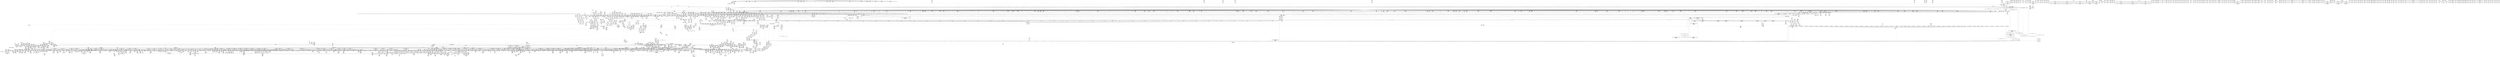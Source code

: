 digraph {
	CE0x6e0efb0 [shape=record,shape=Mrecord,label="{CE0x6e0efb0|0:_i16,_:_CRE_344,352_|*MultipleSource*|security/tomoyo/file.c,912|security/tomoyo/file.c,912|security/tomoyo/file.c,912}"]
	CE0x44bff70 [shape=record,shape=Mrecord,label="{CE0x44bff70|tomoyo_path2_perm:_tmp62|security/tomoyo/file.c,934|*SummSource*}"]
	CE0x576a1a0 [shape=record,shape=Mrecord,label="{CE0x576a1a0|__llvm_gcov_indirect_counter_increment:_tmp|*SummSource*}"]
	CE0x56a1bf0 [shape=record,shape=Mrecord,label="{CE0x56a1bf0|0:_i16,_:_CRE_511,512_}"]
	CE0x6dfea20 [shape=record,shape=Mrecord,label="{CE0x6dfea20|0:_i16,_:_CRE_88,96_|*MultipleSource*|security/tomoyo/file.c,912|security/tomoyo/file.c,912|security/tomoyo/file.c,912}"]
	CE0x6d44050 [shape=record,shape=Mrecord,label="{CE0x6d44050|tomoyo_path2_perm:_call25|security/tomoyo/file.c,927}"]
	CE0x5366260 [shape=record,shape=Mrecord,label="{CE0x5366260|104:_%struct.inode*,_:_CRE_40,48_|*MultipleSource*|security/tomoyo/file.c,912|Function::tomoyo_path_link&Arg::old_dentry::|*LoadInst*|security/tomoyo/file.c,911}"]
	CE0x5365ec0 [shape=record,shape=Mrecord,label="{CE0x5365ec0|104:_%struct.inode*,_:_CRE_0,4_|*MultipleSource*|security/tomoyo/file.c,912|Function::tomoyo_path_link&Arg::old_dentry::|*LoadInst*|security/tomoyo/file.c,911}"]
	CE0x43aebb0 [shape=record,shape=Mrecord,label="{CE0x43aebb0|tomoyo_get_mode:_tmp24|security/tomoyo/util.c,986}"]
	CE0x55574c0 [shape=record,shape=Mrecord,label="{CE0x55574c0|tomoyo_domain:_tmp20|security/tomoyo/common.h,1205|*SummSink*}"]
	CE0x6d66f80 [shape=record,shape=Mrecord,label="{CE0x6d66f80|tomoyo_path2_perm:_cmp26|security/tomoyo/file.c,928|*SummSink*}"]
	CE0x38be5f0 [shape=record,shape=Mrecord,label="{CE0x38be5f0|0:_i16,_:_CRE_928,929_}"]
	CE0x397cef0 [shape=record,shape=Mrecord,label="{CE0x397cef0|tomoyo_path2_perm:_param_type|security/tomoyo/file.c,921|*SummSource*}"]
	CE0x3837f20 [shape=record,shape=Mrecord,label="{CE0x3837f20|tomoyo_get_mode:_cmp11|security/tomoyo/util.c,985|*SummSink*}"]
	CE0x563acf0 [shape=record,shape=Mrecord,label="{CE0x563acf0|0:_i16,_:_CRE_258,259_}"]
	CE0x4460400 [shape=record,shape=Mrecord,label="{CE0x4460400|104:_%struct.inode*,_:_CRE_174,175_}"]
	CE0x390d320 [shape=record,shape=Mrecord,label="{CE0x390d320|tomoyo_path2_perm:_tmp37|security/tomoyo/file.c,912|*SummSource*}"]
	CE0x52a6200 [shape=record,shape=Mrecord,label="{CE0x52a6200|tomoyo_fill_path_info:_conv7|security/tomoyo/util.c,668|*SummSource*}"]
	CE0x6e15d10 [shape=record,shape=Mrecord,label="{CE0x6e15d10|tomoyo_path2_perm:_arrayidx|security/tomoyo/file.c,898}"]
	CE0x5270fa0 [shape=record,shape=Mrecord,label="{CE0x5270fa0|i64_25|*Constant*|*SummSink*}"]
	CE0x37bd5c0 [shape=record,shape=Mrecord,label="{CE0x37bd5c0|tomoyo_get_mode:_if.end14|*SummSource*}"]
	CE0x6ddbea0 [shape=record,shape=Mrecord,label="{CE0x6ddbea0|i32_0|*Constant*}"]
	CE0x5846f30 [shape=record,shape=Mrecord,label="{CE0x5846f30|i64*_getelementptr_inbounds_(_2_x_i64_,_2_x_i64_*___llvm_gcov_ctr39,_i64_0,_i64_0)|*Constant*|*SummSink*}"]
	CE0x5747800 [shape=record,shape=Mrecord,label="{CE0x5747800|tomoyo_fill_path_info:_tobool|security/tomoyo/util.c,667|*SummSource*}"]
	CE0x53cec30 [shape=record,shape=Mrecord,label="{CE0x53cec30|tomoyo_path2_perm:_cmp13|security/tomoyo/file.c,912|*SummSource*}"]
	CE0x56ad290 [shape=record,shape=Mrecord,label="{CE0x56ad290|0:_%struct.tomoyo_obj_info*,_24:_%struct.tomoyo_path_info*,_32:_%struct.tomoyo_path_info*,_40:_i8,_72:_i8,_76:_i8,_:_SCMRE_0,8_|*MultipleSource*|security/tomoyo/file.c, 891|security/tomoyo/file.c,891|security/tomoyo/file.c,920|Function::tomoyo_init_request_info&Arg::r::}"]
	CE0x6c435a0 [shape=record,shape=Mrecord,label="{CE0x6c435a0|%struct.inode*_null|*Constant*}"]
	CE0x45802f0 [shape=record,shape=Mrecord,label="{CE0x45802f0|0:_%struct.tomoyo_obj_info*,_24:_%struct.tomoyo_path_info*,_32:_%struct.tomoyo_path_info*,_40:_i8,_72:_i8,_76:_i8,_:_SCMRE_53,54_}"]
	CE0x6e1e100 [shape=record,shape=Mrecord,label="{CE0x6e1e100|0:_i8,_array:_GCRE_tomoyo_index2category_constant_39_x_i8_c_00_00_00_00_00_00_00_00_00_00_00_00_00_00_00_00_00_00_00_00_00_00_00_01_01_01_01_01_01_01_01_01_01_01_01_01_01_01_02_,_align_16:_elem_25::|security/tomoyo/util.c,983}"]
	CE0x5554110 [shape=record,shape=Mrecord,label="{CE0x5554110|tomoyo_init_request_info:_profile2|security/tomoyo/util.c,1007}"]
	CE0x5262b50 [shape=record,shape=Mrecord,label="{CE0x5262b50|tomoyo_path2_perm:_do.cond|*SummSource*}"]
	CE0x52f31d0 [shape=record,shape=Mrecord,label="{CE0x52f31d0|tomoyo_read_unlock:_idx|Function::tomoyo_read_unlock&Arg::idx::|*SummSource*}"]
	CE0x5271ac0 [shape=record,shape=Mrecord,label="{CE0x5271ac0|tomoyo_path2_perm:_tmp61|security/tomoyo/file.c,934|*SummSink*}"]
	CE0x4606960 [shape=record,shape=Mrecord,label="{CE0x4606960|tomoyo_path_link:_dentry4|security/tomoyo/tomoyo.c,279|*SummSource*}"]
	CE0x4517430 [shape=record,shape=Mrecord,label="{CE0x4517430|i64*_getelementptr_inbounds_(_4_x_i64_,_4_x_i64_*___llvm_gcov_ctr24,_i64_0,_i64_0)|*Constant*|*SummSink*}"]
	CE0x541cf90 [shape=record,shape=Mrecord,label="{CE0x541cf90|i64*_getelementptr_inbounds_(_12_x_i64_,_12_x_i64_*___llvm_gcov_ctr31133,_i64_0,_i64_6)|*Constant*}"]
	CE0x44e9010 [shape=record,shape=Mrecord,label="{CE0x44e9010|VOIDTB_TE:_CE_314,315_}"]
	CE0x56c31b0 [shape=record,shape=Mrecord,label="{CE0x56c31b0|tomoyo_path2_perm:_tmp67|security/tomoyo/file.c,936|*SummSource*}"]
	CE0x45b2430 [shape=record,shape=Mrecord,label="{CE0x45b2430|i32_0|*Constant*}"]
	CE0x562bb40 [shape=record,shape=Mrecord,label="{CE0x562bb40|tomoyo_path2_perm:_mode|security/tomoyo/file.c,933|*SummSource*}"]
	CE0x37a3d40 [shape=record,shape=Mrecord,label="{CE0x37a3d40|i1_false|*Constant*}"]
	CE0x6ed4280 [shape=record,shape=Mrecord,label="{CE0x6ed4280|tomoyo_path2_perm:_path22|security/tomoyo/file.c,892|*SummSource*}"]
	CE0x3829e20 [shape=record,shape=Mrecord,label="{CE0x3829e20|tomoyo_get_mode:_conv10|security/tomoyo/util.c,985}"]
	CE0x564b600 [shape=record,shape=Mrecord,label="{CE0x564b600|tomoyo_fill_path_info:_tmp4|security/tomoyo/util.c,667|*SummSource*}"]
	CE0x39adf70 [shape=record,shape=Mrecord,label="{CE0x39adf70|i8*_getelementptr_inbounds_(_15_x_i8_,_15_x_i8_*_.str3,_i32_0,_i32_0)|*Constant*|*SummSink*}"]
	CE0x52f2dd0 [shape=record,shape=Mrecord,label="{CE0x52f2dd0|tomoyo_read_unlock:_entry|*SummSource*}"]
	CE0x533a4b0 [shape=record,shape=Mrecord,label="{CE0x533a4b0|tomoyo_init_request_info:_domain|Function::tomoyo_init_request_info&Arg::domain::|*SummSink*}"]
	CE0x6cec8d0 [shape=record,shape=Mrecord,label="{CE0x6cec8d0|0:_i16,_:_CRE_268,269_}"]
	CE0x565c070 [shape=record,shape=Mrecord,label="{CE0x565c070|tomoyo_path2_perm:_call4|security/tomoyo/file.c,903|*SummSink*}"]
	CE0x6e1db60 [shape=record,shape=Mrecord,label="{CE0x6e1db60|0:_i8,_array:_GCRE_tomoyo_index2category_constant_39_x_i8_c_00_00_00_00_00_00_00_00_00_00_00_00_00_00_00_00_00_00_00_00_00_00_00_01_01_01_01_01_01_01_01_01_01_01_01_01_01_01_02_,_align_16:_elem_23::|security/tomoyo/util.c,983}"]
	CE0x37e8400 [shape=record,shape=Mrecord,label="{CE0x37e8400|tomoyo_get_mode:_default_config|security/tomoyo/util.c,986|*SummSink*}"]
	CE0x4842f10 [shape=record,shape=Mrecord,label="{CE0x4842f10|i64*_getelementptr_inbounds_(_31_x_i64_,_31_x_i64_*___llvm_gcov_ctr43150,_i64_0,_i64_28)|*Constant*}"]
	CE0x57c7d90 [shape=record,shape=Mrecord,label="{CE0x57c7d90|104:_%struct.inode*,_:_CRE_214,215_}"]
	CE0x6c43800 [shape=record,shape=Mrecord,label="{CE0x6c43800|tomoyo_path2_perm:_tmp27|security/tomoyo/file.c,912|*SummSource*}"]
	CE0x3a940e0 [shape=record,shape=Mrecord,label="{CE0x3a940e0|tomoyo_get_realpath:_tmp2|*LoadInst*|security/tomoyo/file.c,151}"]
	CE0x472d250 [shape=record,shape=Mrecord,label="{CE0x472d250|VOIDTB_TE:_CE_306,307_}"]
	CE0x539a8d0 [shape=record,shape=Mrecord,label="{CE0x539a8d0|tomoyo_add_slash:_buf|Function::tomoyo_add_slash&Arg::buf::|*SummSink*}"]
	CE0x52329c0 [shape=record,shape=Mrecord,label="{CE0x52329c0|tomoyo_get_mode:_tmp3|security/tomoyo/util.c,978|*SummSource*}"]
	CE0x44c12a0 [shape=record,shape=Mrecord,label="{CE0x44c12a0|tomoyo_get_mode:_tmp4|security/tomoyo/util.c,978|*SummSource*}"]
	CE0x381f210 [shape=record,shape=Mrecord,label="{CE0x381f210|0:_i8*,_array:_GCRE_tomoyo_mac_keywords_external_constant_42_x_i8*_:_elem_23::|security/tomoyo/file.c,181}"]
	CE0x44c10b0 [shape=record,shape=Mrecord,label="{CE0x44c10b0|tomoyo_get_mode:_tmp4|security/tomoyo/util.c,978}"]
	CE0x56840d0 [shape=record,shape=Mrecord,label="{CE0x56840d0|__llvm_gcov_indirect_counter_increment114:_predecessor|Function::__llvm_gcov_indirect_counter_increment114&Arg::predecessor::}"]
	CE0x383adc0 [shape=record,shape=Mrecord,label="{CE0x383adc0|128:_i8*,_1208:_%struct.file*,_:_CMRE_112,120_|*MultipleSource*|security/tomoyo/common.h,1205|security/tomoyo/common.h,1205}"]
	CE0x6cbd9b0 [shape=record,shape=Mrecord,label="{CE0x6cbd9b0|VOIDTB_TE:_CE_6392,6400_|*MultipleSource*|security/tomoyo/util.c,1010|Function::tomoyo_get_mode&Arg::ns::}"]
	CE0x6c43c10 [shape=record,shape=Mrecord,label="{CE0x6c43c10|tomoyo_path2_perm:_tmp29|security/tomoyo/file.c,912|*SummSource*}"]
	CE0x48433b0 [shape=record,shape=Mrecord,label="{CE0x48433b0|i64*_getelementptr_inbounds_(_31_x_i64_,_31_x_i64_*___llvm_gcov_ctr43150,_i64_0,_i64_28)|*Constant*|*SummSink*}"]
	CE0x56dc4e0 [shape=record,shape=Mrecord,label="{CE0x56dc4e0|tomoyo_path2_perm:_tmp3|security/tomoyo/file.c,892|*SummSource*}"]
	CE0x57d46c0 [shape=record,shape=Mrecord,label="{CE0x57d46c0|i64*_getelementptr_inbounds_(_11_x_i64_,_11_x_i64_*___llvm_gcov_ctr54147,_i64_0,_i64_8)|*Constant*|*SummSource*}"]
	CE0x38bec50 [shape=record,shape=Mrecord,label="{CE0x38bec50|0:_i16,_:_CRE_934,935_}"]
	CE0x457fc00 [shape=record,shape=Mrecord,label="{CE0x457fc00|0:_%struct.tomoyo_obj_info*,_24:_%struct.tomoyo_path_info*,_32:_%struct.tomoyo_path_info*,_40:_i8,_72:_i8,_76:_i8,_:_SCMRE_50,51_}"]
	CE0x5846920 [shape=record,shape=Mrecord,label="{CE0x5846920|tomoyo_add_slash:_tmp13|security/tomoyo/file.c,138}"]
	CE0x6ccb0a0 [shape=record,shape=Mrecord,label="{CE0x6ccb0a0|i64**_getelementptr_inbounds_(_3_x_i64*_,_3_x_i64*_*___llvm_gcda_edge_table14,_i64_0,_i64_1)|*Constant*|*SummSource*}"]
	CE0x562a620 [shape=record,shape=Mrecord,label="{CE0x562a620|tomoyo_get_mode:_tmp5|security/tomoyo/util.c,978}"]
	CE0x465de70 [shape=record,shape=Mrecord,label="{CE0x465de70|tomoyo_path2_perm:_tmp15|security/tomoyo/file.c,900|*SummSource*}"]
	CE0x37f59b0 [shape=record,shape=Mrecord,label="{CE0x37f59b0|tomoyo_audit_path2_log:_path24|security/tomoyo/file.c,183|*SummSource*}"]
	CE0x56f3d00 [shape=record,shape=Mrecord,label="{CE0x56f3d00|tomoyo_path2_perm:_cmp|security/tomoyo/file.c,899}"]
	CE0x542c2f0 [shape=record,shape=Mrecord,label="{CE0x542c2f0|0:_%struct.tomoyo_obj_info*,_24:_%struct.tomoyo_path_info*,_32:_%struct.tomoyo_path_info*,_40:_i8,_72:_i8,_76:_i8,_:_SCMRE_33,34_}"]
	CE0x585a0c0 [shape=record,shape=Mrecord,label="{CE0x585a0c0|i64*_getelementptr_inbounds_(_11_x_i64_,_11_x_i64_*___llvm_gcov_ctr54147,_i64_0,_i64_6)|*Constant*|*SummSink*}"]
	CE0x542ad80 [shape=record,shape=Mrecord,label="{CE0x542ad80|rcu_lock_release:_entry|*SummSink*}"]
	CE0x5240a70 [shape=record,shape=Mrecord,label="{CE0x5240a70|tomoyo_get_realpath:_tmp11|security/tomoyo/file.c,156|*SummSource*}"]
	CE0x5303ac0 [shape=record,shape=Mrecord,label="{CE0x5303ac0|104:_%struct.inode*,_:_CRE_195,196_}"]
	CE0x5828de0 [shape=record,shape=Mrecord,label="{CE0x5828de0|tomoyo_path2_perm:_cleanup}"]
	CE0x52bc720 [shape=record,shape=Mrecord,label="{CE0x52bc720|tomoyo_fill_path_info:_frombool10|security/tomoyo/util.c,668|*SummSource*}"]
	CE0x586fad0 [shape=record,shape=Mrecord,label="{CE0x586fad0|tomoyo_get_mode:_idxprom3|security/tomoyo/util.c,983|*SummSource*}"]
	CE0x556d460 [shape=record,shape=Mrecord,label="{CE0x556d460|srcu_read_unlock:_dep_map|include/linux/srcu.h,236}"]
	CE0x54365c0 [shape=record,shape=Mrecord,label="{CE0x54365c0|rcu_lock_acquire:_tmp1|*SummSource*}"]
	CE0x6ccc8b0 [shape=record,shape=Mrecord,label="{CE0x6ccc8b0|0:_i16,_:_CRE_281,282_}"]
	CE0x6c2b670 [shape=record,shape=Mrecord,label="{CE0x6c2b670|tomoyo_add_slash:_if.then|*SummSource*}"]
	CE0x392bcd0 [shape=record,shape=Mrecord,label="{CE0x392bcd0|0:_i8,_array:_GCRE_tomoyo_index2category_constant_39_x_i8_c_00_00_00_00_00_00_00_00_00_00_00_00_00_00_00_00_00_00_00_00_00_00_00_01_01_01_01_01_01_01_01_01_01_01_01_01_01_01_02_,_align_16:_elem_1::|security/tomoyo/util.c,983}"]
	CE0x39ae340 [shape=record,shape=Mrecord,label="{CE0x39ae340|tomoyo_audit_path2_log:_name|security/tomoyo/file.c,183}"]
	CE0x6d87790 [shape=record,shape=Mrecord,label="{CE0x6d87790|tomoyo_path2_perm:_conv|security/tomoyo/file.c,907}"]
	CE0x37d29a0 [shape=record,shape=Mrecord,label="{CE0x37d29a0|0:_i16,_:_CRE_884,885_}"]
	CE0x534fd80 [shape=record,shape=Mrecord,label="{CE0x534fd80|i64_1|*Constant*}"]
	CE0x541d840 [shape=record,shape=Mrecord,label="{CE0x541d840|tomoyo_get_mode:_bb}"]
	CE0x44892f0 [shape=record,shape=Mrecord,label="{CE0x44892f0|i8*_undef|*Constant*}"]
	CE0x585a130 [shape=record,shape=Mrecord,label="{CE0x585a130|tomoyo_domain:_tmp13|security/tomoyo/common.h,1205|*SummSink*}"]
	CE0x6d9aeb0 [shape=record,shape=Mrecord,label="{CE0x6d9aeb0|tomoyo_const_part_length:_tmp25|security/tomoyo/util.c,641|*SummSource*}"]
	CE0x54b6ea0 [shape=record,shape=Mrecord,label="{CE0x54b6ea0|GLOBAL:_tomoyo_profile|*Constant*|*SummSink*}"]
	CE0x6f97cb0 [shape=record,shape=Mrecord,label="{CE0x6f97cb0|128:_i8*,_1208:_%struct.file*,_:_CMRE_24,25_}"]
	CE0x4789170 [shape=record,shape=Mrecord,label="{CE0x4789170|tomoyo_path2_perm:_param23|security/tomoyo/file.c,924|*SummSink*}"]
	CE0x6ddc130 [shape=record,shape=Mrecord,label="{CE0x6ddc130|%struct.lockdep_map*_null|*Constant*}"]
	CE0x535aa50 [shape=record,shape=Mrecord,label="{CE0x535aa50|0:_i8*,_array:_GCRE_tomoyo_mac_keywords_external_constant_42_x_i8*_:_elem_28::|security/tomoyo/file.c,181}"]
	CE0x37bcf40 [shape=record,shape=Mrecord,label="{CE0x37bcf40|tomoyo_get_mode:_tmp13|security/tomoyo/util.c,982|*SummSink*}"]
	CE0x45abae0 [shape=record,shape=Mrecord,label="{CE0x45abae0|VOIDTB_TE:_CE_196,197_}"]
	CE0x53be880 [shape=record,shape=Mrecord,label="{CE0x53be880|_ret_i32_%call,_!dbg_!38917|security/tomoyo/file.c,181|*SummSink*}"]
	CE0x52bca90 [shape=record,shape=Mrecord,label="{CE0x52bca90|tomoyo_fill_path_info:_call11|security/tomoyo/util.c,669}"]
	CE0x371ad10 [shape=record,shape=Mrecord,label="{CE0x371ad10|tomoyo_audit_path2_log:_tmp|*SummSource*}"]
	CE0x4718120 [shape=record,shape=Mrecord,label="{CE0x4718120|tomoyo_path2_perm:_tmp12|security/tomoyo/file.c,898}"]
	CE0x455b7a0 [shape=record,shape=Mrecord,label="{CE0x455b7a0|tomoyo_path2_perm:_tmp59|security/tomoyo/file.c,933|*SummSink*}"]
	CE0x6cdbc40 [shape=record,shape=Mrecord,label="{CE0x6cdbc40|tomoyo_fill_path_info:_tmp7|security/tomoyo/util.c,667}"]
	CE0x6274c20 [shape=record,shape=Mrecord,label="{CE0x6274c20|tomoyo_fill_path_info:_tmp10|*SummSource*}"]
	CE0x6d130c0 [shape=record,shape=Mrecord,label="{CE0x6d130c0|tomoyo_const_part_length:_tmp17|security/tomoyo/util.c,627}"]
	CE0x51db090 [shape=record,shape=Mrecord,label="{CE0x51db090|_call_void_srcu_read_unlock(%struct.srcu_struct*_tomoyo_ss,_i32_%idx)_#9,_!dbg_!38903|security/tomoyo/common.h,1109|*SummSink*}"]
	CE0x44bdf30 [shape=record,shape=Mrecord,label="{CE0x44bdf30|GLOBAL:___llvm_gcov_ctr31133|Global_var:__llvm_gcov_ctr31133|*SummSink*}"]
	CE0x37fefe0 [shape=record,shape=Mrecord,label="{CE0x37fefe0|tomoyo_get_mode:_idxprom6|security/tomoyo/util.c,983|*SummSource*}"]
	CE0x6dcdae0 [shape=record,shape=Mrecord,label="{CE0x6dcdae0|get_current:_tmp}"]
	CE0x461fed0 [shape=record,shape=Mrecord,label="{CE0x461fed0|0:_i8,_array:_GCRE_tomoyo_index2category_constant_39_x_i8_c_00_00_00_00_00_00_00_00_00_00_00_00_00_00_00_00_00_00_00_00_00_00_00_01_01_01_01_01_01_01_01_01_01_01_01_01_01_01_02_,_align_16:_elem_37::|security/tomoyo/util.c,983}"]
	CE0x38900e0 [shape=record,shape=Mrecord,label="{CE0x38900e0|0:_i16,_:_CRE_872,873_}"]
	CE0x576aab0 [shape=record,shape=Mrecord,label="{CE0x576aab0|tomoyo_read_lock:_tmp1}"]
	CE0x37d3550 [shape=record,shape=Mrecord,label="{CE0x37d3550|0:_i16,_:_CRE_895,896_}"]
	CE0x56dafc0 [shape=record,shape=Mrecord,label="{CE0x56dafc0|tomoyo_path2_perm:_tmp35|security/tomoyo/file.c,912}"]
	CE0x5444dc0 [shape=record,shape=Mrecord,label="{CE0x5444dc0|104:_%struct.inode*,_:_CRE_206,207_}"]
	CE0x5235d50 [shape=record,shape=Mrecord,label="{CE0x5235d50|tomoyo_add_slash:_if.end|*SummSink*}"]
	CE0x55bf270 [shape=record,shape=Mrecord,label="{CE0x55bf270|tomoyo_add_slash:_is_dir|security/tomoyo/file.c,131|*SummSink*}"]
	CE0x6d13360 [shape=record,shape=Mrecord,label="{CE0x6d13360|tomoyo_const_part_length:_tmp17|security/tomoyo/util.c,627|*SummSink*}"]
	CE0x5840490 [shape=record,shape=Mrecord,label="{CE0x5840490|tomoyo_const_part_length:_tmp35|security/tomoyo/util.c,643|*SummSink*}"]
	CE0x6c5eed0 [shape=record,shape=Mrecord,label="{CE0x6c5eed0|VOIDTB_TE:_CE_169,170_}"]
	CE0x4597000 [shape=record,shape=Mrecord,label="{CE0x4597000|_ret_i32_%retval.0,_!dbg_!38992|security/tomoyo/file.c,936|*SummSource*}"]
	CE0x481eeb0 [shape=record,shape=Mrecord,label="{CE0x481eeb0|GLOBAL:_lockdep_rcu_suspicious|*Constant*}"]
	CE0x52f2b60 [shape=record,shape=Mrecord,label="{CE0x52f2b60|GLOBAL:_tomoyo_read_unlock|*Constant*|*SummSource*}"]
	CE0x43b8ca0 [shape=record,shape=Mrecord,label="{CE0x43b8ca0|GLOBAL:_tomoyo_policy_loaded|Global_var:tomoyo_policy_loaded|*SummSink*}"]
	CE0x3861bc0 [shape=record,shape=Mrecord,label="{CE0x3861bc0|tomoyo_get_mode:_tmp18|security/tomoyo/util.c,985|*SummSource*}"]
	CE0x6f1ffc0 [shape=record,shape=Mrecord,label="{CE0x6f1ffc0|srcu_read_unlock:_bb|*SummSource*}"]
	CE0x56da950 [shape=record,shape=Mrecord,label="{CE0x56da950|tomoyo_path2_perm:_conv12|security/tomoyo/file.c,912|*SummSource*}"]
	CE0x44486e0 [shape=record,shape=Mrecord,label="{CE0x44486e0|tomoyo_const_part_length:_if.end|*SummSource*}"]
	CE0x52de540 [shape=record,shape=Mrecord,label="{CE0x52de540|tomoyo_path2_perm:_tmp}"]
	CE0x536a330 [shape=record,shape=Mrecord,label="{CE0x536a330|_call_void_mcount()_#3|*SummSource*}"]
	CE0x396aff0 [shape=record,shape=Mrecord,label="{CE0x396aff0|i64*_getelementptr_inbounds_(_31_x_i64_,_31_x_i64_*___llvm_gcov_ctr43150,_i64_0,_i64_26)|*Constant*|*SummSource*}"]
	CE0x52f05f0 [shape=record,shape=Mrecord,label="{CE0x52f05f0|0:_i16,_:_CRE_594,595_}"]
	CE0x6cb9340 [shape=record,shape=Mrecord,label="{CE0x6cb9340|0:_i16,_:_CRE_640,648_|*MultipleSource*|security/tomoyo/file.c,912|security/tomoyo/file.c,912|security/tomoyo/file.c,912}"]
	CE0x5787570 [shape=record,shape=Mrecord,label="{CE0x5787570|i64_25|*Constant*}"]
	CE0x5682180 [shape=record,shape=Mrecord,label="{CE0x5682180|rcu_lock_acquire:_indirectgoto|*SummSink*}"]
	CE0x6c543c0 [shape=record,shape=Mrecord,label="{CE0x6c543c0|tomoyo_const_part_length:_tmp38|security/tomoyo/util.c,644|*SummSource*}"]
	CE0x55c27a0 [shape=record,shape=Mrecord,label="{CE0x55c27a0|tomoyo_init_request_info:_call|security/tomoyo/util.c,1005}"]
	CE0x6f830c0 [shape=record,shape=Mrecord,label="{CE0x6f830c0|tomoyo_path2_perm:_tmp16|security/tomoyo/file.c,904|*SummSource*}"]
	CE0x56a2450 [shape=record,shape=Mrecord,label="{CE0x56a2450|0:_i16,_:_CRE_540,544_|*MultipleSource*|security/tomoyo/file.c,912|security/tomoyo/file.c,912|security/tomoyo/file.c,912}"]
	CE0x6ce4b00 [shape=record,shape=Mrecord,label="{CE0x6ce4b00|VOIDTB_TE:_CE_215,216_}"]
	CE0x6cba550 [shape=record,shape=Mrecord,label="{CE0x6cba550|tomoyo_const_part_length:_entry}"]
	CE0x6d5aeb0 [shape=record,shape=Mrecord,label="{CE0x6d5aeb0|tomoyo_const_part_length:_tobool|security/tomoyo/util.c,624|*SummSource*}"]
	CE0x54ab710 [shape=record,shape=Mrecord,label="{CE0x54ab710|i32_4|*Constant*}"]
	CE0x562b850 [shape=record,shape=Mrecord,label="{CE0x562b850|_ret_void,_!dbg_!38904|security/tomoyo/common.h,1110|*SummSource*}"]
	CE0x54afbd0 [shape=record,shape=Mrecord,label="{CE0x54afbd0|i64*_getelementptr_inbounds_(_2_x_i64_,_2_x_i64_*___llvm_gcov_ctr39,_i64_0,_i64_1)|*Constant*|*SummSink*}"]
	CE0x392b1d0 [shape=record,shape=Mrecord,label="{CE0x392b1d0|tomoyo_domain:_tmp22|security/tomoyo/common.h,1205|*SummSource*}"]
	CE0x55c4160 [shape=record,shape=Mrecord,label="{CE0x55c4160|VOIDTB_TE:_CE_167,168_}"]
	CE0x38a9a70 [shape=record,shape=Mrecord,label="{CE0x38a9a70|0:_i16,_:_CRE_914,915_}"]
	CE0x6cfdf40 [shape=record,shape=Mrecord,label="{CE0x6cfdf40|0:_i8,_array:_GCRE_tomoyo_pp2mac_constant_3_x_i8_c_0D_0E_16_,_align_1:_elem_2::|security/tomoyo/file.c,898}"]
	CE0x6cac380 [shape=record,shape=Mrecord,label="{CE0x6cac380|GLOBAL:_current_task|Global_var:current_task}"]
	CE0x4471410 [shape=record,shape=Mrecord,label="{CE0x4471410|0:_i16,_:_CRE_601,602_}"]
	CE0x546ca80 [shape=record,shape=Mrecord,label="{CE0x546ca80|0:_i8,_array:_GCRE_tomoyo_index2category_constant_39_x_i8_c_00_00_00_00_00_00_00_00_00_00_00_00_00_00_00_00_00_00_00_00_00_00_00_01_01_01_01_01_01_01_01_01_01_01_01_01_01_01_02_,_align_16:_elem_29::|security/tomoyo/util.c,983}"]
	CE0x56297c0 [shape=record,shape=Mrecord,label="{CE0x56297c0|i64*_getelementptr_inbounds_(_12_x_i64_,_12_x_i64_*___llvm_gcov_ctr31133,_i64_0,_i64_3)|*Constant*}"]
	CE0x56ada40 [shape=record,shape=Mrecord,label="{CE0x56ada40|tomoyo_path2_perm:_obj18|security/tomoyo/file.c,920|*SummSink*}"]
	CE0x48444a0 [shape=record,shape=Mrecord,label="{CE0x48444a0|i64*_getelementptr_inbounds_(_31_x_i64_,_31_x_i64_*___llvm_gcov_ctr43150,_i64_0,_i64_29)|*Constant*}"]
	CE0x391c6e0 [shape=record,shape=Mrecord,label="{CE0x391c6e0|i64*_getelementptr_inbounds_(_12_x_i64_,_12_x_i64_*___llvm_gcov_ctr31133,_i64_0,_i64_11)|*Constant*}"]
	CE0x466b490 [shape=record,shape=Mrecord,label="{CE0x466b490|tomoyo_path_link:_new_dir|Function::tomoyo_path_link&Arg::new_dir::}"]
	CE0x6f29100 [shape=record,shape=Mrecord,label="{CE0x6f29100|_call_void_mcount()_#3}"]
	CE0x536b4c0 [shape=record,shape=Mrecord,label="{CE0x536b4c0|__llvm_gcov_indirect_counter_increment114:_exit}"]
	CE0x6f9c6d0 [shape=record,shape=Mrecord,label="{CE0x6f9c6d0|tomoyo_const_part_length:_if.end6}"]
	CE0x5872510 [shape=record,shape=Mrecord,label="{CE0x5872510|tomoyo_path2_perm:_tmp7|security/tomoyo/file.c,894}"]
	CE0x39aebf0 [shape=record,shape=Mrecord,label="{CE0x39aebf0|tomoyo_audit_path2_log:_param5|security/tomoyo/file.c,184}"]
	CE0x6cecf30 [shape=record,shape=Mrecord,label="{CE0x6cecf30|0:_i16,_:_CRE_274,275_}"]
	CE0x6e1d950 [shape=record,shape=Mrecord,label="{CE0x6e1d950|i64_2|*Constant*}"]
	CE0x396c190 [shape=record,shape=Mrecord,label="{CE0x396c190|tomoyo_const_part_length:_tmp46|security/tomoyo/util.c,646}"]
	CE0x5342db0 [shape=record,shape=Mrecord,label="{CE0x5342db0|tomoyo_path2_perm:_tmp51|security/tomoyo/file.c,928|*SummSink*}"]
	CE0x6d5f390 [shape=record,shape=Mrecord,label="{CE0x6d5f390|tomoyo_read_lock:_tmp}"]
	CE0x47199b0 [shape=record,shape=Mrecord,label="{CE0x47199b0|i64_1|*Constant*|*SummSink*}"]
	CE0x5864130 [shape=record,shape=Mrecord,label="{CE0x5864130|_call_void_mcount()_#3}"]
	CE0x569c190 [shape=record,shape=Mrecord,label="{CE0x569c190|tomoyo_path2_perm:_tmp10|security/tomoyo/file.c,898|*SummSource*}"]
	CE0x482e5b0 [shape=record,shape=Mrecord,label="{CE0x482e5b0|tomoyo_add_slash:_tmp6|security/tomoyo/file.c,131|*SummSource*}"]
	CE0x6d2c9d0 [shape=record,shape=Mrecord,label="{CE0x6d2c9d0|tomoyo_init_request_info:_tobool|security/tomoyo/util.c,1004|*SummSource*}"]
	CE0x44c04e0 [shape=record,shape=Mrecord,label="{CE0x44c04e0|i64*_getelementptr_inbounds_(_30_x_i64_,_30_x_i64_*___llvm_gcov_ctr13,_i64_0,_i64_28)|*Constant*|*SummSink*}"]
	CE0x5752c60 [shape=record,shape=Mrecord,label="{CE0x5752c60|tomoyo_fill_path_info:_arrayidx|security/tomoyo/util.c,667}"]
	CE0x3946cf0 [shape=record,shape=Mrecord,label="{CE0x3946cf0|i32_0|*Constant*}"]
	CE0x6dbdae0 [shape=record,shape=Mrecord,label="{CE0x6dbdae0|COLLAPSED:_GCMRE_.str2_private_unnamed_addr_constant_2_x_i8_c_/_00_,_align_1:_elem_0:default:}"]
	CE0x57953a0 [shape=record,shape=Mrecord,label="{CE0x57953a0|__llvm_gcov_indirect_counter_increment:_counters|Function::__llvm_gcov_indirect_counter_increment&Arg::counters::|*SummSink*}"]
	CE0x38299e0 [shape=record,shape=Mrecord,label="{CE0x38299e0|tomoyo_get_mode:_mode.0|*SummSink*}"]
	CE0x58455d0 [shape=record,shape=Mrecord,label="{CE0x58455d0|tomoyo_const_part_length:_filename.addr.0|*SummSink*}"]
	CE0x573a240 [shape=record,shape=Mrecord,label="{CE0x573a240|tomoyo_domain:_land.lhs.true}"]
	CE0x6ca9c10 [shape=record,shape=Mrecord,label="{CE0x6ca9c10|__llvm_gcov_indirect_counter_increment:_counters|Function::__llvm_gcov_indirect_counter_increment&Arg::counters::|*SummSource*}"]
	CE0x52a5c10 [shape=record,shape=Mrecord,label="{CE0x52a5c10|tomoyo_fill_path_info:_tmp13|*LoadInst*|security/tomoyo/util.c,668|*SummSink*}"]
	CE0x5819090 [shape=record,shape=Mrecord,label="{CE0x5819090|tomoyo_add_slash:_tmp10|security/tomoyo/file.c,136|*SummSource*}"]
	CE0x6de76e0 [shape=record,shape=Mrecord,label="{CE0x6de76e0|GLOBAL:_lock_acquire|*Constant*|*SummSource*}"]
	CE0x3700600 [shape=record,shape=Mrecord,label="{CE0x3700600|tomoyo_domain:_tmp23|security/tomoyo/common.h,1205|*SummSink*}"]
	CE0x52f03d0 [shape=record,shape=Mrecord,label="{CE0x52f03d0|0:_i16,_:_CRE_592,593_}"]
	CE0x6d21130 [shape=record,shape=Mrecord,label="{CE0x6d21130|104:_%struct.inode*,_:_CRE_305,306_}"]
	CE0x4449700 [shape=record,shape=Mrecord,label="{CE0x4449700|VOIDTB_TE:_CE_147,148_}"]
	CE0x6c550f0 [shape=record,shape=Mrecord,label="{CE0x6c550f0|tomoyo_const_part_length:_conv24|security/tomoyo/util.c,644|*SummSink*}"]
	CE0x6f68d00 [shape=record,shape=Mrecord,label="{CE0x6f68d00|tomoyo_const_part_length:_incdec.ptr19|security/tomoyo/util.c,643|*SummSink*}"]
	CE0x56a3ac0 [shape=record,shape=Mrecord,label="{CE0x56a3ac0|%struct.inode*_null|*Constant*|*SummSink*}"]
	CE0x5271260 [shape=record,shape=Mrecord,label="{CE0x5271260|i64*_getelementptr_inbounds_(_30_x_i64_,_30_x_i64_*___llvm_gcov_ctr13,_i64_0,_i64_27)|*Constant*|*SummSource*}"]
	CE0x5432a90 [shape=record,shape=Mrecord,label="{CE0x5432a90|tomoyo_const_part_length:_if.then5|*SummSource*}"]
	CE0x3890740 [shape=record,shape=Mrecord,label="{CE0x3890740|0:_i16,_:_CRE_878,879_}"]
	CE0x4449800 [shape=record,shape=Mrecord,label="{CE0x4449800|VOIDTB_TE:_CE_148,149_}"]
	CE0x55604e0 [shape=record,shape=Mrecord,label="{CE0x55604e0|_call_void___llvm_gcov_indirect_counter_increment114(i32*___llvm_gcov_global_state_pred45,_i64**_getelementptr_inbounds_(_3_x_i64*_,_3_x_i64*_*___llvm_gcda_edge_table44,_i64_0,_i64_0)),_!dbg_!38954|security/tomoyo/util.c,649}"]
	CE0x44b0db0 [shape=record,shape=Mrecord,label="{CE0x44b0db0|i64*_getelementptr_inbounds_(_4_x_i64_,_4_x_i64_*___llvm_gcov_ctr24,_i64_0,_i64_3)|*Constant*|*SummSource*}"]
	CE0x5702520 [shape=record,shape=Mrecord,label="{CE0x5702520|tomoyo_path2_perm:_name|security/tomoyo/file.c,901}"]
	CE0x6dbd880 [shape=record,shape=Mrecord,label="{CE0x6dbd880|GLOBAL:_kfree|*Constant*|*SummSink*}"]
	CE0x37632c0 [shape=record,shape=Mrecord,label="{CE0x37632c0|0:_i16,_:_CRE_712,728_|*MultipleSource*|security/tomoyo/file.c,912|security/tomoyo/file.c,912|security/tomoyo/file.c,912}"]
	CE0x6d79cc0 [shape=record,shape=Mrecord,label="{CE0x6d79cc0|0:_i16,_:_CRE_72,73_}"]
	CE0x5313520 [shape=record,shape=Mrecord,label="{CE0x5313520|i64*_getelementptr_inbounds_(_12_x_i64_,_12_x_i64_*___llvm_gcov_ctr31133,_i64_0,_i64_0)|*Constant*|*SummSink*}"]
	CE0x38beb40 [shape=record,shape=Mrecord,label="{CE0x38beb40|0:_i16,_:_CRE_933,934_}"]
	CE0x6dfe750 [shape=record,shape=Mrecord,label="{CE0x6dfe750|0:_i16,_:_CRE_136,137_}"]
	CE0x563c110 [shape=record,shape=Mrecord,label="{CE0x563c110|__llvm_gcov_indirect_counter_increment:_tmp1|*SummSource*}"]
	CE0x45be5e0 [shape=record,shape=Mrecord,label="{CE0x45be5e0|_call_void_tomoyo_add_slash(%struct.tomoyo_path_info*_%buf1)_#9,_!dbg_!38951|security/tomoyo/file.c,916}"]
	CE0x56acff0 [shape=record,shape=Mrecord,label="{CE0x56acff0|tomoyo_path2_perm:_tmp44|security/tomoyo/file.c,920|*SummSink*}"]
	CE0x6f28fe0 [shape=record,shape=Mrecord,label="{CE0x6f28fe0|tomoyo_init_request_info:_tmp1|*SummSink*}"]
	CE0x6c6f4d0 [shape=record,shape=Mrecord,label="{CE0x6c6f4d0|i64*_getelementptr_inbounds_(_5_x_i64_,_5_x_i64_*___llvm_gcov_ctr28130,_i64_0,_i64_0)|*Constant*|*SummSource*}"]
	CE0x47f3f20 [shape=record,shape=Mrecord,label="{CE0x47f3f20|_call_void_mcount()_#3|*SummSink*}"]
	CE0x4518540 [shape=record,shape=Mrecord,label="{CE0x4518540|VOIDTB_TE:_CE_159,160_}"]
	CE0x4656690 [shape=record,shape=Mrecord,label="{CE0x4656690|GLOBAL:_full_name_hash|*Constant*}"]
	CE0x5303bf0 [shape=record,shape=Mrecord,label="{CE0x5303bf0|104:_%struct.inode*,_:_CRE_196,197_}"]
	CE0x53b2990 [shape=record,shape=Mrecord,label="{CE0x53b2990|tomoyo_const_part_length:_tmp22|security/tomoyo/util.c,634|*SummSink*}"]
	CE0x6db1800 [shape=record,shape=Mrecord,label="{CE0x6db1800|VOIDTB_TE:_CE_256,264_|Function::tomoyo_path_link&Arg::new_dentry::}"]
	CE0x4545e60 [shape=record,shape=Mrecord,label="{CE0x4545e60|0:_%struct.tomoyo_obj_info*,_24:_%struct.tomoyo_path_info*,_32:_%struct.tomoyo_path_info*,_40:_i8,_72:_i8,_76:_i8,_:_SCMRE_75,76_|*MultipleSource*|security/tomoyo/file.c, 891|security/tomoyo/file.c,891|security/tomoyo/file.c,920|Function::tomoyo_init_request_info&Arg::r::}"]
	CE0x531be20 [shape=record,shape=Mrecord,label="{CE0x531be20|rcu_lock_release:_tmp7|*SummSink*}"]
	CE0x52f0700 [shape=record,shape=Mrecord,label="{CE0x52f0700|0:_i16,_:_CRE_595,596_}"]
	CE0x6f53600 [shape=record,shape=Mrecord,label="{CE0x6f53600|0:_i8,_array:_GCRE_tomoyo_index2category_constant_39_x_i8_c_00_00_00_00_00_00_00_00_00_00_00_00_00_00_00_00_00_00_00_00_00_00_00_01_01_01_01_01_01_01_01_01_01_01_01_01_01_01_02_,_align_16:_elem_16::|security/tomoyo/util.c,983}"]
	CE0x37d2ef0 [shape=record,shape=Mrecord,label="{CE0x37d2ef0|0:_i16,_:_CRE_889,890_}"]
	CE0x5748ad0 [shape=record,shape=Mrecord,label="{CE0x5748ad0|tomoyo_path2_perm:_param21|security/tomoyo/file.c,923|*SummSource*}"]
	CE0x55b3220 [shape=record,shape=Mrecord,label="{CE0x55b3220|tomoyo_get_mode:_entry}"]
	CE0x57d4730 [shape=record,shape=Mrecord,label="{CE0x57d4730|i64*_getelementptr_inbounds_(_11_x_i64_,_11_x_i64_*___llvm_gcov_ctr54147,_i64_0,_i64_8)|*Constant*|*SummSink*}"]
	CE0x4844150 [shape=record,shape=Mrecord,label="{CE0x4844150|tomoyo_const_part_length:_tmp50|security/tomoyo/util.c,651|*SummSource*}"]
	CE0x5357170 [shape=record,shape=Mrecord,label="{CE0x5357170|0:_i16,_:_CRE_161,162_}"]
	CE0x51d27c0 [shape=record,shape=Mrecord,label="{CE0x51d27c0|0:_i16,_:_CRE_982,983_}"]
	CE0x6ca7f80 [shape=record,shape=Mrecord,label="{CE0x6ca7f80|0:_i16,_:_CRE_249,250_}"]
	CE0x39471d0 [shape=record,shape=Mrecord,label="{CE0x39471d0|tomoyo_fill_path_info:_const_len|security/tomoyo/util.c,666|*SummSource*}"]
	CE0x45800a0 [shape=record,shape=Mrecord,label="{CE0x45800a0|0:_%struct.tomoyo_obj_info*,_24:_%struct.tomoyo_path_info*,_32:_%struct.tomoyo_path_info*,_40:_i8,_72:_i8,_76:_i8,_:_SCMRE_52,53_}"]
	CE0x5718320 [shape=record,shape=Mrecord,label="{CE0x5718320|i64**_getelementptr_inbounds_(_3_x_i64*_,_3_x_i64*_*___llvm_gcda_edge_table44,_i64_0,_i64_2)|*Constant*}"]
	CE0x5339ef0 [shape=record,shape=Mrecord,label="{CE0x5339ef0|tomoyo_path2_perm:_tmp6|security/tomoyo/file.c,893}"]
	CE0x586ec10 [shape=record,shape=Mrecord,label="{CE0x586ec10|srcu_read_lock:_tmp3|*SummSink*}"]
	CE0x5394800 [shape=record,shape=Mrecord,label="{CE0x5394800|tomoyo_path2_perm:_tmp38|security/tomoyo/file.c,913|*SummSource*}"]
	CE0x56904d0 [shape=record,shape=Mrecord,label="{CE0x56904d0|0:_i16,_:_CRE_289,290_}"]
	CE0x3733e10 [shape=record,shape=Mrecord,label="{CE0x3733e10|tomoyo_domain:_tmp10|security/tomoyo/common.h,1205|*SummSink*}"]
	CE0x45cd660 [shape=record,shape=Mrecord,label="{CE0x45cd660|128:_i8*,_1208:_%struct.file*,_:_CMRE_0,1_}"]
	CE0x4719dc0 [shape=record,shape=Mrecord,label="{CE0x4719dc0|tomoyo_path2_perm:_r|security/tomoyo/file.c, 891}"]
	CE0x43dd8d0 [shape=record,shape=Mrecord,label="{CE0x43dd8d0|i8*_getelementptr_inbounds_(_45_x_i8_,_45_x_i8_*_.str13,_i32_0,_i32_0)|*Constant*}"]
	CE0x39d7370 [shape=record,shape=Mrecord,label="{CE0x39d7370|rcu_lock_release:_map|Function::rcu_lock_release&Arg::map::|*SummSink*}"]
	CE0x46e1a60 [shape=record,shape=Mrecord,label="{CE0x46e1a60|__llvm_gcov_indirect_counter_increment:_tmp2|*SummSink*}"]
	CE0x51da740 [shape=record,shape=Mrecord,label="{CE0x51da740|GLOBAL:_srcu_read_unlock|*Constant*|*SummSink*}"]
	CE0x56a40b0 [shape=record,shape=Mrecord,label="{CE0x56a40b0|tomoyo_path2_perm:_tmp28|security/tomoyo/file.c,912|*SummSource*}"]
	CE0x477a300 [shape=record,shape=Mrecord,label="{CE0x477a300|0:_i16,_:_CRE_205,206_}"]
	CE0x6cc1ac0 [shape=record,shape=Mrecord,label="{CE0x6cc1ac0|i32_55|*Constant*|*SummSink*}"]
	CE0x5464480 [shape=record,shape=Mrecord,label="{CE0x5464480|104:_%struct.inode*,_:_CRE_162,163_}"]
	CE0x53b2360 [shape=record,shape=Mrecord,label="{CE0x53b2360|__llvm_gcov_indirect_counter_increment114:_exit|*SummSink*}"]
	CE0x44e9340 [shape=record,shape=Mrecord,label="{CE0x44e9340|VOIDTB_TE:_CE_317,318_}"]
	CE0x5497260 [shape=record,shape=Mrecord,label="{CE0x5497260|GLOBAL:_tomoyo_domain|*Constant*}"]
	CE0x391c240 [shape=record,shape=Mrecord,label="{CE0x391c240|tomoyo_get_mode:_retval.0|*SummSource*}"]
	CE0x536b2e0 [shape=record,shape=Mrecord,label="{CE0x536b2e0|tomoyo_const_part_length:_tmp29|security/tomoyo/util.c,641|*SummSource*}"]
	CE0x584c450 [shape=record,shape=Mrecord,label="{CE0x584c450|tomoyo_add_slash:_tmp12|security/tomoyo/file.c,138}"]
	CE0x43b9210 [shape=record,shape=Mrecord,label="{CE0x43b9210|tomoyo_get_mode:_if.then13|*SummSink*}"]
	CE0x57186c0 [shape=record,shape=Mrecord,label="{CE0x57186c0|i64**_getelementptr_inbounds_(_3_x_i64*_,_3_x_i64*_*___llvm_gcda_edge_table44,_i64_0,_i64_2)|*Constant*|*SummSink*}"]
	CE0x6d87ad0 [shape=record,shape=Mrecord,label="{CE0x6d87ad0|_call_void___llvm_gcov_indirect_counter_increment(i32*___llvm_gcov_global_state_pred15,_i64**_getelementptr_inbounds_(_3_x_i64*_,_3_x_i64*_*___llvm_gcda_edge_table14,_i64_0,_i64_1)),_!dbg_!38935|security/tomoyo/file.c,911|*SummSource*}"]
	CE0x45acb00 [shape=record,shape=Mrecord,label="{CE0x45acb00|i32_49|*Constant*|*SummSource*}"]
	CE0x6cefb60 [shape=record,shape=Mrecord,label="{CE0x6cefb60|i32_2|*Constant*}"]
	CE0x46eaa90 [shape=record,shape=Mrecord,label="{CE0x46eaa90|tomoyo_path2_perm:_lor.lhs.false10}"]
	CE0x6d5f400 [shape=record,shape=Mrecord,label="{CE0x6d5f400|COLLAPSED:_GCMRE___llvm_gcov_ctr22_internal_global_2_x_i64_zeroinitializer:_elem_0:default:}"]
	CE0x6cdc200 [shape=record,shape=Mrecord,label="{CE0x6cdc200|0:_i8,_array:_GCRE_tomoyo_index2category_constant_39_x_i8_c_00_00_00_00_00_00_00_00_00_00_00_00_00_00_00_00_00_00_00_00_00_00_00_01_01_01_01_01_01_01_01_01_01_01_01_01_01_01_02_,_align_16:_elem_11::|security/tomoyo/util.c,983}"]
	CE0x456f1d0 [shape=record,shape=Mrecord,label="{CE0x456f1d0|0:_%struct.tomoyo_obj_info*,_24:_%struct.tomoyo_path_info*,_32:_%struct.tomoyo_path_info*,_40:_i8,_72:_i8,_76:_i8,_:_SCMRE_57,58_}"]
	CE0x52360d0 [shape=record,shape=Mrecord,label="{CE0x52360d0|GLOBAL:_srcu_read_unlock|*Constant*}"]
	CE0x3718a30 [shape=record,shape=Mrecord,label="{CE0x3718a30|0:_i16,_:_CRE_482,483_}"]
	CE0x6ccc290 [shape=record,shape=Mrecord,label="{CE0x6ccc290|0:_i16,_:_CRE_275,276_}"]
	CE0x6e04120 [shape=record,shape=Mrecord,label="{CE0x6e04120|0:_i8*,_8:_i32,_12:_i16,_14:_i8,_15:_i8,_:_SCMRE_8,12_|*MultipleSource*|security/tomoyo/file.c, 889|security/tomoyo/file.c, 890|security/tomoyo/file.c,901}"]
	CE0x45cdae0 [shape=record,shape=Mrecord,label="{CE0x45cdae0|128:_i8*,_1208:_%struct.file*,_:_CMRE_1,2_}"]
	CE0x6f28e70 [shape=record,shape=Mrecord,label="{CE0x6f28e70|i32_0|*Constant*}"]
	CE0x55f4ef0 [shape=record,shape=Mrecord,label="{CE0x55f4ef0|_call_void_mcount()_#3}"]
	CE0x39473d0 [shape=record,shape=Mrecord,label="{CE0x39473d0|i64_5|*Constant*}"]
	CE0x46f6550 [shape=record,shape=Mrecord,label="{CE0x46f6550|GLOBAL:_get_current|*Constant*}"]
	CE0x4669cf0 [shape=record,shape=Mrecord,label="{CE0x4669cf0|i32_255|*Constant*|*SummSource*}"]
	CE0x3837830 [shape=record,shape=Mrecord,label="{CE0x3837830|tomoyo_get_mode:_conv5|security/tomoyo/util.c,983|*SummSource*}"]
	CE0x4600cb0 [shape=record,shape=Mrecord,label="{CE0x4600cb0|i32_0|*Constant*|*SummSource*}"]
	CE0x3862630 [shape=record,shape=Mrecord,label="{CE0x3862630|tomoyo_get_mode:_tmp20|security/tomoyo/util.c,985|*SummSink*}"]
	CE0x531bc60 [shape=record,shape=Mrecord,label="{CE0x531bc60|rcu_lock_release:_tmp7}"]
	CE0x55c4870 [shape=record,shape=Mrecord,label="{CE0x55c4870|VOIDTB_TE:_CE_208,209_}"]
	CE0x5297870 [shape=record,shape=Mrecord,label="{CE0x5297870|i64*_getelementptr_inbounds_(_2_x_i64_,_2_x_i64_*___llvm_gcov_ctr23,_i64_0,_i64_1)|*Constant*|*SummSource*}"]
	CE0x6275570 [shape=record,shape=Mrecord,label="{CE0x6275570|tomoyo_get_mode:_tmp16|security/tomoyo/util.c,983|*SummSink*}"]
	CE0x53aac20 [shape=record,shape=Mrecord,label="{CE0x53aac20|tomoyo_path2_perm:_tmp63|security/tomoyo/file.c,935|*SummSink*}"]
	CE0x5864e40 [shape=record,shape=Mrecord,label="{CE0x5864e40|tomoyo_audit_path2_log:_param|security/tomoyo/file.c,182|*SummSource*}"]
	CE0x6ddb7d0 [shape=record,shape=Mrecord,label="{CE0x6ddb7d0|rcu_lock_release:___here|*SummSource*}"]
	CE0x5883aa0 [shape=record,shape=Mrecord,label="{CE0x5883aa0|GLOBAL:___llvm_gcov_ctr32134|Global_var:__llvm_gcov_ctr32134|*SummSource*}"]
	CE0x546aa20 [shape=record,shape=Mrecord,label="{CE0x546aa20|VOIDTB_TE:_CE_48,52_|Function::tomoyo_path_link&Arg::new_dentry::}"]
	CE0x46aef30 [shape=record,shape=Mrecord,label="{CE0x46aef30|i64*_getelementptr_inbounds_(_6_x_i64_,_6_x_i64_*___llvm_gcov_ctr26,_i64_0,_i64_0)|*Constant*|*SummSink*}"]
	CE0x5366010 [shape=record,shape=Mrecord,label="{CE0x5366010|104:_%struct.inode*,_:_CRE_16,24_|*MultipleSource*|security/tomoyo/file.c,912|Function::tomoyo_path_link&Arg::old_dentry::|*LoadInst*|security/tomoyo/file.c,911}"]
	CE0x53d7750 [shape=record,shape=Mrecord,label="{CE0x53d7750|_ret_i32_%conv6,_!dbg_!38926|security/tomoyo/util.c,1011|*SummSink*}"]
	CE0x6eece70 [shape=record,shape=Mrecord,label="{CE0x6eece70|srcu_read_unlock:_sp|Function::srcu_read_unlock&Arg::sp::}"]
	CE0x52981a0 [shape=record,shape=Mrecord,label="{CE0x52981a0|tomoyo_domain:_tmp9|security/tomoyo/common.h,1205|*SummSink*}"]
	CE0x5681f90 [shape=record,shape=Mrecord,label="{CE0x5681f90|%struct.task_struct*_(%struct.task_struct**)*_asm_movq_%gs:$_1:P_,$0_,_r,im,_dirflag_,_fpsr_,_flags_|*SummSink*}"]
	CE0x45dc840 [shape=record,shape=Mrecord,label="{CE0x45dc840|srcu_read_lock:_tmp|*SummSink*}"]
	CE0x6cfe190 [shape=record,shape=Mrecord,label="{CE0x6cfe190|GLOBAL:_tomoyo_init_request_info|*Constant*}"]
	CE0x3a802d0 [shape=record,shape=Mrecord,label="{CE0x3a802d0|tomoyo_const_part_length:_bb}"]
	CE0x545e190 [shape=record,shape=Mrecord,label="{CE0x545e190|104:_%struct.inode*,_:_CRE_156,157_}"]
	CE0x5297060 [shape=record,shape=Mrecord,label="{CE0x5297060|tomoyo_const_part_length:_while.body|*SummSource*}"]
	CE0x6f7b6c0 [shape=record,shape=Mrecord,label="{CE0x6f7b6c0|GLOBAL:_kfree|*Constant*}"]
	CE0x6cbc2c0 [shape=record,shape=Mrecord,label="{CE0x6cbc2c0|tomoyo_path2_perm:_tmp56|security/tomoyo/file.c,933|*SummSink*}"]
	CE0x52f47a0 [shape=record,shape=Mrecord,label="{CE0x52f47a0|tomoyo_fill_path_info:_tmp4|security/tomoyo/util.c,667}"]
	CE0x563c8b0 [shape=record,shape=Mrecord,label="{CE0x563c8b0|i64_6|*Constant*|*SummSink*}"]
	CE0x6eed540 [shape=record,shape=Mrecord,label="{CE0x6eed540|tomoyo_add_slash:_tmp7|security/tomoyo/file.c,132}"]
	CE0x5262140 [shape=record,shape=Mrecord,label="{CE0x5262140|i64*_getelementptr_inbounds_(_6_x_i64_,_6_x_i64_*___llvm_gcov_ctr26,_i64_0,_i64_0)|*Constant*}"]
	CE0x53ce860 [shape=record,shape=Mrecord,label="{CE0x53ce860|i64_15|*Constant*}"]
	CE0x38a9fc0 [shape=record,shape=Mrecord,label="{CE0x38a9fc0|0:_i16,_:_CRE_919,920_}"]
	CE0x397d7c0 [shape=record,shape=Mrecord,label="{CE0x397d7c0|tomoyo_path2_perm:_filename1|security/tomoyo/file.c,923}"]
	CE0x569cab0 [shape=record,shape=Mrecord,label="{CE0x569cab0|tomoyo_init_request_info:_tmp8|security/tomoyo/util.c,1005|*SummSource*}"]
	CE0x45163d0 [shape=record,shape=Mrecord,label="{CE0x45163d0|tomoyo_const_part_length:_inc|security/tomoyo/util.c,628|*SummSink*}"]
	CE0x3a7f300 [shape=record,shape=Mrecord,label="{CE0x3a7f300|tomoyo_path_link:_old_dentry|Function::tomoyo_path_link&Arg::old_dentry::|*SummSink*}"]
	CE0x378e900 [shape=record,shape=Mrecord,label="{CE0x378e900|0:_i8*,_array:_GCRE_tomoyo_mac_keywords_external_constant_42_x_i8*_:_elem_13::|security/tomoyo/file.c,181}"]
	CE0x4489930 [shape=record,shape=Mrecord,label="{CE0x4489930|tomoyo_const_part_length:_lor.lhs.false23}"]
	CE0x38a9da0 [shape=record,shape=Mrecord,label="{CE0x38a9da0|0:_i16,_:_CRE_917,918_}"]
	CE0x5302650 [shape=record,shape=Mrecord,label="{CE0x5302650|tomoyo_path2_perm:_bb}"]
	CE0x541d580 [shape=record,shape=Mrecord,label="{CE0x541d580|_call_void_mcount()_#3|*SummSink*}"]
	CE0x585a050 [shape=record,shape=Mrecord,label="{CE0x585a050|i64*_getelementptr_inbounds_(_11_x_i64_,_11_x_i64_*___llvm_gcov_ctr54147,_i64_0,_i64_6)|*Constant*|*SummSource*}"]
	CE0x6cecd10 [shape=record,shape=Mrecord,label="{CE0x6cecd10|0:_i16,_:_CRE_272,273_}"]
	CE0x3763680 [shape=record,shape=Mrecord,label="{CE0x3763680|0:_i16,_:_CRE_736,740_|*MultipleSource*|security/tomoyo/file.c,912|security/tomoyo/file.c,912|security/tomoyo/file.c,912}"]
	CE0x4460790 [shape=record,shape=Mrecord,label="{CE0x4460790|104:_%struct.inode*,_:_CRE_177,178_}"]
	CE0x556bfc0 [shape=record,shape=Mrecord,label="{CE0x556bfc0|tomoyo_path2_perm:_if.end|*SummSource*}"]
	CE0x477a890 [shape=record,shape=Mrecord,label="{CE0x477a890|0:_i16,_:_CRE_212,216_|*MultipleSource*|security/tomoyo/file.c,912|security/tomoyo/file.c,912|security/tomoyo/file.c,912}"]
	CE0x55bf2e0 [shape=record,shape=Mrecord,label="{CE0x55bf2e0|i64*_getelementptr_inbounds_(_6_x_i64_,_6_x_i64_*___llvm_gcov_ctr26,_i64_0,_i64_3)|*Constant*}"]
	CE0x4448930 [shape=record,shape=Mrecord,label="{CE0x4448930|tomoyo_const_part_length:_return}"]
	CE0x6df5c30 [shape=record,shape=Mrecord,label="{CE0x6df5c30|i64*_getelementptr_inbounds_(_30_x_i64_,_30_x_i64_*___llvm_gcov_ctr13,_i64_0,_i64_8)|*Constant*|*SummSource*}"]
	CE0x4859310 [shape=record,shape=Mrecord,label="{CE0x4859310|tomoyo_add_slash:_return}"]
	CE0x45ce760 [shape=record,shape=Mrecord,label="{CE0x45ce760|tomoyo_domain:_tmp21|security/tomoyo/common.h,1205|*SummSink*}"]
	CE0x3700bb0 [shape=record,shape=Mrecord,label="{CE0x3700bb0|tomoyo_get_mode:_if.end9}"]
	CE0x466abd0 [shape=record,shape=Mrecord,label="{CE0x466abd0|tomoyo_get_mode:_if.end|*SummSink*}"]
	CE0x5541650 [shape=record,shape=Mrecord,label="{CE0x5541650|tomoyo_get_realpath:_tmp3|security/tomoyo/file.c,151|*SummSink*}"]
	CE0x5846810 [shape=record,shape=Mrecord,label="{CE0x5846810|tomoyo_audit_path2_log:_bb}"]
	CE0x48431f0 [shape=record,shape=Mrecord,label="{CE0x48431f0|i64*_getelementptr_inbounds_(_31_x_i64_,_31_x_i64_*___llvm_gcov_ctr43150,_i64_0,_i64_28)|*Constant*|*SummSource*}"]
	CE0x586f7b0 [shape=record,shape=Mrecord,label="{CE0x586f7b0|tomoyo_domain:_tobool|security/tomoyo/common.h,1205|*SummSink*}"]
	CE0x52bc8a0 [shape=record,shape=Mrecord,label="{CE0x52bc8a0|tomoyo_fill_path_info:_frombool10|security/tomoyo/util.c,668|*SummSink*}"]
	CE0x628a840 [shape=record,shape=Mrecord,label="{CE0x628a840|srcu_read_unlock:_idx|Function::srcu_read_unlock&Arg::idx::|*SummSink*}"]
	CE0x4657570 [shape=record,shape=Mrecord,label="{CE0x4657570|tomoyo_fill_path_info:_bb}"]
	CE0x466acc0 [shape=record,shape=Mrecord,label="{CE0x466acc0|tomoyo_get_mode:_return}"]
	CE0x458fa70 [shape=record,shape=Mrecord,label="{CE0x458fa70|tomoyo_path2_perm:_entry}"]
	CE0x6c85dd0 [shape=record,shape=Mrecord,label="{CE0x6c85dd0|tomoyo_fill_path_info:_tmp8|security/tomoyo/util.c,667|*SummSource*}"]
	CE0x5690a20 [shape=record,shape=Mrecord,label="{CE0x5690a20|0:_i16,_:_CRE_294,295_}"]
	CE0x6ed39a0 [shape=record,shape=Mrecord,label="{CE0x6ed39a0|tomoyo_path2_perm:_tmp6|security/tomoyo/file.c,893}"]
	CE0x585f300 [shape=record,shape=Mrecord,label="{CE0x585f300|i64*_null|*Constant*|*SummSink*}"]
	CE0x6280710 [shape=record,shape=Mrecord,label="{CE0x6280710|tomoyo_fill_path_info:_idxprom|security/tomoyo/util.c,667}"]
	CE0x6d31f70 [shape=record,shape=Mrecord,label="{CE0x6d31f70|0:_i16,_:_CRE_554,555_}"]
	CE0x6e0f550 [shape=record,shape=Mrecord,label="{CE0x6e0f550|0:_i16,_:_CRE_376,384_|*MultipleSource*|security/tomoyo/file.c,912|security/tomoyo/file.c,912|security/tomoyo/file.c,912}"]
	CE0x6ca7c50 [shape=record,shape=Mrecord,label="{CE0x6ca7c50|0:_i16,_:_CRE_246,247_}"]
	CE0x556d870 [shape=record,shape=Mrecord,label="{CE0x556d870|tomoyo_fill_path_info:_conv|security/tomoyo/util.c,664}"]
	CE0x6ddd530 [shape=record,shape=Mrecord,label="{CE0x6ddd530|tomoyo_path2_perm:_tmp50|security/tomoyo/file.c,928}"]
	CE0x470daf0 [shape=record,shape=Mrecord,label="{CE0x470daf0|tomoyo_get_mode:_config|security/tomoyo/util.c,981}"]
	CE0x52a6670 [shape=record,shape=Mrecord,label="{CE0x52a6670|tomoyo_fill_path_info:_cmp8|security/tomoyo/util.c,668|*SummSource*}"]
	CE0x56dc1c0 [shape=record,shape=Mrecord,label="{CE0x56dc1c0|tomoyo_path2_perm:_tmp2|security/tomoyo/file.c,891|*SummSink*}"]
	CE0x3763a40 [shape=record,shape=Mrecord,label="{CE0x3763a40|0:_i16,_:_CRE_753,754_}"]
	CE0x4675540 [shape=record,shape=Mrecord,label="{CE0x4675540|tomoyo_path_link:_path1|security/tomoyo/tomoyo.c, 278}"]
	CE0x5339c90 [shape=record,shape=Mrecord,label="{CE0x5339c90|i32_3|*Constant*}"]
	CE0x46114b0 [shape=record,shape=Mrecord,label="{CE0x46114b0|0:_i16,_:_CRE_179,180_}"]
	CE0x536b620 [shape=record,shape=Mrecord,label="{CE0x536b620|__llvm_gcov_indirect_counter_increment114:_exit|*SummSource*}"]
	CE0x56c3770 [shape=record,shape=Mrecord,label="{CE0x56c3770|tomoyo_path2_perm:_tmp68|security/tomoyo/file.c,936|*SummSink*}"]
	CE0x55aa590 [shape=record,shape=Mrecord,label="{CE0x55aa590|tomoyo_init_request_info:_if.then|*SummSink*}"]
	CE0x453a800 [shape=record,shape=Mrecord,label="{CE0x453a800|0:_i16,_:_CRE_572,573_}"]
	CE0x54aec80 [shape=record,shape=Mrecord,label="{CE0x54aec80|tomoyo_audit_path2_log:_idxprom1|security/tomoyo/file.c,181}"]
	CE0x44899f0 [shape=record,shape=Mrecord,label="{CE0x44899f0|tomoyo_const_part_length:_lor.lhs.false23|*SummSource*}"]
	CE0x6c4fca0 [shape=record,shape=Mrecord,label="{CE0x6c4fca0|tomoyo_init_request_info:_tmp8|security/tomoyo/util.c,1005|*SummSink*}"]
	CE0x6cfda30 [shape=record,shape=Mrecord,label="{CE0x6cfda30|_call_void_mcount()_#3|*SummSource*}"]
	CE0x462bc10 [shape=record,shape=Mrecord,label="{CE0x462bc10|_ret_i32_%call,_!dbg_!38912|security/tomoyo/tomoyo.c,280|*SummSource*}"]
	CE0x37e7860 [shape=record,shape=Mrecord,label="{CE0x37e7860|i32_5|*Constant*}"]
	CE0x453a090 [shape=record,shape=Mrecord,label="{CE0x453a090|0:_i16,_:_CRE_565,566_}"]
	CE0x563b130 [shape=record,shape=Mrecord,label="{CE0x563b130|0:_i16,_:_CRE_262,263_}"]
	CE0x5343340 [shape=record,shape=Mrecord,label="{CE0x5343340|i64*_getelementptr_inbounds_(_30_x_i64_,_30_x_i64_*___llvm_gcov_ctr13,_i64_0,_i64_24)|*Constant*|*SummSink*}"]
	CE0x46f5ff0 [shape=record,shape=Mrecord,label="{CE0x46f5ff0|tomoyo_domain:_call3|security/tomoyo/common.h,1205}"]
	CE0x57c0dc0 [shape=record,shape=Mrecord,label="{CE0x57c0dc0|tomoyo_fill_path_info:_idxprom|security/tomoyo/util.c,667|*SummSink*}"]
	CE0x531c110 [shape=record,shape=Mrecord,label="{CE0x531c110|tomoyo_const_part_length:_tmp6|security/tomoyo/util.c,625}"]
	CE0x6cbbb20 [shape=record,shape=Mrecord,label="{CE0x6cbbb20|i64_25|*Constant*}"]
	CE0x52960c0 [shape=record,shape=Mrecord,label="{CE0x52960c0|tomoyo_const_part_length:_tmp3|security/tomoyo/util.c,624}"]
	CE0x5554430 [shape=record,shape=Mrecord,label="{CE0x5554430|tomoyo_path2_perm:_do.body|*SummSource*}"]
	CE0x393c630 [shape=record,shape=Mrecord,label="{CE0x393c630|rcu_lock_release:_tmp5|include/linux/rcupdate.h,423}"]
	CE0x56318b0 [shape=record,shape=Mrecord,label="{CE0x56318b0|tomoyo_const_part_length:_tmp10|security/tomoyo/util.c,626|*SummSource*}"]
	CE0x43f0ed0 [shape=record,shape=Mrecord,label="{CE0x43f0ed0|i64*_getelementptr_inbounds_(_12_x_i64_,_12_x_i64_*___llvm_gcov_ctr31133,_i64_0,_i64_10)|*Constant*|*SummSink*}"]
	CE0x37d05c0 [shape=record,shape=Mrecord,label="{CE0x37d05c0|tomoyo_const_part_length:_tobool|security/tomoyo/util.c,624}"]
	CE0x53895f0 [shape=record,shape=Mrecord,label="{CE0x53895f0|0:_i16,_:_CRE_503,504_}"]
	CE0x564c0e0 [shape=record,shape=Mrecord,label="{CE0x564c0e0|GLOBAL:_tomoyo_policy_loaded|Global_var:tomoyo_policy_loaded}"]
	CE0x48331b0 [shape=record,shape=Mrecord,label="{CE0x48331b0|VOIDTB_TE:_CE_80,88_|Function::tomoyo_path_link&Arg::new_dentry::}"]
	CE0x455b940 [shape=record,shape=Mrecord,label="{CE0x455b940|tomoyo_path2_perm:_tmp60|security/tomoyo/file.c,933}"]
	CE0x6c85af0 [shape=record,shape=Mrecord,label="{CE0x6c85af0|i64*_getelementptr_inbounds_(_5_x_i64_,_5_x_i64_*___llvm_gcov_ctr28130,_i64_0,_i64_4)|*Constant*|*SummSink*}"]
	CE0x56547b0 [shape=record,shape=Mrecord,label="{CE0x56547b0|VOIDTB_TE:_CE_153,154_}"]
	CE0x3862010 [shape=record,shape=Mrecord,label="{CE0x3862010|tomoyo_get_mode:_tmp19|security/tomoyo/util.c,985|*SummSource*}"]
	CE0x570b680 [shape=record,shape=Mrecord,label="{CE0x570b680|tomoyo_get_mode:_idxprom3|security/tomoyo/util.c,983|*SummSink*}"]
	CE0x3947c50 [shape=record,shape=Mrecord,label="{CE0x3947c50|i64*_getelementptr_inbounds_(_2_x_i64_,_2_x_i64_*___llvm_gcov_ctr31,_i64_0,_i64_1)|*Constant*|*SummSink*}"]
	CE0x37f6730 [shape=record,shape=Mrecord,label="{CE0x37f6730|GLOBAL:_tomoyo_supervisor|*Constant*|*SummSink*}"]
	CE0x4832f90 [shape=record,shape=Mrecord,label="{CE0x4832f90|VOIDTB_TE:_CE_64,72_|Function::tomoyo_path_link&Arg::new_dentry::}"]
	CE0x54eae70 [shape=record,shape=Mrecord,label="{CE0x54eae70|tomoyo_path2_perm:_tmp11|security/tomoyo/file.c,898|*SummSource*}"]
	CE0x62810c0 [shape=record,shape=Mrecord,label="{CE0x62810c0|_call_void_mcount()_#3|*SummSource*}"]
	CE0x6e1be60 [shape=record,shape=Mrecord,label="{CE0x6e1be60|tomoyo_const_part_length:_conv20|security/tomoyo/util.c,644|*SummSink*}"]
	CE0x5800040 [shape=record,shape=Mrecord,label="{CE0x5800040|0:_i16,_:_CRE_475,476_}"]
	CE0x53020c0 [shape=record,shape=Mrecord,label="{CE0x53020c0|0:_i8*,_array:_GCRE_tomoyo_mac_keywords_external_constant_42_x_i8*_:_elem_9::|security/tomoyo/file.c,181}"]
	CE0x45acc70 [shape=record,shape=Mrecord,label="{CE0x45acc70|i32_49|*Constant*|*SummSink*}"]
	CE0x6e04010 [shape=record,shape=Mrecord,label="{CE0x6e04010|0:_i8*,_8:_i32,_12:_i16,_14:_i8,_15:_i8,_:_SCMRE_0,8_|*MultipleSource*|security/tomoyo/file.c, 889|security/tomoyo/file.c, 890|security/tomoyo/file.c,901}"]
	CE0x6c54e10 [shape=record,shape=Mrecord,label="{CE0x6c54e10|tomoyo_const_part_length:_conv24|security/tomoyo/util.c,644}"]
	CE0x5629110 [shape=record,shape=Mrecord,label="{CE0x5629110|0:_i16,_:_CRE_618,619_}"]
	CE0x6ccb110 [shape=record,shape=Mrecord,label="{CE0x6ccb110|__llvm_gcov_indirect_counter_increment:_entry}"]
	CE0x45e3d30 [shape=record,shape=Mrecord,label="{CE0x45e3d30|rcu_lock_acquire:_map|Function::rcu_lock_acquire&Arg::map::|*SummSink*}"]
	CE0x6c5f950 [shape=record,shape=Mrecord,label="{CE0x6c5f950|_ret_void}"]
	CE0x43f0e10 [shape=record,shape=Mrecord,label="{CE0x43f0e10|i64*_getelementptr_inbounds_(_12_x_i64_,_12_x_i64_*___llvm_gcov_ctr31133,_i64_0,_i64_10)|*Constant*|*SummSource*}"]
	CE0x6f9c820 [shape=record,shape=Mrecord,label="{CE0x6f9c820|COLLAPSED:_GCMRE___llvm_gcov_ctr24_internal_global_4_x_i64_zeroinitializer:_elem_0:default:}"]
	CE0x6d79620 [shape=record,shape=Mrecord,label="{CE0x6d79620|0:_i16,_:_CRE_40,48_|*MultipleSource*|security/tomoyo/file.c,912|security/tomoyo/file.c,912|security/tomoyo/file.c,912}"]
	CE0x53eec70 [shape=record,shape=Mrecord,label="{CE0x53eec70|128:_i8*,_1208:_%struct.file*,_:_CMRE_56,64_|*MultipleSource*|security/tomoyo/common.h,1205|security/tomoyo/common.h,1205}"]
	CE0x562eb20 [shape=record,shape=Mrecord,label="{CE0x562eb20|tomoyo_path2_perm:_do.body}"]
	CE0x445ff40 [shape=record,shape=Mrecord,label="{CE0x445ff40|104:_%struct.inode*,_:_CRE_170,171_}"]
	CE0x46ae900 [shape=record,shape=Mrecord,label="{CE0x46ae900|__llvm_gcov_indirect_counter_increment:_bb}"]
	CE0x54ab8e0 [shape=record,shape=Mrecord,label="{CE0x54ab8e0|tomoyo_path2_perm:_do.body|*SummSink*}"]
	CE0x565cd40 [shape=record,shape=Mrecord,label="{CE0x565cd40|tomoyo_path2_perm:_out}"]
	CE0x55bf590 [shape=record,shape=Mrecord,label="{CE0x55bf590|i64*_getelementptr_inbounds_(_5_x_i64_,_5_x_i64_*___llvm_gcov_ctr32134,_i64_0,_i64_0)|*Constant*|*SummSource*}"]
	CE0x38985e0 [shape=record,shape=Mrecord,label="{CE0x38985e0|0:_i16,_:_CRE_908,909_}"]
	CE0x5683ca0 [shape=record,shape=Mrecord,label="{CE0x5683ca0|__llvm_gcov_indirect_counter_increment114:_tmp6|*SummSource*}"]
	CE0x5729500 [shape=record,shape=Mrecord,label="{CE0x5729500|i64*_getelementptr_inbounds_(_30_x_i64_,_30_x_i64_*___llvm_gcov_ctr13,_i64_0,_i64_20)|*Constant*|*SummSource*}"]
	CE0x563aad0 [shape=record,shape=Mrecord,label="{CE0x563aad0|0:_i16,_:_CRE_256,257_}"]
	CE0x6d90eb0 [shape=record,shape=Mrecord,label="{CE0x6d90eb0|i64*_getelementptr_inbounds_(_2_x_i64_,_2_x_i64_*___llvm_gcov_ctr28201,_i64_0,_i64_1)|*Constant*|*SummSource*}"]
	CE0x6288cf0 [shape=record,shape=Mrecord,label="{CE0x6288cf0|tomoyo_add_slash:_tmp1|*SummSink*}"]
	CE0x5487070 [shape=record,shape=Mrecord,label="{CE0x5487070|tomoyo_domain:_entry}"]
	CE0x55f5a80 [shape=record,shape=Mrecord,label="{CE0x55f5a80|get_current:_tmp|*SummSource*}"]
	CE0x556d1b0 [shape=record,shape=Mrecord,label="{CE0x556d1b0|srcu_read_unlock:_bb}"]
	CE0x5781a80 [shape=record,shape=Mrecord,label="{CE0x5781a80|tomoyo_path2_perm:_sw.bb17|*SummSource*}"]
	CE0x39af100 [shape=record,shape=Mrecord,label="{CE0x39af100|tomoyo_audit_path2_log:_path26|security/tomoyo/file.c,184|*SummSource*}"]
	CE0x6dcdbe0 [shape=record,shape=Mrecord,label="{CE0x6dcdbe0|i64*_getelementptr_inbounds_(_11_x_i64_,_11_x_i64_*___llvm_gcov_ctr54147,_i64_0,_i64_0)|*Constant*|*SummSink*}"]
	CE0x54af750 [shape=record,shape=Mrecord,label="{CE0x54af750|_call_void_mcount()_#3|*SummSink*}"]
	CE0x45dbbd0 [shape=record,shape=Mrecord,label="{CE0x45dbbd0|tomoyo_fill_path_info:_conv4|security/tomoyo/util.c,667}"]
	CE0x54446f0 [shape=record,shape=Mrecord,label="{CE0x54446f0|104:_%struct.inode*,_:_CRE_200,201_}"]
	CE0x6f49ae0 [shape=record,shape=Mrecord,label="{CE0x6f49ae0|0:_i16,_:_CRE_142,143_}"]
	CE0x383b720 [shape=record,shape=Mrecord,label="{CE0x383b720|128:_i8*,_1208:_%struct.file*,_:_CMRE_152,160_|*MultipleSource*|security/tomoyo/common.h,1205|security/tomoyo/common.h,1205}"]
	CE0x562dff0 [shape=record,shape=Mrecord,label="{CE0x562dff0|i64*_getelementptr_inbounds_(_6_x_i64_,_6_x_i64_*___llvm_gcov_ctr25,_i64_0,_i64_4)|*Constant*|*SummSink*}"]
	CE0x5437050 [shape=record,shape=Mrecord,label="{CE0x5437050|tomoyo_fill_path_info:_call|security/tomoyo/util.c,664}"]
	CE0x5847180 [shape=record,shape=Mrecord,label="{CE0x5847180|0:_i8*,_array:_GCRE_tomoyo_mac_keywords_external_constant_42_x_i8*_:_elem_18::|security/tomoyo/file.c,181}"]
	CE0x48441c0 [shape=record,shape=Mrecord,label="{CE0x48441c0|tomoyo_const_part_length:_tmp50|security/tomoyo/util.c,651}"]
	CE0x6c7f5f0 [shape=record,shape=Mrecord,label="{CE0x6c7f5f0|tomoyo_get_realpath:_tmp4|security/tomoyo/file.c,151|*SummSink*}"]
	CE0x56ad4d0 [shape=record,shape=Mrecord,label="{CE0x56ad4d0|tomoyo_path2_perm:_tmp45|security/tomoyo/file.c,920|*SummSource*}"]
	CE0x51e1010 [shape=record,shape=Mrecord,label="{CE0x51e1010|tomoyo_get_realpath:_tmp7|security/tomoyo/file.c,152}"]
	CE0x6f9c7b0 [shape=record,shape=Mrecord,label="{CE0x6f9c7b0|rcu_lock_acquire:_tmp}"]
	CE0x6cbe7a0 [shape=record,shape=Mrecord,label="{CE0x6cbe7a0|i64*_getelementptr_inbounds_(_30_x_i64_,_30_x_i64_*___llvm_gcov_ctr13,_i64_0,_i64_8)|*Constant*|*SummSink*}"]
	CE0x52e4010 [shape=record,shape=Mrecord,label="{CE0x52e4010|_call_void___srcu_read_unlock(%struct.srcu_struct*_%sp,_i32_%idx)_#9,_!dbg_!38906|include/linux/srcu.h,237}"]
	CE0x463a1d0 [shape=record,shape=Mrecord,label="{CE0x463a1d0|0:_%struct.vfsmount*,_:_CRE_0,8_|*MultipleSource*|Function::tomoyo_path_link&Arg::new_dir::|security/tomoyo/tomoyo.c,278}"]
	CE0x38cbeb0 [shape=record,shape=Mrecord,label="{CE0x38cbeb0|tomoyo_audit_path2_log:_filename2|security/tomoyo/file.c,184|*SummSink*}"]
	CE0x53e55e0 [shape=record,shape=Mrecord,label="{CE0x53e55e0|104:_%struct.inode*,_:_CRE_64,72_|*MultipleSource*|security/tomoyo/file.c,912|Function::tomoyo_path_link&Arg::old_dentry::|*LoadInst*|security/tomoyo/file.c,911}"]
	CE0x54c2910 [shape=record,shape=Mrecord,label="{CE0x54c2910|_ret_i32_%retval.0,_!dbg_!38935|security/tomoyo/util.c,988|*SummSink*}"]
	CE0x5324020 [shape=record,shape=Mrecord,label="{CE0x5324020|tomoyo_path2_perm:_path11|security/tomoyo/file.c,892|*SummSource*}"]
	CE0x539aab0 [shape=record,shape=Mrecord,label="{CE0x539aab0|_call_void_tomoyo_add_slash(%struct.tomoyo_path_info*_%buf2)_#9,_!dbg_!38952|security/tomoyo/file.c,917}"]
	CE0x570da60 [shape=record,shape=Mrecord,label="{CE0x570da60|VOIDTB_TE:_CE_190,191_}"]
	CE0x5883780 [shape=record,shape=Mrecord,label="{CE0x5883780|GLOBAL:_tomoyo_ss|Global_var:tomoyo_ss}"]
	CE0x55bf350 [shape=record,shape=Mrecord,label="{CE0x55bf350|tomoyo_add_slash:_tmp2|*LoadInst*|security/tomoyo/file.c,131|*SummSource*}"]
	CE0x474d350 [shape=record,shape=Mrecord,label="{CE0x474d350|tomoyo_const_part_length:_tmp37|security/tomoyo/util.c,644|*SummSink*}"]
	CE0x52f1a50 [shape=record,shape=Mrecord,label="{CE0x52f1a50|128:_i8*,_1208:_%struct.file*,_:_CMRE_43,44_}"]
	CE0x5553890 [shape=record,shape=Mrecord,label="{CE0x5553890|tomoyo_init_request_info:_profile2|security/tomoyo/util.c,1007|*SummSink*}"]
	CE0x57ff6e0 [shape=record,shape=Mrecord,label="{CE0x57ff6e0|0:_i16,_:_CRE_448,456_|*MultipleSource*|security/tomoyo/file.c,912|security/tomoyo/file.c,912|security/tomoyo/file.c,912}"]
	CE0x5690b30 [shape=record,shape=Mrecord,label="{CE0x5690b30|0:_i16,_:_CRE_295,296_}"]
	CE0x378e740 [shape=record,shape=Mrecord,label="{CE0x378e740|0:_i8*,_array:_GCRE_tomoyo_mac_keywords_external_constant_42_x_i8*_:_elem_12::|security/tomoyo/file.c,181}"]
	CE0x462b300 [shape=record,shape=Mrecord,label="{CE0x462b300|COLLAPSED:_GCMRE___llvm_gcov_ctr28201_internal_global_2_x_i64_zeroinitializer:_elem_0:default:}"]
	CE0x52406d0 [shape=record,shape=Mrecord,label="{CE0x52406d0|i64*_getelementptr_inbounds_(_6_x_i64_,_6_x_i64_*___llvm_gcov_ctr25,_i64_0,_i64_5)|*Constant*|*SummSource*}"]
	CE0x53eedb0 [shape=record,shape=Mrecord,label="{CE0x53eedb0|128:_i8*,_1208:_%struct.file*,_:_CMRE_64,72_|*MultipleSource*|security/tomoyo/common.h,1205|security/tomoyo/common.h,1205}"]
	CE0x56837d0 [shape=record,shape=Mrecord,label="{CE0x56837d0|tomoyo_const_part_length:_incdec.ptr7|security/tomoyo/util.c,631}"]
	CE0x5301f40 [shape=record,shape=Mrecord,label="{CE0x5301f40|0:_i8*,_array:_GCRE_tomoyo_mac_keywords_external_constant_42_x_i8*_:_elem_8::|security/tomoyo/file.c,181}"]
	CE0x5365730 [shape=record,shape=Mrecord,label="{CE0x5365730|tomoyo_path2_perm:_d_inode|security/tomoyo/file.c,912|*SummSource*}"]
	CE0x388fef0 [shape=record,shape=Mrecord,label="{CE0x388fef0|0:_i16,_:_CRE_870,871_}"]
	CE0x62891f0 [shape=record,shape=Mrecord,label="{CE0x62891f0|tomoyo_get_realpath:_tmp8|security/tomoyo/file.c,152|*SummSource*}"]
	CE0x6cbdfb0 [shape=record,shape=Mrecord,label="{CE0x6cbdfb0|tomoyo_domain:_land.lhs.true2}"]
	CE0x56f2180 [shape=record,shape=Mrecord,label="{CE0x56f2180|tomoyo_path2_perm:_param|security/tomoyo/file.c,922|*SummSink*}"]
	CE0x51dafb0 [shape=record,shape=Mrecord,label="{CE0x51dafb0|_call_void_srcu_read_unlock(%struct.srcu_struct*_tomoyo_ss,_i32_%idx)_#9,_!dbg_!38903|security/tomoyo/common.h,1109|*SummSource*}"]
	CE0x53bfb80 [shape=record,shape=Mrecord,label="{CE0x53bfb80|tomoyo_domain:_tmp18|security/tomoyo/common.h,1205|*SummSource*}"]
	CE0x546aa90 [shape=record,shape=Mrecord,label="{CE0x546aa90|VOIDTB_TE:_CE_56,64_|Function::tomoyo_path_link&Arg::new_dentry::}"]
	CE0x5343720 [shape=record,shape=Mrecord,label="{CE0x5343720|tomoyo_path2_perm:_tmp52|security/tomoyo/file.c,928|*SummSource*}"]
	CE0x3a2f6f0 [shape=record,shape=Mrecord,label="{CE0x3a2f6f0|tomoyo_get_mode:_idxprom|security/tomoyo/util.c,981|*SummSource*}"]
	CE0x3740c40 [shape=record,shape=Mrecord,label="{CE0x3740c40|0:_i16,_:_CRE_800,804_|*MultipleSource*|security/tomoyo/file.c,912|security/tomoyo/file.c,912|security/tomoyo/file.c,912}"]
	CE0x5673230 [shape=record,shape=Mrecord,label="{CE0x5673230|tomoyo_fill_path_info:_cmp8|security/tomoyo/util.c,668}"]
	CE0x52f0f10 [shape=record,shape=Mrecord,label="{CE0x52f0f10|128:_i8*,_1208:_%struct.file*,_:_CMRE_34,35_}"]
	CE0x4596e70 [shape=record,shape=Mrecord,label="{CE0x4596e70|104:_%struct.inode*,_:_CRE_189,190_}"]
	CE0x4606740 [shape=record,shape=Mrecord,label="{CE0x4606740|i32_1|*Constant*}"]
	CE0x553b5b0 [shape=record,shape=Mrecord,label="{CE0x553b5b0|0:_%struct.tomoyo_obj_info*,_24:_%struct.tomoyo_path_info*,_32:_%struct.tomoyo_path_info*,_40:_i8,_72:_i8,_76:_i8,_:_SCMRE_30,31_}"]
	CE0x38f1be0 [shape=record,shape=Mrecord,label="{CE0x38f1be0|tomoyo_audit_path2_log:_call|security/tomoyo/file.c,181}"]
	CE0x37a3af0 [shape=record,shape=Mrecord,label="{CE0x37a3af0|i1_true|*Constant*|*SummSink*}"]
	CE0x545e060 [shape=record,shape=Mrecord,label="{CE0x545e060|104:_%struct.inode*,_:_CRE_155,156_}"]
	CE0x56b4070 [shape=record,shape=Mrecord,label="{CE0x56b4070|tomoyo_path2_perm:_tmp44|security/tomoyo/file.c,920|*SummSource*}"]
	CE0x51e08c0 [shape=record,shape=Mrecord,label="{CE0x51e08c0|tomoyo_add_slash:_tmp4|security/tomoyo/file.c,131|*SummSource*}"]
	CE0x39ae4c0 [shape=record,shape=Mrecord,label="{CE0x39ae4c0|tomoyo_audit_path2_log:_name|security/tomoyo/file.c,183|*SummSink*}"]
	CE0x3790270 [shape=record,shape=Mrecord,label="{CE0x3790270|0:_i16,_:_CRE_866,867_}"]
	CE0x569cce0 [shape=record,shape=Mrecord,label="{CE0x569cce0|tomoyo_path2_perm:_if.then7}"]
	CE0x565fe00 [shape=record,shape=Mrecord,label="{CE0x565fe00|tomoyo_path2_perm:_tmp30|security/tomoyo/file.c,912|*SummSource*}"]
	CE0x391b970 [shape=record,shape=Mrecord,label="{CE0x391b970|tomoyo_get_mode:_conv15|security/tomoyo/util.c,987|*SummSink*}"]
	CE0x53b2c00 [shape=record,shape=Mrecord,label="{CE0x53b2c00|tomoyo_const_part_length:_tmp23|security/tomoyo/util.c,634}"]
	CE0x5552110 [shape=record,shape=Mrecord,label="{CE0x5552110|__llvm_gcov_indirect_counter_increment114:_tmp1}"]
	CE0x6cad270 [shape=record,shape=Mrecord,label="{CE0x6cad270|i64*_getelementptr_inbounds_(_4_x_i64_,_4_x_i64_*___llvm_gcov_ctr24,_i64_0,_i64_0)|*Constant*}"]
	CE0x4449870 [shape=record,shape=Mrecord,label="{CE0x4449870|VOIDTB_TE:_CE_149,150_}"]
	CE0x6d2cd60 [shape=record,shape=Mrecord,label="{CE0x6d2cd60|tomoyo_path2_perm:_call|security/tomoyo/file.c,898|*SummSink*}"]
	CE0x6cf0640 [shape=record,shape=Mrecord,label="{CE0x6cf0640|tomoyo_init_request_info:_entry|*SummSource*}"]
	CE0x5262bc0 [shape=record,shape=Mrecord,label="{CE0x5262bc0|tomoyo_path2_perm:_do.cond|*SummSink*}"]
	CE0x56dc310 [shape=record,shape=Mrecord,label="{CE0x56dc310|i32_2|*Constant*|*SummSink*}"]
	CE0x57df9c0 [shape=record,shape=Mrecord,label="{CE0x57df9c0|tomoyo_path2_perm:_if.then15|*SummSink*}"]
	CE0x53225a0 [shape=record,shape=Mrecord,label="{CE0x53225a0|tomoyo_domain:_tmp11|security/tomoyo/common.h,1205|*SummSink*}"]
	CE0x3828e60 [shape=record,shape=Mrecord,label="{CE0x3828e60|tomoyo_get_mode:_arrayidx8|security/tomoyo/util.c,983|*SummSink*}"]
	CE0x472dbd0 [shape=record,shape=Mrecord,label="{CE0x472dbd0|tomoyo_const_part_length:_if.end6|*SummSource*}"]
	CE0x45f83f0 [shape=record,shape=Mrecord,label="{CE0x45f83f0|tomoyo_path_link:_path1|security/tomoyo/tomoyo.c, 278|*SummSource*}"]
	CE0x4563180 [shape=record,shape=Mrecord,label="{CE0x4563180|tomoyo_const_part_length:_incdec.ptr|security/tomoyo/util.c,626|*SummSource*}"]
	CE0x3781570 [shape=record,shape=Mrecord,label="{CE0x3781570|tomoyo_const_part_length:_tmp42|security/tomoyo/util.c,644|*SummSource*}"]
	CE0x4867770 [shape=record,shape=Mrecord,label="{CE0x4867770|tomoyo_const_part_length:_retval.0|*SummSource*}"]
	CE0x5297800 [shape=record,shape=Mrecord,label="{CE0x5297800|i64*_getelementptr_inbounds_(_2_x_i64_,_2_x_i64_*___llvm_gcov_ctr23,_i64_0,_i64_1)|*Constant*}"]
	CE0x37a3050 [shape=record,shape=Mrecord,label="{CE0x37a3050|tomoyo_get_realpath:_tmp9|security/tomoyo/file.c,155|*SummSink*}"]
	CE0x470e620 [shape=record,shape=Mrecord,label="{CE0x470e620|tomoyo_fill_path_info:_conv3|security/tomoyo/util.c,666|*SummSource*}"]
	CE0x52f5770 [shape=record,shape=Mrecord,label="{CE0x52f5770|i64_3|*Constant*}"]
	CE0x6cc2740 [shape=record,shape=Mrecord,label="{CE0x6cc2740|tomoyo_const_part_length:_sw.bb9|*SummSink*}"]
	CE0x5296240 [shape=record,shape=Mrecord,label="{CE0x5296240|tomoyo_const_part_length:_tmp3|security/tomoyo/util.c,624|*SummSource*}"]
	CE0x571e2f0 [shape=record,shape=Mrecord,label="{CE0x571e2f0|_ret_i32_%retval.0,_!dbg_!38957|security/tomoyo/util.c,652}"]
	CE0x6d5f9a0 [shape=record,shape=Mrecord,label="{CE0x6d5f9a0|tomoyo_path2_perm:_tmp25|security/tomoyo/file.c,906}"]
	CE0x44c1400 [shape=record,shape=Mrecord,label="{CE0x44c1400|tomoyo_get_mode:_tmp4|security/tomoyo/util.c,978|*SummSink*}"]
	CE0x6efc960 [shape=record,shape=Mrecord,label="{CE0x6efc960|0:_i16,_:_CRE_305,306_}"]
	CE0x4518490 [shape=record,shape=Mrecord,label="{CE0x4518490|VOIDTB_TE:_CE_158,159_}"]
	CE0x54b7c30 [shape=record,shape=Mrecord,label="{CE0x54b7c30|tomoyo_domain:_tmp4|security/tomoyo/common.h,1205}"]
	CE0x52f1410 [shape=record,shape=Mrecord,label="{CE0x52f1410|128:_i8*,_1208:_%struct.file*,_:_CMRE_38,39_}"]
	CE0x6cf03d0 [shape=record,shape=Mrecord,label="{CE0x6cf03d0|tomoyo_init_request_info:_index|Function::tomoyo_init_request_info&Arg::index::}"]
	CE0x52f8bb0 [shape=record,shape=Mrecord,label="{CE0x52f8bb0|tomoyo_const_part_length:_tmp5|security/tomoyo/util.c,624|*SummSource*}"]
	CE0x5434da0 [shape=record,shape=Mrecord,label="{CE0x5434da0|tomoyo_path2_perm:_tmp65|security/tomoyo/file.c,936|*SummSource*}"]
	CE0x5369800 [shape=record,shape=Mrecord,label="{CE0x5369800|tomoyo_fill_path_info:_tmp6|security/tomoyo/util.c,667}"]
	CE0x5553c00 [shape=record,shape=Mrecord,label="{CE0x5553c00|40:_%struct.tomoyo_policy_namespace*,_48:_i8,_:_GCRE_tomoyo_kernel_domain_external_global_%struct.tomoyo_domain_info_16,24_|*MultipleSource*|security/tomoyo/util.c,1005|security/tomoyo/util.c,1007|Function::tomoyo_init_request_info&Arg::domain::}"]
	CE0x6d320e0 [shape=record,shape=Mrecord,label="{CE0x6d320e0|0:_i16,_:_CRE_556,557_}"]
	CE0x5262ae0 [shape=record,shape=Mrecord,label="{CE0x5262ae0|__llvm_gcov_indirect_counter_increment:_tmp}"]
	CE0x5322b40 [shape=record,shape=Mrecord,label="{CE0x5322b40|tomoyo_domain:_tobool1|security/tomoyo/common.h,1205|*SummSink*}"]
	CE0x5761a50 [shape=record,shape=Mrecord,label="{CE0x5761a50|tomoyo_init_request_info:_conv6|security/tomoyo/util.c,1011}"]
	CE0x52f4170 [shape=record,shape=Mrecord,label="{CE0x52f4170|VOIDTB_TE:_CE_193,194_}"]
	CE0x6ce5ac0 [shape=record,shape=Mrecord,label="{CE0x6ce5ac0|i64**_getelementptr_inbounds_(_3_x_i64*_,_3_x_i64*_*___llvm_gcda_edge_table44,_i64_0,_i64_1)|*Constant*|*SummSource*}"]
	CE0x6c54f40 [shape=record,shape=Mrecord,label="{CE0x6c54f40|tomoyo_const_part_length:_conv24|security/tomoyo/util.c,644|*SummSource*}"]
	CE0x5303d20 [shape=record,shape=Mrecord,label="{CE0x5303d20|104:_%struct.inode*,_:_CRE_197,198_}"]
	CE0x56ed320 [shape=record,shape=Mrecord,label="{CE0x56ed320|tomoyo_path2_perm:_tmp32|security/tomoyo/file.c,912|*SummSink*}"]
	CE0x56fad40 [shape=record,shape=Mrecord,label="{CE0x56fad40|tomoyo_path2_perm:_tmp1}"]
	CE0x5333570 [shape=record,shape=Mrecord,label="{CE0x5333570|%struct.tomoyo_domain_info*_null|*Constant*|*SummSource*}"]
	CE0x461d3d0 [shape=record,shape=Mrecord,label="{CE0x461d3d0|tomoyo_const_part_length:_bb|*SummSink*}"]
	CE0x378d450 [shape=record,shape=Mrecord,label="{CE0x378d450|tomoyo_const_part_length:_cmp3|security/tomoyo/util.c,627|*SummSink*}"]
	CE0x5751100 [shape=record,shape=Mrecord,label="{CE0x5751100|tomoyo_audit_path2_log:_tmp1}"]
	CE0x453a5e0 [shape=record,shape=Mrecord,label="{CE0x453a5e0|0:_i16,_:_CRE_570,571_}"]
	CE0x54b7330 [shape=record,shape=Mrecord,label="{CE0x54b7330|tomoyo_domain:_tmp4|security/tomoyo/common.h,1205|*SummSink*}"]
	CE0x56ad220 [shape=record,shape=Mrecord,label="{CE0x56ad220|tomoyo_path2_perm:_tmp45|security/tomoyo/file.c,920|*SummSink*}"]
	CE0x6c2b040 [shape=record,shape=Mrecord,label="{CE0x6c2b040|i64*_getelementptr_inbounds_(_2_x_i64_,_2_x_i64_*___llvm_gcov_ctr31,_i64_0,_i64_1)|*Constant*|*SummSource*}"]
	CE0x541cb00 [shape=record,shape=Mrecord,label="{CE0x541cb00|tomoyo_fill_path_info:_tmp6|security/tomoyo/util.c,667}"]
	CE0x448ac20 [shape=record,shape=Mrecord,label="{CE0x448ac20|0:_%struct.tomoyo_obj_info*,_24:_%struct.tomoyo_path_info*,_32:_%struct.tomoyo_path_info*,_40:_i8,_72:_i8,_76:_i8,_:_SCMRE_76,77_|*MultipleSource*|security/tomoyo/file.c, 891|security/tomoyo/file.c,891|security/tomoyo/file.c,920|Function::tomoyo_init_request_info&Arg::r::}"]
	CE0x454c1d0 [shape=record,shape=Mrecord,label="{CE0x454c1d0|0:_%struct.tomoyo_obj_info*,_24:_%struct.tomoyo_path_info*,_32:_%struct.tomoyo_path_info*,_40:_i8,_72:_i8,_76:_i8,_:_SCMRE_64,72_|*MultipleSource*|security/tomoyo/file.c, 891|security/tomoyo/file.c,891|security/tomoyo/file.c,920|Function::tomoyo_init_request_info&Arg::r::}"]
	CE0x5883600 [shape=record,shape=Mrecord,label="{CE0x5883600|srcu_read_lock:_entry|*SummSource*}"]
	CE0x527a780 [shape=record,shape=Mrecord,label="{CE0x527a780|tomoyo_path_link:_new_dentry|Function::tomoyo_path_link&Arg::new_dentry::|*SummSink*}"]
	CE0x47004b0 [shape=record,shape=Mrecord,label="{CE0x47004b0|_ret_void,_!dbg_!38908|include/linux/rcupdate.h,419|*SummSource*}"]
	CE0x5747b90 [shape=record,shape=Mrecord,label="{CE0x5747b90|srcu_read_unlock:_tmp1|*SummSink*}"]
	CE0x57d3e30 [shape=record,shape=Mrecord,label="{CE0x57d3e30|i8*_getelementptr_inbounds_(_25_x_i8_,_25_x_i8_*_.str12,_i32_0,_i32_0)|*Constant*|*SummSource*}"]
	CE0x62814d0 [shape=record,shape=Mrecord,label="{CE0x62814d0|i32_1205|*Constant*}"]
	CE0x5302190 [shape=record,shape=Mrecord,label="{CE0x5302190|tomoyo_audit_path2_log:_operation|security/tomoyo/file.c,182}"]
	CE0x55cf630 [shape=record,shape=Mrecord,label="{CE0x55cf630|__llvm_gcov_indirect_counter_increment114:_counter|*SummSource*}"]
	CE0x6cec7c0 [shape=record,shape=Mrecord,label="{CE0x6cec7c0|0:_i16,_:_CRE_267,268_}"]
	CE0x53dea70 [shape=record,shape=Mrecord,label="{CE0x53dea70|tomoyo_get_mode:_entry|*SummSource*}"]
	CE0x3719e60 [shape=record,shape=Mrecord,label="{CE0x3719e60|i32_6|*Constant*|*SummSink*}"]
	CE0x5400d70 [shape=record,shape=Mrecord,label="{CE0x5400d70|i64*_getelementptr_inbounds_(_4_x_i64_,_4_x_i64_*___llvm_gcov_ctr24,_i64_0,_i64_2)|*Constant*|*SummSink*}"]
	CE0x6db2360 [shape=record,shape=Mrecord,label="{CE0x6db2360|rcu_lock_acquire:_bb|*SummSink*}"]
	CE0x55b2fd0 [shape=record,shape=Mrecord,label="{CE0x55b2fd0|GLOBAL:_tomoyo_get_mode|*Constant*|*SummSink*}"]
	CE0x459f480 [shape=record,shape=Mrecord,label="{CE0x459f480|i32_78|*Constant*|*SummSource*}"]
	CE0x455c380 [shape=record,shape=Mrecord,label="{CE0x455c380|tomoyo_path2_perm:_tmp58|security/tomoyo/file.c,933}"]
	CE0x390cb70 [shape=record,shape=Mrecord,label="{CE0x390cb70|i32_16384|*Constant*}"]
	CE0x55c5100 [shape=record,shape=Mrecord,label="{CE0x55c5100|VOIDTB_TE:_CE_177,178_}"]
	CE0x6d79b30 [shape=record,shape=Mrecord,label="{CE0x6d79b30|0:_i16,_:_CRE_9,10_}"]
	CE0x472d6a0 [shape=record,shape=Mrecord,label="{CE0x472d6a0|i64_6|*Constant*}"]
	CE0x56da9c0 [shape=record,shape=Mrecord,label="{CE0x56da9c0|tomoyo_path2_perm:_conv12|security/tomoyo/file.c,912|*SummSink*}"]
	CE0x46af620 [shape=record,shape=Mrecord,label="{CE0x46af620|__llvm_gcov_indirect_counter_increment:_tmp6|*SummSource*}"]
	CE0x53ded20 [shape=record,shape=Mrecord,label="{CE0x53ded20|tomoyo_path2_perm:_do.end}"]
	CE0x45abd00 [shape=record,shape=Mrecord,label="{CE0x45abd00|VOIDTB_TE:_CE_199,200_}"]
	CE0x564bb40 [shape=record,shape=Mrecord,label="{CE0x564bb40|tomoyo_fill_path_info:_tmp4|security/tomoyo/util.c,667|*SummSink*}"]
	CE0x6ccae60 [shape=record,shape=Mrecord,label="{CE0x6ccae60|GLOBAL:___llvm_gcov_indirect_counter_increment|*Constant*|*SummSource*}"]
	CE0x4717b00 [shape=record,shape=Mrecord,label="{CE0x4717b00|tomoyo_path2_perm:_tmp17|security/tomoyo/file.c,904|*SummSource*}"]
	CE0x5350000 [shape=record,shape=Mrecord,label="{CE0x5350000|tomoyo_const_part_length:_tmp20|security/tomoyo/util.c,628}"]
	CE0x45e7210 [shape=record,shape=Mrecord,label="{CE0x45e7210|rcu_lock_release:_tmp2|*SummSource*}"]
	CE0x47364c0 [shape=record,shape=Mrecord,label="{CE0x47364c0|i32_3|*Constant*|*SummSink*}"]
	CE0x4610a10 [shape=record,shape=Mrecord,label="{CE0x4610a10|0:_i16,_:_CRE_169,170_}"]
	CE0x53ce940 [shape=record,shape=Mrecord,label="{CE0x53ce940|i32_16384|*Constant*|*SummSink*}"]
	CE0x57026a0 [shape=record,shape=Mrecord,label="{CE0x57026a0|tomoyo_path2_perm:_name|security/tomoyo/file.c,901|*SummSource*}"]
	CE0x56fab60 [shape=record,shape=Mrecord,label="{CE0x56fab60|tomoyo_path2_perm:_tmp|*SummSink*}"]
	CE0x6cbbff0 [shape=record,shape=Mrecord,label="{CE0x6cbbff0|i64_26|*Constant*}"]
	CE0x6ccc580 [shape=record,shape=Mrecord,label="{CE0x6ccc580|0:_i16,_:_CRE_278,279_}"]
	CE0x53ee9f0 [shape=record,shape=Mrecord,label="{CE0x53ee9f0|128:_i8*,_1208:_%struct.file*,_:_CMRE_51,52_}"]
	CE0x6c872e0 [shape=record,shape=Mrecord,label="{CE0x6c872e0|i64*_getelementptr_inbounds_(_30_x_i64_,_30_x_i64_*___llvm_gcov_ctr13,_i64_0,_i64_21)|*Constant*|*SummSink*}"]
	CE0x4506530 [shape=record,shape=Mrecord,label="{CE0x4506530|tomoyo_fill_path_info:_frombool|security/tomoyo/util.c,667|*SummSource*}"]
	CE0x38a9b80 [shape=record,shape=Mrecord,label="{CE0x38a9b80|0:_i16,_:_CRE_915,916_}"]
	CE0x6c436d0 [shape=record,shape=Mrecord,label="{CE0x6c436d0|tomoyo_path2_perm:_tmp27|security/tomoyo/file.c,912}"]
	CE0x5654700 [shape=record,shape=Mrecord,label="{CE0x5654700|VOIDTB_TE:_CE_152,153_}"]
	CE0x6c60be0 [shape=record,shape=Mrecord,label="{CE0x6c60be0|tomoyo_audit_path2_log:_tmp6|security/tomoyo/file.c,181}"]
	CE0x5859590 [shape=record,shape=Mrecord,label="{CE0x5859590|tomoyo_domain:_tmp3|*SummSink*}"]
	CE0x6d97b50 [shape=record,shape=Mrecord,label="{CE0x6d97b50|tomoyo_get_mode:_arrayidx|security/tomoyo/util.c,981}"]
	CE0x6f28d00 [shape=record,shape=Mrecord,label="{CE0x6f28d00|i64_176|*Constant*|*SummSource*}"]
	CE0x6cacdb0 [shape=record,shape=Mrecord,label="{CE0x6cacdb0|tomoyo_const_part_length:_tmp7|security/tomoyo/util.c,625|*SummSource*}"]
	CE0x44be2c0 [shape=record,shape=Mrecord,label="{CE0x44be2c0|tomoyo_fill_path_info:_const_len|security/tomoyo/util.c,666}"]
	CE0x38b21b0 [shape=record,shape=Mrecord,label="{CE0x38b21b0|tomoyo_const_part_length:_tmp31|security/tomoyo/util.c,641|*SummSink*}"]
	CE0x6e1dad0 [shape=record,shape=Mrecord,label="{CE0x6e1dad0|tomoyo_fill_path_info:_tmp3|security/tomoyo/util.c,667|*SummSource*}"]
	CE0x6cc1d40 [shape=record,shape=Mrecord,label="{CE0x6cc1d40|tomoyo_const_part_length:_cmp15|security/tomoyo/util.c,641|*SummSink*}"]
	CE0x57c03c0 [shape=record,shape=Mrecord,label="{CE0x57c03c0|tomoyo_fill_path_info:_tmp11|security/tomoyo/util.c,667|*SummSource*}"]
	CE0x5312c40 [shape=record,shape=Mrecord,label="{CE0x5312c40|tomoyo_get_mode:_tmp12|security/tomoyo/util.c,982|*SummSource*}"]
	CE0x480fe60 [shape=record,shape=Mrecord,label="{CE0x480fe60|tomoyo_const_part_length:_tmp48|security/tomoyo/util.c,649}"]
	CE0x5629330 [shape=record,shape=Mrecord,label="{CE0x5629330|0:_i16,_:_CRE_620,621_}"]
	CE0x44c5930 [shape=record,shape=Mrecord,label="{CE0x44c5930|GLOBAL:_lock_release|*Constant*}"]
	CE0x472db10 [shape=record,shape=Mrecord,label="{CE0x472db10|i64_ptrtoint_(i8*_blockaddress(_rcu_lock_release,_%__here)_to_i64)|*Constant*|*SummSink*}"]
	CE0x6d342e0 [shape=record,shape=Mrecord,label="{CE0x6d342e0|tomoyo_path2_perm:_i_mode|security/tomoyo/file.c,912|*SummSink*}"]
	CE0x6d79da0 [shape=record,shape=Mrecord,label="{CE0x6d79da0|0:_i16,_:_CRE_12,16_|*MultipleSource*|security/tomoyo/file.c,912|security/tomoyo/file.c,912|security/tomoyo/file.c,912}"]
	CE0x6288ef0 [shape=record,shape=Mrecord,label="{CE0x6288ef0|tomoyo_get_realpath:_tmp8|security/tomoyo/file.c,152|*SummSink*}"]
	CE0x6f917c0 [shape=record,shape=Mrecord,label="{CE0x6f917c0|0:_i16,_:_CRE_432,440_|*MultipleSource*|security/tomoyo/file.c,912|security/tomoyo/file.c,912|security/tomoyo/file.c,912}"]
	CE0x45964f0 [shape=record,shape=Mrecord,label="{CE0x45964f0|104:_%struct.inode*,_:_CRE_181,182_}"]
	CE0x54a45b0 [shape=record,shape=Mrecord,label="{CE0x54a45b0|get_current:_tmp3|*SummSource*}"]
	CE0x6d2cc10 [shape=record,shape=Mrecord,label="{CE0x6d2cc10|tomoyo_path2_perm:_call|security/tomoyo/file.c,898|*SummSource*}"]
	CE0x5394e80 [shape=record,shape=Mrecord,label="{CE0x5394e80|tomoyo_path2_perm:_tmp39|security/tomoyo/file.c,913}"]
	"CONST[source:2(external),value:2(dynamic)][purpose:{subject}]"
	CE0x391c130 [shape=record,shape=Mrecord,label="{CE0x391c130|tomoyo_get_mode:_retval.0}"]
	CE0x5818a40 [shape=record,shape=Mrecord,label="{CE0x5818a40|tomoyo_add_slash:_tmp9|security/tomoyo/file.c,136|*SummSource*}"]
	CE0x528b210 [shape=record,shape=Mrecord,label="{CE0x528b210|tomoyo_const_part_length:_if.then|*SummSource*}"]
	CE0x54017a0 [shape=record,shape=Mrecord,label="{CE0x54017a0|get_current:_tmp4|./arch/x86/include/asm/current.h,14}"]
	CE0x3829f00 [shape=record,shape=Mrecord,label="{CE0x3829f00|tomoyo_get_mode:_conv10|security/tomoyo/util.c,985|*SummSource*}"]
	CE0x56f3c60 [shape=record,shape=Mrecord,label="{CE0x56f3c60|i64_2|*Constant*}"]
	CE0x6d12a70 [shape=record,shape=Mrecord,label="{CE0x6d12a70|i64*_getelementptr_inbounds_(_4_x_i64_,_4_x_i64_*___llvm_gcov_ctr33,_i64_0,_i64_1)|*Constant*|*SummSource*}"]
	CE0x381f050 [shape=record,shape=Mrecord,label="{CE0x381f050|0:_i8*,_array:_GCRE_tomoyo_mac_keywords_external_constant_42_x_i8*_:_elem_21::|security/tomoyo/file.c,181}"]
	CE0x4657400 [shape=record,shape=Mrecord,label="{CE0x4657400|tomoyo_fill_path_info:_land.rhs}"]
	CE0x54c2a70 [shape=record,shape=Mrecord,label="{CE0x54c2a70|i32_9|*Constant*}"]
	CE0x51ccda0 [shape=record,shape=Mrecord,label="{CE0x51ccda0|tomoyo_const_part_length:_tmp53|security/tomoyo/util.c,652}"]
	CE0x5302590 [shape=record,shape=Mrecord,label="{CE0x5302590|tomoyo_get_realpath:_tobool|security/tomoyo/file.c,151|*SummSink*}"]
	CE0x5629a70 [shape=record,shape=Mrecord,label="{CE0x5629a70|tomoyo_get_mode:_tmp7|security/tomoyo/util.c,979|*SummSink*}"]
	CE0x6275420 [shape=record,shape=Mrecord,label="{CE0x6275420|tomoyo_get_mode:_arrayidx4|security/tomoyo/util.c,983}"]
	CE0x53aa9c0 [shape=record,shape=Mrecord,label="{CE0x53aa9c0|tomoyo_path2_perm:_tmp63|security/tomoyo/file.c,935}"]
	CE0x6de79b0 [shape=record,shape=Mrecord,label="{CE0x6de79b0|GLOBAL:_lock_acquire|*Constant*|*SummSink*}"]
	CE0x56f4300 [shape=record,shape=Mrecord,label="{CE0x56f4300|tomoyo_path2_perm:_tmp10|security/tomoyo/file.c,898}"]
	CE0x5828610 [shape=record,shape=Mrecord,label="{CE0x5828610|tomoyo_get_realpath:_tmp2|*LoadInst*|security/tomoyo/file.c,151|*SummSource*}"]
	CE0x5864fe0 [shape=record,shape=Mrecord,label="{CE0x5864fe0|tomoyo_add_slash:_bb|*SummSource*}"]
	CE0x3912810 [shape=record,shape=Mrecord,label="{CE0x3912810|i8_1|*Constant*|*SummSource*}"]
	CE0x53e5e30 [shape=record,shape=Mrecord,label="{CE0x53e5e30|104:_%struct.inode*,_:_CRE_96,104_|*MultipleSource*|security/tomoyo/file.c,912|Function::tomoyo_path_link&Arg::old_dentry::|*LoadInst*|security/tomoyo/file.c,911}"]
	CE0x584c4c0 [shape=record,shape=Mrecord,label="{CE0x584c4c0|tomoyo_add_slash:_tmp12|security/tomoyo/file.c,138|*SummSource*}"]
	CE0x43f1740 [shape=record,shape=Mrecord,label="{CE0x43f1740|tomoyo_get_mode:_tmp26|security/tomoyo/util.c,987|*SummSource*}"]
	CE0x44c6620 [shape=record,shape=Mrecord,label="{CE0x44c6620|_call_void___llvm_gcov_indirect_counter_increment114(i32*___llvm_gcov_global_state_pred45,_i64**_getelementptr_inbounds_(_3_x_i64*_,_3_x_i64*_*___llvm_gcda_edge_table44,_i64_0,_i64_2)),_!dbg_!38930|security/tomoyo/util.c,640}"]
	CE0x55cec80 [shape=record,shape=Mrecord,label="{CE0x55cec80|__llvm_gcov_indirect_counter_increment114:_tmp2|*SummSink*}"]
	CE0x44c20f0 [shape=record,shape=Mrecord,label="{CE0x44c20f0|COLLAPSED:_GCMRE___llvm_gcov_ctr31133_internal_global_12_x_i64_zeroinitializer:_elem_0:default:}"]
	CE0x51cc980 [shape=record,shape=Mrecord,label="{CE0x51cc980|i64*_getelementptr_inbounds_(_31_x_i64_,_31_x_i64_*___llvm_gcov_ctr43150,_i64_0,_i64_30)|*Constant*|*SummSource*}"]
	CE0x6eecc50 [shape=record,shape=Mrecord,label="{CE0x6eecc50|tomoyo_add_slash:_is_dir|security/tomoyo/file.c,131|*SummSource*}"]
	CE0x54aad60 [shape=record,shape=Mrecord,label="{CE0x54aad60|i32_4|*Constant*|*SummSink*}"]
	CE0x6f291c0 [shape=record,shape=Mrecord,label="{CE0x6f291c0|_call_void_mcount()_#3|*SummSource*}"]
	CE0x559ad40 [shape=record,shape=Mrecord,label="{CE0x559ad40|tomoyo_init_request_info:_tmp13|*LoadInst*|security/tomoyo/util.c,1011|*SummSource*}"]
	CE0x559ac10 [shape=record,shape=Mrecord,label="{CE0x559ac10|tomoyo_init_request_info:_tmp13|*LoadInst*|security/tomoyo/util.c,1011}"]
	CE0x57c1340 [shape=record,shape=Mrecord,label="{CE0x57c1340|tomoyo_fill_path_info:_arrayidx|security/tomoyo/util.c,667|*SummSink*}"]
	CE0x6f69760 [shape=record,shape=Mrecord,label="{CE0x6f69760|GLOBAL:___llvm_gcov_global_state_pred45|Global_var:__llvm_gcov_global_state_pred45|*SummSink*}"]
	CE0x4596750 [shape=record,shape=Mrecord,label="{CE0x4596750|104:_%struct.inode*,_:_CRE_183,184_}"]
	CE0x536b0c0 [shape=record,shape=Mrecord,label="{CE0x536b0c0|i64_19|*Constant*|*SummSink*}"]
	CE0x53d5610 [shape=record,shape=Mrecord,label="{CE0x53d5610|0:_%struct.tomoyo_obj_info*,_24:_%struct.tomoyo_path_info*,_32:_%struct.tomoyo_path_info*,_40:_i8,_72:_i8,_76:_i8,_:_SCMRE_44,45_}"]
	CE0x565fcf0 [shape=record,shape=Mrecord,label="{CE0x565fcf0|tomoyo_path2_perm:_tmp30|security/tomoyo/file.c,912}"]
	CE0x6288a20 [shape=record,shape=Mrecord,label="{CE0x6288a20|tomoyo_audit_path2_log:_tmp4|security/tomoyo/file.c,182|*SummSource*}"]
	CE0x6cec340 [shape=record,shape=Mrecord,label="{CE0x6cec340|0:_i16,_:_CRE_263,264_}"]
	CE0x5654610 [shape=record,shape=Mrecord,label="{CE0x5654610|VOIDTB_TE:_CE_151,152_}"]
	CE0x53ceb80 [shape=record,shape=Mrecord,label="{CE0x53ceb80|tomoyo_path2_perm:_cmp13|security/tomoyo/file.c,912}"]
	CE0x52f8930 [shape=record,shape=Mrecord,label="{CE0x52f8930|i64*_getelementptr_inbounds_(_4_x_i64_,_4_x_i64_*___llvm_gcov_ctr33,_i64_0,_i64_3)|*Constant*|*SummSink*}"]
	CE0x6d31b80 [shape=record,shape=Mrecord,label="{CE0x6d31b80|0:_i16,_:_CRE_544,552_|*MultipleSource*|security/tomoyo/file.c,912|security/tomoyo/file.c,912|security/tomoyo/file.c,912}"]
	CE0x5753920 [shape=record,shape=Mrecord,label="{CE0x5753920|tomoyo_fill_path_info:_conv4|security/tomoyo/util.c,667|*SummSource*}"]
	CE0x43ae530 [shape=record,shape=Mrecord,label="{CE0x43ae530|tomoyo_get_mode:_tmp24|security/tomoyo/util.c,986|*SummSink*}"]
	CE0x5312830 [shape=record,shape=Mrecord,label="{CE0x5312830|tomoyo_fill_path_info:_tmp8|security/tomoyo/util.c,667}"]
	CE0x6280ad0 [shape=record,shape=Mrecord,label="{CE0x6280ad0|tomoyo_fill_path_info:_tmp2|*LoadInst*|security/tomoyo/util.c,663|*SummSource*}"]
	CE0x6ca9240 [shape=record,shape=Mrecord,label="{CE0x6ca9240|tomoyo_init_request_info:_tmp2|security/tomoyo/util.c,1003|*SummSink*}"]
	CE0x52efd70 [shape=record,shape=Mrecord,label="{CE0x52efd70|0:_i16,_:_CRE_586,587_}"]
	CE0x556bb20 [shape=record,shape=Mrecord,label="{CE0x556bb20|40:_%struct.tomoyo_policy_namespace*,_48:_i8,_:_GCRE_tomoyo_kernel_domain_external_global_%struct.tomoyo_domain_info_24,32_|*MultipleSource*|security/tomoyo/util.c,1005|security/tomoyo/util.c,1007|Function::tomoyo_init_request_info&Arg::domain::}"]
	CE0x62759f0 [shape=record,shape=Mrecord,label="{CE0x62759f0|tomoyo_domain:_tobool1|security/tomoyo/common.h,1205}"]
	CE0x390cef0 [shape=record,shape=Mrecord,label="{CE0x390cef0|tomoyo_path2_perm:_tmp36|security/tomoyo/file.c,912|*SummSource*}"]
	CE0x5295f00 [shape=record,shape=Mrecord,label="{CE0x5295f00|tomoyo_const_part_length:_tmp4|security/tomoyo/util.c,624|*SummSource*}"]
	CE0x6de3330 [shape=record,shape=Mrecord,label="{CE0x6de3330|_call_void_mcount()_#3}"]
	CE0x56f1f30 [shape=record,shape=Mrecord,label="{CE0x56f1f30|tomoyo_path2_perm:_tmp47|security/tomoyo/file.c,926|*SummSource*}"]
	CE0x55bf730 [shape=record,shape=Mrecord,label="{CE0x55bf730|COLLAPSED:_GCMRE___llvm_gcov_ctr32134_internal_global_5_x_i64_zeroinitializer:_elem_0:default:}"]
	CE0x5356f50 [shape=record,shape=Mrecord,label="{CE0x5356f50|0:_i16,_:_CRE_159,160_}"]
	CE0x5394d00 [shape=record,shape=Mrecord,label="{CE0x5394d00|tomoyo_path2_perm:_tmp39|security/tomoyo/file.c,913|*SummSink*}"]
	CE0x37f5540 [shape=record,shape=Mrecord,label="{CE0x37f5540|0:_i16,_:_CRE_704,712_|*MultipleSource*|security/tomoyo/file.c,912|security/tomoyo/file.c,912|security/tomoyo/file.c,912}"]
	CE0x6f687a0 [shape=record,shape=Mrecord,label="{CE0x6f687a0|VOIDTB_TE:_CE_183,184_}"]
	CE0x46d61f0 [shape=record,shape=Mrecord,label="{CE0x46d61f0|VOIDTB_TE:_CE_218,219_}"]
	CE0x5497560 [shape=record,shape=Mrecord,label="{CE0x5497560|GLOBAL:___llvm_gcov_ctr25|Global_var:__llvm_gcov_ctr25}"]
	CE0x6d67450 [shape=record,shape=Mrecord,label="{CE0x6d67450|i64_23|*Constant*|*SummSource*}"]
	CE0x56c3b40 [shape=record,shape=Mrecord,label="{CE0x56c3b40|tomoyo_init_request_info:_if.then|*SummSource*}"]
	CE0x57d4ea0 [shape=record,shape=Mrecord,label="{CE0x57d4ea0|_ret_i32_%call,_!dbg_!38902|security/tomoyo/common.h,1097|*SummSink*}"]
	CE0x53b6a00 [shape=record,shape=Mrecord,label="{CE0x53b6a00|tomoyo_get_realpath:_return|*SummSink*}"]
	CE0x5859b90 [shape=record,shape=Mrecord,label="{CE0x5859b90|tomoyo_domain:_tmp13|security/tomoyo/common.h,1205}"]
	CE0x55c4650 [shape=record,shape=Mrecord,label="{CE0x55c4650|VOIDTB_TE:_CE_206,207_}"]
	CE0x6cbce70 [shape=record,shape=Mrecord,label="{CE0x6cbce70|tomoyo_const_part_length:_entry|*SummSource*}"]
	CE0x52f5400 [shape=record,shape=Mrecord,label="{CE0x52f5400|tomoyo_domain:_tobool|security/tomoyo/common.h,1205}"]
	CE0x6f28dd0 [shape=record,shape=Mrecord,label="{CE0x6f28dd0|i64_176|*Constant*|*SummSink*}"]
	CE0x6cf0000 [shape=record,shape=Mrecord,label="{CE0x6cf0000|tomoyo_init_request_info:_tmp3|security/tomoyo/util.c,1004|*SummSource*}"]
	CE0x45ce3b0 [shape=record,shape=Mrecord,label="{CE0x45ce3b0|128:_i8*,_1208:_%struct.file*,_:_CMRE_7,8_}"]
	CE0x528c440 [shape=record,shape=Mrecord,label="{CE0x528c440|i64_8|*Constant*}"]
	CE0x6e1e980 [shape=record,shape=Mrecord,label="{CE0x6e1e980|0:_i8,_array:_GCRE_tomoyo_index2category_constant_39_x_i8_c_00_00_00_00_00_00_00_00_00_00_00_00_00_00_00_00_00_00_00_00_00_00_00_01_01_01_01_01_01_01_01_01_01_01_01_01_01_01_02_,_align_16:_elem_34::|security/tomoyo/util.c,983}"]
	CE0x393c440 [shape=record,shape=Mrecord,label="{CE0x393c440|rcu_lock_release:_tmp5|include/linux/rcupdate.h,423|*SummSink*}"]
	CE0x38a9740 [shape=record,shape=Mrecord,label="{CE0x38a9740|0:_i16,_:_CRE_911,912_}"]
	CE0x544ddc0 [shape=record,shape=Mrecord,label="{CE0x544ddc0|i32_10|*Constant*|*SummSink*}"]
	CE0x6d9ad90 [shape=record,shape=Mrecord,label="{CE0x6d9ad90|tomoyo_const_part_length:_tmp25|security/tomoyo/util.c,641}"]
	CE0x52bc250 [shape=record,shape=Mrecord,label="{CE0x52bc250|tomoyo_fill_path_info:_is_patterned|security/tomoyo/util.c,668|*SummSink*}"]
	CE0x538ac20 [shape=record,shape=Mrecord,label="{CE0x538ac20|tomoyo_path2_perm:_tmp26|*LoadInst*|security/tomoyo/file.c,911|*SummSink*}"]
	CE0x44e8e40 [shape=record,shape=Mrecord,label="{CE0x44e8e40|GLOBAL:___llvm_gcov_ctr43150|Global_var:__llvm_gcov_ctr43150|*SummSource*}"]
	CE0x5761c10 [shape=record,shape=Mrecord,label="{CE0x5761c10|tomoyo_init_request_info:_conv6|security/tomoyo/util.c,1011|*SummSource*}"]
	CE0x4695830 [shape=record,shape=Mrecord,label="{CE0x4695830|i8_0|*Constant*}"]
	CE0x6dcda30 [shape=record,shape=Mrecord,label="{CE0x6dcda30|i64*_getelementptr_inbounds_(_2_x_i64_,_2_x_i64_*___llvm_gcov_ctr53148,_i64_0,_i64_1)|*Constant*}"]
	CE0x44e97b0 [shape=record,shape=Mrecord,label="{CE0x44e97b0|_call_void___llvm_gcov_indirect_counter_increment114(i32*___llvm_gcov_global_state_pred45,_i64**_getelementptr_inbounds_(_3_x_i64*_,_3_x_i64*_*___llvm_gcda_edge_table44,_i64_0,_i64_1)),_!dbg_!38927|security/tomoyo/util.c,634}"]
	CE0x39aed40 [shape=record,shape=Mrecord,label="{CE0x39aed40|tomoyo_audit_path2_log:_param5|security/tomoyo/file.c,184|*SummSource*}"]
	CE0x5629660 [shape=record,shape=Mrecord,label="{CE0x5629660|0:_i16,_:_CRE_623,624_}"]
	CE0x6cc2400 [shape=record,shape=Mrecord,label="{CE0x6cc2400|VOIDTB_TE:_CE_188,189_}"]
	CE0x6dce170 [shape=record,shape=Mrecord,label="{CE0x6dce170|tomoyo_fill_path_info:_call|security/tomoyo/util.c,664}"]
	CE0x397d5d0 [shape=record,shape=Mrecord,label="{CE0x397d5d0|tomoyo_path2_perm:_param|security/tomoyo/file.c,922|*SummSource*}"]
	CE0x378f940 [shape=record,shape=Mrecord,label="{CE0x378f940|0:_i16,_:_CRE_832,840_|*MultipleSource*|security/tomoyo/file.c,912|security/tomoyo/file.c,912|security/tomoyo/file.c,912}"]
	CE0x44602d0 [shape=record,shape=Mrecord,label="{CE0x44602d0|104:_%struct.inode*,_:_CRE_173,174_}"]
	CE0x6cece20 [shape=record,shape=Mrecord,label="{CE0x6cece20|0:_i16,_:_CRE_273,274_}"]
	CE0x52f2cd0 [shape=record,shape=Mrecord,label="{CE0x52f2cd0|tomoyo_read_unlock:_idx|Function::tomoyo_read_unlock&Arg::idx::|*SummSink*}"]
	CE0x44c1830 [shape=record,shape=Mrecord,label="{CE0x44c1830|rcu_lock_acquire:_entry}"]
	CE0x55d13b0 [shape=record,shape=Mrecord,label="{CE0x55d13b0|tomoyo_audit_path2_log:_arrayidx|security/tomoyo/file.c,182}"]
	CE0x6cba300 [shape=record,shape=Mrecord,label="{CE0x6cba300|GLOBAL:_tomoyo_const_part_length|*Constant*|*SummSource*}"]
	CE0x383b180 [shape=record,shape=Mrecord,label="{CE0x383b180|128:_i8*,_1208:_%struct.file*,_:_CMRE_128,136_|*MultipleSource*|security/tomoyo/common.h,1205|security/tomoyo/common.h,1205}"]
	CE0x390d040 [shape=record,shape=Mrecord,label="{CE0x390d040|tomoyo_path2_perm:_tmp36|security/tomoyo/file.c,912|*SummSink*}"]
	CE0x5478d90 [shape=record,shape=Mrecord,label="{CE0x5478d90|tomoyo_path2_perm:_do.end|*SummSource*}"]
	CE0x53bde40 [shape=record,shape=Mrecord,label="{CE0x53bde40|GLOBAL:_tomoyo_audit_path2_log|*Constant*|*SummSink*}"]
	CE0x38d0be0 [shape=record,shape=Mrecord,label="{CE0x38d0be0|0:_i16,_:_CRE_977,978_}"]
	CE0x4695750 [shape=record,shape=Mrecord,label="{CE0x4695750|tomoyo_path2_perm:_entry|*SummSink*}"]
	CE0x5503d80 [shape=record,shape=Mrecord,label="{CE0x5503d80|tomoyo_add_slash:_tmp11|*LoadInst*|security/tomoyo/file.c,136|*SummSource*}"]
	CE0x6c606a0 [shape=record,shape=Mrecord,label="{CE0x6c606a0|0:_i8*,_array:_GCRE_tomoyo_mac_keywords_external_constant_42_x_i8*_:_elem_39::|security/tomoyo/file.c,181}"]
	CE0x383bcc0 [shape=record,shape=Mrecord,label="{CE0x383bcc0|tomoyo_domain:_tmp22|security/tomoyo/common.h,1205}"]
	CE0x474b120 [shape=record,shape=Mrecord,label="{CE0x474b120|GLOBAL:___llvm_gcov_indirect_counter_increment|*Constant*}"]
	CE0x6d14680 [shape=record,shape=Mrecord,label="{CE0x6d14680|tomoyo_const_part_length:_tmp23|security/tomoyo/util.c,634|*SummSource*}"]
	CE0x5702840 [shape=record,shape=Mrecord,label="{CE0x5702840|srcu_read_lock:_sp|Function::srcu_read_lock&Arg::sp::|*SummSource*}"]
	CE0x5629cb0 [shape=record,shape=Mrecord,label="{CE0x5629cb0|_call_void_mcount()_#3}"]
	CE0x5787fc0 [shape=record,shape=Mrecord,label="{CE0x5787fc0|tomoyo_const_part_length:_tmp41|security/tomoyo/util.c,644}"]
	CE0x45bdac0 [shape=record,shape=Mrecord,label="{CE0x45bdac0|i64**_getelementptr_inbounds_(_3_x_i64*_,_3_x_i64*_*___llvm_gcda_edge_table14,_i64_0,_i64_2)|*Constant*|*SummSource*}"]
	CE0x563abe0 [shape=record,shape=Mrecord,label="{CE0x563abe0|0:_i16,_:_CRE_257,258_}"]
	CE0x45a3020 [shape=record,shape=Mrecord,label="{CE0x45a3020|tomoyo_const_part_length:_tmp26|security/tomoyo/util.c,641|*SummSink*}"]
	CE0x44dff50 [shape=record,shape=Mrecord,label="{CE0x44dff50|tomoyo_fill_path_info:_name1|security/tomoyo/util.c,663}"]
	CE0x45168d0 [shape=record,shape=Mrecord,label="{CE0x45168d0|rcu_lock_acquire:_tmp|*SummSink*}"]
	CE0x378d660 [shape=record,shape=Mrecord,label="{CE0x378d660|VOIDTB_TE:_CE_203,204_}"]
	CE0x55569f0 [shape=record,shape=Mrecord,label="{CE0x55569f0|i64*_getelementptr_inbounds_(_11_x_i64_,_11_x_i64_*___llvm_gcov_ctr54147,_i64_0,_i64_10)|*Constant*}"]
	CE0x56dcdd0 [shape=record,shape=Mrecord,label="{CE0x56dcdd0|0:_i8,_array:_GCRE_tomoyo_pp2mac_constant_3_x_i8_c_0D_0E_16_,_align_1:_elem_0::|security/tomoyo/file.c,898}"]
	CE0x46108c0 [shape=record,shape=Mrecord,label="{CE0x46108c0|0:_i16,_:_CRE_168,169_}"]
	CE0x37000e0 [shape=record,shape=Mrecord,label="{CE0x37000e0|tomoyo_get_mode:_arrayidx4|security/tomoyo/util.c,983|*SummSink*}"]
	CE0x45881e0 [shape=record,shape=Mrecord,label="{CE0x45881e0|_call_void_mcount()_#3|*SummSource*}"]
	CE0x54c23a0 [shape=record,shape=Mrecord,label="{CE0x54c23a0|tomoyo_get_mode:_index|Function::tomoyo_get_mode&Arg::index::}"]
	CE0x6f9c660 [shape=record,shape=Mrecord,label="{CE0x6f9c660|tomoyo_const_part_length:_if.end28}"]
	CE0x393bc00 [shape=record,shape=Mrecord,label="{CE0x393bc00|rcu_lock_release:_tmp4|include/linux/rcupdate.h,423}"]
	CE0x6d03000 [shape=record,shape=Mrecord,label="{CE0x6d03000|tomoyo_fill_path_info:_is_dir|security/tomoyo/util.c,667|*SummSource*}"]
	CE0x472d800 [shape=record,shape=Mrecord,label="{CE0x472d800|i64_ptrtoint_(i8*_blockaddress(_rcu_lock_release,_%__here)_to_i64)|*Constant*|*SummSource*}"]
	CE0x6de7070 [shape=record,shape=Mrecord,label="{CE0x6de7070|_call_void_lock_acquire(%struct.lockdep_map*_%map,_i32_0,_i32_0,_i32_2,_i32_0,_%struct.lockdep_map*_null,_i64_ptrtoint_(i8*_blockaddress(_rcu_lock_acquire,_%__here)_to_i64))_#9,_!dbg_!38907|include/linux/rcupdate.h,418|*SummSource*}"]
	CE0x4662750 [shape=record,shape=Mrecord,label="{CE0x4662750|i64*_getelementptr_inbounds_(_2_x_i64_,_2_x_i64_*___llvm_gcov_ctr31,_i64_0,_i64_0)|*Constant*}"]
	CE0x4464150 [shape=record,shape=Mrecord,label="{CE0x4464150|104:_%struct.inode*,_:_CRE_147,148_}"]
	CE0x5781610 [shape=record,shape=Mrecord,label="{CE0x5781610|40:_%struct.tomoyo_policy_namespace*,_48:_i8,_:_GCRE_tomoyo_kernel_domain_external_global_%struct.tomoyo_domain_info_58,59_}"]
	CE0x4617ae0 [shape=record,shape=Mrecord,label="{CE0x4617ae0|tomoyo_path2_perm:_path2|Function::tomoyo_path2_perm&Arg::path2::|*SummSink*}"]
	CE0x6f91220 [shape=record,shape=Mrecord,label="{CE0x6f91220|0:_i16,_:_CRE_408,416_|*MultipleSource*|security/tomoyo/file.c,912|security/tomoyo/file.c,912|security/tomoyo/file.c,912}"]
	CE0x3838540 [shape=record,shape=Mrecord,label="{CE0x3838540|i64_7|*Constant*}"]
	CE0x3704a70 [shape=record,shape=Mrecord,label="{CE0x3704a70|tomoyo_path_link:_mnt2|security/tomoyo/tomoyo.c,279|*SummSource*}"]
	CE0x5690e60 [shape=record,shape=Mrecord,label="{CE0x5690e60|0:_i16,_:_CRE_298,299_}"]
	CE0x52e4300 [shape=record,shape=Mrecord,label="{CE0x52e4300|tomoyo_fill_path_info:_tmp3|security/tomoyo/util.c,667}"]
	CE0x44e99e0 [shape=record,shape=Mrecord,label="{CE0x44e99e0|_call_void___llvm_gcov_indirect_counter_increment114(i32*___llvm_gcov_global_state_pred45,_i64**_getelementptr_inbounds_(_3_x_i64*_,_3_x_i64*_*___llvm_gcda_edge_table44,_i64_0,_i64_1)),_!dbg_!38927|security/tomoyo/util.c,634|*SummSink*}"]
	CE0x5464a70 [shape=record,shape=Mrecord,label="{CE0x5464a70|104:_%struct.inode*,_:_CRE_167,168_}"]
	CE0x58467a0 [shape=record,shape=Mrecord,label="{CE0x58467a0|tomoyo_add_slash:_tmp13|security/tomoyo/file.c,138|*SummSink*}"]
	CE0x5846de0 [shape=record,shape=Mrecord,label="{CE0x5846de0|tomoyo_audit_path2_log:_bb|*SummSink*}"]
	CE0x5394790 [shape=record,shape=Mrecord,label="{CE0x5394790|tomoyo_path2_perm:_tmp38|security/tomoyo/file.c,913}"]
	CE0x56f1d90 [shape=record,shape=Mrecord,label="{CE0x56f1d90|_call_void_tomoyo_check_acl(%struct.tomoyo_request_info*_%r,_i1_(%struct.tomoyo_request_info*,_%struct.tomoyo_acl_info*)*_tomoyo_check_path2_acl)_#9,_!dbg_!38971|security/tomoyo/file.c,926}"]
	CE0x52bbf20 [shape=record,shape=Mrecord,label="{CE0x52bbf20|tomoyo_fill_path_info:_is_patterned|security/tomoyo/util.c,668}"]
	CE0x3718920 [shape=record,shape=Mrecord,label="{CE0x3718920|0:_i16,_:_CRE_481,482_}"]
	CE0x5717ac0 [shape=record,shape=Mrecord,label="{CE0x5717ac0|tomoyo_const_part_length:_conv|security/tomoyo/util.c,626|*SummSource*}"]
	CE0x4516960 [shape=record,shape=Mrecord,label="{CE0x4516960|i64*_getelementptr_inbounds_(_4_x_i64_,_4_x_i64_*___llvm_gcov_ctr24,_i64_0,_i64_1)|*Constant*|*SummSink*}"]
	CE0x626dce0 [shape=record,shape=Mrecord,label="{CE0x626dce0|i64_7|*Constant*|*SummSource*}"]
	CE0x5389920 [shape=record,shape=Mrecord,label="{CE0x5389920|0:_i16,_:_CRE_506,507_}"]
	CE0x51d28d0 [shape=record,shape=Mrecord,label="{CE0x51d28d0|0:_i16,_:_CRE_983,984_}"]
	CE0x44b0630 [shape=record,shape=Mrecord,label="{CE0x44b0630|i64_ptrtoint_(i8*_blockaddress(_rcu_lock_acquire,_%__here)_to_i64)|*Constant*|*SummSource*}"]
	CE0x4789900 [shape=record,shape=Mrecord,label="{CE0x4789900|tomoyo_path2_perm:_param23|security/tomoyo/file.c,924|*SummSource*}"]
	CE0x37a3e60 [shape=record,shape=Mrecord,label="{CE0x37a3e60|i1_false|*Constant*|*SummSink*}"]
	CE0x56a3be0 [shape=record,shape=Mrecord,label="{CE0x56a3be0|tomoyo_path2_perm:_tobool|security/tomoyo/file.c,912|*SummSink*}"]
	CE0x46ebdd0 [shape=record,shape=Mrecord,label="{CE0x46ebdd0|srcu_read_unlock:_entry|*SummSink*}"]
	CE0x6f82e50 [shape=record,shape=Mrecord,label="{CE0x6f82e50|tomoyo_path2_perm:_tmp16|security/tomoyo/file.c,904|*SummSink*}"]
	CE0x54b72c0 [shape=record,shape=Mrecord,label="{CE0x54b72c0|tomoyo_domain:_tmp4|security/tomoyo/common.h,1205|*SummSource*}"]
	CE0x5718120 [shape=record,shape=Mrecord,label="{CE0x5718120|VOIDTB_TE:_CE_8,12_|Function::tomoyo_path_link&Arg::new_dentry::}"]
	CE0x53d04f0 [shape=record,shape=Mrecord,label="{CE0x53d04f0|tomoyo_init_request_info:_tmp11|security/tomoyo/util.c,1007|*SummSource*}"]
	CE0x534f870 [shape=record,shape=Mrecord,label="{CE0x534f870|i64*_getelementptr_inbounds_(_31_x_i64_,_31_x_i64_*___llvm_gcov_ctr43150,_i64_0,_i64_3)|*Constant*|*SummSink*}"]
	CE0x4662cc0 [shape=record,shape=Mrecord,label="{CE0x4662cc0|tomoyo_audit_path2_log:_param5|security/tomoyo/file.c,184|*SummSink*}"]
	CE0x3912300 [shape=record,shape=Mrecord,label="{CE0x3912300|tomoyo_path2_perm:_path222|security/tomoyo/file.c,923|*SummSource*}"]
	CE0x536b1c0 [shape=record,shape=Mrecord,label="{CE0x536b1c0|tomoyo_const_part_length:_tmp29|security/tomoyo/util.c,641}"]
	CE0x6c61220 [shape=record,shape=Mrecord,label="{CE0x6c61220|GLOBAL:_tomoyo_supervisor|*Constant*|*SummSource*}"]
	CE0x6ca7d60 [shape=record,shape=Mrecord,label="{CE0x6ca7d60|0:_i16,_:_CRE_247,248_}"]
	CE0x6f326f0 [shape=record,shape=Mrecord,label="{CE0x6f326f0|tomoyo_path2_perm:_tmp53|security/tomoyo/file.c,928|*SummSource*}"]
	CE0x44bd5e0 [shape=record,shape=Mrecord,label="{CE0x44bd5e0|0:_i16,_:_CRE_580,581_}"]
	CE0x52f5700 [shape=record,shape=Mrecord,label="{CE0x52f5700|tomoyo_domain:_tmp8|security/tomoyo/common.h,1205|*SummSource*}"]
	CE0x391bc00 [shape=record,shape=Mrecord,label="{CE0x391bc00|tomoyo_get_mode:_and|security/tomoyo/util.c,987}"]
	CE0x55e6250 [shape=record,shape=Mrecord,label="{CE0x55e6250|tomoyo_init_request_info:_tmp2|security/tomoyo/util.c,1003}"]
	CE0x5432670 [shape=record,shape=Mrecord,label="{CE0x5432670|_call_void_lock_acquire(%struct.lockdep_map*_%map,_i32_0,_i32_0,_i32_2,_i32_0,_%struct.lockdep_map*_null,_i64_ptrtoint_(i8*_blockaddress(_rcu_lock_acquire,_%__here)_to_i64))_#9,_!dbg_!38907|include/linux/rcupdate.h,418}"]
	CE0x453a2b0 [shape=record,shape=Mrecord,label="{CE0x453a2b0|0:_i16,_:_CRE_567,568_}"]
	CE0x4719d20 [shape=record,shape=Mrecord,label="{CE0x4719d20|i32_1|*Constant*}"]
	CE0x56f2370 [shape=record,shape=Mrecord,label="{CE0x56f2370|tomoyo_path2_perm:_path219|security/tomoyo/file.c,922|*SummSink*}"]
	CE0x45b2760 [shape=record,shape=Mrecord,label="{CE0x45b2760|srcu_read_lock:_dep_map|include/linux/srcu.h,222|*SummSink*}"]
	CE0x6f68690 [shape=record,shape=Mrecord,label="{CE0x6f68690|VOIDTB_TE:_CE_182,183_}"]
	CE0x5312d90 [shape=record,shape=Mrecord,label="{CE0x5312d90|tomoyo_get_mode:_tmp12|security/tomoyo/util.c,982|*SummSink*}"]
	CE0x44c1730 [shape=record,shape=Mrecord,label="{CE0x44c1730|GLOBAL:_rcu_lock_acquire|*Constant*|*SummSource*}"]
	CE0x5787b80 [shape=record,shape=Mrecord,label="{CE0x5787b80|tomoyo_const_part_length:_tmp40|security/tomoyo/util.c,644|*SummSource*}"]
	CE0x542c540 [shape=record,shape=Mrecord,label="{CE0x542c540|0:_%struct.tomoyo_obj_info*,_24:_%struct.tomoyo_path_info*,_32:_%struct.tomoyo_path_info*,_40:_i8,_72:_i8,_76:_i8,_:_SCMRE_34,35_}"]
	CE0x6d9ab80 [shape=record,shape=Mrecord,label="{CE0x6d9ab80|i64_17|*Constant*}"]
	CE0x6cf0730 [shape=record,shape=Mrecord,label="{CE0x6cf0730|tomoyo_init_request_info:_entry|*SummSink*}"]
	CE0x5552cb0 [shape=record,shape=Mrecord,label="{CE0x5552cb0|__llvm_gcov_indirect_counter_increment114:_tmp2|*SummSource*}"]
	CE0x43ae2d0 [shape=record,shape=Mrecord,label="{CE0x43ae2d0|tomoyo_get_mode:_default_config|security/tomoyo/util.c,986}"]
	CE0x6c4fa10 [shape=record,shape=Mrecord,label="{CE0x6c4fa10|tomoyo_get_realpath:_path|Function::tomoyo_get_realpath&Arg::path::}"]
	CE0x391c910 [shape=record,shape=Mrecord,label="{CE0x391c910|i64*_getelementptr_inbounds_(_12_x_i64_,_12_x_i64_*___llvm_gcov_ctr31133,_i64_0,_i64_11)|*Constant*|*SummSink*}"]
	CE0x39d7260 [shape=record,shape=Mrecord,label="{CE0x39d7260|rcu_lock_release:_map|Function::rcu_lock_release&Arg::map::|*SummSource*}"]
	CE0x45b25e0 [shape=record,shape=Mrecord,label="{CE0x45b25e0|srcu_read_lock:_dep_map|include/linux/srcu.h,222}"]
	CE0x37a3470 [shape=record,shape=Mrecord,label="{CE0x37a3470|tomoyo_get_realpath:_tmp10|security/tomoyo/file.c,155|*SummSource*}"]
	CE0x44c64f0 [shape=record,shape=Mrecord,label="{CE0x44c64f0|i32_2|*Constant*}"]
	CE0x37f6110 [shape=record,shape=Mrecord,label="{CE0x37f6110|tomoyo_audit_path2_log:_filename1|security/tomoyo/file.c,183|*SummSink*}"]
	CE0x4588300 [shape=record,shape=Mrecord,label="{CE0x4588300|tomoyo_path_link:_tmp}"]
	CE0x6dfebb0 [shape=record,shape=Mrecord,label="{CE0x6dfebb0|0:_i16,_:_CRE_96,104_|*MultipleSource*|security/tomoyo/file.c,912|security/tomoyo/file.c,912|security/tomoyo/file.c,912}"]
	CE0x375b7a0 [shape=record,shape=Mrecord,label="{CE0x375b7a0|tomoyo_path2_perm:_tmp55|security/tomoyo/file.c,931|*SummSource*}"]
	CE0x37f5fc0 [shape=record,shape=Mrecord,label="{CE0x37f5fc0|tomoyo_audit_path2_log:_filename1|security/tomoyo/file.c,183|*SummSource*}"]
	CE0x481eb50 [shape=record,shape=Mrecord,label="{CE0x481eb50|tomoyo_get_mode:_tmp1|*SummSource*}"]
	CE0x6f49450 [shape=record,shape=Mrecord,label="{CE0x6f49450|0:_i16,_:_CRE_137,138_}"]
	CE0x5445150 [shape=record,shape=Mrecord,label="{CE0x5445150|104:_%struct.inode*,_:_CRE_209,210_}"]
	CE0x556beb0 [shape=record,shape=Mrecord,label="{CE0x556beb0|40:_%struct.tomoyo_policy_namespace*,_48:_i8,_:_GCRE_tomoyo_kernel_domain_external_global_%struct.tomoyo_domain_info_40,48_|*MultipleSource*|security/tomoyo/util.c,1005|security/tomoyo/util.c,1007|Function::tomoyo_init_request_info&Arg::domain::}"]
	CE0x5629d50 [shape=record,shape=Mrecord,label="{CE0x5629d50|_call_void_mcount()_#3|*SummSource*}"]
	CE0x53bdcc0 [shape=record,shape=Mrecord,label="{CE0x53bdcc0|tomoyo_audit_path2_log:_entry}"]
	CE0x472e9a0 [shape=record,shape=Mrecord,label="{CE0x472e9a0|i64*_getelementptr_inbounds_(_30_x_i64_,_30_x_i64_*___llvm_gcov_ctr13,_i64_0,_i64_19)|*Constant*|*SummSource*}"]
	CE0x55deee0 [shape=record,shape=Mrecord,label="{CE0x55deee0|tomoyo_const_part_length:_tmp9|security/tomoyo/util.c,626}"]
	CE0x6f32390 [shape=record,shape=Mrecord,label="{CE0x6f32390|tomoyo_path2_perm:_tmp52|security/tomoyo/file.c,928|*SummSink*}"]
	CE0x56b3350 [shape=record,shape=Mrecord,label="{CE0x56b3350|i64*_getelementptr_inbounds_(_30_x_i64_,_30_x_i64_*___llvm_gcov_ctr13,_i64_0,_i64_20)|*Constant*}"]
	CE0x56dc6d0 [shape=record,shape=Mrecord,label="{CE0x56dc6d0|tomoyo_init_request_info:_tmp4|security/tomoyo/util.c,1004|*SummSource*}"]
	CE0x561bfb0 [shape=record,shape=Mrecord,label="{CE0x561bfb0|srcu_read_unlock:_bb|*SummSink*}"]
	CE0x3947620 [shape=record,shape=Mrecord,label="{CE0x3947620|tomoyo_domain:_tmp13|security/tomoyo/common.h,1205|*SummSource*}"]
	CE0x470e120 [shape=record,shape=Mrecord,label="{CE0x470e120|rcu_lock_acquire:_map|Function::rcu_lock_acquire&Arg::map::|*SummSource*}"]
	CE0x6f2b530 [shape=record,shape=Mrecord,label="{CE0x6f2b530|tomoyo_const_part_length:_tmp8|security/tomoyo/util.c,626|*SummSource*}"]
	CE0x4563500 [shape=record,shape=Mrecord,label="{CE0x4563500|VOIDTB_TE:_CE_173,174_}"]
	CE0x4463d40 [shape=record,shape=Mrecord,label="{CE0x4463d40|104:_%struct.inode*,_:_CRE_145,146_}"]
	CE0x6e1d8e0 [shape=record,shape=Mrecord,label="{CE0x6e1d8e0|i64*_getelementptr_inbounds_(_5_x_i64_,_5_x_i64_*___llvm_gcov_ctr28130,_i64_0,_i64_3)|*Constant*|*SummSink*}"]
	"CONST[source:1(input),value:2(dynamic)][purpose:{object}]"
	CE0x5322a50 [shape=record,shape=Mrecord,label="{CE0x5322a50|srcu_read_unlock:_tmp}"]
	CE0x5702410 [shape=record,shape=Mrecord,label="{CE0x5702410|i8*_null|*Constant*}"]
	CE0x54c2660 [shape=record,shape=Mrecord,label="{CE0x54c2660|tomoyo_get_mode:_index|Function::tomoyo_get_mode&Arg::index::|*SummSink*}"]
	CE0x393c0f0 [shape=record,shape=Mrecord,label="{CE0x393c0f0|tomoyo_const_part_length:_len.0|*SummSink*}"]
	CE0x363f130 [shape=record,shape=Mrecord,label="{CE0x363f130|tomoyo_path_link:_mnt2|security/tomoyo/tomoyo.c,279|*SummSink*}"]
	CE0x466b3c0 [shape=record,shape=Mrecord,label="{CE0x466b3c0|8:_%struct.vfsmount*,_16:_%struct.dentry*,_24:_%struct.vfsmount*,_32:_%struct.dentry*,_:_SCMRE_8,16_|*MultipleSource*|security/tomoyo/tomoyo.c,278|security/tomoyo/tomoyo.c, 278|security/tomoyo/tomoyo.c, 279}"]
	CE0x37f5140 [shape=record,shape=Mrecord,label="{CE0x37f5140|0:_i16,_:_CRE_684,688_|*MultipleSource*|security/tomoyo/file.c,912|security/tomoyo/file.c,912|security/tomoyo/file.c,912}"]
	CE0x44c67d0 [shape=record,shape=Mrecord,label="{CE0x44c67d0|_call_void___llvm_gcov_indirect_counter_increment114(i32*___llvm_gcov_global_state_pred45,_i64**_getelementptr_inbounds_(_3_x_i64*_,_3_x_i64*_*___llvm_gcda_edge_table44,_i64_0,_i64_2)),_!dbg_!38930|security/tomoyo/util.c,640|*SummSource*}"]
	CE0x52f60a0 [shape=record,shape=Mrecord,label="{CE0x52f60a0|tomoyo_path2_perm:_do.cond}"]
	CE0x62750b0 [shape=record,shape=Mrecord,label="{CE0x62750b0|i64*_getelementptr_inbounds_(_5_x_i64_,_5_x_i64_*___llvm_gcov_ctr28130,_i64_0,_i64_4)|*Constant*|*SummSource*}"]
	CE0x6efc630 [shape=record,shape=Mrecord,label="{CE0x6efc630|0:_i16,_:_CRE_302,303_}"]
	CE0x46f6250 [shape=record,shape=Mrecord,label="{CE0x46f6250|tomoyo_domain:_call3|security/tomoyo/common.h,1205|*SummSink*}"]
	CE0x6d684e0 [shape=record,shape=Mrecord,label="{CE0x6d684e0|i64_0|*Constant*|*SummSource*}"]
	CE0x6d02a60 [shape=record,shape=Mrecord,label="{CE0x6d02a60|tomoyo_fill_path_info:_tmp12|security/tomoyo/util.c,667|*SummSink*}"]
	CE0x3a2f4e0 [shape=record,shape=Mrecord,label="{CE0x3a2f4e0|GLOBAL:___srcu_read_lock|*Constant*|*SummSink*}"]
	CE0x46960c0 [shape=record,shape=Mrecord,label="{CE0x46960c0|tomoyo_path2_perm:_tmp13|security/tomoyo/file.c,898|*SummSource*}"]
	CE0x381e300 [shape=record,shape=Mrecord,label="{CE0x381e300|tomoyo_domain:_tmp6|security/tomoyo/common.h,1205}"]
	CE0x53b28b0 [shape=record,shape=Mrecord,label="{CE0x53b28b0|i64*_getelementptr_inbounds_(_31_x_i64_,_31_x_i64_*___llvm_gcov_ctr43150,_i64_0,_i64_16)|*Constant*|*SummSource*}"]
	CE0x56823d0 [shape=record,shape=Mrecord,label="{CE0x56823d0|rcu_lock_release:___here|*SummSink*}"]
	CE0x585f1a0 [shape=record,shape=Mrecord,label="{CE0x585f1a0|i64*_null|*Constant*|*SummSource*}"]
	CE0x45963d0 [shape=record,shape=Mrecord,label="{CE0x45963d0|104:_%struct.inode*,_:_CRE_180,181_}"]
	CE0x6ca7920 [shape=record,shape=Mrecord,label="{CE0x6ca7920|0:_i16,_:_CRE_243,244_}"]
	CE0x52f0c90 [shape=record,shape=Mrecord,label="{CE0x52f0c90|128:_i8*,_1208:_%struct.file*,_:_CMRE_32,33_}"]
	CE0x6cac680 [shape=record,shape=Mrecord,label="{CE0x6cac680|_call_void_mcount()_#3}"]
	CE0x45e7280 [shape=record,shape=Mrecord,label="{CE0x45e7280|rcu_lock_release:_tmp2|*SummSink*}"]
	CE0x44df570 [shape=record,shape=Mrecord,label="{CE0x44df570|tomoyo_fill_path_info:_call11|security/tomoyo/util.c,669}"]
	CE0x46d5600 [shape=record,shape=Mrecord,label="{CE0x46d5600|tomoyo_const_part_length:_lor.lhs.false|*SummSource*}"]
	CE0x52f02c0 [shape=record,shape=Mrecord,label="{CE0x52f02c0|0:_i16,_:_CRE_591,592_}"]
	CE0x541d430 [shape=record,shape=Mrecord,label="{CE0x541d430|_call_void_mcount()_#3|*SummSource*}"]
	CE0x51daeb0 [shape=record,shape=Mrecord,label="{CE0x51daeb0|GLOBAL:_tomoyo_mac_keywords|Global_var:tomoyo_mac_keywords|*SummSink*}"]
	CE0x6f82ec0 [shape=record,shape=Mrecord,label="{CE0x6f82ec0|i64_7|*Constant*}"]
	CE0x5702130 [shape=record,shape=Mrecord,label="{CE0x5702130|tomoyo_path2_perm:_tmp15|security/tomoyo/file.c,900|*SummSink*}"]
	CE0x390cb00 [shape=record,shape=Mrecord,label="{CE0x390cb00|tomoyo_path2_perm:_conv12|security/tomoyo/file.c,912}"]
	CE0x44bfc70 [shape=record,shape=Mrecord,label="{CE0x44bfc70|tomoyo_path2_perm:_tmp62|security/tomoyo/file.c,934|*SummSink*}"]
	CE0x38298d0 [shape=record,shape=Mrecord,label="{CE0x38298d0|tomoyo_get_mode:_mode.0|*SummSource*}"]
	CE0x6c85310 [shape=record,shape=Mrecord,label="{CE0x6c85310|tomoyo_fill_path_info:_land.rhs}"]
	CE0x53ab450 [shape=record,shape=Mrecord,label="{CE0x53ab450|tomoyo_path2_perm:_retval.0|*SummSource*}"]
	CE0x52be020 [shape=record,shape=Mrecord,label="{CE0x52be020|tomoyo_path2_perm:_tmp40|security/tomoyo/file.c,912}"]
	CE0x52f45c0 [shape=record,shape=Mrecord,label="{CE0x52f45c0|i64_0|*Constant*}"]
	CE0x4843d90 [shape=record,shape=Mrecord,label="{CE0x4843d90|tomoyo_const_part_length:_tmp49|security/tomoyo/util.c,649|*SummSource*}"]
	CE0x6d87890 [shape=record,shape=Mrecord,label="{CE0x6d87890|__llvm_gcov_indirect_counter_increment:_predecessor|Function::__llvm_gcov_indirect_counter_increment&Arg::predecessor::}"]
	CE0x6eec710 [shape=record,shape=Mrecord,label="{CE0x6eec710|i64*_getelementptr_inbounds_(_2_x_i64_,_2_x_i64_*___llvm_gcov_ctr39,_i64_0,_i64_1)|*Constant*}"]
	CE0x43de310 [shape=record,shape=Mrecord,label="{CE0x43de310|tomoyo_domain:_do.body|*SummSink*}"]
	CE0x44bdde0 [shape=record,shape=Mrecord,label="{CE0x44bdde0|GLOBAL:___llvm_gcov_ctr31133|Global_var:__llvm_gcov_ctr31133|*SummSource*}"]
	CE0x52e3330 [shape=record,shape=Mrecord,label="{CE0x52e3330|_ret_void,_!dbg_!38908|include/linux/rcupdate.h,424|*SummSource*}"]
	CE0x5654860 [shape=record,shape=Mrecord,label="{CE0x5654860|VOIDTB_TE:_CE_154,155_}"]
	CE0x544d8d0 [shape=record,shape=Mrecord,label="{CE0x544d8d0|tomoyo_init_request_info:_profile3|security/tomoyo/util.c,1008|*SummSink*}"]
	CE0x52f1910 [shape=record,shape=Mrecord,label="{CE0x52f1910|128:_i8*,_1208:_%struct.file*,_:_CMRE_42,43_}"]
	CE0x53de0a0 [shape=record,shape=Mrecord,label="{CE0x53de0a0|tomoyo_init_request_info:_mode|security/tomoyo/util.c,1010|*SummSource*}"]
	CE0x6eb37b0 [shape=record,shape=Mrecord,label="{CE0x6eb37b0|tomoyo_get_realpath:_entry|*SummSink*}"]
	CE0x43b8970 [shape=record,shape=Mrecord,label="{CE0x43b8970|tomoyo_get_mode:_tmp2|security/tomoyo/util.c,978|*SummSource*}"]
	CE0x5537210 [shape=record,shape=Mrecord,label="{CE0x5537210|tomoyo_fill_path_info:_ptr|Function::tomoyo_fill_path_info&Arg::ptr::|*SummSink*}"]
	CE0x542b470 [shape=record,shape=Mrecord,label="{CE0x542b470|rcu_lock_acquire:_tmp3}"]
	CE0x569c960 [shape=record,shape=Mrecord,label="{CE0x569c960|tomoyo_init_request_info:_tmp8|security/tomoyo/util.c,1005}"]
	CE0x474afd0 [shape=record,shape=Mrecord,label="{CE0x474afd0|_call_void___llvm_gcov_indirect_counter_increment(i32*___llvm_gcov_global_state_pred15,_i64**_getelementptr_inbounds_(_3_x_i64*_,_3_x_i64*_*___llvm_gcda_edge_table14,_i64_0,_i64_1)),_!dbg_!38935|security/tomoyo/file.c,911|*SummSink*}"]
	CE0x53b6e80 [shape=record,shape=Mrecord,label="{CE0x53b6e80|tomoyo_init_request_info:_bb}"]
	CE0x5537470 [shape=record,shape=Mrecord,label="{CE0x5537470|_ret_void,_!dbg_!38929|security/tomoyo/util.c,670}"]
	CE0x454bd30 [shape=record,shape=Mrecord,label="{CE0x454bd30|0:_%struct.tomoyo_obj_info*,_24:_%struct.tomoyo_path_info*,_32:_%struct.tomoyo_path_info*,_40:_i8,_72:_i8,_76:_i8,_:_SCMRE_62,63_}"]
	CE0x45dc1a0 [shape=record,shape=Mrecord,label="{CE0x45dc1a0|tomoyo_fill_path_info:_cmp|security/tomoyo/util.c,667}"]
	CE0x6cb8ce0 [shape=record,shape=Mrecord,label="{CE0x6cb8ce0|0:_i16,_:_CRE_624,625_}"]
	CE0x56a3570 [shape=record,shape=Mrecord,label="{CE0x56a3570|i64_14|*Constant*}"]
	CE0x57df540 [shape=record,shape=Mrecord,label="{CE0x57df540|tomoyo_get_realpath:_bb|*SummSink*}"]
	CE0x381ef10 [shape=record,shape=Mrecord,label="{CE0x381ef10|0:_i8*,_array:_GCRE_tomoyo_mac_keywords_external_constant_42_x_i8*_:_elem_19::|security/tomoyo/file.c,181}"]
	CE0x56dca30 [shape=record,shape=Mrecord,label="{CE0x56dca30|tomoyo_path2_perm:_arrayidx|security/tomoyo/file.c,898|*SummSource*}"]
	CE0x6f2bea0 [shape=record,shape=Mrecord,label="{CE0x6f2bea0|get_current:_tmp|*SummSink*}"]
	CE0x53de1a0 [shape=record,shape=Mrecord,label="{CE0x53de1a0|tomoyo_init_request_info:_mode|security/tomoyo/util.c,1010|*SummSink*}"]
	CE0x5818d30 [shape=record,shape=Mrecord,label="{CE0x5818d30|tomoyo_add_slash:_tmp9|security/tomoyo/file.c,136|*SummSink*}"]
	CE0x53891e0 [shape=record,shape=Mrecord,label="{CE0x53891e0|0:_i16,_:_CRE_499,500_}"]
	CE0x6280410 [shape=record,shape=Mrecord,label="{CE0x6280410|tomoyo_fill_path_info:_call|security/tomoyo/util.c,664|*SummSink*}"]
	CE0x5333700 [shape=record,shape=Mrecord,label="{CE0x5333700|%struct.tomoyo_domain_info*_null|*Constant*|*SummSink*}"]
	CE0x57706a0 [shape=record,shape=Mrecord,label="{CE0x57706a0|0:_i16,_:_CRE_203,204_}"]
	CE0x456f670 [shape=record,shape=Mrecord,label="{CE0x456f670|0:_%struct.tomoyo_obj_info*,_24:_%struct.tomoyo_path_info*,_32:_%struct.tomoyo_path_info*,_40:_i8,_72:_i8,_76:_i8,_:_SCMRE_59,60_}"]
	CE0x6f82990 [shape=record,shape=Mrecord,label="{CE0x6f82990|i64_4|*Constant*|*SummSource*}"]
	CE0x586f1b0 [shape=record,shape=Mrecord,label="{CE0x586f1b0|i64*_getelementptr_inbounds_(_12_x_i64_,_12_x_i64_*___llvm_gcov_ctr31133,_i64_0,_i64_6)|*Constant*|*SummSink*}"]
	CE0x5487ac0 [shape=record,shape=Mrecord,label="{CE0x5487ac0|tomoyo_path2_perm:_do.end|*SummSink*}"]
	CE0x470e580 [shape=record,shape=Mrecord,label="{CE0x470e580|tomoyo_get_mode:_tobool|security/tomoyo/util.c,978|*SummSource*}"]
	CE0x53b1e90 [shape=record,shape=Mrecord,label="{CE0x53b1e90|__llvm_gcov_indirect_counter_increment114:_bb4|*SummSource*}"]
	CE0x5753400 [shape=record,shape=Mrecord,label="{CE0x5753400|i64_1|*Constant*}"]
	CE0x535b150 [shape=record,shape=Mrecord,label="{CE0x535b150|0:_i8*,_array:_GCRE_tomoyo_mac_keywords_external_constant_42_x_i8*_:_elem_32::|security/tomoyo/file.c,181}"]
	CE0x43ae3e0 [shape=record,shape=Mrecord,label="{CE0x43ae3e0|tomoyo_get_mode:_default_config|security/tomoyo/util.c,986|*SummSource*}"]
	CE0x553b200 [shape=record,shape=Mrecord,label="{CE0x553b200|0:_%struct.tomoyo_obj_info*,_24:_%struct.tomoyo_path_info*,_32:_%struct.tomoyo_path_info*,_40:_i8,_72:_i8,_76:_i8,_:_SCMRE_26,27_}"]
	CE0x585c660 [shape=record,shape=Mrecord,label="{CE0x585c660|0:_i16,_:_CRE_183,184_}"]
	CE0x6ca7b40 [shape=record,shape=Mrecord,label="{CE0x6ca7b40|0:_i16,_:_CRE_245,246_}"]
	CE0x6f3aad0 [shape=record,shape=Mrecord,label="{CE0x6f3aad0|tomoyo_read_unlock:_bb|*SummSink*}"]
	CE0x38d7cc0 [shape=record,shape=Mrecord,label="{CE0x38d7cc0|tomoyo_path2_perm:_tmp33|security/tomoyo/file.c,912|*SummSource*}"]
	CE0x38cbdb0 [shape=record,shape=Mrecord,label="{CE0x38cbdb0|tomoyo_audit_path2_log:_filename2|security/tomoyo/file.c,184|*SummSource*}"]
	CE0x57cc680 [shape=record,shape=Mrecord,label="{CE0x57cc680|0:_i8*,_array:_GCRE_tomoyo_mac_keywords_external_constant_42_x_i8*_:_elem_27::|security/tomoyo/file.c,181}"]
	CE0x56a3740 [shape=record,shape=Mrecord,label="{CE0x56a3740|i64_13|*Constant*|*SummSink*}"]
	CE0x472cd70 [shape=record,shape=Mrecord,label="{CE0x472cd70|VOIDTB_TE:_CE_280,288_|Function::tomoyo_path_link&Arg::new_dentry::}"]
	CE0x5629550 [shape=record,shape=Mrecord,label="{CE0x5629550|0:_i16,_:_CRE_622,623_}"]
	CE0x5761d70 [shape=record,shape=Mrecord,label="{CE0x5761d70|tomoyo_init_request_info:_conv6|security/tomoyo/util.c,1011|*SummSink*}"]
	CE0x569c530 [shape=record,shape=Mrecord,label="{CE0x569c530|GLOBAL:___llvm_gcov_ctr13|Global_var:__llvm_gcov_ctr13}"]
	CE0x576a420 [shape=record,shape=Mrecord,label="{CE0x576a420|i64*_null|*Constant*}"]
	CE0x6df57b0 [shape=record,shape=Mrecord,label="{CE0x6df57b0|tomoyo_path2_perm:_tmp23|security/tomoyo/file.c,904|*SummSource*}"]
	CE0x5377e20 [shape=record,shape=Mrecord,label="{CE0x5377e20|tomoyo_read_lock:_entry}"]
	CE0x52eff90 [shape=record,shape=Mrecord,label="{CE0x52eff90|0:_i16,_:_CRE_588,589_}"]
	CE0x53be3f0 [shape=record,shape=Mrecord,label="{CE0x53be3f0|tomoyo_audit_path2_log:_r|Function::tomoyo_audit_path2_log&Arg::r::}"]
	CE0x37fe250 [shape=record,shape=Mrecord,label="{CE0x37fe250|tomoyo_get_mode:_config7|security/tomoyo/util.c,983}"]
	CE0x6f97a80 [shape=record,shape=Mrecord,label="{CE0x6f97a80|128:_i8*,_1208:_%struct.file*,_:_CMRE_22,23_}"]
	CE0x55e61e0 [shape=record,shape=Mrecord,label="{CE0x55e61e0|tomoyo_init_request_info:_tmp|*SummSink*}"]
	CE0x472ddd0 [shape=record,shape=Mrecord,label="{CE0x472ddd0|tomoyo_const_part_length:_if.then27}"]
	CE0x3837770 [shape=record,shape=Mrecord,label="{CE0x3837770|tomoyo_get_mode:_conv5|security/tomoyo/util.c,983}"]
	CE0x44e9230 [shape=record,shape=Mrecord,label="{CE0x44e9230|VOIDTB_TE:_CE_316,317_}"]
	CE0x375b4e0 [shape=record,shape=Mrecord,label="{CE0x375b4e0|tomoyo_path2_perm:_name29|security/tomoyo/file.c,931|*SummSource*}"]
	CE0x5431f70 [shape=record,shape=Mrecord,label="{CE0x5431f70|i64*_getelementptr_inbounds_(_4_x_i64_,_4_x_i64_*___llvm_gcov_ctr24,_i64_0,_i64_1)|*Constant*}"]
	CE0x470e7a0 [shape=record,shape=Mrecord,label="{CE0x470e7a0|tomoyo_fill_path_info:_conv3|security/tomoyo/util.c,666|*SummSink*}"]
	CE0x5845ac0 [shape=record,shape=Mrecord,label="{CE0x5845ac0|VOIDTB_TE:_CE_162,163_}"]
	CE0x6ca94b0 [shape=record,shape=Mrecord,label="{CE0x6ca94b0|__llvm_gcov_indirect_counter_increment:_predecessor|Function::__llvm_gcov_indirect_counter_increment&Arg::predecessor::|*SummSource*}"]
	CE0x56c3510 [shape=record,shape=Mrecord,label="{CE0x56c3510|tomoyo_path2_perm:_tmp68|security/tomoyo/file.c,936}"]
	CE0x53bf940 [shape=record,shape=Mrecord,label="{CE0x53bf940|i64*_getelementptr_inbounds_(_11_x_i64_,_11_x_i64_*___llvm_gcov_ctr54147,_i64_0,_i64_9)|*Constant*|*SummSink*}"]
	CE0x393cba0 [shape=record,shape=Mrecord,label="{CE0x393cba0|tomoyo_const_part_length:_conv11|security/tomoyo/util.c,641|*SummSource*}"]
	CE0x3763c20 [shape=record,shape=Mrecord,label="{CE0x3763c20|0:_i16,_:_CRE_754,755_}"]
	CE0x54b84f0 [shape=record,shape=Mrecord,label="{CE0x54b84f0|_call_void_mcount()_#3}"]
	CE0x3734110 [shape=record,shape=Mrecord,label="{CE0x3734110|tomoyo_get_mode:_tmp7|security/tomoyo/util.c,979}"]
	CE0x5432220 [shape=record,shape=Mrecord,label="{CE0x5432220|GLOBAL:_rcu_lock_release|*Constant*|*SummSink*}"]
	CE0x55b53a0 [shape=record,shape=Mrecord,label="{CE0x55b53a0|40:_%struct.tomoyo_policy_namespace*,_48:_i8,_:_GCRE_tomoyo_kernel_domain_external_global_%struct.tomoyo_domain_info_32,40_|*MultipleSource*|security/tomoyo/util.c,1005|security/tomoyo/util.c,1007|Function::tomoyo_init_request_info&Arg::domain::}"]
	CE0x46961c0 [shape=record,shape=Mrecord,label="{CE0x46961c0|tomoyo_path_link:_mnt|security/tomoyo/tomoyo.c,278|*SummSource*}"]
	CE0x38be810 [shape=record,shape=Mrecord,label="{CE0x38be810|0:_i16,_:_CRE_930,931_}"]
	CE0x5434620 [shape=record,shape=Mrecord,label="{CE0x5434620|i64*_getelementptr_inbounds_(_30_x_i64_,_30_x_i64_*___llvm_gcov_ctr13,_i64_0,_i64_29)|*Constant*|*SummSink*}"]
	CE0x52f1690 [shape=record,shape=Mrecord,label="{CE0x52f1690|128:_i8*,_1208:_%struct.file*,_:_CMRE_40,41_}"]
	CE0x51cdb50 [shape=record,shape=Mrecord,label="{CE0x51cdb50|rcu_lock_release:_indirectgoto}"]
	CE0x5487a30 [shape=record,shape=Mrecord,label="{CE0x5487a30|tomoyo_init_request_info:_tmp6|security/tomoyo/util.c,1004|*SummSink*}"]
	CE0x53fbb40 [shape=record,shape=Mrecord,label="{CE0x53fbb40|GLOBAL:___llvm_gcov_indirect_counter_increment114|*Constant*|*SummSink*}"]
	CE0x534f440 [shape=record,shape=Mrecord,label="{CE0x534f440|COLLAPSED:_GCMRE___llvm_gcov_ctr33_internal_global_4_x_i64_zeroinitializer:_elem_0:default:}"]
	CE0x57d5940 [shape=record,shape=Mrecord,label="{CE0x57d5940|tomoyo_path2_perm:_if.end8|*SummSource*}"]
	CE0x6d3d910 [shape=record,shape=Mrecord,label="{CE0x6d3d910|_call_void_tomoyo_check_acl(%struct.tomoyo_request_info*_%r,_i1_(%struct.tomoyo_request_info*,_%struct.tomoyo_acl_info*)*_tomoyo_check_path2_acl)_#9,_!dbg_!38971|security/tomoyo/file.c,926|*SummSink*}"]
	CE0x4866a00 [shape=record,shape=Mrecord,label="{CE0x4866a00|tomoyo_const_part_length:_tmp50|security/tomoyo/util.c,651|*SummSink*}"]
	CE0x6c7f390 [shape=record,shape=Mrecord,label="{CE0x6c7f390|tomoyo_get_realpath:_tmp4|security/tomoyo/file.c,151}"]
	CE0x5770040 [shape=record,shape=Mrecord,label="{CE0x5770040|0:_i16,_:_CRE_197,198_}"]
	CE0x38cc930 [shape=record,shape=Mrecord,label="{CE0x38cc930|tomoyo_audit_path2_log:_tmp10|security/tomoyo/file.c,184|*SummSource*}"]
	CE0x4717e60 [shape=record,shape=Mrecord,label="{CE0x4717e60|tomoyo_path2_perm:_tmp18|security/tomoyo/file.c,904}"]
	CE0x52e36f0 [shape=record,shape=Mrecord,label="{CE0x52e36f0|GLOBAL:___srcu_read_unlock|*Constant*}"]
	CE0x6d9ac90 [shape=record,shape=Mrecord,label="{CE0x6d9ac90|i64_17|*Constant*|*SummSink*}"]
	CE0x56905e0 [shape=record,shape=Mrecord,label="{CE0x56905e0|0:_i16,_:_CRE_290,291_}"]
	CE0x4516f20 [shape=record,shape=Mrecord,label="{CE0x4516f20|i64*_getelementptr_inbounds_(_4_x_i64_,_4_x_i64_*___llvm_gcov_ctr24,_i64_0,_i64_2)|*Constant*|*SummSource*}"]
	CE0x5241160 [shape=record,shape=Mrecord,label="{CE0x5241160|tomoyo_get_realpath:_tmp12|security/tomoyo/file.c,156}"]
	CE0x375bd10 [shape=record,shape=Mrecord,label="{CE0x375bd10|_call_void_kfree(i8*_%tmp55)_#9,_!dbg_!38981|security/tomoyo/file.c,931}"]
	CE0x6cc21e0 [shape=record,shape=Mrecord,label="{CE0x6cc21e0|VOIDTB_TE:_CE_186,187_}"]
	CE0x6d9abf0 [shape=record,shape=Mrecord,label="{CE0x6d9abf0|i64_17|*Constant*|*SummSource*}"]
	CE0x53fae40 [shape=record,shape=Mrecord,label="{CE0x53fae40|__llvm_gcov_indirect_counter_increment114:_tmp}"]
	CE0x55de120 [shape=record,shape=Mrecord,label="{CE0x55de120|GLOBAL:_full_name_hash|*Constant*}"]
	CE0x53cea80 [shape=record,shape=Mrecord,label="{CE0x53cea80|tomoyo_path2_perm:_cmp13|security/tomoyo/file.c,912|*SummSink*}"]
	CE0x6ddb9e0 [shape=record,shape=Mrecord,label="{CE0x6ddb9e0|i64*_getelementptr_inbounds_(_4_x_i64_,_4_x_i64_*___llvm_gcov_ctr33,_i64_0,_i64_0)|*Constant*|*SummSink*}"]
	CE0x5504700 [shape=record,shape=Mrecord,label="{CE0x5504700|tomoyo_add_slash:_call|security/tomoyo/file.c,136}"]
	CE0x585caa0 [shape=record,shape=Mrecord,label="{CE0x585caa0|0:_i16,_:_CRE_187,188_}"]
	CE0x6ce5c10 [shape=record,shape=Mrecord,label="{CE0x6ce5c10|tomoyo_const_part_length:_tmp22|security/tomoyo/util.c,634}"]
	CE0x56f2260 [shape=record,shape=Mrecord,label="{CE0x56f2260|tomoyo_path2_perm:_path219|security/tomoyo/file.c,922|*SummSource*}"]
	CE0x57023a0 [shape=record,shape=Mrecord,label="{CE0x57023a0|tomoyo_path2_perm:_name|security/tomoyo/file.c,901|*SummSink*}"]
	CE0x6ed4210 [shape=record,shape=Mrecord,label="{CE0x6ed4210|tomoyo_path2_perm:_path22|security/tomoyo/file.c,892}"]
	CE0x534f4b0 [shape=record,shape=Mrecord,label="{CE0x534f4b0|rcu_lock_release:_tmp|*SummSource*}"]
	CE0x3a809a0 [shape=record,shape=Mrecord,label="{CE0x3a809a0|tomoyo_const_part_length:_tmp12|security/tomoyo/util.c,626|*SummSink*}"]
	CE0x5497390 [shape=record,shape=Mrecord,label="{CE0x5497390|GLOBAL:_tomoyo_domain|*Constant*|*SummSource*}"]
	CE0x6c2a8d0 [shape=record,shape=Mrecord,label="{CE0x6c2a8d0|tomoyo_read_unlock:_tmp2|*SummSink*}"]
	CE0x6df56a0 [shape=record,shape=Mrecord,label="{CE0x6df56a0|tomoyo_path2_perm:_tmp23|security/tomoyo/file.c,904}"]
	CE0x3740e20 [shape=record,shape=Mrecord,label="{CE0x3740e20|0:_i16,_:_CRE_808,816_|*MultipleSource*|security/tomoyo/file.c,912|security/tomoyo/file.c,912|security/tomoyo/file.c,912}"]
	CE0x5871bb0 [shape=record,shape=Mrecord,label="{CE0x5871bb0|_call_void_mcount()_#3|*SummSource*}"]
	CE0x584b570 [shape=record,shape=Mrecord,label="{CE0x584b570|tomoyo_add_slash:_call|security/tomoyo/file.c,136|*SummSource*}"]
	CE0x55cef70 [shape=record,shape=Mrecord,label="{CE0x55cef70|tomoyo_const_part_length:_tmp6|security/tomoyo/util.c,625|*SummSource*}"]
	CE0x546d540 [shape=record,shape=Mrecord,label="{CE0x546d540|0:_i8,_array:_GCRE_tomoyo_index2category_constant_39_x_i8_c_00_00_00_00_00_00_00_00_00_00_00_00_00_00_00_00_00_00_00_00_00_00_00_01_01_01_01_01_01_01_01_01_01_01_01_01_01_01_02_,_align_16:_elem_33::|security/tomoyo/util.c,983}"]
	CE0x6e1bcf0 [shape=record,shape=Mrecord,label="{CE0x6e1bcf0|tomoyo_const_part_length:_conv20|security/tomoyo/util.c,644|*SummSource*}"]
	CE0x6d3d730 [shape=record,shape=Mrecord,label="{CE0x6d3d730|GLOBAL:_tomoyo_audit_path2_log|*Constant*}"]
	CE0x5453130 [shape=record,shape=Mrecord,label="{CE0x5453130|104:_%struct.inode*,_:_CRE_307,308_}"]
	CE0x38bea30 [shape=record,shape=Mrecord,label="{CE0x38bea30|0:_i16,_:_CRE_932,933_}"]
	CE0x53d0b30 [shape=record,shape=Mrecord,label="{CE0x53d0b30|tomoyo_init_request_info:_type|security/tomoyo/util.c,1009|*SummSink*}"]
	CE0x5453490 [shape=record,shape=Mrecord,label="{CE0x5453490|104:_%struct.inode*,_:_CRE_311,312_}"]
	CE0x6dfe6e0 [shape=record,shape=Mrecord,label="{CE0x6dfe6e0|0:_i16,_:_CRE_75,76_}"]
	CE0x6f294e0 [shape=record,shape=Mrecord,label="{CE0x6f294e0|tomoyo_init_request_info:_r|Function::tomoyo_init_request_info&Arg::r::|*SummSource*}"]
	CE0x46ec9c0 [shape=record,shape=Mrecord,label="{CE0x46ec9c0|tomoyo_add_slash:_tmp6|security/tomoyo/file.c,131|*SummSink*}"]
	CE0x6dbd7b0 [shape=record,shape=Mrecord,label="{CE0x6dbd7b0|GLOBAL:_kfree|*Constant*|*SummSource*}"]
	CE0x4656990 [shape=record,shape=Mrecord,label="{CE0x4656990|GLOBAL:_full_name_hash|*Constant*|*SummSink*}"]
	CE0x453a4d0 [shape=record,shape=Mrecord,label="{CE0x453a4d0|0:_i16,_:_CRE_569,570_}"]
	CE0x56edba0 [shape=record,shape=Mrecord,label="{CE0x56edba0|0:_i16,_:_CRE_6,7_}"]
	CE0x4606060 [shape=record,shape=Mrecord,label="{CE0x4606060|i32_1|*Constant*|*SummSink*}"]
	CE0x461fc20 [shape=record,shape=Mrecord,label="{CE0x461fc20|0:_i8,_array:_GCRE_tomoyo_index2category_constant_39_x_i8_c_00_00_00_00_00_00_00_00_00_00_00_00_00_00_00_00_00_00_00_00_00_00_00_01_01_01_01_01_01_01_01_01_01_01_01_01_01_01_02_,_align_16:_elem_36::|security/tomoyo/util.c,983}"]
	CE0x4620990 [shape=record,shape=Mrecord,label="{CE0x4620990|tomoyo_get_mode:_tmp16|security/tomoyo/util.c,983|*SummSource*}"]
	CE0x456f420 [shape=record,shape=Mrecord,label="{CE0x456f420|0:_%struct.tomoyo_obj_info*,_24:_%struct.tomoyo_path_info*,_32:_%struct.tomoyo_path_info*,_40:_i8,_72:_i8,_76:_i8,_:_SCMRE_58,59_}"]
	CE0x4448e80 [shape=record,shape=Mrecord,label="{CE0x4448e80|tomoyo_const_part_length:_conv14|security/tomoyo/util.c,641|*SummSink*}"]
	CE0x6efc3d0 [shape=record,shape=Mrecord,label="{CE0x6efc3d0|0:_i16,_:_CRE_300,301_}"]
	CE0x37e7cc0 [shape=record,shape=Mrecord,label="{CE0x37e7cc0|tomoyo_get_mode:_tmp23|security/tomoyo/util.c,986|*SummSource*}"]
	CE0x43dd180 [shape=record,shape=Mrecord,label="{CE0x43dd180|i1_false|*Constant*}"]
	CE0x6dcd700 [shape=record,shape=Mrecord,label="{CE0x6dcd700|tomoyo_domain:_tmp8|security/tomoyo/common.h,1205}"]
	CE0x5871f60 [shape=record,shape=Mrecord,label="{CE0x5871f60|tomoyo_read_lock:_tmp3|*SummSource*}"]
	CE0x531c4a0 [shape=record,shape=Mrecord,label="{CE0x531c4a0|i8*_undef|*Constant*}"]
	CE0x44c2290 [shape=record,shape=Mrecord,label="{CE0x44c2290|tomoyo_get_mode:_if.then|*SummSource*}"]
	CE0x56289d0 [shape=record,shape=Mrecord,label="{CE0x56289d0|0:_i16,_:_CRE_611,612_}"]
	CE0x54645b0 [shape=record,shape=Mrecord,label="{CE0x54645b0|104:_%struct.inode*,_:_CRE_163,164_}"]
	CE0x6f7ba00 [shape=record,shape=Mrecord,label="{CE0x6f7ba00|tomoyo_path2_perm:_name28|security/tomoyo/file.c,930|*SummSink*}"]
	CE0x5871b40 [shape=record,shape=Mrecord,label="{CE0x5871b40|tomoyo_path2_perm:_tmp2|security/tomoyo/file.c,891}"]
	CE0x4471850 [shape=record,shape=Mrecord,label="{CE0x4471850|0:_i16,_:_CRE_605,606_}"]
	CE0x37bd6e0 [shape=record,shape=Mrecord,label="{CE0x37bd6e0|tomoyo_get_mode:_if.end14|*SummSink*}"]
	CE0x43de270 [shape=record,shape=Mrecord,label="{CE0x43de270|tomoyo_domain:_do.body|*SummSource*}"]
	CE0x5541ae0 [shape=record,shape=Mrecord,label="{CE0x5541ae0|tomoyo_init_request_info:_mode5|security/tomoyo/util.c,1011}"]
	CE0x556d6a0 [shape=record,shape=Mrecord,label="{CE0x556d6a0|srcu_read_unlock:_dep_map|include/linux/srcu.h,236|*SummSink*}"]
	CE0x37fecc0 [shape=record,shape=Mrecord,label="{CE0x37fecc0|tomoyo_get_mode:_tmp17|security/tomoyo/util.c,983|*SummSource*}"]
	CE0x44bdb30 [shape=record,shape=Mrecord,label="{CE0x44bdb30|0:_i16,_:_CRE_585,586_}"]
	CE0x545e3f0 [shape=record,shape=Mrecord,label="{CE0x545e3f0|104:_%struct.inode*,_:_CRE_158,159_}"]
	CE0x5240a00 [shape=record,shape=Mrecord,label="{CE0x5240a00|tomoyo_get_realpath:_tmp11|security/tomoyo/file.c,156}"]
	CE0x565f890 [shape=record,shape=Mrecord,label="{CE0x565f890|tomoyo_path2_perm:_tobool|security/tomoyo/file.c,912}"]
	CE0x5297180 [shape=record,shape=Mrecord,label="{CE0x5297180|tomoyo_const_part_length:_while.body|*SummSink*}"]
	CE0x37fe910 [shape=record,shape=Mrecord,label="{CE0x37fe910|tomoyo_get_mode:_add|security/tomoyo/util.c,984}"]
	CE0x4471520 [shape=record,shape=Mrecord,label="{CE0x4471520|0:_i16,_:_CRE_602,603_}"]
	CE0x5312750 [shape=record,shape=Mrecord,label="{CE0x5312750|tomoyo_get_mode:_tmp11|security/tomoyo/util.c,982|*SummSource*}"]
	CE0x482d500 [shape=record,shape=Mrecord,label="{CE0x482d500|tomoyo_read_unlock:_tmp}"]
	CE0x462b090 [shape=record,shape=Mrecord,label="{CE0x462b090|i64*_getelementptr_inbounds_(_2_x_i64_,_2_x_i64_*___llvm_gcov_ctr28201,_i64_0,_i64_0)|*Constant*|*SummSink*}"]
	CE0x53ee3c0 [shape=record,shape=Mrecord,label="{CE0x53ee3c0|128:_i8*,_1208:_%struct.file*,_:_CMRE_46,47_}"]
	CE0x569c0b0 [shape=record,shape=Mrecord,label="{CE0x569c0b0|tomoyo_path2_perm:_tmp10|security/tomoyo/file.c,898|*SummSink*}"]
	CE0x378ef50 [shape=record,shape=Mrecord,label="{CE0x378ef50|0:_i8*,_array:_GCRE_tomoyo_mac_keywords_external_constant_42_x_i8*_:_elem_14::|security/tomoyo/file.c,181}"]
	CE0x381ec50 [shape=record,shape=Mrecord,label="{CE0x381ec50|GLOBAL:___llvm_gcov_ctr54147|Global_var:__llvm_gcov_ctr54147}"]
	CE0x57cc4c0 [shape=record,shape=Mrecord,label="{CE0x57cc4c0|0:_i8*,_array:_GCRE_tomoyo_mac_keywords_external_constant_42_x_i8*_:_elem_26::|security/tomoyo/file.c,181}"]
	CE0x562ccc0 [shape=record,shape=Mrecord,label="{CE0x562ccc0|tomoyo_domain:_tmp17|security/tomoyo/common.h,1205}"]
	CE0x541c6b0 [shape=record,shape=Mrecord,label="{CE0x541c6b0|tomoyo_get_mode:_tmp9|security/tomoyo/util.c,981|*SummSource*}"]
	CE0x38d0660 [shape=record,shape=Mrecord,label="{CE0x38d0660|0:_i16,_:_CRE_952,960_|*MultipleSource*|security/tomoyo/file.c,912|security/tomoyo/file.c,912|security/tomoyo/file.c,912}"]
	CE0x54646e0 [shape=record,shape=Mrecord,label="{CE0x54646e0|104:_%struct.inode*,_:_CRE_164,165_}"]
	CE0x528be20 [shape=record,shape=Mrecord,label="{CE0x528be20|VOIDTB_TE:_CE_104,112_|Function::tomoyo_path_link&Arg::new_dentry::}"]
	CE0x53b6ef0 [shape=record,shape=Mrecord,label="{CE0x53b6ef0|tomoyo_init_request_info:_bb|*SummSource*}"]
	CE0x6ca96d0 [shape=record,shape=Mrecord,label="{CE0x6ca96d0|__llvm_gcov_indirect_counter_increment:_counters|Function::__llvm_gcov_indirect_counter_increment&Arg::counters::}"]
	CE0x6de2c50 [shape=record,shape=Mrecord,label="{CE0x6de2c50|rcu_lock_release:_tmp3|*SummSink*}"]
	CE0x57ffaa0 [shape=record,shape=Mrecord,label="{CE0x57ffaa0|0:_i16,_:_CRE_464,472_|*MultipleSource*|security/tomoyo/file.c,912|security/tomoyo/file.c,912|security/tomoyo/file.c,912}"]
	CE0x6cbc170 [shape=record,shape=Mrecord,label="{CE0x6cbc170|tomoyo_path2_perm:_tmp56|security/tomoyo/file.c,933|*SummSource*}"]
	CE0x43f15f0 [shape=record,shape=Mrecord,label="{CE0x43f15f0|tomoyo_get_mode:_tmp26|security/tomoyo/util.c,987}"]
	CE0x53b1cc0 [shape=record,shape=Mrecord,label="{CE0x53b1cc0|__llvm_gcov_indirect_counter_increment114:_tmp|*SummSource*}"]
	CE0x4471300 [shape=record,shape=Mrecord,label="{CE0x4471300|0:_i16,_:_CRE_600,601_}"]
	CE0x6d8e900 [shape=record,shape=Mrecord,label="{CE0x6d8e900|104:_%struct.inode*,_:_CRE_248,256_|*MultipleSource*|security/tomoyo/file.c,912|Function::tomoyo_path_link&Arg::old_dentry::|*LoadInst*|security/tomoyo/file.c,911}"]
	CE0x570ebc0 [shape=record,shape=Mrecord,label="{CE0x570ebc0|tomoyo_const_part_length:_tmp28|security/tomoyo/util.c,641}"]
	CE0x6cecc00 [shape=record,shape=Mrecord,label="{CE0x6cecc00|0:_i16,_:_CRE_271,272_}"]
	CE0x39ae7e0 [shape=record,shape=Mrecord,label="{CE0x39ae7e0|tomoyo_audit_path2_log:_tmp8|security/tomoyo/file.c,183|*SummSource*}"]
	CE0x6cbcf60 [shape=record,shape=Mrecord,label="{CE0x6cbcf60|tomoyo_const_part_length:_entry|*SummSink*}"]
	CE0x46ebe40 [shape=record,shape=Mrecord,label="{CE0x46ebe40|srcu_read_unlock:_entry|*SummSource*}"]
	CE0x6ca7a30 [shape=record,shape=Mrecord,label="{CE0x6ca7a30|0:_i16,_:_CRE_244,245_}"]
	CE0x465e2e0 [shape=record,shape=Mrecord,label="{CE0x465e2e0|tomoyo_path_link:_new_dir|Function::tomoyo_path_link&Arg::new_dir::|*SummSink*}"]
	CE0x562a850 [shape=record,shape=Mrecord,label="{CE0x562a850|tomoyo_domain:_do.end}"]
	CE0x37e7120 [shape=record,shape=Mrecord,label="{CE0x37e7120|i64*_getelementptr_inbounds_(_12_x_i64_,_12_x_i64_*___llvm_gcov_ctr31133,_i64_0,_i64_9)|*Constant*}"]
	CE0x6df5fe0 [shape=record,shape=Mrecord,label="{CE0x6df5fe0|tomoyo_init_request_info:_tmp1|*SummSource*}"]
	CE0x6d31d90 [shape=record,shape=Mrecord,label="{CE0x6d31d90|0:_i16,_:_CRE_553,554_}"]
	CE0x3837f90 [shape=record,shape=Mrecord,label="{CE0x3837f90|i64_8|*Constant*}"]
	CE0x569c4c0 [shape=record,shape=Mrecord,label="{CE0x569c4c0|i64*_getelementptr_inbounds_(_30_x_i64_,_30_x_i64_*___llvm_gcov_ctr13,_i64_0,_i64_3)|*Constant*}"]
	CE0x6f33040 [shape=record,shape=Mrecord,label="{CE0x6f33040|tomoyo_path2_perm:_error.0|*SummSink*}"]
	CE0x37fe090 [shape=record,shape=Mrecord,label="{CE0x37fe090|tomoyo_get_mode:_idxprom6|security/tomoyo/util.c,983|*SummSink*}"]
	CE0x6d33ac0 [shape=record,shape=Mrecord,label="{CE0x6d33ac0|0:_i16,_:_CRE_64,72_|*MultipleSource*|security/tomoyo/file.c,912|security/tomoyo/file.c,912|security/tomoyo/file.c,912}"]
	CE0x55038d0 [shape=record,shape=Mrecord,label="{CE0x55038d0|tomoyo_add_slash:_name|security/tomoyo/file.c,136|*SummSource*}"]
	CE0x564bd80 [shape=record,shape=Mrecord,label="{CE0x564bd80|tomoyo_fill_path_info:_tmp5|security/tomoyo/util.c,667|*SummSource*}"]
	CE0x555f2f0 [shape=record,shape=Mrecord,label="{CE0x555f2f0|i64*_getelementptr_inbounds_(_31_x_i64_,_31_x_i64_*___llvm_gcov_ctr43150,_i64_0,_i64_27)|*Constant*|*SummSink*}"]
	CE0x5739c10 [shape=record,shape=Mrecord,label="{CE0x5739c10|srcu_read_lock:_tmp3}"]
	CE0x570b130 [shape=record,shape=Mrecord,label="{CE0x570b130|tomoyo_get_mode:_call|security/tomoyo/util.c,980|*SummSource*}"]
	CE0x540d120 [shape=record,shape=Mrecord,label="{CE0x540d120|0:_%struct.tomoyo_obj_info*,_24:_%struct.tomoyo_path_info*,_32:_%struct.tomoyo_path_info*,_40:_i8,_72:_i8,_76:_i8,_:_SCMRE_40,41_}"]
	CE0x5369940 [shape=record,shape=Mrecord,label="{CE0x5369940|rcu_lock_acquire:_tmp4|include/linux/rcupdate.h,418}"]
	CE0x39477a0 [shape=record,shape=Mrecord,label="{CE0x39477a0|tomoyo_domain:_tmp|*SummSink*}"]
	CE0x44e9560 [shape=record,shape=Mrecord,label="{CE0x44e9560|VOIDTB_TE:_CE_319,320_}"]
	CE0x535bbd0 [shape=record,shape=Mrecord,label="{CE0x535bbd0|0:_i8*,_array:_GCRE_tomoyo_mac_keywords_external_constant_42_x_i8*_:_elem_38::|security/tomoyo/file.c,181}"]
	CE0x54b7bc0 [shape=record,shape=Mrecord,label="{CE0x54b7bc0|i64_2|*Constant*}"]
	CE0x542b530 [shape=record,shape=Mrecord,label="{CE0x542b530|rcu_lock_acquire:_tmp3|*SummSource*}"]
	CE0x51e0ca0 [shape=record,shape=Mrecord,label="{CE0x51e0ca0|i64*_getelementptr_inbounds_(_6_x_i64_,_6_x_i64_*___llvm_gcov_ctr25,_i64_0,_i64_3)|*Constant*|*SummSink*}"]
	CE0x5781900 [shape=record,shape=Mrecord,label="{CE0x5781900|40:_%struct.tomoyo_policy_namespace*,_48:_i8,_:_GCRE_tomoyo_kernel_domain_external_global_%struct.tomoyo_domain_info_59,60_}"]
	CE0x53fb200 [shape=record,shape=Mrecord,label="{CE0x53fb200|tomoyo_const_part_length:_tmp1|*SummSink*}"]
	CE0x442e1f0 [shape=record,shape=Mrecord,label="{CE0x442e1f0|tomoyo_get_realpath:_tmp3|security/tomoyo/file.c,151}"]
	CE0x46ec6b0 [shape=record,shape=Mrecord,label="{CE0x46ec6b0|tomoyo_audit_path2_log:_operation|security/tomoyo/file.c,182|*SummSink*}"]
	CE0x538b4b0 [shape=record,shape=Mrecord,label="{CE0x538b4b0|tomoyo_path_link:_mnt3|security/tomoyo/tomoyo.c,279|*SummSink*}"]
	CE0x552a6d0 [shape=record,shape=Mrecord,label="{CE0x552a6d0|tomoyo_const_part_length:_return|*SummSource*}"]
	CE0x4649db0 [shape=record,shape=Mrecord,label="{CE0x4649db0|tomoyo_path_link:_mnt|security/tomoyo/tomoyo.c,278}"]
	CE0x6f688b0 [shape=record,shape=Mrecord,label="{CE0x6f688b0|VOIDTB_TE:_CE_185,186_}"]
	CE0x5717be0 [shape=record,shape=Mrecord,label="{CE0x5717be0|tomoyo_const_part_length:_conv|security/tomoyo/util.c,626|*SummSink*}"]
	CE0x5781970 [shape=record,shape=Mrecord,label="{CE0x5781970|tomoyo_init_request_info:_tmp11|security/tomoyo/util.c,1007}"]
	CE0x6f2b1e0 [shape=record,shape=Mrecord,label="{CE0x6f2b1e0|_call_void_lock_acquire(%struct.lockdep_map*_%map,_i32_0,_i32_0,_i32_2,_i32_0,_%struct.lockdep_map*_null,_i64_ptrtoint_(i8*_blockaddress(_rcu_lock_acquire,_%__here)_to_i64))_#9,_!dbg_!38907|include/linux/rcupdate.h,418|*SummSink*}"]
	CE0x4858620 [shape=record,shape=Mrecord,label="{CE0x4858620|_call_void_mcount()_#3|*SummSource*}"]
	CE0x52e3470 [shape=record,shape=Mrecord,label="{CE0x52e3470|_call_void___srcu_read_unlock(%struct.srcu_struct*_%sp,_i32_%idx)_#9,_!dbg_!38906|include/linux/srcu.h,237|*SummSource*}"]
	CE0x53574a0 [shape=record,shape=Mrecord,label="{CE0x53574a0|0:_i16,_:_CRE_164,165_}"]
	CE0x44532c0 [shape=record,shape=Mrecord,label="{CE0x44532c0|i64*_getelementptr_inbounds_(_2_x_i64_,_2_x_i64_*___llvm_gcov_ctr23,_i64_0,_i64_0)|*Constant*}"]
	CE0x57d3a20 [shape=record,shape=Mrecord,label="{CE0x57d3a20|GLOBAL:_lockdep_rcu_suspicious|*Constant*|*SummSink*}"]
	CE0x57295c0 [shape=record,shape=Mrecord,label="{CE0x57295c0|_call_void___llvm_gcov_indirect_counter_increment(i32*___llvm_gcov_global_state_pred15,_i64**_getelementptr_inbounds_(_3_x_i64*_,_3_x_i64*_*___llvm_gcda_edge_table14,_i64_0,_i64_0)),_!dbg_!38954|security/tomoyo/file.c,920}"]
	CE0x53226d0 [shape=record,shape=Mrecord,label="{CE0x53226d0|i64*_getelementptr_inbounds_(_2_x_i64_,_2_x_i64_*___llvm_gcov_ctr32,_i64_0,_i64_0)|*Constant*|*SummSink*}"]
	CE0x3a80610 [shape=record,shape=Mrecord,label="{CE0x3a80610|VOIDTB_TE:_CE_145,146_}"]
	CE0x6eed5b0 [shape=record,shape=Mrecord,label="{CE0x6eed5b0|tomoyo_add_slash:_tmp7|security/tomoyo/file.c,132|*SummSource*}"]
	CE0x3718810 [shape=record,shape=Mrecord,label="{CE0x3718810|0:_i16,_:_CRE_480,481_}"]
	CE0x53e5800 [shape=record,shape=Mrecord,label="{CE0x53e5800|104:_%struct.inode*,_:_CRE_72,80_|*MultipleSource*|security/tomoyo/file.c,912|Function::tomoyo_path_link&Arg::old_dentry::|*LoadInst*|security/tomoyo/file.c,911}"]
	CE0x578a510 [shape=record,shape=Mrecord,label="{CE0x578a510|tomoyo_get_mode:_config|security/tomoyo/util.c,981|*SummSource*}"]
	CE0x6d9a490 [shape=record,shape=Mrecord,label="{CE0x6d9a490|VOIDTB_TE:_CE_310,311_}"]
	CE0x56829f0 [shape=record,shape=Mrecord,label="{CE0x56829f0|tomoyo_const_part_length:_tmp16|security/tomoyo/util.c,627}"]
	CE0x56cb900 [shape=record,shape=Mrecord,label="{CE0x56cb900|tomoyo_const_part_length:_sw.epilog|*SummSink*}"]
	CE0x5384220 [shape=record,shape=Mrecord,label="{CE0x5384220|tomoyo_path_link:_mnt3|security/tomoyo/tomoyo.c,279|*SummSource*}"]
	CE0x569c640 [shape=record,shape=Mrecord,label="{CE0x569c640|GLOBAL:___llvm_gcov_ctr13|Global_var:__llvm_gcov_ctr13|*SummSource*}"]
	CE0x5681e60 [shape=record,shape=Mrecord,label="{CE0x5681e60|%struct.task_struct*_(%struct.task_struct**)*_asm_movq_%gs:$_1:P_,$0_,_r,im,_dirflag_,_fpsr_,_flags_|*SummSource*}"]
	CE0x46f6e40 [shape=record,shape=Mrecord,label="{CE0x46f6e40|_ret_%struct.task_struct*_%tmp4,_!dbg_!38905|./arch/x86/include/asm/current.h,14|*SummSink*}"]
	CE0x56a1d00 [shape=record,shape=Mrecord,label="{CE0x56a1d00|0:_i16,_:_CRE_552,553_}"]
	CE0x38b1930 [shape=record,shape=Mrecord,label="{CE0x38b1930|VOIDTB_TE:_CE_178,179_}"]
	CE0x566dd70 [shape=record,shape=Mrecord,label="{CE0x566dd70|tomoyo_path2_perm:_idxprom|security/tomoyo/file.c,898|*SummSink*}"]
	CE0x562a700 [shape=record,shape=Mrecord,label="{CE0x562a700|tomoyo_get_mode:_tmp5|security/tomoyo/util.c,978|*SummSink*}"]
	CE0x5541dc0 [shape=record,shape=Mrecord,label="{CE0x5541dc0|tomoyo_path2_perm:_if.end16|*SummSink*}"]
	CE0x6de6d00 [shape=record,shape=Mrecord,label="{CE0x6de6d00|rcu_lock_acquire:_tmp5|include/linux/rcupdate.h,418|*SummSource*}"]
	CE0x45862d0 [shape=record,shape=Mrecord,label="{CE0x45862d0|tomoyo_path2_perm:_tmp43|security/tomoyo/file.c,916|*SummSource*}"]
	CE0x6ce5ba0 [shape=record,shape=Mrecord,label="{CE0x6ce5ba0|__llvm_gcov_indirect_counter_increment114:_counters|Function::__llvm_gcov_indirect_counter_increment114&Arg::counters::|*SummSink*}"]
	CE0x3a80400 [shape=record,shape=Mrecord,label="{CE0x3a80400|tomoyo_const_part_length:_bb|*SummSource*}"]
	CE0x53f1c20 [shape=record,shape=Mrecord,label="{CE0x53f1c20|tomoyo_const_part_length:_tmp28|security/tomoyo/util.c,641|*SummSink*}"]
	CE0x37d3330 [shape=record,shape=Mrecord,label="{CE0x37d3330|0:_i16,_:_CRE_893,894_}"]
	CE0x545de00 [shape=record,shape=Mrecord,label="{CE0x545de00|104:_%struct.inode*,_:_CRE_153,154_}"]
	CE0x6efcfc0 [shape=record,shape=Mrecord,label="{CE0x6efcfc0|0:_i16,_:_CRE_311,312_}"]
	CE0x6c5efe0 [shape=record,shape=Mrecord,label="{CE0x6c5efe0|VOIDTB_TE:_CE_170,171_}"]
	CE0x53576c0 [shape=record,shape=Mrecord,label="{CE0x53576c0|0:_i16,_:_CRE_166,167_}"]
	CE0x455bbd0 [shape=record,shape=Mrecord,label="{CE0x455bbd0|tomoyo_path2_perm:_tmp60|security/tomoyo/file.c,933|*SummSink*}"]
	CE0x55542e0 [shape=record,shape=Mrecord,label="{CE0x55542e0|tomoyo_init_request_info:_profile2|security/tomoyo/util.c,1007|*SummSource*}"]
	CE0x4518730 [shape=record,shape=Mrecord,label="{CE0x4518730|tomoyo_const_part_length:_if.end}"]
	CE0x55c4980 [shape=record,shape=Mrecord,label="{CE0x55c4980|VOIDTB_TE:_CE_209,210_}"]
	CE0x6d97ef0 [shape=record,shape=Mrecord,label="{CE0x6d97ef0|tomoyo_domain:_tmp8|security/tomoyo/common.h,1205|*SummSink*}"]
	CE0x4518830 [shape=record,shape=Mrecord,label="{CE0x4518830|tomoyo_const_part_length:_if.end28|*SummSource*}"]
	CE0x6cdb1e0 [shape=record,shape=Mrecord,label="{CE0x6cdb1e0|0:_i8,_array:_GCRE_tomoyo_index2category_constant_39_x_i8_c_00_00_00_00_00_00_00_00_00_00_00_00_00_00_00_00_00_00_00_00_00_00_00_01_01_01_01_01_01_01_01_01_01_01_01_01_01_01_02_,_align_16:_elem_20::|security/tomoyo/util.c,983}"]
	CE0x390d210 [shape=record,shape=Mrecord,label="{CE0x390d210|tomoyo_path2_perm:_tmp37|security/tomoyo/file.c,912}"]
	CE0x5859800 [shape=record,shape=Mrecord,label="{CE0x5859800|tomoyo_get_mode:_tmp15|security/tomoyo/util.c,983}"]
	CE0x4586680 [shape=record,shape=Mrecord,label="{CE0x4586680|_call_void_tomoyo_add_slash(%struct.tomoyo_path_info*_%buf1)_#9,_!dbg_!38951|security/tomoyo/file.c,916|*SummSink*}"]
	CE0x540cc80 [shape=record,shape=Mrecord,label="{CE0x540cc80|0:_%struct.tomoyo_obj_info*,_24:_%struct.tomoyo_path_info*,_32:_%struct.tomoyo_path_info*,_40:_i8,_72:_i8,_76:_i8,_:_SCMRE_38,39_}"]
	CE0x54019d0 [shape=record,shape=Mrecord,label="{CE0x54019d0|tomoyo_fill_path_info:_name1|security/tomoyo/util.c,663}"]
	CE0x5682b20 [shape=record,shape=Mrecord,label="{CE0x5682b20|tomoyo_const_part_length:_tmp16|security/tomoyo/util.c,627|*SummSource*}"]
	CE0x37f4f50 [shape=record,shape=Mrecord,label="{CE0x37f4f50|0:_i16,_:_CRE_683,684_}"]
	CE0x540d5c0 [shape=record,shape=Mrecord,label="{CE0x540d5c0|0:_%struct.tomoyo_obj_info*,_24:_%struct.tomoyo_path_info*,_32:_%struct.tomoyo_path_info*,_40:_i8,_72:_i8,_76:_i8,_:_SCMRE_42,43_}"]
	CE0x3897c50 [shape=record,shape=Mrecord,label="{CE0x3897c50|0:_i16,_:_CRE_899,900_}"]
	CE0x57b3fa0 [shape=record,shape=Mrecord,label="{CE0x57b3fa0|GLOBAL:_tomoyo_realpath_from_path|*Constant*|*SummSink*}"]
	CE0x6f293f0 [shape=record,shape=Mrecord,label="{CE0x6f293f0|tomoyo_init_request_info:_r|Function::tomoyo_init_request_info&Arg::r::}"]
	CE0x51e1270 [shape=record,shape=Mrecord,label="{CE0x51e1270|tomoyo_get_realpath:_tmp7|security/tomoyo/file.c,152|*SummSink*}"]
	CE0x463a2c0 [shape=record,shape=Mrecord,label="{CE0x463a2c0|0:_%struct.vfsmount*,_:_CRE_8,16_|*MultipleSource*|Function::tomoyo_path_link&Arg::new_dir::|security/tomoyo/tomoyo.c,278}"]
	CE0x37fe3e0 [shape=record,shape=Mrecord,label="{CE0x37fe3e0|tomoyo_get_mode:_config7|security/tomoyo/util.c,983|*SummSource*}"]
	CE0x4452a30 [shape=record,shape=Mrecord,label="{CE0x4452a30|tomoyo_get_mode:_tmp28|security/tomoyo/util.c,988}"]
	CE0x481f100 [shape=record,shape=Mrecord,label="{CE0x481f100|GLOBAL:_lockdep_rcu_suspicious|*Constant*|*SummSource*}"]
	CE0x5655240 [shape=record,shape=Mrecord,label="{CE0x5655240|_call_void___llvm_gcov_indirect_counter_increment114(i32*___llvm_gcov_global_state_pred45,_i64**_getelementptr_inbounds_(_3_x_i64*_,_3_x_i64*_*___llvm_gcda_edge_table44,_i64_0,_i64_2)),_!dbg_!38930|security/tomoyo/util.c,640|*SummSink*}"]
	CE0x6dfe840 [shape=record,shape=Mrecord,label="{CE0x6dfe840|0:_i16,_:_CRE_76,80_|*MultipleSource*|security/tomoyo/file.c,912|security/tomoyo/file.c,912|security/tomoyo/file.c,912}"]
	CE0x38be0a0 [shape=record,shape=Mrecord,label="{CE0x38be0a0|0:_i16,_:_CRE_923,924_}"]
	CE0x56fb3c0 [shape=record,shape=Mrecord,label="{CE0x56fb3c0|GLOBAL:_tomoyo_pp2mac|Global_var:tomoyo_pp2mac|*SummSink*}"]
	CE0x462b460 [shape=record,shape=Mrecord,label="{CE0x462b460|tomoyo_path_link:_tmp|*SummSource*}"]
	CE0x378faf0 [shape=record,shape=Mrecord,label="{CE0x378faf0|0:_i16,_:_CRE_840,848_|*MultipleSource*|security/tomoyo/file.c,912|security/tomoyo/file.c,912|security/tomoyo/file.c,912}"]
	CE0x5553fe0 [shape=record,shape=Mrecord,label="{CE0x5553fe0|40:_%struct.tomoyo_policy_namespace*,_48:_i8,_:_GCRE_tomoyo_kernel_domain_external_global_%struct.tomoyo_domain_info_8,16_|*MultipleSource*|security/tomoyo/util.c,1005|security/tomoyo/util.c,1007|Function::tomoyo_init_request_info&Arg::domain::}"]
	CE0x6d2c570 [shape=record,shape=Mrecord,label="{CE0x6d2c570|tomoyo_path2_perm:_tmp6|security/tomoyo/file.c,893|*SummSink*}"]
	CE0x6eb31c0 [shape=record,shape=Mrecord,label="{CE0x6eb31c0|GLOBAL:_tomoyo_get_realpath|*Constant*|*SummSource*}"]
	CE0x46e2410 [shape=record,shape=Mrecord,label="{CE0x46e2410|GLOBAL:_tomoyo_fill_path_info|*Constant*|*SummSource*}"]
	CE0x56724a0 [shape=record,shape=Mrecord,label="{CE0x56724a0|VOIDTB_TE:_CE_198,199_}"]
	CE0x55e63a0 [shape=record,shape=Mrecord,label="{CE0x55e63a0|tomoyo_path2_perm:_if.end34|*SummSource*}"]
	CE0x55a9d90 [shape=record,shape=Mrecord,label="{CE0x55a9d90|tomoyo_path2_perm:_tmp66|security/tomoyo/file.c,936}"]
	CE0x5628bc0 [shape=record,shape=Mrecord,label="{CE0x5628bc0|0:_i16,_:_CRE_613,614_}"]
	CE0x52a6380 [shape=record,shape=Mrecord,label="{CE0x52a6380|tomoyo_fill_path_info:_conv7|security/tomoyo/util.c,668|*SummSink*}"]
	CE0x54a3690 [shape=record,shape=Mrecord,label="{CE0x54a3690|get_current:_tmp4|./arch/x86/include/asm/current.h,14|*SummSink*}"]
	CE0x4586e60 [shape=record,shape=Mrecord,label="{CE0x4586e60|GLOBAL:_tomoyo_add_slash|*Constant*}"]
	CE0x54b8340 [shape=record,shape=Mrecord,label="{CE0x54b8340|tomoyo_read_unlock:_tmp3|*SummSink*}"]
	CE0x52f98d0 [shape=record,shape=Mrecord,label="{CE0x52f98d0|__llvm_gcov_indirect_counter_increment114:_entry}"]
	CE0x46bea60 [shape=record,shape=Mrecord,label="{CE0x46bea60|tomoyo_path2_perm:_tmp12|security/tomoyo/file.c,898|*SummSink*}"]
	CE0x542acd0 [shape=record,shape=Mrecord,label="{CE0x542acd0|rcu_lock_release:_entry}"]
	CE0x6c529f0 [shape=record,shape=Mrecord,label="{CE0x6c529f0|0:_i16,_:_CRE_144,145_}"]
	CE0x574ee30 [shape=record,shape=Mrecord,label="{CE0x574ee30|VOIDTB_TE:_CE_232,240_|Function::tomoyo_path_link&Arg::new_dentry::}"]
	CE0x391cb70 [shape=record,shape=Mrecord,label="{CE0x391cb70|tomoyo_get_mode:_tmp28|security/tomoyo/util.c,988|*SummSink*}"]
	CE0x46959b0 [shape=record,shape=Mrecord,label="{CE0x46959b0|tomoyo_path2_perm:_path1|Function::tomoyo_path2_perm&Arg::path1::|*SummSink*}"]
	CE0x461d500 [shape=record,shape=Mrecord,label="{CE0x461d500|tomoyo_const_part_length:_while.end}"]
	CE0x574f8e0 [shape=record,shape=Mrecord,label="{CE0x574f8e0|i64*_getelementptr_inbounds_(_31_x_i64_,_31_x_i64_*___llvm_gcov_ctr43150,_i64_0,_i64_21)|*Constant*}"]
	CE0x38378f0 [shape=record,shape=Mrecord,label="{CE0x38378f0|tomoyo_get_mode:_conv5|security/tomoyo/util.c,983|*SummSink*}"]
	CE0x5240380 [shape=record,shape=Mrecord,label="{CE0x5240380|tomoyo_get_realpath:_retval.0|*SummSink*}"]
	CE0x6f982f0 [shape=record,shape=Mrecord,label="{CE0x6f982f0|128:_i8*,_1208:_%struct.file*,_:_CMRE_29,30_}"]
	CE0x559aba0 [shape=record,shape=Mrecord,label="{CE0x559aba0|tomoyo_read_lock:_bb|*SummSink*}"]
	CE0x375b690 [shape=record,shape=Mrecord,label="{CE0x375b690|tomoyo_path2_perm:_tmp55|security/tomoyo/file.c,931}"]
	CE0x53234d0 [shape=record,shape=Mrecord,label="{CE0x53234d0|i64*_getelementptr_inbounds_(_11_x_i64_,_11_x_i64_*___llvm_gcov_ctr54147,_i64_0,_i64_0)|*Constant*|*SummSource*}"]
	CE0x542aa60 [shape=record,shape=Mrecord,label="{CE0x542aa60|tomoyo_fill_path_info:_tmp13|*LoadInst*|security/tomoyo/util.c,668}"]
	CE0x6cb8df0 [shape=record,shape=Mrecord,label="{CE0x6cb8df0|0:_i16,_:_CRE_625,626_}"]
	CE0x482d5e0 [shape=record,shape=Mrecord,label="{CE0x482d5e0|tomoyo_read_unlock:_tmp|*SummSource*}"]
	CE0x6ddcf70 [shape=record,shape=Mrecord,label="{CE0x6ddcf70|i32_-12|*Constant*}"]
	CE0x55f6800 [shape=record,shape=Mrecord,label="{CE0x55f6800|0:_%struct.tomoyo_obj_info*,_24:_%struct.tomoyo_path_info*,_32:_%struct.tomoyo_path_info*,_40:_i8,_72:_i8,_76:_i8,_:_SCMRE_54,55_}"]
	CE0x552a900 [shape=record,shape=Mrecord,label="{CE0x552a900|tomoyo_const_part_length:_if.then}"]
	CE0x54b7040 [shape=record,shape=Mrecord,label="{CE0x54b7040|VOIDTB_TE:_CE_2048,2096_|*MultipleSource*|security/tomoyo/util.c,1010|Function::tomoyo_get_mode&Arg::ns::}"]
	CE0x570d950 [shape=record,shape=Mrecord,label="{CE0x570d950|VOIDTB_TE:_CE_189,190_}"]
	CE0x586f6d0 [shape=record,shape=Mrecord,label="{CE0x586f6d0|tomoyo_domain:_call|security/tomoyo/common.h,1205|*SummSink*}"]
	CE0x44dfb10 [shape=record,shape=Mrecord,label="{CE0x44dfb10|tomoyo_get_mode:_tmp12|security/tomoyo/util.c,982}"]
	CE0x4463f30 [shape=record,shape=Mrecord,label="{CE0x4463f30|104:_%struct.inode*,_:_CRE_146,147_}"]
	CE0x6f977c0 [shape=record,shape=Mrecord,label="{CE0x6f977c0|128:_i8*,_1208:_%struct.file*,_:_CMRE_21,22_}"]
	CE0x5541c30 [shape=record,shape=Mrecord,label="{CE0x5541c30|tomoyo_init_request_info:_mode5|security/tomoyo/util.c,1011|*SummSource*}"]
	CE0x628ad60 [shape=record,shape=Mrecord,label="{CE0x628ad60|tomoyo_domain:_bb}"]
	CE0x57b43d0 [shape=record,shape=Mrecord,label="{CE0x57b43d0|tomoyo_add_slash:_tmp3|security/tomoyo/file.c,131|*SummSource*}"]
	CE0x53be110 [shape=record,shape=Mrecord,label="{CE0x53be110|tomoyo_audit_path2_log:_entry|*SummSink*}"]
	CE0x6f97400 [shape=record,shape=Mrecord,label="{CE0x6f97400|128:_i8*,_1208:_%struct.file*,_:_CMRE_20,21_}"]
	CE0x6e0f190 [shape=record,shape=Mrecord,label="{CE0x6e0f190|0:_i16,_:_CRE_352,360_|*MultipleSource*|security/tomoyo/file.c,912|security/tomoyo/file.c,912|security/tomoyo/file.c,912}"]
	CE0x6cfe200 [shape=record,shape=Mrecord,label="{CE0x6cfe200|tomoyo_path2_perm:_tmp9|security/tomoyo/file.c,898}"]
	CE0x6d9a250 [shape=record,shape=Mrecord,label="{CE0x6d9a250|VOIDTB_TE:_CE_308,309_}"]
	CE0x553abb0 [shape=record,shape=Mrecord,label="{CE0x553abb0|0:_%struct.tomoyo_obj_info*,_24:_%struct.tomoyo_path_info*,_32:_%struct.tomoyo_path_info*,_40:_i8,_72:_i8,_76:_i8,_:_SCMRE_25,26_}"]
	CE0x471a220 [shape=record,shape=Mrecord,label="{CE0x471a220|_ret_i32_%call,_!dbg_!38912|security/tomoyo/tomoyo.c,280}"]
	CE0x378f110 [shape=record,shape=Mrecord,label="{CE0x378f110|0:_i8*,_array:_GCRE_tomoyo_mac_keywords_external_constant_42_x_i8*_:_elem_15::|security/tomoyo/file.c,181}"]
	CE0x3718f80 [shape=record,shape=Mrecord,label="{CE0x3718f80|0:_i16,_:_CRE_487,488_}"]
	CE0x52327f0 [shape=record,shape=Mrecord,label="{CE0x52327f0|tomoyo_get_mode:_tmp7|security/tomoyo/util.c,979|*SummSource*}"]
	CE0x45ac600 [shape=record,shape=Mrecord,label="{CE0x45ac600|i64_ptrtoint_(i8*_blockaddress(_rcu_lock_release,_%__here)_to_i64)|*Constant*}"]
	CE0x46f69c0 [shape=record,shape=Mrecord,label="{CE0x46f69c0|get_current:_entry|*SummSource*}"]
	CE0x442e150 [shape=record,shape=Mrecord,label="{CE0x442e150|i64*_getelementptr_inbounds_(_6_x_i64_,_6_x_i64_*___llvm_gcov_ctr25,_i64_0,_i64_3)|*Constant*}"]
	CE0x5828a80 [shape=record,shape=Mrecord,label="{CE0x5828a80|__llvm_gcov_indirect_counter_increment:_bb4|*SummSource*}"]
	CE0x3a7f220 [shape=record,shape=Mrecord,label="{CE0x3a7f220|tomoyo_path_link:_old_dentry|Function::tomoyo_path_link&Arg::old_dentry::|*SummSource*}"]
	CE0x52f12d0 [shape=record,shape=Mrecord,label="{CE0x52f12d0|128:_i8*,_1208:_%struct.file*,_:_CMRE_37,38_}"]
	CE0x53f1fb0 [shape=record,shape=Mrecord,label="{CE0x53f1fb0|tomoyo_const_part_length:_conv14|security/tomoyo/util.c,641}"]
	CE0x3648dc0 [shape=record,shape=Mrecord,label="{CE0x3648dc0|_call_void_lockdep_rcu_suspicious(i8*_getelementptr_inbounds_(_25_x_i8_,_25_x_i8_*_.str12,_i32_0,_i32_0),_i32_1205,_i8*_getelementptr_inbounds_(_45_x_i8_,_45_x_i8_*_.str13,_i32_0,_i32_0))_#9,_!dbg_!38917|security/tomoyo/common.h,1205}"]
	CE0x586ef50 [shape=record,shape=Mrecord,label="{CE0x586ef50|_call_void_mcount()_#3|*SummSink*}"]
	CE0x6d685f0 [shape=record,shape=Mrecord,label="{CE0x6d685f0|i64_0|*Constant*|*SummSink*}"]
	CE0x5384160 [shape=record,shape=Mrecord,label="{CE0x5384160|tomoyo_path_link:_tmp5|*LoadInst*|security/tomoyo/tomoyo.c,279|*SummSource*}"]
	CE0x52f2af0 [shape=record,shape=Mrecord,label="{CE0x52f2af0|GLOBAL:_tomoyo_read_unlock|*Constant*|*SummSink*}"]
	CE0x5747d30 [shape=record,shape=Mrecord,label="{CE0x5747d30|i64*_getelementptr_inbounds_(_2_x_i64_,_2_x_i64_*___llvm_gcov_ctr32,_i64_0,_i64_1)|*Constant*|*SummSource*}"]
	CE0x6c4f670 [shape=record,shape=Mrecord,label="{CE0x6c4f670|tomoyo_get_realpath:_buf|Function::tomoyo_get_realpath&Arg::buf::}"]
	CE0x555f3d0 [shape=record,shape=Mrecord,label="{CE0x555f3d0|tomoyo_const_part_length:_tmp47|security/tomoyo/util.c,646|*SummSink*}"]
	CE0x56fade0 [shape=record,shape=Mrecord,label="{CE0x56fade0|tomoyo_path2_perm:_tmp1|*SummSource*}"]
	CE0x53d77c0 [shape=record,shape=Mrecord,label="{CE0x53d77c0|_ret_i32_%conv6,_!dbg_!38926|security/tomoyo/util.c,1011|*SummSource*}"]
	CE0x37f5b00 [shape=record,shape=Mrecord,label="{CE0x37f5b00|tomoyo_audit_path2_log:_path24|security/tomoyo/file.c,183|*SummSink*}"]
	CE0x55eea90 [shape=record,shape=Mrecord,label="{CE0x55eea90|tomoyo_path2_perm:_r|security/tomoyo/file.c, 891|*SummSink*}"]
	CE0x39d7490 [shape=record,shape=Mrecord,label="{CE0x39d7490|tomoyo_get_mode:_bb|*SummSource*}"]
	CE0x43b9120 [shape=record,shape=Mrecord,label="{CE0x43b9120|tomoyo_get_mode:_if.then13|*SummSource*}"]
	CE0x6f97bc0 [shape=record,shape=Mrecord,label="{CE0x6f97bc0|128:_i8*,_1208:_%struct.file*,_:_CMRE_23,24_}"]
	CE0x58193a0 [shape=record,shape=Mrecord,label="{CE0x58193a0|tomoyo_add_slash:_name|security/tomoyo/file.c,136}"]
	CE0x6c6eb10 [shape=record,shape=Mrecord,label="{CE0x6c6eb10|i64*_getelementptr_inbounds_(_5_x_i64_,_5_x_i64_*___llvm_gcov_ctr28130,_i64_0,_i64_0)|*Constant*}"]
	CE0x6eb3020 [shape=record,shape=Mrecord,label="{CE0x6eb3020|tomoyo_path2_perm:_call5|security/tomoyo/file.c,904|*SummSource*}"]
	CE0x375be20 [shape=record,shape=Mrecord,label="{CE0x375be20|_call_void_kfree(i8*_%tmp55)_#9,_!dbg_!38981|security/tomoyo/file.c,931|*SummSource*}"]
	CE0x56daaf0 [shape=record,shape=Mrecord,label="{CE0x56daaf0|i32_61440|*Constant*|*SummSource*}"]
	CE0x474cb00 [shape=record,shape=Mrecord,label="{CE0x474cb00|tomoyo_const_part_length:_tmp36|security/tomoyo/util.c,644}"]
	CE0x43b9300 [shape=record,shape=Mrecord,label="{CE0x43b9300|tomoyo_get_mode:_if.end14}"]
	CE0x57516f0 [shape=record,shape=Mrecord,label="{CE0x57516f0|tomoyo_get_realpath:_tmp5|security/tomoyo/file.c,151}"]
	CE0x6e048e0 [shape=record,shape=Mrecord,label="{CE0x6e048e0|i64*_getelementptr_inbounds_(_30_x_i64_,_30_x_i64_*___llvm_gcov_ctr13,_i64_0,_i64_0)|*Constant*|*SummSource*}"]
	CE0x6d8ed40 [shape=record,shape=Mrecord,label="{CE0x6d8ed40|104:_%struct.inode*,_:_CRE_264,272_|*MultipleSource*|security/tomoyo/file.c,912|Function::tomoyo_path_link&Arg::old_dentry::|*LoadInst*|security/tomoyo/file.c,911}"]
	CE0x571d6f0 [shape=record,shape=Mrecord,label="{CE0x571d6f0|srcu_read_unlock:_tmp2|*SummSource*}"]
	CE0x577af40 [shape=record,shape=Mrecord,label="{CE0x577af40|40:_%struct.tomoyo_policy_namespace*,_48:_i8,_:_GCRE_tomoyo_kernel_domain_external_global_%struct.tomoyo_domain_info_51,53_|*MultipleSource*|security/tomoyo/util.c,1005|security/tomoyo/util.c,1007|Function::tomoyo_init_request_info&Arg::domain::}"]
	CE0x45ce4f0 [shape=record,shape=Mrecord,label="{CE0x45ce4f0|128:_i8*,_1208:_%struct.file*,_:_CMRE_8,16_|*MultipleSource*|security/tomoyo/common.h,1205|security/tomoyo/common.h,1205}"]
	CE0x6ce5910 [shape=record,shape=Mrecord,label="{CE0x6ce5910|i64**_getelementptr_inbounds_(_3_x_i64*_,_3_x_i64*_*___llvm_gcda_edge_table44,_i64_0,_i64_1)|*Constant*}"]
	CE0x542c790 [shape=record,shape=Mrecord,label="{CE0x542c790|0:_%struct.tomoyo_obj_info*,_24:_%struct.tomoyo_path_info*,_32:_%struct.tomoyo_path_info*,_40:_i8,_72:_i8,_76:_i8,_:_SCMRE_35,36_}"]
	CE0x53ce8d0 [shape=record,shape=Mrecord,label="{CE0x53ce8d0|i32_16384|*Constant*|*SummSource*}"]
	CE0x3763860 [shape=record,shape=Mrecord,label="{CE0x3763860|0:_i16,_:_CRE_744,752_|*MultipleSource*|security/tomoyo/file.c,912|security/tomoyo/file.c,912|security/tomoyo/file.c,912}"]
	CE0x56a1ae0 [shape=record,shape=Mrecord,label="{CE0x56a1ae0|0:_i16,_:_CRE_510,511_}"]
	CE0x44643c0 [shape=record,shape=Mrecord,label="{CE0x44643c0|tomoyo_path_link:_tmp2|*SummSource*}"]
	CE0x56b3c60 [shape=record,shape=Mrecord,label="{CE0x56b3c60|i64*_getelementptr_inbounds_(_30_x_i64_,_30_x_i64_*___llvm_gcov_ctr13,_i64_0,_i64_20)|*Constant*|*SummSink*}"]
	CE0x6dfeef0 [shape=record,shape=Mrecord,label="{CE0x6dfeef0|0:_i16,_:_CRE_112,120_|*MultipleSource*|security/tomoyo/file.c,912|security/tomoyo/file.c,912|security/tomoyo/file.c,912}"]
	CE0x37a3860 [shape=record,shape=Mrecord,label="{CE0x37a3860|i1_true|*Constant*}"]
	CE0x52f8d20 [shape=record,shape=Mrecord,label="{CE0x52f8d20|tomoyo_const_part_length:_tmp5|security/tomoyo/util.c,624|*SummSink*}"]
	CE0x536ab60 [shape=record,shape=Mrecord,label="{CE0x536ab60|i64_20|*Constant*}"]
	CE0x6d33e00 [shape=record,shape=Mrecord,label="{CE0x6d33e00|0:_i16,_:_CRE_74,75_}"]
	CE0x570b920 [shape=record,shape=Mrecord,label="{CE0x570b920|GLOBAL:_tomoyo_index2category|Global_var:tomoyo_index2category|*SummSource*}"]
	CE0x57cbda0 [shape=record,shape=Mrecord,label="{CE0x57cbda0|0:_i8*,_array:_GCRE_tomoyo_mac_keywords_external_constant_42_x_i8*_:_elem_1::|security/tomoyo/file.c,181}"]
	CE0x58475c0 [shape=record,shape=Mrecord,label="{CE0x58475c0|tomoyo_audit_path2_log:_idxprom|security/tomoyo/file.c,182}"]
	CE0x44c01e0 [shape=record,shape=Mrecord,label="{CE0x44c01e0|i64*_getelementptr_inbounds_(_30_x_i64_,_30_x_i64_*___llvm_gcov_ctr13,_i64_0,_i64_28)|*Constant*}"]
	CE0x38d02b0 [shape=record,shape=Mrecord,label="{CE0x38d02b0|0:_i16,_:_CRE_976,977_}"]
	CE0x584bf10 [shape=record,shape=Mrecord,label="{CE0x584bf10|i64*_getelementptr_inbounds_(_6_x_i64_,_6_x_i64_*___llvm_gcov_ctr26,_i64_0,_i64_5)|*Constant*}"]
	CE0x5718890 [shape=record,shape=Mrecord,label="{CE0x5718890|tomoyo_const_part_length:_cmp12|security/tomoyo/util.c,641|*SummSink*}"]
	CE0x56c3620 [shape=record,shape=Mrecord,label="{CE0x56c3620|tomoyo_path2_perm:_tmp68|security/tomoyo/file.c,936|*SummSource*}"]
	CE0x38d7740 [shape=record,shape=Mrecord,label="{CE0x38d7740|0:_i16,_:_CRE_992,1000_|*MultipleSource*|security/tomoyo/file.c,912|security/tomoyo/file.c,912|security/tomoyo/file.c,912}"]
	CE0x6d8eb20 [shape=record,shape=Mrecord,label="{CE0x6d8eb20|104:_%struct.inode*,_:_CRE_256,264_|*MultipleSource*|security/tomoyo/file.c,912|Function::tomoyo_path_link&Arg::old_dentry::|*LoadInst*|security/tomoyo/file.c,911}"]
	CE0x6cccf10 [shape=record,shape=Mrecord,label="{CE0x6cccf10|0:_i16,_:_CRE_287,288_}"]
	CE0x563c300 [shape=record,shape=Mrecord,label="{CE0x563c300|__llvm_gcov_indirect_counter_increment:_tmp2}"]
	CE0x6d5f470 [shape=record,shape=Mrecord,label="{CE0x6d5f470|tomoyo_read_lock:_tmp|*SummSource*}"]
	CE0x5322340 [shape=record,shape=Mrecord,label="{CE0x5322340|tomoyo_domain:_tmp11|security/tomoyo/common.h,1205}"]
	CE0x5702740 [shape=record,shape=Mrecord,label="{CE0x5702740|srcu_read_lock:_sp|Function::srcu_read_lock&Arg::sp::}"]
	CE0x528bab0 [shape=record,shape=Mrecord,label="{CE0x528bab0|tomoyo_const_part_length:_conv2|security/tomoyo/util.c,627|*SummSource*}"]
	CE0x57870d0 [shape=record,shape=Mrecord,label="{CE0x57870d0|tomoyo_const_part_length:_cmp25|security/tomoyo/util.c,644|*SummSource*}"]
	CE0x52a5a90 [shape=record,shape=Mrecord,label="{CE0x52a5a90|tomoyo_fill_path_info:_tmp13|*LoadInst*|security/tomoyo/util.c,668|*SummSource*}"]
	CE0x5377b30 [shape=record,shape=Mrecord,label="{CE0x5377b30|tomoyo_path2_perm:_name3|security/tomoyo/file.c,902}"]
	CE0x37334b0 [shape=record,shape=Mrecord,label="{CE0x37334b0|0:_i8*,_array:_GCRE_tomoyo_mac_keywords_external_constant_42_x_i8*_:_elem_10::|security/tomoyo/file.c,181}"]
	CE0x45e5da0 [shape=record,shape=Mrecord,label="{CE0x45e5da0|tomoyo_path2_perm:_cmp31|security/tomoyo/file.c,933|*SummSink*}"]
	CE0x44bdcd0 [shape=record,shape=Mrecord,label="{CE0x44bdcd0|GLOBAL:___llvm_gcov_ctr31133|Global_var:__llvm_gcov_ctr31133}"]
	CE0x531cdf0 [shape=record,shape=Mrecord,label="{CE0x531cdf0|i64_18|*Constant*}"]
	CE0x37f64d0 [shape=record,shape=Mrecord,label="{CE0x37f64d0|tomoyo_audit_path2_log:_tmp7|security/tomoyo/file.c,183|*SummSource*}"]
	CE0x6c60f60 [shape=record,shape=Mrecord,label="{CE0x6c60f60|tomoyo_audit_path2_log:_tmp6|security/tomoyo/file.c,181|*SummSink*}"]
	CE0x6d97950 [shape=record,shape=Mrecord,label="{CE0x6d97950|srcu_read_lock:_call|include/linux/srcu.h,220|*SummSource*}"]
	CE0x534fd10 [shape=record,shape=Mrecord,label="{CE0x534fd10|i64*_getelementptr_inbounds_(_4_x_i64_,_4_x_i64_*___llvm_gcov_ctr33,_i64_0,_i64_1)|*Constant*|*SummSink*}"]
	CE0x4471a70 [shape=record,shape=Mrecord,label="{CE0x4471a70|0:_i16,_:_CRE_607,608_}"]
	CE0x55bfdb0 [shape=record,shape=Mrecord,label="{CE0x55bfdb0|tomoyo_path2_perm:_if.end34|*SummSink*}"]
	CE0x55aa600 [shape=record,shape=Mrecord,label="{CE0x55aa600|tomoyo_path2_perm:_tmp67|security/tomoyo/file.c,936}"]
	CE0x375bfa0 [shape=record,shape=Mrecord,label="{CE0x375bfa0|_call_void_kfree(i8*_%tmp55)_#9,_!dbg_!38981|security/tomoyo/file.c,931|*SummSink*}"]
	CE0x54871e0 [shape=record,shape=Mrecord,label="{CE0x54871e0|tomoyo_domain:_entry|*SummSink*}"]
	CE0x4539d60 [shape=record,shape=Mrecord,label="{CE0x4539d60|0:_i16,_:_CRE_562,563_}"]
	CE0x562a690 [shape=record,shape=Mrecord,label="{CE0x562a690|tomoyo_get_mode:_tmp5|security/tomoyo/util.c,978|*SummSource*}"]
	CE0x585c990 [shape=record,shape=Mrecord,label="{CE0x585c990|0:_i16,_:_CRE_186,187_}"]
	CE0x6cbd870 [shape=record,shape=Mrecord,label="{CE0x6cbd870|VOIDTB_TE:_CE_6384,6388_|*MultipleSource*|security/tomoyo/util.c,1010|Function::tomoyo_get_mode&Arg::ns::}"]
	CE0x5753470 [shape=record,shape=Mrecord,label="{CE0x5753470|srcu_read_unlock:_tmp1}"]
	CE0x459fdd0 [shape=record,shape=Mrecord,label="{CE0x459fdd0|tomoyo_domain:_tmp21|security/tomoyo/common.h,1205|*SummSource*}"]
	CE0x5240dd0 [shape=record,shape=Mrecord,label="{CE0x5240dd0|tomoyo_get_realpath:_tmp12|security/tomoyo/file.c,156|*SummSink*}"]
	CE0x545dcd0 [shape=record,shape=Mrecord,label="{CE0x545dcd0|104:_%struct.inode*,_:_CRE_152,153_}"]
	CE0x46171b0 [shape=record,shape=Mrecord,label="{CE0x46171b0|tomoyo_path_link:_tmp1|*SummSource*}"]
	CE0x5863f50 [shape=record,shape=Mrecord,label="{CE0x5863f50|tomoyo_audit_path2_log:_tmp3|*SummSink*}"]
	CE0x46f6810 [shape=record,shape=Mrecord,label="{CE0x46f6810|GLOBAL:_get_current|*Constant*|*SummSink*}"]
	CE0x6ddd290 [shape=record,shape=Mrecord,label="{CE0x6ddd290|tomoyo_path2_perm:_tmp49|security/tomoyo/file.c,928|*SummSink*}"]
	CE0x53f1ab0 [shape=record,shape=Mrecord,label="{CE0x53f1ab0|tomoyo_const_part_length:_tmp28|security/tomoyo/util.c,641|*SummSource*}"]
	CE0x37d0c80 [shape=record,shape=Mrecord,label="{CE0x37d0c80|i32_51|*Constant*}"]
	CE0x53eeb30 [shape=record,shape=Mrecord,label="{CE0x53eeb30|128:_i8*,_1208:_%struct.file*,_:_CMRE_52,56_|*MultipleSource*|security/tomoyo/common.h,1205|security/tomoyo/common.h,1205}"]
	CE0x6cf0290 [shape=record,shape=Mrecord,label="{CE0x6cf0290|i64_0|*Constant*}"]
	CE0x55b5d50 [shape=record,shape=Mrecord,label="{CE0x55b5d50|tomoyo_path2_perm:_if.end16|*SummSource*}"]
	CE0x57df600 [shape=record,shape=Mrecord,label="{CE0x57df600|tomoyo_get_realpath:_if.then}"]
	CE0x563ca50 [shape=record,shape=Mrecord,label="{CE0x563ca50|tomoyo_path2_perm:_tmp20|security/tomoyo/file.c,904}"]
	CE0x44c6480 [shape=record,shape=Mrecord,label="{CE0x44c6480|tomoyo_const_part_length:_incdec.ptr10|security/tomoyo/util.c,640}"]
	CE0x53e5c40 [shape=record,shape=Mrecord,label="{CE0x53e5c40|104:_%struct.inode*,_:_CRE_88,96_|*MultipleSource*|security/tomoyo/file.c,912|Function::tomoyo_path_link&Arg::old_dentry::|*LoadInst*|security/tomoyo/file.c,911}"]
	CE0x6ccabf0 [shape=record,shape=Mrecord,label="{CE0x6ccabf0|GLOBAL:___llvm_gcov_indirect_counter_increment|*Constant*|*SummSink*}"]
	CE0x6f2b5a0 [shape=record,shape=Mrecord,label="{CE0x6f2b5a0|tomoyo_const_part_length:_tmp8|security/tomoyo/util.c,626}"]
	CE0x46113a0 [shape=record,shape=Mrecord,label="{CE0x46113a0|0:_i16,_:_CRE_178,179_}"]
	CE0x6dcdc50 [shape=record,shape=Mrecord,label="{CE0x6dcdc50|tomoyo_domain:_tmp|*SummSource*}"]
	CE0x6c52b00 [shape=record,shape=Mrecord,label="{CE0x6c52b00|0:_i16,_:_CRE_145,146_}"]
	CE0x477a450 [shape=record,shape=Mrecord,label="{CE0x477a450|0:_i16,_:_CRE_206,207_}"]
	CE0x5313590 [shape=record,shape=Mrecord,label="{CE0x5313590|tomoyo_get_mode:_tmp|*SummSource*}"]
	CE0x6d675d0 [shape=record,shape=Mrecord,label="{CE0x6d675d0|i64*_getelementptr_inbounds_(_30_x_i64_,_30_x_i64_*___llvm_gcov_ctr13,_i64_0,_i64_24)|*Constant*}"]
	CE0x54af9f0 [shape=record,shape=Mrecord,label="{CE0x54af9f0|0:_i8,_:_GCRE_tomoyo_policy_loaded_global_i8_0,_align_1:_elem_0:default:}"]
	CE0x38cc490 [shape=record,shape=Mrecord,label="{CE0x38cc490|tomoyo_audit_path2_log:_name7|security/tomoyo/file.c,184}"]
	CE0x6f972c0 [shape=record,shape=Mrecord,label="{CE0x6f972c0|128:_i8*,_1208:_%struct.file*,_:_CMRE_16,20_|*MultipleSource*|security/tomoyo/common.h,1205|security/tomoyo/common.h,1205}"]
	CE0x538aa50 [shape=record,shape=Mrecord,label="{CE0x538aa50|tomoyo_path2_perm:_tmp26|*LoadInst*|security/tomoyo/file.c,911}"]
	CE0x563bfc0 [shape=record,shape=Mrecord,label="{CE0x563bfc0|__llvm_gcov_indirect_counter_increment:_tmp1}"]
	CE0x37f6310 [shape=record,shape=Mrecord,label="{CE0x37f6310|tomoyo_audit_path2_log:_tmp7|security/tomoyo/file.c,183}"]
	CE0x37006d0 [shape=record,shape=Mrecord,label="{CE0x37006d0|tomoyo_get_mode:_if.then2}"]
	CE0x5628cd0 [shape=record,shape=Mrecord,label="{CE0x5628cd0|0:_i16,_:_CRE_614,615_}"]
	CE0x4518260 [shape=record,shape=Mrecord,label="{CE0x4518260|tomoyo_const_part_length:_conv2|security/tomoyo/util.c,627}"]
	CE0x57177f0 [shape=record,shape=Mrecord,label="{CE0x57177f0|__llvm_gcov_indirect_counter_increment114:_tmp6}"]
	CE0x6e1e910 [shape=record,shape=Mrecord,label="{CE0x6e1e910|0:_i8,_array:_GCRE_tomoyo_index2category_constant_39_x_i8_c_00_00_00_00_00_00_00_00_00_00_00_00_00_00_00_00_00_00_00_00_00_00_00_01_01_01_01_01_01_01_01_01_01_01_01_01_01_01_02_,_align_16:_elem_28::|security/tomoyo/util.c,983}"]
	CE0x453a3c0 [shape=record,shape=Mrecord,label="{CE0x453a3c0|0:_i16,_:_CRE_568,569_}"]
	CE0x6cad4d0 [shape=record,shape=Mrecord,label="{CE0x6cad4d0|i64*_getelementptr_inbounds_(_2_x_i64_,_2_x_i64_*___llvm_gcov_ctr53148,_i64_0,_i64_0)|*Constant*}"]
	CE0x396c120 [shape=record,shape=Mrecord,label="{CE0x396c120|tomoyo_const_part_length:_tmp46|security/tomoyo/util.c,646|*SummSource*}"]
	CE0x482e4a0 [shape=record,shape=Mrecord,label="{CE0x482e4a0|tomoyo_add_slash:_tmp6|security/tomoyo/file.c,131}"]
	CE0x6d2cea0 [shape=record,shape=Mrecord,label="{CE0x6d2cea0|GLOBAL:_tomoyo_init_request_info|*Constant*|*SummSource*}"]
	CE0x586ee60 [shape=record,shape=Mrecord,label="{CE0x586ee60|_call_void_mcount()_#3|*SummSource*}"]
	CE0x38be1b0 [shape=record,shape=Mrecord,label="{CE0x38be1b0|0:_i16,_:_CRE_924,925_}"]
	CE0x470da50 [shape=record,shape=Mrecord,label="{CE0x470da50|tomoyo_get_mode:_tmp9|security/tomoyo/util.c,981}"]
	CE0x37a32f0 [shape=record,shape=Mrecord,label="{CE0x37a32f0|i64*_getelementptr_inbounds_(_6_x_i64_,_6_x_i64_*___llvm_gcov_ctr25,_i64_0,_i64_5)|*Constant*|*SummSink*}"]
	CE0x37f5860 [shape=record,shape=Mrecord,label="{CE0x37f5860|tomoyo_audit_path2_log:_path24|security/tomoyo/file.c,183}"]
	CE0x46d6670 [shape=record,shape=Mrecord,label="{CE0x46d6670|tomoyo_const_part_length:_cmp3|security/tomoyo/util.c,627}"]
	CE0x52f1550 [shape=record,shape=Mrecord,label="{CE0x52f1550|128:_i8*,_1208:_%struct.file*,_:_CMRE_39,40_}"]
	CE0x46ae890 [shape=record,shape=Mrecord,label="{CE0x46ae890|__llvm_gcov_indirect_counter_increment:_exit|*SummSink*}"]
	CE0x45bdb30 [shape=record,shape=Mrecord,label="{CE0x45bdb30|i64**_getelementptr_inbounds_(_3_x_i64*_,_3_x_i64*_*___llvm_gcda_edge_table14,_i64_0,_i64_2)|*Constant*|*SummSink*}"]
	CE0x56db270 [shape=record,shape=Mrecord,label="{CE0x56db270|tomoyo_path2_perm:_tmp35|security/tomoyo/file.c,912|*SummSink*}"]
	CE0x6e150a0 [shape=record,shape=Mrecord,label="{CE0x6e150a0|tomoyo_path2_perm:_tmp4|security/tomoyo/file.c,892|*SummSink*}"]
	CE0x544dcf0 [shape=record,shape=Mrecord,label="{CE0x544dcf0|i32_10|*Constant*|*SummSource*}"]
	CE0x573a2e0 [shape=record,shape=Mrecord,label="{CE0x573a2e0|tomoyo_domain:_land.lhs.true|*SummSource*}"]
	CE0x539ac10 [shape=record,shape=Mrecord,label="{CE0x539ac10|_ret_void,_!dbg_!38913|security/tomoyo/file.c,138}"]
	CE0x55b3b10 [shape=record,shape=Mrecord,label="{CE0x55b3b10|tomoyo_get_mode:_profile|Function::tomoyo_get_mode&Arg::profile::|*SummSource*}"]
	"CONST[source:0(mediator),value:0(static)][purpose:{operation}]"
	CE0x442ecc0 [shape=record,shape=Mrecord,label="{CE0x442ecc0|tomoyo_get_realpath:_if.end|*SummSource*}"]
	CE0x576a210 [shape=record,shape=Mrecord,label="{CE0x576a210|__llvm_gcov_indirect_counter_increment:_tmp|*SummSink*}"]
	CE0x5753810 [shape=record,shape=Mrecord,label="{CE0x5753810|tomoyo_fill_path_info:_conv4|security/tomoyo/util.c,667}"]
	CE0x53ee4f0 [shape=record,shape=Mrecord,label="{CE0x53ee4f0|128:_i8*,_1208:_%struct.file*,_:_CMRE_47,48_}"]
	CE0x4463930 [shape=record,shape=Mrecord,label="{CE0x4463930|104:_%struct.inode*,_:_CRE_112,144_|*MultipleSource*|security/tomoyo/file.c,912|Function::tomoyo_path_link&Arg::old_dentry::|*LoadInst*|security/tomoyo/file.c,911}"]
	CE0x5629220 [shape=record,shape=Mrecord,label="{CE0x5629220|0:_i16,_:_CRE_619,620_}"]
	CE0x56a17b0 [shape=record,shape=Mrecord,label="{CE0x56a17b0|0:_i16,_:_CRE_507,508_}"]
	CE0x6cec9e0 [shape=record,shape=Mrecord,label="{CE0x6cec9e0|0:_i16,_:_CRE_269,270_}"]
	CE0x4662c50 [shape=record,shape=Mrecord,label="{CE0x4662c50|tomoyo_audit_path2_log:_param3|security/tomoyo/file.c,183|*SummSource*}"]
	CE0x5365c10 [shape=record,shape=Mrecord,label="{CE0x5365c10|tomoyo_path2_perm:_d_inode|security/tomoyo/file.c,912|*SummSink*}"]
	CE0x527a560 [shape=record,shape=Mrecord,label="{CE0x527a560|tomoyo_path2_perm:_buf2|security/tomoyo/file.c, 890}"]
	CE0x378d770 [shape=record,shape=Mrecord,label="{CE0x378d770|VOIDTB_TE:_CE_204,205_}"]
	CE0x5232af0 [shape=record,shape=Mrecord,label="{CE0x5232af0|0:_i8,_array:_GCRE_tomoyo_index2category_constant_39_x_i8_c_00_00_00_00_00_00_00_00_00_00_00_00_00_00_00_00_00_00_00_00_00_00_00_01_01_01_01_01_01_01_01_01_01_01_01_01_01_01_02_,_align_16:_elem_17::|security/tomoyo/util.c,983}"]
	CE0x6cbaad0 [shape=record,shape=Mrecord,label="{CE0x6cbaad0|tomoyo_domain:_tmp15|security/tomoyo/common.h,1205}"]
	CE0x552b6c0 [shape=record,shape=Mrecord,label="{CE0x552b6c0|tomoyo_const_part_length:_tmp15|security/tomoyo/util.c,627}"]
	CE0x5432030 [shape=record,shape=Mrecord,label="{CE0x5432030|i64*_getelementptr_inbounds_(_4_x_i64_,_4_x_i64_*___llvm_gcov_ctr24,_i64_0,_i64_1)|*Constant*|*SummSource*}"]
	CE0x381e430 [shape=record,shape=Mrecord,label="{CE0x381e430|tomoyo_domain:_tmp6|security/tomoyo/common.h,1205|*SummSink*}"]
	CE0x52f5500 [shape=record,shape=Mrecord,label="{CE0x52f5500|tomoyo_domain:_tobool|security/tomoyo/common.h,1205|*SummSource*}"]
	CE0x53b6e10 [shape=record,shape=Mrecord,label="{CE0x53b6e10|i64*_getelementptr_inbounds_(_5_x_i64_,_5_x_i64_*___llvm_gcov_ctr32134,_i64_0,_i64_0)|*Constant*|*SummSink*}"]
	CE0x37d2bc0 [shape=record,shape=Mrecord,label="{CE0x37d2bc0|0:_i16,_:_CRE_886,887_}"]
	CE0x44bd090 [shape=record,shape=Mrecord,label="{CE0x44bd090|0:_i16,_:_CRE_575,576_}"]
	CE0x45e58f0 [shape=record,shape=Mrecord,label="{CE0x45e58f0|tomoyo_path2_perm:_conv30|security/tomoyo/file.c,933|*SummSink*}"]
	CE0x542c0a0 [shape=record,shape=Mrecord,label="{CE0x542c0a0|0:_%struct.tomoyo_obj_info*,_24:_%struct.tomoyo_path_info*,_32:_%struct.tomoyo_path_info*,_40:_i8,_72:_i8,_76:_i8,_:_SCMRE_32,33_}"]
	CE0x536b3d0 [shape=record,shape=Mrecord,label="{CE0x536b3d0|__llvm_gcov_indirect_counter_increment114:_bb4|*SummSink*}"]
	CE0x57cbf00 [shape=record,shape=Mrecord,label="{CE0x57cbf00|0:_i8*,_array:_GCRE_tomoyo_mac_keywords_external_constant_42_x_i8*_:_elem_2::|security/tomoyo/file.c,181}"]
	CE0x57cc140 [shape=record,shape=Mrecord,label="{CE0x57cc140|0:_i8*,_array:_GCRE_tomoyo_mac_keywords_external_constant_42_x_i8*_:_elem_24::|security/tomoyo/file.c,181}"]
	CE0x5747420 [shape=record,shape=Mrecord,label="{CE0x5747420|tomoyo_fill_path_info:_sub|security/tomoyo/util.c,667}"]
	CE0x6dfe320 [shape=record,shape=Mrecord,label="{CE0x6dfe320|0:_i16,_:_CRE_0,2_|*MultipleSource*|security/tomoyo/file.c,912|security/tomoyo/file.c,912|security/tomoyo/file.c,912}"]
	CE0x6276270 [shape=record,shape=Mrecord,label="{CE0x6276270|tomoyo_domain:_if.end|*SummSource*}"]
	CE0x534fdf0 [shape=record,shape=Mrecord,label="{CE0x534fdf0|rcu_lock_release:_tmp1}"]
	CE0x53b2920 [shape=record,shape=Mrecord,label="{CE0x53b2920|i64*_getelementptr_inbounds_(_31_x_i64_,_31_x_i64_*___llvm_gcov_ctr43150,_i64_0,_i64_16)|*Constant*|*SummSink*}"]
	CE0x52f04e0 [shape=record,shape=Mrecord,label="{CE0x52f04e0|0:_i16,_:_CRE_593,594_}"]
	CE0x55d1600 [shape=record,shape=Mrecord,label="{CE0x55d1600|tomoyo_audit_path2_log:_arrayidx|security/tomoyo/file.c,182|*SummSink*}"]
	CE0x55ded50 [shape=record,shape=Mrecord,label="{CE0x55ded50|tomoyo_const_part_length:_tmp8|security/tomoyo/util.c,626|*SummSink*}"]
	CE0x5389700 [shape=record,shape=Mrecord,label="{CE0x5389700|0:_i16,_:_CRE_504,505_}"]
	CE0x470dcc0 [shape=record,shape=Mrecord,label="{CE0x470dcc0|tomoyo_get_mode:_config|security/tomoyo/util.c,981|*SummSink*}"]
	CE0x6f2b810 [shape=record,shape=Mrecord,label="{CE0x6f2b810|i64*_getelementptr_inbounds_(_31_x_i64_,_31_x_i64_*___llvm_gcov_ctr43150,_i64_0,_i64_4)|*Constant*}"]
	CE0x3897d60 [shape=record,shape=Mrecord,label="{CE0x3897d60|0:_i16,_:_CRE_900,901_}"]
	CE0x44bfdf0 [shape=record,shape=Mrecord,label="{CE0x44bfdf0|tomoyo_path2_perm:_tmp62|security/tomoyo/file.c,934}"]
	CE0x37d3440 [shape=record,shape=Mrecord,label="{CE0x37d3440|0:_i16,_:_CRE_894,895_}"]
	CE0x4471740 [shape=record,shape=Mrecord,label="{CE0x4471740|0:_i16,_:_CRE_604,605_}"]
	CE0x6c4f9a0 [shape=record,shape=Mrecord,label="{CE0x6c4f9a0|i64_4|*Constant*}"]
	CE0x6cbc5f0 [shape=record,shape=Mrecord,label="{CE0x6cbc5f0|tomoyo_path2_perm:_tmp57|security/tomoyo/file.c,933}"]
	CE0x55cf4e0 [shape=record,shape=Mrecord,label="{CE0x55cf4e0|__llvm_gcov_indirect_counter_increment114:_counter}"]
	CE0x5846c60 [shape=record,shape=Mrecord,label="{CE0x5846c60|i64*_getelementptr_inbounds_(_2_x_i64_,_2_x_i64_*___llvm_gcov_ctr39,_i64_0,_i64_0)|*Constant*}"]
	CE0x53034d0 [shape=record,shape=Mrecord,label="{CE0x53034d0|104:_%struct.inode*,_:_CRE_190,191_}"]
	CE0x45cdd90 [shape=record,shape=Mrecord,label="{CE0x45cdd90|tomoyo_get_mode:_if.end9|*SummSink*}"]
	CE0x6cbbbf0 [shape=record,shape=Mrecord,label="{CE0x6cbbbf0|tomoyo_path2_perm:_mode|security/tomoyo/file.c,933}"]
	CE0x3a80080 [shape=record,shape=Mrecord,label="{CE0x3a80080|COLLAPSED:_GCMRE___llvm_gcov_ctr43150_internal_global_31_x_i64_zeroinitializer:_elem_0:default:}"]
	CE0x6e15590 [shape=record,shape=Mrecord,label="{CE0x6e15590|tomoyo_read_lock:_tmp2|*SummSink*}"]
	CE0x52f0b60 [shape=record,shape=Mrecord,label="{CE0x52f0b60|128:_i8*,_1208:_%struct.file*,_:_CMRE_31,32_}"]
	CE0x6288ae0 [shape=record,shape=Mrecord,label="{CE0x6288ae0|tomoyo_add_slash:_tmp1}"]
	CE0x6f69450 [shape=record,shape=Mrecord,label="{CE0x6f69450|0:_i32,_:_GCMR___llvm_gcov_global_state_pred45_internal_unnamed_addr_global_i32_-1:_elem_0:default:}"]
	CE0x628add0 [shape=record,shape=Mrecord,label="{CE0x628add0|tomoyo_domain:_bb|*SummSource*}"]
	CE0x585ccc0 [shape=record,shape=Mrecord,label="{CE0x585ccc0|0:_i16,_:_CRE_189,190_}"]
	CE0x472dcc0 [shape=record,shape=Mrecord,label="{CE0x472dcc0|tomoyo_const_part_length:_if.end6|*SummSink*}"]
	CE0x6fa1fb0 [shape=record,shape=Mrecord,label="{CE0x6fa1fb0|tomoyo_path_link:_dentry|security/tomoyo/tomoyo.c,278|*SummSource*}"]
	CE0x378fcd0 [shape=record,shape=Mrecord,label="{CE0x378fcd0|0:_i16,_:_CRE_848,856_|*MultipleSource*|security/tomoyo/file.c,912|security/tomoyo/file.c,912|security/tomoyo/file.c,912}"]
	CE0x6c7ef20 [shape=record,shape=Mrecord,label="{CE0x6c7ef20|tomoyo_path2_perm:_tmp19|security/tomoyo/file.c,904|*SummSource*}"]
	CE0x37e7570 [shape=record,shape=Mrecord,label="{CE0x37e7570|tomoyo_get_mode:_tmp22|security/tomoyo/util.c,986|*SummSource*}"]
	CE0x53bf8d0 [shape=record,shape=Mrecord,label="{CE0x53bf8d0|i64*_getelementptr_inbounds_(_11_x_i64_,_11_x_i64_*___llvm_gcov_ctr54147,_i64_0,_i64_9)|*Constant*|*SummSource*}"]
	CE0x38d72e0 [shape=record,shape=Mrecord,label="{CE0x38d72e0|0:_i16,_:_CRE_981,982_}"]
	CE0x5553eb0 [shape=record,shape=Mrecord,label="{CE0x5553eb0|40:_%struct.tomoyo_policy_namespace*,_48:_i8,_:_GCRE_tomoyo_kernel_domain_external_global_%struct.tomoyo_domain_info_0,8_|*MultipleSource*|security/tomoyo/util.c,1005|security/tomoyo/util.c,1007|Function::tomoyo_init_request_info&Arg::domain::}"]
	CE0x57392a0 [shape=record,shape=Mrecord,label="{CE0x57392a0|srcu_read_lock:_tmp}"]
	CE0x5342c30 [shape=record,shape=Mrecord,label="{CE0x5342c30|tomoyo_path2_perm:_tmp51|security/tomoyo/file.c,928|*SummSource*}"]
	CE0x542c9e0 [shape=record,shape=Mrecord,label="{CE0x542c9e0|0:_%struct.tomoyo_obj_info*,_24:_%struct.tomoyo_path_info*,_32:_%struct.tomoyo_path_info*,_40:_i8,_72:_i8,_76:_i8,_:_SCMRE_36,37_}"]
	CE0x56cb580 [shape=record,shape=Mrecord,label="{CE0x56cb580|VOIDTB_TE:_CE_16,24_|Function::tomoyo_path_link&Arg::new_dentry::}"]
	CE0x55b3290 [shape=record,shape=Mrecord,label="{CE0x55b3290|tomoyo_get_mode:_entry|*SummSink*}"]
	CE0x6cbd700 [shape=record,shape=Mrecord,label="{CE0x6cbd700|VOIDTB_TE:_CE_6368,6376_|*MultipleSource*|security/tomoyo/util.c,1010|Function::tomoyo_get_mode&Arg::ns::}"]
	CE0x6f90c80 [shape=record,shape=Mrecord,label="{CE0x6f90c80|0:_i16,_:_CRE_384,388_|*MultipleSource*|security/tomoyo/file.c,912|security/tomoyo/file.c,912|security/tomoyo/file.c,912}"]
	CE0x44c2190 [shape=record,shape=Mrecord,label="{CE0x44c2190|tomoyo_get_mode:_if.then}"]
	CE0x5847380 [shape=record,shape=Mrecord,label="{CE0x5847380|0:_i8*,_array:_GCRE_tomoyo_mac_keywords_external_constant_42_x_i8*_:_elem_20::|security/tomoyo/file.c,181}"]
	CE0x44bd3c0 [shape=record,shape=Mrecord,label="{CE0x44bd3c0|0:_i16,_:_CRE_578,579_}"]
	CE0x55b35a0 [shape=record,shape=Mrecord,label="{CE0x55b35a0|tomoyo_get_mode:_ns|Function::tomoyo_get_mode&Arg::ns::|*SummSource*}"]
	CE0x52f00a0 [shape=record,shape=Mrecord,label="{CE0x52f00a0|0:_i16,_:_CRE_589,590_}"]
	CE0x6c7ec80 [shape=record,shape=Mrecord,label="{CE0x6c7ec80|tomoyo_path2_perm:_tmp18|security/tomoyo/file.c,904|*SummSink*}"]
	CE0x6ceff00 [shape=record,shape=Mrecord,label="{CE0x6ceff00|tomoyo_path2_perm:_path11|security/tomoyo/file.c,892}"]
	CE0x57d4990 [shape=record,shape=Mrecord,label="{CE0x57d4990|tomoyo_domain:_tmp16|security/tomoyo/common.h,1205}"]
	CE0x3861b20 [shape=record,shape=Mrecord,label="{CE0x3861b20|tomoyo_get_mode:_tmp18|security/tomoyo/util.c,985}"]
	CE0x6de3b10 [shape=record,shape=Mrecord,label="{CE0x6de3b10|tomoyo_const_part_length:_tmp19|security/tomoyo/util.c,628|*SummSink*}"]
	CE0x62816a0 [shape=record,shape=Mrecord,label="{CE0x62816a0|i32_1205|*Constant*|*SummSink*}"]
	CE0x563a8b0 [shape=record,shape=Mrecord,label="{CE0x563a8b0|0:_i16,_:_CRE_254,255_}"]
	CE0x38d7c50 [shape=record,shape=Mrecord,label="{CE0x38d7c50|tomoyo_path2_perm:_tmp33|security/tomoyo/file.c,912|*SummSink*}"]
	CE0x53be2f0 [shape=record,shape=Mrecord,label="{CE0x53be2f0|_ret_i32_%call,_!dbg_!38917|security/tomoyo/file.c,181}"]
	CE0x38cbba0 [shape=record,shape=Mrecord,label="{CE0x38cbba0|i32_1|*Constant*}"]
	CE0x3947160 [shape=record,shape=Mrecord,label="{CE0x3947160|tomoyo_fill_path_info:_conv3|security/tomoyo/util.c,666}"]
	CE0x52f17d0 [shape=record,shape=Mrecord,label="{CE0x52f17d0|128:_i8*,_1208:_%struct.file*,_:_CMRE_41,42_}"]
	CE0x52f6030 [shape=record,shape=Mrecord,label="{CE0x52f6030|i64*_getelementptr_inbounds_(_30_x_i64_,_30_x_i64_*___llvm_gcov_ctr13,_i64_0,_i64_0)|*Constant*|*SummSink*}"]
	CE0x6c85cc0 [shape=record,shape=Mrecord,label="{CE0x6c85cc0|tomoyo_fill_path_info:_tmp8|security/tomoyo/util.c,667}"]
	CE0x57a44a0 [shape=record,shape=Mrecord,label="{CE0x57a44a0|i64*_getelementptr_inbounds_(_2_x_i64_,_2_x_i64_*___llvm_gcov_ctr22,_i64_0,_i64_0)|*Constant*|*SummSource*}"]
	CE0x38f2710 [shape=record,shape=Mrecord,label="{CE0x38f2710|tomoyo_domain:_bb|*SummSink*}"]
	CE0x5739380 [shape=record,shape=Mrecord,label="{CE0x5739380|srcu_read_lock:_tmp|*SummSource*}"]
	CE0x44537b0 [shape=record,shape=Mrecord,label="{CE0x44537b0|i64*_getelementptr_inbounds_(_2_x_i64_,_2_x_i64_*___llvm_gcov_ctr23,_i64_0,_i64_0)|*Constant*|*SummSink*}"]
	CE0x461d080 [shape=record,shape=Mrecord,label="{CE0x461d080|VOIDTB_TE:_CE_211,212_}"]
	CE0x5313250 [shape=record,shape=Mrecord,label="{CE0x5313250|i64*_getelementptr_inbounds_(_31_x_i64_,_31_x_i64_*___llvm_gcov_ctr43150,_i64_0,_i64_4)|*Constant*|*SummSource*}"]
	CE0x474c950 [shape=record,shape=Mrecord,label="{CE0x474c950|i64_23|*Constant*}"]
	CE0x6d797c0 [shape=record,shape=Mrecord,label="{CE0x6d797c0|0:_i16,_:_CRE_48,56_|*MultipleSource*|security/tomoyo/file.c,912|security/tomoyo/file.c,912|security/tomoyo/file.c,912}"]
	CE0x562def0 [shape=record,shape=Mrecord,label="{CE0x562def0|_ret_void,_!dbg_!38929|security/tomoyo/util.c,670|*SummSource*}"]
	CE0x585f880 [shape=record,shape=Mrecord,label="{CE0x585f880|tomoyo_path2_perm:_cleanup|*SummSink*}"]
	CE0x6ce5b30 [shape=record,shape=Mrecord,label="{CE0x6ce5b30|i64**_getelementptr_inbounds_(_3_x_i64*_,_3_x_i64*_*___llvm_gcda_edge_table44,_i64_0,_i64_1)|*Constant*|*SummSink*}"]
	CE0x567e700 [shape=record,shape=Mrecord,label="{CE0x567e700|104:_%struct.inode*,_:_CRE_48,52_|*MultipleSource*|security/tomoyo/file.c,912|Function::tomoyo_path_link&Arg::old_dentry::|*LoadInst*|security/tomoyo/file.c,911}"]
	CE0x45e7e40 [shape=record,shape=Mrecord,label="{CE0x45e7e40|tomoyo_const_part_length:_tmp18|security/tomoyo/util.c,627|*SummSource*}"]
	CE0x54c2e30 [shape=record,shape=Mrecord,label="{CE0x54c2e30|tomoyo_path2_perm:_if.end16}"]
	CE0x53aae20 [shape=record,shape=Mrecord,label="{CE0x53aae20|tomoyo_path2_perm:_tmp64|security/tomoyo/file.c,935|*SummSink*}"]
	CE0x6f3a8f0 [shape=record,shape=Mrecord,label="{CE0x6f3a8f0|VOIDTB_TE_array:_GCE_.str3_private_unnamed_addr_constant_15_x_i8_c_file_%s_%s_%s_0A_00_,_align_1:_elem_0:default:}"]
	CE0x455b650 [shape=record,shape=Mrecord,label="{CE0x455b650|tomoyo_path2_perm:_tmp59|security/tomoyo/file.c,933|*SummSource*}"]
	CE0x56dcba0 [shape=record,shape=Mrecord,label="{CE0x56dcba0|tomoyo_path2_perm:_arrayidx|security/tomoyo/file.c,898|*SummSink*}"]
	CE0x5859000 [shape=record,shape=Mrecord,label="{CE0x5859000|tomoyo_fill_path_info:_tmp1}"]
	CE0x6d8e390 [shape=record,shape=Mrecord,label="{CE0x6d8e390|104:_%struct.inode*,_:_CRE_223,224_}"]
	CE0x585cee0 [shape=record,shape=Mrecord,label="{CE0x585cee0|0:_i16,_:_CRE_191,192_}"]
	CE0x56f1e00 [shape=record,shape=Mrecord,label="{CE0x56f1e00|tomoyo_path2_perm:_tmp47|security/tomoyo/file.c,926}"]
	CE0x566db10 [shape=record,shape=Mrecord,label="{CE0x566db10|tomoyo_path2_perm:_tmp8|security/tomoyo/file.c,894}"]
	CE0x53faff0 [shape=record,shape=Mrecord,label="{CE0x53faff0|tomoyo_const_part_length:_tmp1|*SummSource*}"]
	CE0x58476a0 [shape=record,shape=Mrecord,label="{CE0x58476a0|tomoyo_audit_path2_log:_idxprom|security/tomoyo/file.c,182|*SummSink*}"]
	CE0x5369370 [shape=record,shape=Mrecord,label="{CE0x5369370|GLOBAL:_rcu_lock_acquire|*Constant*}"]
	CE0x5748180 [shape=record,shape=Mrecord,label="{CE0x5748180|tomoyo_fill_path_info:_tmp9|security/tomoyo/util.c,667|*SummSource*}"]
	CE0x4700770 [shape=record,shape=Mrecord,label="{CE0x4700770|0:_i8,_array:_GCRE_tomoyo_index2category_constant_39_x_i8_c_00_00_00_00_00_00_00_00_00_00_00_00_00_00_00_00_00_00_00_00_00_00_00_01_01_01_01_01_01_01_01_01_01_01_01_01_01_01_02_,_align_16:_elem_5::|security/tomoyo/util.c,983}"]
	CE0x6c4f560 [shape=record,shape=Mrecord,label="{CE0x6c4f560|_ret_i1_%retval.0,_!dbg_!38916|security/tomoyo/file.c,156}"]
	CE0x57c84b0 [shape=record,shape=Mrecord,label="{CE0x57c84b0|104:_%struct.inode*,_:_CRE_220,221_}"]
	CE0x5556790 [shape=record,shape=Mrecord,label="{CE0x5556790|tomoyo_domain:_tmp19|security/tomoyo/common.h,1205}"]
	CE0x4669e40 [shape=record,shape=Mrecord,label="{CE0x4669e40|i32_255|*Constant*|*SummSink*}"]
	CE0x5497670 [shape=record,shape=Mrecord,label="{CE0x5497670|GLOBAL:___llvm_gcov_ctr25|Global_var:__llvm_gcov_ctr25|*SummSource*}"]
	CE0x38d7350 [shape=record,shape=Mrecord,label="{CE0x38d7350|i32_61440|*Constant*}"]
	CE0x56cb240 [shape=record,shape=Mrecord,label="{CE0x56cb240|__llvm_gcov_indirect_counter_increment114:_tmp6|*SummSink*}"]
	CE0x57ffc80 [shape=record,shape=Mrecord,label="{CE0x57ffc80|0:_i16,_:_CRE_473,474_}"]
	CE0x555f240 [shape=record,shape=Mrecord,label="{CE0x555f240|i64*_getelementptr_inbounds_(_31_x_i64_,_31_x_i64_*___llvm_gcov_ctr43150,_i64_0,_i64_27)|*Constant*|*SummSource*}"]
	CE0x6f97f30 [shape=record,shape=Mrecord,label="{CE0x6f97f30|128:_i8*,_1208:_%struct.file*,_:_CMRE_26,27_}"]
	CE0x4789280 [shape=record,shape=Mrecord,label="{CE0x4789280|tomoyo_path2_perm:_filename1|security/tomoyo/file.c,923|*SummSource*}"]
	CE0x56a19d0 [shape=record,shape=Mrecord,label="{CE0x56a19d0|0:_i16,_:_CRE_509,510_}"]
	CE0x57d47a0 [shape=record,shape=Mrecord,label="{CE0x57d47a0|tomoyo_domain:_tmp15|security/tomoyo/common.h,1205|*SummSink*}"]
	CE0x5232da0 [shape=record,shape=Mrecord,label="{CE0x5232da0|0:_i8,_array:_GCRE_tomoyo_index2category_constant_39_x_i8_c_00_00_00_00_00_00_00_00_00_00_00_00_00_00_00_00_00_00_00_00_00_00_00_01_01_01_01_01_01_01_01_01_01_01_01_01_01_01_02_,_align_16:_elem_18::|security/tomoyo/util.c,983}"]
	CE0x391be60 [shape=record,shape=Mrecord,label="{CE0x391be60|tomoyo_get_mode:_tmp27|security/tomoyo/util.c,988}"]
	CE0x57c7b30 [shape=record,shape=Mrecord,label="{CE0x57c7b30|104:_%struct.inode*,_:_CRE_212,213_}"]
	CE0x56f4890 [shape=record,shape=Mrecord,label="{CE0x56f4890|tomoyo_path2_perm:_if.then|*SummSource*}"]
	CE0x6c86c40 [shape=record,shape=Mrecord,label="{CE0x6c86c40|tomoyo_path2_perm:_filename2|security/tomoyo/file.c,924}"]
	CE0x5394420 [shape=record,shape=Mrecord,label="{CE0x5394420|i64*_getelementptr_inbounds_(_30_x_i64_,_30_x_i64_*___llvm_gcov_ctr13,_i64_0,_i64_17)|*Constant*|*SummSink*}"]
	CE0x38b1a40 [shape=record,shape=Mrecord,label="{CE0x38b1a40|VOIDTB_TE:_CE_179,180_}"]
	CE0x44e9120 [shape=record,shape=Mrecord,label="{CE0x44e9120|VOIDTB_TE:_CE_315,316_}"]
	CE0x482e340 [shape=record,shape=Mrecord,label="{CE0x482e340|tomoyo_add_slash:_tmp5|security/tomoyo/file.c,131|*SummSink*}"]
	CE0x6e1de50 [shape=record,shape=Mrecord,label="{CE0x6e1de50|0:_i8,_array:_GCRE_tomoyo_index2category_constant_39_x_i8_c_00_00_00_00_00_00_00_00_00_00_00_00_00_00_00_00_00_00_00_00_00_00_00_01_01_01_01_01_01_01_01_01_01_01_01_01_01_01_02_,_align_16:_elem_24::|security/tomoyo/util.c,983}"]
	CE0x533a0d0 [shape=record,shape=Mrecord,label="{CE0x533a0d0|%struct.tomoyo_domain_info*_null|*Constant*}"]
	CE0x6ed36f0 [shape=record,shape=Mrecord,label="{CE0x6ed36f0|tomoyo_path2_perm:_tmp5|security/tomoyo/file.c,893|*SummSource*}"]
	CE0x6c76280 [shape=record,shape=Mrecord,label="{CE0x6c76280|tomoyo_path2_perm:_tmp21|security/tomoyo/file.c,904|*SummSink*}"]
	CE0x52bd740 [shape=record,shape=Mrecord,label="{CE0x52bd740|tomoyo_path2_perm:_tmp39|security/tomoyo/file.c,913|*SummSource*}"]
	CE0x6ddd640 [shape=record,shape=Mrecord,label="{CE0x6ddd640|tomoyo_path2_perm:_tmp50|security/tomoyo/file.c,928|*SummSource*}"]
	CE0x3829b30 [shape=record,shape=Mrecord,label="{CE0x3829b30|tomoyo_get_mode:_conv10|security/tomoyo/util.c,985|*SummSink*}"]
	CE0x585f5a0 [shape=record,shape=Mrecord,label="{CE0x585f5a0|__llvm_gcov_indirect_counter_increment:_tmp3}"]
	CE0x583f410 [shape=record,shape=Mrecord,label="{CE0x583f410|i64*_getelementptr_inbounds_(_31_x_i64_,_31_x_i64_*___llvm_gcov_ctr43150,_i64_0,_i64_21)|*Constant*|*SummSink*}"]
	CE0x55b3c00 [shape=record,shape=Mrecord,label="{CE0x55b3c00|tomoyo_path2_perm:_sw.epilog|*SummSink*}"]
	CE0x6d97ae0 [shape=record,shape=Mrecord,label="{CE0x6d97ae0|tomoyo_get_mode:_conv|security/tomoyo/util.c,982}"]
	CE0x56eb9a0 [shape=record,shape=Mrecord,label="{CE0x56eb9a0|_ret_void,_!dbg_!38913|security/tomoyo/file.c,138|*SummSink*}"]
	CE0x6d12df0 [shape=record,shape=Mrecord,label="{CE0x6d12df0|tomoyo_const_part_length:_tmp16|security/tomoyo/util.c,627|*SummSink*}"]
	CE0x44c1f30 [shape=record,shape=Mrecord,label="{CE0x44c1f30|GLOBAL:_rcu_lock_acquire|*Constant*|*SummSink*}"]
	CE0x442ebc0 [shape=record,shape=Mrecord,label="{CE0x442ebc0|_call_void_mcount()_#3|*SummSink*}"]
	CE0x3838270 [shape=record,shape=Mrecord,label="{CE0x3838270|tomoyo_get_mode:_cmp11|security/tomoyo/util.c,985|*SummSource*}"]
	CE0x37d1000 [shape=record,shape=Mrecord,label="{CE0x37d1000|i32_48|*Constant*}"]
	CE0x6d8e290 [shape=record,shape=Mrecord,label="{CE0x6d8e290|104:_%struct.inode*,_:_CRE_222,223_}"]
	CE0x6d690d0 [shape=record,shape=Mrecord,label="{CE0x6d690d0|tomoyo_path2_perm:_if.then7|*SummSource*}"]
	CE0x6d77c40 [shape=record,shape=Mrecord,label="{CE0x6d77c40|GLOBAL:_tomoyo_read_unlock|*Constant*}"]
	CE0x37bca20 [shape=record,shape=Mrecord,label="{CE0x37bca20|tomoyo_fill_path_info:_tmp3|security/tomoyo/util.c,667|*SummSink*}"]
	CE0x6cec490 [shape=record,shape=Mrecord,label="{CE0x6cec490|0:_i16,_:_CRE_264,265_}"]
	CE0x6ed3ce0 [shape=record,shape=Mrecord,label="{CE0x6ed3ce0|i64*_getelementptr_inbounds_(_5_x_i64_,_5_x_i64_*___llvm_gcov_ctr32134,_i64_0,_i64_4)|*Constant*}"]
	CE0x6cbd110 [shape=record,shape=Mrecord,label="{CE0x6cbd110|tomoyo_const_part_length:_filename|Function::tomoyo_const_part_length&Arg::filename::}"]
	CE0x6c52920 [shape=record,shape=Mrecord,label="{CE0x6c52920|0:_i16,_:_CRE_143,144_}"]
	CE0x472e820 [shape=record,shape=Mrecord,label="{CE0x472e820|_call_void___llvm_gcov_indirect_counter_increment(i32*___llvm_gcov_global_state_pred15,_i64**_getelementptr_inbounds_(_3_x_i64*_,_3_x_i64*_*___llvm_gcda_edge_table14,_i64_0,_i64_2)),_!dbg_!38951|security/tomoyo/file.c,916|*SummSink*}"]
	CE0x378d4c0 [shape=record,shape=Mrecord,label="{CE0x378d4c0|i32_0|*Constant*}"]
	CE0x3912370 [shape=record,shape=Mrecord,label="{CE0x3912370|tomoyo_path2_perm:_path222|security/tomoyo/file.c,923|*SummSink*}"]
	CE0x6d32530 [shape=record,shape=Mrecord,label="{CE0x6d32530|0:_i16,_:_CRE_559,560_}"]
	CE0x46f6d50 [shape=record,shape=Mrecord,label="{CE0x46f6d50|_ret_%struct.task_struct*_%tmp4,_!dbg_!38905|./arch/x86/include/asm/current.h,14}"]
	CE0x43ae9f0 [shape=record,shape=Mrecord,label="{CE0x43ae9f0|tomoyo_get_mode:_mode.1}"]
	CE0x4488f00 [shape=record,shape=Mrecord,label="{CE0x4488f00|rcu_lock_acquire:_tmp7}"]
	CE0x534fae0 [shape=record,shape=Mrecord,label="{CE0x534fae0|tomoyo_const_part_length:_tmp7|security/tomoyo/util.c,625}"]
	CE0x45a2d40 [shape=record,shape=Mrecord,label="{CE0x45a2d40|tomoyo_const_part_length:_tmp26|security/tomoyo/util.c,641}"]
	CE0x563b020 [shape=record,shape=Mrecord,label="{CE0x563b020|0:_i16,_:_CRE_261,262_}"]
	CE0x6f68f30 [shape=record,shape=Mrecord,label="{CE0x6f68f30|i64*_getelementptr_inbounds_(_4_x_i64_,_4_x_i64_*___llvm_gcov_ctr33,_i64_0,_i64_2)|*Constant*|*SummSink*}"]
	CE0x6cb9ea0 [shape=record,shape=Mrecord,label="{CE0x6cb9ea0|i64*_getelementptr_inbounds_(_11_x_i64_,_11_x_i64_*___llvm_gcov_ctr54147,_i64_0,_i64_1)|*Constant*|*SummSource*}"]
	CE0x38b1520 [shape=record,shape=Mrecord,label="{CE0x38b1520|tomoyo_const_part_length:_tmp}"]
	CE0x6cbeb80 [shape=record,shape=Mrecord,label="{CE0x6cbeb80|tomoyo_path2_perm:_tmp24|security/tomoyo/file.c,906|*SummSource*}"]
	CE0x4563610 [shape=record,shape=Mrecord,label="{CE0x4563610|VOIDTB_TE:_CE_174,175_}"]
	CE0x53bfa20 [shape=record,shape=Mrecord,label="{CE0x53bfa20|tomoyo_domain:_tmp19|security/tomoyo/common.h,1205|*SummSource*}"]
	CE0x6f981b0 [shape=record,shape=Mrecord,label="{CE0x6f981b0|128:_i8*,_1208:_%struct.file*,_:_CMRE_28,29_}"]
	CE0x6c5f310 [shape=record,shape=Mrecord,label="{CE0x6c5f310|tomoyo_const_part_length:_tmp12|security/tomoyo/util.c,626}"]
	CE0x576a8c0 [shape=record,shape=Mrecord,label="{CE0x576a8c0|tomoyo_get_realpath:_tmp}"]
	CE0x539ae60 [shape=record,shape=Mrecord,label="{CE0x539ae60|_call_void_tomoyo_add_slash(%struct.tomoyo_path_info*_%buf2)_#9,_!dbg_!38952|security/tomoyo/file.c,917|*SummSource*}"]
	CE0x5235aa0 [shape=record,shape=Mrecord,label="{CE0x5235aa0|tomoyo_add_slash:_if.end}"]
	CE0x44be1d0 [shape=record,shape=Mrecord,label="{CE0x44be1d0|i32_2|*Constant*}"]
	CE0x5786fa0 [shape=record,shape=Mrecord,label="{CE0x5786fa0|tomoyo_const_part_length:_cmp25|security/tomoyo/util.c,644}"]
	CE0x5781250 [shape=record,shape=Mrecord,label="{CE0x5781250|40:_%struct.tomoyo_policy_namespace*,_48:_i8,_:_GCRE_tomoyo_kernel_domain_external_global_%struct.tomoyo_domain_info_57,58_}"]
	CE0x46e1c70 [shape=record,shape=Mrecord,label="{CE0x46e1c70|__llvm_gcov_indirect_counter_increment:_counter}"]
	CE0x39d68b0 [shape=record,shape=Mrecord,label="{CE0x39d68b0|tomoyo_const_part_length:_filename|Function::tomoyo_const_part_length&Arg::filename::|*SummSink*}"]
	CE0x477adc0 [shape=record,shape=Mrecord,label="{CE0x477adc0|0:_i16,_:_CRE_233,234_}"]
	CE0x5718820 [shape=record,shape=Mrecord,label="{CE0x5718820|tomoyo_const_part_length:_incdec.ptr10|security/tomoyo/util.c,640|*SummSink*}"]
	CE0x576a680 [shape=record,shape=Mrecord,label="{CE0x576a680|i64*_getelementptr_inbounds_(_6_x_i64_,_6_x_i64_*___llvm_gcov_ctr25,_i64_0,_i64_0)|*Constant*}"]
	CE0x5749520 [shape=record,shape=Mrecord,label="{CE0x5749520|tomoyo_path2_perm:_path224|security/tomoyo/file.c,924}"]
	CE0x4858550 [shape=record,shape=Mrecord,label="{CE0x4858550|GLOBAL:_tomoyo_domain.__warned|Global_var:tomoyo_domain.__warned|*SummSink*}"]
	CE0x38a9eb0 [shape=record,shape=Mrecord,label="{CE0x38a9eb0|0:_i16,_:_CRE_918,919_}"]
	"CONST[source:0(mediator),value:2(dynamic)][purpose:{subject}]"
	CE0x56db120 [shape=record,shape=Mrecord,label="{CE0x56db120|tomoyo_path2_perm:_tmp35|security/tomoyo/file.c,912|*SummSource*}"]
	CE0x6f203a0 [shape=record,shape=Mrecord,label="{CE0x6f203a0|tomoyo_read_unlock:_tmp1|*SummSource*}"]
	CE0x564b4a0 [shape=record,shape=Mrecord,label="{CE0x564b4a0|tomoyo_fill_path_info:_tmp4|security/tomoyo/util.c,667}"]
	CE0x45b1910 [shape=record,shape=Mrecord,label="{CE0x45b1910|i64*_getelementptr_inbounds_(_5_x_i64_,_5_x_i64_*___llvm_gcov_ctr28130,_i64_0,_i64_0)|*Constant*|*SummSink*}"]
	CE0x4596880 [shape=record,shape=Mrecord,label="{CE0x4596880|104:_%struct.inode*,_:_CRE_184,185_}"]
	CE0x4567980 [shape=record,shape=Mrecord,label="{CE0x4567980|tomoyo_path_link:_tmp3|*SummSink*}"]
	CE0x48437b0 [shape=record,shape=Mrecord,label="{CE0x48437b0|tomoyo_const_part_length:_tmp49|security/tomoyo/util.c,649}"]
	CE0x461cf70 [shape=record,shape=Mrecord,label="{CE0x461cf70|VOIDTB_TE:_CE_210,211_}"]
	CE0x38623d0 [shape=record,shape=Mrecord,label="{CE0x38623d0|tomoyo_get_mode:_tmp20|security/tomoyo/util.c,985}"]
	CE0x371a3b0 [shape=record,shape=Mrecord,label="{CE0x371a3b0|tomoyo_audit_path2_log:_tmp5|security/tomoyo/file.c,182|*SummSource*}"]
	CE0x55b3500 [shape=record,shape=Mrecord,label="{CE0x55b3500|tomoyo_get_mode:_ns|Function::tomoyo_get_mode&Arg::ns::}"]
	CE0x442e370 [shape=record,shape=Mrecord,label="{CE0x442e370|tomoyo_get_realpath:_tmp3|security/tomoyo/file.c,151|*SummSource*}"]
	CE0x45dc5b0 [shape=record,shape=Mrecord,label="{CE0x45dc5b0|i1_false|*Constant*}"]
	CE0x6cefe30 [shape=record,shape=Mrecord,label="{CE0x6cefe30|i64_16|*Constant*}"]
	CE0x54878e0 [shape=record,shape=Mrecord,label="{CE0x54878e0|tomoyo_init_request_info:_tmp6|security/tomoyo/util.c,1004|*SummSource*}"]
	CE0x6281540 [shape=record,shape=Mrecord,label="{CE0x6281540|i32_1205|*Constant*|*SummSource*}"]
	CE0x54a4470 [shape=record,shape=Mrecord,label="{CE0x54a4470|i64*_getelementptr_inbounds_(_4_x_i64_,_4_x_i64_*___llvm_gcov_ctr24,_i64_0,_i64_2)|*Constant*}"]
	CE0x55cf0e0 [shape=record,shape=Mrecord,label="{CE0x55cf0e0|tomoyo_const_part_length:_tmp4|security/tomoyo/util.c,624|*SummSink*}"]
	CE0x5333960 [shape=record,shape=Mrecord,label="{CE0x5333960|tomoyo_init_request_info:_domain|Function::tomoyo_init_request_info&Arg::domain::|*SummSource*}"]
	CE0x44494f0 [shape=record,shape=Mrecord,label="{CE0x44494f0|i32_55|*Constant*}"]
	CE0x5683430 [shape=record,shape=Mrecord,label="{CE0x5683430|__llvm_gcov_indirect_counter_increment114:_tmp3|*SummSink*}"]
	CE0x6cb9f80 [shape=record,shape=Mrecord,label="{CE0x6cb9f80|tomoyo_domain:_tmp2|*SummSink*}"]
	CE0x6f68a60 [shape=record,shape=Mrecord,label="{CE0x6f68a60|tomoyo_const_part_length:_incdec.ptr19|security/tomoyo/util.c,643}"]
	CE0x6cec5a0 [shape=record,shape=Mrecord,label="{CE0x6cec5a0|0:_i16,_:_CRE_265,266_}"]
	CE0x583f360 [shape=record,shape=Mrecord,label="{CE0x583f360|i64*_getelementptr_inbounds_(_31_x_i64_,_31_x_i64_*___llvm_gcov_ctr43150,_i64_0,_i64_21)|*Constant*|*SummSource*}"]
	CE0x396b410 [shape=record,shape=Mrecord,label="{CE0x396b410|tomoyo_const_part_length:_tmp45|security/tomoyo/util.c,645}"]
	CE0x46ecc40 [shape=record,shape=Mrecord,label="{CE0x46ecc40|i64*_getelementptr_inbounds_(_6_x_i64_,_6_x_i64_*___llvm_gcov_ctr26,_i64_0,_i64_3)|*Constant*|*SummSource*}"]
	CE0x5302400 [shape=record,shape=Mrecord,label="{CE0x5302400|tomoyo_get_realpath:_tobool|security/tomoyo/file.c,151|*SummSource*}"]
	CE0x52f8ff0 [shape=record,shape=Mrecord,label="{CE0x52f8ff0|rcu_lock_release:_tmp6|*SummSink*}"]
	CE0x477a560 [shape=record,shape=Mrecord,label="{CE0x477a560|0:_i16,_:_CRE_207,208_}"]
	CE0x378dda0 [shape=record,shape=Mrecord,label="{CE0x378dda0|i64*_getelementptr_inbounds_(_31_x_i64_,_31_x_i64_*___llvm_gcov_ctr43150,_i64_0,_i64_9)|*Constant*}"]
	CE0x563a580 [shape=record,shape=Mrecord,label="{CE0x563a580|0:_i16,_:_CRE_251,252_}"]
	CE0x4596ae0 [shape=record,shape=Mrecord,label="{CE0x4596ae0|104:_%struct.inode*,_:_CRE_186,187_}"]
	CE0x52bc090 [shape=record,shape=Mrecord,label="{CE0x52bc090|tomoyo_fill_path_info:_is_patterned|security/tomoyo/util.c,668|*SummSource*}"]
	CE0x37185f0 [shape=record,shape=Mrecord,label="{CE0x37185f0|0:_i16,_:_CRE_478,479_}"]
	CE0x51e0a10 [shape=record,shape=Mrecord,label="{CE0x51e0a10|tomoyo_add_slash:_tmp4|security/tomoyo/file.c,131|*SummSink*}"]
	CE0x6eed7a0 [shape=record,shape=Mrecord,label="{CE0x6eed7a0|tomoyo_add_slash:_tmp7|security/tomoyo/file.c,132|*SummSink*}"]
	CE0x37bcc70 [shape=record,shape=Mrecord,label="{CE0x37bcc70|GLOBAL:___llvm_gcov_ctr28130|Global_var:__llvm_gcov_ctr28130}"]
	CE0x6d5fe00 [shape=record,shape=Mrecord,label="{CE0x6d5fe00|GLOBAL:___llvm_gcov_global_state_pred15|Global_var:__llvm_gcov_global_state_pred15|*SummSource*}"]
	CE0x3837d10 [shape=record,shape=Mrecord,label="{CE0x3837d10|tomoyo_get_mode:_add|security/tomoyo/util.c,984|*SummSink*}"]
	CE0x570e7e0 [shape=record,shape=Mrecord,label="{CE0x570e7e0|tomoyo_const_part_length:_tmp27|security/tomoyo/util.c,641|*SummSource*}"]
	CE0x6d33920 [shape=record,shape=Mrecord,label="{CE0x6d33920|0:_i16,_:_CRE_56,64_|*MultipleSource*|security/tomoyo/file.c,912|security/tomoyo/file.c,912|security/tomoyo/file.c,912}"]
	CE0x6f83560 [shape=record,shape=Mrecord,label="{CE0x6f83560|tomoyo_path2_perm:_if.end8}"]
	CE0x4656ac0 [shape=record,shape=Mrecord,label="{CE0x4656ac0|tomoyo_fill_path_info:_hash|security/tomoyo/util.c,669|*SummSource*}"]
	CE0x43af0a0 [shape=record,shape=Mrecord,label="{CE0x43af0a0|tomoyo_get_mode:_tmp25|security/tomoyo/util.c,987}"]
	CE0x53aaa30 [shape=record,shape=Mrecord,label="{CE0x53aaa30|tomoyo_path2_perm:_tmp63|security/tomoyo/file.c,935|*SummSource*}"]
	CE0x6f32f90 [shape=record,shape=Mrecord,label="{CE0x6f32f90|tomoyo_path2_perm:_error.0|*SummSource*}"]
	CE0x54af510 [shape=record,shape=Mrecord,label="{CE0x54af510|0:_i8*,_array:_GCRE_tomoyo_mac_keywords_external_constant_42_x_i8*_:_elem_3::|security/tomoyo/file.c,181}"]
	CE0x5464810 [shape=record,shape=Mrecord,label="{CE0x5464810|104:_%struct.inode*,_:_CRE_165,166_}"]
	CE0x528bc40 [shape=record,shape=Mrecord,label="{CE0x528bc40|tomoyo_const_part_length:_conv2|security/tomoyo/util.c,627|*SummSink*}"]
	CE0x4700620 [shape=record,shape=Mrecord,label="{CE0x4700620|tomoyo_fill_path_info:_land.end|*SummSource*}"]
	CE0x5828a10 [shape=record,shape=Mrecord,label="{CE0x5828a10|i32_-1|*Constant*}"]
	CE0x4567cd0 [shape=record,shape=Mrecord,label="{CE0x4567cd0|tomoyo_path_link:_bb}"]
	CE0x5683290 [shape=record,shape=Mrecord,label="{CE0x5683290|i64_1|*Constant*}"]
	CE0x53d5d00 [shape=record,shape=Mrecord,label="{CE0x53d5d00|0:_%struct.tomoyo_obj_info*,_24:_%struct.tomoyo_path_info*,_32:_%struct.tomoyo_path_info*,_40:_i8,_72:_i8,_76:_i8,_:_SCMRE_47,48_}"]
	CE0x5356d30 [shape=record,shape=Mrecord,label="{CE0x5356d30|0:_i16,_:_CRE_157,158_}"]
	CE0x58459b0 [shape=record,shape=Mrecord,label="{CE0x58459b0|VOIDTB_TE:_CE_161,162_}"]
	CE0x54b6e00 [shape=record,shape=Mrecord,label="{CE0x54b6e00|GLOBAL:_tomoyo_profile|*Constant*|*SummSource*}"]
	CE0x5628ef0 [shape=record,shape=Mrecord,label="{CE0x5628ef0|0:_i16,_:_CRE_616,617_}"]
	CE0x6280b90 [shape=record,shape=Mrecord,label="{CE0x6280b90|tomoyo_fill_path_info:_tmp2|*LoadInst*|security/tomoyo/util.c,663|*SummSink*}"]
	CE0x37e7b70 [shape=record,shape=Mrecord,label="{CE0x37e7b70|tomoyo_get_mode:_tmp23|security/tomoyo/util.c,986}"]
	CE0x45e7b10 [shape=record,shape=Mrecord,label="{CE0x45e7b10|rcu_lock_release:_tmp3}"]
	CE0x465e000 [shape=record,shape=Mrecord,label="{CE0x465e000|tomoyo_path_link:_tmp4|*LoadInst*|security/tomoyo/tomoyo.c,278}"]
	CE0x453a910 [shape=record,shape=Mrecord,label="{CE0x453a910|0:_i16,_:_CRE_573,574_}"]
	CE0x5434990 [shape=record,shape=Mrecord,label="{CE0x5434990|i64*_getelementptr_inbounds_(_30_x_i64_,_30_x_i64_*___llvm_gcov_ctr13,_i64_0,_i64_29)|*Constant*|*SummSource*}"]
	CE0x561d0e0 [shape=record,shape=Mrecord,label="{CE0x561d0e0|tomoyo_fill_path_info:_bb|*SummSource*}"]
	CE0x56ebc30 [shape=record,shape=Mrecord,label="{CE0x56ebc30|tomoyo_add_slash:_buf|Function::tomoyo_add_slash&Arg::buf::}"]
	CE0x6276110 [shape=record,shape=Mrecord,label="{CE0x6276110|i64*_getelementptr_inbounds_(_2_x_i64_,_2_x_i64_*___llvm_gcov_ctr32,_i64_0,_i64_1)|*Constant*|*SummSink*}"]
	CE0x53b67e0 [shape=record,shape=Mrecord,label="{CE0x53b67e0|tomoyo_init_request_info:_tmp5|security/tomoyo/util.c,1004|*SummSource*}"]
	CE0x6c5fa60 [shape=record,shape=Mrecord,label="{CE0x6c5fa60|_ret_void|*SummSource*}"]
	CE0x57c7ff0 [shape=record,shape=Mrecord,label="{CE0x57c7ff0|104:_%struct.inode*,_:_CRE_216,217_}"]
	CE0x5752db0 [shape=record,shape=Mrecord,label="{CE0x5752db0|tomoyo_fill_path_info:_tmp9|security/tomoyo/util.c,667}"]
	CE0x459f730 [shape=record,shape=Mrecord,label="{CE0x459f730|tomoyo_domain:_cred|security/tomoyo/common.h,1205|*SummSource*}"]
	CE0x37d02c0 [shape=record,shape=Mrecord,label="{CE0x37d02c0|i64*_getelementptr_inbounds_(_31_x_i64_,_31_x_i64_*___llvm_gcov_ctr43150,_i64_0,_i64_0)|*Constant*|*SummSink*}"]
	CE0x38cc610 [shape=record,shape=Mrecord,label="{CE0x38cc610|tomoyo_audit_path2_log:_name7|security/tomoyo/file.c,184|*SummSink*}"]
	CE0x56eb930 [shape=record,shape=Mrecord,label="{CE0x56eb930|tomoyo_add_slash:_entry|*SummSink*}"]
	CE0x53bff30 [shape=record,shape=Mrecord,label="{CE0x53bff30|tomoyo_domain:_tmp18|security/tomoyo/common.h,1205|*SummSink*}"]
	CE0x541c910 [shape=record,shape=Mrecord,label="{CE0x541c910|tomoyo_get_mode:_cmp|security/tomoyo/util.c,982|*SummSink*}"]
	CE0x3838810 [shape=record,shape=Mrecord,label="{CE0x3838810|tomoyo_get_mode:_tmp18|security/tomoyo/util.c,985|*SummSink*}"]
	CE0x44bd1a0 [shape=record,shape=Mrecord,label="{CE0x44bd1a0|0:_i16,_:_CRE_576,577_}"]
	CE0x472cf30 [shape=record,shape=Mrecord,label="{CE0x472cf30|VOIDTB_TE:_CE_304,305_}"]
	CE0x44608c0 [shape=record,shape=Mrecord,label="{CE0x44608c0|104:_%struct.inode*,_:_CRE_178,179_}"]
	CE0x53d78c0 [shape=record,shape=Mrecord,label="{CE0x53d78c0|tomoyo_path2_perm:_cmp|security/tomoyo/file.c,899|*SummSource*}"]
	CE0x58841a0 [shape=record,shape=Mrecord,label="{CE0x58841a0|tomoyo_init_request_info:_entry}"]
	CE0x6d2c900 [shape=record,shape=Mrecord,label="{CE0x6d2c900|tomoyo_init_request_info:_tobool|security/tomoyo/util.c,1004}"]
	CE0x4866a70 [shape=record,shape=Mrecord,label="{CE0x4866a70|tomoyo_const_part_length:_tmp51|security/tomoyo/util.c,651|*SummSink*}"]
	CE0x6cb9870 [shape=record,shape=Mrecord,label="{CE0x6cb9870|0:_i16,_:_CRE_664,672_|*MultipleSource*|security/tomoyo/file.c,912|security/tomoyo/file.c,912|security/tomoyo/file.c,912}"]
	CE0x6cdbab0 [shape=record,shape=Mrecord,label="{CE0x6cdbab0|i64*_getelementptr_inbounds_(_5_x_i64_,_5_x_i64_*___llvm_gcov_ctr28130,_i64_0,_i64_3)|*Constant*}"]
	CE0x55577b0 [shape=record,shape=Mrecord,label="{CE0x55577b0|tomoyo_domain:_tmp1}"]
	CE0x56da630 [shape=record,shape=Mrecord,label="{CE0x56da630|tomoyo_path2_perm:_and|security/tomoyo/file.c,912}"]
	CE0x54af920 [shape=record,shape=Mrecord,label="{CE0x54af920|GLOBAL:_tomoyo_policy_loaded|Global_var:tomoyo_policy_loaded|*SummSource*}"]
	CE0x5304100 [shape=record,shape=Mrecord,label="{CE0x5304100|i64*_getelementptr_inbounds_(_2_x_i64_,_2_x_i64_*___llvm_gcov_ctr28201,_i64_0,_i64_1)|*Constant*|*SummSink*}"]
	CE0x6f207e0 [shape=record,shape=Mrecord,label="{CE0x6f207e0|i64*_getelementptr_inbounds_(_6_x_i64_,_6_x_i64_*___llvm_gcov_ctr26,_i64_0,_i64_4)|*Constant*}"]
	CE0x6f53350 [shape=record,shape=Mrecord,label="{CE0x6f53350|0:_i8,_array:_GCRE_tomoyo_index2category_constant_39_x_i8_c_00_00_00_00_00_00_00_00_00_00_00_00_00_00_00_00_00_00_00_00_00_00_00_01_01_01_01_01_01_01_01_01_01_01_01_01_01_01_02_,_align_16:_elem_15::|security/tomoyo/util.c,983}"]
	CE0x38cc550 [shape=record,shape=Mrecord,label="{CE0x38cc550|tomoyo_audit_path2_log:_name7|security/tomoyo/file.c,184|*SummSource*}"]
	CE0x477aa20 [shape=record,shape=Mrecord,label="{CE0x477aa20|0:_i16,_:_CRE_216,224_|*MultipleSource*|security/tomoyo/file.c,912|security/tomoyo/file.c,912|security/tomoyo/file.c,912}"]
	CE0x5753ec0 [shape=record,shape=Mrecord,label="{CE0x5753ec0|i32_47|*Constant*|*SummSink*}"]
	CE0x47607f0 [shape=record,shape=Mrecord,label="{CE0x47607f0|tomoyo_path2_perm:_if.end8|*SummSink*}"]
	CE0x454bae0 [shape=record,shape=Mrecord,label="{CE0x454bae0|0:_%struct.tomoyo_obj_info*,_24:_%struct.tomoyo_path_info*,_32:_%struct.tomoyo_path_info*,_40:_i8,_72:_i8,_76:_i8,_:_SCMRE_61,62_}"]
	CE0x5871e90 [shape=record,shape=Mrecord,label="{CE0x5871e90|tomoyo_read_lock:_tmp3}"]
	CE0x45e5770 [shape=record,shape=Mrecord,label="{CE0x45e5770|tomoyo_path2_perm:_conv30|security/tomoyo/file.c,933|*SummSource*}"]
	CE0x456ef80 [shape=record,shape=Mrecord,label="{CE0x456ef80|0:_%struct.tomoyo_obj_info*,_24:_%struct.tomoyo_path_info*,_32:_%struct.tomoyo_path_info*,_40:_i8,_72:_i8,_76:_i8,_:_SCMRE_56,57_}"]
	CE0x53cf110 [shape=record,shape=Mrecord,label="{CE0x53cf110|i64_15|*Constant*|*SummSink*}"]
	CE0x57029a0 [shape=record,shape=Mrecord,label="{CE0x57029a0|srcu_read_lock:_sp|Function::srcu_read_lock&Arg::sp::|*SummSink*}"]
	CE0x474cd90 [shape=record,shape=Mrecord,label="{CE0x474cd90|tomoyo_const_part_length:_tmp36|security/tomoyo/util.c,644|*SummSink*}"]
	CE0x565f950 [shape=record,shape=Mrecord,label="{CE0x565f950|tomoyo_path2_perm:_tobool|security/tomoyo/file.c,912|*SummSource*}"]
	CE0x57d3d00 [shape=record,shape=Mrecord,label="{CE0x57d3d00|i8*_getelementptr_inbounds_(_25_x_i8_,_25_x_i8_*_.str12,_i32_0,_i32_0)|*Constant*}"]
	CE0x44e0290 [shape=record,shape=Mrecord,label="{CE0x44e0290|0:_i8,_array:_GCRE_tomoyo_index2category_constant_39_x_i8_c_00_00_00_00_00_00_00_00_00_00_00_00_00_00_00_00_00_00_00_00_00_00_00_01_01_01_01_01_01_01_01_01_01_01_01_01_01_01_02_,_align_16:_elem_13::|security/tomoyo/util.c,983}"]
	CE0x391c390 [shape=record,shape=Mrecord,label="{CE0x391c390|tomoyo_get_mode:_retval.0|*SummSink*}"]
	CE0x57395e0 [shape=record,shape=Mrecord,label="{CE0x57395e0|GLOBAL:___llvm_gcov_ctr54147|Global_var:__llvm_gcov_ctr54147|*SummSink*}"]
	CE0x4489e10 [shape=record,shape=Mrecord,label="{CE0x4489e10|tomoyo_const_part_length:_add29|security/tomoyo/util.c,646|*SummSource*}"]
	CE0x6c43470 [shape=record,shape=Mrecord,label="{CE0x6c43470|104:_%struct.inode*,_:_CRE_319,320_}"]
	CE0x39ae720 [shape=record,shape=Mrecord,label="{CE0x39ae720|tomoyo_audit_path2_log:_tmp8|security/tomoyo/file.c,183}"]
	CE0x4600d50 [shape=record,shape=Mrecord,label="{CE0x4600d50|i32_0|*Constant*|*SummSink*}"]
	CE0x585c550 [shape=record,shape=Mrecord,label="{CE0x585c550|0:_i16,_:_CRE_182,183_}"]
	CE0x54363a0 [shape=record,shape=Mrecord,label="{CE0x54363a0|rcu_lock_acquire:_tmp1}"]
	CE0x53b2270 [shape=record,shape=Mrecord,label="{CE0x53b2270|tomoyo_const_part_length:_tmp2|security/tomoyo/util.c,624|*SummSource*}"]
	CE0x481eae0 [shape=record,shape=Mrecord,label="{CE0x481eae0|tomoyo_get_mode:_tmp1}"]
	CE0x5751800 [shape=record,shape=Mrecord,label="{CE0x5751800|tomoyo_get_realpath:_tmp5|security/tomoyo/file.c,151|*SummSource*}"]
	CE0x46e2690 [shape=record,shape=Mrecord,label="{CE0x46e2690|tomoyo_fill_path_info:_entry}"]
	CE0x6dce5e0 [shape=record,shape=Mrecord,label="{CE0x6dce5e0|tomoyo_domain:_tmp1|*SummSink*}"]
	CE0x5537a50 [shape=record,shape=Mrecord,label="{CE0x5537a50|tomoyo_path2_perm:_tmp15|security/tomoyo/file.c,900}"]
	CE0x626d9b0 [shape=record,shape=Mrecord,label="{CE0x626d9b0|tomoyo_path2_perm:_call6|security/tomoyo/file.c,905|*SummSink*}"]
	CE0x37a3970 [shape=record,shape=Mrecord,label="{CE0x37a3970|i1_true|*Constant*|*SummSource*}"]
	CE0x6ddd140 [shape=record,shape=Mrecord,label="{CE0x6ddd140|tomoyo_path2_perm:_tmp49|security/tomoyo/file.c,928|*SummSource*}"]
	CE0x56ad740 [shape=record,shape=Mrecord,label="{CE0x56ad740|0:_%struct.tomoyo_obj_info*,_24:_%struct.tomoyo_path_info*,_32:_%struct.tomoyo_path_info*,_40:_i8,_72:_i8,_76:_i8,_:_SCMRE_24,25_}"]
	CE0x5464350 [shape=record,shape=Mrecord,label="{CE0x5464350|104:_%struct.inode*,_:_CRE_161,162_}"]
	CE0x38b1b50 [shape=record,shape=Mrecord,label="{CE0x38b1b50|VOIDTB_TE:_CE_180,181_}"]
	CE0x38d03c0 [shape=record,shape=Mrecord,label="{CE0x38d03c0|0:_i16,_:_CRE_936,944_|*MultipleSource*|security/tomoyo/file.c,912|security/tomoyo/file.c,912|security/tomoyo/file.c,912}"]
	CE0x37f6830 [shape=record,shape=Mrecord,label="{CE0x37f6830|i8*_getelementptr_inbounds_(_15_x_i8_,_15_x_i8_*_.str3,_i32_0,_i32_0)|*Constant*}"]
	CE0x55416c0 [shape=record,shape=Mrecord,label="{CE0x55416c0|tomoyo_get_realpath:_name1|security/tomoyo/file.c,151}"]
	CE0x51e1080 [shape=record,shape=Mrecord,label="{CE0x51e1080|tomoyo_get_realpath:_tmp7|security/tomoyo/file.c,152|*SummSource*}"]
	CE0x55c4340 [shape=record,shape=Mrecord,label="{CE0x55c4340|i32_92|*Constant*}"]
	CE0x44bd910 [shape=record,shape=Mrecord,label="{CE0x44bd910|0:_i16,_:_CRE_583,584_}"]
	CE0x6c60860 [shape=record,shape=Mrecord,label="{CE0x6c60860|0:_i8*,_array:_GCRE_tomoyo_mac_keywords_external_constant_42_x_i8*_:_elem_40::|security/tomoyo/file.c,181}"]
	CE0x5552180 [shape=record,shape=Mrecord,label="{CE0x5552180|__llvm_gcov_indirect_counter_increment114:_counter|*SummSink*}"]
	CE0x56726c0 [shape=record,shape=Mrecord,label="{CE0x56726c0|VOIDTB_TE:_CE_201,202_}"]
	CE0x45dc210 [shape=record,shape=Mrecord,label="{CE0x45dc210|tomoyo_fill_path_info:_cmp|security/tomoyo/util.c,667|*SummSource*}"]
	CE0x52f1b90 [shape=record,shape=Mrecord,label="{CE0x52f1b90|128:_i8*,_1208:_%struct.file*,_:_CMRE_44,45_}"]
	CE0x52f8af0 [shape=record,shape=Mrecord,label="{CE0x52f8af0|tomoyo_const_part_length:_tmp5|security/tomoyo/util.c,624}"]
	CE0x51ccaa0 [shape=record,shape=Mrecord,label="{CE0x51ccaa0|tomoyo_const_part_length:_tmp52|security/tomoyo/util.c,652|*SummSink*}"]
	CE0x553b460 [shape=record,shape=Mrecord,label="{CE0x553b460|0:_%struct.tomoyo_obj_info*,_24:_%struct.tomoyo_path_info*,_32:_%struct.tomoyo_path_info*,_40:_i8,_72:_i8,_76:_i8,_:_SCMRE_29,30_}"]
	CE0x381ed60 [shape=record,shape=Mrecord,label="{CE0x381ed60|GLOBAL:___llvm_gcov_ctr54147|Global_var:__llvm_gcov_ctr54147|*SummSource*}"]
	CE0x6e15520 [shape=record,shape=Mrecord,label="{CE0x6e15520|tomoyo_read_lock:_tmp2|*SummSource*}"]
	CE0x6276080 [shape=record,shape=Mrecord,label="{CE0x6276080|srcu_read_unlock:_tmp|*SummSink*}"]
	CE0x563c550 [shape=record,shape=Mrecord,label="{CE0x563c550|tomoyo_path2_perm:_tmp20|security/tomoyo/file.c,904|*SummSink*}"]
	CE0x6ddcba0 [shape=record,shape=Mrecord,label="{CE0x6ddcba0|tomoyo_path2_perm:_tmp48|security/tomoyo/file.c,928}"]
	CE0x37903e0 [shape=record,shape=Mrecord,label="{CE0x37903e0|0:_i16,_:_CRE_868,869_}"]
	CE0x54536f0 [shape=record,shape=Mrecord,label="{CE0x54536f0|104:_%struct.inode*,_:_CRE_313,314_}"]
	CE0x4662b00 [shape=record,shape=Mrecord,label="{CE0x4662b00|tomoyo_audit_path2_log:_param3|security/tomoyo/file.c,183}"]
	CE0x57c8380 [shape=record,shape=Mrecord,label="{CE0x57c8380|104:_%struct.inode*,_:_CRE_219,220_}"]
	CE0x5431e60 [shape=record,shape=Mrecord,label="{CE0x5431e60|rcu_lock_acquire:_tmp1|*SummSink*}"]
	CE0x5818400 [shape=record,shape=Mrecord,label="{CE0x5818400|i64*_getelementptr_inbounds_(_6_x_i64_,_6_x_i64_*___llvm_gcov_ctr26,_i64_0,_i64_4)|*Constant*|*SummSource*}"]
	CE0x5846a70 [shape=record,shape=Mrecord,label="{CE0x5846a70|tomoyo_add_slash:_tmp13|security/tomoyo/file.c,138|*SummSource*}"]
	CE0x567e870 [shape=record,shape=Mrecord,label="{CE0x567e870|104:_%struct.inode*,_:_CRE_56,64_|*MultipleSource*|security/tomoyo/file.c,912|Function::tomoyo_path_link&Arg::old_dentry::|*LoadInst*|security/tomoyo/file.c,911}"]
	CE0x542b630 [shape=record,shape=Mrecord,label="{CE0x542b630|rcu_lock_acquire:_tmp3|*SummSink*}"]
	CE0x6cefdc0 [shape=record,shape=Mrecord,label="{CE0x6cefdc0|tomoyo_path2_perm:_path11|security/tomoyo/file.c,892|*SummSink*}"]
	CE0x44e8f30 [shape=record,shape=Mrecord,label="{CE0x44e8f30|VOIDTB_TE:_CE_313,314_}"]
	CE0x44c0250 [shape=record,shape=Mrecord,label="{CE0x44c0250|tomoyo_path2_perm:_error.1|*SummSource*}"]
	CE0x6f3aa60 [shape=record,shape=Mrecord,label="{CE0x6f3aa60|tomoyo_read_unlock:_bb|*SummSource*}"]
	CE0x45a0250 [shape=record,shape=Mrecord,label="{CE0x45a0250|i32_22|*Constant*|*SummSink*}"]
	CE0x6d028f0 [shape=record,shape=Mrecord,label="{CE0x6d028f0|tomoyo_fill_path_info:_tmp12|security/tomoyo/util.c,667|*SummSource*}"]
	CE0x44e98d0 [shape=record,shape=Mrecord,label="{CE0x44e98d0|_call_void___llvm_gcov_indirect_counter_increment114(i32*___llvm_gcov_global_state_pred45,_i64**_getelementptr_inbounds_(_3_x_i64*_,_3_x_i64*_*___llvm_gcda_edge_table44,_i64_0,_i64_1)),_!dbg_!38927|security/tomoyo/util.c,634|*SummSource*}"]
	CE0x56179e0 [shape=record,shape=Mrecord,label="{CE0x56179e0|tomoyo_read_lock:_call|security/tomoyo/common.h,1097|*SummSink*}"]
	CE0x45e5660 [shape=record,shape=Mrecord,label="{CE0x45e5660|tomoyo_path2_perm:_conv30|security/tomoyo/file.c,933}"]
	CE0x46f6cb0 [shape=record,shape=Mrecord,label="{CE0x46f6cb0|_ret_%struct.task_struct*_%tmp4,_!dbg_!38905|./arch/x86/include/asm/current.h,14|*SummSource*}"]
	CE0x5436250 [shape=record,shape=Mrecord,label="{CE0x5436250|tomoyo_fill_path_info:_tobool|security/tomoyo/util.c,667}"]
	CE0x43f12b0 [shape=record,shape=Mrecord,label="{CE0x43f12b0|i32_3|*Constant*}"]
	CE0x43de0a0 [shape=record,shape=Mrecord,label="{CE0x43de0a0|tomoyo_get_mode:_tmp6|security/tomoyo/util.c,978|*SummSink*}"]
	CE0x37d0e70 [shape=record,shape=Mrecord,label="{CE0x37d0e70|i32_51|*Constant*|*SummSink*}"]
	CE0x6de31f0 [shape=record,shape=Mrecord,label="{CE0x6de31f0|tomoyo_const_part_length:_tmp4|security/tomoyo/util.c,624}"]
	CE0x442ee10 [shape=record,shape=Mrecord,label="{CE0x442ee10|tomoyo_get_realpath:_bb}"]
	CE0x585c770 [shape=record,shape=Mrecord,label="{CE0x585c770|0:_i16,_:_CRE_184,185_}"]
	CE0x6cc1720 [shape=record,shape=Mrecord,label="{CE0x6cc1720|VOIDTB_TE:_CE_24,40_|Function::tomoyo_path_link&Arg::new_dentry::}"]
	CE0x5303990 [shape=record,shape=Mrecord,label="{CE0x5303990|104:_%struct.inode*,_:_CRE_194,195_}"]
	CE0x51cd380 [shape=record,shape=Mrecord,label="{CE0x51cd380|tomoyo_const_part_length:_tmp53|security/tomoyo/util.c,652|*SummSource*}"]
	CE0x5240ae0 [shape=record,shape=Mrecord,label="{CE0x5240ae0|tomoyo_get_realpath:_tmp11|security/tomoyo/file.c,156|*SummSink*}"]
	CE0x4453440 [shape=record,shape=Mrecord,label="{CE0x4453440|srcu_read_lock:_bb|*SummSource*}"]
	CE0x6df5d60 [shape=record,shape=Mrecord,label="{CE0x6df5d60|tomoyo_init_request_info:_tmp1}"]
	CE0x5444900 [shape=record,shape=Mrecord,label="{CE0x5444900|104:_%struct.inode*,_:_CRE_202,203_}"]
	CE0x6db19e0 [shape=record,shape=Mrecord,label="{CE0x6db19e0|VOIDTB_TE:_CE_264,272_|Function::tomoyo_path_link&Arg::new_dentry::}"]
	CE0x5240560 [shape=record,shape=Mrecord,label="{CE0x5240560|i64*_getelementptr_inbounds_(_6_x_i64_,_6_x_i64_*___llvm_gcov_ctr25,_i64_0,_i64_5)|*Constant*}"]
	CE0x5236230 [shape=record,shape=Mrecord,label="{CE0x5236230|tomoyo_read_unlock:_tmp3}"]
	CE0x5262050 [shape=record,shape=Mrecord,label="{CE0x5262050|tomoyo_add_slash:_return|*SummSink*}"]
	CE0x5864da0 [shape=record,shape=Mrecord,label="{CE0x5864da0|tomoyo_audit_path2_log:_param|security/tomoyo/file.c,182}"]
	CE0x583f4f0 [shape=record,shape=Mrecord,label="{CE0x583f4f0|tomoyo_const_part_length:_tmp34|security/tomoyo/util.c,642|*SummSink*}"]
	CE0x576ff30 [shape=record,shape=Mrecord,label="{CE0x576ff30|0:_i16,_:_CRE_196,197_}"]
	CE0x54a3df0 [shape=record,shape=Mrecord,label="{CE0x54a3df0|tomoyo_const_part_length:_add|security/tomoyo/util.c,634|*SummSource*}"]
	CE0x6f2bf10 [shape=record,shape=Mrecord,label="{CE0x6f2bf10|get_current:_tmp2}"]
	CE0x3890300 [shape=record,shape=Mrecord,label="{CE0x3890300|0:_i16,_:_CRE_874,875_}"]
	CE0x54af580 [shape=record,shape=Mrecord,label="{CE0x54af580|tomoyo_audit_path2_log:_arrayidx2|security/tomoyo/file.c,181}"]
	CE0x544dbc0 [shape=record,shape=Mrecord,label="{CE0x544dbc0|i32_10|*Constant*}"]
	CE0x37d11f0 [shape=record,shape=Mrecord,label="{CE0x37d11f0|i32_48|*Constant*|*SummSink*}"]
	CE0x37ff050 [shape=record,shape=Mrecord,label="{CE0x37ff050|tomoyo_get_mode:_mode.0}"]
	CE0x4842e30 [shape=record,shape=Mrecord,label="{CE0x4842e30|i64**_getelementptr_inbounds_(_3_x_i64*_,_3_x_i64*_*___llvm_gcda_edge_table44,_i64_0,_i64_0)|*Constant*|*SummSource*}"]
	CE0x37d2ab0 [shape=record,shape=Mrecord,label="{CE0x37d2ab0|0:_i16,_:_CRE_885,886_}"]
	CE0x6d98340 [shape=record,shape=Mrecord,label="{CE0x6d98340|tomoyo_domain:_if.then}"]
	CE0x5235840 [shape=record,shape=Mrecord,label="{CE0x5235840|__llvm_gcov_indirect_counter_increment:_tmp6|*SummSink*}"]
	CE0x456ed30 [shape=record,shape=Mrecord,label="{CE0x456ed30|0:_%struct.tomoyo_obj_info*,_24:_%struct.tomoyo_path_info*,_32:_%struct.tomoyo_path_info*,_40:_i8,_72:_i8,_76:_i8,_:_SCMRE_55,56_}"]
	CE0x51da420 [shape=record,shape=Mrecord,label="{CE0x51da420|tomoyo_audit_path2_log:_tmp4|security/tomoyo/file.c,182|*SummSink*}"]
	CE0x4471630 [shape=record,shape=Mrecord,label="{CE0x4471630|0:_i16,_:_CRE_603,604_}"]
	CE0x45a0040 [shape=record,shape=Mrecord,label="{CE0x45a0040|i32_22|*Constant*}"]
	CE0x583fcc0 [shape=record,shape=Mrecord,label="{CE0x583fcc0|tomoyo_const_part_length:_tmp34|security/tomoyo/util.c,642|*SummSource*}"]
	CE0x38d04d0 [shape=record,shape=Mrecord,label="{CE0x38d04d0|0:_i16,_:_CRE_944,952_|*MultipleSource*|security/tomoyo/file.c,912|security/tomoyo/file.c,912|security/tomoyo/file.c,912}"]
	CE0x57a47f0 [shape=record,shape=Mrecord,label="{CE0x57a47f0|tomoyo_path2_perm:_if.then15}"]
	CE0x6f7f790 [shape=record,shape=Mrecord,label="{CE0x6f7f790|_call_void_kfree(i8*_%tmp54)_#9,_!dbg_!38979|security/tomoyo/file.c,930}"]
	CE0x38d75b0 [shape=record,shape=Mrecord,label="{CE0x38d75b0|0:_i16,_:_CRE_988,992_|*MultipleSource*|security/tomoyo/file.c,912|security/tomoyo/file.c,912|security/tomoyo/file.c,912}"]
	CE0x397d750 [shape=record,shape=Mrecord,label="{CE0x397d750|tomoyo_path2_perm:_path222|security/tomoyo/file.c,923}"]
	CE0x6d80940 [shape=record,shape=Mrecord,label="{CE0x6d80940|i32_5|*Constant*|*SummSink*}"]
	CE0x5388ce0 [shape=record,shape=Mrecord,label="{CE0x5388ce0|0:_i16,_:_CRE_496,497_}"]
	CE0x3a2ff90 [shape=record,shape=Mrecord,label="{CE0x3a2ff90|i64*_getelementptr_inbounds_(_12_x_i64_,_12_x_i64_*___llvm_gcov_ctr31133,_i64_0,_i64_0)|*Constant*}"]
	CE0x6d33c60 [shape=record,shape=Mrecord,label="{CE0x6d33c60|0:_i16,_:_CRE_73,74_}"]
	CE0x46d5480 [shape=record,shape=Mrecord,label="{CE0x46d5480|tomoyo_const_part_length:_lor.lhs.false}"]
	CE0x37f6630 [shape=record,shape=Mrecord,label="{CE0x37f6630|tomoyo_audit_path2_log:_tmp7|security/tomoyo/file.c,183|*SummSink*}"]
	CE0x52f4470 [shape=record,shape=Mrecord,label="{CE0x52f4470|GLOBAL:___llvm_gcov_ctr28130|Global_var:__llvm_gcov_ctr28130}"]
	CE0x4719bc0 [shape=record,shape=Mrecord,label="{CE0x4719bc0|tomoyo_path2_perm:_tmp1|*SummSink*}"]
	CE0x6c52f40 [shape=record,shape=Mrecord,label="{CE0x6c52f40|0:_i16,_:_CRE_149,150_}"]
	CE0x44b1180 [shape=record,shape=Mrecord,label="{CE0x44b1180|rcu_lock_acquire:_tmp6|*SummSource*}"]
	CE0x545df30 [shape=record,shape=Mrecord,label="{CE0x545df30|104:_%struct.inode*,_:_CRE_154,155_}"]
	CE0x55c2a80 [shape=record,shape=Mrecord,label="{CE0x55c2a80|tomoyo_init_request_info:_call|security/tomoyo/util.c,1005|*SummSink*}"]
	CE0x5847630 [shape=record,shape=Mrecord,label="{CE0x5847630|tomoyo_audit_path2_log:_idxprom|security/tomoyo/file.c,182|*SummSource*}"]
	CE0x542ba00 [shape=record,shape=Mrecord,label="{CE0x542ba00|_call_void_mcount()_#3}"]
	CE0x43f0fb0 [shape=record,shape=Mrecord,label="{CE0x43f0fb0|tomoyo_get_mode:_tmp25|security/tomoyo/util.c,987|*SummSink*}"]
	CE0x391bd10 [shape=record,shape=Mrecord,label="{CE0x391bd10|tomoyo_get_mode:_and|security/tomoyo/util.c,987|*SummSource*}"]
	CE0x541c7c0 [shape=record,shape=Mrecord,label="{CE0x541c7c0|tomoyo_get_mode:_tmp9|security/tomoyo/util.c,981|*SummSink*}"]
	CE0x6f29300 [shape=record,shape=Mrecord,label="{CE0x6f29300|_call_void_mcount()_#3|*SummSink*}"]
	CE0x43aefe0 [shape=record,shape=Mrecord,label="{CE0x43aefe0|tomoyo_get_mode:_mode.1|*SummSink*}"]
	CE0x6cc22f0 [shape=record,shape=Mrecord,label="{CE0x6cc22f0|VOIDTB_TE:_CE_187,188_}"]
	CE0x6c7f4a0 [shape=record,shape=Mrecord,label="{CE0x6c7f4a0|tomoyo_get_realpath:_tmp4|security/tomoyo/file.c,151|*SummSource*}"]
	CE0x4700360 [shape=record,shape=Mrecord,label="{CE0x4700360|_ret_void,_!dbg_!38908|include/linux/rcupdate.h,419}"]
	CE0x531c670 [shape=record,shape=Mrecord,label="{CE0x531c670|__llvm_gcov_indirect_counter_increment114:_bb}"]
	CE0x53575b0 [shape=record,shape=Mrecord,label="{CE0x53575b0|0:_i16,_:_CRE_165,166_}"]
	CE0x6de33f0 [shape=record,shape=Mrecord,label="{CE0x6de33f0|_call_void_mcount()_#3|*SummSource*}"]
	CE0x54b6ca0 [shape=record,shape=Mrecord,label="{CE0x54b6ca0|COLLAPSED:_CRE:_elem_0:default:}"]
	CE0x566dc20 [shape=record,shape=Mrecord,label="{CE0x566dc20|tomoyo_path2_perm:_idxprom|security/tomoyo/file.c,898|*SummSource*}"]
	CE0x6ce49f0 [shape=record,shape=Mrecord,label="{CE0x6ce49f0|VOIDTB_TE:_CE_214,215_}"]
	CE0x5883540 [shape=record,shape=Mrecord,label="{CE0x5883540|GLOBAL:_srcu_read_lock|*Constant*|*SummSink*}"]
	CE0x6275350 [shape=record,shape=Mrecord,label="{CE0x6275350|tomoyo_fill_path_info:_tmp|*SummSink*}"]
	CE0x4539e70 [shape=record,shape=Mrecord,label="{CE0x4539e70|0:_i16,_:_CRE_563,564_}"]
	CE0x6f49240 [shape=record,shape=Mrecord,label="{CE0x6f49240|0:_i16,_:_CRE_128,136_|*MultipleSource*|security/tomoyo/file.c,912|security/tomoyo/file.c,912|security/tomoyo/file.c,912}"]
	CE0x545e2c0 [shape=record,shape=Mrecord,label="{CE0x545e2c0|104:_%struct.inode*,_:_CRE_157,158_}"]
	CE0x56ad350 [shape=record,shape=Mrecord,label="{CE0x56ad350|tomoyo_path2_perm:_tmp45|security/tomoyo/file.c,920}"]
	CE0x3897b40 [shape=record,shape=Mrecord,label="{CE0x3897b40|0:_i16,_:_CRE_898,899_}"]
	CE0x53be050 [shape=record,shape=Mrecord,label="{CE0x53be050|tomoyo_audit_path2_log:_entry|*SummSource*}"]
	CE0x57ff500 [shape=record,shape=Mrecord,label="{CE0x57ff500|0:_i16,_:_CRE_440,448_|*MultipleSource*|security/tomoyo/file.c,912|security/tomoyo/file.c,912|security/tomoyo/file.c,912}"]
	CE0x561c020 [shape=record,shape=Mrecord,label="{CE0x561c020|tomoyo_fill_path_info:_is_dir|security/tomoyo/util.c,667}"]
	CE0x45cd770 [shape=record,shape=Mrecord,label="{CE0x45cd770|tomoyo_domain:_security|security/tomoyo/common.h,1205|*SummSource*}"]
	CE0x565c1b0 [shape=record,shape=Mrecord,label="{CE0x565c1b0|GLOBAL:_tomoyo_read_lock|*Constant*|*SummSink*}"]
	CE0x6e0ec10 [shape=record,shape=Mrecord,label="{CE0x6e0ec10|0:_i16,_:_CRE_328,336_|*MultipleSource*|security/tomoyo/file.c,912|security/tomoyo/file.c,912|security/tomoyo/file.c,912}"]
	CE0x56f4030 [shape=record,shape=Mrecord,label="{CE0x56f4030|i64_0|*Constant*}"]
	CE0x383afa0 [shape=record,shape=Mrecord,label="{CE0x383afa0|128:_i8*,_1208:_%struct.file*,_:_CMRE_120,128_|*MultipleSource*|security/tomoyo/common.h,1205|security/tomoyo/common.h,1205}"]
	CE0x6cbb960 [shape=record,shape=Mrecord,label="{CE0x6cbb960|i32_9|*Constant*|*SummSink*}"]
	CE0x6cb9010 [shape=record,shape=Mrecord,label="{CE0x6cb9010|0:_i16,_:_CRE_627,628_}"]
	CE0x6efc850 [shape=record,shape=Mrecord,label="{CE0x6efc850|0:_i16,_:_CRE_304,305_}"]
	CE0x52f0a30 [shape=record,shape=Mrecord,label="{CE0x52f0a30|0:_i16,_:_CRE_598,599_}"]
	CE0x45e7ff0 [shape=record,shape=Mrecord,label="{CE0x45e7ff0|tomoyo_const_part_length:_tmp18|security/tomoyo/util.c,627|*SummSink*}"]
	CE0x477a780 [shape=record,shape=Mrecord,label="{CE0x477a780|0:_i16,_:_CRE_208,210_|*MultipleSource*|security/tomoyo/file.c,912|security/tomoyo/file.c,912|security/tomoyo/file.c,912}"]
	CE0x55b3990 [shape=record,shape=Mrecord,label="{CE0x55b3990|tomoyo_get_mode:_profile|Function::tomoyo_get_mode&Arg::profile::}"]
	CE0x46beca0 [shape=record,shape=Mrecord,label="{CE0x46beca0|tomoyo_path_link:_entry|*SummSource*}"]
	CE0x57a4400 [shape=record,shape=Mrecord,label="{CE0x57a4400|i64*_getelementptr_inbounds_(_2_x_i64_,_2_x_i64_*___llvm_gcov_ctr22,_i64_0,_i64_0)|*Constant*}"]
	CE0x52f4d90 [shape=record,shape=Mrecord,label="{CE0x52f4d90|get_current:_bb|*SummSink*}"]
	CE0x55c4050 [shape=record,shape=Mrecord,label="{CE0x55c4050|VOIDTB_TE:_CE_166,167_}"]
	CE0x37d0ae0 [shape=record,shape=Mrecord,label="{CE0x37d0ae0|i32_50|*Constant*|*SummSource*}"]
	CE0x536ae20 [shape=record,shape=Mrecord,label="{CE0x536ae20|i64_20|*Constant*|*SummSink*}"]
	CE0x458fba0 [shape=record,shape=Mrecord,label="{CE0x458fba0|GLOBAL:_tomoyo_path2_perm|*Constant*|*SummSink*}"]
	CE0x5232100 [shape=record,shape=Mrecord,label="{CE0x5232100|tomoyo_fill_path_info:_tmp8|security/tomoyo/util.c,667|*SummSink*}"]
	CE0x56f4480 [shape=record,shape=Mrecord,label="{CE0x56f4480|tomoyo_get_realpath:_return}"]
	CE0x53242e0 [shape=record,shape=Mrecord,label="{CE0x53242e0|i64_16|*Constant*|*SummSource*}"]
	CE0x6d97460 [shape=record,shape=Mrecord,label="{CE0x6d97460|tomoyo_domain:_tmp12|security/tomoyo/common.h,1205|*SummSink*}"]
	CE0x5478350 [shape=record,shape=Mrecord,label="{CE0x5478350|tomoyo_init_request_info:_tmp12|security/tomoyo/util.c,1010|*SummSource*}"]
	CE0x4453880 [shape=record,shape=Mrecord,label="{CE0x4453880|i64*_getelementptr_inbounds_(_2_x_i64_,_2_x_i64_*___llvm_gcov_ctr23,_i64_0,_i64_0)|*Constant*|*SummSource*}"]
	CE0x567e9b0 [shape=record,shape=Mrecord,label="{CE0x567e9b0|tomoyo_read_lock:_tmp1|*SummSource*}"]
	CE0x477afa0 [shape=record,shape=Mrecord,label="{CE0x477afa0|0:_i16,_:_CRE_234,235_}"]
	CE0x5464940 [shape=record,shape=Mrecord,label="{CE0x5464940|104:_%struct.inode*,_:_CRE_166,167_}"]
	CE0x5818e30 [shape=record,shape=Mrecord,label="{CE0x5818e30|tomoyo_add_slash:_tmp11|*LoadInst*|security/tomoyo/file.c,136}"]
	CE0x37bcda0 [shape=record,shape=Mrecord,label="{CE0x37bcda0|tomoyo_get_mode:_tmp13|security/tomoyo/util.c,982|*SummSource*}"]
	CE0x5629e80 [shape=record,shape=Mrecord,label="{CE0x5629e80|_call_void_mcount()_#3|*SummSink*}"]
	CE0x570afd0 [shape=record,shape=Mrecord,label="{CE0x570afd0|tomoyo_get_mode:_call|security/tomoyo/util.c,980}"]
	CE0x5388db0 [shape=record,shape=Mrecord,label="{CE0x5388db0|0:_i16,_:_CRE_488,496_|*MultipleSource*|security/tomoyo/file.c,912|security/tomoyo/file.c,912|security/tomoyo/file.c,912}"]
	CE0x5787850 [shape=record,shape=Mrecord,label="{CE0x5787850|i64_24|*Constant*|*SummSource*}"]
	CE0x5432290 [shape=record,shape=Mrecord,label="{CE0x5432290|GLOBAL:_rcu_lock_release|*Constant*|*SummSource*}"]
	CE0x54b8db0 [shape=record,shape=Mrecord,label="{CE0x54b8db0|tomoyo_path2_perm:_sw.epilog|*SummSource*}"]
	CE0x6cf0220 [shape=record,shape=Mrecord,label="{CE0x6cf0220|i64*_getelementptr_inbounds_(_5_x_i64_,_5_x_i64_*___llvm_gcov_ctr32134,_i64_0,_i64_3)|*Constant*|*SummSink*}"]
	CE0x5787280 [shape=record,shape=Mrecord,label="{CE0x5787280|tomoyo_const_part_length:_cmp25|security/tomoyo/util.c,644|*SummSink*}"]
	CE0x53cf2d0 [shape=record,shape=Mrecord,label="{CE0x53cf2d0|tomoyo_path2_perm:_tmp34|security/tomoyo/file.c,912|*SummSink*}"]
	CE0x51db020 [shape=record,shape=Mrecord,label="{CE0x51db020|GLOBAL:_srcu_read_unlock|*Constant*|*SummSource*}"]
	CE0x544d4e0 [shape=record,shape=Mrecord,label="{CE0x544d4e0|tomoyo_init_request_info:_type|security/tomoyo/util.c,1009}"]
	CE0x541cdd0 [shape=record,shape=Mrecord,label="{CE0x541cdd0|i64*_getelementptr_inbounds_(_5_x_i64_,_5_x_i64_*___llvm_gcov_ctr28130,_i64_0,_i64_3)|*Constant*}"]
	CE0x56824b0 [shape=record,shape=Mrecord,label="{CE0x56824b0|i64*_getelementptr_inbounds_(_4_x_i64_,_4_x_i64_*___llvm_gcov_ctr33,_i64_0,_i64_0)|*Constant*}"]
	CE0x44e8d10 [shape=record,shape=Mrecord,label="{CE0x44e8d10|i64_0|*Constant*}"]
	CE0x46f6660 [shape=record,shape=Mrecord,label="{CE0x46f6660|GLOBAL:_get_current|*Constant*|*SummSource*}"]
	CE0x391c850 [shape=record,shape=Mrecord,label="{CE0x391c850|i64*_getelementptr_inbounds_(_12_x_i64_,_12_x_i64_*___llvm_gcov_ctr31133,_i64_0,_i64_11)|*Constant*|*SummSource*}"]
	CE0x5749320 [shape=record,shape=Mrecord,label="{CE0x5749320|tomoyo_path2_perm:_tmp46|security/tomoyo/file.c,926|*SummSource*}"]
	CE0x44890c0 [shape=record,shape=Mrecord,label="{CE0x44890c0|rcu_lock_acquire:_tmp7|*SummSink*}"]
	CE0x51cdcf0 [shape=record,shape=Mrecord,label="{CE0x51cdcf0|rcu_lock_release:_bb|*SummSource*}"]
	CE0x5445020 [shape=record,shape=Mrecord,label="{CE0x5445020|104:_%struct.inode*,_:_CRE_208,209_}"]
	CE0x6ccc360 [shape=record,shape=Mrecord,label="{CE0x6ccc360|0:_i16,_:_CRE_276,277_}"]
	CE0x52f4ae0 [shape=record,shape=Mrecord,label="{CE0x52f4ae0|get_current:_bb}"]
	CE0x536ac90 [shape=record,shape=Mrecord,label="{CE0x536ac90|i64_20|*Constant*|*SummSource*}"]
	CE0x383bae0 [shape=record,shape=Mrecord,label="{CE0x383bae0|128:_i8*,_1208:_%struct.file*,_:_CMRE_168,176_|*MultipleSource*|security/tomoyo/common.h,1205|security/tomoyo/common.h,1205}"]
	CE0x378cf60 [shape=record,shape=Mrecord,label="{CE0x378cf60|i64*_getelementptr_inbounds_(_4_x_i64_,_4_x_i64_*___llvm_gcov_ctr33,_i64_0,_i64_2)|*Constant*|*SummSource*}"]
	CE0x5296a90 [shape=record,shape=Mrecord,label="{CE0x5296a90|tomoyo_const_part_length:_cmp|security/tomoyo/util.c,626|*SummSink*}"]
	CE0x6c76130 [shape=record,shape=Mrecord,label="{CE0x6c76130|tomoyo_path2_perm:_tmp21|security/tomoyo/file.c,904|*SummSource*}"]
	CE0x531c560 [shape=record,shape=Mrecord,label="{CE0x531c560|i32_-1|*Constant*}"]
	CE0x461db80 [shape=record,shape=Mrecord,label="{CE0x461db80|tomoyo_const_part_length:_tmp13|security/tomoyo/util.c,626}"]
	CE0x57c8120 [shape=record,shape=Mrecord,label="{CE0x57c8120|104:_%struct.inode*,_:_CRE_217,218_}"]
	CE0x52f4930 [shape=record,shape=Mrecord,label="{CE0x52f4930|GLOBAL:___srcu_read_unlock|*Constant*|*SummSink*}"]
	CE0x5795410 [shape=record,shape=Mrecord,label="{CE0x5795410|_ret_void}"]
	CE0x6df54d0 [shape=record,shape=Mrecord,label="{CE0x6df54d0|tomoyo_path2_perm:_tmp22|security/tomoyo/file.c,904|*SummSink*}"]
	CE0x44c0360 [shape=record,shape=Mrecord,label="{CE0x44c0360|tomoyo_path2_perm:_error.1|*SummSink*}"]
	CE0x461d610 [shape=record,shape=Mrecord,label="{CE0x461d610|tomoyo_const_part_length:_while.end|*SummSource*}"]
	CE0x586f140 [shape=record,shape=Mrecord,label="{CE0x586f140|i64*_getelementptr_inbounds_(_12_x_i64_,_12_x_i64_*___llvm_gcov_ctr31133,_i64_0,_i64_6)|*Constant*|*SummSource*}"]
	CE0x37a3db0 [shape=record,shape=Mrecord,label="{CE0x37a3db0|i1_false|*Constant*|*SummSource*}"]
	CE0x38cca80 [shape=record,shape=Mrecord,label="{CE0x38cca80|tomoyo_audit_path2_log:_tmp10|security/tomoyo/file.c,184|*SummSink*}"]
	CE0x563a7a0 [shape=record,shape=Mrecord,label="{CE0x563a7a0|0:_i16,_:_CRE_253,254_}"]
	CE0x55f6570 [shape=record,shape=Mrecord,label="{CE0x55f6570|0:_%struct.tomoyo_obj_info*,_24:_%struct.tomoyo_path_info*,_32:_%struct.tomoyo_path_info*,_40:_i8,_72:_i8,_76:_i8,_:_SCMRE_8,16_|*MultipleSource*|security/tomoyo/file.c, 891|security/tomoyo/file.c,891|security/tomoyo/file.c,920|Function::tomoyo_init_request_info&Arg::r::}"]
	CE0x6c6f290 [shape=record,shape=Mrecord,label="{CE0x6c6f290|GLOBAL:_rcu_lock_release|*Constant*}"]
	CE0x3790640 [shape=record,shape=Mrecord,label="{CE0x3790640|0:_i16,_:_CRE_869,870_}"]
	CE0x38be700 [shape=record,shape=Mrecord,label="{CE0x38be700|0:_i16,_:_CRE_929,930_}"]
	CE0x5432600 [shape=record,shape=Mrecord,label="{CE0x5432600|rcu_lock_acquire:_tmp5|include/linux/rcupdate.h,418|*SummSink*}"]
	CE0x52988a0 [shape=record,shape=Mrecord,label="{CE0x52988a0|srcu_read_lock:_tmp1|*SummSink*}"]
	CE0x5632410 [shape=record,shape=Mrecord,label="{CE0x5632410|i64*_getelementptr_inbounds_(_31_x_i64_,_31_x_i64_*___llvm_gcov_ctr43150,_i64_0,_i64_16)|*Constant*}"]
	CE0x37f4ee0 [shape=record,shape=Mrecord,label="{CE0x37f4ee0|0:_i16,_:_CRE_752,753_}"]
	CE0x52f5e90 [shape=record,shape=Mrecord,label="{CE0x52f5e90|_ret_%struct.tomoyo_domain_info*_%tmp23,_!dbg_!38929|security/tomoyo/common.h,1205|*SummSink*}"]
	CE0x45676a0 [shape=record,shape=Mrecord,label="{CE0x45676a0|tomoyo_path_link:_tmp4|*LoadInst*|security/tomoyo/tomoyo.c,278|*SummSource*}"]
	CE0x43b8450 [shape=record,shape=Mrecord,label="{CE0x43b8450|tomoyo_get_mode:_conv|security/tomoyo/util.c,982|*SummSink*}"]
	CE0x5739e80 [shape=record,shape=Mrecord,label="{CE0x5739e80|VOIDTB_TE:_CE_2096,2272_|*MultipleSource*|security/tomoyo/util.c,1010|Function::tomoyo_get_mode&Arg::ns::}"]
	CE0x5748050 [shape=record,shape=Mrecord,label="{CE0x5748050|tomoyo_fill_path_info:_tmp9|security/tomoyo/util.c,667}"]
	CE0x6c85470 [shape=record,shape=Mrecord,label="{CE0x6c85470|i32_4|*Constant*}"]
	CE0x6d3d7a0 [shape=record,shape=Mrecord,label="{CE0x6d3d7a0|_call_void_tomoyo_check_acl(%struct.tomoyo_request_info*_%r,_i1_(%struct.tomoyo_request_info*,_%struct.tomoyo_acl_info*)*_tomoyo_check_path2_acl)_#9,_!dbg_!38971|security/tomoyo/file.c,926|*SummSource*}"]
	CE0x5751ae0 [shape=record,shape=Mrecord,label="{CE0x5751ae0|tomoyo_get_realpath:_tmp6|security/tomoyo/file.c,151}"]
	CE0x37bc8e0 [shape=record,shape=Mrecord,label="{CE0x37bc8e0|tomoyo_get_mode:_tmp10|security/tomoyo/util.c,982|*SummSource*}"]
	CE0x38d07f0 [shape=record,shape=Mrecord,label="{CE0x38d07f0|0:_i16,_:_CRE_960,968_|*MultipleSource*|security/tomoyo/file.c,912|security/tomoyo/file.c,912|security/tomoyo/file.c,912}"]
	CE0x56c39c0 [shape=record,shape=Mrecord,label="{CE0x56c39c0|tomoyo_init_request_info:_if.then}"]
	CE0x46ec560 [shape=record,shape=Mrecord,label="{CE0x46ec560|tomoyo_audit_path2_log:_operation|security/tomoyo/file.c,182|*SummSource*}"]
	CE0x4695fb0 [shape=record,shape=Mrecord,label="{CE0x4695fb0|tomoyo_path2_perm:_tmp13|security/tomoyo/file.c,898}"]
	CE0x56f2a00 [shape=record,shape=Mrecord,label="{CE0x56f2a00|tomoyo_path2_perm:_param21|security/tomoyo/file.c,923}"]
	CE0x6d80170 [shape=record,shape=Mrecord,label="{CE0x6d80170|i64*_getelementptr_inbounds_(_5_x_i64_,_5_x_i64_*___llvm_gcov_ctr32134,_i64_0,_i64_4)|*Constant*|*SummSource*}"]
	CE0x4518950 [shape=record,shape=Mrecord,label="{CE0x4518950|tomoyo_const_part_length:_if.end28|*SummSink*}"]
	CE0x5271120 [shape=record,shape=Mrecord,label="{CE0x5271120|tomoyo_path2_perm:_tmp57|security/tomoyo/file.c,933|*SummSource*}"]
	CE0x57df6d0 [shape=record,shape=Mrecord,label="{CE0x57df6d0|tomoyo_get_realpath:_if.then|*SummSource*}"]
	CE0x38cc340 [shape=record,shape=Mrecord,label="{CE0x38cc340|tomoyo_audit_path2_log:_tmp9|security/tomoyo/file.c,184|*SummSink*}"]
	CE0x56903c0 [shape=record,shape=Mrecord,label="{CE0x56903c0|0:_i16,_:_CRE_288,289_}"]
	CE0x4516590 [shape=record,shape=Mrecord,label="{CE0x4516590|tomoyo_const_part_length:_len.0}"]
	CE0x4718330 [shape=record,shape=Mrecord,label="{CE0x4718330|tomoyo_path_link:_mnt|security/tomoyo/tomoyo.c,278|*SummSink*}"]
	CE0x56316b0 [shape=record,shape=Mrecord,label="{CE0x56316b0|i32_1|*Constant*}"]
	CE0x6cefd50 [shape=record,shape=Mrecord,label="{CE0x6cefd50|i32_2|*Constant*|*SummSource*}"]
	CE0x57950b0 [shape=record,shape=Mrecord,label="{CE0x57950b0|__llvm_gcov_indirect_counter_increment:_exit}"]
	CE0x4545f70 [shape=record,shape=Mrecord,label="{CE0x4545f70|tomoyo_path2_perm:_param_type|security/tomoyo/file.c,921}"]
	CE0x37a4060 [shape=record,shape=Mrecord,label="{CE0x37a4060|i64*_getelementptr_inbounds_(_6_x_i64_,_6_x_i64_*___llvm_gcov_ctr25,_i64_0,_i64_4)|*Constant*|*SummSource*}"]
	CE0x482e1f0 [shape=record,shape=Mrecord,label="{CE0x482e1f0|tomoyo_add_slash:_tmp5|security/tomoyo/file.c,131|*SummSource*}"]
	CE0x577abc0 [shape=record,shape=Mrecord,label="{CE0x577abc0|40:_%struct.tomoyo_policy_namespace*,_48:_i8,_:_GCRE_tomoyo_kernel_domain_external_global_%struct.tomoyo_domain_info_50,51_|*MultipleSource*|security/tomoyo/util.c,1005|security/tomoyo/util.c,1007|Function::tomoyo_init_request_info&Arg::domain::}"]
	CE0x528c3d0 [shape=record,shape=Mrecord,label="{CE0x528c3d0|tomoyo_const_part_length:_tmp19|security/tomoyo/util.c,628|*SummSource*}"]
	CE0x5383ff0 [shape=record,shape=Mrecord,label="{CE0x5383ff0|tomoyo_path_link:_mnt2|security/tomoyo/tomoyo.c,279}"]
	CE0x6cba9c0 [shape=record,shape=Mrecord,label="{CE0x6cba9c0|i1_true|*Constant*}"]
	CE0x4760200 [shape=record,shape=Mrecord,label="{CE0x4760200|tomoyo_path2_perm:_name3|security/tomoyo/file.c,902|*SummSource*}"]
	CE0x563cb60 [shape=record,shape=Mrecord,label="{CE0x563cb60|tomoyo_path2_perm:_tmp20|security/tomoyo/file.c,904|*SummSource*}"]
	CE0x57397d0 [shape=record,shape=Mrecord,label="{CE0x57397d0|i64_0|*Constant*}"]
	CE0x37e75e0 [shape=record,shape=Mrecord,label="{CE0x37e75e0|tomoyo_get_mode:_tmp22|security/tomoyo/util.c,986|*SummSink*}"]
	CE0x4610c30 [shape=record,shape=Mrecord,label="{CE0x4610c30|0:_i16,_:_CRE_171,172_}"]
	CE0x3890410 [shape=record,shape=Mrecord,label="{CE0x3890410|0:_i16,_:_CRE_875,876_}"]
	CE0x6c52c10 [shape=record,shape=Mrecord,label="{CE0x6c52c10|0:_i16,_:_CRE_146,147_}"]
	CE0x392c0b0 [shape=record,shape=Mrecord,label="{CE0x392c0b0|0:_i8,_array:_GCRE_tomoyo_index2category_constant_39_x_i8_c_00_00_00_00_00_00_00_00_00_00_00_00_00_00_00_00_00_00_00_00_00_00_00_01_01_01_01_01_01_01_01_01_01_01_01_01_01_01_02_,_align_16:_elem_4::|security/tomoyo/util.c,983}"]
	CE0x54015e0 [shape=record,shape=Mrecord,label="{CE0x54015e0|get_current:_tmp2|*SummSource*}"]
	CE0x45ac200 [shape=record,shape=Mrecord,label="{CE0x45ac200|tomoyo_const_part_length:_filename.addr.0|*SummSource*}"]
	CE0x54008f0 [shape=record,shape=Mrecord,label="{CE0x54008f0|i64_2|*Constant*}"]
	CE0x6c76630 [shape=record,shape=Mrecord,label="{CE0x6c76630|tomoyo_path2_perm:_tmp22|security/tomoyo/file.c,904|*SummSource*}"]
	CE0x45a2a00 [shape=record,shape=Mrecord,label="{CE0x45a2a00|tomoyo_const_part_length:_tmp25|security/tomoyo/util.c,641|*SummSink*}"]
	CE0x4460530 [shape=record,shape=Mrecord,label="{CE0x4460530|104:_%struct.inode*,_:_CRE_175,176_}"]
	CE0x38d01d0 [shape=record,shape=Mrecord,label="{CE0x38d01d0|0:_i16,_:_CRE_935,936_}"]
	CE0x544d7f0 [shape=record,shape=Mrecord,label="{CE0x544d7f0|tomoyo_init_request_info:_profile3|security/tomoyo/util.c,1008}"]
	CE0x5795870 [shape=record,shape=Mrecord,label="{CE0x5795870|_ret_void|*SummSink*}"]
	CE0x6efc520 [shape=record,shape=Mrecord,label="{CE0x6efc520|0:_i16,_:_CRE_301,302_}"]
	CE0x6d66970 [shape=record,shape=Mrecord,label="{CE0x6d66970|tomoyo_path2_perm:_cmp26|security/tomoyo/file.c,928|*SummSource*}"]
	CE0x43f0f40 [shape=record,shape=Mrecord,label="{CE0x43f0f40|tomoyo_get_mode:_tmp25|security/tomoyo/util.c,987|*SummSource*}"]
	CE0x544e110 [shape=record,shape=Mrecord,label="{CE0x544e110|tomoyo_path2_perm:_sw.bb|*SummSink*}"]
	CE0x37fe5b0 [shape=record,shape=Mrecord,label="{CE0x37fe5b0|tomoyo_get_mode:_config7|security/tomoyo/util.c,983|*SummSink*}"]
	CE0x6c52e30 [shape=record,shape=Mrecord,label="{CE0x6c52e30|0:_i16,_:_CRE_148,149_}"]
	CE0x6cc1cb0 [shape=record,shape=Mrecord,label="{CE0x6cc1cb0|tomoyo_const_part_length:_cmp15|security/tomoyo/util.c,641|*SummSource*}"]
	CE0x53b72c0 [shape=record,shape=Mrecord,label="{CE0x53b72c0|tomoyo_path2_perm:_sw.bb}"]
	CE0x628ab10 [shape=record,shape=Mrecord,label="{CE0x628ab10|_ret_void,_!dbg_!38907|include/linux/srcu.h,238}"]
	CE0x3700540 [shape=record,shape=Mrecord,label="{CE0x3700540|tomoyo_domain:_tmp23|security/tomoyo/common.h,1205|*SummSource*}"]
	CE0x5389810 [shape=record,shape=Mrecord,label="{CE0x5389810|0:_i16,_:_CRE_505,506_}"]
	CE0x5770260 [shape=record,shape=Mrecord,label="{CE0x5770260|0:_i16,_:_CRE_199,200_}"]
	CE0x51da520 [shape=record,shape=Mrecord,label="{CE0x51da520|0:_i8*,_array:_GCRE_tomoyo_mac_keywords_external_constant_42_x_i8*_:_elem_4::|security/tomoyo/file.c,181}"]
	CE0x562b9b0 [shape=record,shape=Mrecord,label="{CE0x562b9b0|_ret_void,_!dbg_!38904|security/tomoyo/common.h,1110|*SummSink*}"]
	CE0x564bd10 [shape=record,shape=Mrecord,label="{CE0x564bd10|tomoyo_fill_path_info:_tmp5|security/tomoyo/util.c,667}"]
	CE0x5739ab0 [shape=record,shape=Mrecord,label="{CE0x5739ab0|srcu_read_lock:_call|include/linux/srcu.h,220}"]
	CE0x6cac1f0 [shape=record,shape=Mrecord,label="{CE0x6cac1f0|rcu_lock_acquire:___here|*SummSource*}"]
	CE0x45969b0 [shape=record,shape=Mrecord,label="{CE0x45969b0|104:_%struct.inode*,_:_CRE_185,186_}"]
	CE0x5683350 [shape=record,shape=Mrecord,label="{CE0x5683350|__llvm_gcov_indirect_counter_increment114:_tmp3}"]
	CE0x3718b40 [shape=record,shape=Mrecord,label="{CE0x3718b40|0:_i16,_:_CRE_483,484_}"]
	CE0x480f340 [shape=record,shape=Mrecord,label="{CE0x480f340|_call_void___llvm_gcov_indirect_counter_increment114(i32*___llvm_gcov_global_state_pred45,_i64**_getelementptr_inbounds_(_3_x_i64*_,_3_x_i64*_*___llvm_gcda_edge_table44,_i64_0,_i64_0)),_!dbg_!38954|security/tomoyo/util.c,649|*SummSink*}"]
	CE0x453b9c0 [shape=record,shape=Mrecord,label="{CE0x453b9c0|tomoyo_path_link:_path2|security/tomoyo/tomoyo.c, 279|*SummSink*}"]
	CE0x37e7500 [shape=record,shape=Mrecord,label="{CE0x37e7500|i64*_getelementptr_inbounds_(_12_x_i64_,_12_x_i64_*___llvm_gcov_ctr31133,_i64_0,_i64_9)|*Constant*|*SummSink*}"]
	CE0x538b1e0 [shape=record,shape=Mrecord,label="{CE0x538b1e0|i32_5|*Constant*|*SummSource*}"]
	CE0x5378520 [shape=record,shape=Mrecord,label="{CE0x5378520|tomoyo_path2_perm:_operation|Function::tomoyo_path2_perm&Arg::operation::}"]
	CE0x3897950 [shape=record,shape=Mrecord,label="{CE0x3897950|0:_i16,_:_CRE_896,897_}"]
	CE0x44bd6f0 [shape=record,shape=Mrecord,label="{CE0x44bd6f0|0:_i16,_:_CRE_581,582_}"]
	CE0x38aa1e0 [shape=record,shape=Mrecord,label="{CE0x38aa1e0|0:_i16,_:_CRE_921,922_}"]
	CE0x52de5b0 [shape=record,shape=Mrecord,label="{CE0x52de5b0|tomoyo_path2_perm:_tmp|*SummSource*}"]
	CE0x56cb7e0 [shape=record,shape=Mrecord,label="{CE0x56cb7e0|tomoyo_const_part_length:_sw.epilog|*SummSource*}"]
	CE0x4596c10 [shape=record,shape=Mrecord,label="{CE0x4596c10|104:_%struct.inode*,_:_CRE_187,188_}"]
	CE0x38981a0 [shape=record,shape=Mrecord,label="{CE0x38981a0|0:_i16,_:_CRE_904,905_}"]
	CE0x6d0e8d0 [shape=record,shape=Mrecord,label="{CE0x6d0e8d0|_ret_i1_%retval.0,_!dbg_!38916|security/tomoyo/file.c,156|*SummSink*}"]
	CE0x6de7a20 [shape=record,shape=Mrecord,label="{CE0x6de7a20|%struct.lockdep_map*_null|*Constant*|*SummSink*}"]
	CE0x3a7ead0 [shape=record,shape=Mrecord,label="{CE0x3a7ead0|tomoyo_path_link:_call|security/tomoyo/tomoyo.c,280|*SummSource*}"]
	CE0x44b0790 [shape=record,shape=Mrecord,label="{CE0x44b0790|i64_ptrtoint_(i8*_blockaddress(_rcu_lock_acquire,_%__here)_to_i64)|*Constant*|*SummSink*}"]
	CE0x53face0 [shape=record,shape=Mrecord,label="{CE0x53face0|0:_i64*,_array:_GCR___llvm_gcda_edge_table44_internal_unnamed_addr_constant_3_x_i64*_i64*_getelementptr_inbounds_(_31_x_i64_,_31_x_i64_*___llvm_gcov_ctr43150,_i64_0,_i64_10),_i64*_getelementptr_inbounds_(_31_x_i64_,_31_x_i64_*___llvm_gcov_ctr43150,_i64_0,_i64_11),_i64*_getelementptr_inbounds_(_31_x_i64_,_31_x_i64_*___llvm_gcov_ctr43150,_i64_0,_i64_15)_:_elem_0::}"]
	CE0x6eb3300 [shape=record,shape=Mrecord,label="{CE0x6eb3300|GLOBAL:_tomoyo_get_realpath|*Constant*|*SummSink*}"]
	CE0x474c7b0 [shape=record,shape=Mrecord,label="{CE0x474c7b0|tomoyo_const_part_length:_tmp44|security/tomoyo/util.c,645|*SummSource*}"]
	CE0x56eb5f0 [shape=record,shape=Mrecord,label="{CE0x56eb5f0|GLOBAL:_tomoyo_add_slash|*Constant*|*SummSource*}"]
	CE0x556d5d0 [shape=record,shape=Mrecord,label="{CE0x556d5d0|_call_void_rcu_lock_release(%struct.lockdep_map*_%dep_map)_#9,_!dbg_!38905|include/linux/srcu.h,236}"]
	CE0x46006e0 [shape=record,shape=Mrecord,label="{CE0x46006e0|tomoyo_path_link:_entry|*SummSink*}"]
	CE0x626d830 [shape=record,shape=Mrecord,label="{CE0x626d830|tomoyo_path2_perm:_call6|security/tomoyo/file.c,905|*SummSource*}"]
	CE0x46d5d70 [shape=record,shape=Mrecord,label="{CE0x46d5d70|tomoyo_const_part_length:_if.end18}"]
	CE0x5232860 [shape=record,shape=Mrecord,label="{CE0x5232860|tomoyo_get_mode:_tmp3|security/tomoyo/util.c,978}"]
	CE0x6f91040 [shape=record,shape=Mrecord,label="{CE0x6f91040|0:_i16,_:_CRE_400,408_|*MultipleSource*|security/tomoyo/file.c,912|security/tomoyo/file.c,912|security/tomoyo/file.c,912}"]
	CE0x5580f20 [shape=record,shape=Mrecord,label="{CE0x5580f20|tomoyo_path2_perm:_if.end|*SummSink*}"]
	CE0x576fc00 [shape=record,shape=Mrecord,label="{CE0x576fc00|0:_i16,_:_CRE_193,194_}"]
	CE0x6d0e460 [shape=record,shape=Mrecord,label="{CE0x6d0e460|tomoyo_get_realpath:_path|Function::tomoyo_get_realpath&Arg::path::|*SummSource*}"]
	CE0x46e2510 [shape=record,shape=Mrecord,label="{CE0x46e2510|GLOBAL:_tomoyo_fill_path_info|*Constant*|*SummSink*}"]
	CE0x535b310 [shape=record,shape=Mrecord,label="{CE0x535b310|0:_i8*,_array:_GCRE_tomoyo_mac_keywords_external_constant_42_x_i8*_:_elem_33::|security/tomoyo/file.c,181}"]
	CE0x383b900 [shape=record,shape=Mrecord,label="{CE0x383b900|128:_i8*,_1208:_%struct.file*,_:_CMRE_160,168_|*MultipleSource*|security/tomoyo/common.h,1205|security/tomoyo/common.h,1205}"]
	CE0x58189d0 [shape=record,shape=Mrecord,label="{CE0x58189d0|tomoyo_add_slash:_tmp9|security/tomoyo/file.c,136}"]
	CE0x6efcda0 [shape=record,shape=Mrecord,label="{CE0x6efcda0|0:_i16,_:_CRE_309,310_}"]
	CE0x3648af0 [shape=record,shape=Mrecord,label="{CE0x3648af0|tomoyo_fill_path_info:_tmp7|security/tomoyo/util.c,667}"]
	CE0x4620a00 [shape=record,shape=Mrecord,label="{CE0x4620a00|tomoyo_get_mode:_add|security/tomoyo/util.c,984|*SummSource*}"]
	CE0x39d65f0 [shape=record,shape=Mrecord,label="{CE0x39d65f0|tomoyo_get_mode:_cmp|security/tomoyo/util.c,982|*SummSource*}"]
	CE0x5333160 [shape=record,shape=Mrecord,label="{CE0x5333160|_call_void_mcount()_#3}"]
	CE0x3719da0 [shape=record,shape=Mrecord,label="{CE0x3719da0|i32_6|*Constant*|*SummSource*}"]
	CE0x5232370 [shape=record,shape=Mrecord,label="{CE0x5232370|i32_1|*Constant*}"]
	CE0x43dd290 [shape=record,shape=Mrecord,label="{CE0x43dd290|tomoyo_fill_path_info:_tmp10}"]
	CE0x3890a70 [shape=record,shape=Mrecord,label="{CE0x3890a70|0:_i16,_:_CRE_881,882_}"]
	CE0x38984d0 [shape=record,shape=Mrecord,label="{CE0x38984d0|0:_i16,_:_CRE_907,908_}"]
	CE0x37d3220 [shape=record,shape=Mrecord,label="{CE0x37d3220|0:_i16,_:_CRE_892,893_}"]
	CE0x6e0ea80 [shape=record,shape=Mrecord,label="{CE0x6e0ea80|0:_i16,_:_CRE_320,328_|*MultipleSource*|security/tomoyo/file.c,912|security/tomoyo/file.c,912|security/tomoyo/file.c,912}"]
	CE0x54c2500 [shape=record,shape=Mrecord,label="{CE0x54c2500|tomoyo_get_mode:_index|Function::tomoyo_get_mode&Arg::index::|*SummSource*}"]
	CE0x53d0a10 [shape=record,shape=Mrecord,label="{CE0x53d0a10|i32_3|*Constant*}"]
	CE0x5683220 [shape=record,shape=Mrecord,label="{CE0x5683220|__llvm_gcov_indirect_counter_increment114:_tmp3|*SummSource*}"]
	CE0x6d34080 [shape=record,shape=Mrecord,label="{CE0x6d34080|tomoyo_path2_perm:_i_mode|security/tomoyo/file.c,912}"]
	CE0x54b7530 [shape=record,shape=Mrecord,label="{CE0x54b7530|i64_1|*Constant*}"]
	CE0x46af250 [shape=record,shape=Mrecord,label="{CE0x46af250|__llvm_gcov_indirect_counter_increment:_tmp5|*SummSink*}"]
	CE0x46d6480 [shape=record,shape=Mrecord,label="{CE0x46d6480|i32_92|*Constant*|*SummSink*}"]
	CE0x442ed70 [shape=record,shape=Mrecord,label="{CE0x442ed70|tomoyo_get_realpath:_if.end|*SummSink*}"]
	CE0x6ca7540 [shape=record,shape=Mrecord,label="{CE0x6ca7540|0:_i16,_:_CRE_235,236_}"]
	CE0x566d6c0 [shape=record,shape=Mrecord,label="{CE0x566d6c0|tomoyo_get_realpath:_tmp|*SummSource*}"]
	CE0x6d67170 [shape=record,shape=Mrecord,label="{CE0x6d67170|i64_22|*Constant*|*SummSink*}"]
	CE0x541d0e0 [shape=record,shape=Mrecord,label="{CE0x541d0e0|tomoyo_get_mode:_tmp14|security/tomoyo/util.c,983}"]
	CE0x5296860 [shape=record,shape=Mrecord,label="{CE0x5296860|tomoyo_const_part_length:_cmp|security/tomoyo/util.c,626}"]
	CE0x57c0740 [shape=record,shape=Mrecord,label="{CE0x57c0740|tomoyo_fill_path_info:_const_len6|security/tomoyo/util.c,668|*SummSink*}"]
	CE0x55bf4b0 [shape=record,shape=Mrecord,label="{CE0x55bf4b0|tomoyo_add_slash:_tmp2|*LoadInst*|security/tomoyo/file.c,131|*SummSink*}"]
	CE0x37337b0 [shape=record,shape=Mrecord,label="{CE0x37337b0|tomoyo_fill_path_info:_tmp11|security/tomoyo/util.c,667}"]
	CE0x55de7c0 [shape=record,shape=Mrecord,label="{CE0x55de7c0|get_current:_tmp1|*SummSink*}"]
	CE0x5303730 [shape=record,shape=Mrecord,label="{CE0x5303730|104:_%struct.inode*,_:_CRE_192,193_}"]
	CE0x561c740 [shape=record,shape=Mrecord,label="{CE0x561c740|tomoyo_fill_path_info:_conv|security/tomoyo/util.c,664|*SummSource*}"]
	CE0x6d8e5f0 [shape=record,shape=Mrecord,label="{CE0x6d8e5f0|104:_%struct.inode*,_:_CRE_232,240_|*MultipleSource*|security/tomoyo/file.c,912|Function::tomoyo_path_link&Arg::old_dentry::|*LoadInst*|security/tomoyo/file.c,911}"]
	CE0x538b370 [shape=record,shape=Mrecord,label="{CE0x538b370|tomoyo_path2_perm:_d_inode|security/tomoyo/file.c,912}"]
	CE0x5859df0 [shape=record,shape=Mrecord,label="{CE0x5859df0|i64*_getelementptr_inbounds_(_11_x_i64_,_11_x_i64_*___llvm_gcov_ctr54147,_i64_0,_i64_6)|*Constant*}"]
	CE0x52f1cd0 [shape=record,shape=Mrecord,label="{CE0x52f1cd0|128:_i8*,_1208:_%struct.file*,_:_CMRE_45,46_}"]
	CE0x5552560 [shape=record,shape=Mrecord,label="{CE0x5552560|i64*_getelementptr_inbounds_(_31_x_i64_,_31_x_i64_*___llvm_gcov_ctr43150,_i64_0,_i64_3)|*Constant*}"]
	CE0x6f497a0 [shape=record,shape=Mrecord,label="{CE0x6f497a0|0:_i16,_:_CRE_140,141_}"]
	CE0x45ce270 [shape=record,shape=Mrecord,label="{CE0x45ce270|128:_i8*,_1208:_%struct.file*,_:_CMRE_6,7_}"]
	CE0x4464350 [shape=record,shape=Mrecord,label="{CE0x4464350|tomoyo_path_link:_tmp3|*SummSource*}"]
	CE0x44b11f0 [shape=record,shape=Mrecord,label="{CE0x44b11f0|rcu_lock_acquire:_tmp6|*SummSink*}"]
	CE0x475ff90 [shape=record,shape=Mrecord,label="{CE0x475ff90|0:_i8*,_8:_i32,_12:_i16,_14:_i8,_15:_i8,_:_SCMRE_15,16_|*MultipleSource*|security/tomoyo/file.c, 889|security/tomoyo/file.c, 890|security/tomoyo/file.c,901}"]
	CE0x6d32340 [shape=record,shape=Mrecord,label="{CE0x6d32340|0:_i16,_:_CRE_557,558_}"]
	CE0x46206e0 [shape=record,shape=Mrecord,label="{CE0x46206e0|tomoyo_get_mode:_tmp16|security/tomoyo/util.c,983}"]
	CE0x45ac4d0 [shape=record,shape=Mrecord,label="{CE0x45ac4d0|i32_1|*Constant*}"]
	CE0x44bfce0 [shape=record,shape=Mrecord,label="{CE0x44bfce0|tomoyo_path2_perm:_error.1}"]
	CE0x3838120 [shape=record,shape=Mrecord,label="{CE0x3838120|tomoyo_get_mode:_cmp11|security/tomoyo/util.c,985}"]
	CE0x5369450 [shape=record,shape=Mrecord,label="{CE0x5369450|_call_void_rcu_lock_acquire(%struct.lockdep_map*_%dep_map)_#9,_!dbg_!38906|include/linux/srcu.h,222|*SummSink*}"]
	CE0x5770150 [shape=record,shape=Mrecord,label="{CE0x5770150|0:_i16,_:_CRE_198,199_}"]
	CE0x46af4c0 [shape=record,shape=Mrecord,label="{CE0x46af4c0|__llvm_gcov_indirect_counter_increment:_tmp6}"]
	CE0x6de3010 [shape=record,shape=Mrecord,label="{CE0x6de3010|tomoyo_const_part_length:_tmp3|security/tomoyo/util.c,624|*SummSink*}"]
	CE0x48583c0 [shape=record,shape=Mrecord,label="{CE0x48583c0|0:_i8,_:_GCMR_tomoyo_domain.__warned_internal_global_i8_0,_section_.data.unlikely_,_align_1:_elem_0:default:}"]
	CE0x6280a10 [shape=record,shape=Mrecord,label="{CE0x6280a10|tomoyo_fill_path_info:_tmp2|*LoadInst*|security/tomoyo/util.c,663}"]
	CE0x6d9a6b0 [shape=record,shape=Mrecord,label="{CE0x6d9a6b0|VOIDTB_TE:_CE_312,313_}"]
	CE0x470df30 [shape=record,shape=Mrecord,label="{CE0x470df30|_ret_void,_!dbg_!38908|include/linux/rcupdate.h,419|*SummSink*}"]
	CE0x5333300 [shape=record,shape=Mrecord,label="{CE0x5333300|_call_void_mcount()_#3|*SummSource*}"]
	CE0x45ac0a0 [shape=record,shape=Mrecord,label="{CE0x45ac0a0|tomoyo_const_part_length:_filename.addr.0}"]
	CE0x393c4b0 [shape=record,shape=Mrecord,label="{CE0x393c4b0|_call_void_lock_release(%struct.lockdep_map*_%map,_i32_1,_i64_ptrtoint_(i8*_blockaddress(_rcu_lock_release,_%__here)_to_i64))_#9,_!dbg_!38907|include/linux/rcupdate.h,423}"]
	CE0x3740710 [shape=record,shape=Mrecord,label="{CE0x3740710|0:_i16,_:_CRE_768,776_|*MultipleSource*|security/tomoyo/file.c,912|security/tomoyo/file.c,912|security/tomoyo/file.c,912}"]
	CE0x52f30e0 [shape=record,shape=Mrecord,label="{CE0x52f30e0|tomoyo_read_unlock:_idx|Function::tomoyo_read_unlock&Arg::idx::}"]
	CE0x52bce60 [shape=record,shape=Mrecord,label="{CE0x52bce60|tomoyo_fill_path_info:_call11|security/tomoyo/util.c,669|*SummSink*}"]
	CE0x6efca70 [shape=record,shape=Mrecord,label="{CE0x6efca70|0:_i16,_:_CRE_306,307_}"]
	CE0x53d5ab0 [shape=record,shape=Mrecord,label="{CE0x53d5ab0|0:_%struct.tomoyo_obj_info*,_24:_%struct.tomoyo_path_info*,_32:_%struct.tomoyo_path_info*,_40:_i8,_72:_i8,_76:_i8,_:_SCMRE_46,47_}"]
	CE0x44e0540 [shape=record,shape=Mrecord,label="{CE0x44e0540|0:_i8,_array:_GCRE_tomoyo_index2category_constant_39_x_i8_c_00_00_00_00_00_00_00_00_00_00_00_00_00_00_00_00_00_00_00_00_00_00_00_01_01_01_01_01_01_01_01_01_01_01_01_01_01_01_02_,_align_16:_elem_14::|security/tomoyo/util.c,983}"]
	CE0x6cfd990 [shape=record,shape=Mrecord,label="{CE0x6cfd990|_call_void_mcount()_#3}"]
	CE0x571d930 [shape=record,shape=Mrecord,label="{CE0x571d930|tomoyo_fill_path_info:_call2|security/tomoyo/util.c,666|*SummSink*}"]
	CE0x533a440 [shape=record,shape=Mrecord,label="{CE0x533a440|i64_80|*Constant*|*SummSource*}"]
	CE0x5556c50 [shape=record,shape=Mrecord,label="{CE0x5556c50|i64*_getelementptr_inbounds_(_11_x_i64_,_11_x_i64_*___llvm_gcov_ctr54147,_i64_0,_i64_10)|*Constant*|*SummSource*}"]
	CE0x56cb650 [shape=record,shape=Mrecord,label="{CE0x56cb650|tomoyo_const_part_length:_sw.bb|*SummSink*}"]
	CE0x6d8e720 [shape=record,shape=Mrecord,label="{CE0x6d8e720|104:_%struct.inode*,_:_CRE_240,248_|*MultipleSource*|security/tomoyo/file.c,912|Function::tomoyo_path_link&Arg::old_dentry::|*LoadInst*|security/tomoyo/file.c,911}"]
	CE0x371aca0 [shape=record,shape=Mrecord,label="{CE0x371aca0|COLLAPSED:_GCMRE___llvm_gcov_ctr39_internal_global_2_x_i64_zeroinitializer:_elem_0:default:}"]
	CE0x5357280 [shape=record,shape=Mrecord,label="{CE0x5357280|0:_i16,_:_CRE_162,163_}"]
	CE0x56a18c0 [shape=record,shape=Mrecord,label="{CE0x56a18c0|0:_i16,_:_CRE_508,509_}"]
	CE0x466a160 [shape=record,shape=Mrecord,label="{CE0x466a160|srcu_read_unlock:_tmp3|*SummSink*}"]
	CE0x6281050 [shape=record,shape=Mrecord,label="{CE0x6281050|_call_void_mcount()_#3}"]
	CE0x6f20770 [shape=record,shape=Mrecord,label="{CE0x6f20770|tomoyo_add_slash:_tmp8|security/tomoyo/file.c,132|*SummSink*}"]
	CE0x396b950 [shape=record,shape=Mrecord,label="{CE0x396b950|tomoyo_const_part_length:_tmp45|security/tomoyo/util.c,645|*SummSource*}"]
	CE0x4789400 [shape=record,shape=Mrecord,label="{CE0x4789400|tomoyo_path2_perm:_filename1|security/tomoyo/file.c,923|*SummSink*}"]
	CE0x6eecb70 [shape=record,shape=Mrecord,label="{CE0x6eecb70|tomoyo_add_slash:_is_dir|security/tomoyo/file.c,131}"]
	CE0x528c000 [shape=record,shape=Mrecord,label="{CE0x528c000|VOIDTB_TE:_CE_112,144_|Function::tomoyo_path_link&Arg::new_dentry::}"]
	CE0x6ed3ed0 [shape=record,shape=Mrecord,label="{CE0x6ed3ed0|tomoyo_path2_perm:_idxprom|security/tomoyo/file.c,898}"]
	CE0x45e5b10 [shape=record,shape=Mrecord,label="{CE0x45e5b10|tomoyo_path2_perm:_cmp31|security/tomoyo/file.c,933}"]
	CE0x470dd30 [shape=record,shape=Mrecord,label="{CE0x470dd30|i32_6|*Constant*}"]
	CE0x52f0dd0 [shape=record,shape=Mrecord,label="{CE0x52f0dd0|128:_i8*,_1208:_%struct.file*,_:_CMRE_33,34_}"]
	CE0x56cb6e0 [shape=record,shape=Mrecord,label="{CE0x56cb6e0|tomoyo_const_part_length:_sw.epilog}"]
	CE0x37feb70 [shape=record,shape=Mrecord,label="{CE0x37feb70|tomoyo_get_mode:_tmp17|security/tomoyo/util.c,983}"]
	CE0x45ac6d0 [shape=record,shape=Mrecord,label="{CE0x45ac6d0|tomoyo_const_part_length:_conv8|security/tomoyo/util.c,632|*SummSink*}"]
	CE0x57c7a00 [shape=record,shape=Mrecord,label="{CE0x57c7a00|104:_%struct.inode*,_:_CRE_211,212_}"]
	CE0x539aed0 [shape=record,shape=Mrecord,label="{CE0x539aed0|_call_void_tomoyo_add_slash(%struct.tomoyo_path_info*_%buf2)_#9,_!dbg_!38952|security/tomoyo/file.c,917|*SummSink*}"]
	CE0x6d12740 [shape=record,shape=Mrecord,label="{CE0x6d12740|tomoyo_const_part_length:_tmp9|security/tomoyo/util.c,626|*SummSource*}"]
	CE0x56a20b0 [shape=record,shape=Mrecord,label="{CE0x56a20b0|0:_i16,_:_CRE_528,536_|*MultipleSource*|security/tomoyo/file.c,912|security/tomoyo/file.c,912|security/tomoyo/file.c,912}"]
	CE0x463a3e0 [shape=record,shape=Mrecord,label="{CE0x463a3e0|tomoyo_path_link:_tmp3}"]
	CE0x564be40 [shape=record,shape=Mrecord,label="{CE0x564be40|tomoyo_fill_path_info:_tmp5|security/tomoyo/util.c,667|*SummSink*}"]
	CE0x6d9a5a0 [shape=record,shape=Mrecord,label="{CE0x6d9a5a0|VOIDTB_TE:_CE_311,312_}"]
	CE0x56a3da0 [shape=record,shape=Mrecord,label="{CE0x56a3da0|i64_14|*Constant*|*SummSource*}"]
	CE0x531cd80 [shape=record,shape=Mrecord,label="{CE0x531cd80|tomoyo_const_part_length:_tmp33|security/tomoyo/util.c,642|*SummSource*}"]
	CE0x4581ef0 [shape=record,shape=Mrecord,label="{CE0x4581ef0|tomoyo_path_link:_dentry|security/tomoyo/tomoyo.c,278}"]
	CE0x6d5ff10 [shape=record,shape=Mrecord,label="{CE0x6d5ff10|GLOBAL:___llvm_gcov_global_state_pred15|Global_var:__llvm_gcov_global_state_pred15|*SummSink*}"]
	CE0x378f490 [shape=record,shape=Mrecord,label="{CE0x378f490|srcu_read_lock:_tmp2|*SummSink*}"]
	CE0x585c440 [shape=record,shape=Mrecord,label="{CE0x585c440|0:_i16,_:_CRE_181,182_}"]
	CE0x53aaff0 [shape=record,shape=Mrecord,label="{CE0x53aaff0|tomoyo_path2_perm:_tmp64|security/tomoyo/file.c,935}"]
	CE0x55bf6c0 [shape=record,shape=Mrecord,label="{CE0x55bf6c0|tomoyo_init_request_info:_tmp}"]
	CE0x57b38c0 [shape=record,shape=Mrecord,label="{CE0x57b38c0|i32_-1|*Constant*|*SummSource*}"]
	CE0x628ac60 [shape=record,shape=Mrecord,label="{CE0x628ac60|_ret_void,_!dbg_!38907|include/linux/srcu.h,238|*SummSource*}"]
	CE0x378eb20 [shape=record,shape=Mrecord,label="{CE0x378eb20|tomoyo_domain:_tmp7|security/tomoyo/common.h,1205|*SummSource*}"]
	CE0x392b790 [shape=record,shape=Mrecord,label="{CE0x392b790|tomoyo_get_mode:_idxprom|security/tomoyo/util.c,981}"]
	CE0x4656a50 [shape=record,shape=Mrecord,label="{CE0x4656a50|i64_1|*Constant*}"]
	CE0x6dfe430 [shape=record,shape=Mrecord,label="{CE0x6dfe430|0:_i16,_:_CRE_2,4_|*MultipleSource*|security/tomoyo/file.c,912|security/tomoyo/file.c,912|security/tomoyo/file.c,912}"]
	CE0x540ced0 [shape=record,shape=Mrecord,label="{CE0x540ced0|0:_%struct.tomoyo_obj_info*,_24:_%struct.tomoyo_path_info*,_32:_%struct.tomoyo_path_info*,_40:_i8,_72:_i8,_76:_i8,_:_SCMRE_39,40_}"]
	CE0x457fe50 [shape=record,shape=Mrecord,label="{CE0x457fe50|0:_%struct.tomoyo_obj_info*,_24:_%struct.tomoyo_path_info*,_32:_%struct.tomoyo_path_info*,_40:_i8,_72:_i8,_76:_i8,_:_SCMRE_51,52_}"]
	CE0x6c856f0 [shape=record,shape=Mrecord,label="{CE0x6c856f0|tomoyo_fill_path_info:_is_patterned|security/tomoyo/util.c,668}"]
	CE0x6e152e0 [shape=record,shape=Mrecord,label="{CE0x6e152e0|i32_8|*Constant*|*SummSink*}"]
	CE0x584b770 [shape=record,shape=Mrecord,label="{CE0x584b770|_call_void_tomoyo_fill_path_info(%struct.tomoyo_path_info*_%buf)_#9,_!dbg_!38911|security/tomoyo/file.c,137|*SummSource*}"]
	CE0x5865080 [shape=record,shape=Mrecord,label="{CE0x5865080|tomoyo_add_slash:_bb|*SummSink*}"]
	CE0x39d71a0 [shape=record,shape=Mrecord,label="{CE0x39d71a0|rcu_lock_release:_map|Function::rcu_lock_release&Arg::map::}"]
	CE0x6cccad0 [shape=record,shape=Mrecord,label="{CE0x6cccad0|0:_i16,_:_CRE_283,284_}"]
	CE0x5496c00 [shape=record,shape=Mrecord,label="{CE0x5496c00|tomoyo_audit_path2_log:_path2|security/tomoyo/file.c,182}"]
	CE0x38385b0 [shape=record,shape=Mrecord,label="{CE0x38385b0|i64_8|*Constant*|*SummSource*}"]
	CE0x53f14c0 [shape=record,shape=Mrecord,label="{CE0x53f14c0|i64_2|*Constant*}"]
	CE0x52f4060 [shape=record,shape=Mrecord,label="{CE0x52f4060|VOIDTB_TE:_CE_192,193_}"]
	CE0x6d66bd0 [shape=record,shape=Mrecord,label="{CE0x6d66bd0|i64_22|*Constant*}"]
	CE0x4596d40 [shape=record,shape=Mrecord,label="{CE0x4596d40|104:_%struct.inode*,_:_CRE_188,189_}"]
	CE0x565c900 [shape=record,shape=Mrecord,label="{CE0x565c900|tomoyo_init_request_info:_tmp7|security/tomoyo/util.c,1005|*SummSource*}"]
	CE0x6cac890 [shape=record,shape=Mrecord,label="{CE0x6cac890|_call_void_mcount()_#3|*SummSink*}"]
	CE0x53be4f0 [shape=record,shape=Mrecord,label="{CE0x53be4f0|tomoyo_audit_path2_log:_r|Function::tomoyo_audit_path2_log&Arg::r::|*SummSource*}"]
	CE0x56c3330 [shape=record,shape=Mrecord,label="{CE0x56c3330|tomoyo_path2_perm:_tmp67|security/tomoyo/file.c,936|*SummSink*}"]
	CE0x46ea180 [shape=record,shape=Mrecord,label="{CE0x46ea180|tomoyo_path2_perm:_buf1|security/tomoyo/file.c, 889|*SummSink*}"]
	CE0x56c3d30 [shape=record,shape=Mrecord,label="{CE0x56c3d30|tomoyo_init_request_info:_if.end}"]
	CE0x378d580 [shape=record,shape=Mrecord,label="{CE0x378d580|tomoyo_const_part_length:_add|security/tomoyo/util.c,634}"]
	CE0x3890850 [shape=record,shape=Mrecord,label="{CE0x3890850|0:_i16,_:_CRE_879,880_}"]
	CE0x4760270 [shape=record,shape=Mrecord,label="{CE0x4760270|i8*_null|*Constant*|*SummSink*}"]
	CE0x56f21f0 [shape=record,shape=Mrecord,label="{CE0x56f21f0|tomoyo_path2_perm:_operation20|security/tomoyo/file.c,922}"]
	CE0x6cb9f10 [shape=record,shape=Mrecord,label="{CE0x6cb9f10|i64*_getelementptr_inbounds_(_11_x_i64_,_11_x_i64_*___llvm_gcov_ctr54147,_i64_0,_i64_1)|*Constant*|*SummSink*}"]
	CE0x5303600 [shape=record,shape=Mrecord,label="{CE0x5303600|104:_%struct.inode*,_:_CRE_191,192_}"]
	CE0x5739c80 [shape=record,shape=Mrecord,label="{CE0x5739c80|srcu_read_lock:_tmp3|*SummSource*}"]
	CE0x6c76520 [shape=record,shape=Mrecord,label="{CE0x6c76520|tomoyo_path2_perm:_tmp22|security/tomoyo/file.c,904}"]
	CE0x52be090 [shape=record,shape=Mrecord,label="{CE0x52be090|tomoyo_path2_perm:_tmp40|security/tomoyo/file.c,912|*SummSource*}"]
	CE0x562dc40 [shape=record,shape=Mrecord,label="{CE0x562dc40|tomoyo_domain:_tmp16|security/tomoyo/common.h,1205|*SummSink*}"]
	CE0x3a94610 [shape=record,shape=Mrecord,label="{CE0x3a94610|tomoyo_path2_perm:_lor.lhs.false10|*SummSink*}"]
	CE0x54ab220 [shape=record,shape=Mrecord,label="{CE0x54ab220|tomoyo_init_request_info:_domain1|security/tomoyo/util.c,1006|*SummSource*}"]
	CE0x6f9c130 [shape=record,shape=Mrecord,label="{CE0x6f9c130|VOIDTB_TE:_CE_220,221_}"]
	CE0x6c84e50 [shape=record,shape=Mrecord,label="{CE0x6c84e50|i64*_getelementptr_inbounds_(_5_x_i64_,_5_x_i64_*___llvm_gcov_ctr28130,_i64_0,_i64_3)|*Constant*|*SummSource*}"]
	CE0x6de7e10 [shape=record,shape=Mrecord,label="{CE0x6de7e10|GLOBAL:_current_task|Global_var:current_task|*SummSink*}"]
	CE0x6cccbe0 [shape=record,shape=Mrecord,label="{CE0x6cccbe0|0:_i16,_:_CRE_284,285_}"]
	CE0x4517a50 [shape=record,shape=Mrecord,label="{CE0x4517a50|VOIDTB_TE:_CE_272,280_|Function::tomoyo_path_link&Arg::new_dentry::}"]
	CE0x56fb150 [shape=record,shape=Mrecord,label="{CE0x56fb150|_ret_i32_%call,_!dbg_!38907|include/linux/srcu.h,223|*SummSource*}"]
	CE0x371a500 [shape=record,shape=Mrecord,label="{CE0x371a500|tomoyo_audit_path2_log:_tmp5|security/tomoyo/file.c,182|*SummSink*}"]
	CE0x470ea80 [shape=record,shape=Mrecord,label="{CE0x470ea80|tomoyo_get_mode:_if.then|*SummSink*}"]
	CE0x4453330 [shape=record,shape=Mrecord,label="{CE0x4453330|srcu_read_lock:_bb}"]
	CE0x6280cc0 [shape=record,shape=Mrecord,label="{CE0x6280cc0|tomoyo_fill_path_info:_conv|security/tomoyo/util.c,664}"]
	CE0x52be380 [shape=record,shape=Mrecord,label="{CE0x52be380|tomoyo_path2_perm:_tmp40|security/tomoyo/file.c,912|*SummSink*}"]
	CE0x55a9f10 [shape=record,shape=Mrecord,label="{CE0x55a9f10|tomoyo_path2_perm:_tmp66|security/tomoyo/file.c,936|*SummSource*}"]
	CE0x466a010 [shape=record,shape=Mrecord,label="{CE0x466a010|srcu_read_unlock:_tmp3|*SummSource*}"]
	CE0x4586500 [shape=record,shape=Mrecord,label="{CE0x4586500|GLOBAL:_tomoyo_add_slash|*Constant*|*SummSink*}"]
	CE0x583f480 [shape=record,shape=Mrecord,label="{CE0x583f480|tomoyo_const_part_length:_tmp33|security/tomoyo/util.c,642|*SummSink*}"]
	CE0x562cf70 [shape=record,shape=Mrecord,label="{CE0x562cf70|tomoyo_domain:_tmp17|security/tomoyo/common.h,1205|*SummSource*}"]
	CE0x45dc2b0 [shape=record,shape=Mrecord,label="{CE0x45dc2b0|tomoyo_fill_path_info:_cmp|security/tomoyo/util.c,667|*SummSink*}"]
	CE0x53bdf00 [shape=record,shape=Mrecord,label="{CE0x53bdf00|tomoyo_audit_path2_log:_r|Function::tomoyo_audit_path2_log&Arg::r::|*SummSink*}"]
	CE0x46e1dd0 [shape=record,shape=Mrecord,label="{CE0x46e1dd0|__llvm_gcov_indirect_counter_increment:_counter|*SummSource*}"]
	CE0x53b1d30 [shape=record,shape=Mrecord,label="{CE0x53b1d30|__llvm_gcov_indirect_counter_increment114:_bb4}"]
	CE0x57c85e0 [shape=record,shape=Mrecord,label="{CE0x57c85e0|104:_%struct.inode*,_:_CRE_221,222_}"]
	CE0x57a3ff0 [shape=record,shape=Mrecord,label="{CE0x57a3ff0|tomoyo_get_realpath:_if.end}"]
	CE0x3a7f020 [shape=record,shape=Mrecord,label="{CE0x3a7f020|tomoyo_path2_perm:_tmp4|security/tomoyo/file.c,892|*SummSource*}"]
	CE0x51e0480 [shape=record,shape=Mrecord,label="{CE0x51e0480|tomoyo_get_realpath:_name|security/tomoyo/file.c,150|*SummSource*}"]
	CE0x6df5cf0 [shape=record,shape=Mrecord,label="{CE0x6df5cf0|i64_1|*Constant*}"]
	CE0x53b20b0 [shape=record,shape=Mrecord,label="{CE0x53b20b0|tomoyo_const_part_length:_tmp2|security/tomoyo/util.c,624}"]
	CE0x396b110 [shape=record,shape=Mrecord,label="{CE0x396b110|tomoyo_const_part_length:_tmp44|security/tomoyo/util.c,645|*SummSink*}"]
	CE0x57b3cd0 [shape=record,shape=Mrecord,label="{CE0x57b3cd0|tomoyo_get_realpath:_call|security/tomoyo/file.c,150|*SummSink*}"]
	CE0x53894e0 [shape=record,shape=Mrecord,label="{CE0x53894e0|0:_i16,_:_CRE_502,503_}"]
	CE0x3a945a0 [shape=record,shape=Mrecord,label="{CE0x3a945a0|tomoyo_path2_perm:_lor.lhs.false10|*SummSource*}"]
	CE0x536b9e0 [shape=record,shape=Mrecord,label="{CE0x536b9e0|tomoyo_const_part_length:_sw.bb|*SummSource*}"]
	CE0x57d41e0 [shape=record,shape=Mrecord,label="{CE0x57d41e0|tomoyo_get_mode:_tmp8|security/tomoyo/util.c,979}"]
	CE0x3780fd0 [shape=record,shape=Mrecord,label="{CE0x3780fd0|tomoyo_const_part_length:_tmp41|security/tomoyo/util.c,644|*SummSource*}"]
	CE0x53227b0 [shape=record,shape=Mrecord,label="{CE0x53227b0|i64*_getelementptr_inbounds_(_2_x_i64_,_2_x_i64_*___llvm_gcov_ctr32,_i64_0,_i64_0)|*Constant*|*SummSource*}"]
	CE0x472e710 [shape=record,shape=Mrecord,label="{CE0x472e710|_call_void___llvm_gcov_indirect_counter_increment(i32*___llvm_gcov_global_state_pred15,_i64**_getelementptr_inbounds_(_3_x_i64*_,_3_x_i64*_*___llvm_gcda_edge_table14,_i64_0,_i64_2)),_!dbg_!38951|security/tomoyo/file.c,916|*SummSource*}"]
	CE0x6d32150 [shape=record,shape=Mrecord,label="{CE0x6d32150|0:_i16,_:_CRE_555,556_}"]
	CE0x6d66ff0 [shape=record,shape=Mrecord,label="{CE0x6d66ff0|i64_23|*Constant*}"]
	CE0x5289c60 [shape=record,shape=Mrecord,label="{CE0x5289c60|tomoyo_path_link:_tmp5|*LoadInst*|security/tomoyo/tomoyo.c,279}"]
	CE0x6dfed50 [shape=record,shape=Mrecord,label="{CE0x6dfed50|0:_i16,_:_CRE_104,112_|*MultipleSource*|security/tomoyo/file.c,912|security/tomoyo/file.c,912|security/tomoyo/file.c,912}"]
	CE0x453a1a0 [shape=record,shape=Mrecord,label="{CE0x453a1a0|0:_i16,_:_CRE_566,567_}"]
	CE0x533a8c0 [shape=record,shape=Mrecord,label="{CE0x533a8c0|tomoyo_init_request_info:_index|Function::tomoyo_init_request_info&Arg::index::|*SummSink*}"]
	CE0x5464220 [shape=record,shape=Mrecord,label="{CE0x5464220|104:_%struct.inode*,_:_CRE_160,161_}"]
	CE0x57876a0 [shape=record,shape=Mrecord,label="{CE0x57876a0|i64_24|*Constant*}"]
	CE0x6d20ad0 [shape=record,shape=Mrecord,label="{CE0x6d20ad0|104:_%struct.inode*,_:_CRE_288,296_|*MultipleSource*|security/tomoyo/file.c,912|Function::tomoyo_path_link&Arg::old_dentry::|*LoadInst*|security/tomoyo/file.c,911}"]
	CE0x5356e40 [shape=record,shape=Mrecord,label="{CE0x5356e40|0:_i16,_:_CRE_158,159_}"]
	CE0x56f4540 [shape=record,shape=Mrecord,label="{CE0x56f4540|tomoyo_get_realpath:_return|*SummSource*}"]
	CE0x6cb9cf0 [shape=record,shape=Mrecord,label="{CE0x6cb9cf0|GLOBAL:_tomoyo_profile|*Constant*}"]
	CE0x6dcd4a0 [shape=record,shape=Mrecord,label="{CE0x6dcd4a0|GLOBAL:_tomoyo_domain.__warned|Global_var:tomoyo_domain.__warned}"]
	CE0x6c43210 [shape=record,shape=Mrecord,label="{CE0x6c43210|104:_%struct.inode*,_:_CRE_317,318_}"]
	CE0x51ad030 [shape=record,shape=Mrecord,label="{CE0x51ad030|tomoyo_path2_perm:_tmp14|security/tomoyo/file.c,900|*SummSource*}"]
	CE0x6d7e0e0 [shape=record,shape=Mrecord,label="{CE0x6d7e0e0|_call_void___llvm_gcov_indirect_counter_increment(i32*___llvm_gcov_global_state_pred15,_i64**_getelementptr_inbounds_(_3_x_i64*_,_3_x_i64*_*___llvm_gcda_edge_table14,_i64_0,_i64_0)),_!dbg_!38954|security/tomoyo/file.c,920|*SummSource*}"]
	CE0x3718510 [shape=record,shape=Mrecord,label="{CE0x3718510|0:_i16,_:_CRE_477,478_}"]
	CE0x6f915e0 [shape=record,shape=Mrecord,label="{CE0x6f915e0|0:_i16,_:_CRE_424,432_|*MultipleSource*|security/tomoyo/file.c,912|security/tomoyo/file.c,912|security/tomoyo/file.c,912}"]
	CE0x556ca10 [shape=record,shape=Mrecord,label="{CE0x556ca10|i32_2|*Constant*}"]
	CE0x4803290 [shape=record,shape=Mrecord,label="{CE0x4803290|tomoyo_init_request_info:_bb|*SummSink*}"]
	CE0x53233f0 [shape=record,shape=Mrecord,label="{CE0x53233f0|i64*_getelementptr_inbounds_(_11_x_i64_,_11_x_i64_*___llvm_gcov_ctr54147,_i64_0,_i64_0)|*Constant*}"]
	CE0x3741000 [shape=record,shape=Mrecord,label="{CE0x3741000|0:_i16,_:_CRE_816,824_|*MultipleSource*|security/tomoyo/file.c,912|security/tomoyo/file.c,912|security/tomoyo/file.c,912}"]
	CE0x45be010 [shape=record,shape=Mrecord,label="{CE0x45be010|tomoyo_path2_perm:_tmp42|security/tomoyo/file.c,916|*SummSource*}"]
	CE0x56317c0 [shape=record,shape=Mrecord,label="{CE0x56317c0|tomoyo_const_part_length:_tmp10|security/tomoyo/util.c,626}"]
	CE0x4719eb0 [shape=record,shape=Mrecord,label="{CE0x4719eb0|tomoyo_path2_perm:_buf1|security/tomoyo/file.c, 889}"]
	CE0x44601a0 [shape=record,shape=Mrecord,label="{CE0x44601a0|104:_%struct.inode*,_:_CRE_172,173_}"]
	CE0x53d5860 [shape=record,shape=Mrecord,label="{CE0x53d5860|0:_%struct.tomoyo_obj_info*,_24:_%struct.tomoyo_path_info*,_32:_%struct.tomoyo_path_info*,_40:_i8,_72:_i8,_76:_i8,_:_SCMRE_45,46_}"]
	CE0x4463b50 [shape=record,shape=Mrecord,label="{CE0x4463b50|104:_%struct.inode*,_:_CRE_144,145_}"]
	CE0x6c43ab0 [shape=record,shape=Mrecord,label="{CE0x6c43ab0|tomoyo_path2_perm:_tmp29|security/tomoyo/file.c,912}"]
	CE0x542b990 [shape=record,shape=Mrecord,label="{CE0x542b990|tomoyo_fill_path_info:_tmp2|*LoadInst*|security/tomoyo/util.c,663}"]
	CE0x6d0e740 [shape=record,shape=Mrecord,label="{CE0x6d0e740|_ret_i1_%retval.0,_!dbg_!38916|security/tomoyo/file.c,156|*SummSource*}"]
	CE0x53b6ca0 [shape=record,shape=Mrecord,label="{CE0x53b6ca0|GLOBAL:_tomoyo_ss|Global_var:tomoyo_ss|*SummSink*}"]
	CE0x53ee770 [shape=record,shape=Mrecord,label="{CE0x53ee770|128:_i8*,_1208:_%struct.file*,_:_CMRE_49,50_}"]
	CE0x44dfc20 [shape=record,shape=Mrecord,label="{CE0x44dfc20|_call_void_mcount()_#3|*SummSink*}"]
	CE0x55c4ff0 [shape=record,shape=Mrecord,label="{CE0x55c4ff0|VOIDTB_TE:_CE_176,177_}"]
	CE0x6c50090 [shape=record,shape=Mrecord,label="{CE0x6c50090|tomoyo_path2_perm:_if.then33|*SummSink*}"]
	CE0x57fffd0 [shape=record,shape=Mrecord,label="{CE0x57fffd0|0:_i16,_:_CRE_476,477_}"]
	CE0x5377f50 [shape=record,shape=Mrecord,label="{CE0x5377f50|tomoyo_path2_perm:_call4|security/tomoyo/file.c,903|*SummSource*}"]
	CE0x46aeb90 [shape=record,shape=Mrecord,label="{CE0x46aeb90|__llvm_gcov_indirect_counter_increment:_bb|*SummSink*}"]
	CE0x6e0e970 [shape=record,shape=Mrecord,label="{CE0x6e0e970|0:_i16,_:_CRE_312,320_|*MultipleSource*|security/tomoyo/file.c,912|security/tomoyo/file.c,912|security/tomoyo/file.c,912}"]
	CE0x58837f0 [shape=record,shape=Mrecord,label="{CE0x58837f0|srcu_read_lock:_entry|*SummSink*}"]
	CE0x459f410 [shape=record,shape=Mrecord,label="{CE0x459f410|i32_78|*Constant*|*SummSink*}"]
	CE0x52714f0 [shape=record,shape=Mrecord,label="{CE0x52714f0|i64*_getelementptr_inbounds_(_30_x_i64_,_30_x_i64_*___llvm_gcov_ctr13,_i64_0,_i64_27)|*Constant*|*SummSink*}"]
	CE0x6f1fc30 [shape=record,shape=Mrecord,label="{CE0x6f1fc30|tomoyo_audit_path2_log:_tmp2}"]
	CE0x6f29760 [shape=record,shape=Mrecord,label="{CE0x6f29760|%struct.tomoyo_domain_info*_null|*Constant*}"]
	CE0x538ab60 [shape=record,shape=Mrecord,label="{CE0x538ab60|tomoyo_path2_perm:_tmp26|*LoadInst*|security/tomoyo/file.c,911|*SummSource*}"]
	CE0x4586570 [shape=record,shape=Mrecord,label="{CE0x4586570|_call_void_tomoyo_add_slash(%struct.tomoyo_path_info*_%buf1)_#9,_!dbg_!38951|security/tomoyo/file.c,916|*SummSource*}"]
	CE0x5629ae0 [shape=record,shape=Mrecord,label="{CE0x5629ae0|tomoyo_get_mode:_tmp8|security/tomoyo/util.c,979|*SummSink*}"]
	CE0x46170c0 [shape=record,shape=Mrecord,label="{CE0x46170c0|i64*_getelementptr_inbounds_(_2_x_i64_,_2_x_i64_*___llvm_gcov_ctr28201,_i64_0,_i64_0)|*Constant*|*SummSource*}"]
	CE0x38cbc60 [shape=record,shape=Mrecord,label="{CE0x38cbc60|tomoyo_audit_path2_log:_filename2|security/tomoyo/file.c,184}"]
	CE0x586f630 [shape=record,shape=Mrecord,label="{CE0x586f630|tomoyo_domain:_call|security/tomoyo/common.h,1205|*SummSource*}"]
	CE0x5683060 [shape=record,shape=Mrecord,label="{CE0x5683060|rcu_lock_acquire:___here}"]
	"CONST[source:0(mediator),value:2(dynamic)][purpose:{object}]"
	CE0x4617c60 [shape=record,shape=Mrecord,label="{CE0x4617c60|_ret_i32_%retval.0,_!dbg_!38992|security/tomoyo/file.c,936|*SummSink*}"]
	CE0x45e5c20 [shape=record,shape=Mrecord,label="{CE0x45e5c20|tomoyo_path2_perm:_cmp31|security/tomoyo/file.c,933|*SummSource*}"]
	CE0x5864b80 [shape=record,shape=Mrecord,label="{CE0x5864b80|_call_void_mcount()_#3|*SummSink*}"]
	CE0x5794fa0 [shape=record,shape=Mrecord,label="{CE0x5794fa0|__llvm_gcov_indirect_counter_increment:_bb4}"]
	CE0x6d804e0 [shape=record,shape=Mrecord,label="{CE0x6d804e0|tomoyo_path2_perm:_dentry9|security/tomoyo/file.c,911|*SummSource*}"]
	CE0x481e580 [shape=record,shape=Mrecord,label="{CE0x481e580|tomoyo_fill_path_info:_sub|security/tomoyo/util.c,667|*SummSink*}"]
	CE0x45cda70 [shape=record,shape=Mrecord,label="{CE0x45cda70|128:_i8*,_1208:_%struct.file*,_:_CMRE_3,4_}"]
	CE0x53436b0 [shape=record,shape=Mrecord,label="{CE0x53436b0|tomoyo_path2_perm:_tmp52|security/tomoyo/file.c,928}"]
	CE0x472e350 [shape=record,shape=Mrecord,label="{CE0x472e350|tomoyo_path2_perm:_tmp41|security/tomoyo/file.c,912|*SummSource*}"]
	CE0x52bc560 [shape=record,shape=Mrecord,label="{CE0x52bc560|tomoyo_fill_path_info:_frombool10|security/tomoyo/util.c,668}"]
	CE0x58643e0 [shape=record,shape=Mrecord,label="{CE0x58643e0|GLOBAL:___llvm_gcov_ctr26|Global_var:__llvm_gcov_ctr26|*SummSource*}"]
	CE0x5464ba0 [shape=record,shape=Mrecord,label="{CE0x5464ba0|104:_%struct.inode*,_:_CRE_168,169_}"]
	CE0x46ea4b0 [shape=record,shape=Mrecord,label="{CE0x46ea4b0|0:_i8*,_array:_GCRE_tomoyo_mac_keywords_external_constant_42_x_i8*_:_elem_17::|security/tomoyo/file.c,181}"]
	CE0x52a65b0 [shape=record,shape=Mrecord,label="{CE0x52a65b0|tomoyo_fill_path_info:_cmp8|security/tomoyo/util.c,668}"]
	CE0x534fc80 [shape=record,shape=Mrecord,label="{CE0x534fc80|rcu_lock_release:_tmp|*SummSink*}"]
	CE0x57473b0 [shape=record,shape=Mrecord,label="{CE0x57473b0|tomoyo_fill_path_info:_tmp12|security/tomoyo/util.c,667}"]
	CE0x584c220 [shape=record,shape=Mrecord,label="{CE0x584c220|i64*_getelementptr_inbounds_(_6_x_i64_,_6_x_i64_*___llvm_gcov_ctr26,_i64_0,_i64_5)|*Constant*|*SummSink*}"]
	CE0x542be50 [shape=record,shape=Mrecord,label="{CE0x542be50|0:_%struct.tomoyo_obj_info*,_24:_%struct.tomoyo_path_info*,_32:_%struct.tomoyo_path_info*,_40:_i8,_72:_i8,_76:_i8,_:_SCMRE_31,32_}"]
	CE0x5751170 [shape=record,shape=Mrecord,label="{CE0x5751170|tomoyo_audit_path2_log:_tmp1|*SummSource*}"]
	CE0x586edf0 [shape=record,shape=Mrecord,label="{CE0x586edf0|_call_void_mcount()_#3}"]
	CE0x6d97200 [shape=record,shape=Mrecord,label="{CE0x6d97200|tomoyo_domain:_tmp12|security/tomoyo/common.h,1205}"]
	CE0x562e310 [shape=record,shape=Mrecord,label="{CE0x562e310|tomoyo_get_realpath:_tmp9|security/tomoyo/file.c,155|*SummSource*}"]
	CE0x391c980 [shape=record,shape=Mrecord,label="{CE0x391c980|tomoyo_get_mode:_tmp27|security/tomoyo/util.c,988|*SummSource*}"]
	CE0x46d5ea0 [shape=record,shape=Mrecord,label="{CE0x46d5ea0|tomoyo_const_part_length:_if.end18|*SummSource*}"]
	CE0x45be300 [shape=record,shape=Mrecord,label="{CE0x45be300|tomoyo_path2_perm:_tmp42|security/tomoyo/file.c,916|*SummSink*}"]
	CE0x52363b0 [shape=record,shape=Mrecord,label="{CE0x52363b0|tomoyo_add_slash:_tmp}"]
	CE0x461de20 [shape=record,shape=Mrecord,label="{CE0x461de20|tomoyo_const_part_length:_tmp13|security/tomoyo/util.c,626|*SummSink*}"]
	CE0x37f5220 [shape=record,shape=Mrecord,label="{CE0x37f5220|0:_i16,_:_CRE_688,692_|*MultipleSource*|security/tomoyo/file.c,912|security/tomoyo/file.c,912|security/tomoyo/file.c,912}"]
	CE0x5262330 [shape=record,shape=Mrecord,label="{CE0x5262330|tomoyo_get_realpath:_name|security/tomoyo/file.c,150}"]
	CE0x55ee850 [shape=record,shape=Mrecord,label="{CE0x55ee850|tomoyo_path2_perm:_buf2|security/tomoyo/file.c, 890|*SummSink*}"]
	CE0x54c27b0 [shape=record,shape=Mrecord,label="{CE0x54c27b0|_ret_i32_%retval.0,_!dbg_!38935|security/tomoyo/util.c,988|*SummSource*}"]
	CE0x54a4510 [shape=record,shape=Mrecord,label="{CE0x54a4510|get_current:_tmp3}"]
	CE0x55f6ff0 [shape=record,shape=Mrecord,label="{CE0x55f6ff0|0:_%struct.tomoyo_obj_info*,_24:_%struct.tomoyo_path_info*,_32:_%struct.tomoyo_path_info*,_40:_i8,_72:_i8,_76:_i8,_:_SCMRE_27,28_}"]
	CE0x462b8e0 [shape=record,shape=Mrecord,label="{CE0x462b8e0|tomoyo_path2_perm:_path1|Function::tomoyo_path2_perm&Arg::path1::}"]
	CE0x4563ba0 [shape=record,shape=Mrecord,label="{CE0x4563ba0|tomoyo_const_part_length:_tmp24|security/tomoyo/util.c,640|*SummSource*}"]
	CE0x44c59a0 [shape=record,shape=Mrecord,label="{CE0x44c59a0|_call_void_lock_release(%struct.lockdep_map*_%map,_i32_1,_i64_ptrtoint_(i8*_blockaddress(_rcu_lock_release,_%__here)_to_i64))_#9,_!dbg_!38907|include/linux/rcupdate.h,423|*SummSource*}"]
	CE0x57a4780 [shape=record,shape=Mrecord,label="{CE0x57a4780|tomoyo_path2_perm:_sw.bb17|*SummSink*}"]
	CE0x6d9a3f0 [shape=record,shape=Mrecord,label="{CE0x6d9a3f0|VOIDTB_TE:_CE_309,310_}"]
	CE0x5453390 [shape=record,shape=Mrecord,label="{CE0x5453390|104:_%struct.inode*,_:_CRE_310,311_}"]
	CE0x53ef5b0 [shape=record,shape=Mrecord,label="{CE0x53ef5b0|128:_i8*,_1208:_%struct.file*,_:_CMRE_96,104_|*MultipleSource*|security/tomoyo/common.h,1205|security/tomoyo/common.h,1205}"]
	CE0x57d4f40 [shape=record,shape=Mrecord,label="{CE0x57d4f40|GLOBAL:_tomoyo_get_realpath|*Constant*}"]
	CE0x6ca7730 [shape=record,shape=Mrecord,label="{CE0x6ca7730|0:_i16,_:_CRE_241,242_}"]
	CE0x4656830 [shape=record,shape=Mrecord,label="{CE0x4656830|GLOBAL:_full_name_hash|*Constant*|*SummSource*}"]
	CE0x6c53380 [shape=record,shape=Mrecord,label="{CE0x6c53380|0:_i16,_:_CRE_153,154_}"]
	CE0x37007e0 [shape=record,shape=Mrecord,label="{CE0x37007e0|tomoyo_get_mode:_if.then2|*SummSource*}"]
	CE0x57c0ac0 [shape=record,shape=Mrecord,label="{CE0x57c0ac0|_call_void_rcu_lock_release(%struct.lockdep_map*_%dep_map)_#9,_!dbg_!38905|include/linux/srcu.h,236|*SummSink*}"]
	CE0x6d79c10 [shape=record,shape=Mrecord,label="{CE0x6d79c10|0:_i16,_:_CRE_11,12_}"]
	CE0x6c2b600 [shape=record,shape=Mrecord,label="{CE0x6c2b600|tomoyo_add_slash:_if.then}"]
	CE0x56eb7b0 [shape=record,shape=Mrecord,label="{CE0x56eb7b0|tomoyo_add_slash:_entry|*SummSource*}"]
	CE0x453bc50 [shape=record,shape=Mrecord,label="{CE0x453bc50|tomoyo_path_link:_tmp2}"]
	CE0x5324400 [shape=record,shape=Mrecord,label="{CE0x5324400|i64*_getelementptr_inbounds_(_2_x_i64_,_2_x_i64_*___llvm_gcov_ctr22,_i64_0,_i64_1)|*Constant*|*SummSource*}"]
	CE0x56836b0 [shape=record,shape=Mrecord,label="{CE0x56836b0|tomoyo_const_part_length:_incdec.ptr|security/tomoyo/util.c,626|*SummSink*}"]
	CE0x6e15780 [shape=record,shape=Mrecord,label="{CE0x6e15780|tomoyo_read_lock:_call|security/tomoyo/common.h,1097}"]
	CE0x53e5a20 [shape=record,shape=Mrecord,label="{CE0x53e5a20|104:_%struct.inode*,_:_CRE_80,88_|*MultipleSource*|security/tomoyo/file.c,912|Function::tomoyo_path_link&Arg::old_dentry::|*LoadInst*|security/tomoyo/file.c,911}"]
	CE0x5682280 [shape=record,shape=Mrecord,label="{CE0x5682280|COLLAPSED:_GCMRE___llvm_gcov_ctr53148_internal_global_2_x_i64_zeroinitializer:_elem_0:default:}"]
	CE0x38be4e0 [shape=record,shape=Mrecord,label="{CE0x38be4e0|0:_i16,_:_CRE_927,928_}"]
	CE0x570e6b0 [shape=record,shape=Mrecord,label="{CE0x570e6b0|tomoyo_const_part_length:_tmp27|security/tomoyo/util.c,641}"]
	CE0x56a3fa0 [shape=record,shape=Mrecord,label="{CE0x56a3fa0|tomoyo_path2_perm:_tmp28|security/tomoyo/file.c,912}"]
	CE0x52f87c0 [shape=record,shape=Mrecord,label="{CE0x52f87c0|i64*_getelementptr_inbounds_(_4_x_i64_,_4_x_i64_*___llvm_gcov_ctr33,_i64_0,_i64_3)|*Constant*|*SummSource*}"]
	CE0x5753690 [shape=record,shape=Mrecord,label="{CE0x5753690|srcu_read_unlock:_tmp1|*SummSource*}"]
	CE0x586f9c0 [shape=record,shape=Mrecord,label="{CE0x586f9c0|tomoyo_get_mode:_idxprom3|security/tomoyo/util.c,983}"]
	CE0x5303860 [shape=record,shape=Mrecord,label="{CE0x5303860|104:_%struct.inode*,_:_CRE_193,194_}"]
	CE0x53ab3e0 [shape=record,shape=Mrecord,label="{CE0x53ab3e0|i64*_getelementptr_inbounds_(_30_x_i64_,_30_x_i64_*___llvm_gcov_ctr13,_i64_0,_i64_29)|*Constant*}"]
	CE0x46d5fc0 [shape=record,shape=Mrecord,label="{CE0x46d5fc0|tomoyo_const_part_length:_if.end18|*SummSink*}"]
	CE0x6cc1c40 [shape=record,shape=Mrecord,label="{CE0x6cc1c40|tomoyo_const_part_length:_cmp15|security/tomoyo/util.c,641}"]
	CE0x6ed3b30 [shape=record,shape=Mrecord,label="{CE0x6ed3b30|tomoyo_init_request_info:_domain.addr.0|*SummSink*}"]
	CE0x6c86ea0 [shape=record,shape=Mrecord,label="{CE0x6c86ea0|tomoyo_path2_perm:_filename2|security/tomoyo/file.c,924|*SummSink*}"]
	CE0x3a2fa60 [shape=record,shape=Mrecord,label="{CE0x3a2fa60|GLOBAL:___srcu_read_lock|*Constant*|*SummSource*}"]
	CE0x4662820 [shape=record,shape=Mrecord,label="{CE0x4662820|i64*_getelementptr_inbounds_(_2_x_i64_,_2_x_i64_*___llvm_gcov_ctr31,_i64_0,_i64_0)|*Constant*|*SummSource*}"]
	CE0x585cff0 [shape=record,shape=Mrecord,label="{CE0x585cff0|0:_i16,_:_CRE_192,193_}"]
	CE0x6e1e660 [shape=record,shape=Mrecord,label="{CE0x6e1e660|0:_i8,_array:_GCRE_tomoyo_index2category_constant_39_x_i8_c_00_00_00_00_00_00_00_00_00_00_00_00_00_00_00_00_00_00_00_00_00_00_00_01_01_01_01_01_01_01_01_01_01_01_01_01_01_01_02_,_align_16:_elem_27::|security/tomoyo/util.c,983}"]
	CE0x544d730 [shape=record,shape=Mrecord,label="{CE0x544d730|i32_8|*Constant*}"]
	CE0x563af10 [shape=record,shape=Mrecord,label="{CE0x563af10|0:_i16,_:_CRE_260,261_}"]
	CE0x46752e0 [shape=record,shape=Mrecord,label="{CE0x46752e0|tomoyo_path_link:_dentry|security/tomoyo/tomoyo.c,278|*SummSink*}"]
	CE0x6f98070 [shape=record,shape=Mrecord,label="{CE0x6f98070|128:_i8*,_1208:_%struct.file*,_:_CMRE_27,28_}"]
	CE0x46ffd40 [shape=record,shape=Mrecord,label="{CE0x46ffd40|GLOBAL:_tomoyo_index2category|Global_var:tomoyo_index2category}"]
	CE0x6eb3640 [shape=record,shape=Mrecord,label="{CE0x6eb3640|tomoyo_get_realpath:_entry|*SummSource*}"]
	CE0x55cf380 [shape=record,shape=Mrecord,label="{CE0x55cf380|i64*_null|*Constant*}"]
	CE0x6ccc9c0 [shape=record,shape=Mrecord,label="{CE0x6ccc9c0|0:_i16,_:_CRE_282,283_}"]
	CE0x45ce130 [shape=record,shape=Mrecord,label="{CE0x45ce130|128:_i8*,_1208:_%struct.file*,_:_CMRE_5,6_}"]
	CE0x565c890 [shape=record,shape=Mrecord,label="{CE0x565c890|tomoyo_init_request_info:_tmp7|security/tomoyo/util.c,1005}"]
	CE0x57c7c60 [shape=record,shape=Mrecord,label="{CE0x57c7c60|104:_%struct.inode*,_:_CRE_213,214_}"]
	CE0x6c76020 [shape=record,shape=Mrecord,label="{CE0x6c76020|tomoyo_path2_perm:_tmp21|security/tomoyo/file.c,904}"]
	CE0x37f5f00 [shape=record,shape=Mrecord,label="{CE0x37f5f00|tomoyo_audit_path2_log:_filename1|security/tomoyo/file.c,183}"]
	CE0x4460660 [shape=record,shape=Mrecord,label="{CE0x4460660|104:_%struct.inode*,_:_CRE_176,177_}"]
	CE0x52f0810 [shape=record,shape=Mrecord,label="{CE0x52f0810|0:_i16,_:_CRE_596,597_}"]
	CE0x44711f0 [shape=record,shape=Mrecord,label="{CE0x44711f0|0:_i16,_:_CRE_599,600_}"]
	CE0x5356c20 [shape=record,shape=Mrecord,label="{CE0x5356c20|0:_i16,_:_CRE_156,157_}"]
	CE0x4620180 [shape=record,shape=Mrecord,label="{CE0x4620180|0:_i8,_array:_GCRE_tomoyo_index2category_constant_39_x_i8_c_00_00_00_00_00_00_00_00_00_00_00_00_00_00_00_00_00_00_00_00_00_00_00_01_01_01_01_01_01_01_01_01_01_01_01_01_01_01_02_,_align_16:_elem_38::|security/tomoyo/util.c,983}"]
	CE0x477a670 [shape=record,shape=Mrecord,label="{CE0x477a670|0:_i16,_:_CRE_232,233_}"]
	CE0x45183e0 [shape=record,shape=Mrecord,label="{CE0x45183e0|VOIDTB_TE:_CE_157,158_}"]
	CE0x5301a20 [shape=record,shape=Mrecord,label="{CE0x5301a20|tomoyo_get_realpath:_tmp1}"]
	CE0x3837ab0 [shape=record,shape=Mrecord,label="{CE0x3837ab0|i32_39|*Constant*|*SummSource*}"]
	CE0x6d32640 [shape=record,shape=Mrecord,label="{CE0x6d32640|0:_i16,_:_CRE_560,561_}"]
	CE0x6e1c2c0 [shape=record,shape=Mrecord,label="{CE0x6e1c2c0|tomoyo_const_part_length:_cmp21|security/tomoyo/util.c,644}"]
	CE0x585c370 [shape=record,shape=Mrecord,label="{CE0x585c370|0:_i16,_:_CRE_180,181_}"]
	CE0x453bcc0 [shape=record,shape=Mrecord,label="{CE0x453bcc0|tomoyo_path_link:_path2|security/tomoyo/tomoyo.c, 279|*SummSource*}"]
	CE0x6c61460 [shape=record,shape=Mrecord,label="{CE0x6c61460|GLOBAL:_tomoyo_supervisor|*Constant*}"]
	CE0x57cb890 [shape=record,shape=Mrecord,label="{CE0x57cb890|tomoyo_audit_path2_log:_arrayidx2|security/tomoyo/file.c,181|*SummSink*}"]
	CE0x37bd1b0 [shape=record,shape=Mrecord,label="{CE0x37bd1b0|GLOBAL:___llvm_gcov_ctr28130|Global_var:__llvm_gcov_ctr28130|*SummSource*}"]
	CE0x54a41e0 [shape=record,shape=Mrecord,label="{CE0x54a41e0|rcu_lock_acquire:_tmp2|*SummSink*}"]
	CE0x4843420 [shape=record,shape=Mrecord,label="{CE0x4843420|tomoyo_const_part_length:_tmp48|security/tomoyo/util.c,649|*SummSink*}"]
	CE0x378ec70 [shape=record,shape=Mrecord,label="{CE0x378ec70|tomoyo_domain:_tmp7|security/tomoyo/common.h,1205|*SummSink*}"]
	CE0x52e39a0 [shape=record,shape=Mrecord,label="{CE0x52e39a0|GLOBAL:___srcu_read_unlock|*Constant*|*SummSource*}"]
	CE0x52f9860 [shape=record,shape=Mrecord,label="{CE0x52f9860|__llvm_gcov_indirect_counter_increment114:_entry|*SummSource*}"]
	CE0x56ed1a0 [shape=record,shape=Mrecord,label="{CE0x56ed1a0|tomoyo_path2_perm:_d_inode11|security/tomoyo/file.c,912|*SummSink*}"]
	CE0x6d802e0 [shape=record,shape=Mrecord,label="{CE0x6d802e0|tomoyo_init_request_info:_tmp9|security/tomoyo/util.c,1006}"]
	CE0x6d8e4c0 [shape=record,shape=Mrecord,label="{CE0x6d8e4c0|104:_%struct.inode*,_:_CRE_224,232_|*MultipleSource*|security/tomoyo/file.c,912|Function::tomoyo_path_link&Arg::old_dentry::|*LoadInst*|security/tomoyo/file.c,911}"]
	CE0x6c60030 [shape=record,shape=Mrecord,label="{CE0x6c60030|_ret_void|*SummSink*}"]
	CE0x53bf9b0 [shape=record,shape=Mrecord,label="{CE0x53bf9b0|tomoyo_domain:_tmp17|security/tomoyo/common.h,1205|*SummSink*}"]
	CE0x6e15a00 [shape=record,shape=Mrecord,label="{CE0x6e15a00|GLOBAL:_tomoyo_pp2mac|Global_var:tomoyo_pp2mac}"]
	CE0x54b7970 [shape=record,shape=Mrecord,label="{CE0x54b7970|i64_3|*Constant*|*SummSource*}"]
	CE0x571e0a0 [shape=record,shape=Mrecord,label="{CE0x571e0a0|tomoyo_fill_path_info:_name1|security/tomoyo/util.c,663|*SummSource*}"]
	CE0x52a5860 [shape=record,shape=Mrecord,label="{CE0x52a5860|tomoyo_fill_path_info:_hash|security/tomoyo/util.c,669}"]
	CE0x38cc1e0 [shape=record,shape=Mrecord,label="{CE0x38cc1e0|tomoyo_audit_path2_log:_tmp9|security/tomoyo/file.c,184|*SummSource*}"]
	CE0x45b1850 [shape=record,shape=Mrecord,label="{CE0x45b1850|tomoyo_fill_path_info:_land.end|*SummSink*}"]
	CE0x6f82ff0 [shape=record,shape=Mrecord,label="{CE0x6f82ff0|tomoyo_path2_perm:_tmp16|security/tomoyo/file.c,904}"]
	CE0x6f7b7b0 [shape=record,shape=Mrecord,label="{CE0x6f7b7b0|tomoyo_path2_perm:_name28|security/tomoyo/file.c,930}"]
	CE0x5554210 [shape=record,shape=Mrecord,label="{CE0x5554210|tomoyo_init_request_info:_profile3|security/tomoyo/util.c,1008|*SummSource*}"]
	CE0x3a7ed80 [shape=record,shape=Mrecord,label="{CE0x3a7ed80|tomoyo_path2_perm:_tmp3|security/tomoyo/file.c,892|*SummSink*}"]
	CE0x45a2360 [shape=record,shape=Mrecord,label="{CE0x45a2360|tomoyo_const_part_length:_while.cond|*SummSource*}"]
	CE0x53f20e0 [shape=record,shape=Mrecord,label="{CE0x53f20e0|tomoyo_const_part_length:_conv14|security/tomoyo/util.c,641|*SummSource*}"]
	CE0x5552b50 [shape=record,shape=Mrecord,label="{CE0x5552b50|__llvm_gcov_indirect_counter_increment114:_tmp2}"]
	CE0x37e7490 [shape=record,shape=Mrecord,label="{CE0x37e7490|i64*_getelementptr_inbounds_(_12_x_i64_,_12_x_i64_*___llvm_gcov_ctr31133,_i64_0,_i64_9)|*Constant*|*SummSource*}"]
	CE0x6d792f0 [shape=record,shape=Mrecord,label="{CE0x6d792f0|0:_i16,_:_CRE_24,32_|*MultipleSource*|security/tomoyo/file.c,912|security/tomoyo/file.c,912|security/tomoyo/file.c,912}"]
	CE0x6de3aa0 [shape=record,shape=Mrecord,label="{CE0x6de3aa0|i64*_getelementptr_inbounds_(_31_x_i64_,_31_x_i64_*___llvm_gcov_ctr43150,_i64_0,_i64_9)|*Constant*|*SummSink*}"]
	CE0x45cdc40 [shape=record,shape=Mrecord,label="{CE0x45cdc40|128:_i8*,_1208:_%struct.file*,_:_CMRE_2,3_}"]
	CE0x6ccccf0 [shape=record,shape=Mrecord,label="{CE0x6ccccf0|0:_i16,_:_CRE_285,286_}"]
	CE0x5690d50 [shape=record,shape=Mrecord,label="{CE0x5690d50|0:_i16,_:_CRE_297,298_}"]
	CE0x6d97db0 [shape=record,shape=Mrecord,label="{CE0x6d97db0|tomoyo_get_mode:_arrayidx|security/tomoyo/util.c,981|*SummSink*}"]
	CE0x55415e0 [shape=record,shape=Mrecord,label="{CE0x55415e0|tomoyo_get_realpath:_name|security/tomoyo/file.c,150|*SummSink*}"]
	CE0x47b57b0 [shape=record,shape=Mrecord,label="{CE0x47b57b0|tomoyo_add_slash:_tmp10|security/tomoyo/file.c,136|*SummSink*}"]
	CE0x571dfb0 [shape=record,shape=Mrecord,label="{CE0x571dfb0|tomoyo_fill_path_info:_name1|security/tomoyo/util.c,663|*SummSink*}"]
	CE0x585f7e0 [shape=record,shape=Mrecord,label="{CE0x585f7e0|tomoyo_path2_perm:_cleanup|*SummSource*}"]
	CE0x5312f30 [shape=record,shape=Mrecord,label="{CE0x5312f30|tomoyo_get_mode:_tmp13|security/tomoyo/util.c,982}"]
	CE0x3781c30 [shape=record,shape=Mrecord,label="{CE0x3781c30|tomoyo_const_part_length:_tmp43|security/tomoyo/util.c,644|*SummSink*}"]
	CE0x552b950 [shape=record,shape=Mrecord,label="{CE0x552b950|tomoyo_const_part_length:_tmp15|security/tomoyo/util.c,627|*SummSink*}"]
	CE0x4760890 [shape=record,shape=Mrecord,label="{CE0x4760890|i64*_getelementptr_inbounds_(_30_x_i64_,_30_x_i64_*___llvm_gcov_ctr13,_i64_0,_i64_0)|*Constant*}"]
	CE0x54329a0 [shape=record,shape=Mrecord,label="{CE0x54329a0|tomoyo_const_part_length:_if.then5}"]
	CE0x6de39f0 [shape=record,shape=Mrecord,label="{CE0x6de39f0|i64*_getelementptr_inbounds_(_31_x_i64_,_31_x_i64_*___llvm_gcov_ctr43150,_i64_0,_i64_9)|*Constant*|*SummSource*}"]
	CE0x545dba0 [shape=record,shape=Mrecord,label="{CE0x545dba0|104:_%struct.inode*,_:_CRE_151,152_}"]
	CE0x45a2230 [shape=record,shape=Mrecord,label="{CE0x45a2230|tomoyo_const_part_length:_while.cond}"]
	CE0x6d79a50 [shape=record,shape=Mrecord,label="{CE0x6d79a50|0:_i16,_:_CRE_8,9_}"]
	CE0x6c617c0 [shape=record,shape=Mrecord,label="{CE0x6c617c0|tomoyo_audit_path2_log:_call|security/tomoyo/file.c,181|*SummSink*}"]
	CE0x584c730 [shape=record,shape=Mrecord,label="{CE0x584c730|tomoyo_add_slash:_tmp12|security/tomoyo/file.c,138|*SummSink*}"]
	CE0x57b40e0 [shape=record,shape=Mrecord,label="{CE0x57b40e0|tomoyo_add_slash:_tobool|security/tomoyo/file.c,131|*SummSource*}"]
	CE0x6d02830 [shape=record,shape=Mrecord,label="{CE0x6d02830|tomoyo_fill_path_info:_tmp12|security/tomoyo/util.c,667}"]
	CE0x628a6f0 [shape=record,shape=Mrecord,label="{CE0x628a6f0|srcu_read_unlock:_idx|Function::srcu_read_unlock&Arg::idx::|*SummSource*}"]
	CE0x541d750 [shape=record,shape=Mrecord,label="{CE0x541d750|tomoyo_get_mode:_return|*SummSink*}"]
	CE0x58462b0 [shape=record,shape=Mrecord,label="{CE0x58462b0|__llvm_gcov_indirect_counter_increment114:_counters|Function::__llvm_gcov_indirect_counter_increment114&Arg::counters::|*SummSource*}"]
	CE0x5478410 [shape=record,shape=Mrecord,label="{CE0x5478410|tomoyo_init_request_info:_tmp12|security/tomoyo/util.c,1010|*SummSink*}"]
	CE0x37f49b0 [shape=record,shape=Mrecord,label="{CE0x37f49b0|0:_i16,_:_CRE_672,680_|*MultipleSource*|security/tomoyo/file.c,912|security/tomoyo/file.c,912|security/tomoyo/file.c,912}"]
	CE0x53de820 [shape=record,shape=Mrecord,label="{CE0x53de820|tomoyo_init_request_info:_conv|security/tomoyo/util.c,1010|*SummSource*}"]
	CE0x37bd7d0 [shape=record,shape=Mrecord,label="{CE0x37bd7d0|tomoyo_get_mode:_tmp}"]
	CE0x37822a0 [shape=record,shape=Mrecord,label="{CE0x37822a0|i64*_getelementptr_inbounds_(_31_x_i64_,_31_x_i64_*___llvm_gcov_ctr43150,_i64_0,_i64_26)|*Constant*}"]
	CE0x6d31f00 [shape=record,shape=Mrecord,label="{CE0x6d31f00|0:_i16,_:_CRE_561,562_}"]
	CE0x6ed3840 [shape=record,shape=Mrecord,label="{CE0x6ed3840|tomoyo_path2_perm:_tmp5|security/tomoyo/file.c,893|*SummSink*}"]
	CE0x465e270 [shape=record,shape=Mrecord,label="{CE0x465e270|tomoyo_path_link:_mnt1|security/tomoyo/tomoyo.c,278}"]
	CE0x5629990 [shape=record,shape=Mrecord,label="{CE0x5629990|i64*_getelementptr_inbounds_(_12_x_i64_,_12_x_i64_*___llvm_gcov_ctr31133,_i64_0,_i64_3)|*Constant*|*SummSource*}"]
	CE0x53d0630 [shape=record,shape=Mrecord,label="{CE0x53d0630|tomoyo_init_request_info:_tmp11|security/tomoyo/util.c,1007|*SummSink*}"]
	CE0x6289070 [shape=record,shape=Mrecord,label="{CE0x6289070|tomoyo_get_realpath:_tmp8|security/tomoyo/file.c,152}"]
	CE0x584bd10 [shape=record,shape=Mrecord,label="{CE0x584bd10|tomoyo_fill_path_info:_ptr|Function::tomoyo_fill_path_info&Arg::ptr::}"]
	CE0x45ac9d0 [shape=record,shape=Mrecord,label="{CE0x45ac9d0|i32_49|*Constant*}"]
	CE0x45452b0 [shape=record,shape=Mrecord,label="{CE0x45452b0|0:_%struct.tomoyo_obj_info*,_24:_%struct.tomoyo_path_info*,_32:_%struct.tomoyo_path_info*,_40:_i8,_72:_i8,_76:_i8,_:_SCMRE_73,74_|*MultipleSource*|security/tomoyo/file.c, 891|security/tomoyo/file.c,891|security/tomoyo/file.c,920|Function::tomoyo_init_request_info&Arg::r::}"]
	CE0x6d79e80 [shape=record,shape=Mrecord,label="{CE0x6d79e80|0:_i16,_:_CRE_16,24_|*MultipleSource*|security/tomoyo/file.c,912|security/tomoyo/file.c,912|security/tomoyo/file.c,912}"]
	CE0x6ddb730 [shape=record,shape=Mrecord,label="{CE0x6ddb730|rcu_lock_release:___here}"]
	CE0x6de2b40 [shape=record,shape=Mrecord,label="{CE0x6de2b40|rcu_lock_release:_tmp3|*SummSource*}"]
	CE0x55c2900 [shape=record,shape=Mrecord,label="{CE0x55c2900|tomoyo_init_request_info:_call|security/tomoyo/util.c,1005|*SummSource*}"]
	CE0x6c60da0 [shape=record,shape=Mrecord,label="{CE0x6c60da0|tomoyo_audit_path2_log:_tmp6|security/tomoyo/file.c,181|*SummSource*}"]
	CE0x46d5c60 [shape=record,shape=Mrecord,label="{CE0x46d5c60|tomoyo_const_part_length:_while.end|*SummSink*}"]
	CE0x470eb70 [shape=record,shape=Mrecord,label="{CE0x470eb70|tomoyo_get_mode:_if.end}"]
	CE0x57b44f0 [shape=record,shape=Mrecord,label="{CE0x57b44f0|tomoyo_path2_perm:_if.then15|*SummSource*}"]
	CE0x5434d30 [shape=record,shape=Mrecord,label="{CE0x5434d30|tomoyo_path2_perm:_tmp65|security/tomoyo/file.c,936}"]
	CE0x36ffec0 [shape=record,shape=Mrecord,label="{CE0x36ffec0|tomoyo_get_mode:_arrayidx4|security/tomoyo/util.c,983|*SummSource*}"]
	CE0x6d79ba0 [shape=record,shape=Mrecord,label="{CE0x6d79ba0|0:_i16,_:_CRE_10,11_}"]
	CE0x52f88c0 [shape=record,shape=Mrecord,label="{CE0x52f88c0|rcu_lock_release:_tmp6}"]
	CE0x5859330 [shape=record,shape=Mrecord,label="{CE0x5859330|tomoyo_domain:_tmp3|*SummSource*}"]
	CE0x44bedf0 [shape=record,shape=Mrecord,label="{CE0x44bedf0|0:_i8,_array:_GCRE_tomoyo_index2category_constant_39_x_i8_c_00_00_00_00_00_00_00_00_00_00_00_00_00_00_00_00_00_00_00_00_00_00_00_01_01_01_01_01_01_01_01_01_01_01_01_01_01_01_02_,_align_16:_elem_9::|security/tomoyo/util.c,983}"]
	CE0x43af470 [shape=record,shape=Mrecord,label="{CE0x43af470|i64*_getelementptr_inbounds_(_12_x_i64_,_12_x_i64_*___llvm_gcov_ctr31133,_i64_0,_i64_10)|*Constant*}"]
	CE0x56dc830 [shape=record,shape=Mrecord,label="{CE0x56dc830|tomoyo_init_request_info:_tmp4|security/tomoyo/util.c,1004|*SummSink*}"]
	CE0x5883e30 [shape=record,shape=Mrecord,label="{CE0x5883e30|tomoyo_path2_perm:_tmp9|security/tomoyo/file.c,898|*SummSource*}"]
	CE0x3649190 [shape=record,shape=Mrecord,label="{CE0x3649190|_call_void_lockdep_rcu_suspicious(i8*_getelementptr_inbounds_(_25_x_i8_,_25_x_i8_*_.str12,_i32_0,_i32_0),_i32_1205,_i8*_getelementptr_inbounds_(_45_x_i8_,_45_x_i8_*_.str13,_i32_0,_i32_0))_#9,_!dbg_!38917|security/tomoyo/common.h,1205|*SummSink*}"]
	CE0x55b3300 [shape=record,shape=Mrecord,label="{CE0x55b3300|tomoyo_get_mode:_profile|Function::tomoyo_get_mode&Arg::profile::|*SummSink*}"]
	CE0x44e9450 [shape=record,shape=Mrecord,label="{CE0x44e9450|VOIDTB_TE:_CE_318,319_}"]
	CE0x5377db0 [shape=record,shape=Mrecord,label="{CE0x5377db0|tomoyo_path2_perm:_name3|security/tomoyo/file.c,902|*SummSink*}"]
	CE0x5552490 [shape=record,shape=Mrecord,label="{CE0x5552490|__llvm_gcov_indirect_counter_increment114:_tmp1|*SummSink*}"]
	CE0x390d4a0 [shape=record,shape=Mrecord,label="{CE0x390d4a0|tomoyo_path2_perm:_tmp37|security/tomoyo/file.c,912|*SummSink*}"]
	CE0x4611290 [shape=record,shape=Mrecord,label="{CE0x4611290|0:_i16,_:_CRE_177,178_}"]
	CE0x534f8e0 [shape=record,shape=Mrecord,label="{CE0x534f8e0|tomoyo_const_part_length:_tmp6|security/tomoyo/util.c,625|*SummSink*}"]
	CE0x3648b60 [shape=record,shape=Mrecord,label="{CE0x3648b60|tomoyo_fill_path_info:_tmp7|security/tomoyo/util.c,667|*SummSource*}"]
	CE0x6c53270 [shape=record,shape=Mrecord,label="{CE0x6c53270|0:_i16,_:_CRE_152,153_}"]
	CE0x562ce70 [shape=record,shape=Mrecord,label="{CE0x562ce70|i64*_getelementptr_inbounds_(_11_x_i64_,_11_x_i64_*___llvm_gcov_ctr54147,_i64_0,_i64_9)|*Constant*}"]
	CE0x571dcf0 [shape=record,shape=Mrecord,label="{CE0x571dcf0|tomoyo_fill_path_info:_conv7|security/tomoyo/util.c,668}"]
	CE0x54ab980 [shape=record,shape=Mrecord,label="{CE0x54ab980|tomoyo_path2_perm:_if.end}"]
	CE0x56a3830 [shape=record,shape=Mrecord,label="{CE0x56a3830|tomoyo_path2_perm:_tmp28|security/tomoyo/file.c,912|*SummSink*}"]
	CE0x6f32870 [shape=record,shape=Mrecord,label="{CE0x6f32870|tomoyo_path2_perm:_tmp53|security/tomoyo/file.c,928|*SummSink*}"]
	CE0x56ed090 [shape=record,shape=Mrecord,label="{CE0x56ed090|tomoyo_path2_perm:_d_inode11|security/tomoyo/file.c,912|*SummSource*}"]
	CE0x4700cd0 [shape=record,shape=Mrecord,label="{CE0x4700cd0|0:_i8,_array:_GCRE_tomoyo_index2category_constant_39_x_i8_c_00_00_00_00_00_00_00_00_00_00_00_00_00_00_00_00_00_00_00_00_00_00_00_01_01_01_01_01_01_01_01_01_01_01_01_01_01_01_02_,_align_16:_elem_7::|security/tomoyo/util.c,983}"]
	CE0x46af100 [shape=record,shape=Mrecord,label="{CE0x46af100|__llvm_gcov_indirect_counter_increment:_tmp5|*SummSource*}"]
	CE0x5262240 [shape=record,shape=Mrecord,label="{CE0x5262240|i64*_getelementptr_inbounds_(_6_x_i64_,_6_x_i64_*___llvm_gcov_ctr26,_i64_0,_i64_0)|*Constant*|*SummSource*}"]
	CE0x5617b10 [shape=record,shape=Mrecord,label="{CE0x5617b10|GLOBAL:_srcu_read_lock|*Constant*|*SummSource*}"]
	CE0x5296920 [shape=record,shape=Mrecord,label="{CE0x5296920|tomoyo_const_part_length:_cmp|security/tomoyo/util.c,626|*SummSource*}"]
	CE0x56f40a0 [shape=record,shape=Mrecord,label="{CE0x56f40a0|i64_2|*Constant*|*SummSource*}"]
	CE0x541d370 [shape=record,shape=Mrecord,label="{CE0x541d370|_call_void_mcount()_#3}"]
	CE0x6ddbfd0 [shape=record,shape=Mrecord,label="{CE0x6ddbfd0|i32_2|*Constant*}"]
	CE0x375b620 [shape=record,shape=Mrecord,label="{CE0x375b620|_call_void_tomoyo_read_unlock(i32_%call4)_#9,_!dbg_!38982|security/tomoyo/file.c,932|*SummSource*}"]
	CE0x45e7380 [shape=record,shape=Mrecord,label="{CE0x45e7380|tomoyo_const_part_length:_add29|security/tomoyo/util.c,646|*SummSink*}"]
	CE0x586f950 [shape=record,shape=Mrecord,label="{CE0x586f950|GLOBAL:_tomoyo_index2category|Global_var:tomoyo_index2category|*SummSink*}"]
	CE0x3912750 [shape=record,shape=Mrecord,label="{CE0x3912750|i8_1|*Constant*}"]
	CE0x53b25f0 [shape=record,shape=Mrecord,label="{CE0x53b25f0|__llvm_gcov_indirect_counter_increment114:_pred|*SummSource*}"]
	CE0x54af370 [shape=record,shape=Mrecord,label="{CE0x54af370|GLOBAL:_tomoyo_mac_keywords|Global_var:tomoyo_mac_keywords|*SummSource*}"]
	CE0x6efcb80 [shape=record,shape=Mrecord,label="{CE0x6efcb80|0:_i16,_:_CRE_307,308_}"]
	CE0x6d97c60 [shape=record,shape=Mrecord,label="{CE0x6d97c60|tomoyo_get_mode:_arrayidx|security/tomoyo/util.c,981|*SummSource*}"]
	CE0x37e76e0 [shape=record,shape=Mrecord,label="{CE0x37e76e0|tomoyo_get_mode:_tmp23|security/tomoyo/util.c,986|*SummSink*}"]
	CE0x45e79a0 [shape=record,shape=Mrecord,label="{CE0x45e79a0|i64*_getelementptr_inbounds_(_4_x_i64_,_4_x_i64_*___llvm_gcov_ctr33,_i64_0,_i64_2)|*Constant*}"]
	CE0x43b8ba0 [shape=record,shape=Mrecord,label="{CE0x43b8ba0|tomoyo_get_mode:_tmp2|security/tomoyo/util.c,978}"]
	CE0x6c4fff0 [shape=record,shape=Mrecord,label="{CE0x6c4fff0|tomoyo_path2_perm:_if.then33|*SummSource*}"]
	CE0x51ccb10 [shape=record,shape=Mrecord,label="{CE0x51ccb10|tomoyo_const_part_length:_tmp53|security/tomoyo/util.c,652|*SummSink*}"]
	CE0x6d97310 [shape=record,shape=Mrecord,label="{CE0x6d97310|tomoyo_domain:_tmp12|security/tomoyo/common.h,1205|*SummSource*}"]
	CE0x45a2e70 [shape=record,shape=Mrecord,label="{CE0x45a2e70|tomoyo_const_part_length:_tmp26|security/tomoyo/util.c,641|*SummSource*}"]
	CE0x45bdc90 [shape=record,shape=Mrecord,label="{CE0x45bdc90|i64*_getelementptr_inbounds_(_30_x_i64_,_30_x_i64_*___llvm_gcov_ctr13,_i64_0,_i64_19)|*Constant*|*SummSink*}"]
	CE0x559b430 [shape=record,shape=Mrecord,label="{CE0x559b430|i64*_getelementptr_inbounds_(_6_x_i64_,_6_x_i64_*___llvm_gcov_ctr25,_i64_0,_i64_3)|*Constant*|*SummSource*}"]
	CE0x6de34b0 [shape=record,shape=Mrecord,label="{CE0x6de34b0|_call_void_mcount()_#3|*SummSink*}"]
	CE0x393c7a0 [shape=record,shape=Mrecord,label="{CE0x393c7a0|rcu_lock_release:_tmp5|include/linux/rcupdate.h,423|*SummSource*}"]
	CE0x6f9b730 [shape=record,shape=Mrecord,label="{CE0x6f9b730|tomoyo_const_part_length:_tmp29|security/tomoyo/util.c,641|*SummSink*}"]
	CE0x4596620 [shape=record,shape=Mrecord,label="{CE0x4596620|104:_%struct.inode*,_:_CRE_182,183_}"]
	CE0x628afc0 [shape=record,shape=Mrecord,label="{CE0x628afc0|tomoyo_get_realpath:_call|security/tomoyo/file.c,150}"]
	CE0x539ad60 [shape=record,shape=Mrecord,label="{CE0x539ad60|_ret_void,_!dbg_!38913|security/tomoyo/file.c,138|*SummSource*}"]
	CE0x574ef40 [shape=record,shape=Mrecord,label="{CE0x574ef40|VOIDTB_TE:_CE_240,248_|Function::tomoyo_path_link&Arg::new_dentry::}"]
	CE0x472e4d0 [shape=record,shape=Mrecord,label="{CE0x472e4d0|tomoyo_path2_perm:_tmp41|security/tomoyo/file.c,912|*SummSink*}"]
	CE0x535ac10 [shape=record,shape=Mrecord,label="{CE0x535ac10|0:_i8*,_array:_GCRE_tomoyo_mac_keywords_external_constant_42_x_i8*_:_elem_29::|security/tomoyo/file.c,181}"]
	CE0x55f4c90 [shape=record,shape=Mrecord,label="{CE0x55f4c90|rcu_lock_acquire:_indirectgoto|*SummSource*}"]
	CE0x6c52d20 [shape=record,shape=Mrecord,label="{CE0x6c52d20|0:_i16,_:_CRE_147,148_}"]
	CE0x5770590 [shape=record,shape=Mrecord,label="{CE0x5770590|0:_i16,_:_CRE_202,203_}"]
	CE0x52f4c00 [shape=record,shape=Mrecord,label="{CE0x52f4c00|get_current:_bb|*SummSource*}"]
	CE0x6f54180 [shape=record,shape=Mrecord,label="{CE0x6f54180|tomoyo_domain:_tmp2}"]
	CE0x43dd940 [shape=record,shape=Mrecord,label="{CE0x43dd940|i8*_getelementptr_inbounds_(_45_x_i8_,_45_x_i8_*_.str13,_i32_0,_i32_0)|*Constant*|*SummSource*}"]
	CE0x62802b0 [shape=record,shape=Mrecord,label="{CE0x62802b0|tomoyo_fill_path_info:_call|security/tomoyo/util.c,664|*SummSource*}"]
	CE0x5503fe0 [shape=record,shape=Mrecord,label="{CE0x5503fe0|tomoyo_add_slash:_call|security/tomoyo/file.c,136|*SummSink*}"]
	CE0x5553130 [shape=record,shape=Mrecord,label="{CE0x5553130|tomoyo_const_part_length:_tmp21|security/tomoyo/util.c,631}"]
	CE0x53fb400 [shape=record,shape=Mrecord,label="{CE0x53fb400|__llvm_gcov_indirect_counter_increment114:_tmp|*SummSink*}"]
	CE0x5342b20 [shape=record,shape=Mrecord,label="{CE0x5342b20|tomoyo_path2_perm:_tmp51|security/tomoyo/file.c,928}"]
	CE0x58283d0 [shape=record,shape=Mrecord,label="{CE0x58283d0|tomoyo_add_slash:_tobool|security/tomoyo/file.c,131}"]
	CE0x56ad7b0 [shape=record,shape=Mrecord,label="{CE0x56ad7b0|tomoyo_path2_perm:_obj18|security/tomoyo/file.c,920}"]
	CE0x6dce490 [shape=record,shape=Mrecord,label="{CE0x6dce490|tomoyo_domain:_tmp1|*SummSource*}"]
	CE0x4489c20 [shape=record,shape=Mrecord,label="{CE0x4489c20|tomoyo_const_part_length:_add|security/tomoyo/util.c,634|*SummSink*}"]
	CE0x584b700 [shape=record,shape=Mrecord,label="{CE0x584b700|tomoyo_fill_path_info:_entry}"]
	CE0x4675b00 [shape=record,shape=Mrecord,label="{CE0x4675b00|tomoyo_path_link:_mnt1|security/tomoyo/tomoyo.c,278|*SummSink*}"]
	CE0x4507540 [shape=record,shape=Mrecord,label="{CE0x4507540|tomoyo_fill_path_info:_const_len6|security/tomoyo/util.c,668|*SummSource*}"]
	CE0x52bcce0 [shape=record,shape=Mrecord,label="{CE0x52bcce0|tomoyo_fill_path_info:_call11|security/tomoyo/util.c,669|*SummSource*}"]
	CE0x6ddb610 [shape=record,shape=Mrecord,label="{CE0x6ddb610|rcu_lock_release:_indirectgoto|*SummSource*}"]
	CE0x55570a0 [shape=record,shape=Mrecord,label="{CE0x55570a0|tomoyo_domain:_tmp20|security/tomoyo/common.h,1205|*SummSource*}"]
	CE0x6d86ee0 [shape=record,shape=Mrecord,label="{CE0x6d86ee0|tomoyo_read_lock:_call|security/tomoyo/common.h,1097|*SummSource*}"]
	CE0x53d0870 [shape=record,shape=Mrecord,label="{CE0x53d0870|tomoyo_init_request_info:_ns|security/tomoyo/util.c,1010|*SummSource*}"]
	CE0x6d79ac0 [shape=record,shape=Mrecord,label="{CE0x6d79ac0|0:_i16,_:_CRE_7,8_}"]
	CE0x6288f60 [shape=record,shape=Mrecord,label="{CE0x6288f60|_call_void_tomoyo_fill_path_info(%struct.tomoyo_path_info*_%buf)_#9,_!dbg_!38913|security/tomoyo/file.c,152}"]
	CE0x6d3da90 [shape=record,shape=Mrecord,label="{CE0x6d3da90|tomoyo_path2_perm:_call25|security/tomoyo/file.c,927|*SummSink*}"]
	CE0x38386c0 [shape=record,shape=Mrecord,label="{CE0x38386c0|i64_8|*Constant*|*SummSink*}"]
	CE0x6c54530 [shape=record,shape=Mrecord,label="{CE0x6c54530|tomoyo_const_part_length:_tmp38|security/tomoyo/util.c,644|*SummSink*}"]
	CE0x563c7a0 [shape=record,shape=Mrecord,label="{CE0x563c7a0|i64_6|*Constant*|*SummSource*}"]
	CE0x528b330 [shape=record,shape=Mrecord,label="{CE0x528b330|tomoyo_const_part_length:_if.then|*SummSink*}"]
	CE0x6cc2520 [shape=record,shape=Mrecord,label="{CE0x6cc2520|tomoyo_const_part_length:_sw.bb9}"]
	CE0x54344d0 [shape=record,shape=Mrecord,label="{CE0x54344d0|tomoyo_path2_perm:_retval.0|*SummSink*}"]
	CE0x37d04a0 [shape=record,shape=Mrecord,label="{CE0x37d04a0|tomoyo_const_part_length:_tmp|*SummSink*}"]
	CE0x38d0a00 [shape=record,shape=Mrecord,label="{CE0x38d0a00|0:_i16,_:_CRE_968,976_|*MultipleSource*|security/tomoyo/file.c,912|security/tomoyo/file.c,912|security/tomoyo/file.c,912}"]
	CE0x5718730 [shape=record,shape=Mrecord,label="{CE0x5718730|tomoyo_const_part_length:_incdec.ptr10|security/tomoyo/util.c,640|*SummSource*}"]
	CE0x44df420 [shape=record,shape=Mrecord,label="{CE0x44df420|tomoyo_fill_path_info:_frombool10|security/tomoyo/util.c,668}"]
	CE0x542ab50 [shape=record,shape=Mrecord,label="{CE0x542ab50|rcu_lock_release:_entry|*SummSource*}"]
	CE0x52e41f0 [shape=record,shape=Mrecord,label="{CE0x52e41f0|_ret_void,_!dbg_!38908|include/linux/rcupdate.h,424}"]
	CE0x564bfe0 [shape=record,shape=Mrecord,label="{CE0x564bfe0|tomoyo_get_mode:_tmp|*SummSink*}"]
	CE0x48675d0 [shape=record,shape=Mrecord,label="{CE0x48675d0|tomoyo_const_part_length:_tmp52|security/tomoyo/util.c,652|*SummSource*}"]
	CE0x6cdb490 [shape=record,shape=Mrecord,label="{CE0x6cdb490|0:_i8,_array:_GCRE_tomoyo_index2category_constant_39_x_i8_c_00_00_00_00_00_00_00_00_00_00_00_00_00_00_00_00_00_00_00_00_00_00_00_01_01_01_01_01_01_01_01_01_01_01_01_01_01_01_02_,_align_16:_elem_21::|security/tomoyo/util.c,983}"]
	CE0x5819540 [shape=record,shape=Mrecord,label="{CE0x5819540|tomoyo_add_slash:_tmp2|*LoadInst*|security/tomoyo/file.c,131}"]
	CE0x57c8250 [shape=record,shape=Mrecord,label="{CE0x57c8250|104:_%struct.inode*,_:_CRE_218,219_}"]
	CE0x5369680 [shape=record,shape=Mrecord,label="{CE0x5369680|tomoyo_fill_path_info:_tmp5|security/tomoyo/util.c,667}"]
	CE0x51cdea0 [shape=record,shape=Mrecord,label="{CE0x51cdea0|rcu_lock_release:_bb|*SummSink*}"]
	CE0x4464200 [shape=record,shape=Mrecord,label="{CE0x4464200|104:_%struct.inode*,_:_CRE_148,149_}"]
	CE0x55c4470 [shape=record,shape=Mrecord,label="{CE0x55c4470|i32_92|*Constant*|*SummSource*}"]
	CE0x6c547a0 [shape=record,shape=Mrecord,label="{CE0x6c547a0|tomoyo_const_part_length:_tmp39|security/tomoyo/util.c,644}"]
	CE0x62893e0 [shape=record,shape=Mrecord,label="{CE0x62893e0|GLOBAL:_tomoyo_fill_path_info|*Constant*}"]
	CE0x6d13ad0 [shape=record,shape=Mrecord,label="{CE0x6d13ad0|tomoyo_const_part_length:_tmp1}"]
	CE0x6f49040 [shape=record,shape=Mrecord,label="{CE0x6f49040|0:_i16,_:_CRE_120,128_|*MultipleSource*|security/tomoyo/file.c,912|security/tomoyo/file.c,912|security/tomoyo/file.c,912}"]
	CE0x39aef40 [shape=record,shape=Mrecord,label="{CE0x39aef40|tomoyo_audit_path2_log:_call|security/tomoyo/file.c,181|*SummSource*}"]
	CE0x6d0f090 [shape=record,shape=Mrecord,label="{CE0x6d0f090|tomoyo_path2_perm:_if.then7|*SummSink*}"]
	CE0x5444ea0 [shape=record,shape=Mrecord,label="{CE0x5444ea0|104:_%struct.inode*,_:_CRE_207,208_}"]
	CE0x565c2c0 [shape=record,shape=Mrecord,label="{CE0x565c2c0|GLOBAL:_tomoyo_read_lock|*Constant*|*SummSource*}"]
	CE0x52718d0 [shape=record,shape=Mrecord,label="{CE0x52718d0|tomoyo_path2_perm:_tmp61|security/tomoyo/file.c,934|*SummSource*}"]
	CE0x55de370 [shape=record,shape=Mrecord,label="{CE0x55de370|tomoyo_fill_path_info:_hash|security/tomoyo/util.c,669}"]
	CE0x46d6700 [shape=record,shape=Mrecord,label="{CE0x46d6700|tomoyo_const_part_length:_cmp3|security/tomoyo/util.c,627|*SummSource*}"]
	CE0x37f68a0 [shape=record,shape=Mrecord,label="{CE0x37f68a0|i8*_getelementptr_inbounds_(_15_x_i8_,_15_x_i8_*_.str3,_i32_0,_i32_0)|*Constant*|*SummSource*}"]
	CE0x45e76a0 [shape=record,shape=Mrecord,label="{CE0x45e76a0|tomoyo_const_part_length:_inc|security/tomoyo/util.c,628|*SummSource*}"]
	CE0x585efc0 [shape=record,shape=Mrecord,label="{CE0x585efc0|__llvm_gcov_indirect_counter_increment:_counter|*SummSink*}"]
	CE0x6d34190 [shape=record,shape=Mrecord,label="{CE0x6d34190|tomoyo_path2_perm:_i_mode|security/tomoyo/file.c,912|*SummSource*}"]
	CE0x6f7bae0 [shape=record,shape=Mrecord,label="{CE0x6f7bae0|tomoyo_path2_perm:_tmp54|security/tomoyo/file.c,930}"]
	CE0x6d34010 [shape=record,shape=Mrecord,label="{CE0x6d34010|0:_i16,_:_CRE_5,6_}"]
	CE0x5556d30 [shape=record,shape=Mrecord,label="{CE0x5556d30|tomoyo_domain:_tmp19|security/tomoyo/common.h,1205|*SummSink*}"]
	CE0x57c7ec0 [shape=record,shape=Mrecord,label="{CE0x57c7ec0|104:_%struct.inode*,_:_CRE_215,216_}"]
	CE0x6cfd740 [shape=record,shape=Mrecord,label="{CE0x6cfd740|tomoyo_path2_perm:_tmp2|security/tomoyo/file.c,891|*SummSource*}"]
	CE0x584b830 [shape=record,shape=Mrecord,label="{CE0x584b830|_call_void_tomoyo_fill_path_info(%struct.tomoyo_path_info*_%buf)_#9,_!dbg_!38911|security/tomoyo/file.c,137|*SummSink*}"]
	CE0x6c60a20 [shape=record,shape=Mrecord,label="{CE0x6c60a20|0:_i8*,_array:_GCRE_tomoyo_mac_keywords_external_constant_42_x_i8*_:_elem_41::|security/tomoyo/file.c,181}"]
	CE0x6d20660 [shape=record,shape=Mrecord,label="{CE0x6d20660|104:_%struct.inode*,_:_CRE_272,280_|*MultipleSource*|security/tomoyo/file.c,912|Function::tomoyo_path_link&Arg::old_dentry::|*LoadInst*|security/tomoyo/file.c,911}"]
	CE0x38aa0d0 [shape=record,shape=Mrecord,label="{CE0x38aa0d0|0:_i16,_:_CRE_920,921_}"]
	CE0x5859950 [shape=record,shape=Mrecord,label="{CE0x5859950|tomoyo_get_mode:_tmp15|security/tomoyo/util.c,983|*SummSource*}"]
	CE0x38b1720 [shape=record,shape=Mrecord,label="{CE0x38b1720|i64*_getelementptr_inbounds_(_31_x_i64_,_31_x_i64_*___llvm_gcov_ctr43150,_i64_0,_i64_0)|*Constant*}"]
	CE0x527a840 [shape=record,shape=Mrecord,label="{CE0x527a840|GLOBAL:_tomoyo_path2_perm|*Constant*}"]
	CE0x5553360 [shape=record,shape=Mrecord,label="{CE0x5553360|tomoyo_const_part_length:_tmp21|security/tomoyo/util.c,631|*SummSink*}"]
	CE0x53022a0 [shape=record,shape=Mrecord,label="{CE0x53022a0|tomoyo_get_realpath:_tobool|security/tomoyo/file.c,151}"]
	CE0x53aae90 [shape=record,shape=Mrecord,label="{CE0x53aae90|tomoyo_path2_perm:_retval.0}"]
	CE0x47005b0 [shape=record,shape=Mrecord,label="{CE0x47005b0|tomoyo_fill_path_info:_land.end}"]
	CE0x371a280 [shape=record,shape=Mrecord,label="{CE0x371a280|tomoyo_audit_path2_log:_tmp5|security/tomoyo/file.c,182}"]
	CE0x6cb94d0 [shape=record,shape=Mrecord,label="{CE0x6cb94d0|0:_i16,_:_CRE_648,656_|*MultipleSource*|security/tomoyo/file.c,912|security/tomoyo/file.c,912|security/tomoyo/file.c,912}"]
	CE0x6c6f660 [shape=record,shape=Mrecord,label="{CE0x6c6f660|tomoyo_fill_path_info:_tmp}"]
	CE0x45abf30 [shape=record,shape=Mrecord,label="{CE0x45abf30|tomoyo_const_part_length:_incdec.ptr7|security/tomoyo/util.c,631|*SummSink*}"]
	CE0x53fab50 [shape=record,shape=Mrecord,label="{CE0x53fab50|__llvm_gcov_indirect_counter_increment114:_pred|*SummSink*}"]
	CE0x6d131f0 [shape=record,shape=Mrecord,label="{CE0x6d131f0|tomoyo_const_part_length:_tmp17|security/tomoyo/util.c,627|*SummSource*}"]
	CE0x4669f50 [shape=record,shape=Mrecord,label="{CE0x4669f50|srcu_read_unlock:_tmp3}"]
	CE0x570df70 [shape=record,shape=Mrecord,label="{CE0x570df70|i8*_null|*Constant*}"]
	CE0x52e3610 [shape=record,shape=Mrecord,label="{CE0x52e3610|i64*_getelementptr_inbounds_(_2_x_i64_,_2_x_i64_*___llvm_gcov_ctr53148,_i64_0,_i64_0)|*Constant*|*SummSource*}"]
	CE0x562e2a0 [shape=record,shape=Mrecord,label="{CE0x562e2a0|tomoyo_get_realpath:_tmp9|security/tomoyo/file.c,155}"]
	CE0x5556f20 [shape=record,shape=Mrecord,label="{CE0x5556f20|tomoyo_domain:_tmp20|security/tomoyo/common.h,1205}"]
	CE0x6d9a9c0 [shape=record,shape=Mrecord,label="{CE0x6d9a9c0|i64_18|*Constant*|*SummSink*}"]
	CE0x6281ef0 [shape=record,shape=Mrecord,label="{CE0x6281ef0|tomoyo_domain:_do.body}"]
	CE0x576add0 [shape=record,shape=Mrecord,label="{CE0x576add0|tomoyo_path2_perm:_lor.lhs.false|*SummSource*}"]
	CE0x533a310 [shape=record,shape=Mrecord,label="{CE0x533a310|i64_80|*Constant*}"]
	CE0x5236490 [shape=record,shape=Mrecord,label="{CE0x5236490|tomoyo_add_slash:_tmp|*SummSource*}"]
	CE0x54aee00 [shape=record,shape=Mrecord,label="{CE0x54aee00|tomoyo_audit_path2_log:_idxprom1|security/tomoyo/file.c,181|*SummSink*}"]
	CE0x6c86d50 [shape=record,shape=Mrecord,label="{CE0x6c86d50|tomoyo_path2_perm:_filename2|security/tomoyo/file.c,924|*SummSource*}"]
	CE0x461f970 [shape=record,shape=Mrecord,label="{CE0x461f970|0:_i8,_array:_GCRE_tomoyo_index2category_constant_39_x_i8_c_00_00_00_00_00_00_00_00_00_00_00_00_00_00_00_00_00_00_00_00_00_00_00_01_01_01_01_01_01_01_01_01_01_01_01_01_01_01_02_,_align_16:_elem_35::|security/tomoyo/util.c,983}"]
	CE0x57b4310 [shape=record,shape=Mrecord,label="{CE0x57b4310|tomoyo_add_slash:_tmp3|security/tomoyo/file.c,131}"]
	CE0x53f1290 [shape=record,shape=Mrecord,label="{CE0x53f1290|tomoyo_const_part_length:_tobool|security/tomoyo/util.c,624|*SummSink*}"]
	CE0x38a9630 [shape=record,shape=Mrecord,label="{CE0x38a9630|0:_i16,_:_CRE_910,911_}"]
	CE0x457f9b0 [shape=record,shape=Mrecord,label="{CE0x457f9b0|0:_%struct.tomoyo_obj_info*,_24:_%struct.tomoyo_path_info*,_32:_%struct.tomoyo_path_info*,_40:_i8,_72:_i8,_76:_i8,_:_SCMRE_49,50_}"]
	CE0x535b850 [shape=record,shape=Mrecord,label="{CE0x535b850|0:_i8*,_array:_GCRE_tomoyo_mac_keywords_external_constant_42_x_i8*_:_elem_36::|security/tomoyo/file.c,181}"]
	CE0x542b780 [shape=record,shape=Mrecord,label="{CE0x542b780|tomoyo_fill_path_info:_tmp}"]
	CE0x6d87720 [shape=record,shape=Mrecord,label="{CE0x6d87720|tomoyo_path2_perm:_conv|security/tomoyo/file.c,907|*SummSource*}"]
	CE0x392be40 [shape=record,shape=Mrecord,label="{CE0x392be40|0:_i8,_array:_GCRE_tomoyo_index2category_constant_39_x_i8_c_00_00_00_00_00_00_00_00_00_00_00_00_00_00_00_00_00_00_00_00_00_00_00_01_01_01_01_01_01_01_01_01_01_01_01_01_01_01_02_,_align_16:_elem_3::|security/tomoyo/util.c,983}"]
	CE0x482df20 [shape=record,shape=Mrecord,label="{CE0x482df20|tomoyo_audit_path2_log:_tmp3}"]
	CE0x3781950 [shape=record,shape=Mrecord,label="{CE0x3781950|tomoyo_const_part_length:_tmp43|security/tomoyo/util.c,644}"]
	CE0x53333f0 [shape=record,shape=Mrecord,label="{CE0x53333f0|_call_void_mcount()_#3|*SummSink*}"]
	CE0x6cca8f0 [shape=record,shape=Mrecord,label="{CE0x6cca8f0|tomoyo_init_request_info:_tmp9|security/tomoyo/util.c,1006|*SummSource*}"]
	CE0x3947be0 [shape=record,shape=Mrecord,label="{CE0x3947be0|tomoyo_read_unlock:_tmp|*SummSink*}"]
	CE0x46e18c0 [shape=record,shape=Mrecord,label="{CE0x46e18c0|__llvm_gcov_indirect_counter_increment:_tmp2|*SummSource*}"]
	CE0x4570f30 [shape=record,shape=Mrecord,label="{CE0x4570f30|tomoyo_path_link:_tmp2|*SummSink*}"]
	CE0x4586800 [shape=record,shape=Mrecord,label="{CE0x4586800|tomoyo_add_slash:_entry}"]
	CE0x4760370 [shape=record,shape=Mrecord,label="{CE0x4760370|GLOBAL:_tomoyo_read_lock|*Constant*}"]
	CE0x3946fc0 [shape=record,shape=Mrecord,label="{CE0x3946fc0|_ret_i32_%retval.0,_!dbg_!38957|security/tomoyo/util.c,652|*SummSink*}"]
	CE0x6274ab0 [shape=record,shape=Mrecord,label="{CE0x6274ab0|tomoyo_fill_path_info:_tmp10}"]
	CE0x4448800 [shape=record,shape=Mrecord,label="{CE0x4448800|tomoyo_const_part_length:_if.end|*SummSink*}"]
	CE0x563a690 [shape=record,shape=Mrecord,label="{CE0x563a690|0:_i16,_:_CRE_252,253_}"]
	CE0x51dab50 [shape=record,shape=Mrecord,label="{CE0x51dab50|tomoyo_audit_path2_log:_param|security/tomoyo/file.c,182|*SummSink*}"]
	CE0x3862a30 [shape=record,shape=Mrecord,label="{CE0x3862a30|tomoyo_get_mode:_tmp21|security/tomoyo/util.c,985|*SummSink*}"]
	CE0x454b890 [shape=record,shape=Mrecord,label="{CE0x454b890|0:_%struct.tomoyo_obj_info*,_24:_%struct.tomoyo_path_info*,_32:_%struct.tomoyo_path_info*,_40:_i8,_72:_i8,_76:_i8,_:_SCMRE_60,61_}"]
	CE0x38627d0 [shape=record,shape=Mrecord,label="{CE0x38627d0|tomoyo_get_mode:_tmp21|security/tomoyo/util.c,985}"]
	CE0x542adf0 [shape=record,shape=Mrecord,label="{CE0x542adf0|_ret_void,_!dbg_!38908|include/linux/rcupdate.h,424|*SummSink*}"]
	CE0x54ab090 [shape=record,shape=Mrecord,label="{CE0x54ab090|tomoyo_init_request_info:_domain1|security/tomoyo/util.c,1006}"]
	CE0x6d67530 [shape=record,shape=Mrecord,label="{CE0x6d67530|i64_23|*Constant*|*SummSink*}"]
	CE0x55c4ee0 [shape=record,shape=Mrecord,label="{CE0x55c4ee0|VOIDTB_TE:_CE_175,176_}"]
	CE0x54535c0 [shape=record,shape=Mrecord,label="{CE0x54535c0|104:_%struct.inode*,_:_CRE_312,313_}"]
	CE0x3a94190 [shape=record,shape=Mrecord,label="{CE0x3a94190|i64*_getelementptr_inbounds_(_5_x_i64_,_5_x_i64_*___llvm_gcov_ctr32134,_i64_0,_i64_3)|*Constant*|*SummSource*}"]
	CE0x55b3120 [shape=record,shape=Mrecord,label="{CE0x55b3120|GLOBAL:_tomoyo_get_mode|*Constant*|*SummSource*}"]
	CE0x44bd2b0 [shape=record,shape=Mrecord,label="{CE0x44bd2b0|0:_i16,_:_CRE_577,578_}"]
	CE0x3790090 [shape=record,shape=Mrecord,label="{CE0x3790090|0:_i16,_:_CRE_865,866_}"]
	CE0x43aed00 [shape=record,shape=Mrecord,label="{CE0x43aed00|tomoyo_get_mode:_tmp24|security/tomoyo/util.c,986|*SummSource*}"]
	CE0x39ae930 [shape=record,shape=Mrecord,label="{CE0x39ae930|tomoyo_audit_path2_log:_tmp8|security/tomoyo/file.c,183|*SummSink*}"]
	CE0x556c830 [shape=record,shape=Mrecord,label="{CE0x556c830|tomoyo_fill_path_info:_conv3|security/tomoyo/util.c,666}"]
	CE0x6ce4c10 [shape=record,shape=Mrecord,label="{CE0x6ce4c10|VOIDTB_TE:_CE_216,217_}"]
	CE0x39128d0 [shape=record,shape=Mrecord,label="{CE0x39128d0|i8_1|*Constant*|*SummSink*}"]
	CE0x6ddcc70 [shape=record,shape=Mrecord,label="{CE0x6ddcc70|tomoyo_path2_perm:_tmp48|security/tomoyo/file.c,928|*SummSource*}"]
	CE0x6c85880 [shape=record,shape=Mrecord,label="{CE0x6c85880|tomoyo_fill_path_info:_tmp7|security/tomoyo/util.c,667|*SummSink*}"]
	CE0x466aae0 [shape=record,shape=Mrecord,label="{CE0x466aae0|tomoyo_get_mode:_if.end|*SummSource*}"]
	CE0x57a4390 [shape=record,shape=Mrecord,label="{CE0x57a4390|i64*_getelementptr_inbounds_(_2_x_i64_,_2_x_i64_*___llvm_gcov_ctr22,_i64_0,_i64_0)|*Constant*|*SummSink*}"]
	CE0x38bdfc0 [shape=record,shape=Mrecord,label="{CE0x38bdfc0|0:_i16,_:_CRE_922,923_}"]
	CE0x3781a80 [shape=record,shape=Mrecord,label="{CE0x3781a80|tomoyo_const_part_length:_tmp43|security/tomoyo/util.c,644|*SummSource*}"]
	CE0x3a80490 [shape=record,shape=Mrecord,label="{CE0x3a80490|VOIDTB_TE:_CE_144,145_}"]
	CE0x6c7f710 [shape=record,shape=Mrecord,label="{CE0x6c7f710|tomoyo_path2_perm:_out|*SummSink*}"]
	CE0x58642d0 [shape=record,shape=Mrecord,label="{CE0x58642d0|GLOBAL:___llvm_gcov_ctr26|Global_var:__llvm_gcov_ctr26}"]
	CE0x54a4650 [shape=record,shape=Mrecord,label="{CE0x54a4650|get_current:_tmp3|*SummSink*}"]
	CE0x55ee980 [shape=record,shape=Mrecord,label="{CE0x55ee980|tomoyo_path2_perm:_r|security/tomoyo/file.c, 891|*SummSource*}"]
	CE0x3828d50 [shape=record,shape=Mrecord,label="{CE0x3828d50|tomoyo_get_mode:_arrayidx8|security/tomoyo/util.c,983|*SummSource*}"]
	CE0x38982b0 [shape=record,shape=Mrecord,label="{CE0x38982b0|0:_i16,_:_CRE_905,906_}"]
	CE0x6cec6b0 [shape=record,shape=Mrecord,label="{CE0x6cec6b0|0:_i16,_:_CRE_266,267_}"]
	CE0x56c3e60 [shape=record,shape=Mrecord,label="{CE0x56c3e60|tomoyo_init_request_info:_if.end|*SummSink*}"]
	CE0x52e4580 [shape=record,shape=Mrecord,label="{CE0x52e4580|GLOBAL:_tomoyo_const_part_length|*Constant*}"]
	CE0x53840f0 [shape=record,shape=Mrecord,label="{CE0x53840f0|tomoyo_path_link:_mnt3|security/tomoyo/tomoyo.c,279}"]
	CE0x6d5fb20 [shape=record,shape=Mrecord,label="{CE0x6d5fb20|tomoyo_path2_perm:_tmp25|security/tomoyo/file.c,906|*SummSource*}"]
	CE0x565c510 [shape=record,shape=Mrecord,label="{CE0x565c510|tomoyo_read_lock:_entry|*SummSink*}"]
	CE0x46e2790 [shape=record,shape=Mrecord,label="{CE0x46e2790|tomoyo_fill_path_info:_entry|*SummSource*}"]
	CE0x3a2f380 [shape=record,shape=Mrecord,label="{CE0x3a2f380|GLOBAL:___srcu_read_lock|*Constant*}"]
	CE0x5313370 [shape=record,shape=Mrecord,label="{CE0x5313370|tomoyo_const_part_length:_tmp9|security/tomoyo/util.c,626|*SummSink*}"]
	CE0x53d73d0 [shape=record,shape=Mrecord,label="{CE0x53d73d0|_ret_i32_%conv6,_!dbg_!38926|security/tomoyo/util.c,1011}"]
	CE0x6f9bc00 [shape=record,shape=Mrecord,label="{CE0x6f9bc00|tomoyo_const_part_length:_tmp30|security/tomoyo/util.c,641|*SummSource*}"]
	CE0x37634a0 [shape=record,shape=Mrecord,label="{CE0x37634a0|0:_i16,_:_CRE_728,736_|*MultipleSource*|security/tomoyo/file.c,912|security/tomoyo/file.c,912|security/tomoyo/file.c,912}"]
	CE0x5478980 [shape=record,shape=Mrecord,label="{CE0x5478980|tomoyo_init_request_info:_call4|security/tomoyo/util.c,1010|*SummSink*}"]
	CE0x5864530 [shape=record,shape=Mrecord,label="{CE0x5864530|GLOBAL:___llvm_gcov_ctr26|Global_var:__llvm_gcov_ctr26|*SummSink*}"]
	CE0x470e430 [shape=record,shape=Mrecord,label="{CE0x470e430|tomoyo_get_mode:_tobool|security/tomoyo/util.c,978}"]
	CE0x566d730 [shape=record,shape=Mrecord,label="{CE0x566d730|COLLAPSED:_GCMRE___llvm_gcov_ctr25_internal_global_6_x_i64_zeroinitializer:_elem_0:default:}"]
	CE0x6d66cc0 [shape=record,shape=Mrecord,label="{CE0x6d66cc0|tomoyo_path2_perm:_cmp26|security/tomoyo/file.c,928}"]
	CE0x6d672f0 [shape=record,shape=Mrecord,label="{CE0x6d672f0|tomoyo_path2_perm:_tmp48|security/tomoyo/file.c,928|*SummSink*}"]
	CE0x6f82cb0 [shape=record,shape=Mrecord,label="{CE0x6f82cb0|i64_5|*Constant*}"]
	CE0x53125f0 [shape=record,shape=Mrecord,label="{CE0x53125f0|tomoyo_get_mode:_tmp11|security/tomoyo/util.c,982}"]
	CE0x6c535a0 [shape=record,shape=Mrecord,label="{CE0x6c535a0|0:_i16,_:_CRE_155,156_}"]
	CE0x546d290 [shape=record,shape=Mrecord,label="{CE0x546d290|0:_i8,_array:_GCRE_tomoyo_index2category_constant_39_x_i8_c_00_00_00_00_00_00_00_00_00_00_00_00_00_00_00_00_00_00_00_00_00_00_00_01_01_01_01_01_01_01_01_01_01_01_01_01_01_01_02_,_align_16:_elem_32::|security/tomoyo/util.c,983}"]
	CE0x52f2e80 [shape=record,shape=Mrecord,label="{CE0x52f2e80|tomoyo_read_unlock:_entry|*SummSink*}"]
	CE0x5683930 [shape=record,shape=Mrecord,label="{CE0x5683930|tomoyo_const_part_length:_incdec.ptr7|security/tomoyo/util.c,631|*SummSource*}"]
	CE0x55f70a0 [shape=record,shape=Mrecord,label="{CE0x55f70a0|0:_%struct.tomoyo_obj_info*,_24:_%struct.tomoyo_path_info*,_32:_%struct.tomoyo_path_info*,_40:_i8,_72:_i8,_76:_i8,_:_SCMRE_28,29_}"]
	CE0x4842ea0 [shape=record,shape=Mrecord,label="{CE0x4842ea0|i64**_getelementptr_inbounds_(_3_x_i64*_,_3_x_i64*_*___llvm_gcda_edge_table44,_i64_0,_i64_0)|*Constant*|*SummSink*}"]
	CE0x44c08e0 [shape=record,shape=Mrecord,label="{CE0x44c08e0|i64*_getelementptr_inbounds_(_30_x_i64_,_30_x_i64_*___llvm_gcov_ctr13,_i64_0,_i64_28)|*Constant*|*SummSource*}"]
	CE0x52f3410 [shape=record,shape=Mrecord,label="{CE0x52f3410|i32_9|*Constant*|*SummSource*}"]
	CE0x565c970 [shape=record,shape=Mrecord,label="{CE0x565c970|tomoyo_init_request_info:_tmp7|security/tomoyo/util.c,1005|*SummSink*}"]
	CE0x38d70b0 [shape=record,shape=Mrecord,label="{CE0x38d70b0|0:_i16,_:_CRE_980,981_}"]
	CE0x6cb9660 [shape=record,shape=Mrecord,label="{CE0x6cb9660|0:_i16,_:_CRE_656,664_|*MultipleSource*|security/tomoyo/file.c,912|security/tomoyo/file.c,912|security/tomoyo/file.c,912}"]
	CE0x39ae400 [shape=record,shape=Mrecord,label="{CE0x39ae400|tomoyo_audit_path2_log:_name|security/tomoyo/file.c,183|*SummSource*}"]
	CE0x4867920 [shape=record,shape=Mrecord,label="{CE0x4867920|tomoyo_const_part_length:_retval.0|*SummSink*}"]
	CE0x570e950 [shape=record,shape=Mrecord,label="{CE0x570e950|tomoyo_const_part_length:_tmp27|security/tomoyo/util.c,641|*SummSink*}"]
	CE0x5883950 [shape=record,shape=Mrecord,label="{CE0x5883950|GLOBAL:___llvm_gcov_ctr32134|Global_var:__llvm_gcov_ctr32134}"]
	CE0x56f26a0 [shape=record,shape=Mrecord,label="{CE0x56f26a0|tomoyo_path2_perm:_operation20|security/tomoyo/file.c,922|*SummSink*}"]
	CE0x44b0ed0 [shape=record,shape=Mrecord,label="{CE0x44b0ed0|rcu_lock_acquire:_tmp6}"]
	CE0x52f01b0 [shape=record,shape=Mrecord,label="{CE0x52f01b0|0:_i16,_:_CRE_590,591_}"]
	CE0x570db70 [shape=record,shape=Mrecord,label="{CE0x570db70|VOIDTB_TE:_CE_191,192_}"]
	CE0x5324950 [shape=record,shape=Mrecord,label="{CE0x5324950|tomoyo_path2_perm:_tmp8|security/tomoyo/file.c,894}"]
	CE0x52f5da0 [shape=record,shape=Mrecord,label="{CE0x52f5da0|_ret_%struct.tomoyo_domain_info*_%tmp23,_!dbg_!38929|security/tomoyo/common.h,1205|*SummSource*}"]
	CE0x5478c40 [shape=record,shape=Mrecord,label="{CE0x5478c40|GLOBAL:_tomoyo_get_mode|*Constant*}"]
	CE0x5859210 [shape=record,shape=Mrecord,label="{CE0x5859210|tomoyo_fill_path_info:_tmp1|*SummSource*}"]
	CE0x6f28bd0 [shape=record,shape=Mrecord,label="{CE0x6f28bd0|i64_176|*Constant*}"]
	CE0x3828fb0 [shape=record,shape=Mrecord,label="{CE0x3828fb0|tomoyo_get_mode:_tmp17|security/tomoyo/util.c,983|*SummSink*}"]
	CE0x6d0e5f0 [shape=record,shape=Mrecord,label="{CE0x6d0e5f0|tomoyo_get_realpath:_path|Function::tomoyo_get_realpath&Arg::path::|*SummSink*}"]
	CE0x5503e90 [shape=record,shape=Mrecord,label="{CE0x5503e90|tomoyo_add_slash:_tmp11|*LoadInst*|security/tomoyo/file.c,136|*SummSink*}"]
	CE0x55f5570 [shape=record,shape=Mrecord,label="{CE0x55f5570|i64*_getelementptr_inbounds_(_2_x_i64_,_2_x_i64_*___llvm_gcov_ctr53148,_i64_0,_i64_1)|*Constant*|*SummSink*}"]
	CE0x6ed3a10 [shape=record,shape=Mrecord,label="{CE0x6ed3a10|tomoyo_init_request_info:_domain.addr.0}"]
	CE0x5339da0 [shape=record,shape=Mrecord,label="{CE0x5339da0|i64_16|*Constant*|*SummSink*}"]
	CE0x6ccc470 [shape=record,shape=Mrecord,label="{CE0x6ccc470|0:_i16,_:_CRE_277,278_}"]
	CE0x52bbe10 [shape=record,shape=Mrecord,label="{CE0x52bbe10|i32_4|*Constant*}"]
	CE0x44498e0 [shape=record,shape=Mrecord,label="{CE0x44498e0|VOIDTB_TE:_CE_150,151_}"]
	CE0x57954f0 [shape=record,shape=Mrecord,label="{CE0x57954f0|_ret_void|*SummSource*}"]
	CE0x6c75a40 [shape=record,shape=Mrecord,label="{CE0x6c75a40|i64_2|*Constant*}"]
	CE0x5846140 [shape=record,shape=Mrecord,label="{CE0x5846140|__llvm_gcov_indirect_counter_increment114:_predecessor|Function::__llvm_gcov_indirect_counter_increment114&Arg::predecessor::|*SummSink*}"]
	CE0x5690800 [shape=record,shape=Mrecord,label="{CE0x5690800|0:_i16,_:_CRE_292,293_}"]
	CE0x6d80580 [shape=record,shape=Mrecord,label="{CE0x6d80580|tomoyo_path2_perm:_dentry9|security/tomoyo/file.c,911|*SummSink*}"]
	CE0x46ec230 [shape=record,shape=Mrecord,label="{CE0x46ec230|tomoyo_add_slash:_tmp3|security/tomoyo/file.c,131|*SummSink*}"]
	CE0x38a9550 [shape=record,shape=Mrecord,label="{CE0x38a9550|0:_i16,_:_CRE_909,910_}"]
	CE0x567ed50 [shape=record,shape=Mrecord,label="{CE0x567ed50|i64*_getelementptr_inbounds_(_2_x_i64_,_2_x_i64_*___llvm_gcov_ctr22,_i64_0,_i64_1)|*Constant*}"]
	CE0x5761690 [shape=record,shape=Mrecord,label="{CE0x5761690|i8*_null|*Constant*}"]
	CE0x5883ba0 [shape=record,shape=Mrecord,label="{CE0x5883ba0|GLOBAL:___llvm_gcov_ctr32134|Global_var:__llvm_gcov_ctr32134|*SummSink*}"]
	CE0x573a3d0 [shape=record,shape=Mrecord,label="{CE0x573a3d0|tomoyo_domain:_land.lhs.true|*SummSink*}"]
	CE0x5770370 [shape=record,shape=Mrecord,label="{CE0x5770370|0:_i16,_:_CRE_200,201_}"]
	CE0x6db1ac0 [shape=record,shape=Mrecord,label="{CE0x6db1ac0|get_current:_tmp1}"]
	CE0x4563020 [shape=record,shape=Mrecord,label="{CE0x4563020|tomoyo_const_part_length:_incdec.ptr|security/tomoyo/util.c,626}"]
	CE0x4867210 [shape=record,shape=Mrecord,label="{CE0x4867210|tomoyo_const_part_length:_tmp51|security/tomoyo/util.c,651|*SummSource*}"]
	CE0x54b7ac0 [shape=record,shape=Mrecord,label="{CE0x54b7ac0|i64_3|*Constant*|*SummSink*}"]
	CE0x4700a20 [shape=record,shape=Mrecord,label="{CE0x4700a20|0:_i8,_array:_GCRE_tomoyo_index2category_constant_39_x_i8_c_00_00_00_00_00_00_00_00_00_00_00_00_00_00_00_00_00_00_00_00_00_00_00_01_01_01_01_01_01_01_01_01_01_01_01_01_01_01_02_,_align_16:_elem_6::|security/tomoyo/util.c,983}"]
	CE0x6efcc90 [shape=record,shape=Mrecord,label="{CE0x6efcc90|0:_i16,_:_CRE_308,309_}"]
	CE0x4606800 [shape=record,shape=Mrecord,label="{CE0x4606800|tomoyo_path_link:_dentry4|security/tomoyo/tomoyo.c,279|*SummSink*}"]
	CE0x38d74a0 [shape=record,shape=Mrecord,label="{CE0x38d74a0|0:_i16,_:_CRE_984,988_|*MultipleSource*|security/tomoyo/file.c,912|security/tomoyo/file.c,912|security/tomoyo/file.c,912}"]
	CE0x55f5050 [shape=record,shape=Mrecord,label="{CE0x55f5050|_call_void_mcount()_#3|*SummSink*}"]
	CE0x5629440 [shape=record,shape=Mrecord,label="{CE0x5629440|0:_i16,_:_CRE_621,622_}"]
	CE0x57c1040 [shape=record,shape=Mrecord,label="{CE0x57c1040|tomoyo_fill_path_info:_arrayidx|security/tomoyo/util.c,667}"]
	CE0x6d7e260 [shape=record,shape=Mrecord,label="{CE0x6d7e260|_call_void___llvm_gcov_indirect_counter_increment(i32*___llvm_gcov_global_state_pred15,_i64**_getelementptr_inbounds_(_3_x_i64*_,_3_x_i64*_*___llvm_gcda_edge_table14,_i64_0,_i64_0)),_!dbg_!38954|security/tomoyo/file.c,920|*SummSink*}"]
	CE0x6d129b0 [shape=record,shape=Mrecord,label="{CE0x6d129b0|i64*_getelementptr_inbounds_(_4_x_i64_,_4_x_i64_*___llvm_gcov_ctr33,_i64_0,_i64_1)|*Constant*}"]
	CE0x3733c80 [shape=record,shape=Mrecord,label="{CE0x3733c80|tomoyo_domain:_tmp10|security/tomoyo/common.h,1205|*SummSource*}"]
	CE0x37bd4f0 [shape=record,shape=Mrecord,label="{CE0x37bd4f0|i64_0|*Constant*}"]
	CE0x6d5f890 [shape=record,shape=Mrecord,label="{CE0x6d5f890|GLOBAL:___llvm_gcov_global_state_pred15|Global_var:__llvm_gcov_global_state_pred15}"]
	CE0x6f325e0 [shape=record,shape=Mrecord,label="{CE0x6f325e0|tomoyo_path2_perm:_tmp53|security/tomoyo/file.c,928}"]
	CE0x393cd10 [shape=record,shape=Mrecord,label="{CE0x393cd10|tomoyo_const_part_length:_conv11|security/tomoyo/util.c,641|*SummSink*}"]
	CE0x534f950 [shape=record,shape=Mrecord,label="{CE0x534f950|tomoyo_const_part_length:_tmp7|security/tomoyo/util.c,625|*SummSink*}"]
	CE0x3897f80 [shape=record,shape=Mrecord,label="{CE0x3897f80|0:_i16,_:_CRE_902,903_}"]
	CE0x6ddc470 [shape=record,shape=Mrecord,label="{CE0x6ddc470|%struct.lockdep_map*_null|*Constant*|*SummSource*}"]
	CE0x378f420 [shape=record,shape=Mrecord,label="{CE0x378f420|srcu_read_lock:_tmp2|*SummSource*}"]
	CE0x3718e70 [shape=record,shape=Mrecord,label="{CE0x3718e70|0:_i16,_:_CRE_486,487_}"]
	CE0x6db2230 [shape=record,shape=Mrecord,label="{CE0x6db2230|rcu_lock_acquire:_bb|*SummSource*}"]
	CE0x527a4f0 [shape=record,shape=Mrecord,label="{CE0x527a4f0|_call_void_mcount()_#3}"]
	CE0x3648cb0 [shape=record,shape=Mrecord,label="{CE0x3648cb0|i8_1|*Constant*}"]
	CE0x46ffbc0 [shape=record,shape=Mrecord,label="{CE0x46ffbc0|tomoyo_get_mode:_tmp15|security/tomoyo/util.c,983|*SummSink*}"]
	CE0x53de520 [shape=record,shape=Mrecord,label="{CE0x53de520|tomoyo_init_request_info:_conv|security/tomoyo/util.c,1010|*SummSink*}"]
	CE0x454c420 [shape=record,shape=Mrecord,label="{CE0x454c420|0:_%struct.tomoyo_obj_info*,_24:_%struct.tomoyo_path_info*,_32:_%struct.tomoyo_path_info*,_40:_i8,_72:_i8,_76:_i8,_:_SCMRE_72,73_|*MultipleSource*|security/tomoyo/file.c, 891|security/tomoyo/file.c,891|security/tomoyo/file.c,920|Function::tomoyo_init_request_info&Arg::r::}"]
	CE0x4539f80 [shape=record,shape=Mrecord,label="{CE0x4539f80|0:_i16,_:_CRE_564,565_}"]
	CE0x53bdd30 [shape=record,shape=Mrecord,label="{CE0x53bdd30|GLOBAL:_tomoyo_audit_path2_log|*Constant*|*SummSource*}"]
	CE0x3a7eee0 [shape=record,shape=Mrecord,label="{CE0x3a7eee0|tomoyo_path2_perm:_tmp4|security/tomoyo/file.c,892}"]
	CE0x6efceb0 [shape=record,shape=Mrecord,label="{CE0x6efceb0|0:_i16,_:_CRE_310,311_}"]
	CE0x44b04f0 [shape=record,shape=Mrecord,label="{CE0x44b04f0|i64_ptrtoint_(i8*_blockaddress(_rcu_lock_acquire,_%__here)_to_i64)|*Constant*}"]
	CE0x5690910 [shape=record,shape=Mrecord,label="{CE0x5690910|0:_i16,_:_CRE_293,294_}"]
	CE0x54a4100 [shape=record,shape=Mrecord,label="{CE0x54a4100|rcu_lock_acquire:_tmp2}"]
	CE0x55e59f0 [shape=record,shape=Mrecord,label="{CE0x55e59f0|i64*_getelementptr_inbounds_(_5_x_i64_,_5_x_i64_*___llvm_gcov_ctr32134,_i64_0,_i64_3)|*Constant*}"]
	CE0x536a210 [shape=record,shape=Mrecord,label="{CE0x536a210|_call_void_mcount()_#3}"]
	CE0x4717bc0 [shape=record,shape=Mrecord,label="{CE0x4717bc0|tomoyo_path2_perm:_tmp17|security/tomoyo/file.c,904|*SummSink*}"]
	CE0x62887d0 [shape=record,shape=Mrecord,label="{CE0x62887d0|tomoyo_audit_path2_log:_tmp4|security/tomoyo/file.c,182}"]
	CE0x53fbbb0 [shape=record,shape=Mrecord,label="{CE0x53fbbb0|tomoyo_const_part_length:_conv8|security/tomoyo/util.c,632}"]
	CE0x393c9e0 [shape=record,shape=Mrecord,label="{CE0x393c9e0|tomoyo_const_part_length:_conv11|security/tomoyo/util.c,641}"]
	CE0x5357060 [shape=record,shape=Mrecord,label="{CE0x5357060|0:_i16,_:_CRE_160,161_}"]
	CE0x5322740 [shape=record,shape=Mrecord,label="{CE0x5322740|i64*_getelementptr_inbounds_(_2_x_i64_,_2_x_i64_*___llvm_gcov_ctr32,_i64_0,_i64_0)|*Constant*}"]
	CE0x55c4760 [shape=record,shape=Mrecord,label="{CE0x55c4760|VOIDTB_TE:_CE_207,208_}"]
	CE0x3733bc0 [shape=record,shape=Mrecord,label="{CE0x3733bc0|tomoyo_domain:_tmp10|security/tomoyo/common.h,1205}"]
	CE0x4617920 [shape=record,shape=Mrecord,label="{CE0x4617920|tomoyo_path2_perm:_path2|Function::tomoyo_path2_perm&Arg::path2::|*SummSource*}"]
	CE0x378d880 [shape=record,shape=Mrecord,label="{CE0x378d880|VOIDTB_TE:_CE_205,206_}"]
	CE0x6d035c0 [shape=record,shape=Mrecord,label="{CE0x6d035c0|tomoyo_fill_path_info:_frombool|security/tomoyo/util.c,667}"]
	CE0x55d11f0 [shape=record,shape=Mrecord,label="{CE0x55d11f0|GLOBAL:_tomoyo_pp2mac|Global_var:tomoyo_pp2mac}"]
	CE0x6dce2a0 [shape=record,shape=Mrecord,label="{CE0x6dce2a0|tomoyo_domain:_tmp2|*SummSource*}"]
	CE0x3897a30 [shape=record,shape=Mrecord,label="{CE0x3897a30|0:_i16,_:_CRE_897,898_}"]
	CE0x52f8f80 [shape=record,shape=Mrecord,label="{CE0x52f8f80|rcu_lock_release:_tmp6|*SummSource*}"]
	CE0x57df7c0 [shape=record,shape=Mrecord,label="{CE0x57df7c0|tomoyo_get_realpath:_if.then|*SummSink*}"]
	CE0x5453950 [shape=record,shape=Mrecord,label="{CE0x5453950|104:_%struct.inode*,_:_CRE_315,316_}"]
	CE0x455ba50 [shape=record,shape=Mrecord,label="{CE0x455ba50|tomoyo_path2_perm:_tmp60|security/tomoyo/file.c,933|*SummSource*}"]
	CE0x53698d0 [shape=record,shape=Mrecord,label="{CE0x53698d0|rcu_lock_acquire:_tmp4|include/linux/rcupdate.h,418|*SummSource*}"]
	CE0x3a80790 [shape=record,shape=Mrecord,label="{CE0x3a80790|VOIDTB_TE:_CE_146,147_}"]
	CE0x57cc300 [shape=record,shape=Mrecord,label="{CE0x57cc300|0:_i8*,_array:_GCRE_tomoyo_mac_keywords_external_constant_42_x_i8*_:_elem_25::|security/tomoyo/file.c,181}"]
	CE0x45066a0 [shape=record,shape=Mrecord,label="{CE0x45066a0|tomoyo_fill_path_info:_frombool|security/tomoyo/util.c,667|*SummSink*}"]
	CE0x6f7bee0 [shape=record,shape=Mrecord,label="{CE0x6f7bee0|_call_void_kfree(i8*_%tmp54)_#9,_!dbg_!38979|security/tomoyo/file.c,930|*SummSink*}"]
	CE0x44b13d0 [shape=record,shape=Mrecord,label="{CE0x44b13d0|tomoyo_const_part_length:_lor.lhs.false23|*SummSink*}"]
	CE0x5682080 [shape=record,shape=Mrecord,label="{CE0x5682080|rcu_lock_acquire:___here|*SummSink*}"]
	CE0x38b1c60 [shape=record,shape=Mrecord,label="{CE0x38b1c60|VOIDTB_TE:_CE_181,182_}"]
	CE0x6cad2e0 [shape=record,shape=Mrecord,label="{CE0x6cad2e0|i64*_getelementptr_inbounds_(_4_x_i64_,_4_x_i64_*___llvm_gcov_ctr24,_i64_0,_i64_0)|*Constant*|*SummSource*}"]
	CE0x585f450 [shape=record,shape=Mrecord,label="{CE0x585f450|__llvm_gcov_indirect_counter_increment:_tmp3|*SummSink*}"]
	CE0x38a9960 [shape=record,shape=Mrecord,label="{CE0x38a9960|0:_i16,_:_CRE_913,914_}"]
	CE0x453a6f0 [shape=record,shape=Mrecord,label="{CE0x453a6f0|0:_i16,_:_CRE_571,572_}"]
	CE0x565ff50 [shape=record,shape=Mrecord,label="{CE0x565ff50|tomoyo_path2_perm:_tmp30|security/tomoyo/file.c,912|*SummSink*}"]
	CE0x6c7ee10 [shape=record,shape=Mrecord,label="{CE0x6c7ee10|tomoyo_path2_perm:_tmp19|security/tomoyo/file.c,904}"]
	CE0x45633f0 [shape=record,shape=Mrecord,label="{CE0x45633f0|VOIDTB_TE:_CE_172,173_}"]
	CE0x5236420 [shape=record,shape=Mrecord,label="{CE0x5236420|COLLAPSED:_GCMRE___llvm_gcov_ctr26_internal_global_6_x_i64_zeroinitializer:_elem_0:default:}"]
	CE0x6cdb740 [shape=record,shape=Mrecord,label="{CE0x6cdb740|0:_i8,_array:_GCRE_tomoyo_index2category_constant_39_x_i8_c_00_00_00_00_00_00_00_00_00_00_00_00_00_00_00_00_00_00_00_00_00_00_00_01_01_01_01_01_01_01_01_01_01_01_01_01_01_01_02_,_align_16:_elem_22::|security/tomoyo/util.c,983}"]
	CE0x5845bd0 [shape=record,shape=Mrecord,label="{CE0x5845bd0|VOIDTB_TE:_CE_163,164_}"]
	CE0x5394d70 [shape=record,shape=Mrecord,label="{CE0x5394d70|i64*_getelementptr_inbounds_(_30_x_i64_,_30_x_i64_*___llvm_gcov_ctr13,_i64_0,_i64_18)|*Constant*}"]
	CE0x4460070 [shape=record,shape=Mrecord,label="{CE0x4460070|104:_%struct.inode*,_:_CRE_171,172_}"]
	CE0x3740a30 [shape=record,shape=Mrecord,label="{CE0x3740a30|0:_i16,_:_CRE_792,800_|*MultipleSource*|security/tomoyo/file.c,912|security/tomoyo/file.c,912|security/tomoyo/file.c,912}"]
	CE0x5871aa0 [shape=record,shape=Mrecord,label="{CE0x5871aa0|tomoyo_path2_perm:_obj|security/tomoyo/file.c, 892|*SummSource*}"]
	CE0x6289560 [shape=record,shape=Mrecord,label="{CE0x6289560|_call_void_tomoyo_fill_path_info(%struct.tomoyo_path_info*_%buf)_#9,_!dbg_!38913|security/tomoyo/file.c,152|*SummSink*}"]
	CE0x37bc5c0 [shape=record,shape=Mrecord,label="{CE0x37bc5c0|tomoyo_get_mode:_tmp10|security/tomoyo/util.c,982|*SummSink*}"]
	CE0x3897e70 [shape=record,shape=Mrecord,label="{CE0x3897e70|0:_i16,_:_CRE_901,902_}"]
	CE0x531cac0 [shape=record,shape=Mrecord,label="{CE0x531cac0|tomoyo_const_part_length:_cmp12|security/tomoyo/util.c,641|*SummSource*}"]
	CE0x39d6510 [shape=record,shape=Mrecord,label="{CE0x39d6510|tomoyo_get_mode:_cmp|security/tomoyo/util.c,982}"]
	CE0x6e1e3b0 [shape=record,shape=Mrecord,label="{CE0x6e1e3b0|0:_i8,_array:_GCRE_tomoyo_index2category_constant_39_x_i8_c_00_00_00_00_00_00_00_00_00_00_00_00_00_00_00_00_00_00_00_00_00_00_00_01_01_01_01_01_01_01_01_01_01_01_01_01_01_01_02_,_align_16:_elem_26::|security/tomoyo/util.c,983}"]
	CE0x56a35e0 [shape=record,shape=Mrecord,label="{CE0x56a35e0|i64_13|*Constant*|*SummSource*}"]
	CE0x6f32ab0 [shape=record,shape=Mrecord,label="{CE0x6f32ab0|i32_-12|*Constant*|*SummSource*}"]
	CE0x6d208b0 [shape=record,shape=Mrecord,label="{CE0x6d208b0|104:_%struct.inode*,_:_CRE_280,288_|*MultipleSource*|security/tomoyo/file.c,912|Function::tomoyo_path_link&Arg::old_dentry::|*LoadInst*|security/tomoyo/file.c,911}"]
	CE0x3a7f3a0 [shape=record,shape=Mrecord,label="{CE0x3a7f3a0|_call_void_mcount()_#3|*SummSink*}"]
	CE0x52628b0 [shape=record,shape=Mrecord,label="{CE0x52628b0|__llvm_gcov_indirect_counter_increment:_pred}"]
	CE0x37d28c0 [shape=record,shape=Mrecord,label="{CE0x37d28c0|0:_i16,_:_CRE_883,884_}"]
	CE0x6f49630 [shape=record,shape=Mrecord,label="{CE0x6f49630|0:_i16,_:_CRE_138,139_}"]
	CE0x474d3c0 [shape=record,shape=Mrecord,label="{CE0x474d3c0|tomoyo_const_part_length:_tmp38|security/tomoyo/util.c,644}"]
	CE0x6f7bd90 [shape=record,shape=Mrecord,label="{CE0x6f7bd90|tomoyo_path2_perm:_tmp54|security/tomoyo/file.c,930|*SummSink*}"]
	CE0x39d7670 [shape=record,shape=Mrecord,label="{CE0x39d7670|tomoyo_get_mode:_if.then13}"]
	CE0x535b4d0 [shape=record,shape=Mrecord,label="{CE0x535b4d0|0:_i8*,_array:_GCRE_tomoyo_mac_keywords_external_constant_42_x_i8*_:_elem_34::|security/tomoyo/file.c,181}"]
	CE0x5828be0 [shape=record,shape=Mrecord,label="{CE0x5828be0|__llvm_gcov_indirect_counter_increment:_bb4|*SummSink*}"]
	CE0x6f32570 [shape=record,shape=Mrecord,label="{CE0x6f32570|tomoyo_path2_perm:_error.0}"]
	CE0x6cba6c0 [shape=record,shape=Mrecord,label="{CE0x6cba6c0|tomoyo_domain:_tmp14|security/tomoyo/common.h,1205|*SummSink*}"]
	CE0x53b2770 [shape=record,shape=Mrecord,label="{CE0x53b2770|tomoyo_const_part_length:_tmp22|security/tomoyo/util.c,634|*SummSource*}"]
	CE0x5845cb0 [shape=record,shape=Mrecord,label="{CE0x5845cb0|__llvm_gcov_indirect_counter_increment114:_counters|Function::__llvm_gcov_indirect_counter_increment114&Arg::counters::}"]
	CE0x6c6f300 [shape=record,shape=Mrecord,label="{CE0x6c6f300|_call_void_rcu_lock_release(%struct.lockdep_map*_%dep_map)_#9,_!dbg_!38905|include/linux/srcu.h,236|*SummSource*}"]
	CE0x5828cf0 [shape=record,shape=Mrecord,label="{CE0x5828cf0|__llvm_gcov_indirect_counter_increment:_pred|*SummSink*}"]
	CE0x6f1fd10 [shape=record,shape=Mrecord,label="{CE0x6f1fd10|tomoyo_audit_path2_log:_tmp2|*SummSink*}"]
	CE0x57cbbe0 [shape=record,shape=Mrecord,label="{CE0x57cbbe0|0:_i8*,_array:_GCRE_tomoyo_mac_keywords_external_constant_42_x_i8*_:_elem_0::|security/tomoyo/file.c,181}"]
	CE0x4588110 [shape=record,shape=Mrecord,label="{CE0x4588110|_call_void_mcount()_#3}"]
	CE0x45a2480 [shape=record,shape=Mrecord,label="{CE0x45a2480|tomoyo_const_part_length:_while.cond|*SummSink*}"]
	CE0x5453a80 [shape=record,shape=Mrecord,label="{CE0x5453a80|104:_%struct.inode*,_:_CRE_316,317_}"]
	CE0x52325d0 [shape=record,shape=Mrecord,label="{CE0x52325d0|tomoyo_fill_path_info:_sub|security/tomoyo/util.c,667|*SummSource*}"]
	CE0x5322450 [shape=record,shape=Mrecord,label="{CE0x5322450|tomoyo_domain:_tmp11|security/tomoyo/common.h,1205|*SummSource*}"]
	CE0x5389170 [shape=record,shape=Mrecord,label="{CE0x5389170|0:_i16,_:_CRE_500,501_}"]
	CE0x5298750 [shape=record,shape=Mrecord,label="{CE0x5298750|srcu_read_lock:_tmp1|*SummSource*}"]
	CE0x6cdbf50 [shape=record,shape=Mrecord,label="{CE0x6cdbf50|0:_i8,_array:_GCRE_tomoyo_index2category_constant_39_x_i8_c_00_00_00_00_00_00_00_00_00_00_00_00_00_00_00_00_00_00_00_00_00_00_00_01_01_01_01_01_01_01_01_01_01_01_01_01_01_01_02_,_align_16:_elem_10::|security/tomoyo/util.c,983}"]
	CE0x57b3a20 [shape=record,shape=Mrecord,label="{CE0x57b3a20|i32_-1|*Constant*|*SummSink*}"]
	CE0x6f32d40 [shape=record,shape=Mrecord,label="{CE0x6f32d40|tomoyo_path2_perm:_name28|security/tomoyo/file.c,930|*SummSource*}"]
	CE0x552b880 [shape=record,shape=Mrecord,label="{CE0x552b880|tomoyo_const_part_length:_tmp15|security/tomoyo/util.c,627|*SummSource*}"]
	CE0x38cb9a0 [shape=record,shape=Mrecord,label="{CE0x38cb9a0|tomoyo_audit_path2_log:_path26|security/tomoyo/file.c,184|*SummSink*}"]
	CE0x567eb70 [shape=record,shape=Mrecord,label="{CE0x567eb70|tomoyo_read_lock:_tmp1|*SummSink*}"]
	CE0x4562ba0 [shape=record,shape=Mrecord,label="{CE0x4562ba0|GLOBAL:_lock_release|*Constant*|*SummSource*}"]
	CE0x5296f60 [shape=record,shape=Mrecord,label="{CE0x5296f60|tomoyo_const_part_length:_while.body}"]
	CE0x38d7ae0 [shape=record,shape=Mrecord,label="{CE0x38d7ae0|tomoyo_path2_perm:_tmp33|security/tomoyo/file.c,912}"]
	CE0x5749180 [shape=record,shape=Mrecord,label="{CE0x5749180|tomoyo_path2_perm:_tmp46|security/tomoyo/file.c,926}"]
	CE0x531bd20 [shape=record,shape=Mrecord,label="{CE0x531bd20|rcu_lock_release:_tmp7|*SummSource*}"]
	CE0x5452ed0 [shape=record,shape=Mrecord,label="{CE0x5452ed0|104:_%struct.inode*,_:_CRE_306,307_}"]
	CE0x6f9c350 [shape=record,shape=Mrecord,label="{CE0x6f9c350|VOIDTB_TE:_CE_222,223_}"]
	CE0x474ccc0 [shape=record,shape=Mrecord,label="{CE0x474ccc0|tomoyo_const_part_length:_tmp36|security/tomoyo/util.c,644|*SummSource*}"]
	CE0x43dddf0 [shape=record,shape=Mrecord,label="{CE0x43dddf0|tomoyo_get_mode:_tmp6|security/tomoyo/util.c,978}"]
	CE0x585cdd0 [shape=record,shape=Mrecord,label="{CE0x585cdd0|0:_i16,_:_CRE_190,191_}"]
	CE0x6d20cf0 [shape=record,shape=Mrecord,label="{CE0x6d20cf0|104:_%struct.inode*,_:_CRE_296,304_|*MultipleSource*|security/tomoyo/file.c,912|Function::tomoyo_path_link&Arg::old_dentry::|*LoadInst*|security/tomoyo/file.c,911}"]
	CE0x472d5e0 [shape=record,shape=Mrecord,label="{CE0x472d5e0|i64_5|*Constant*}"]
	CE0x56dac60 [shape=record,shape=Mrecord,label="{CE0x56dac60|tomoyo_path2_perm:_and|security/tomoyo/file.c,912|*SummSink*}"]
	CE0x6ccb360 [shape=record,shape=Mrecord,label="{CE0x6ccb360|__llvm_gcov_indirect_counter_increment:_entry|*SummSink*}"]
	CE0x470e080 [shape=record,shape=Mrecord,label="{CE0x470e080|rcu_lock_acquire:_map|Function::rcu_lock_acquire&Arg::map::}"]
	CE0x54a3bc0 [shape=record,shape=Mrecord,label="{CE0x54a3bc0|get_current:_tmp1|*SummSource*}"]
	CE0x6f2b350 [shape=record,shape=Mrecord,label="{CE0x6f2b350|i64*_getelementptr_inbounds_(_4_x_i64_,_4_x_i64_*___llvm_gcov_ctr24,_i64_0,_i64_3)|*Constant*}"]
	CE0x545da70 [shape=record,shape=Mrecord,label="{CE0x545da70|104:_%struct.inode*,_:_CRE_150,151_}"]
	CE0x6dbdba0 [shape=record,shape=Mrecord,label="{CE0x6dbdba0|_call_void_tomoyo_read_unlock(i32_%call4)_#9,_!dbg_!38982|security/tomoyo/file.c,932}"]
	CE0x53deae0 [shape=record,shape=Mrecord,label="{CE0x53deae0|tomoyo_init_request_info:_ns|security/tomoyo/util.c,1010|*SummSink*}"]
	CE0x559b030 [shape=record,shape=Mrecord,label="{CE0x559b030|tomoyo_get_realpath:_tmp6|security/tomoyo/file.c,151|*SummSource*}"]
	CE0x570b2f0 [shape=record,shape=Mrecord,label="{CE0x570b2f0|tomoyo_domain:_tmp5|security/tomoyo/common.h,1205}"]
	CE0x6d87900 [shape=record,shape=Mrecord,label="{CE0x6d87900|tomoyo_path2_perm:_conv|security/tomoyo/file.c,907|*SummSink*}"]
	CE0x585cbb0 [shape=record,shape=Mrecord,label="{CE0x585cbb0|0:_i16,_:_CRE_188,189_}"]
	CE0x54af650 [shape=record,shape=Mrecord,label="{CE0x54af650|tomoyo_audit_path2_log:_arrayidx2|security/tomoyo/file.c,181|*SummSource*}"]
	CE0x464a780 [shape=record,shape=Mrecord,label="{CE0x464a780|8:_%struct.vfsmount*,_16:_%struct.dentry*,_24:_%struct.vfsmount*,_32:_%struct.dentry*,_:_SCMRE_0,8_|*MultipleSource*|security/tomoyo/tomoyo.c,278|security/tomoyo/tomoyo.c, 278|security/tomoyo/tomoyo.c, 279}"]
	CE0x466a780 [shape=record,shape=Mrecord,label="{CE0x466a780|tomoyo_fill_path_info:_cmp|security/tomoyo/util.c,667}"]
	CE0x3718d60 [shape=record,shape=Mrecord,label="{CE0x3718d60|0:_i16,_:_CRE_485,486_}"]
	CE0x5478800 [shape=record,shape=Mrecord,label="{CE0x5478800|tomoyo_init_request_info:_call4|security/tomoyo/util.c,1010|*SummSource*}"]
	CE0x4516680 [shape=record,shape=Mrecord,label="{CE0x4516680|tomoyo_const_part_length:_len.0|*SummSource*}"]
	CE0x569c790 [shape=record,shape=Mrecord,label="{CE0x569c790|GLOBAL:___llvm_gcov_ctr13|Global_var:__llvm_gcov_ctr13|*SummSink*}"]
	CE0x56725b0 [shape=record,shape=Mrecord,label="{CE0x56725b0|VOIDTB_TE:_CE_200,201_}"]
	CE0x5749220 [shape=record,shape=Mrecord,label="{CE0x5749220|tomoyo_path2_perm:_path224|security/tomoyo/file.c,924|*SummSink*}"]
	CE0x6e1bbc0 [shape=record,shape=Mrecord,label="{CE0x6e1bbc0|tomoyo_const_part_length:_conv20|security/tomoyo/util.c,644}"]
	CE0x459f5c0 [shape=record,shape=Mrecord,label="{CE0x459f5c0|tomoyo_domain:_cred|security/tomoyo/common.h,1205}"]
	CE0x45f7ec0 [shape=record,shape=Mrecord,label="{CE0x45f7ec0|i64_1|*Constant*}"]
	CE0x6ccb260 [shape=record,shape=Mrecord,label="{CE0x6ccb260|__llvm_gcov_indirect_counter_increment:_entry|*SummSource*}"]
	CE0x574f600 [shape=record,shape=Mrecord,label="{CE0x574f600|tomoyo_const_part_length:_tmp33|security/tomoyo/util.c,642}"]
	CE0x6c5f4d0 [shape=record,shape=Mrecord,label="{CE0x6c5f4d0|tomoyo_const_part_length:_tmp12|security/tomoyo/util.c,626|*SummSource*}"]
	CE0x570bd30 [shape=record,shape=Mrecord,label="{CE0x570bd30|tomoyo_domain:_tmp14|security/tomoyo/common.h,1205|*SummSource*}"]
	CE0x45e54c0 [shape=record,shape=Mrecord,label="{CE0x45e54c0|tomoyo_path2_perm:_tmp59|security/tomoyo/file.c,933}"]
	CE0x5541920 [shape=record,shape=Mrecord,label="{CE0x5541920|tomoyo_get_realpath:_name1|security/tomoyo/file.c,151|*SummSink*}"]
	CE0x3947360 [shape=record,shape=Mrecord,label="{CE0x3947360|tomoyo_domain:_tmp9|security/tomoyo/common.h,1205|*SummSource*}"]
	CE0x4611180 [shape=record,shape=Mrecord,label="{CE0x4611180|0:_i16,_:_CRE_176,177_}"]
	CE0x6eb3150 [shape=record,shape=Mrecord,label="{CE0x6eb3150|tomoyo_get_realpath:_entry}"]
	CE0x462ba40 [shape=record,shape=Mrecord,label="{CE0x462ba40|tomoyo_path2_perm:_path1|Function::tomoyo_path2_perm&Arg::path1::|*SummSource*}"]
	CE0x3718700 [shape=record,shape=Mrecord,label="{CE0x3718700|0:_i16,_:_CRE_479,480_}"]
	CE0x4675a00 [shape=record,shape=Mrecord,label="{CE0x4675a00|tomoyo_path_link:_mnt1|security/tomoyo/tomoyo.c,278|*SummSource*}"]
	CE0x43f1e80 [shape=record,shape=Mrecord,label="{CE0x43f1e80|tomoyo_get_mode:_and|security/tomoyo/util.c,987|*SummSink*}"]
	CE0x57c0430 [shape=record,shape=Mrecord,label="{CE0x57c0430|tomoyo_fill_path_info:_tmp11|security/tomoyo/util.c,667|*SummSink*}"]
	CE0x5401650 [shape=record,shape=Mrecord,label="{CE0x5401650|get_current:_tmp2|*SummSink*}"]
	CE0x546ad50 [shape=record,shape=Mrecord,label="{CE0x546ad50|tomoyo_const_part_length:_tmp14|security/tomoyo/util.c,626}"]
	CE0x46f6100 [shape=record,shape=Mrecord,label="{CE0x46f6100|tomoyo_domain:_call3|security/tomoyo/common.h,1205|*SummSource*}"]
	CE0x5369b40 [shape=record,shape=Mrecord,label="{CE0x5369b40|rcu_lock_acquire:_tmp4|include/linux/rcupdate.h,418|*SummSink*}"]
	CE0x5628de0 [shape=record,shape=Mrecord,label="{CE0x5628de0|0:_i16,_:_CRE_615,616_}"]
	CE0x6d5b090 [shape=record,shape=Mrecord,label="{CE0x6d5b090|_call_void_mcount()_#3}"]
	CE0x5464cd0 [shape=record,shape=Mrecord,label="{CE0x5464cd0|104:_%struct.inode*,_:_CRE_169,170_}"]
	CE0x4610e50 [shape=record,shape=Mrecord,label="{CE0x4610e50|0:_i16,_:_CRE_173,174_}"]
	CE0x5324810 [shape=record,shape=Mrecord,label="{CE0x5324810|tomoyo_path2_perm:_tmp7|security/tomoyo/file.c,894|*SummSink*}"]
	CE0x6ed3d50 [shape=record,shape=Mrecord,label="{CE0x6ed3d50|i64*_getelementptr_inbounds_(_5_x_i64_,_5_x_i64_*___llvm_gcov_ctr32134,_i64_0,_i64_4)|*Constant*|*SummSink*}"]
	CE0x45e7540 [shape=record,shape=Mrecord,label="{CE0x45e7540|tomoyo_const_part_length:_inc|security/tomoyo/util.c,628}"]
	CE0x4810440 [shape=record,shape=Mrecord,label="{CE0x4810440|i64**_getelementptr_inbounds_(_3_x_i64*_,_3_x_i64*_*___llvm_gcda_edge_table44,_i64_0,_i64_0)|*Constant*}"]
	CE0x45b2140 [shape=record,shape=Mrecord,label="{CE0x45b2140|i32_9|*Constant*}"]
	CE0x56f3fc0 [shape=record,shape=Mrecord,label="{CE0x56f3fc0|tomoyo_path2_perm:_cmp|security/tomoyo/file.c,899|*SummSink*}"]
	CE0x6275b40 [shape=record,shape=Mrecord,label="{CE0x6275b40|tomoyo_domain:_tobool1|security/tomoyo/common.h,1205|*SummSource*}"]
	CE0x527a420 [shape=record,shape=Mrecord,label="{CE0x527a420|tomoyo_path2_perm:_buf1|security/tomoyo/file.c, 889|*SummSource*}"]
	CE0x6ddd790 [shape=record,shape=Mrecord,label="{CE0x6ddd790|tomoyo_path2_perm:_tmp50|security/tomoyo/file.c,928|*SummSink*}"]
	CE0x6d2c890 [shape=record,shape=Mrecord,label="{CE0x6d2c890|tomoyo_init_request_info:_tmp3|security/tomoyo/util.c,1004|*SummSink*}"]
	CE0x57c1190 [shape=record,shape=Mrecord,label="{CE0x57c1190|tomoyo_fill_path_info:_arrayidx|security/tomoyo/util.c,667|*SummSource*}"]
	CE0x6d68930 [shape=record,shape=Mrecord,label="{CE0x6d68930|tomoyo_path2_perm:_tmp13|security/tomoyo/file.c,898|*SummSink*}"]
	CE0x4453590 [shape=record,shape=Mrecord,label="{CE0x4453590|srcu_read_lock:_bb|*SummSink*}"]
	CE0x52e34e0 [shape=record,shape=Mrecord,label="{CE0x52e34e0|_call_void___srcu_read_unlock(%struct.srcu_struct*_%sp,_i32_%idx)_#9,_!dbg_!38906|include/linux/srcu.h,237|*SummSink*}"]
	CE0x6eed000 [shape=record,shape=Mrecord,label="{CE0x6eed000|srcu_read_unlock:_sp|Function::srcu_read_unlock&Arg::sp::|*SummSink*}"]
	CE0x57dee50 [shape=record,shape=Mrecord,label="{CE0x57dee50|tomoyo_read_lock:_bb}"]
	CE0x44609f0 [shape=record,shape=Mrecord,label="{CE0x44609f0|104:_%struct.inode*,_:_CRE_179,180_}"]
	CE0x56cae50 [shape=record,shape=Mrecord,label="{CE0x56cae50|tomoyo_const_part_length:_tmp11|security/tomoyo/util.c,626}"]
	CE0x6c4f760 [shape=record,shape=Mrecord,label="{CE0x6c4f760|tomoyo_get_realpath:_buf|Function::tomoyo_get_realpath&Arg::buf::|*SummSource*}"]
	CE0x5864630 [shape=record,shape=Mrecord,label="{CE0x5864630|tomoyo_add_slash:_tmp4|security/tomoyo/file.c,131}"]
	CE0x6cbd1d0 [shape=record,shape=Mrecord,label="{CE0x6cbd1d0|tomoyo_const_part_length:_filename|Function::tomoyo_const_part_length&Arg::filename::|*SummSource*}"]
	CE0x5270e90 [shape=record,shape=Mrecord,label="{CE0x5270e90|i64_25|*Constant*|*SummSource*}"]
	CE0x5747c70 [shape=record,shape=Mrecord,label="{CE0x5747c70|i64*_getelementptr_inbounds_(_2_x_i64_,_2_x_i64_*___llvm_gcov_ctr32,_i64_0,_i64_1)|*Constant*}"]
	CE0x565c580 [shape=record,shape=Mrecord,label="{CE0x565c580|tomoyo_path2_perm:_call5|security/tomoyo/file.c,904|*SummSink*}"]
	CE0x53784b0 [shape=record,shape=Mrecord,label="{CE0x53784b0|i8_0|*Constant*|*SummSink*}"]
	CE0x5787ae0 [shape=record,shape=Mrecord,label="{CE0x5787ae0|tomoyo_const_part_length:_tmp40|security/tomoyo/util.c,644}"]
	CE0x55532f0 [shape=record,shape=Mrecord,label="{CE0x55532f0|tomoyo_const_part_length:_tmp21|security/tomoyo/util.c,631|*SummSource*}"]
	CE0x475fd90 [shape=record,shape=Mrecord,label="{CE0x475fd90|0:_i8*,_8:_i32,_12:_i16,_14:_i8,_15:_i8,_:_SCMRE_14,15_|*MultipleSource*|security/tomoyo/file.c, 889|security/tomoyo/file.c, 890|security/tomoyo/file.c,901}"]
	CE0x4736590 [shape=record,shape=Mrecord,label="{CE0x4736590|i32_3|*Constant*|*SummSource*}"]
	CE0x477abb0 [shape=record,shape=Mrecord,label="{CE0x477abb0|0:_i16,_:_CRE_224,232_|*MultipleSource*|security/tomoyo/file.c,912|security/tomoyo/file.c,912|security/tomoyo/file.c,912}"]
	CE0x6289450 [shape=record,shape=Mrecord,label="{CE0x6289450|_call_void_tomoyo_fill_path_info(%struct.tomoyo_path_info*_%buf)_#9,_!dbg_!38913|security/tomoyo/file.c,152|*SummSource*}"]
	CE0x480f000 [shape=record,shape=Mrecord,label="{CE0x480f000|_call_void___llvm_gcov_indirect_counter_increment114(i32*___llvm_gcov_global_state_pred45,_i64**_getelementptr_inbounds_(_3_x_i64*_,_3_x_i64*_*___llvm_gcda_edge_table44,_i64_0,_i64_0)),_!dbg_!38954|security/tomoyo/util.c,649|*SummSource*}"]
	CE0x375b8f0 [shape=record,shape=Mrecord,label="{CE0x375b8f0|tomoyo_path2_perm:_tmp55|security/tomoyo/file.c,931|*SummSink*}"]
	CE0x6f3a960 [shape=record,shape=Mrecord,label="{CE0x6f3a960|tomoyo_read_unlock:_bb}"]
	CE0x54870e0 [shape=record,shape=Mrecord,label="{CE0x54870e0|tomoyo_domain:_entry|*SummSource*}"]
	CE0x542b920 [shape=record,shape=Mrecord,label="{CE0x542b920|tomoyo_fill_path_info:_tmp1}"]
	CE0x38b1f10 [shape=record,shape=Mrecord,label="{CE0x38b1f10|tomoyo_const_part_length:_tmp31|security/tomoyo/util.c,641}"]
	CE0x555fb70 [shape=record,shape=Mrecord,label="{CE0x555fb70|tomoyo_const_part_length:_tmp47|security/tomoyo/util.c,646|*SummSource*}"]
	CE0x4471da0 [shape=record,shape=Mrecord,label="{CE0x4471da0|0:_i16,_:_CRE_610,611_}"]
	CE0x37d1120 [shape=record,shape=Mrecord,label="{CE0x37d1120|i32_48|*Constant*|*SummSource*}"]
	CE0x37d0da0 [shape=record,shape=Mrecord,label="{CE0x37d0da0|i32_51|*Constant*|*SummSource*}"]
	CE0x54447d0 [shape=record,shape=Mrecord,label="{CE0x54447d0|104:_%struct.inode*,_:_CRE_201,202_}"]
	CE0x44bda20 [shape=record,shape=Mrecord,label="{CE0x44bda20|0:_i16,_:_CRE_584,585_}"]
	CE0x5660230 [shape=record,shape=Mrecord,label="{CE0x5660230|tomoyo_path2_perm:_tmp31|security/tomoyo/file.c,912|*SummSource*}"]
	CE0x5753a00 [shape=record,shape=Mrecord,label="{CE0x5753a00|tomoyo_fill_path_info:_conv4|security/tomoyo/util.c,667|*SummSink*}"]
	CE0x6cfddf0 [shape=record,shape=Mrecord,label="{CE0x6cfddf0|0:_i8,_array:_GCRE_tomoyo_pp2mac_constant_3_x_i8_c_0D_0E_16_,_align_1:_elem_1::|security/tomoyo/file.c,898}"]
	CE0x3781140 [shape=record,shape=Mrecord,label="{CE0x3781140|tomoyo_const_part_length:_tmp41|security/tomoyo/util.c,644|*SummSink*}"]
	CE0x6e0e8a0 [shape=record,shape=Mrecord,label="{CE0x6e0e8a0|0:_i16,_:_CRE_472,473_}"]
	CE0x481e750 [shape=record,shape=Mrecord,label="{CE0x481e750|tomoyo_fill_path_info:_idxprom|security/tomoyo/util.c,667}"]
	CE0x54b8a10 [shape=record,shape=Mrecord,label="{CE0x54b8a10|GLOBAL:_tomoyo_realpath_from_path|*Constant*}"]
	CE0x55f6680 [shape=record,shape=Mrecord,label="{CE0x55f6680|0:_%struct.tomoyo_obj_info*,_24:_%struct.tomoyo_path_info*,_32:_%struct.tomoyo_path_info*,_40:_i8,_72:_i8,_76:_i8,_:_SCMRE_16,24_|*MultipleSource*|security/tomoyo/file.c, 891|security/tomoyo/file.c,891|security/tomoyo/file.c,920|Function::tomoyo_init_request_info&Arg::r::}"]
	CE0x4718230 [shape=record,shape=Mrecord,label="{CE0x4718230|tomoyo_path2_perm:_tmp12|security/tomoyo/file.c,898|*SummSource*}"]
	CE0x481e860 [shape=record,shape=Mrecord,label="{CE0x481e860|tomoyo_fill_path_info:_idxprom|security/tomoyo/util.c,667|*SummSource*}"]
	CE0x6e0eda0 [shape=record,shape=Mrecord,label="{CE0x6e0eda0|0:_i16,_:_CRE_336,344_|*MultipleSource*|security/tomoyo/file.c,912|security/tomoyo/file.c,912|security/tomoyo/file.c,912}"]
	CE0x5787c50 [shape=record,shape=Mrecord,label="{CE0x5787c50|tomoyo_const_part_length:_tmp40|security/tomoyo/util.c,644|*SummSink*}"]
	CE0x4656ba0 [shape=record,shape=Mrecord,label="{CE0x4656ba0|tomoyo_fill_path_info:_hash|security/tomoyo/util.c,669|*SummSink*}"]
	CE0x56dab60 [shape=record,shape=Mrecord,label="{CE0x56dab60|i32_61440|*Constant*|*SummSink*}"]
	CE0x3700370 [shape=record,shape=Mrecord,label="{CE0x3700370|0:_i8,_array:_GCRE_tomoyo_index2category_constant_39_x_i8_c_00_00_00_00_00_00_00_00_00_00_00_00_00_00_00_00_00_00_00_00_00_00_00_01_01_01_01_01_01_01_01_01_01_01_01_01_01_01_02_,_align_16:_elem_0::|security/tomoyo/util.c,983}"]
	CE0x472de90 [shape=record,shape=Mrecord,label="{CE0x472de90|tomoyo_const_part_length:_if.then27|*SummSource*}"]
	CE0x47179f0 [shape=record,shape=Mrecord,label="{CE0x47179f0|tomoyo_path2_perm:_tmp17|security/tomoyo/file.c,904}"]
	CE0x54c2c70 [shape=record,shape=Mrecord,label="{CE0x54c2c70|tomoyo_init_request_info:_mode|security/tomoyo/util.c,1010}"]
	CE0x570dd10 [shape=record,shape=Mrecord,label="{CE0x570dd10|_call_void_mcount()_#3|*SummSource*}"]
	CE0x52a60d0 [shape=record,shape=Mrecord,label="{CE0x52a60d0|tomoyo_fill_path_info:_conv7|security/tomoyo/util.c,668}"]
	CE0x37f53b0 [shape=record,shape=Mrecord,label="{CE0x37f53b0|0:_i16,_:_CRE_696,704_|*MultipleSource*|security/tomoyo/file.c,912|security/tomoyo/file.c,912|security/tomoyo/file.c,912}"]
	CE0x6cbc4a0 [shape=record,shape=Mrecord,label="{CE0x6cbc4a0|i64*_getelementptr_inbounds_(_30_x_i64_,_30_x_i64_*___llvm_gcov_ctr13,_i64_0,_i64_27)|*Constant*}"]
	CE0x6f82d80 [shape=record,shape=Mrecord,label="{CE0x6f82d80|i64_5|*Constant*|*SummSource*}"]
	CE0x6d79480 [shape=record,shape=Mrecord,label="{CE0x6d79480|0:_i16,_:_CRE_32,40_|*MultipleSource*|security/tomoyo/file.c,912|security/tomoyo/file.c,912|security/tomoyo/file.c,912}"]
	CE0x57d4db0 [shape=record,shape=Mrecord,label="{CE0x57d4db0|_ret_i32_%call,_!dbg_!38902|security/tomoyo/common.h,1097|*SummSource*}"]
	CE0x3763e00 [shape=record,shape=Mrecord,label="{CE0x3763e00|0:_i16,_:_CRE_755,756_}"]
	CE0x55c3f40 [shape=record,shape=Mrecord,label="{CE0x55c3f40|VOIDTB_TE:_CE_165,166_}"]
	CE0x56a38f0 [shape=record,shape=Mrecord,label="{CE0x56a38f0|i64_13|*Constant*}"]
	CE0x5478240 [shape=record,shape=Mrecord,label="{CE0x5478240|tomoyo_init_request_info:_tmp12|security/tomoyo/util.c,1010}"]
	CE0x574f2a0 [shape=record,shape=Mrecord,label="{CE0x574f2a0|tomoyo_const_part_length:_tmp32|security/tomoyo/util.c,641|*SummSink*}"]
	CE0x396b0a0 [shape=record,shape=Mrecord,label="{CE0x396b0a0|i64*_getelementptr_inbounds_(_31_x_i64_,_31_x_i64_*___llvm_gcov_ctr43150,_i64_0,_i64_26)|*Constant*|*SummSink*}"]
	CE0x6dfe8f0 [shape=record,shape=Mrecord,label="{CE0x6dfe8f0|0:_i16,_:_CRE_80,88_|*MultipleSource*|security/tomoyo/file.c,912|security/tomoyo/file.c,912|security/tomoyo/file.c,912}"]
	CE0x5846cd0 [shape=record,shape=Mrecord,label="{CE0x5846cd0|tomoyo_audit_path2_log:_bb|*SummSource*}"]
	CE0x5324a60 [shape=record,shape=Mrecord,label="{CE0x5324a60|tomoyo_path2_perm:_tmp8|security/tomoyo/file.c,894|*SummSource*}"]
	CE0x5235c00 [shape=record,shape=Mrecord,label="{CE0x5235c00|tomoyo_add_slash:_if.end|*SummSource*}"]
	CE0x546ae80 [shape=record,shape=Mrecord,label="{CE0x546ae80|tomoyo_const_part_length:_tmp14|security/tomoyo/util.c,626|*SummSource*}"]
	CE0x56ed8d0 [shape=record,shape=Mrecord,label="{CE0x56ed8d0|tomoyo_path2_perm:_tmp32|security/tomoyo/file.c,912|*SummSource*}"]
	CE0x585f660 [shape=record,shape=Mrecord,label="{CE0x585f660|__llvm_gcov_indirect_counter_increment:_tmp3|*SummSource*}"]
	CE0x570de10 [shape=record,shape=Mrecord,label="{CE0x570de10|_call_void_mcount()_#3|*SummSink*}"]
	CE0x570af60 [shape=record,shape=Mrecord,label="{CE0x570af60|VOIDTB_TE:_CE_0,2048_|*MultipleSource*|security/tomoyo/util.c,1010|Function::tomoyo_get_mode&Arg::ns::}"]
	CE0x6274de0 [shape=record,shape=Mrecord,label="{CE0x6274de0|tomoyo_fill_path_info:_tmp10|*SummSink*}"]
	CE0x53504f0 [shape=record,shape=Mrecord,label="{CE0x53504f0|tomoyo_const_part_length:_tmp20|security/tomoyo/util.c,628|*SummSource*}"]
	CE0x37d2cd0 [shape=record,shape=Mrecord,label="{CE0x37d2cd0|0:_i16,_:_CRE_887,888_}"]
	CE0x472d060 [shape=record,shape=Mrecord,label="{CE0x472d060|VOIDTB_TE:_CE_296,304_|Function::tomoyo_path_link&Arg::new_dentry::}"]
	CE0x542b170 [shape=record,shape=Mrecord,label="{CE0x542b170|tomoyo_fill_path_info:_frombool|security/tomoyo/util.c,667}"]
	CE0x56fafb0 [shape=record,shape=Mrecord,label="{CE0x56fafb0|_ret_i32_%call,_!dbg_!38907|include/linux/srcu.h,223}"]
	CE0x5617b80 [shape=record,shape=Mrecord,label="{CE0x5617b80|srcu_read_lock:_entry}"]
	CE0x571dad0 [shape=record,shape=Mrecord,label="{CE0x571dad0|GLOBAL:_tomoyo_const_part_length|*Constant*}"]
	CE0x56b3e50 [shape=record,shape=Mrecord,label="{CE0x56b3e50|tomoyo_path2_perm:_tmp44|security/tomoyo/file.c,920}"]
	CE0x37816e0 [shape=record,shape=Mrecord,label="{CE0x37816e0|tomoyo_const_part_length:_tmp42|security/tomoyo/util.c,644|*SummSink*}"]
	CE0x5261f60 [shape=record,shape=Mrecord,label="{CE0x5261f60|tomoyo_add_slash:_return|*SummSource*}"]
	CE0x562aa10 [shape=record,shape=Mrecord,label="{CE0x562aa10|tomoyo_domain:_do.end|*SummSink*}"]
	CE0x536b820 [shape=record,shape=Mrecord,label="{CE0x536b820|tomoyo_const_part_length:_if.then27|*SummSink*}"]
	CE0x4588470 [shape=record,shape=Mrecord,label="{CE0x4588470|i64*_getelementptr_inbounds_(_2_x_i64_,_2_x_i64_*___llvm_gcov_ctr28201,_i64_0,_i64_0)|*Constant*}"]
	CE0x6d03310 [shape=record,shape=Mrecord,label="{CE0x6d03310|tomoyo_fill_path_info:_is_dir|security/tomoyo/util.c,667|*SummSink*}"]
	CE0x45678e0 [shape=record,shape=Mrecord,label="{CE0x45678e0|i32_0|*Constant*}"]
	CE0x4675140 [shape=record,shape=Mrecord,label="{CE0x4675140|tomoyo_path_link:_tmp4|*LoadInst*|security/tomoyo/tomoyo.c,278|*SummSink*}"]
	CE0x52f95e0 [shape=record,shape=Mrecord,label="{CE0x52f95e0|GLOBAL:___llvm_gcov_indirect_counter_increment114|*Constant*|*SummSource*}"]
	CE0x383b540 [shape=record,shape=Mrecord,label="{CE0x383b540|128:_i8*,_1208:_%struct.file*,_:_CMRE_144,152_|*MultipleSource*|security/tomoyo/common.h,1205|security/tomoyo/common.h,1205}"]
	CE0x45cd6d0 [shape=record,shape=Mrecord,label="{CE0x45cd6d0|tomoyo_domain:_security|security/tomoyo/common.h,1205}"]
	CE0x46e2880 [shape=record,shape=Mrecord,label="{CE0x46e2880|104:_%struct.inode*,_:_CRE_8,12_|*MultipleSource*|security/tomoyo/file.c,912|Function::tomoyo_path_link&Arg::old_dentry::|*LoadInst*|security/tomoyo/file.c,911}"]
	CE0x6c53490 [shape=record,shape=Mrecord,label="{CE0x6c53490|0:_i16,_:_CRE_154,155_}"]
	CE0x6e1bb50 [shape=record,shape=Mrecord,label="{CE0x6e1bb50|tomoyo_const_part_length:_cmp21|security/tomoyo/util.c,644|*SummSink*}"]
	CE0x6c6f6d0 [shape=record,shape=Mrecord,label="{CE0x6c6f6d0|COLLAPSED:_GCMRE___llvm_gcov_ctr28130_internal_global_5_x_i64_zeroinitializer:_elem_0:default:}"]
	CE0x577a840 [shape=record,shape=Mrecord,label="{CE0x577a840|40:_%struct.tomoyo_policy_namespace*,_48:_i8,_:_GCRE_tomoyo_kernel_domain_external_global_%struct.tomoyo_domain_info_49,50_|*MultipleSource*|security/tomoyo/util.c,1005|security/tomoyo/util.c,1007|Function::tomoyo_init_request_info&Arg::domain::}"]
	CE0x6f68ba0 [shape=record,shape=Mrecord,label="{CE0x6f68ba0|tomoyo_const_part_length:_incdec.ptr19|security/tomoyo/util.c,643|*SummSource*}"]
	CE0x536b8e0 [shape=record,shape=Mrecord,label="{CE0x536b8e0|tomoyo_const_part_length:_sw.bb}"]
	CE0x4843490 [shape=record,shape=Mrecord,label="{CE0x4843490|tomoyo_const_part_length:_tmp49|security/tomoyo/util.c,649|*SummSink*}"]
	CE0x6ccc690 [shape=record,shape=Mrecord,label="{CE0x6ccc690|0:_i16,_:_CRE_279,280_}"]
	CE0x567ee10 [shape=record,shape=Mrecord,label="{CE0x567ee10|tomoyo_path2_perm:_if.then33}"]
	CE0x54aadd0 [shape=record,shape=Mrecord,label="{CE0x54aadd0|i32_0|*Constant*}"]
	CE0x570bab0 [shape=record,shape=Mrecord,label="{CE0x570bab0|tomoyo_domain:_tmp15|security/tomoyo/common.h,1205|*SummSource*}"]
	CE0x4867f50 [shape=record,shape=Mrecord,label="{CE0x4867f50|i64*_getelementptr_inbounds_(_31_x_i64_,_31_x_i64_*___llvm_gcov_ctr43150,_i64_0,_i64_30)|*Constant*}"]
	CE0x56727d0 [shape=record,shape=Mrecord,label="{CE0x56727d0|VOIDTB_TE:_CE_202,203_}"]
	CE0x535add0 [shape=record,shape=Mrecord,label="{CE0x535add0|0:_i8*,_array:_GCRE_tomoyo_mac_keywords_external_constant_42_x_i8*_:_elem_30::|security/tomoyo/file.c,181}"]
	CE0x53ee8b0 [shape=record,shape=Mrecord,label="{CE0x53ee8b0|128:_i8*,_1208:_%struct.file*,_:_CMRE_50,51_}"]
	CE0x5872670 [shape=record,shape=Mrecord,label="{CE0x5872670|tomoyo_path2_perm:_tmp7|security/tomoyo/file.c,894|*SummSource*}"]
	CE0x5858f20 [shape=record,shape=Mrecord,label="{CE0x5858f20|i32_0|*Constant*}"]
	CE0x43aef20 [shape=record,shape=Mrecord,label="{CE0x43aef20|tomoyo_get_mode:_mode.1|*SummSource*}"]
	CE0x46bf0c0 [shape=record,shape=Mrecord,label="{CE0x46bf0c0|tomoyo_path_link:_bb|*SummSource*}"]
	CE0x6d12460 [shape=record,shape=Mrecord,label="{CE0x6d12460|rcu_lock_release:_tmp1|*SummSink*}"]
	CE0x6ca7e70 [shape=record,shape=Mrecord,label="{CE0x6ca7e70|0:_i16,_:_CRE_248,249_}"]
	CE0x465dd30 [shape=record,shape=Mrecord,label="{CE0x465dd30|tomoyo_path2_perm:_tmp14|security/tomoyo/file.c,900|*SummSink*}"]
	CE0x6cbc430 [shape=record,shape=Mrecord,label="{CE0x6cbc430|i64_26|*Constant*|*SummSink*}"]
	CE0x5436330 [shape=record,shape=Mrecord,label="{CE0x5436330|i64_1|*Constant*}"]
	CE0x4489d50 [shape=record,shape=Mrecord,label="{CE0x4489d50|tomoyo_const_part_length:_add29|security/tomoyo/util.c,646}"]
	CE0x43ddf50 [shape=record,shape=Mrecord,label="{CE0x43ddf50|tomoyo_get_mode:_tmp6|security/tomoyo/util.c,978|*SummSource*}"]
	CE0x535ba10 [shape=record,shape=Mrecord,label="{CE0x535ba10|0:_i8*,_array:_GCRE_tomoyo_mac_keywords_external_constant_42_x_i8*_:_elem_37::|security/tomoyo/file.c,181}"]
	CE0x6df5930 [shape=record,shape=Mrecord,label="{CE0x6df5930|tomoyo_path2_perm:_tmp23|security/tomoyo/file.c,904|*SummSink*}"]
	CE0x46d5720 [shape=record,shape=Mrecord,label="{CE0x46d5720|tomoyo_const_part_length:_lor.lhs.false|*SummSink*}"]
	CE0x6d979f0 [shape=record,shape=Mrecord,label="{CE0x6d979f0|srcu_read_lock:_call|include/linux/srcu.h,220|*SummSink*}"]
	CE0x541d660 [shape=record,shape=Mrecord,label="{CE0x541d660|tomoyo_get_mode:_return|*SummSource*}"]
	CE0x3700430 [shape=record,shape=Mrecord,label="{CE0x3700430|tomoyo_domain:_tmp23|security/tomoyo/common.h,1205}"]
	CE0x53fbd70 [shape=record,shape=Mrecord,label="{CE0x53fbd70|tomoyo_const_part_length:_conv8|security/tomoyo/util.c,632|*SummSource*}"]
	CE0x6eecf10 [shape=record,shape=Mrecord,label="{CE0x6eecf10|srcu_read_unlock:_sp|Function::srcu_read_unlock&Arg::sp::|*SummSource*}"]
	CE0x46572a0 [shape=record,shape=Mrecord,label="{CE0x46572a0|tomoyo_fill_path_info:_land.end}"]
	CE0x576fd10 [shape=record,shape=Mrecord,label="{CE0x576fd10|0:_i16,_:_CRE_194,195_}"]
	CE0x6d13a60 [shape=record,shape=Mrecord,label="{CE0x6d13a60|i64_1|*Constant*}"]
	CE0x6d12220 [shape=record,shape=Mrecord,label="{CE0x6d12220|rcu_lock_release:_tmp1|*SummSource*}"]
	CE0x4471960 [shape=record,shape=Mrecord,label="{CE0x4471960|0:_i16,_:_CRE_606,607_}"]
	CE0x561c890 [shape=record,shape=Mrecord,label="{CE0x561c890|tomoyo_fill_path_info:_conv|security/tomoyo/util.c,664|*SummSink*}"]
	CE0x6cecaf0 [shape=record,shape=Mrecord,label="{CE0x6cecaf0|0:_i16,_:_CRE_270,271_}"]
	CE0x453c0e0 [shape=record,shape=Mrecord,label="{CE0x453c0e0|tomoyo_path_link:_bb|*SummSink*}"]
	CE0x6c86b00 [shape=record,shape=Mrecord,label="{CE0x6c86b00|tomoyo_path2_perm:_tmp46|security/tomoyo/file.c,926|*SummSink*}"]
	CE0x6d9a380 [shape=record,shape=Mrecord,label="{CE0x6d9a380|VOIDTB_TE:_CE_307,308_}"]
	CE0x381e600 [shape=record,shape=Mrecord,label="{CE0x381e600|tomoyo_domain:_tmp7|security/tomoyo/common.h,1205}"]
	CE0x6c43a40 [shape=record,shape=Mrecord,label="{CE0x6c43a40|0:_i16,_:_CRE_4,5_}"]
	CE0x38be2c0 [shape=record,shape=Mrecord,label="{CE0x38be2c0|0:_i16,_:_CRE_925,926_}"]
	CE0x5271860 [shape=record,shape=Mrecord,label="{CE0x5271860|tomoyo_path2_perm:_tmp61|security/tomoyo/file.c,934}"]
	CE0x52980a0 [shape=record,shape=Mrecord,label="{CE0x52980a0|tomoyo_audit_path2_log:_tmp}"]
	CE0x559b6c0 [shape=record,shape=Mrecord,label="{CE0x559b6c0|tomoyo_path2_perm:_lor.lhs.false}"]
	CE0x5389400 [shape=record,shape=Mrecord,label="{CE0x5389400|0:_i16,_:_CRE_501,502_}"]
	CE0x5496d80 [shape=record,shape=Mrecord,label="{CE0x5496d80|tomoyo_audit_path2_log:_path2|security/tomoyo/file.c,182|*SummSink*}"]
	CE0x5795330 [shape=record,shape=Mrecord,label="{CE0x5795330|i64**_getelementptr_inbounds_(_3_x_i64*_,_3_x_i64*_*___llvm_gcda_edge_table14,_i64_0,_i64_1)|*Constant*|*SummSink*}"]
	CE0x463a9a0 [shape=record,shape=Mrecord,label="{CE0x463a9a0|tomoyo_path_link:_call|security/tomoyo/tomoyo.c,280|*SummSink*}"]
	CE0x4695940 [shape=record,shape=Mrecord,label="{CE0x4695940|tomoyo_path2_perm:_operation|Function::tomoyo_path2_perm&Arg::operation::|*SummSource*}"]
	CE0x397d490 [shape=record,shape=Mrecord,label="{CE0x397d490|tomoyo_path2_perm:_path219|security/tomoyo/file.c,922}"]
	CE0x555f360 [shape=record,shape=Mrecord,label="{CE0x555f360|tomoyo_const_part_length:_tmp46|security/tomoyo/util.c,646|*SummSink*}"]
	CE0x546cd30 [shape=record,shape=Mrecord,label="{CE0x546cd30|0:_i8,_array:_GCRE_tomoyo_index2category_constant_39_x_i8_c_00_00_00_00_00_00_00_00_00_00_00_00_00_00_00_00_00_00_00_00_00_00_00_01_01_01_01_01_01_01_01_01_01_01_01_01_01_01_02_,_align_16:_elem_30::|security/tomoyo/util.c,983}"]
	CE0x57b3e40 [shape=record,shape=Mrecord,label="{CE0x57b3e40|GLOBAL:_tomoyo_realpath_from_path|*Constant*|*SummSource*}"]
	CE0x6d32420 [shape=record,shape=Mrecord,label="{CE0x6d32420|0:_i16,_:_CRE_558,559_}"]
	CE0x38cc870 [shape=record,shape=Mrecord,label="{CE0x38cc870|tomoyo_audit_path2_log:_tmp10|security/tomoyo/file.c,184}"]
	CE0x52f4280 [shape=record,shape=Mrecord,label="{CE0x52f4280|VOIDTB_TE:_CE_194,195_}"]
	CE0x375b550 [shape=record,shape=Mrecord,label="{CE0x375b550|tomoyo_path2_perm:_name29|security/tomoyo/file.c,931|*SummSink*}"]
	CE0x3862160 [shape=record,shape=Mrecord,label="{CE0x3862160|tomoyo_get_mode:_tmp19|security/tomoyo/util.c,985|*SummSink*}"]
	CE0x53ef3d0 [shape=record,shape=Mrecord,label="{CE0x53ef3d0|128:_i8*,_1208:_%struct.file*,_:_CMRE_88,89_|*MultipleSource*|security/tomoyo/common.h,1205|security/tomoyo/common.h,1205}"]
	CE0x4600b60 [shape=record,shape=Mrecord,label="{CE0x4600b60|tomoyo_path_link:_path1|security/tomoyo/tomoyo.c, 278|*SummSink*}"]
	CE0x4517f00 [shape=record,shape=Mrecord,label="{CE0x4517f00|tomoyo_const_part_length:_tmp14|security/tomoyo/util.c,626|*SummSink*}"]
	CE0x4717980 [shape=record,shape=Mrecord,label="{CE0x4717980|i64_7|*Constant*|*SummSink*}"]
	CE0x53eef90 [shape=record,shape=Mrecord,label="{CE0x53eef90|128:_i8*,_1208:_%struct.file*,_:_CMRE_72,80_|*MultipleSource*|security/tomoyo/common.h,1205|security/tomoyo/common.h,1205}"]
	CE0x6f98430 [shape=record,shape=Mrecord,label="{CE0x6f98430|128:_i8*,_1208:_%struct.file*,_:_CMRE_30,31_}"]
	CE0x4545880 [shape=record,shape=Mrecord,label="{CE0x4545880|0:_%struct.tomoyo_obj_info*,_24:_%struct.tomoyo_path_info*,_32:_%struct.tomoyo_path_info*,_40:_i8,_72:_i8,_76:_i8,_:_SCMRE_74,75_|*MultipleSource*|security/tomoyo/file.c, 891|security/tomoyo/file.c,891|security/tomoyo/file.c,920|Function::tomoyo_init_request_info&Arg::r::}"]
	CE0x6c548d0 [shape=record,shape=Mrecord,label="{CE0x6c548d0|tomoyo_const_part_length:_tmp39|security/tomoyo/util.c,644|*SummSource*}"]
	CE0x4866d00 [shape=record,shape=Mrecord,label="{CE0x4866d00|tomoyo_const_part_length:_tmp51|security/tomoyo/util.c,651}"]
	CE0x3648f10 [shape=record,shape=Mrecord,label="{CE0x3648f10|_call_void_lockdep_rcu_suspicious(i8*_getelementptr_inbounds_(_25_x_i8_,_25_x_i8_*_.str12,_i32_0,_i32_0),_i32_1205,_i8*_getelementptr_inbounds_(_45_x_i8_,_45_x_i8_*_.str13,_i32_0,_i32_0))_#9,_!dbg_!38917|security/tomoyo/common.h,1205|*SummSource*}"]
	CE0x5629000 [shape=record,shape=Mrecord,label="{CE0x5629000|0:_i16,_:_CRE_617,618_}"]
	CE0x57def50 [shape=record,shape=Mrecord,label="{CE0x57def50|tomoyo_read_lock:_bb|*SummSource*}"]
	CE0x3733670 [shape=record,shape=Mrecord,label="{CE0x3733670|0:_i8*,_array:_GCRE_tomoyo_mac_keywords_external_constant_42_x_i8*_:_elem_11::|security/tomoyo/file.c,181}"]
	CE0x5690c40 [shape=record,shape=Mrecord,label="{CE0x5690c40|0:_i16,_:_CRE_296,297_}"]
	CE0x4568140 [shape=record,shape=Mrecord,label="{CE0x4568140|tomoyo_path_link:_entry}"]
	CE0x6e151d0 [shape=record,shape=Mrecord,label="{CE0x6e151d0|i32_8|*Constant*|*SummSource*}"]
	CE0x5654910 [shape=record,shape=Mrecord,label="{CE0x5654910|VOIDTB_TE:_CE_155,156_}"]
	CE0x54b74c0 [shape=record,shape=Mrecord,label="{CE0x54b74c0|i64*_getelementptr_inbounds_(_2_x_i64_,_2_x_i64_*___llvm_gcov_ctr23,_i64_0,_i64_1)|*Constant*|*SummSink*}"]
	CE0x6cbe080 [shape=record,shape=Mrecord,label="{CE0x6cbe080|tomoyo_domain:_land.lhs.true2|*SummSource*}"]
	CE0x48591f0 [shape=record,shape=Mrecord,label="{CE0x48591f0|tomoyo_add_slash:_if.then|*SummSink*}"]
	CE0x4760100 [shape=record,shape=Mrecord,label="{CE0x4760100|i8*_null|*Constant*|*SummSource*}"]
	CE0x6de7f60 [shape=record,shape=Mrecord,label="{CE0x6de7f60|%struct.task_struct*_(%struct.task_struct**)*_asm_movq_%gs:$_1:P_,$0_,_r,im,_dirflag_,_fpsr_,_flags_}"]
	CE0x6f53f60 [shape=record,shape=Mrecord,label="{CE0x6f53f60|tomoyo_get_mode:_tmp8|security/tomoyo/util.c,979|*SummSource*}"]
	CE0x4858890 [shape=record,shape=Mrecord,label="{CE0x4858890|_call_void_srcu_read_unlock(%struct.srcu_struct*_tomoyo_ss,_i32_%idx)_#9,_!dbg_!38903|security/tomoyo/common.h,1109}"]
	CE0x56ad8c0 [shape=record,shape=Mrecord,label="{CE0x56ad8c0|tomoyo_path2_perm:_obj18|security/tomoyo/file.c,920|*SummSource*}"]
	CE0x482d8b0 [shape=record,shape=Mrecord,label="{CE0x482d8b0|tomoyo_add_slash:_tobool|security/tomoyo/file.c,131|*SummSink*}"]
	CE0x383b360 [shape=record,shape=Mrecord,label="{CE0x383b360|128:_i8*,_1208:_%struct.file*,_:_CMRE_136,144_|*MultipleSource*|security/tomoyo/common.h,1205|security/tomoyo/common.h,1205}"]
	CE0x390cde0 [shape=record,shape=Mrecord,label="{CE0x390cde0|tomoyo_path2_perm:_tmp36|security/tomoyo/file.c,912}"]
	CE0x52f1190 [shape=record,shape=Mrecord,label="{CE0x52f1190|128:_i8*,_1208:_%struct.file*,_:_CMRE_36,37_}"]
	CE0x57a3ba0 [shape=record,shape=Mrecord,label="{CE0x57a3ba0|tomoyo_get_mode:_tmp3|security/tomoyo/util.c,978|*SummSink*}"]
	CE0x6eed1e0 [shape=record,shape=Mrecord,label="{CE0x6eed1e0|srcu_read_unlock:_idx|Function::srcu_read_unlock&Arg::idx::}"]
	CE0x6f49810 [shape=record,shape=Mrecord,label="{CE0x6f49810|0:_i16,_:_CRE_139,140_}"]
	CE0x6f49a00 [shape=record,shape=Mrecord,label="{CE0x6f49a00|0:_i16,_:_CRE_141,142_}"]
	CE0x6281e40 [shape=record,shape=Mrecord,label="{CE0x6281e40|tomoyo_domain:_if.then|*SummSink*}"]
	CE0x37d0330 [shape=record,shape=Mrecord,label="{CE0x37d0330|tomoyo_const_part_length:_tmp|*SummSource*}"]
	CE0x397d150 [shape=record,shape=Mrecord,label="{CE0x397d150|tomoyo_path2_perm:_path224|security/tomoyo/file.c,924|*SummSource*}"]
	CE0x470dec0 [shape=record,shape=Mrecord,label="{CE0x470dec0|rcu_lock_acquire:_entry|*SummSink*}"]
	CE0x56a3960 [shape=record,shape=Mrecord,label="{CE0x56a3960|%struct.inode*_null|*Constant*|*SummSource*}"]
	CE0x6cbd280 [shape=record,shape=Mrecord,label="{CE0x6cbd280|srcu_read_unlock:_tmp2|*SummSink*}"]
	CE0x6c53160 [shape=record,shape=Mrecord,label="{CE0x6c53160|0:_i16,_:_CRE_151,152_}"]
	CE0x574f050 [shape=record,shape=Mrecord,label="{CE0x574f050|VOIDTB_TE:_CE_248,256_|Function::tomoyo_path_link&Arg::new_dentry::}"]
	CE0x51da610 [shape=record,shape=Mrecord,label="{CE0x51da610|0:_i8*,_array:_GCRE_tomoyo_mac_keywords_external_constant_42_x_i8*_:_elem_5::|security/tomoyo/file.c,181}"]
	CE0x5872050 [shape=record,shape=Mrecord,label="{CE0x5872050|tomoyo_read_lock:_tmp3|*SummSink*}"]
	CE0x53026f0 [shape=record,shape=Mrecord,label="{CE0x53026f0|tomoyo_path2_perm:_bb|*SummSource*}"]
	CE0x44beb40 [shape=record,shape=Mrecord,label="{CE0x44beb40|0:_i8,_array:_GCRE_tomoyo_index2category_constant_39_x_i8_c_00_00_00_00_00_00_00_00_00_00_00_00_00_00_00_00_00_00_00_00_00_00_00_01_01_01_01_01_01_01_01_01_01_01_01_01_01_01_02_,_align_16:_elem_8::|security/tomoyo/util.c,983}"]
	CE0x6e15ac0 [shape=record,shape=Mrecord,label="{CE0x6e15ac0|GLOBAL:_tomoyo_pp2mac|Global_var:tomoyo_pp2mac|*SummSource*}"]
	CE0x5536ff0 [shape=record,shape=Mrecord,label="{CE0x5536ff0|tomoyo_fill_path_info:_ptr|Function::tomoyo_fill_path_info&Arg::ptr::}"]
	CE0x563c950 [shape=record,shape=Mrecord,label="{CE0x563c950|i64*_getelementptr_inbounds_(_30_x_i64_,_30_x_i64_*___llvm_gcov_ctr13,_i64_0,_i64_8)|*Constant*}"]
	CE0x52bdcb0 [shape=record,shape=Mrecord,label="{CE0x52bdcb0|i64*_getelementptr_inbounds_(_30_x_i64_,_30_x_i64_*___llvm_gcov_ctr13,_i64_0,_i64_18)|*Constant*|*SummSink*}"]
	CE0x6c53050 [shape=record,shape=Mrecord,label="{CE0x6c53050|0:_i16,_:_CRE_150,151_}"]
	CE0x5761fe0 [shape=record,shape=Mrecord,label="{CE0x5761fe0|tomoyo_path2_perm:_lor.lhs.false|*SummSink*}"]
	CE0x45a0100 [shape=record,shape=Mrecord,label="{CE0x45a0100|i32_22|*Constant*|*SummSource*}"]
	CE0x378f3b0 [shape=record,shape=Mrecord,label="{CE0x378f3b0|srcu_read_lock:_tmp2}"]
	CE0x53b2490 [shape=record,shape=Mrecord,label="{CE0x53b2490|__llvm_gcov_indirect_counter_increment114:_pred}"]
	CE0x576a750 [shape=record,shape=Mrecord,label="{CE0x576a750|i64*_getelementptr_inbounds_(_6_x_i64_,_6_x_i64_*___llvm_gcov_ctr25,_i64_0,_i64_0)|*Constant*|*SummSource*}"]
	CE0x6ca8090 [shape=record,shape=Mrecord,label="{CE0x6ca8090|0:_i16,_:_CRE_250,251_}"]
	CE0x4606490 [shape=record,shape=Mrecord,label="{CE0x4606490|i32_1|*Constant*|*SummSource*}"]
	CE0x45e50d0 [shape=record,shape=Mrecord,label="{CE0x45e50d0|tomoyo_path2_perm:_tmp58|security/tomoyo/file.c,933|*SummSource*}"]
	CE0x3947490 [shape=record,shape=Mrecord,label="{CE0x3947490|tomoyo_domain:_tmp9|security/tomoyo/common.h,1205}"]
	CE0x37d3110 [shape=record,shape=Mrecord,label="{CE0x37d3110|0:_i16,_:_CRE_891,892_}"]
	CE0x53cf050 [shape=record,shape=Mrecord,label="{CE0x53cf050|i64_15|*Constant*|*SummSource*}"]
	CE0x54a35f0 [shape=record,shape=Mrecord,label="{CE0x54a35f0|get_current:_tmp4|./arch/x86/include/asm/current.h,14|*SummSource*}"]
	CE0x6de3b80 [shape=record,shape=Mrecord,label="{CE0x6de3b80|tomoyo_const_part_length:_tmp20|security/tomoyo/util.c,628|*SummSink*}"]
	CE0x562a920 [shape=record,shape=Mrecord,label="{CE0x562a920|tomoyo_domain:_do.end|*SummSource*}"]
	CE0x555ef10 [shape=record,shape=Mrecord,label="{CE0x555ef10|i64*_getelementptr_inbounds_(_31_x_i64_,_31_x_i64_*___llvm_gcov_ctr43150,_i64_0,_i64_27)|*Constant*}"]
	CE0x5751950 [shape=record,shape=Mrecord,label="{CE0x5751950|tomoyo_get_realpath:_tmp5|security/tomoyo/file.c,151|*SummSink*}"]
	CE0x540d630 [shape=record,shape=Mrecord,label="{CE0x540d630|0:_%struct.tomoyo_obj_info*,_24:_%struct.tomoyo_path_info*,_32:_%struct.tomoyo_path_info*,_40:_i8,_72:_i8,_76:_i8,_:_SCMRE_48,49_}"]
	CE0x6cc2620 [shape=record,shape=Mrecord,label="{CE0x6cc2620|tomoyo_const_part_length:_sw.bb9|*SummSource*}"]
	CE0x536b050 [shape=record,shape=Mrecord,label="{CE0x536b050|i64_19|*Constant*|*SummSource*}"]
	CE0x36ffb40 [shape=record,shape=Mrecord,label="{CE0x36ffb40|tomoyo_fill_path_info:_tmp|*SummSource*}"]
	CE0x53b2a00 [shape=record,shape=Mrecord,label="{CE0x53b2a00|tomoyo_const_part_length:_tmp23|security/tomoyo/util.c,634|*SummSink*}"]
	CE0x54b8210 [shape=record,shape=Mrecord,label="{CE0x54b8210|tomoyo_read_unlock:_tmp3|*SummSource*}"]
	CE0x5846030 [shape=record,shape=Mrecord,label="{CE0x5846030|__llvm_gcov_indirect_counter_increment114:_predecessor|Function::__llvm_gcov_indirect_counter_increment114&Arg::predecessor::|*SummSource*}"]
	CE0x4471c90 [shape=record,shape=Mrecord,label="{CE0x4471c90|0:_i16,_:_CRE_609,610_}"]
	CE0x44c5f00 [shape=record,shape=Mrecord,label="{CE0x44c5f00|_call_void_lock_release(%struct.lockdep_map*_%map,_i32_1,_i64_ptrtoint_(i8*_blockaddress(_rcu_lock_release,_%__here)_to_i64))_#9,_!dbg_!38907|include/linux/rcupdate.h,423|*SummSink*}"]
	CE0x470e210 [shape=record,shape=Mrecord,label="{CE0x470e210|tomoyo_get_mode:_tobool|security/tomoyo/util.c,978|*SummSink*}"]
	CE0x5536ed0 [shape=record,shape=Mrecord,label="{CE0x5536ed0|tomoyo_fill_path_info:_entry|*SummSink*}"]
	CE0x6c2a860 [shape=record,shape=Mrecord,label="{CE0x6c2a860|tomoyo_read_unlock:_tmp2|*SummSource*}"]
	CE0x5739310 [shape=record,shape=Mrecord,label="{CE0x5739310|COLLAPSED:_GCMRE___llvm_gcov_ctr23_internal_global_2_x_i64_zeroinitializer:_elem_0:default:}"]
	CE0x38d0dc0 [shape=record,shape=Mrecord,label="{CE0x38d0dc0|0:_i16,_:_CRE_978,979_}"]
	CE0x561d020 [shape=record,shape=Mrecord,label="{CE0x561d020|tomoyo_fill_path_info:_bb}"]
	CE0x6c85380 [shape=record,shape=Mrecord,label="{CE0x6c85380|tomoyo_fill_path_info:_land.rhs|*SummSource*}"]
	CE0x6ce4e30 [shape=record,shape=Mrecord,label="{CE0x6ce4e30|GLOBAL:___llvm_gcov_ctr43150|Global_var:__llvm_gcov_ctr43150|*SummSink*}"]
	CE0x38a9c90 [shape=record,shape=Mrecord,label="{CE0x38a9c90|0:_i16,_:_CRE_916,917_}"]
	CE0x45ac2c0 [shape=record,shape=Mrecord,label="{CE0x45ac2c0|GLOBAL:_lock_release|*Constant*|*SummSink*}"]
	CE0x6cbc060 [shape=record,shape=Mrecord,label="{CE0x6cbc060|tomoyo_path2_perm:_tmp56|security/tomoyo/file.c,933}"]
	CE0x6ed3ba0 [shape=record,shape=Mrecord,label="{CE0x6ed3ba0|tomoyo_init_request_info:_domain.addr.0|*SummSource*}"]
	CE0x53127c0 [shape=record,shape=Mrecord,label="{CE0x53127c0|tomoyo_get_mode:_tmp11|security/tomoyo/util.c,982|*SummSink*}"]
	CE0x6e154b0 [shape=record,shape=Mrecord,label="{CE0x6e154b0|tomoyo_read_lock:_tmp2}"]
	CE0x5753e50 [shape=record,shape=Mrecord,label="{CE0x5753e50|i32_47|*Constant*|*SummSource*}"]
	CE0x4563310 [shape=record,shape=Mrecord,label="{CE0x4563310|VOIDTB_TE:_CE_171,172_}"]
	CE0x56603b0 [shape=record,shape=Mrecord,label="{CE0x56603b0|tomoyo_path2_perm:_tmp31|security/tomoyo/file.c,912|*SummSink*}"]
	CE0x474d1a0 [shape=record,shape=Mrecord,label="{CE0x474d1a0|tomoyo_const_part_length:_tmp37|security/tomoyo/util.c,644|*SummSource*}"]
	CE0x6f1fca0 [shape=record,shape=Mrecord,label="{CE0x6f1fca0|tomoyo_audit_path2_log:_tmp2|*SummSource*}"]
	CE0x6cbd590 [shape=record,shape=Mrecord,label="{CE0x6cbd590|i32_9|*Constant*}"]
	CE0x3a801a0 [shape=record,shape=Mrecord,label="{CE0x3a801a0|tomoyo_const_part_length:_if.then17|*SummSink*}"]
	CE0x58458a0 [shape=record,shape=Mrecord,label="{CE0x58458a0|VOIDTB_TE:_CE_160,161_}"]
	CE0x37bc790 [shape=record,shape=Mrecord,label="{CE0x37bc790|tomoyo_get_mode:_tmp10|security/tomoyo/util.c,982}"]
	CE0x44e8d80 [shape=record,shape=Mrecord,label="{CE0x44e8d80|GLOBAL:___llvm_gcov_ctr43150|Global_var:__llvm_gcov_ctr43150}"]
	CE0x56a1e10 [shape=record,shape=Mrecord,label="{CE0x56a1e10|0:_i16,_:_CRE_512,520_|*MultipleSource*|security/tomoyo/file.c,912|security/tomoyo/file.c,912|security/tomoyo/file.c,912}"]
	CE0x5660120 [shape=record,shape=Mrecord,label="{CE0x5660120|tomoyo_path2_perm:_tmp31|security/tomoyo/file.c,912}"]
	CE0x4695600 [shape=record,shape=Mrecord,label="{CE0x4695600|tomoyo_path2_perm:_entry|*SummSource*}"]
	CE0x6d5af70 [shape=record,shape=Mrecord,label="{CE0x6d5af70|tomoyo_const_part_length:_tmp2|security/tomoyo/util.c,624|*SummSink*}"]
	CE0x56825b0 [shape=record,shape=Mrecord,label="{CE0x56825b0|i64*_getelementptr_inbounds_(_4_x_i64_,_4_x_i64_*___llvm_gcov_ctr33,_i64_0,_i64_0)|*Constant*|*SummSource*}"]
	CE0x53f16b0 [shape=record,shape=Mrecord,label="{CE0x53f16b0|VOIDTB_TE:_CE_40,48_|Function::tomoyo_path_link&Arg::new_dentry::}"]
	CE0x6d2cfb0 [shape=record,shape=Mrecord,label="{CE0x6d2cfb0|GLOBAL:_tomoyo_init_request_info|*Constant*|*SummSink*}"]
	CE0x555f660 [shape=record,shape=Mrecord,label="{CE0x555f660|tomoyo_const_part_length:_tmp47|security/tomoyo/util.c,646}"]
	CE0x6c75d60 [shape=record,shape=Mrecord,label="{CE0x6c75d60|tomoyo_init_request_info:_tmp3|security/tomoyo/util.c,1004}"]
	CE0x453bd80 [shape=record,shape=Mrecord,label="{CE0x453bd80|tomoyo_path_link:_tmp1}"]
	CE0x6f20a70 [shape=record,shape=Mrecord,label="{CE0x6f20a70|tomoyo_add_slash:_tmp8|security/tomoyo/file.c,132|*SummSource*}"]
	CE0x6274f90 [shape=record,shape=Mrecord,label="{CE0x6274f90|i64*_getelementptr_inbounds_(_5_x_i64_,_5_x_i64_*___llvm_gcov_ctr28130,_i64_0,_i64_4)|*Constant*}"]
	CE0x56ed780 [shape=record,shape=Mrecord,label="{CE0x56ed780|tomoyo_path2_perm:_tmp32|security/tomoyo/file.c,912}"]
	CE0x562e760 [shape=record,shape=Mrecord,label="{CE0x562e760|tomoyo_init_request_info:_tmp10|security/tomoyo/util.c,1006}"]
	CE0x55f4f90 [shape=record,shape=Mrecord,label="{CE0x55f4f90|_call_void_mcount()_#3|*SummSource*}"]
	CE0x570bbb0 [shape=record,shape=Mrecord,label="{CE0x570bbb0|tomoyo_domain:_tmp14|security/tomoyo/common.h,1205}"]
	CE0x6f9c240 [shape=record,shape=Mrecord,label="{CE0x6f9c240|VOIDTB_TE:_CE_221,222_}"]
	CE0x6f54350 [shape=record,shape=Mrecord,label="{CE0x6f54350|i64*_getelementptr_inbounds_(_11_x_i64_,_11_x_i64_*___llvm_gcov_ctr54147,_i64_0,_i64_1)|*Constant*}"]
	CE0x442ea90 [shape=record,shape=Mrecord,label="{CE0x442ea90|_call_void_mcount()_#3|*SummSource*}"]
	CE0x4489500 [shape=record,shape=Mrecord,label="{CE0x4489500|i8*_undef|*Constant*|*SummSink*}"]
	CE0x459fc80 [shape=record,shape=Mrecord,label="{CE0x459fc80|tomoyo_domain:_tmp21|security/tomoyo/common.h,1205}"]
	CE0x6f9bdb0 [shape=record,shape=Mrecord,label="{CE0x6f9bdb0|tomoyo_const_part_length:_tmp30|security/tomoyo/util.c,641|*SummSink*}"]
	CE0x6d0ea60 [shape=record,shape=Mrecord,label="{CE0x6d0ea60|i64_5|*Constant*|*SummSink*}"]
	CE0x54af220 [shape=record,shape=Mrecord,label="{CE0x54af220|GLOBAL:_tomoyo_mac_keywords|Global_var:tomoyo_mac_keywords}"]
	CE0x55603b0 [shape=record,shape=Mrecord,label="{CE0x55603b0|i32_4|*Constant*}"]
	CE0x474c0b0 [shape=record,shape=Mrecord,label="{CE0x474c0b0|tomoyo_const_part_length:_cmp21|security/tomoyo/util.c,644|*SummSource*}"]
	CE0x6c2a7f0 [shape=record,shape=Mrecord,label="{CE0x6c2a7f0|tomoyo_read_unlock:_tmp2}"]
	CE0x46957c0 [shape=record,shape=Mrecord,label="{CE0x46957c0|i8_0|*Constant*|*SummSource*}"]
	CE0x461dcb0 [shape=record,shape=Mrecord,label="{CE0x461dcb0|tomoyo_const_part_length:_tmp13|security/tomoyo/util.c,626|*SummSource*}"]
	CE0x37d2de0 [shape=record,shape=Mrecord,label="{CE0x37d2de0|0:_i16,_:_CRE_888,889_}"]
	CE0x3700930 [shape=record,shape=Mrecord,label="{CE0x3700930|tomoyo_get_mode:_if.then2|*SummSink*}"]
	CE0x53b66b0 [shape=record,shape=Mrecord,label="{CE0x53b66b0|tomoyo_init_request_info:_tmp5|security/tomoyo/util.c,1004}"]
	CE0x6d2cba0 [shape=record,shape=Mrecord,label="{CE0x6d2cba0|tomoyo_path2_perm:_call|security/tomoyo/file.c,898}"]
	CE0x53d1120 [shape=record,shape=Mrecord,label="{CE0x53d1120|tomoyo_path2_perm:_sw.bb|*SummSource*}"]
	CE0x6f83330 [shape=record,shape=Mrecord,label="{CE0x6f83330|0:_i8*,_array:_GCRE_tomoyo_mac_keywords_external_constant_42_x_i8*_:_elem_7::|security/tomoyo/file.c,181}"]
	CE0x53d0a80 [shape=record,shape=Mrecord,label="{CE0x53d0a80|tomoyo_init_request_info:_ns|security/tomoyo/util.c,1010}"]
	CE0x44485e0 [shape=record,shape=Mrecord,label="{CE0x44485e0|tomoyo_const_part_length:_if.then17|*SummSource*}"]
	CE0x45dbe50 [shape=record,shape=Mrecord,label="{CE0x45dbe50|i32_47|*Constant*}"]
	CE0x4452b80 [shape=record,shape=Mrecord,label="{CE0x4452b80|tomoyo_get_mode:_tmp28|security/tomoyo/util.c,988|*SummSource*}"]
	CE0x6cbed70 [shape=record,shape=Mrecord,label="{CE0x6cbed70|tomoyo_path2_perm:_tmp24|security/tomoyo/file.c,906|*SummSink*}"]
	CE0x54c2330 [shape=record,shape=Mrecord,label="{CE0x54c2330|tomoyo_init_request_info:_conv|security/tomoyo/util.c,1010}"]
	CE0x392b3b0 [shape=record,shape=Mrecord,label="{CE0x392b3b0|tomoyo_domain:_tmp22|security/tomoyo/common.h,1205|*SummSink*}"]
	CE0x474c820 [shape=record,shape=Mrecord,label="{CE0x474c820|i64_22|*Constant*}"]
	CE0x556d3a0 [shape=record,shape=Mrecord,label="{CE0x556d3a0|i32_0|*Constant*}"]
	CE0x5324350 [shape=record,shape=Mrecord,label="{CE0x5324350|tomoyo_path2_perm:_tmp5|security/tomoyo/file.c,893}"]
	CE0x46aea10 [shape=record,shape=Mrecord,label="{CE0x46aea10|__llvm_gcov_indirect_counter_increment:_bb|*SummSource*}"]
	CE0x54aed40 [shape=record,shape=Mrecord,label="{CE0x54aed40|tomoyo_audit_path2_log:_idxprom1|security/tomoyo/file.c,181|*SummSource*}"]
	CE0x6ce48e0 [shape=record,shape=Mrecord,label="{CE0x6ce48e0|VOIDTB_TE:_CE_212,213_}"]
	CE0x6c61120 [shape=record,shape=Mrecord,label="{CE0x6c61120|tomoyo_audit_path2_log:_param3|security/tomoyo/file.c,183|*SummSink*}"]
	CE0x56f2430 [shape=record,shape=Mrecord,label="{CE0x56f2430|tomoyo_path2_perm:_param21|security/tomoyo/file.c,923|*SummSink*}"]
	CE0x5332da0 [shape=record,shape=Mrecord,label="{CE0x5332da0|tomoyo_path2_perm:_obj|security/tomoyo/file.c, 892|*SummSink*}"]
	CE0x6e03fa0 [shape=record,shape=Mrecord,label="{CE0x6e03fa0|0:_i8*,_8:_i32,_12:_i16,_14:_i8,_15:_i8,_:_SCMRE_12,14_|*MultipleSource*|security/tomoyo/file.c, 889|security/tomoyo/file.c, 890|security/tomoyo/file.c,901}"]
	CE0x52f4390 [shape=record,shape=Mrecord,label="{CE0x52f4390|VOIDTB_TE:_CE_195,196_}"]
	CE0x4488fc0 [shape=record,shape=Mrecord,label="{CE0x4488fc0|rcu_lock_acquire:_tmp7|*SummSource*}"]
	CE0x46626e0 [shape=record,shape=Mrecord,label="{CE0x46626e0|i64*_getelementptr_inbounds_(_2_x_i64_,_2_x_i64_*___llvm_gcov_ctr31,_i64_0,_i64_0)|*Constant*|*SummSink*}"]
	CE0x5232480 [shape=record,shape=Mrecord,label="{CE0x5232480|tomoyo_fill_path_info:_sub|security/tomoyo/util.c,667}"]
	CE0x57df460 [shape=record,shape=Mrecord,label="{CE0x57df460|tomoyo_get_realpath:_bb|*SummSource*}"]
	CE0x565c410 [shape=record,shape=Mrecord,label="{CE0x565c410|tomoyo_read_lock:_entry|*SummSource*}"]
	CE0x6f831b0 [shape=record,shape=Mrecord,label="{CE0x6f831b0|0:_i8*,_array:_GCRE_tomoyo_mac_keywords_external_constant_42_x_i8*_:_elem_6::|security/tomoyo/file.c,181}"]
	CE0x57482f0 [shape=record,shape=Mrecord,label="{CE0x57482f0|tomoyo_fill_path_info:_tmp9|security/tomoyo/util.c,667|*SummSink*}"]
	CE0x585c880 [shape=record,shape=Mrecord,label="{CE0x585c880|0:_i16,_:_CRE_185,186_}"]
	CE0x6ca9b10 [shape=record,shape=Mrecord,label="{CE0x6ca9b10|i64**_getelementptr_inbounds_(_3_x_i64*_,_3_x_i64*_*___llvm_gcda_edge_table14,_i64_0,_i64_1)|*Constant*}"]
	CE0x54ab290 [shape=record,shape=Mrecord,label="{CE0x54ab290|tomoyo_init_request_info:_domain1|security/tomoyo/util.c,1006|*SummSink*}"]
	CE0x6ed3f40 [shape=record,shape=Mrecord,label="{CE0x6ed3f40|tomoyo_path2_perm:_path22|security/tomoyo/file.c,892|*SummSink*}"]
	CE0x3781fc0 [shape=record,shape=Mrecord,label="{CE0x3781fc0|tomoyo_const_part_length:_tmp44|security/tomoyo/util.c,645}"]
	CE0x5301a90 [shape=record,shape=Mrecord,label="{CE0x5301a90|tomoyo_get_realpath:_tmp1|*SummSource*}"]
	CE0x4867640 [shape=record,shape=Mrecord,label="{CE0x4867640|tomoyo_const_part_length:_retval.0}"]
	CE0x6cbeb10 [shape=record,shape=Mrecord,label="{CE0x6cbeb10|tomoyo_path2_perm:_tmp24|security/tomoyo/file.c,906}"]
	CE0x6cbbf80 [shape=record,shape=Mrecord,label="{CE0x6cbbf80|tomoyo_path2_perm:_mode|security/tomoyo/file.c,933|*SummSink*}"]
	CE0x56a3e10 [shape=record,shape=Mrecord,label="{CE0x56a3e10|i64_14|*Constant*|*SummSink*}"]
	CE0x55522e0 [shape=record,shape=Mrecord,label="{CE0x55522e0|__llvm_gcov_indirect_counter_increment114:_tmp1|*SummSource*}"]
	CE0x6d77ae0 [shape=record,shape=Mrecord,label="{CE0x6d77ae0|_call_void_tomoyo_read_unlock(i32_%call4)_#9,_!dbg_!38982|security/tomoyo/file.c,932|*SummSink*}"]
	CE0x45be570 [shape=record,shape=Mrecord,label="{CE0x45be570|tomoyo_path2_perm:_tmp43|security/tomoyo/file.c,916|*SummSink*}"]
	CE0x4858fe0 [shape=record,shape=Mrecord,label="{CE0x4858fe0|VOIDTB_TE:_CE_2272,6368_|*MultipleSource*|security/tomoyo/util.c,1010|Function::tomoyo_get_mode&Arg::ns::}"]
	CE0x53cf520 [shape=record,shape=Mrecord,label="{CE0x53cf520|tomoyo_path2_perm:_tmp34|security/tomoyo/file.c,912|*SummSource*}"]
	CE0x391c9f0 [shape=record,shape=Mrecord,label="{CE0x391c9f0|tomoyo_get_mode:_tmp27|security/tomoyo/util.c,988|*SummSink*}"]
	CE0x5654ce0 [shape=record,shape=Mrecord,label="{CE0x5654ce0|tomoyo_const_part_length:_conv|security/tomoyo/util.c,626}"]
	CE0x461d190 [shape=record,shape=Mrecord,label="{CE0x461d190|VOIDTB_TE:_CE_213,214_}"]
	CE0x5864210 [shape=record,shape=Mrecord,label="{CE0x5864210|_call_void_mcount()_#3|*SummSource*}"]
	CE0x5486f70 [shape=record,shape=Mrecord,label="{CE0x5486f70|GLOBAL:_tomoyo_domain|*Constant*|*SummSink*}"]
	CE0x561ca50 [shape=record,shape=Mrecord,label="{CE0x561ca50|tomoyo_fill_path_info:_call2|security/tomoyo/util.c,666}"]
	CE0x56cb060 [shape=record,shape=Mrecord,label="{CE0x56cb060|tomoyo_const_part_length:_tmp11|security/tomoyo/util.c,626|*SummSource*}"]
	CE0x4610b20 [shape=record,shape=Mrecord,label="{CE0x4610b20|0:_i16,_:_CRE_170,171_}"]
	CE0x54327f0 [shape=record,shape=Mrecord,label="{CE0x54327f0|rcu_lock_acquire:_tmp5|include/linux/rcupdate.h,418}"]
	CE0x552b330 [shape=record,shape=Mrecord,label="{CE0x552b330|VOIDTB_TE:_CE_88,96_|Function::tomoyo_path_link&Arg::new_dentry::}"]
	CE0x6eb3480 [shape=record,shape=Mrecord,label="{CE0x6eb3480|tomoyo_get_realpath:_buf|Function::tomoyo_get_realpath&Arg::buf::|*SummSink*}"]
	CE0x4843000 [shape=record,shape=Mrecord,label="{CE0x4843000|tomoyo_const_part_length:_tmp48|security/tomoyo/util.c,649|*SummSource*}"]
	CE0x6e15ca0 [shape=record,shape=Mrecord,label="{CE0x6e15ca0|tomoyo_path2_perm:_tmp9|security/tomoyo/file.c,898|*SummSink*}"]
	CE0x52f9310 [shape=record,shape=Mrecord,label="{CE0x52f9310|GLOBAL:___llvm_gcov_indirect_counter_increment114|*Constant*}"]
	CE0x538b050 [shape=record,shape=Mrecord,label="{CE0x538b050|i32_5|*Constant*}"]
	CE0x6cca9d0 [shape=record,shape=Mrecord,label="{CE0x6cca9d0|tomoyo_init_request_info:_tmp10|security/tomoyo/util.c,1006|*SummSink*}"]
	CE0x5795480 [shape=record,shape=Mrecord,label="{CE0x5795480|tomoyo_path2_perm:_dentry9|security/tomoyo/file.c,911}"]
	CE0x535af90 [shape=record,shape=Mrecord,label="{CE0x535af90|0:_i8*,_array:_GCRE_tomoyo_mac_keywords_external_constant_42_x_i8*_:_elem_31::|security/tomoyo/file.c,181}"]
	CE0x56a2240 [shape=record,shape=Mrecord,label="{CE0x56a2240|0:_i16,_:_CRE_536,540_|*MultipleSource*|security/tomoyo/file.c,912|security/tomoyo/file.c,912|security/tomoyo/file.c,912}"]
	CE0x6c7f0a0 [shape=record,shape=Mrecord,label="{CE0x6c7f0a0|tomoyo_path2_perm:_tmp19|security/tomoyo/file.c,904|*SummSink*}"]
	CE0x6276360 [shape=record,shape=Mrecord,label="{CE0x6276360|tomoyo_domain:_if.end|*SummSink*}"]
	CE0x586fca0 [shape=record,shape=Mrecord,label="{CE0x586fca0|tomoyo_domain:_land.lhs.true2|*SummSink*}"]
	CE0x52f9270 [shape=record,shape=Mrecord,label="{CE0x52f9270|__llvm_gcov_indirect_counter_increment114:_bb|*SummSink*}"]
	CE0x6c2adb0 [shape=record,shape=Mrecord,label="{CE0x6c2adb0|tomoyo_read_unlock:_tmp1|*SummSink*}"]
	CE0x6d9a850 [shape=record,shape=Mrecord,label="{CE0x6d9a850|i64_18|*Constant*|*SummSource*}"]
	CE0x3790450 [shape=record,shape=Mrecord,label="{CE0x3790450|0:_i16,_:_CRE_867,868_}"]
	CE0x55a9bc0 [shape=record,shape=Mrecord,label="{CE0x55a9bc0|tomoyo_path2_perm:_tmp66|security/tomoyo/file.c,936|*SummSink*}"]
	CE0x56da6a0 [shape=record,shape=Mrecord,label="{CE0x56da6a0|tomoyo_path2_perm:_and|security/tomoyo/file.c,912|*SummSource*}"]
	CE0x3837bc0 [shape=record,shape=Mrecord,label="{CE0x3837bc0|i32_39|*Constant*|*SummSink*}"]
	CE0x6f20330 [shape=record,shape=Mrecord,label="{CE0x6f20330|tomoyo_read_unlock:_tmp1}"]
	CE0x4581f60 [shape=record,shape=Mrecord,label="{CE0x4581f60|tomoyo_path_link:_old_dentry|Function::tomoyo_path_link&Arg::old_dentry::}"]
	CE0x442e9f0 [shape=record,shape=Mrecord,label="{CE0x442e9f0|_call_void_mcount()_#3}"]
	CE0x565cb00 [shape=record,shape=Mrecord,label="{CE0x565cb00|tomoyo_init_request_info:_tobool|security/tomoyo/util.c,1004|*SummSink*}"]
	CE0x43dda00 [shape=record,shape=Mrecord,label="{CE0x43dda00|i8*_getelementptr_inbounds_(_45_x_i8_,_45_x_i8_*_.str13,_i32_0,_i32_0)|*Constant*|*SummSink*}"]
	CE0x563ae00 [shape=record,shape=Mrecord,label="{CE0x563ae00|0:_i16,_:_CRE_259,260_}"]
	CE0x52bd9b0 [shape=record,shape=Mrecord,label="{CE0x52bd9b0|_call_void___llvm_gcov_indirect_counter_increment(i32*___llvm_gcov_global_state_pred15,_i64**_getelementptr_inbounds_(_3_x_i64*_,_3_x_i64*_*___llvm_gcda_edge_table14,_i64_0,_i64_2)),_!dbg_!38951|security/tomoyo/file.c,916}"]
	CE0x459fb20 [shape=record,shape=Mrecord,label="{CE0x459fb20|COLLAPSED:_GCRE_current_task_external_global_%struct.task_struct*:_elem_0::|security/tomoyo/common.h,1205}"]
	CE0x54018d0 [shape=record,shape=Mrecord,label="{CE0x54018d0|i32_0|*Constant*}"]
	CE0x48330a0 [shape=record,shape=Mrecord,label="{CE0x48330a0|VOIDTB_TE:_CE_72,80_|Function::tomoyo_path_link&Arg::new_dentry::}"]
	CE0x5436f60 [shape=record,shape=Mrecord,label="{CE0x5436f60|tomoyo_fill_path_info:_call2|security/tomoyo/util.c,666}"]
	CE0x453bb20 [shape=record,shape=Mrecord,label="{CE0x453bb20|i64_1|*Constant*|*SummSource*}"]
	CE0x4563d20 [shape=record,shape=Mrecord,label="{CE0x4563d20|tomoyo_const_part_length:_tmp24|security/tomoyo/util.c,640|*SummSink*}"]
	CE0x52f2fd0 [shape=record,shape=Mrecord,label="{CE0x52f2fd0|i32_9|*Constant*}"]
	CE0x3a2fb10 [shape=record,shape=Mrecord,label="{CE0x3a2fb10|0:_i32,_8:_%struct.srcu_struct_array*,_16:_i32,_20:_i32,_24:_i32,_32:_i8*,_40:_%struct.lock_class_key*,_48:_2_x_%struct.lock_class*_,_64:_i8*,_72:_i32,_80:_i64,_88:_i8,_96:_%struct.callback_head*,_104:_%struct.callback_head**,_112:_%struct.callback_head*,_120:_%struct.callback_head**,_128:_%struct.callback_head*,_136:_%struct.callback_head**,_144:_%struct.callback_head*,_152:_%struct.callback_head**,_160:_i64,_168:_%struct.list_head*,_176:_%struct.list_head*,_184:_void_(%struct.work_struct*)*,_192:_%struct.lock_class_key*,_200:_2_x_%struct.lock_class*_,_216:_i8*,_224:_i32,_232:_i64,_240:_%struct.list_head*,_248:_%struct.list_head*,_256:_i64,_264:_%struct.tvec_base*,_272:_void_(i64)*,_280:_i64,_288:_i32,_292:_i32,_296:_i8*,_304:_16_x_i8_,_320:_%struct.lock_class_key*,_328:_2_x_%struct.lock_class*_,_344:_i8*,_352:_i32,_360:_i64,_368:_%struct.workqueue_struct*,_376:_i32,_384:_%struct.lock_class_key*,_392:_2_x_%struct.lock_class*_,_408:_i8*,_416:_i32,_424:_i64,_:_GCE_tomoyo_ss_global_%struct.srcu_struct_i32_-300,_%struct.srcu_struct_array*_tomoyo_ss_srcu_array,_%struct.spinlock_%union.anon.14_%struct.raw_spinlock_%struct.arch_spinlock_zeroinitializer,_i32_-559067475,_i32_-1,_i8*_inttoptr_(i64_-1_to_i8*),_%struct.lockdep_map_%struct.lock_class_key*_null,_2_x_%struct.lock_class*_zeroinitializer,_i8*_getelementptr_inbounds_(_21_x_i8_,_21_x_i8_*_.str171,_i32_0,_i32_0),_i32_0,_i64_0_,_i8_0,_%struct.rcu_batch_%struct.callback_head*_null,_%struct.callback_head**_bitcast_(i8*_getelementptr_(i8,_i8*_bitcast_(%struct.srcu_struct*_tomoyo_ss_to_i8*),_i64_96)_to_%struct.callback_head**)_,_%struct.rcu_batch_%struct.callback_head*_null,_%struct.callback_head**_bitcast_(i8*_getelementptr_(i8,_i8*_bitcast_(%struct.srcu_struct*_tomoyo_ss_to_i8*),_i64_112)_to_%struct.callback_head**)_,_%struct.rcu_batch_%struct.callback_head*_null,_%struct.callback_head**_bitcast_(i8*_getelementptr_(i8,_i8*_bitcast_(%struct.srcu_struct*_tomoyo_ss_to_i8*),_i64_128)_to_%struct.callback_head**)_,_%struct.rcu_batch_%struct.callback_head*_null,_%struct.callback_head**_bitcast_(i8*_getelementptr_(i8,_i8*_bitcast_(%struct.srcu_struct*_tomoyo_ss_to_i8*),_i64_144)_to_%struct.callback_head**)_,_%struct.delayed_work_%struct.work_struct_%struct.atomic64_t_i64_137438953424_,_%struct.list_head_%struct.list_head*_bitcast_(i8*_getelementptr_(i8,_i8*_bitcast_(%struct.srcu_struct*_tomoyo_ss_to_i8*),_i64_168)_to_%struct.list_head*),_%struct.list_head*_bitcast_(i8*_getelementptr_(i8,_i8*_bitcast_(%struct.srcu_struct*_tomoyo_ss_to_i8*),_i64_168)_to_%struct.list_head*)_,_void_(%struct.work_struct*)*_process_srcu,_%struct.lockdep_map_%struct.lock_class_key*_bitcast_(i8*_getelementptr_(i8,_i8*_bitcast_(%struct.srcu_struct*_tomoyo_ss_to_i8*),_i64_160)_to_%struct.lock_class_key*),_2_x_%struct.lock_class*_zeroinitializer,_i8*_getelementptr_inbounds_(_22_x_i8_,_22_x_i8_*_.str1172,_i32_0,_i32_0),_i32_0,_i64_0_,_%struct.timer_list_%struct.list_head_%struct.list_head*_null,_%struct.list_head*_inttoptr_(i64_1953723489_to_%struct.list_head*)_,_i64_0,_%struct.tvec_base*_bitcast_(i8*_getelementptr_(i8,_i8*_bitcast_(%struct.tvec_base*_boot_tvec_bases_to_i8*),_i64_2)_to_%struct.tvec_base*),_void_(i64)*_delayed_work_timer_fn,_i64_ptrtoint_(i8*_getelementptr_(i8,_i8*_bitcast_(%struct.srcu_struct*_tomoyo_ss_to_i8*),_i64_160)_to_i64),_i32_-1,_i32_0,_i8*_null,_16_x_i8_zeroinitializer,_%struct.lockdep_map_%struct.lock_class_key*_bitcast_(_29_x_i8_*_.str2173_to_%struct.lock_class_key*),_2_x_%struct.lock_class*_zeroinitializer,_i8*_getelementptr_inbounds_(_29_x_i8_,_29_x_i8_*_.str2173,_i32_0,_i32_0),_i32_0,_i64_0_,_%struct.workqueue_struct*_null,_i32_0_,_%struct.lockdep_map_%struct.lock_class_key*_null,_2_x_%struct.lock_class*_zeroinitializer,_i8*_getelementptr_inbounds_(_10_x_i8_,_10_x_i8_*_.str3174,_i32_0,_i32_0),_i32_0,_i64_0_,_align_8:_elem_0:default:}"]
	CE0x571d680 [shape=record,shape=Mrecord,label="{CE0x571d680|srcu_read_unlock:_tmp2}"]
	CE0x4471b80 [shape=record,shape=Mrecord,label="{CE0x4471b80|0:_i16,_:_CRE_608,609_}"]
	CE0x45073d0 [shape=record,shape=Mrecord,label="{CE0x45073d0|tomoyo_fill_path_info:_const_len6|security/tomoyo/util.c,668}"]
	CE0x53cf480 [shape=record,shape=Mrecord,label="{CE0x53cf480|tomoyo_path2_perm:_tmp34|security/tomoyo/file.c,912}"]
	CE0x6c43d60 [shape=record,shape=Mrecord,label="{CE0x6c43d60|tomoyo_path2_perm:_tmp29|security/tomoyo/file.c,912|*SummSink*}"]
	CE0x44bd800 [shape=record,shape=Mrecord,label="{CE0x44bd800|0:_i16,_:_CRE_582,583_}"]
	CE0x459f7d0 [shape=record,shape=Mrecord,label="{CE0x459f7d0|tomoyo_domain:_cred|security/tomoyo/common.h,1205|*SummSink*}"]
	CE0x4610d40 [shape=record,shape=Mrecord,label="{CE0x4610d40|0:_i16,_:_CRE_172,173_}"]
	CE0x531c910 [shape=record,shape=Mrecord,label="{CE0x531c910|tomoyo_const_part_length:_cmp12|security/tomoyo/util.c,641}"]
	CE0x38b2040 [shape=record,shape=Mrecord,label="{CE0x38b2040|tomoyo_const_part_length:_tmp31|security/tomoyo/util.c,641|*SummSource*}"]
	CE0x38d78d0 [shape=record,shape=Mrecord,label="{CE0x38d78d0|0:_i16,_:_CRE_1000,1008_|*MultipleSource*|security/tomoyo/file.c,912|security/tomoyo/file.c,912|security/tomoyo/file.c,912}"]
	CE0x56f25e0 [shape=record,shape=Mrecord,label="{CE0x56f25e0|tomoyo_path2_perm:_operation20|security/tomoyo/file.c,922|*SummSource*}"]
	CE0x5629a00 [shape=record,shape=Mrecord,label="{CE0x5629a00|i64*_getelementptr_inbounds_(_12_x_i64_,_12_x_i64_*___llvm_gcov_ctr31133,_i64_0,_i64_3)|*Constant*|*SummSink*}"]
	CE0x51acfc0 [shape=record,shape=Mrecord,label="{CE0x51acfc0|tomoyo_path2_perm:_tmp14|security/tomoyo/file.c,900}"]
	CE0x6cbc3c0 [shape=record,shape=Mrecord,label="{CE0x6cbc3c0|i64_26|*Constant*|*SummSource*}"]
	CE0x5444a30 [shape=record,shape=Mrecord,label="{CE0x5444a30|104:_%struct.inode*,_:_CRE_203,204_}"]
	CE0x6c87220 [shape=record,shape=Mrecord,label="{CE0x6c87220|i64*_getelementptr_inbounds_(_30_x_i64_,_30_x_i64_*___llvm_gcov_ctr13,_i64_0,_i64_21)|*Constant*}"]
	CE0x56fb2a0 [shape=record,shape=Mrecord,label="{CE0x56fb2a0|_ret_i32_%call,_!dbg_!38907|include/linux/srcu.h,223|*SummSink*}"]
	CE0x5497830 [shape=record,shape=Mrecord,label="{CE0x5497830|tomoyo_path2_perm:_if.end34}"]
	CE0x53ab170 [shape=record,shape=Mrecord,label="{CE0x53ab170|tomoyo_path2_perm:_tmp64|security/tomoyo/file.c,935|*SummSource*}"]
	CE0x6c5edc0 [shape=record,shape=Mrecord,label="{CE0x6c5edc0|VOIDTB_TE:_CE_168,169_}"]
	CE0x5503a20 [shape=record,shape=Mrecord,label="{CE0x5503a20|tomoyo_add_slash:_name|security/tomoyo/file.c,136|*SummSink*}"]
	CE0x45dd990 [shape=record,shape=Mrecord,label="{CE0x45dd990|i64**_getelementptr_inbounds_(_3_x_i64*_,_3_x_i64*_*___llvm_gcda_edge_table14,_i64_0,_i64_2)|*Constant*}"]
	CE0x561cf60 [shape=record,shape=Mrecord,label="{CE0x561cf60|tomoyo_fill_path_info:_land.rhs|*SummSink*}"]
	CE0x6d2c420 [shape=record,shape=Mrecord,label="{CE0x6d2c420|tomoyo_path2_perm:_tmp6|security/tomoyo/file.c,893|*SummSource*}"]
	CE0x6cc20d0 [shape=record,shape=Mrecord,label="{CE0x6cc20d0|VOIDTB_TE:_CE_184,185_}"]
	CE0x6d68c30 [shape=record,shape=Mrecord,label="{CE0x6d68c30|i64*_getelementptr_inbounds_(_30_x_i64_,_30_x_i64_*___llvm_gcov_ctr13,_i64_0,_i64_3)|*Constant*|*SummSource*}"]
	CE0x6cb8f00 [shape=record,shape=Mrecord,label="{CE0x6cb8f00|0:_i16,_:_CRE_626,627_}"]
	CE0x559b1b0 [shape=record,shape=Mrecord,label="{CE0x559b1b0|tomoyo_get_realpath:_tmp6|security/tomoyo/file.c,151|*SummSink*}"]
	CE0x46ecea0 [shape=record,shape=Mrecord,label="{CE0x46ecea0|i64*_getelementptr_inbounds_(_6_x_i64_,_6_x_i64_*___llvm_gcov_ctr26,_i64_0,_i64_3)|*Constant*|*SummSink*}"]
	CE0x5444b60 [shape=record,shape=Mrecord,label="{CE0x5444b60|104:_%struct.inode*,_:_CRE_204,205_}"]
	CE0x576fe20 [shape=record,shape=Mrecord,label="{CE0x576fe20|0:_i16,_:_CRE_195,196_}"]
	CE0x559ae90 [shape=record,shape=Mrecord,label="{CE0x559ae90|tomoyo_init_request_info:_tmp13|*LoadInst*|security/tomoyo/util.c,1011|*SummSink*}"]
	CE0x37a3360 [shape=record,shape=Mrecord,label="{CE0x37a3360|tomoyo_get_realpath:_tmp10|security/tomoyo/file.c,155}"]
	CE0x46d60e0 [shape=record,shape=Mrecord,label="{CE0x46d60e0|VOIDTB_TE:_CE_217,218_}"]
	CE0x51cca30 [shape=record,shape=Mrecord,label="{CE0x51cca30|i64*_getelementptr_inbounds_(_31_x_i64_,_31_x_i64_*___llvm_gcov_ctr43150,_i64_0,_i64_30)|*Constant*|*SummSink*}"]
	CE0x586f290 [shape=record,shape=Mrecord,label="{CE0x586f290|tomoyo_get_mode:_tmp14|security/tomoyo/util.c,983|*SummSink*}"]
	CE0x562d850 [shape=record,shape=Mrecord,label="{CE0x562d850|tomoyo_domain:_tmp16|security/tomoyo/common.h,1205|*SummSource*}"]
	CE0x43f1130 [shape=record,shape=Mrecord,label="{CE0x43f1130|tomoyo_get_mode:_tmp26|security/tomoyo/util.c,987|*SummSink*}"]
	CE0x45e7d10 [shape=record,shape=Mrecord,label="{CE0x45e7d10|tomoyo_const_part_length:_tmp18|security/tomoyo/util.c,627}"]
	CE0x37f4b90 [shape=record,shape=Mrecord,label="{CE0x37f4b90|0:_i16,_:_CRE_681,682_}"]
	CE0x5298550 [shape=record,shape=Mrecord,label="{CE0x5298550|srcu_read_lock:_tmp1}"]
	CE0x6cb9120 [shape=record,shape=Mrecord,label="{CE0x6cb9120|0:_i16,_:_CRE_680,681_}"]
	CE0x54aaf00 [shape=record,shape=Mrecord,label="{CE0x54aaf00|i32_2|*Constant*}"]
	CE0x55c3310 [shape=record,shape=Mrecord,label="{CE0x55c3310|tomoyo_path2_perm:_sw.epilog}"]
	CE0x37fdf10 [shape=record,shape=Mrecord,label="{CE0x37fdf10|tomoyo_get_mode:_arrayidx8|security/tomoyo/util.c,983}"]
	CE0x5332fd0 [shape=record,shape=Mrecord,label="{CE0x5332fd0|tomoyo_path2_perm:_obj|security/tomoyo/file.c, 892}"]
	CE0x6cfd880 [shape=record,shape=Mrecord,label="{CE0x6cfd880|i64_1|*Constant*}"]
	CE0x453bb90 [shape=record,shape=Mrecord,label="{CE0x453bb90|tomoyo_path_link:_tmp1|*SummSink*}"]
	CE0x3861f00 [shape=record,shape=Mrecord,label="{CE0x3861f00|tomoyo_get_mode:_tmp19|security/tomoyo/util.c,985}"]
	CE0x574f0f0 [shape=record,shape=Mrecord,label="{CE0x574f0f0|tomoyo_const_part_length:_tmp32|security/tomoyo/util.c,641|*SummSource*}"]
	CE0x54531e0 [shape=record,shape=Mrecord,label="{CE0x54531e0|104:_%struct.inode*,_:_CRE_308,309_}"]
	CE0x6f32bc0 [shape=record,shape=Mrecord,label="{CE0x6f32bc0|i32_-12|*Constant*|*SummSink*}"]
	CE0x46958d0 [shape=record,shape=Mrecord,label="{CE0x46958d0|tomoyo_path2_perm:_operation|Function::tomoyo_path2_perm&Arg::operation::|*SummSink*}"]
	CE0x6ca95c0 [shape=record,shape=Mrecord,label="{CE0x6ca95c0|__llvm_gcov_indirect_counter_increment:_predecessor|Function::__llvm_gcov_indirect_counter_increment&Arg::predecessor::|*SummSink*}"]
	CE0x584c0a0 [shape=record,shape=Mrecord,label="{CE0x584c0a0|_ret_void,_!dbg_!38929|security/tomoyo/util.c,670}"]
	CE0x4517c00 [shape=record,shape=Mrecord,label="{CE0x4517c00|VOIDTB_TE:_CE_288,296_|Function::tomoyo_path_link&Arg::new_dentry::}"]
	CE0x454bf80 [shape=record,shape=Mrecord,label="{CE0x454bf80|0:_%struct.tomoyo_obj_info*,_24:_%struct.tomoyo_path_info*,_32:_%struct.tomoyo_path_info*,_40:_i8,_72:_i8,_76:_i8,_:_SCMRE_63,64_}"]
	CE0x53b6930 [shape=record,shape=Mrecord,label="{CE0x53b6930|tomoyo_init_request_info:_tmp5|security/tomoyo/util.c,1004|*SummSink*}"]
	CE0x55b38d0 [shape=record,shape=Mrecord,label="{CE0x55b38d0|_ret_i32_%retval.0,_!dbg_!38935|security/tomoyo/util.c,988}"]
	CE0x6f20920 [shape=record,shape=Mrecord,label="{CE0x6f20920|tomoyo_add_slash:_tmp8|security/tomoyo/file.c,132}"]
	CE0x5828760 [shape=record,shape=Mrecord,label="{CE0x5828760|tomoyo_get_realpath:_tmp2|*LoadInst*|security/tomoyo/file.c,151|*SummSink*}"]
	CE0x53c01a0 [shape=record,shape=Mrecord,label="{CE0x53c01a0|tomoyo_path_link:_dentry4|security/tomoyo/tomoyo.c,279}"]
	CE0x6c7eb30 [shape=record,shape=Mrecord,label="{CE0x6c7eb30|tomoyo_path2_perm:_tmp18|security/tomoyo/file.c,904|*SummSource*}"]
	CE0x482d570 [shape=record,shape=Mrecord,label="{CE0x482d570|COLLAPSED:_GCMRE___llvm_gcov_ctr31_internal_global_2_x_i64_zeroinitializer:_elem_0:default:}"]
	CE0x6288b50 [shape=record,shape=Mrecord,label="{CE0x6288b50|tomoyo_add_slash:_tmp1|*SummSource*}"]
	CE0x4700d40 [shape=record,shape=Mrecord,label="{CE0x4700d40|0:_i8,_array:_GCRE_tomoyo_index2category_constant_39_x_i8_c_00_00_00_00_00_00_00_00_00_00_00_00_00_00_00_00_00_00_00_00_00_00_00_01_01_01_01_01_01_01_01_01_01_01_01_01_01_01_02_,_align_16:_elem_12::|security/tomoyo/util.c,983}"]
	CE0x53656c0 [shape=record,shape=Mrecord,label="{CE0x53656c0|tomoyo_path2_perm:_tmp27|security/tomoyo/file.c,912|*SummSink*}"]
	CE0x6e0f370 [shape=record,shape=Mrecord,label="{CE0x6e0f370|0:_i16,_:_CRE_360,376_|*MultipleSource*|security/tomoyo/file.c,912|security/tomoyo/file.c,912|security/tomoyo/file.c,912}"]
	CE0x6ca7810 [shape=record,shape=Mrecord,label="{CE0x6ca7810|0:_i16,_:_CRE_242,243_}"]
	CE0x56f1d20 [shape=record,shape=Mrecord,label="{CE0x56f1d20|tomoyo_path2_perm:_tmp47|security/tomoyo/file.c,926|*SummSink*}"]
	CE0x6cfdb20 [shape=record,shape=Mrecord,label="{CE0x6cfdb20|_call_void_mcount()_#3|*SummSink*}"]
	CE0x5819330 [shape=record,shape=Mrecord,label="{CE0x5819330|_call_void_tomoyo_fill_path_info(%struct.tomoyo_path_info*_%buf)_#9,_!dbg_!38911|security/tomoyo/file.c,137}"]
	CE0x62761a0 [shape=record,shape=Mrecord,label="{CE0x62761a0|tomoyo_domain:_if.end}"]
	CE0x6280e70 [shape=record,shape=Mrecord,label="{CE0x6280e70|tomoyo_get_mode:_tmp1|*SummSink*}"]
	CE0x37e7270 [shape=record,shape=Mrecord,label="{CE0x37e7270|tomoyo_get_mode:_tmp22|security/tomoyo/util.c,986}"]
	CE0x396b180 [shape=record,shape=Mrecord,label="{CE0x396b180|tomoyo_const_part_length:_tmp45|security/tomoyo/util.c,645|*SummSink*}"]
	CE0x561bf40 [shape=record,shape=Mrecord,label="{CE0x561bf40|i32_3|*Constant*}"]
	CE0x6c2af40 [shape=record,shape=Mrecord,label="{CE0x6c2af40|i64*_getelementptr_inbounds_(_2_x_i64_,_2_x_i64_*___llvm_gcov_ctr31,_i64_0,_i64_1)|*Constant*}"]
	CE0x45b26f0 [shape=record,shape=Mrecord,label="{CE0x45b26f0|_call_void_rcu_lock_acquire(%struct.lockdep_map*_%dep_map)_#9,_!dbg_!38906|include/linux/srcu.h,222}"]
	CE0x45ace10 [shape=record,shape=Mrecord,label="{CE0x45ace10|i32_50|*Constant*}"]
	CE0x45f8280 [shape=record,shape=Mrecord,label="{CE0x45f8280|_ret_i32_%retval.0,_!dbg_!38992|security/tomoyo/file.c,936}"]
	CE0x5388ec0 [shape=record,shape=Mrecord,label="{CE0x5388ec0|0:_i16,_:_CRE_497,498_}"]
	CE0x54873c0 [shape=record,shape=Mrecord,label="{CE0x54873c0|_ret_void,_!dbg_!38907|include/linux/srcu.h,238|*SummSink*}"]
	CE0x54ab870 [shape=record,shape=Mrecord,label="{CE0x54ab870|i32_4|*Constant*|*SummSource*}"]
	CE0x46aefa0 [shape=record,shape=Mrecord,label="{CE0x46aefa0|__llvm_gcov_indirect_counter_increment:_tmp5}"]
	CE0x6275980 [shape=record,shape=Mrecord,label="{CE0x6275980|i64_4|*Constant*}"]
	CE0x5871d10 [shape=record,shape=Mrecord,label="{CE0x5871d10|_call_void_mcount()_#3|*SummSink*}"]
	CE0x5453820 [shape=record,shape=Mrecord,label="{CE0x5453820|104:_%struct.inode*,_:_CRE_314,315_}"]
	CE0x562e8b0 [shape=record,shape=Mrecord,label="{CE0x562e8b0|tomoyo_init_request_info:_tmp10|security/tomoyo/util.c,1006|*SummSource*}"]
	CE0x54afb60 [shape=record,shape=Mrecord,label="{CE0x54afb60|tomoyo_audit_path2_log:_tmp|*SummSink*}"]
	CE0x383abe0 [shape=record,shape=Mrecord,label="{CE0x383abe0|128:_i8*,_1208:_%struct.file*,_:_CMRE_104,112_|*MultipleSource*|security/tomoyo/common.h,1205|security/tomoyo/common.h,1205}"]
	CE0x546cfe0 [shape=record,shape=Mrecord,label="{CE0x546cfe0|0:_i8,_array:_GCRE_tomoyo_index2category_constant_39_x_i8_c_00_00_00_00_00_00_00_00_00_00_00_00_00_00_00_00_00_00_00_00_00_00_00_01_01_01_01_01_01_01_01_01_01_01_01_01_01_01_02_,_align_16:_elem_31::|security/tomoyo/util.c,983}"]
	CE0x5864f40 [shape=record,shape=Mrecord,label="{CE0x5864f40|tomoyo_add_slash:_bb}"]
	CE0x6e1da10 [shape=record,shape=Mrecord,label="{CE0x6e1da10|tomoyo_fill_path_info:_tmp3|security/tomoyo/util.c,667}"]
	CE0x44be3c0 [shape=record,shape=Mrecord,label="{CE0x44be3c0|tomoyo_fill_path_info:_tobool|security/tomoyo/util.c,667|*SummSink*}"]
	CE0x52bbbc0 [shape=record,shape=Mrecord,label="{CE0x52bbbc0|tomoyo_fill_path_info:_cmp8|security/tomoyo/util.c,668|*SummSink*}"]
	CE0x5303f80 [shape=record,shape=Mrecord,label="{CE0x5303f80|104:_%struct.inode*,_:_CRE_199,200_}"]
	CE0x527a6c0 [shape=record,shape=Mrecord,label="{CE0x527a6c0|tomoyo_path2_perm:_buf2|security/tomoyo/file.c, 890|*SummSource*}"]
	CE0x56f41b0 [shape=record,shape=Mrecord,label="{CE0x56f41b0|i64_2|*Constant*|*SummSink*}"]
	CE0x5444c90 [shape=record,shape=Mrecord,label="{CE0x5444c90|104:_%struct.inode*,_:_CRE_205,206_}"]
	CE0x6275d90 [shape=record,shape=Mrecord,label="{CE0x6275d90|COLLAPSED:_GCMRE___llvm_gcov_ctr32_internal_global_2_x_i64_zeroinitializer:_elem_0:default:}"]
	CE0x448b000 [shape=record,shape=Mrecord,label="{CE0x448b000|0:_%struct.tomoyo_obj_info*,_24:_%struct.tomoyo_path_info*,_32:_%struct.tomoyo_path_info*,_40:_i8,_72:_i8,_76:_i8,_:_SCMRE_77,78_|*MultipleSource*|security/tomoyo/file.c, 891|security/tomoyo/file.c,891|security/tomoyo/file.c,920|Function::tomoyo_init_request_info&Arg::r::}"]
	CE0x567e3e0 [shape=record,shape=Mrecord,label="{CE0x567e3e0|104:_%struct.inode*,_:_CRE_24,40_|*MultipleSource*|security/tomoyo/file.c,912|Function::tomoyo_path_link&Arg::old_dentry::|*LoadInst*|security/tomoyo/file.c,911}"]
	CE0x53bfa90 [shape=record,shape=Mrecord,label="{CE0x53bfa90|tomoyo_domain:_tmp18|security/tomoyo/common.h,1205}"]
	CE0x52629c0 [shape=record,shape=Mrecord,label="{CE0x52629c0|__llvm_gcov_indirect_counter_increment:_pred|*SummSource*}"]
	CE0x5747340 [shape=record,shape=Mrecord,label="{CE0x5747340|i32_1|*Constant*}"]
	CE0x4789780 [shape=record,shape=Mrecord,label="{CE0x4789780|tomoyo_path2_perm:_param23|security/tomoyo/file.c,924}"]
	CE0x57ff8c0 [shape=record,shape=Mrecord,label="{CE0x57ff8c0|0:_i16,_:_CRE_456,464_|*MultipleSource*|security/tomoyo/file.c,912|security/tomoyo/file.c,912|security/tomoyo/file.c,912}"]
	CE0x38628e0 [shape=record,shape=Mrecord,label="{CE0x38628e0|tomoyo_get_mode:_tmp21|security/tomoyo/util.c,985|*SummSource*}"]
	CE0x4866990 [shape=record,shape=Mrecord,label="{CE0x4866990|i64*_getelementptr_inbounds_(_31_x_i64_,_31_x_i64_*___llvm_gcov_ctr43150,_i64_0,_i64_29)|*Constant*|*SummSink*}"]
	CE0x55417d0 [shape=record,shape=Mrecord,label="{CE0x55417d0|tomoyo_get_realpath:_name1|security/tomoyo/file.c,151|*SummSource*}"]
	CE0x37a3ed0 [shape=record,shape=Mrecord,label="{CE0x37a3ed0|tomoyo_get_realpath:_retval.0}"]
	CE0x53cf3d0 [shape=record,shape=Mrecord,label="{CE0x53cf3d0|i64*_getelementptr_inbounds_(_30_x_i64_,_30_x_i64_*___llvm_gcov_ctr13,_i64_0,_i64_17)|*Constant*}"]
	CE0x5394af0 [shape=record,shape=Mrecord,label="{CE0x5394af0|tomoyo_path2_perm:_tmp38|security/tomoyo/file.c,913|*SummSink*}"]
	CE0x586fd90 [shape=record,shape=Mrecord,label="{CE0x586fd90|tomoyo_domain:_tmp}"]
	CE0x6cbd690 [shape=record,shape=Mrecord,label="{CE0x6cbd690|VOIDTB_TE:_CE_6376,6384_|*MultipleSource*|security/tomoyo/util.c,1010|Function::tomoyo_get_mode&Arg::ns::}"]
	CE0x393be00 [shape=record,shape=Mrecord,label="{CE0x393be00|rcu_lock_release:_tmp4|include/linux/rcupdate.h,423|*SummSink*}"]
	CE0x57c0350 [shape=record,shape=Mrecord,label="{CE0x57c0350|tomoyo_fill_path_info:_tmp11|security/tomoyo/util.c,667}"]
	CE0x37f4d70 [shape=record,shape=Mrecord,label="{CE0x37f4d70|0:_i16,_:_CRE_682,683_}"]
	CE0x5818f40 [shape=record,shape=Mrecord,label="{CE0x5818f40|tomoyo_add_slash:_tmp10|security/tomoyo/file.c,136}"]
	CE0x4620430 [shape=record,shape=Mrecord,label="{CE0x4620430|i32_39|*Constant*}"]
	CE0x6ca9170 [shape=record,shape=Mrecord,label="{CE0x6ca9170|tomoyo_init_request_info:_tmp2|security/tomoyo/util.c,1003|*SummSource*}"]
	CE0x552a7d0 [shape=record,shape=Mrecord,label="{CE0x552a7d0|tomoyo_const_part_length:_return|*SummSink*}"]
	CE0x5858f90 [shape=record,shape=Mrecord,label="{CE0x5858f90|i64_1|*Constant*}"]
	CE0x45182f0 [shape=record,shape=Mrecord,label="{CE0x45182f0|VOIDTB_TE:_CE_156,157_}"]
	CE0x6ccc7a0 [shape=record,shape=Mrecord,label="{CE0x6ccc7a0|0:_i16,_:_CRE_280,281_}"]
	CE0x51cdbc0 [shape=record,shape=Mrecord,label="{CE0x51cdbc0|rcu_lock_release:_bb}"]
	CE0x44893b0 [shape=record,shape=Mrecord,label="{CE0x44893b0|i8*_undef|*Constant*|*SummSource*}"]
	CE0x45f8380 [shape=record,shape=Mrecord,label="{CE0x45f8380|tomoyo_path_link:_path2|security/tomoyo/tomoyo.c, 279}"]
	CE0x3740660 [shape=record,shape=Mrecord,label="{CE0x3740660|0:_i16,_:_CRE_760,768_|*MultipleSource*|security/tomoyo/file.c,912|security/tomoyo/file.c,912|security/tomoyo/file.c,912}"]
	CE0x538b640 [shape=record,shape=Mrecord,label="{CE0x538b640|tomoyo_path_link:_new_dentry|Function::tomoyo_path_link&Arg::new_dentry::}"]
	CE0x527aac0 [shape=record,shape=Mrecord,label="{CE0x527aac0|tomoyo_path_link:_new_dentry|Function::tomoyo_path_link&Arg::new_dentry::|*SummSource*}"]
	CE0x528b430 [shape=record,shape=Mrecord,label="{CE0x528b430|tomoyo_const_part_length:_if.then17}"]
	CE0x3912de0 [shape=record,shape=Mrecord,label="{CE0x3912de0|tomoyo_path2_perm:_param|security/tomoyo/file.c,922}"]
	CE0x6de7000 [shape=record,shape=Mrecord,label="{CE0x6de7000|GLOBAL:_lock_acquire|*Constant*}"]
	CE0x6c54a80 [shape=record,shape=Mrecord,label="{CE0x6c54a80|tomoyo_const_part_length:_tmp39|security/tomoyo/util.c,644|*SummSink*}"]
	CE0x55f5410 [shape=record,shape=Mrecord,label="{CE0x55f5410|i64*_getelementptr_inbounds_(_2_x_i64_,_2_x_i64_*___llvm_gcov_ctr53148,_i64_0,_i64_1)|*Constant*|*SummSource*}"]
	CE0x53cefe0 [shape=record,shape=Mrecord,label="{CE0x53cefe0|i64_16|*Constant*}"]
	CE0x38983c0 [shape=record,shape=Mrecord,label="{CE0x38983c0|0:_i16,_:_CRE_906,907_}"]
	CE0x6cb9ff0 [shape=record,shape=Mrecord,label="{CE0x6cb9ff0|tomoyo_domain:_call|security/tomoyo/common.h,1205}"]
	CE0x46ae630 [shape=record,shape=Mrecord,label="{CE0x46ae630|tomoyo_get_realpath:_tmp12|security/tomoyo/file.c,156|*SummSource*}"]
	CE0x56a3e80 [shape=record,shape=Mrecord,label="{CE0x56a3e80|tomoyo_path2_perm:_d_inode11|security/tomoyo/file.c,912}"]
	CE0x37d3000 [shape=record,shape=Mrecord,label="{CE0x37d3000|0:_i16,_:_CRE_890,891_}"]
	CE0x57ffe60 [shape=record,shape=Mrecord,label="{CE0x57ffe60|0:_i16,_:_CRE_474,475_}"]
	CE0x381e370 [shape=record,shape=Mrecord,label="{CE0x381e370|tomoyo_domain:_tmp6|security/tomoyo/common.h,1205|*SummSource*}"]
	CE0x6cc1910 [shape=record,shape=Mrecord,label="{CE0x6cc1910|i32_55|*Constant*|*SummSource*}"]
	CE0x6f695f0 [shape=record,shape=Mrecord,label="{CE0x6f695f0|GLOBAL:___llvm_gcov_global_state_pred45|Global_var:__llvm_gcov_global_state_pred45|*SummSource*}"]
	CE0x57a4060 [shape=record,shape=Mrecord,label="{CE0x57a4060|i64*_getelementptr_inbounds_(_6_x_i64_,_6_x_i64_*___llvm_gcov_ctr25,_i64_0,_i64_0)|*Constant*|*SummSink*}"]
	CE0x57951a0 [shape=record,shape=Mrecord,label="{CE0x57951a0|__llvm_gcov_indirect_counter_increment:_exit|*SummSource*}"]
	CE0x37d0b80 [shape=record,shape=Mrecord,label="{CE0x37d0b80|i32_50|*Constant*|*SummSink*}"]
	CE0x3890b80 [shape=record,shape=Mrecord,label="{CE0x3890b80|0:_i16,_:_CRE_882,883_}"]
	CE0x55a9a00 [shape=record,shape=Mrecord,label="{CE0x55a9a00|tomoyo_path2_perm:_tmp65|security/tomoyo/file.c,936|*SummSink*}"]
	CE0x562b690 [shape=record,shape=Mrecord,label="{CE0x562b690|_ret_void,_!dbg_!38904|security/tomoyo/common.h,1110}"]
	CE0x459f3a0 [shape=record,shape=Mrecord,label="{CE0x459f3a0|i32_78|*Constant*}"]
	CE0x6d983b0 [shape=record,shape=Mrecord,label="{CE0x6d983b0|tomoyo_domain:_if.then|*SummSource*}"]
	CE0x38f27d0 [shape=record,shape=Mrecord,label="{CE0x38f27d0|COLLAPSED:_GCMRE___llvm_gcov_ctr54147_internal_global_11_x_i64_zeroinitializer:_elem_0:default:}"]
	CE0x5333800 [shape=record,shape=Mrecord,label="{CE0x5333800|tomoyo_init_request_info:_domain|Function::tomoyo_init_request_info&Arg::domain::}"]
	CE0x6f90e60 [shape=record,shape=Mrecord,label="{CE0x6f90e60|0:_i16,_:_CRE_392,400_|*MultipleSource*|security/tomoyo/file.c,912|security/tomoyo/file.c,912|security/tomoyo/file.c,912}"]
	CE0x6d9a060 [shape=record,shape=Mrecord,label="{CE0x6d9a060|VOIDTB_TE:_CE_305,306_}"]
	CE0x5504980 [shape=record,shape=Mrecord,label="{CE0x5504980|tomoyo_add_slash:_tmp|*SummSink*}"]
	CE0x536aa20 [shape=record,shape=Mrecord,label="{CE0x536aa20|__llvm_gcov_indirect_counter_increment114:_bb|*SummSource*}"]
	CE0x6eb3c50 [shape=record,shape=Mrecord,label="{CE0x6eb3c50|tomoyo_path2_perm:_out|*SummSource*}"]
	CE0x39d6cd0 [shape=record,shape=Mrecord,label="{CE0x39d6cd0|tomoyo_get_mode:_tmp2|security/tomoyo/util.c,978|*SummSink*}"]
	CE0x6cba450 [shape=record,shape=Mrecord,label="{CE0x6cba450|GLOBAL:_tomoyo_const_part_length|*Constant*|*SummSink*}"]
	CE0x6f91400 [shape=record,shape=Mrecord,label="{CE0x6f91400|0:_i16,_:_CRE_416,424_|*MultipleSource*|security/tomoyo/file.c,912|security/tomoyo/file.c,912|security/tomoyo/file.c,912}"]
	CE0x6cba0e0 [shape=record,shape=Mrecord,label="{CE0x6cba0e0|tomoyo_domain:_tmp3}"]
	CE0x561d1a0 [shape=record,shape=Mrecord,label="{CE0x561d1a0|tomoyo_fill_path_info:_bb|*SummSink*}"]
	CE0x56ebcd0 [shape=record,shape=Mrecord,label="{CE0x56ebcd0|tomoyo_add_slash:_buf|Function::tomoyo_add_slash&Arg::buf::|*SummSource*}"]
	CE0x6cac740 [shape=record,shape=Mrecord,label="{CE0x6cac740|_call_void_mcount()_#3|*SummSource*}"]
	CE0x38b1800 [shape=record,shape=Mrecord,label="{CE0x38b1800|i64*_getelementptr_inbounds_(_31_x_i64_,_31_x_i64_*___llvm_gcov_ctr43150,_i64_0,_i64_0)|*Constant*|*SummSource*}"]
	CE0x5556cc0 [shape=record,shape=Mrecord,label="{CE0x5556cc0|i64*_getelementptr_inbounds_(_11_x_i64_,_11_x_i64_*___llvm_gcov_ctr54147,_i64_0,_i64_10)|*Constant*|*SummSink*}"]
	CE0x38be920 [shape=record,shape=Mrecord,label="{CE0x38be920|0:_i16,_:_CRE_931,932_}"]
	CE0x5628ab0 [shape=record,shape=Mrecord,label="{CE0x5628ab0|0:_i16,_:_CRE_612,613_}"]
	CE0x5377e90 [shape=record,shape=Mrecord,label="{CE0x5377e90|tomoyo_path2_perm:_call4|security/tomoyo/file.c,903}"]
	CE0x570b450 [shape=record,shape=Mrecord,label="{CE0x570b450|tomoyo_domain:_tmp5|security/tomoyo/common.h,1205|*SummSource*}"]
	CE0x54a4170 [shape=record,shape=Mrecord,label="{CE0x54a4170|rcu_lock_acquire:_tmp2|*SummSource*}"]
	CE0x45abbf0 [shape=record,shape=Mrecord,label="{CE0x45abbf0|VOIDTB_TE:_CE_197,198_}"]
	CE0x375b470 [shape=record,shape=Mrecord,label="{CE0x375b470|tomoyo_path2_perm:_name29|security/tomoyo/file.c,931}"]
	CE0x57707b0 [shape=record,shape=Mrecord,label="{CE0x57707b0|0:_i16,_:_CRE_204,205_}"]
	CE0x556cae0 [shape=record,shape=Mrecord,label="{CE0x556cae0|tomoyo_fill_path_info:_const_len|security/tomoyo/util.c,666}"]
	CE0x48668e0 [shape=record,shape=Mrecord,label="{CE0x48668e0|i64*_getelementptr_inbounds_(_31_x_i64_,_31_x_i64_*___llvm_gcov_ctr43150,_i64_0,_i64_29)|*Constant*|*SummSource*}"]
	CE0x545d990 [shape=record,shape=Mrecord,label="{CE0x545d990|104:_%struct.inode*,_:_CRE_149,150_}"]
	CE0x37a35f0 [shape=record,shape=Mrecord,label="{CE0x37a35f0|tomoyo_get_realpath:_tmp10|security/tomoyo/file.c,155|*SummSink*}"]
	CE0x3898090 [shape=record,shape=Mrecord,label="{CE0x3898090|0:_i16,_:_CRE_903,904_}"]
	CE0x388ffd0 [shape=record,shape=Mrecord,label="{CE0x388ffd0|0:_i16,_:_CRE_871,872_}"]
	CE0x459f630 [shape=record,shape=Mrecord,label="{CE0x459f630|tomoyo_domain:_security|security/tomoyo/common.h,1205|*SummSink*}"]
	CE0x536afe0 [shape=record,shape=Mrecord,label="{CE0x536afe0|i64_19|*Constant*}"]
	CE0x540d370 [shape=record,shape=Mrecord,label="{CE0x540d370|0:_%struct.tomoyo_obj_info*,_24:_%struct.tomoyo_path_info*,_32:_%struct.tomoyo_path_info*,_40:_i8,_72:_i8,_76:_i8,_:_SCMRE_41,42_}"]
	CE0x577b280 [shape=record,shape=Mrecord,label="{CE0x577b280|tomoyo_path2_perm:_sw.bb17}"]
	CE0x5537110 [shape=record,shape=Mrecord,label="{CE0x5537110|tomoyo_fill_path_info:_ptr|Function::tomoyo_fill_path_info&Arg::ptr::|*SummSource*}"]
	CE0x37411e0 [shape=record,shape=Mrecord,label="{CE0x37411e0|0:_i16,_:_CRE_824,832_|*MultipleSource*|security/tomoyo/file.c,912|security/tomoyo/file.c,912|security/tomoyo/file.c,912}"]
	CE0x583f780 [shape=record,shape=Mrecord,label="{CE0x583f780|tomoyo_const_part_length:_tmp34|security/tomoyo/util.c,642}"]
	CE0x6f9c890 [shape=record,shape=Mrecord,label="{CE0x6f9c890|rcu_lock_acquire:_tmp|*SummSource*}"]
	CE0x46d6300 [shape=record,shape=Mrecord,label="{CE0x46d6300|VOIDTB_TE:_CE_219,220_}"]
	CE0x528c500 [shape=record,shape=Mrecord,label="{CE0x528c500|i64_7|*Constant*}"]
	CE0x46ec040 [shape=record,shape=Mrecord,label="{CE0x46ec040|srcu_read_unlock:_entry}"]
	CE0x540ca30 [shape=record,shape=Mrecord,label="{CE0x540ca30|0:_%struct.tomoyo_obj_info*,_24:_%struct.tomoyo_path_info*,_32:_%struct.tomoyo_path_info*,_40:_i8,_72:_i8,_76:_i8,_:_SCMRE_37,38_}"]
	CE0x563a9c0 [shape=record,shape=Mrecord,label="{CE0x563a9c0|0:_i16,_:_CRE_255,256_}"]
	CE0x544d550 [shape=record,shape=Mrecord,label="{CE0x544d550|tomoyo_init_request_info:_type|security/tomoyo/util.c,1009|*SummSource*}"]
	CE0x55d1500 [shape=record,shape=Mrecord,label="{CE0x55d1500|tomoyo_audit_path2_log:_arrayidx|security/tomoyo/file.c,182|*SummSource*}"]
	CE0x6cac4b0 [shape=record,shape=Mrecord,label="{CE0x6cac4b0|GLOBAL:_current_task|Global_var:current_task|*SummSource*}"]
	CE0x53b6bb0 [shape=record,shape=Mrecord,label="{CE0x53b6bb0|GLOBAL:_tomoyo_ss|Global_var:tomoyo_ss|*SummSource*}"]
	CE0x3763d90 [shape=record,shape=Mrecord,label="{CE0x3763d90|0:_i16,_:_CRE_864,865_}"]
	CE0x3890630 [shape=record,shape=Mrecord,label="{CE0x3890630|0:_i16,_:_CRE_877,878_}"]
	CE0x6f97df0 [shape=record,shape=Mrecord,label="{CE0x6f97df0|128:_i8*,_1208:_%struct.file*,_:_CMRE_25,26_}"]
	CE0x5496cc0 [shape=record,shape=Mrecord,label="{CE0x5496cc0|tomoyo_audit_path2_log:_path2|security/tomoyo/file.c,182|*SummSource*}"]
	CE0x6d02d90 [shape=record,shape=Mrecord,label="{CE0x6d02d90|i32_3|*Constant*}"]
	CE0x56cb130 [shape=record,shape=Mrecord,label="{CE0x56cb130|tomoyo_const_part_length:_tmp11|security/tomoyo/util.c,626|*SummSink*}"]
	CE0x482e000 [shape=record,shape=Mrecord,label="{CE0x482e000|tomoyo_audit_path2_log:_tmp3|*SummSource*}"]
	CE0x38d7120 [shape=record,shape=Mrecord,label="{CE0x38d7120|0:_i16,_:_CRE_979,980_}"]
	CE0x39aefb0 [shape=record,shape=Mrecord,label="{CE0x39aefb0|tomoyo_audit_path2_log:_path26|security/tomoyo/file.c,184}"]
	CE0x5770480 [shape=record,shape=Mrecord,label="{CE0x5770480|0:_i16,_:_CRE_201,202_}"]
	CE0x44c6050 [shape=record,shape=Mrecord,label="{CE0x44c6050|i64*_getelementptr_inbounds_(_4_x_i64_,_4_x_i64_*___llvm_gcov_ctr33,_i64_0,_i64_3)|*Constant*}"]
	CE0x5690f70 [shape=record,shape=Mrecord,label="{CE0x5690f70|0:_i16,_:_CRE_299,300_}"]
	CE0x57d5640 [shape=record,shape=Mrecord,label="{CE0x57d5640|i64_80|*Constant*|*SummSink*}"]
	CE0x5241330 [shape=record,shape=Mrecord,label="{CE0x5241330|tomoyo_path_link:_tmp|*SummSink*}"]
	CE0x46066d0 [shape=record,shape=Mrecord,label="{CE0x46066d0|i64*_getelementptr_inbounds_(_2_x_i64_,_2_x_i64_*___llvm_gcov_ctr28201,_i64_0,_i64_1)|*Constant*}"]
	CE0x43f1ef0 [shape=record,shape=Mrecord,label="{CE0x43f1ef0|tomoyo_get_mode:_conv15|security/tomoyo/util.c,987}"]
	CE0x55bf7a0 [shape=record,shape=Mrecord,label="{CE0x55bf7a0|tomoyo_init_request_info:_tmp|*SummSource*}"]
	CE0x6d02e50 [shape=record,shape=Mrecord,label="{CE0x6d02e50|tomoyo_fill_path_info:_is_dir|security/tomoyo/util.c,667}"]
	CE0x392bd40 [shape=record,shape=Mrecord,label="{CE0x392bd40|0:_i8,_array:_GCRE_tomoyo_index2category_constant_39_x_i8_c_00_00_00_00_00_00_00_00_00_00_00_00_00_00_00_00_00_00_00_00_00_00_00_01_01_01_01_01_01_01_01_01_01_01_01_01_01_01_02_,_align_16:_elem_2::|security/tomoyo/util.c,983}"]
	CE0x3890960 [shape=record,shape=Mrecord,label="{CE0x3890960|0:_i16,_:_CRE_880,881_}"]
	CE0x6cac960 [shape=record,shape=Mrecord,label="{CE0x6cac960|i64*_getelementptr_inbounds_(_2_x_i64_,_2_x_i64_*___llvm_gcov_ctr53148,_i64_0,_i64_0)|*Constant*|*SummSink*}"]
	CE0x527a990 [shape=record,shape=Mrecord,label="{CE0x527a990|tomoyo_path_link:_call|security/tomoyo/tomoyo.c,280}"]
	CE0x464a580 [shape=record,shape=Mrecord,label="{CE0x464a580|i64*_getelementptr_inbounds_(_30_x_i64_,_30_x_i64_*___llvm_gcov_ctr13,_i64_0,_i64_3)|*Constant*|*SummSink*}"]
	CE0x6f82b10 [shape=record,shape=Mrecord,label="{CE0x6f82b10|i64_4|*Constant*|*SummSink*}"]
	CE0x5233050 [shape=record,shape=Mrecord,label="{CE0x5233050|0:_i8,_array:_GCRE_tomoyo_index2category_constant_39_x_i8_c_00_00_00_00_00_00_00_00_00_00_00_00_00_00_00_00_00_00_00_00_00_00_00_01_01_01_01_01_01_01_01_01_01_01_01_01_01_01_02_,_align_16:_elem_19::|security/tomoyo/util.c,983}"]
	CE0x378dac0 [shape=record,shape=Mrecord,label="{CE0x378dac0|tomoyo_const_part_length:_tmp19|security/tomoyo/util.c,628}"]
	CE0x5537370 [shape=record,shape=Mrecord,label="{CE0x5537370|i64*_getelementptr_inbounds_(_6_x_i64_,_6_x_i64_*___llvm_gcov_ctr25,_i64_0,_i64_4)|*Constant*}"]
	CE0x6eec780 [shape=record,shape=Mrecord,label="{CE0x6eec780|i64*_getelementptr_inbounds_(_2_x_i64_,_2_x_i64_*___llvm_gcov_ctr39,_i64_0,_i64_1)|*Constant*|*SummSource*}"]
	CE0x541cd60 [shape=record,shape=Mrecord,label="{CE0x541cd60|tomoyo_fill_path_info:_tmp6|security/tomoyo/util.c,667|*SummSink*}"]
	CE0x5717f70 [shape=record,shape=Mrecord,label="{CE0x5717f70|VOIDTB_TE:_CE_0,4_|Function::tomoyo_path_link&Arg::new_dentry::}"]
	CE0x6c43340 [shape=record,shape=Mrecord,label="{CE0x6c43340|104:_%struct.inode*,_:_CRE_318,319_}"]
	CE0x52413a0 [shape=record,shape=Mrecord,label="{CE0x52413a0|i64_1|*Constant*}"]
	CE0x552b490 [shape=record,shape=Mrecord,label="{CE0x552b490|VOIDTB_TE:_CE_96,104_|Function::tomoyo_path_link&Arg::new_dentry::}"]
	CE0x53b7220 [shape=record,shape=Mrecord,label="{CE0x53b7220|tomoyo_path2_perm:_bb|*SummSink*}"]
	CE0x586f220 [shape=record,shape=Mrecord,label="{CE0x586f220|tomoyo_get_mode:_tmp14|security/tomoyo/util.c,983|*SummSource*}"]
	CE0x536a140 [shape=record,shape=Mrecord,label="{CE0x536a140|tomoyo_fill_path_info:_tmp1|*SummSink*}"]
	CE0x52a58d0 [shape=record,shape=Mrecord,label="{CE0x52a58d0|tomoyo_fill_path_info:_tmp13|*LoadInst*|security/tomoyo/util.c,668}"]
	CE0x3890520 [shape=record,shape=Mrecord,label="{CE0x3890520|0:_i16,_:_CRE_876,877_}"]
	CE0x53be6c0 [shape=record,shape=Mrecord,label="{CE0x53be6c0|_ret_i32_%call,_!dbg_!38917|security/tomoyo/file.c,181|*SummSource*}"]
	CE0x44bcf80 [shape=record,shape=Mrecord,label="{CE0x44bcf80|0:_i16,_:_CRE_574,575_}"]
	CE0x626d720 [shape=record,shape=Mrecord,label="{CE0x626d720|tomoyo_path2_perm:_call6|security/tomoyo/file.c,905}"]
	CE0x55b3690 [shape=record,shape=Mrecord,label="{CE0x55b3690|tomoyo_get_mode:_ns|Function::tomoyo_get_mode&Arg::ns::|*SummSink*}"]
	CE0x4669be0 [shape=record,shape=Mrecord,label="{CE0x4669be0|i32_255|*Constant*}"]
	CE0x455c050 [shape=record,shape=Mrecord,label="{CE0x455c050|tomoyo_path2_perm:_tmp57|security/tomoyo/file.c,933|*SummSink*}"]
	CE0x4517530 [shape=record,shape=Mrecord,label="{CE0x4517530|rcu_lock_acquire:_bb}"]
	CE0x56ca7c0 [shape=record,shape=Mrecord,label="{CE0x56ca7c0|__llvm_gcov_indirect_counter_increment114:_tmp5|*SummSink*}"]
	CE0x6d87250 [shape=record,shape=Mrecord,label="{CE0x6d87250|_call_void___llvm_gcov_indirect_counter_increment(i32*___llvm_gcov_global_state_pred15,_i64**_getelementptr_inbounds_(_3_x_i64*_,_3_x_i64*_*___llvm_gcda_edge_table14,_i64_0,_i64_1)),_!dbg_!38935|security/tomoyo/file.c,911}"]
	CE0x45b27d0 [shape=record,shape=Mrecord,label="{CE0x45b27d0|srcu_read_lock:_dep_map|include/linux/srcu.h,222|*SummSource*}"]
	CE0x5432bb0 [shape=record,shape=Mrecord,label="{CE0x5432bb0|tomoyo_const_part_length:_if.then5|*SummSink*}"]
	CE0x56ca610 [shape=record,shape=Mrecord,label="{CE0x56ca610|__llvm_gcov_indirect_counter_increment114:_tmp5|*SummSource*}"]
	CE0x46ea2f0 [shape=record,shape=Mrecord,label="{CE0x46ea2f0|0:_i8*,_array:_GCRE_tomoyo_mac_keywords_external_constant_42_x_i8*_:_elem_16::|security/tomoyo/file.c,181}"]
	CE0x46f6910 [shape=record,shape=Mrecord,label="{CE0x46f6910|get_current:_entry}"]
	CE0x5303e50 [shape=record,shape=Mrecord,label="{CE0x5303e50|104:_%struct.inode*,_:_CRE_198,199_}"]
	CE0x5453290 [shape=record,shape=Mrecord,label="{CE0x5453290|104:_%struct.inode*,_:_CRE_309,310_}"]
	CE0x474d070 [shape=record,shape=Mrecord,label="{CE0x474d070|tomoyo_const_part_length:_tmp37|security/tomoyo/util.c,644}"]
	CE0x6dcd5b0 [shape=record,shape=Mrecord,label="{CE0x6dcd5b0|GLOBAL:_tomoyo_domain.__warned|Global_var:tomoyo_domain.__warned|*SummSource*}"]
	CE0x556ce60 [shape=record,shape=Mrecord,label="{CE0x556ce60|rcu_lock_acquire:_indirectgoto}"]
	CE0x38624e0 [shape=record,shape=Mrecord,label="{CE0x38624e0|tomoyo_get_mode:_tmp20|security/tomoyo/util.c,985|*SummSource*}"]
	CE0x52efe80 [shape=record,shape=Mrecord,label="{CE0x52efe80|0:_i16,_:_CRE_587,588_}"]
	CE0x38b2420 [shape=record,shape=Mrecord,label="{CE0x38b2420|tomoyo_const_part_length:_tmp32|security/tomoyo/util.c,641}"]
	CE0x5389050 [shape=record,shape=Mrecord,label="{CE0x5389050|0:_i16,_:_CRE_498,499_}"]
	CE0x535b690 [shape=record,shape=Mrecord,label="{CE0x535b690|0:_i8*,_array:_GCRE_tomoyo_mac_keywords_external_constant_42_x_i8*_:_elem_35::|security/tomoyo/file.c,181}"]
	CE0x6cb9a90 [shape=record,shape=Mrecord,label="{CE0x6cb9a90|tomoyo_get_mode:_call|security/tomoyo/util.c,980|*SummSink*}"]
	CE0x565cca0 [shape=record,shape=Mrecord,label="{CE0x565cca0|tomoyo_path2_perm:_if.then|*SummSink*}"]
	CE0x5718650 [shape=record,shape=Mrecord,label="{CE0x5718650|i64**_getelementptr_inbounds_(_3_x_i64*_,_3_x_i64*_*___llvm_gcda_edge_table44,_i64_0,_i64_2)|*Constant*|*SummSource*}"]
	CE0x57d3fa0 [shape=record,shape=Mrecord,label="{CE0x57d3fa0|i8*_getelementptr_inbounds_(_25_x_i8_,_25_x_i8_*_.str12,_i32_0,_i32_0)|*Constant*|*SummSink*}"]
	CE0x3718c50 [shape=record,shape=Mrecord,label="{CE0x3718c50|0:_i16,_:_CRE_484,485_}"]
	CE0x56b3b00 [shape=record,shape=Mrecord,label="{CE0x56b3b00|i64**_getelementptr_inbounds_(_3_x_i64*_,_3_x_i64*_*___llvm_gcda_edge_table14,_i64_0,_i64_0)|*Constant*|*SummSink*}"]
	CE0x3a2f8b0 [shape=record,shape=Mrecord,label="{CE0x3a2f8b0|tomoyo_get_mode:_idxprom|security/tomoyo/util.c,981|*SummSink*}"]
	CE0x56a1f20 [shape=record,shape=Mrecord,label="{CE0x56a1f20|0:_i16,_:_CRE_520,528_|*MultipleSource*|security/tomoyo/file.c,912|security/tomoyo/file.c,912|security/tomoyo/file.c,912}"]
	CE0x466b500 [shape=record,shape=Mrecord,label="{CE0x466b500|tomoyo_path_link:_new_dir|Function::tomoyo_path_link&Arg::new_dir::|*SummSource*}"]
	CE0x5324bb0 [shape=record,shape=Mrecord,label="{CE0x5324bb0|tomoyo_path2_perm:_tmp8|security/tomoyo/file.c,894|*SummSink*}"]
	CE0x545e520 [shape=record,shape=Mrecord,label="{CE0x545e520|104:_%struct.inode*,_:_CRE_159,160_}"]
	CE0x3700c50 [shape=record,shape=Mrecord,label="{CE0x3700c50|tomoyo_get_mode:_if.end9|*SummSource*}"]
	CE0x5445280 [shape=record,shape=Mrecord,label="{CE0x5445280|104:_%struct.inode*,_:_CRE_210,211_}"]
	CE0x4586150 [shape=record,shape=Mrecord,label="{CE0x4586150|tomoyo_path2_perm:_tmp43|security/tomoyo/file.c,916}"]
	CE0x4867cb0 [shape=record,shape=Mrecord,label="{CE0x4867cb0|tomoyo_const_part_length:_tmp52|security/tomoyo/util.c,652}"]
	CE0x5751390 [shape=record,shape=Mrecord,label="{CE0x5751390|tomoyo_audit_path2_log:_tmp1|*SummSink*}"]
	CE0x6efc740 [shape=record,shape=Mrecord,label="{CE0x6efc740|0:_i16,_:_CRE_303,304_}"]
	CE0x44b0f40 [shape=record,shape=Mrecord,label="{CE0x44b0f40|i64*_getelementptr_inbounds_(_4_x_i64_,_4_x_i64_*___llvm_gcov_ctr24,_i64_0,_i64_3)|*Constant*|*SummSink*}"]
	CE0x38a9850 [shape=record,shape=Mrecord,label="{CE0x38a9850|0:_i16,_:_CRE_912,913_}"]
	CE0x56906f0 [shape=record,shape=Mrecord,label="{CE0x56906f0|0:_i16,_:_CRE_291,292_}"]
	CE0x55b59a0 [shape=record,shape=Mrecord,label="{CE0x55b59a0|40:_%struct.tomoyo_policy_namespace*,_48:_i8,_:_GCRE_tomoyo_kernel_domain_external_global_%struct.tomoyo_domain_info_48,49_|*MultipleSource*|security/tomoyo/util.c,1005|security/tomoyo/util.c,1007|Function::tomoyo_init_request_info&Arg::domain::}"]
	CE0x44bd4d0 [shape=record,shape=Mrecord,label="{CE0x44bd4d0|0:_i16,_:_CRE_579,580_}"]
	CE0x6e1b120 [shape=record,shape=Mrecord,label="{CE0x6e1b120|tomoyo_const_part_length:_tmp35|security/tomoyo/util.c,643|*SummSource*}"]
	CE0x53577d0 [shape=record,shape=Mrecord,label="{CE0x53577d0|0:_i16,_:_CRE_167,168_}"]
	CE0x56dc5d0 [shape=record,shape=Mrecord,label="{CE0x56dc5d0|tomoyo_init_request_info:_tmp4|security/tomoyo/util.c,1004}"]
	CE0x44be430 [shape=record,shape=Mrecord,label="{CE0x44be430|tomoyo_fill_path_info:_const_len|security/tomoyo/util.c,666|*SummSink*}"]
	CE0x5683d10 [shape=record,shape=Mrecord,label="{CE0x5683d10|__llvm_gcov_indirect_counter_increment114:_tmp5}"]
	CE0x4789bf0 [shape=record,shape=Mrecord,label="{CE0x4789bf0|i64*_getelementptr_inbounds_(_30_x_i64_,_30_x_i64_*___llvm_gcov_ctr13,_i64_0,_i64_21)|*Constant*|*SummSource*}"]
	CE0x53ee630 [shape=record,shape=Mrecord,label="{CE0x53ee630|128:_i8*,_1208:_%struct.file*,_:_CMRE_48,49_}"]
	CE0x53ef1f0 [shape=record,shape=Mrecord,label="{CE0x53ef1f0|128:_i8*,_1208:_%struct.file*,_:_CMRE_80,88_|*MultipleSource*|security/tomoyo/common.h,1205|security/tomoyo/common.h,1205}"]
	CE0x563c400 [shape=record,shape=Mrecord,label="{CE0x563c400|i64_6|*Constant*}"]
	CE0x472e1a0 [shape=record,shape=Mrecord,label="{CE0x472e1a0|i64*_getelementptr_inbounds_(_30_x_i64_,_30_x_i64_*___llvm_gcov_ctr13,_i64_0,_i64_19)|*Constant*}"]
	CE0x6cb9230 [shape=record,shape=Mrecord,label="{CE0x6cb9230|0:_i16,_:_CRE_632,640_|*MultipleSource*|security/tomoyo/file.c,912|security/tomoyo/file.c,912|security/tomoyo/file.c,912}"]
	CE0x57476b0 [shape=record,shape=Mrecord,label="{CE0x57476b0|tomoyo_fill_path_info:_tobool|security/tomoyo/util.c,667}"]
	CE0x45636e0 [shape=record,shape=Mrecord,label="{CE0x45636e0|tomoyo_const_part_length:_tmp24|security/tomoyo/util.c,640}"]
	CE0x6ddb6a0 [shape=record,shape=Mrecord,label="{CE0x6ddb6a0|rcu_lock_release:_indirectgoto|*SummSink*}"]
	CE0x541cc10 [shape=record,shape=Mrecord,label="{CE0x541cc10|tomoyo_fill_path_info:_tmp6|security/tomoyo/util.c,667|*SummSource*}"]
	CE0x482e130 [shape=record,shape=Mrecord,label="{CE0x482e130|tomoyo_add_slash:_tmp5|security/tomoyo/file.c,131}"]
	CE0x5240200 [shape=record,shape=Mrecord,label="{CE0x5240200|tomoyo_get_realpath:_retval.0|*SummSource*}"]
	CE0x533a930 [shape=record,shape=Mrecord,label="{CE0x533a930|tomoyo_init_request_info:_index|Function::tomoyo_init_request_info&Arg::index::|*SummSource*}"]
	CE0x5487810 [shape=record,shape=Mrecord,label="{CE0x5487810|tomoyo_init_request_info:_tmp6|security/tomoyo/util.c,1004}"]
	CE0x52f0920 [shape=record,shape=Mrecord,label="{CE0x52f0920|0:_i16,_:_CRE_597,598_}"]
	CE0x5313300 [shape=record,shape=Mrecord,label="{CE0x5313300|i64*_getelementptr_inbounds_(_31_x_i64_,_31_x_i64_*___llvm_gcov_ctr43150,_i64_0,_i64_4)|*Constant*|*SummSink*}"]
	CE0x52f2c60 [shape=record,shape=Mrecord,label="{CE0x52f2c60|tomoyo_read_unlock:_entry}"]
	CE0x52de4d0 [shape=record,shape=Mrecord,label="{CE0x52de4d0|0:_i64*,_array:_GCR___llvm_gcda_edge_table14_internal_unnamed_addr_constant_3_x_i64*_i64*_getelementptr_inbounds_(_30_x_i64_,_30_x_i64_*___llvm_gcov_ctr13,_i64_0,_i64_9),_i64*_getelementptr_inbounds_(_30_x_i64_,_30_x_i64_*___llvm_gcov_ctr13,_i64_0,_i64_11),_i64*_getelementptr_inbounds_(_30_x_i64_,_30_x_i64_*___llvm_gcov_ctr13,_i64_0,_i64_12)_:_elem_0:default:}"]
	CE0x390d7a0 [shape=record,shape=Mrecord,label="{CE0x390d7a0|i64*_getelementptr_inbounds_(_30_x_i64_,_30_x_i64_*___llvm_gcov_ctr13,_i64_0,_i64_17)|*Constant*|*SummSource*}"]
	CE0x39d7580 [shape=record,shape=Mrecord,label="{CE0x39d7580|tomoyo_get_mode:_bb|*SummSink*}"]
	CE0x462bc80 [shape=record,shape=Mrecord,label="{CE0x462bc80|tomoyo_path2_perm:_path2|Function::tomoyo_path2_perm&Arg::path2::}"]
	CE0x5478640 [shape=record,shape=Mrecord,label="{CE0x5478640|tomoyo_init_request_info:_call4|security/tomoyo/util.c,1010}"]
	CE0x43f2000 [shape=record,shape=Mrecord,label="{CE0x43f2000|tomoyo_get_mode:_conv15|security/tomoyo/util.c,987|*SummSource*}"]
	CE0x6d68840 [shape=record,shape=Mrecord,label="{CE0x6d68840|tomoyo_path2_perm:_tmp11|security/tomoyo/file.c,898}"]
	CE0x6f7bc40 [shape=record,shape=Mrecord,label="{CE0x6f7bc40|tomoyo_path2_perm:_tmp54|security/tomoyo/file.c,930|*SummSource*}"]
	CE0x54c2b70 [shape=record,shape=Mrecord,label="{CE0x54c2b70|tomoyo_init_request_info:_mode5|security/tomoyo/util.c,1011|*SummSink*}"]
	CE0x5557740 [shape=record,shape=Mrecord,label="{CE0x5557740|i64_1|*Constant*}"]
	CE0x6ca74d0 [shape=record,shape=Mrecord,label="{CE0x6ca74d0|0:_i16,_:_CRE_240,241_}"]
	CE0x6d68740 [shape=record,shape=Mrecord,label="{CE0x6d68740|tomoyo_path2_perm:_tmp11|security/tomoyo/file.c,898|*SummSink*}"]
	CE0x585ebe0 [shape=record,shape=Mrecord,label="{CE0x585ebe0|tomoyo_get_realpath:_call|security/tomoyo/file.c,150|*SummSource*}"]
	CE0x471a320 [shape=record,shape=Mrecord,label="{CE0x471a320|_ret_i32_%call,_!dbg_!38912|security/tomoyo/tomoyo.c,280|*SummSink*}"]
	CE0x38cc020 [shape=record,shape=Mrecord,label="{CE0x38cc020|tomoyo_audit_path2_log:_tmp9|security/tomoyo/file.c,184}"]
	CE0x45b29f0 [shape=record,shape=Mrecord,label="{CE0x45b29f0|_call_void_rcu_lock_acquire(%struct.lockdep_map*_%dep_map)_#9,_!dbg_!38906|include/linux/srcu.h,222|*SummSource*}"]
	CE0x45e71a0 [shape=record,shape=Mrecord,label="{CE0x45e71a0|rcu_lock_release:_tmp2}"]
	CE0x378feb0 [shape=record,shape=Mrecord,label="{CE0x378feb0|0:_i16,_:_CRE_856,864_|*MultipleSource*|security/tomoyo/file.c,912|security/tomoyo/file.c,912|security/tomoyo/file.c,912}"]
	CE0x56c3f20 [shape=record,shape=Mrecord,label="{CE0x56c3f20|i64*_getelementptr_inbounds_(_5_x_i64_,_5_x_i64_*___llvm_gcov_ctr32134,_i64_0,_i64_0)|*Constant*}"]
	CE0x4610f60 [shape=record,shape=Mrecord,label="{CE0x4610f60|0:_i16,_:_CRE_174,175_}"]
	CE0x37bd300 [shape=record,shape=Mrecord,label="{CE0x37bd300|GLOBAL:___llvm_gcov_ctr28130|Global_var:__llvm_gcov_ctr28130|*SummSink*}"]
	CE0x6cca960 [shape=record,shape=Mrecord,label="{CE0x6cca960|tomoyo_init_request_info:_tmp9|security/tomoyo/util.c,1006|*SummSink*}"]
	CE0x44c1660 [shape=record,shape=Mrecord,label="{CE0x44c1660|rcu_lock_acquire:_entry|*SummSource*}"]
	CE0x5845e70 [shape=record,shape=Mrecord,label="{CE0x5845e70|__llvm_gcov_indirect_counter_increment114:_entry|*SummSink*}"]
	CE0x53bdc50 [shape=record,shape=Mrecord,label="{CE0x53bdc50|tomoyo_path2_perm:_call25|security/tomoyo/file.c,927|*SummSource*}"]
	CE0x6d86e40 [shape=record,shape=Mrecord,label="{CE0x6d86e40|GLOBAL:_srcu_read_lock|*Constant*}"]
	CE0x52f5d30 [shape=record,shape=Mrecord,label="{CE0x52f5d30|_ret_%struct.tomoyo_domain_info*_%tmp23,_!dbg_!38929|security/tomoyo/common.h,1205}"]
	CE0x52bda20 [shape=record,shape=Mrecord,label="{CE0x52bda20|i64*_getelementptr_inbounds_(_30_x_i64_,_30_x_i64_*___llvm_gcov_ctr13,_i64_0,_i64_18)|*Constant*|*SummSource*}"]
	CE0x45e5220 [shape=record,shape=Mrecord,label="{CE0x45e5220|tomoyo_path2_perm:_tmp58|security/tomoyo/file.c,933|*SummSink*}"]
	CE0x456eae0 [shape=record,shape=Mrecord,label="{CE0x456eae0|tomoyo_path2_perm:_param_type|security/tomoyo/file.c,921|*SummSink*}"]
	CE0x57d4d10 [shape=record,shape=Mrecord,label="{CE0x57d4d10|_ret_i32_%call,_!dbg_!38902|security/tomoyo/common.h,1097}"]
	CE0x6ccce00 [shape=record,shape=Mrecord,label="{CE0x6ccce00|0:_i16,_:_CRE_286,287_}"]
	CE0x6d67060 [shape=record,shape=Mrecord,label="{CE0x6d67060|i64_22|*Constant*|*SummSource*}"]
	CE0x37408a0 [shape=record,shape=Mrecord,label="{CE0x37408a0|0:_i16,_:_CRE_776,792_|*MultipleSource*|security/tomoyo/file.c,912|security/tomoyo/file.c,912|security/tomoyo/file.c,912}"]
	CE0x38901f0 [shape=record,shape=Mrecord,label="{CE0x38901f0|0:_i16,_:_CRE_873,874_}"]
	CE0x4463720 [shape=record,shape=Mrecord,label="{CE0x4463720|104:_%struct.inode*,_:_CRE_104,112_|*MultipleSource*|security/tomoyo/file.c,912|Function::tomoyo_path_link&Arg::old_dentry::|*LoadInst*|security/tomoyo/file.c,911}"]
	CE0x56b3870 [shape=record,shape=Mrecord,label="{CE0x56b3870|i64**_getelementptr_inbounds_(_3_x_i64*_,_3_x_i64*_*___llvm_gcda_edge_table14,_i64_0,_i64_0)|*Constant*}"]
	CE0x45cdff0 [shape=record,shape=Mrecord,label="{CE0x45cdff0|128:_i8*,_1208:_%struct.file*,_:_CMRE_4,5_}"]
	CE0x6f9bad0 [shape=record,shape=Mrecord,label="{CE0x6f9bad0|tomoyo_const_part_length:_tmp30|security/tomoyo/util.c,641}"]
	CE0x542a7e0 [shape=record,shape=Mrecord,label="{CE0x542a7e0|tomoyo_fill_path_info:_const_len6|security/tomoyo/util.c,668}"]
	CE0x576aa40 [shape=record,shape=Mrecord,label="{CE0x576aa40|i64*_getelementptr_inbounds_(_2_x_i64_,_2_x_i64_*___llvm_gcov_ctr22,_i64_0,_i64_1)|*Constant*|*SummSink*}"]
	CE0x6275e00 [shape=record,shape=Mrecord,label="{CE0x6275e00|srcu_read_unlock:_tmp|*SummSource*}"]
	CE0x57cc000 [shape=record,shape=Mrecord,label="{CE0x57cc000|0:_i8*,_array:_GCRE_tomoyo_mac_keywords_external_constant_42_x_i8*_:_elem_22::|security/tomoyo/file.c,181}"]
	CE0x6c6f430 [shape=record,shape=Mrecord,label="{CE0x6c6f430|i64*_getelementptr_inbounds_(_5_x_i64_,_5_x_i64_*___llvm_gcov_ctr28130,_i64_0,_i64_0)|*Constant*}"]
	CE0x6ddcfe0 [shape=record,shape=Mrecord,label="{CE0x6ddcfe0|tomoyo_path2_perm:_tmp49|security/tomoyo/file.c,928}"]
	CE0x574ece0 [shape=record,shape=Mrecord,label="{CE0x574ece0|VOIDTB_TE:_CE_224,232_|Function::tomoyo_path_link&Arg::new_dentry::}"]
	CE0x6f7f8a0 [shape=record,shape=Mrecord,label="{CE0x6f7f8a0|_call_void_kfree(i8*_%tmp54)_#9,_!dbg_!38979|security/tomoyo/file.c,930|*SummSource*}"]
	CE0x43dd440 [shape=record,shape=Mrecord,label="{CE0x43dd440|i64*_getelementptr_inbounds_(_5_x_i64_,_5_x_i64_*___llvm_gcov_ctr28130,_i64_0,_i64_4)|*Constant*}"]
	CE0x57d5070 [shape=record,shape=Mrecord,label="{CE0x57d5070|tomoyo_path2_perm:_call5|security/tomoyo/file.c,904}"]
	CE0x54b89a0 [shape=record,shape=Mrecord,label="{CE0x54b89a0|tomoyo_get_realpath:_tmp|*SummSink*}"]
	CE0x37feee0 [shape=record,shape=Mrecord,label="{CE0x37feee0|tomoyo_get_mode:_idxprom6|security/tomoyo/util.c,983}"]
	CE0x57b3b70 [shape=record,shape=Mrecord,label="{CE0x57b3b70|__llvm_gcov_indirect_counter_increment:_tmp1|*SummSink*}"]
	CE0x56dc380 [shape=record,shape=Mrecord,label="{CE0x56dc380|tomoyo_path2_perm:_tmp3|security/tomoyo/file.c,892}"]
	CE0x5654aa0 [shape=record,shape=Mrecord,label="{CE0x5654aa0|tomoyo_const_part_length:_tmp10|security/tomoyo/util.c,626|*SummSink*}"]
	CE0x5313460 [shape=record,shape=Mrecord,label="{CE0x5313460|i64*_getelementptr_inbounds_(_12_x_i64_,_12_x_i64_*___llvm_gcov_ctr31133,_i64_0,_i64_0)|*Constant*|*SummSource*}"]
	CE0x6c7f290 [shape=record,shape=Mrecord,label="{CE0x6c7f290|GLOBAL:___llvm_gcov_ctr25|Global_var:__llvm_gcov_ctr25|*SummSink*}"]
	CE0x52f1050 [shape=record,shape=Mrecord,label="{CE0x52f1050|128:_i8*,_1208:_%struct.file*,_:_CMRE_35,36_}"]
	CE0x46f6b00 [shape=record,shape=Mrecord,label="{CE0x46f6b00|get_current:_entry|*SummSink*}"]
	CE0x538b6b0 [shape=record,shape=Mrecord,label="{CE0x538b6b0|tomoyo_path_link:_tmp5|*LoadInst*|security/tomoyo/tomoyo.c,279|*SummSink*}"]
	CE0x53d53c0 [shape=record,shape=Mrecord,label="{CE0x53d53c0|0:_%struct.tomoyo_obj_info*,_24:_%struct.tomoyo_path_info*,_32:_%struct.tomoyo_path_info*,_40:_i8,_72:_i8,_76:_i8,_:_SCMRE_43,44_}"]
	CE0x56b3a90 [shape=record,shape=Mrecord,label="{CE0x56b3a90|i64**_getelementptr_inbounds_(_3_x_i64*_,_3_x_i64*_*___llvm_gcda_edge_table14,_i64_0,_i64_0)|*Constant*|*SummSource*}"]
	CE0x45bddf0 [shape=record,shape=Mrecord,label="{CE0x45bddf0|tomoyo_path2_perm:_tmp42|security/tomoyo/file.c,916}"]
	CE0x6f694c0 [shape=record,shape=Mrecord,label="{CE0x6f694c0|GLOBAL:___llvm_gcov_global_state_pred45|Global_var:__llvm_gcov_global_state_pred45}"]
	CE0x5753d90 [shape=record,shape=Mrecord,label="{CE0x5753d90|i32_47|*Constant*}"]
	CE0x4611070 [shape=record,shape=Mrecord,label="{CE0x4611070|0:_i16,_:_CRE_175,176_}"]
	CE0x46e2040 [shape=record,shape=Mrecord,label="{CE0x46e2040|_ret_void,_!dbg_!38929|security/tomoyo/util.c,670|*SummSink*}"]
	CE0x5357390 [shape=record,shape=Mrecord,label="{CE0x5357390|0:_i16,_:_CRE_163,164_}"]
	CE0x3781440 [shape=record,shape=Mrecord,label="{CE0x3781440|tomoyo_const_part_length:_tmp42|security/tomoyo/util.c,644}"]
	CE0x6d5f820 [shape=record,shape=Mrecord,label="{CE0x6d5f820|tomoyo_path2_perm:_tmp25|security/tomoyo/file.c,906|*SummSink*}"]
	CE0x534f3d0 [shape=record,shape=Mrecord,label="{CE0x534f3d0|rcu_lock_release:_tmp}"]
	CE0x38be3d0 [shape=record,shape=Mrecord,label="{CE0x38be3d0|0:_i16,_:_CRE_926,927_}"]
	CE0x5301cd0 [shape=record,shape=Mrecord,label="{CE0x5301cd0|tomoyo_get_realpath:_tmp1|*SummSink*}"]
	CE0x6f9c460 [shape=record,shape=Mrecord,label="{CE0x6f9c460|VOIDTB_TE:_CE_223,224_}"]
	CE0x6e1af70 [shape=record,shape=Mrecord,label="{CE0x6e1af70|tomoyo_const_part_length:_tmp35|security/tomoyo/util.c,643}"]
	CE0x5780e50 [shape=record,shape=Mrecord,label="{CE0x5780e50|40:_%struct.tomoyo_policy_namespace*,_48:_i8,_:_GCRE_tomoyo_kernel_domain_external_global_%struct.tomoyo_domain_info_56,57_}"]
	CE0x5787a10 [shape=record,shape=Mrecord,label="{CE0x5787a10|i64_24|*Constant*|*SummSink*}"]
	CE0x43b8300 [shape=record,shape=Mrecord,label="{CE0x43b8300|tomoyo_get_mode:_conv|security/tomoyo/util.c,982|*SummSource*}"]
	CE0x3947030 [shape=record,shape=Mrecord,label="{CE0x3947030|_ret_i32_%retval.0,_!dbg_!38957|security/tomoyo/util.c,652|*SummSource*}"]
	CE0x6f69190 [shape=record,shape=Mrecord,label="{CE0x6f69190|rcu_lock_release:_tmp4|include/linux/rcupdate.h,423|*SummSource*}"]
	CE0x458fae0 [shape=record,shape=Mrecord,label="{CE0x458fae0|GLOBAL:_tomoyo_path2_perm|*Constant*|*SummSource*}"]
	CE0x6df6100 [shape=record,shape=Mrecord,label="{CE0x6df6100|tomoyo_path2_perm:_if.then}"]
	CE0x6cfd580 [shape=record,shape=Mrecord,label="{CE0x6cfd580|i32_8|*Constant*}"]
	CE0x53430b0 [shape=record,shape=Mrecord,label="{CE0x53430b0|i64*_getelementptr_inbounds_(_30_x_i64_,_30_x_i64_*___llvm_gcov_ctr13,_i64_0,_i64_24)|*Constant*|*SummSource*}"]
	CE0x56c3da0 [shape=record,shape=Mrecord,label="{CE0x56c3da0|tomoyo_init_request_info:_if.end|*SummSource*}"]
	CE0x570b550 [shape=record,shape=Mrecord,label="{CE0x570b550|tomoyo_domain:_tmp5|security/tomoyo/common.h,1205|*SummSink*}"]
	CE0x556d710 [shape=record,shape=Mrecord,label="{CE0x556d710|srcu_read_unlock:_dep_map|include/linux/srcu.h,236|*SummSource*}"]
	CE0x6f295e0 [shape=record,shape=Mrecord,label="{CE0x6f295e0|tomoyo_init_request_info:_r|Function::tomoyo_init_request_info&Arg::r::|*SummSink*}"]
	CE0x55c3e30 [shape=record,shape=Mrecord,label="{CE0x55c3e30|VOIDTB_TE:_CE_164,165_}"]
	CE0x57d4520 [shape=record,shape=Mrecord,label="{CE0x57d4520|i64*_getelementptr_inbounds_(_11_x_i64_,_11_x_i64_*___llvm_gcov_ctr54147,_i64_0,_i64_8)|*Constant*}"]
	CE0x6d5f730 [shape=record,shape=Mrecord,label="{CE0x6d5f730|tomoyo_read_lock:_tmp|*SummSink*}"]
	CE0x5818660 [shape=record,shape=Mrecord,label="{CE0x5818660|i64*_getelementptr_inbounds_(_6_x_i64_,_6_x_i64_*___llvm_gcov_ctr26,_i64_0,_i64_4)|*Constant*|*SummSink*}"]
	CE0x472e210 [shape=record,shape=Mrecord,label="{CE0x472e210|tomoyo_path2_perm:_tmp41|security/tomoyo/file.c,912}"]
	CE0x52989c0 [shape=record,shape=Mrecord,label="{CE0x52989c0|i64*_getelementptr_inbounds_(_2_x_i64_,_2_x_i64_*___llvm_gcov_ctr39,_i64_0,_i64_0)|*Constant*|*SummSource*}"]
	CE0x534f7e0 [shape=record,shape=Mrecord,label="{CE0x534f7e0|i64*_getelementptr_inbounds_(_31_x_i64_,_31_x_i64_*___llvm_gcov_ctr43150,_i64_0,_i64_3)|*Constant*|*SummSource*}"]
	CE0x571d7b0 [shape=record,shape=Mrecord,label="{CE0x571d7b0|tomoyo_fill_path_info:_call2|security/tomoyo/util.c,666|*SummSource*}"]
	CE0x6d20f10 [shape=record,shape=Mrecord,label="{CE0x6d20f10|104:_%struct.inode*,_:_CRE_304,305_}"]
	CE0x584c1b0 [shape=record,shape=Mrecord,label="{CE0x584c1b0|i64*_getelementptr_inbounds_(_6_x_i64_,_6_x_i64_*___llvm_gcov_ctr26,_i64_0,_i64_5)|*Constant*|*SummSource*}"]
	CE0x562b690 -> CE0x562b9b0
	CE0x463a3e0 -> CE0x462b300
	CE0x5394d70 -> CE0x52bdcb0
	CE0x5557740 -> CE0x481eae0
	CE0x56c3f20 -> CE0x55bf6c0
	CE0x4600cb0 -> CE0x5858f20
	CE0x574f600 -> CE0x583f780
	CE0x538aa50 -> CE0x538ac20
	CE0x5541ae0 -> CE0x559ac10
	CE0x37d0330 -> CE0x38b1520
	"CONST[source:1(input),value:2(dynamic)][purpose:{object}]" -> CE0x567e700
	"CONST[source:1(input),value:2(dynamic)][purpose:{object}]" -> CE0x6d79a50
	CE0x4606740 -> CE0x4581ef0
	"CONST[source:1(input),value:2(dynamic)][purpose:{object}]" -> CE0x6f915e0
	CE0x4675a00 -> CE0x465e270
	CE0x55e6250 -> CE0x6ca9240
	CE0x5369680 -> CE0x564be40
	CE0x53aa9c0 -> CE0x53aaff0
	CE0x53b66b0 -> CE0x5487810
	CE0x3861bc0 -> CE0x3861b20
	"CONST[source:1(input),value:2(dynamic)][purpose:{object}]" -> CE0x52f4060
	CE0x459f480 -> CE0x459f3a0
	CE0x542ba00 -> CE0x44dfc20
	CE0x5747800 -> CE0x57476b0
	CE0x4843d90 -> CE0x48437b0
	CE0x6e048e0 -> CE0x4760890
	CE0x57df460 -> CE0x442ee10
	CE0x4606490 -> CE0x45ac4d0
	"CONST[source:1(input),value:2(dynamic)][purpose:{object}]" -> CE0x38be1b0
	CE0x37a4060 -> CE0x5537370
	CE0x3a80080 -> CE0x3781440
	CE0x56da630 -> CE0x53ceb80
	CE0x46d5600 -> CE0x46d5480
	CE0x53d5860 -> CE0x38f1be0
	CE0x542c790 -> CE0x38cc020
	CE0x37006d0 -> CE0x3700930
	CE0x6e1da10 -> CE0x37bca20
	"CONST[source:2(external),value:2(dynamic)][purpose:{subject}]" -> CE0x53ee4f0
	CE0x6f28e70 -> CE0x6c86c40
	CE0x56b3e50 -> CE0x56acff0
	"CONST[source:1(input),value:2(dynamic)][purpose:{object}]" -> CE0x5357170
	CE0x5883780 -> CE0x6eece70
	"CONST[source:1(input),value:2(dynamic)][purpose:{object}]" -> CE0x6efc630
	CE0x44dfb10 -> CE0x5312d90
	CE0x52f47a0 -> CE0x564bb40
	"CONST[source:1(input),value:2(dynamic)][purpose:{object}]" -> CE0x576ff30
	CE0x37f6830 -> CE0x39adf70
	CE0x541cc10 -> CE0x5369800
	CE0x5753920 -> CE0x45dbbd0
	CE0x55c3310 -> CE0x55b3c00
	CE0x44e8d80 -> CE0x52960c0
	CE0x4695830 -> CE0x457fc00
	CE0x3a940e0 -> CE0x5828760
	CE0x448ac20 -> CE0x559ac10
	CE0x542c0a0 -> "CONST[source:0(mediator),value:2(dynamic)][purpose:{object}]"
	"CONST[source:1(input),value:2(dynamic)][purpose:{object}]" -> CE0x563b020
	CE0x52de4d0 -> CE0x4717e60
	CE0x57d3d00 -> CE0x57d3fa0
	CE0x6289070 -> CE0x6288ef0
	"CONST[source:1(input),value:2(dynamic)][purpose:{object}]" -> CE0x378d770
	CE0x6f82ec0 -> CE0x563ca50
	CE0x585f1a0 -> CE0x576a420
	CE0x37bd7d0 -> CE0x481eae0
	CE0x6de7070 -> CE0x5432670
	CE0x43aef20 -> CE0x43ae9f0
	CE0x37e7860 -> CE0x6d80940
	CE0x538b050 -> CE0x56a3e80
	CE0x531c110 -> CE0x534fae0
	"CONST[source:1(input),value:2(dynamic)][purpose:{object}]" -> CE0x6ca7730
	CE0x6f28e70 -> CE0x538b370
	CE0x54ab870 -> CE0x6c85470
	CE0x6e15a00 -> CE0x6e15d10
	CE0x5297800 -> CE0x378f3b0
	CE0x561ca50 -> CE0x571d930
	CE0x3946cf0 -> CE0x52f5400
	CE0x393cba0 -> CE0x393c9e0
	"CONST[source:2(external),value:2(dynamic)][purpose:{subject}]" -> CE0x53ee770
	CE0x56f2a00 -> CE0x56f2430
	"CONST[source:0(mediator),value:2(dynamic)][purpose:{subject}]" -> CE0x6cbd690
	CE0x55d13b0 -> CE0x371a280
	"CONST[source:1(input),value:2(dynamic)][purpose:{object}]" -> CE0x5629550
	CE0x542b990 -> CE0x44df570
	CE0x57d4520 -> CE0x6cbaad0
	CE0x5753400 -> CE0x47199b0
	CE0x538b640 -> CE0x466b3c0
	"CONST[source:1(input),value:2(dynamic)][purpose:{object}]" -> CE0x6f9c460
	CE0x6cfe200 -> CE0x6cf03d0
	CE0x5377e90 -> CE0x52f30e0
	"CONST[source:1(input),value:2(dynamic)][purpose:{object}]" -> CE0x4471b80
	CE0x5883aa0 -> CE0x5883950
	CE0x37e7270 -> CE0x37e75e0
	CE0x562cf70 -> CE0x562ccc0
	CE0x38385b0 -> CE0x3837f90
	CE0x5432290 -> CE0x6c6f290
	"CONST[source:1(input),value:2(dynamic)][purpose:{object}]" -> CE0x453a090
	CE0x55f6570 -> CE0x38f1be0
	CE0x3a80080 -> CE0x531c110
	CE0x538b370 -> CE0x6c436d0
	CE0x6cac380 -> CE0x54017a0
	CE0x552b6c0 -> CE0x56829f0
	"CONST[source:1(input),value:2(dynamic)][purpose:{object}]" -> CE0x56905e0
	"CONST[source:1(input),value:2(dynamic)][purpose:{object}]" -> CE0x453a5e0
	"CONST[source:2(external),value:2(dynamic)][purpose:{subject}]" -> CE0x52f0c90
	CE0x4656830 -> CE0x55de120
	CE0x3734110 -> CE0x57d41e0
	CE0x57d5070 -> CE0x565c580
	CE0x584c4c0 -> CE0x584c450
	CE0x4695830 -> CE0x540ced0
	CE0x5751100 -> CE0x5751390
	CE0x6dbdae0 -> CE0x6e1af70
	CE0x465e270 -> CE0x4675b00
	CE0x5752c60 -> CE0x57c1340
	CE0x5858f90 -> CE0x541cb00
	CE0x45ac600 -> CE0x472db10
	CE0x6dcd4a0 -> CE0x4858550
	CE0x56f4300 -> CE0x569c0b0
	CE0x58189d0 -> CE0x5818d30
	CE0x474d1a0 -> CE0x474d070
	"CONST[source:1(input),value:2(dynamic)][purpose:{object}]" -> CE0x585cbb0
	CE0x4453440 -> CE0x4453330
	CE0x4867f50 -> CE0x4867cb0
	CE0x46d5ea0 -> CE0x46d5d70
	CE0x45e5b10 -> CE0x6cbc5f0
	CE0x3a2fa60 -> CE0x3a2f380
	CE0x55b3990 -> CE0x54b6ca0
	CE0x6cbc5f0 -> CE0x455c050
	CE0x482e4a0 -> CE0x5236420
	CE0x52f8af0 -> CE0x52f8d20
	CE0x37a3860 -> CE0x37a3ed0
	"CONST[source:1(input),value:2(dynamic)][purpose:{object}]" -> CE0x38be810
	CE0x46ae630 -> CE0x5241160
	"CONST[source:2(external),value:2(dynamic)][purpose:{subject}]" -> CE0x52f12d0
	CE0x5753470 -> CE0x5747b90
	CE0x4489d50 -> CE0x45e7380
	CE0x52960c0 -> CE0x6de31f0
	CE0x6ed4280 -> CE0x6ed4210
	CE0x628afc0 -> CE0x57b3cd0
	CE0x51dafb0 -> CE0x4858890
	"CONST[source:1(input),value:2(dynamic)][purpose:{object}]" -> CE0x57707b0
	"CONST[source:1(input),value:2(dynamic)][purpose:{object}]" -> CE0x6efcb80
	CE0x37feb70 -> CE0x3828fb0
	CE0x5378520 -> CE0x6ed3ed0
	CE0x378d4c0 -> CE0x4516590
	CE0x57d4520 -> CE0x57d4730
	CE0x52bc560 -> CE0x52bc8a0
	"CONST[source:1(input),value:2(dynamic)][purpose:{object}]" -> CE0x38d70b0
	CE0x584b700 -> CE0x5536ed0
	"CONST[source:1(input),value:2(dynamic)][purpose:{object}]" -> CE0x6ce48e0
	CE0x4586150 -> CE0x45be570
	"CONST[source:2(external),value:2(dynamic)][purpose:{subject}]" -> CE0x52f1cd0
	"CONST[source:1(input),value:2(dynamic)][purpose:{object}]" -> CE0x45964f0
	CE0x464a780 -> CE0x628afc0
	CE0x540ced0 -> CE0x38cc020
	CE0x6dce2a0 -> CE0x6f54180
	CE0x5683220 -> CE0x5683350
	CE0x448ac20 -> CE0x6cbc060
	CE0x5343720 -> CE0x53436b0
	CE0x6d5f400 -> CE0x6e154b0
	CE0x542b920 -> CE0x6c6f6d0
	CE0x44486e0 -> CE0x4518730
	"CONST[source:1(input),value:2(dynamic)][purpose:{object}]" -> CE0x585c880
	"CONST[source:1(input),value:2(dynamic)][purpose:{object}]" -> CE0x5800040
	CE0x5298750 -> CE0x5298550
	CE0x52bbe10 -> CE0x54aad60
	CE0x465e000 -> CE0x4675140
	CE0x482e000 -> CE0x482df20
	CE0x466acc0 -> CE0x541d750
	CE0x58642d0 -> CE0x5864630
	CE0x540cc80 -> CE0x38cc020
	CE0x45b29f0 -> CE0x45b26f0
	CE0x3a80080 -> CE0x6f2b5a0
	CE0x3838120 -> CE0x3861b20
	CE0x6eecb70 -> CE0x55bf270
	CE0x4563020 -> CE0x5553130
	CE0x45e5660 -> CE0x45e5b10
	CE0x535b150 -> CE0x6c60be0
	CE0x6f82ec0 -> CE0x4717980
	CE0x383bcc0 -> CE0x3700430
	"CONST[source:1(input),value:2(dynamic)][purpose:{object}]" -> CE0x574f050
	"CONST[source:1(input),value:2(dynamic)][purpose:{object}]" -> CE0x585ccc0
	CE0x381f210 -> CE0x6c60be0
	CE0x6cdbc40 -> CE0x5312830
	CE0x43b8ba0 -> CE0x39d6cd0
	"CONST[source:0(mediator),value:2(dynamic)][purpose:{subject}]" -> CE0x5781250
	CE0x6cdb490 -> CE0x46206e0
	CE0x4695830 -> CE0x4545e60
	CE0x531c670 -> CE0x52f9270
	CE0x527a560 -> CE0x542c790
	CE0x453bb20 -> CE0x6d13a60
	CE0x465e270 -> CE0x465e000
	CE0x44c20f0 -> CE0x3734110
	"CONST[source:1(input),value:2(dynamic)][purpose:{object}]" -> CE0x53e5c40
	"CONST[source:1(input),value:2(dynamic)][purpose:{object}]" -> CE0x6ca7b40
	CE0x55b59a0 -> CE0x5781970
	CE0x5864630 -> CE0x51e0a10
	CE0x6276270 -> CE0x62761a0
	CE0x45ac0a0 -> CE0x56317c0
	CE0x3a7ead0 -> CE0x527a990
	CE0x53aaff0 -> CE0x53aae20
	CE0x5747340 -> CE0x4606060
	CE0x6d2cba0 -> CE0x6d2cd60
	CE0x3912810 -> CE0x3912750
	CE0x6f7bc40 -> CE0x6f7bae0
	"CONST[source:1(input),value:2(dynamic)][purpose:{object}]" -> CE0x52f04e0
	"CONST[source:1(input),value:2(dynamic)][purpose:{object}]" -> CE0x56727d0
	CE0x52980a0 -> CE0x5751100
	CE0x45f7ec0 -> CE0x4695fb0
	CE0x57d4d10 -> CE0x5377e90
	CE0x45862d0 -> CE0x4586150
	"CONST[source:1(input),value:2(dynamic)][purpose:{object}]" -> CE0x6cb9230
	CE0x53020c0 -> CE0x6c60be0
	CE0x5235c00 -> CE0x5235aa0
	"CONST[source:1(input),value:2(dynamic)][purpose:{object}]" -> CE0x5464940
	CE0x481eb50 -> CE0x481eae0
	CE0x6cfe200 -> CE0x6e15ca0
	CE0x566d6c0 -> CE0x576a8c0
	"CONST[source:1(input),value:2(dynamic)][purpose:{object}]" -> CE0x5303730
	CE0x5828de0 -> CE0x585f880
	"CONST[source:1(input),value:2(dynamic)][purpose:{object}]" -> CE0x6c52f40
	"CONST[source:1(input),value:2(dynamic)][purpose:{object}]" -> CE0x6ccc7a0
	CE0x6cba300 -> CE0x52e4580
	CE0x54018d0 -> CE0x556cae0
	CE0x6f28e70 -> CE0x6cbbbf0
	CE0x5828a10 -> CE0x57b3a20
	CE0x6d97950 -> CE0x5739ab0
	CE0x6cbd110 -> CE0x37d05c0
	CE0x6d87890 -> CE0x6ca95c0
	CE0x5332fd0 -> CE0x56dc380
	CE0x371ad10 -> CE0x52980a0
	CE0x459f5c0 -> CE0x459f7d0
	CE0x527a560 -> CE0x540cc80
	CE0x6c7f390 -> CE0x57516f0
	CE0x6c4f670 -> CE0x5262330
	CE0x52413a0 -> CE0x47199b0
	CE0x4719d20 -> CE0x5332fd0
	CE0x5236420 -> CE0x584c450
	CE0x44c20f0 -> CE0x38623d0
	CE0x54a4100 -> CE0x54a41e0
	"CONST[source:1(input),value:2(dynamic)][purpose:{object}]" -> CE0x53e5800
	CE0x5818a40 -> CE0x58189d0
	CE0x43ae9f0 -> CE0x43f1ef0
	CE0x38b1520 -> CE0x37d04a0
	CE0x6cad270 -> CE0x4517430
	CE0x3a2ff90 -> CE0x5313520
	"CONST[source:1(input),value:2(dynamic)][purpose:{object}]" -> CE0x4517c00
	"CONST[source:1(input),value:2(dynamic)][purpose:{object}]" -> CE0x56a1f20
	CE0x6c60da0 -> CE0x6c60be0
	CE0x52a58d0 -> CE0x52a5c10
	"CONST[source:1(input),value:2(dynamic)][purpose:{object}]" -> CE0x4471410
	CE0x6e15520 -> CE0x6e154b0
	CE0x464a780 -> CE0x6dbdae0
	CE0x442e1f0 -> CE0x5541650
	CE0x6d90eb0 -> CE0x46066d0
	CE0x4719dc0 -> CE0x3912de0
	CE0x54aadd0 -> CE0x54c2c70
	CE0x4606490 -> CE0x4606740
	CE0x482e1f0 -> CE0x482e130
	"CONST[source:1(input),value:2(dynamic)][purpose:{object}]" -> CE0x6d9a060
	CE0x53f20e0 -> CE0x53f1fb0
	CE0x462b8e0 -> CE0x6ed39a0
	CE0x52f2fd0 -> CE0x6cbbbf0
	CE0x4719eb0 -> CE0x553b200
	CE0x6ed3a10 -> CE0x6ed3b30
	CE0x567ed50 -> CE0x6e154b0
	CE0x6f82cb0 -> CE0x6d0ea60
	CE0x46f6660 -> CE0x46f6550
	CE0x57951a0 -> CE0x57950b0
	CE0x5262140 -> CE0x52363b0
	"CONST[source:1(input),value:2(dynamic)][purpose:{object}]" -> CE0x44e9230
	CE0x5818400 -> CE0x6f207e0
	CE0x44c10b0 -> CE0x562a620
	CE0x55f4c90 -> CE0x556ce60
	CE0x5369940 -> CE0x54327f0
	"CONST[source:1(input),value:2(dynamic)][purpose:{object}]" -> CE0x46d6300
	CE0x4760370 -> CE0x565c1b0
	CE0x456ef80 -> CE0x38f1be0
	CE0x6f53f60 -> CE0x57d41e0
	CE0x56f4030 -> CE0x455c380
	CE0x5324020 -> CE0x6ceff00
	CE0x4620990 -> CE0x46206e0
	CE0x6e04010 -> CE0x5818e30
	CE0x38b1f10 -> CE0x38b21b0
	CE0x6cbc4a0 -> CE0x5271860
	CE0x54a45b0 -> CE0x54a4510
	CE0x5554210 -> CE0x544d7f0
	CE0x448b000 -> CE0x38f1be0
	CE0x5883950 -> CE0x5883ba0
	CE0x5541ae0 -> CE0x54c2b70
	CE0x6df5d60 -> CE0x55bf730
	CE0x482d570 -> CE0x482d500
	CE0x4695830 -> CE0x540d120
	"CONST[source:2(external),value:2(dynamic)][purpose:{subject}]" -> CE0x52f1410
	CE0x472e210 -> CE0x472e4d0
	CE0x45636e0 -> CE0x4563d20
	CE0x56f1d90 -> CE0x6d3d910
	"CONST[source:1(input),value:2(dynamic)][purpose:{object}]" -> CE0x38beb40
	CE0x6d675d0 -> CE0x5343340
	CE0x43dd940 -> CE0x43dd8d0
	CE0x3648af0 -> CE0x6c85880
	"CONST[source:1(input),value:2(dynamic)][purpose:{object}]" -> CE0x52efe80
	"CONST[source:2(external),value:2(dynamic)][purpose:{subject}]" -> CE0x45cdc40
	"CONST[source:1(input),value:2(dynamic)][purpose:{object}]" -> CE0x6d320e0
	CE0x6d5fe00 -> CE0x6d5f890
	CE0x4695830 -> CE0x542be50
	CE0x6f293f0 -> CE0x544d4e0
	CE0x4718120 -> CE0x4695fb0
	CE0x37d1000 -> CE0x531c910
	CE0x55c4340 -> CE0x46d6480
	CE0x48668e0 -> CE0x48444a0
	CE0x534f3d0 -> CE0x534fc80
	"CONST[source:1(input),value:2(dynamic)][purpose:{object}]" -> CE0x6d34010
	CE0x6df5cf0 -> CE0x5818f40
	CE0x536b8e0 -> CE0x56cb650
	CE0x52f30e0 -> CE0x6eed1e0
	CE0x4695830 -> CE0x456f1d0
	CE0x6f83330 -> CE0x6c60be0
	CE0x6d67450 -> CE0x6d66ff0
	CE0x3947490 -> CE0x3733bc0
	CE0x46f6d50 -> CE0x46f6e40
	CE0x45f8280 -> CE0x4617c60
	CE0x45e71a0 -> CE0x45e7b10
	"CONST[source:1(input),value:2(dynamic)][purpose:{object}]" -> CE0x5628de0
	CE0x56b4070 -> CE0x56b3e50
	"CONST[source:1(input),value:2(dynamic)][purpose:{object}]" -> CE0x545da70
	CE0x584b570 -> CE0x5504700
	"CONST[source:1(input),value:2(dynamic)][purpose:{object}]" -> CE0x6cb9120
	CE0x4695830 -> CE0x457f9b0
	CE0x4695830 -> CE0x454c1d0
	"CONST[source:2(external),value:2(dynamic)][purpose:{subject}]" -> CE0x45ce4f0
	CE0x472d800 -> CE0x45ac600
	CE0x563c950 -> CE0x6cbe7a0
	CE0x6d66bd0 -> CE0x6ddcba0
	CE0x6cac1f0 -> CE0x5683060
	CE0x6f28e70 -> CE0x6ceff00
	CE0x56c3f20 -> CE0x53b6e10
	CE0x456ed30 -> CE0x38f1be0
	CE0x5240a00 -> CE0x5240ae0
	CE0x37007e0 -> CE0x37006d0
	CE0x53b2c00 -> CE0x53b2a00
	CE0x6cf0290 -> CE0x56dc5d0
	"CONST[source:1(input),value:2(dynamic)][purpose:{object}]" -> CE0x378d880
	"CONST[source:1(input),value:2(dynamic)][purpose:{object}]" -> CE0x57c84b0
	"CONST[source:1(input),value:2(dynamic)][purpose:{object}]" -> CE0x6cec5a0
	CE0x5339c90 -> CE0x47364c0
	CE0x52de4d0 -> CE0x5749180
	CE0x6d87890 -> CE0x52628b0
	CE0x6db1ac0 -> CE0x55de7c0
	CE0x528c500 -> CE0x552b6c0
	"CONST[source:1(input),value:2(dynamic)][purpose:{object}]" -> CE0x57706a0
	CE0x4695830 -> CE0x542c9e0
	CE0x55bf2e0 -> CE0x46ecea0
	CE0x56a3da0 -> CE0x56a3570
	CE0x54b7bc0 -> CE0x56f41b0
	CE0x586f9c0 -> CE0x570b680
	CE0x466a780 -> CE0x45dc2b0
	CE0x552a6d0 -> CE0x4448930
	"CONST[source:1(input),value:2(dynamic)][purpose:{object}]" -> CE0x5453490
	CE0x569c4c0 -> CE0x464a580
	CE0x43f12b0 -> CE0x47364c0
	"CONST[source:1(input),value:2(dynamic)][purpose:{object}]" -> CE0x6cc21e0
	CE0x565c2c0 -> CE0x4760370
	CE0x4700770 -> CE0x46206e0
	CE0x57476b0 -> CE0x6e1da10
	CE0x6c543c0 -> CE0x474d3c0
	CE0x6d7e0e0 -> CE0x57295c0
	"CONST[source:2(external),value:2(dynamic)][purpose:{subject}]" -> CE0x52f1a50
	CE0x38f1be0 -> CE0x53be2f0
	CE0x4719eb0 -> CE0x56ad740
	CE0x542aa60 -> CE0x52a5c10
	CE0x37d05c0 -> CE0x53b20b0
	"CONST[source:1(input),value:2(dynamic)][purpose:{object}]" -> CE0x5770480
	CE0x5394790 -> CE0x5394af0
	"CONST[source:1(input),value:2(dynamic)][purpose:{object}]" -> CE0x6ce4c10
	CE0x46af4c0 -> CE0x5235840
	"CONST[source:1(input),value:2(dynamic)][purpose:{object}]" -> CE0x38d01d0
	"CONST[source:1(input),value:2(dynamic)][purpose:{object}]" -> CE0x585caa0
	"CONST[source:2(external),value:2(dynamic)][purpose:{subject}]" -> CE0x52f1b90
	CE0x6cfd740 -> CE0x5871b40
	"CONST[source:1(input),value:2(dynamic)][purpose:{object}]" -> CE0x5445280
	CE0x626d830 -> CE0x626d720
	CE0x3a80080 -> CE0x6d130c0
	CE0x6f32ab0 -> CE0x6ddcf70
	CE0x5747420 -> CE0x481e580
	CE0x462b300 -> CE0x453bc50
	CE0x52960c0 -> CE0x6de3010
	CE0x5660230 -> CE0x5660120
	CE0x52bbf20 -> CE0x52bc250
	CE0x563cb60 -> CE0x563ca50
	CE0x52bda20 -> CE0x5394d70
	CE0x470e620 -> CE0x556c830
	CE0x48444a0 -> CE0x48441c0
	"CONST[source:1(input),value:2(dynamic)][purpose:{object}]" -> CE0x6cb9340
	CE0x38f27d0 -> CE0x5322340
	"CONST[source:2(external),value:2(dynamic)][purpose:{subject}]" -> CE0x6f97bc0
	CE0x578a510 -> CE0x470daf0
	CE0x628afc0 -> CE0x6e04010
	CE0x5753d90 -> CE0x5753ec0
	CE0x6275d90 -> CE0x5322a50
	"CONST[source:1(input),value:2(dynamic)][purpose:{object}]" -> CE0x6ca7540
	CE0x46ae900 -> CE0x46aeb90
	CE0x586f140 -> CE0x541cf90
	CE0x533a310 -> CE0x57d5640
	CE0x53cefe0 -> CE0x5339da0
	CE0x57c0350 -> CE0x6d02830
	CE0x53b20b0 -> CE0x6d5af70
	"CONST[source:1(input),value:2(dynamic)][purpose:{object}]" -> CE0x5628ab0
	CE0x6d77c40 -> CE0x52f2af0
	CE0x6c6eb10 -> CE0x542b780
	CE0x6c2b600 -> CE0x48591f0
	CE0x38f27d0 -> CE0x6f54180
	CE0x5271860 -> CE0x44bfdf0
	CE0x52360d0 -> CE0x51da740
	CE0x45e7b10 -> CE0x6de2c50
	CE0x6df5cf0 -> CE0x569c960
	CE0x6d66bd0 -> CE0x6d67170
	CE0x4719eb0 -> CE0x55f6ff0
	CE0x54af220 -> CE0x54af580
	CE0x54b72c0 -> CE0x54b7c30
	CE0x39d7670 -> CE0x43b9210
	CE0x3a80080 -> CE0x570e6b0
	CE0x4453880 -> CE0x44532c0
	CE0x541cdd0 -> CE0x6e1d8e0
	CE0x540d630 -> CE0x38f1be0
	CE0x564c0e0 -> CE0x43b8ca0
	CE0x5322340 -> CE0x53225a0
	CE0x5858f20 -> CE0x52a5860
	CE0x6f294e0 -> CE0x6f293f0
	CE0x6274f90 -> CE0x57c0350
	CE0x5752db0 -> CE0x45dbbd0
	CE0x5682280 -> CE0x6f2bf10
	CE0x52f88c0 -> CE0x531bc60
	"CONST[source:1(input),value:2(dynamic)][purpose:{object}]" -> CE0x3763680
	"CONST[source:1(input),value:2(dynamic)][purpose:{object}]" -> CE0x4464200
	CE0x5233050 -> CE0x46206e0
	CE0x4563020 -> CE0x45ac0a0
	CE0x45e7d10 -> CE0x3a80080
	CE0x375b690 -> CE0x375b8f0
	CE0x52be090 -> CE0x52be020
	CE0x5819330 -> CE0x584b830
	CE0x54018d0 -> CE0x54019d0
	CE0x45acb00 -> CE0x45ac9d0
	"CONST[source:1(input),value:2(dynamic)][purpose:{object}]" -> CE0x6c52e30
	CE0x564b600 -> CE0x564b4a0
	"CONST[source:1(input),value:2(dynamic)][purpose:{object}]" -> CE0x6dfeef0
	"CONST[source:2(external),value:2(dynamic)][purpose:{subject}]" -> CE0x383b540
	CE0x56f1e00 -> CE0x56f1d20
	CE0x5748180 -> CE0x5752db0
	CE0x57397d0 -> CE0x3861f00
	CE0x46eaa90 -> CE0x3a94610
	CE0x576a420 -> CE0x585f5a0
	"CONST[source:1(input),value:2(dynamic)][purpose:{object}]" -> CE0x38d7120
	CE0x44dff50 -> CE0x571dfb0
	CE0x5747340 -> CE0x55de370
	CE0x48444a0 -> CE0x4866990
	CE0x5384220 -> CE0x53840f0
	CE0x4489930 -> CE0x44b13d0
	"CONST[source:1(input),value:2(dynamic)][purpose:{object}]" -> CE0x37408a0
	"CONST[source:1(input),value:2(dynamic)][purpose:{object}]" -> CE0x6d8e5f0
	"CONST[source:1(input),value:2(dynamic)][purpose:{object}]" -> CE0x44609f0
	CE0x472ddd0 -> CE0x536b820
	CE0x6f695f0 -> CE0x6f694c0
	CE0x539ae60 -> CE0x539aab0
	CE0x54a4470 -> CE0x5369940
	"CONST[source:2(external),value:2(dynamic)][purpose:{subject}]" -> CE0x52f1910
	CE0x6d2c420 -> CE0x5339ef0
	CE0x54af9f0 -> CE0x43b8ba0
	CE0x570e7e0 -> CE0x570e6b0
	CE0x37334b0 -> CE0x6c60be0
	CE0x6c6eb10 -> CE0x45b1910
	CE0x5434d30 -> CE0x55a9a00
	CE0x585f5a0 -> CE0x585f450
	"CONST[source:1(input),value:2(dynamic)][purpose:{object}]" -> CE0x4464150
	CE0x5434da0 -> CE0x5434d30
	CE0x4695830 -> CE0x553b200
	CE0x6df5cf0 -> CE0x6289070
	CE0x5394790 -> CE0x5394e80
	CE0x5432a90 -> CE0x54329a0
	CE0x553b200 -> CE0x37f6310
	CE0x45ac0a0 -> CE0x58455d0
	CE0x461db80 -> CE0x546ad50
	CE0x6d13a60 -> CE0x48437b0
	"CONST[source:1(input),value:2(dynamic)][purpose:{object}]" -> CE0x3740e20
	CE0x52a65b0 -> CE0x52bc560
	CE0x46f5ff0 -> CE0x46f6250
	CE0x5240a00 -> CE0x5241160
	CE0x54870e0 -> CE0x5487070
	CE0x5787fc0 -> CE0x3781140
	"CONST[source:1(input),value:2(dynamic)][purpose:{object}]" -> CE0x5770260
	CE0x6ed3ce0 -> CE0x6d802e0
	CE0x52f98d0 -> CE0x5845e70
	CE0x5436330 -> CE0x54363a0
	"CONST[source:1(input),value:2(dynamic)][purpose:{object}]" -> CE0x6f497a0
	CE0x54329a0 -> CE0x5432bb0
	"CONST[source:1(input),value:2(dynamic)][purpose:{object}]" -> CE0x3718810
	CE0x55d11f0 -> CE0x55d13b0
	CE0x472e710 -> CE0x52bd9b0
	CE0x6c2a860 -> CE0x6c2a7f0
	CE0x37ff050 -> CE0x38299e0
	CE0x47004b0 -> CE0x4700360
	CE0x5761690 -> CE0x4760270
	CE0x4656a50 -> CE0x47199b0
	CE0x462bc80 -> CE0x6c4fa10
	CE0x53b2770 -> CE0x6ce5c10
	CE0x5858f20 -> CE0x44dff50
	CE0x6f28e70 -> CE0x56f3d00
	CE0x6d131f0 -> CE0x6d130c0
	CE0x52de4d0 -> CE0x6c76520
	CE0x6dbdae0 -> CE0x5553130
	CE0x57473b0 -> CE0x6d02a60
	CE0x461fed0 -> CE0x46206e0
	CE0x58193a0 -> CE0x5503a20
	CE0x38b2420 -> CE0x3a80080
	CE0x381e300 -> CE0x381e600
	CE0x55e59f0 -> CE0x565c890
	CE0x43b8ba0 -> CE0x470e430
	CE0x375b470 -> CE0x375b550
	CE0x562e2a0 -> CE0x37a3050
	CE0x6ce5c10 -> CE0x53b2c00
	CE0x5552cb0 -> CE0x5552b50
	"CONST[source:1(input),value:2(dynamic)][purpose:{object}]" -> CE0x6db1800
	CE0x3a80080 -> CE0x38b1520
	CE0x5339c90 -> CE0x45e5b10
	CE0x527aac0 -> CE0x538b640
	CE0x5787ae0 -> CE0x5787c50
	CE0x5702740 -> CE0x57029a0
	CE0x53de0a0 -> CE0x54c2c70
	CE0x55b3500 -> CE0x55b3690
	CE0x6c5f310 -> CE0x461db80
	CE0x6ed3ed0 -> CE0x566dd70
	"CONST[source:1(input),value:2(dynamic)][purpose:{object}]" -> CE0x4563500
	CE0x55bf6c0 -> CE0x6df5d60
	"CONST[source:1(input),value:2(dynamic)][purpose:{object}]" -> CE0x5356f50
	CE0x6281050 -> CE0x54af750
	"CONST[source:1(input),value:2(dynamic)][purpose:{object}]" -> CE0x5629330
	CE0x56cb060 -> CE0x56cae50
	CE0x54a4510 -> CE0x5682280
	CE0x6d97200 -> CE0x38f27d0
	CE0x52327f0 -> CE0x3734110
	CE0x6f207e0 -> CE0x5818660
	CE0x37e7b70 -> CE0x44c20f0
	CE0x44b0630 -> CE0x44b04f0
	"CONST[source:0(mediator),value:2(dynamic)][purpose:{subject}]" -> CE0x5333960
	CE0x378f420 -> CE0x378f3b0
	CE0x542c540 -> "CONST[source:0(mediator),value:2(dynamic)][purpose:{object}]"
	CE0x44e8d80 -> CE0x6ce4e30
	CE0x6c547a0 -> CE0x3a80080
	CE0x45dd990 -> CE0x6ca96d0
	CE0x4563180 -> CE0x4563020
	CE0x5859df0 -> CE0x5859b90
	CE0x570bbb0 -> CE0x6cba6c0
	CE0x44e97b0 -> CE0x44e99e0
	CE0x393bc00 -> CE0x393be00
	CE0x54b8db0 -> CE0x55c3310
	CE0x3838270 -> CE0x3838120
	CE0x53bdd30 -> CE0x6d3d730
	CE0x482d500 -> CE0x6f20330
	CE0x474ccc0 -> CE0x474cb00
	CE0x56f4890 -> CE0x6df6100
	"CONST[source:1(input),value:2(dynamic)][purpose:{object}]" -> CE0x6f49a00
	CE0x37a3d40 -> CE0x37a3ed0
	CE0x392bd40 -> CE0x46206e0
	CE0x527a560 -> CE0x542c540
	"CONST[source:1(input),value:2(dynamic)][purpose:{object}]" -> CE0x453a4d0
	CE0x4700360 -> CE0x470df30
	CE0x53b20b0 -> CE0x52960c0
	"CONST[source:1(input),value:2(dynamic)][purpose:{object}]" -> CE0x5389050
	CE0x5333800 -> CE0x6ed3a10
	CE0x553b200 -> CE0x38f1be0
	CE0x4463720 -> CE0x6c436d0
	CE0x6d035c0 -> CE0x45066a0
	CE0x37e7b70 -> CE0x37e76e0
	CE0x5717ac0 -> CE0x5654ce0
	CE0x6cba0e0 -> CE0x5859590
	"CONST[source:2(external),value:2(dynamic)][purpose:{subject}]" -> CE0x52f17d0
	CE0x527a560 -> CE0x5377b30
	CE0x3781440 -> CE0x37816e0
	CE0x4562ba0 -> CE0x44c5930
	CE0x4657400 -> CE0x561cf60
	CE0x54aadd0 -> CE0x4662b00
	CE0x3946cf0 -> CE0x6d97b50
	CE0x6dbdae0 -> CE0x52bca90
	CE0x6dcda30 -> CE0x6f2bf10
	CE0x43f2000 -> CE0x43f1ef0
	CE0x533a0d0 -> CE0x5333700
	CE0x6df5cf0 -> CE0x5871e90
	"CONST[source:0(mediator),value:2(dynamic)][purpose:{subject}]" -> CE0x556beb0
	CE0x4695830 -> CE0x53d53c0
	CE0x5536ff0 -> CE0x44dff50
	CE0x45f7ec0 -> CE0x5342b20
	CE0x53436b0 -> CE0x6f325e0
	CE0x4518260 -> CE0x528bc40
	CE0x3781440 -> CE0x3781950
	CE0x391be60 -> CE0x391c9f0
	CE0x586ee60 -> CE0x586edf0
	CE0x5749520 -> CE0x5749220
	"CONST[source:1(input),value:2(dynamic)][purpose:{object}]" -> CE0x55c4650
	CE0x6c4f670 -> CE0x5536ff0
	CE0x540ca30 -> CE0x38cc020
	CE0x535b4d0 -> CE0x6c60be0
	CE0x5557740 -> CE0x5556f20
	CE0x52de4d0 -> CE0x52628b0
	CE0x4695600 -> CE0x458fa70
	CE0x55b3b10 -> CE0x55b3990
	CE0x5232da0 -> CE0x46206e0
	CE0x461d610 -> CE0x461d500
	CE0x454bd30 -> CE0x38f1be0
	CE0x6f9bc00 -> CE0x6f9bad0
	CE0x6dcd700 -> CE0x62759f0
	CE0x6d5f890 -> CE0x6d87890
	CE0x5312830 -> CE0x5232100
	"CONST[source:1(input),value:2(dynamic)][purpose:{object}]" -> CE0x6cb8df0
	CE0x46aea10 -> CE0x46ae900
	CE0x459fc80 -> CE0x45cd6d0
	CE0x44c20f0 -> CE0x541d0e0
	CE0x561d020 -> CE0x561d1a0
	CE0x55d11f0 -> CE0x56fb3c0
	CE0x45073d0 -> CE0x52a58d0
	CE0x5864f40 -> CE0x5865080
	CE0x53ceb80 -> CE0x53cea80
	CE0x53698d0 -> CE0x5369940
	CE0x58462b0 -> CE0x5845cb0
	CE0x6d97200 -> CE0x6d97460
	CE0x4719dc0 -> CE0x4545f70
	CE0x4567cd0 -> CE0x453c0e0
	CE0x39aed40 -> CE0x39aebf0
	CE0x5739e80 -> CE0x54b6ca0
	"CONST[source:1(input),value:2(dynamic)][purpose:{object}]" -> CE0x37f53b0
	CE0x397d150 -> CE0x5749520
	CE0x3947160 -> CE0x470e7a0
	CE0x37f5860 -> CE0x37f5b00
	CE0x52bc560 -> CE0x475ff90
	CE0x4517530 -> CE0x6db2360
	CE0x5781970 -> CE0x4545e60
	CE0x46aefa0 -> CE0x46af250
	CE0x4719dc0 -> CE0x6cbbbf0
	CE0x375bd10 -> CE0x375bfa0
	CE0x6c54e10 -> CE0x6c550f0
	CE0x54a4100 -> CE0x542b470
	CE0x6cf03d0 -> CE0x448b000
	CE0x576a8c0 -> CE0x54b89a0
	CE0x37fecc0 -> CE0x37feb70
	CE0x6d66970 -> CE0x6d66cc0
	CE0x5332fd0 -> CE0x6ceff00
	CE0x56ad350 -> CE0x52de4d0
	CE0x541cb00 -> CE0x541cd60
	CE0x6cfda30 -> CE0x6cfd990
	CE0x6e15a00 -> CE0x56fb3c0
	CE0x53f1fb0 -> CE0x6cc1c40
	CE0x562e760 -> CE0x55bf730
	CE0x527a560 -> CE0x55ee850
	"CONST[source:1(input),value:2(dynamic)][purpose:{object}]" -> CE0x6d9a250
	CE0x454b890 -> CE0x38f1be0
	CE0x56fb150 -> CE0x56fafb0
	CE0x4695830 -> CE0x454b890
	CE0x539ac10 -> CE0x539aab0
	"CONST[source:1(input),value:2(dynamic)][purpose:{object}]" -> CE0x38be5f0
	CE0x6ce5910 -> CE0x5845cb0
	"CONST[source:1(input),value:2(dynamic)][purpose:{object}]" -> CE0x6d31f70
	CE0x4695830 -> CE0x456f420
	"CONST[source:1(input),value:2(dynamic)][purpose:{object}]" -> CE0x5388db0
	CE0x628a6f0 -> CE0x6eed1e0
	"CONST[source:1(input),value:2(dynamic)][purpose:{object}]" -> CE0x45633f0
	CE0x6d67450 -> CE0x474c950
	CE0x6f53350 -> CE0x46206e0
	"CONST[source:1(input),value:2(dynamic)][purpose:{object}]" -> CE0x52f4280
	CE0x4600cb0 -> CE0x378d4c0
	CE0x6d44050 -> CE0x6d3da90
	"CONST[source:1(input),value:2(dynamic)][purpose:{object}]" -> CE0x54645b0
	CE0x448ac20 -> CE0x38f1be0
	CE0x56ed090 -> CE0x56a3e80
	CE0x585f660 -> CE0x585f5a0
	CE0x43dd290 -> CE0x6274de0
	CE0x45bdac0 -> CE0x45dd990
	CE0x470e430 -> CE0x5232860
	CE0x6dbdae0 -> CE0x45636e0
	CE0x53b28b0 -> CE0x5632410
	CE0x43ae9f0 -> CE0x43aefe0
	CE0x6280cc0 -> CE0x52bca90
	CE0x6c87220 -> CE0x6c872e0
	"CONST[source:1(input),value:2(dynamic)][purpose:{object}]" -> CE0x6f49ae0
	CE0x4842f10 -> CE0x48433b0
	"CONST[source:1(input),value:2(dynamic)][purpose:{object}]" -> CE0x37d2ef0
	"CONST[source:1(input),value:2(dynamic)][purpose:{object}]" -> CE0x5444a30
	CE0x6ddcfe0 -> CE0x6ddd290
	"CONST[source:1(input),value:2(dynamic)][purpose:{object}]" -> CE0x55c3e30
	CE0x3a7eee0 -> CE0x6e150a0
	CE0x6ccb110 -> CE0x6ccb360
	CE0x58642d0 -> CE0x5864530
	"CONST[source:1(input),value:2(dynamic)][purpose:{object}]" -> CE0x5357280
	"CONST[source:2(external),value:2(dynamic)][purpose:{subject}]" -> CE0x53ee9f0
	CE0x56ebcd0 -> CE0x56ebc30
	CE0x459f5c0 -> CE0x459fc80
	"CONST[source:2(external),value:2(dynamic)][purpose:{subject}]" -> CE0x383abe0
	CE0x58475c0 -> CE0x58476a0
	"CONST[source:1(input),value:2(dynamic)][purpose:{object}]" -> CE0x5303d20
	"CONST[source:1(input),value:2(dynamic)][purpose:{object}]" -> CE0x3890a70
	CE0x5629d50 -> CE0x5629cb0
	"CONST[source:1(input),value:2(dynamic)][purpose:{object}]" -> CE0x6cecd10
	CE0x542b780 -> CE0x6275350
	"CONST[source:1(input),value:2(dynamic)][purpose:{object}]" -> CE0x545e190
	CE0x5342b20 -> CE0x52de4d0
	"CONST[source:1(input),value:2(dynamic)][purpose:{object}]" -> CE0x3890740
	CE0x553b200 -> "CONST[source:0(mediator),value:2(dynamic)][purpose:{object}]"
	CE0x45678e0 -> CE0x53840f0
	CE0x39d6510 -> CE0x37bc790
	CE0x37bc790 -> CE0x53125f0
	CE0x6d80170 -> CE0x6ed3ce0
	CE0x584c450 -> CE0x5846920
	CE0x3a2ff90 -> CE0x37bd7d0
	CE0x56db120 -> CE0x56dafc0
	CE0x5883950 -> CE0x56dc5d0
	CE0x455b650 -> CE0x45e54c0
	CE0x52629c0 -> CE0x52628b0
	CE0x6d13a60 -> CE0x4866d00
	"CONST[source:1(input),value:2(dynamic)][purpose:{object}]" -> CE0x6cc20d0
	CE0x6275b40 -> CE0x62759f0
	CE0x39d6510 -> CE0x541c910
	CE0x564bd10 -> CE0x541cb00
	CE0x6c7ee10 -> CE0x6c7f0a0
	CE0x6c6f6d0 -> CE0x6cdbc40
	CE0x555f240 -> CE0x555ef10
	CE0x55bf7a0 -> CE0x55bf6c0
	CE0x6f20330 -> CE0x6c2adb0
	CE0x6f28e70 -> CE0x56ad7b0
	"CONST[source:1(input),value:2(dynamic)][purpose:{object}]" -> CE0x4463930
	CE0x44c59a0 -> CE0x393c4b0
	"CONST[source:1(input),value:2(dynamic)][purpose:{object}]" -> CE0x6d33920
	"CONST[source:1(input),value:2(dynamic)][purpose:{object}]" -> CE0x6ccce00
	CE0x45f7ec0 -> CE0x6df56a0
	CE0x62810c0 -> CE0x6281050
	CE0x6ddd530 -> CE0x6ddd790
	CE0x45ac4d0 -> CE0x4606060
	CE0x3733bc0 -> CE0x5322340
	CE0x4695830 -> CE0x540d630
	"CONST[source:1(input),value:2(dynamic)][purpose:{object}]" -> CE0x5365ec0
	CE0x5478640 -> CE0x54c2330
	CE0x4719dc0 -> CE0x56c3510
	"CONST[source:1(input),value:2(dynamic)][purpose:{object}]" -> CE0x57c7a00
	CE0x45f7ec0 -> CE0x6d5f9a0
	CE0x6cbc3c0 -> CE0x6cbbff0
	CE0x459f730 -> CE0x459f5c0
	"CONST[source:1(input),value:2(dynamic)][purpose:{object}]" -> CE0x6d32530
	CE0x56dcdd0 -> CE0x6cfe200
	CE0x6c86c40 -> CE0x6c86ea0
	CE0x562def0 -> CE0x584c0a0
	CE0x5312c40 -> CE0x44dfb10
	CE0x37d1000 -> CE0x6e1c2c0
	CE0x45f7ec0 -> CE0x472e210
	CE0x4700620 -> CE0x47005b0
	CE0x56f25e0 -> CE0x56f21f0
	CE0x56a40b0 -> CE0x56a3fa0
	CE0x45f7ec0 -> CE0x5537a50
	CE0x5339c90 -> CE0x56f2a00
	CE0x5761c10 -> CE0x5761a50
	CE0x6f831b0 -> CE0x6c60be0
	CE0x6f82d80 -> CE0x472d5e0
	CE0x6d5f390 -> CE0x6d5f730
	CE0x453bb20 -> CE0x54b7530
	"CONST[source:1(input),value:2(dynamic)][purpose:{object}]" -> CE0x52f0a30
	"CONST[source:1(input),value:2(dynamic)][purpose:{object}]" -> CE0x6efc850
	"CONST[source:1(input),value:2(dynamic)][purpose:{object}]" -> CE0x57c85e0
	CE0x559b430 -> CE0x442e150
	CE0x53b2490 -> CE0x53fab50
	CE0x5557740 -> CE0x37e7b70
	CE0x472e1a0 -> CE0x45bdc90
	"CONST[source:2(external),value:2(dynamic)][purpose:{subject}]" -> CE0x52f0dd0
	CE0x527a560 -> CE0x540ca30
	CE0x5298550 -> CE0x5739310
	CE0x6f28bd0 -> CE0x6f28dd0
	CE0x54018d0 -> CE0x4600d50
	CE0x4842e30 -> CE0x4810440
	CE0x54aadd0 -> CE0x5262330
	CE0x45676a0 -> CE0x465e000
	CE0x5753e50 -> CE0x45dbe50
	CE0x37fe910 -> CE0x3837d10
	CE0x4516590 -> CE0x393c0f0
	CE0x4581f60 -> CE0x466b3c0
	CE0x3a80080 -> CE0x4867cb0
	CE0x46e2690 -> CE0x5536ed0
	CE0x6e1d950 -> CE0x6e1da10
	CE0x56ed780 -> CE0x56ed320
	CE0x54aed40 -> CE0x54aec80
	CE0x4606490 -> CE0x5747340
	CE0x6c76130 -> CE0x6c76020
	CE0x55b3990 -> CE0x55b3300
	CE0x6d13a60 -> CE0x38b2420
	CE0x56297c0 -> CE0x3734110
	CE0x5753d90 -> CE0x45dc1a0
	"CONST[source:1(input),value:2(dynamic)][purpose:{object}]" -> CE0x378fcd0
	CE0x4695830 -> CE0x53d5ab0
	CE0x4736590 -> CE0x53d0a10
	CE0x3912810 -> CE0x3648cb0
	CE0x53fbd70 -> CE0x53fbbb0
	CE0x371a280 -> CE0x54aec80
	CE0x6f32f90 -> CE0x6f32570
	CE0x5753920 -> CE0x5753810
	CE0x6d13a60 -> CE0x534fae0
	"CONST[source:1(input),value:2(dynamic)][purpose:{object}]" -> CE0x6d33e00
	CE0x46e1c70 -> CE0x46aefa0
	CE0x6cdbf50 -> CE0x46206e0
	CE0x6f28e70 -> CE0x6f7b7b0
	CE0x6df5cf0 -> CE0x5751ae0
	CE0x392b1d0 -> CE0x383bcc0
	CE0x5739c10 -> CE0x5739310
	CE0x56dc6d0 -> CE0x56dc5d0
	CE0x6dbdae0 -> CE0x5437050
	"CONST[source:1(input),value:2(dynamic)][purpose:{object}]" -> CE0x6f9c350
	CE0x57cc140 -> CE0x6c60be0
	CE0x3946cf0 -> CE0x459f5c0
	CE0x392b790 -> CE0x3a2f8b0
	CE0x6d5f890 -> CE0x6d5ff10
	"CONST[source:1(input),value:2(dynamic)][purpose:{object}]" -> CE0x3718c50
	CE0x5324a60 -> CE0x566db10
	CE0x5497390 -> CE0x5497260
	CE0x44bdcd0 -> CE0x44c10b0
	CE0x553b5b0 -> CE0x37f6310
	CE0x52de4d0 -> CE0x565fcf0
	"CONST[source:1(input),value:2(dynamic)][purpose:{object}]" -> CE0x4611290
	CE0x6d13a60 -> CE0x555f660
	"CONST[source:1(input),value:2(dynamic)][purpose:{object}]" -> CE0x44601a0
	"CONST[source:1(input),value:2(dynamic)][purpose:{object}]" -> CE0x5845ac0
	CE0x56cb6e0 -> CE0x56cb900
	CE0x6df5cf0 -> CE0x47199b0
	CE0x5296920 -> CE0x5296860
	CE0x555ef10 -> CE0x555f2f0
	CE0x4606490 -> CE0x38cbba0
	CE0x53504f0 -> CE0x5350000
	CE0x54018d0 -> CE0x6c856f0
	CE0x563c300 -> CE0x46e1a60
	CE0x6d87720 -> CE0x6d87790
	CE0x56ed780 -> CE0x6d34080
	CE0x5302190 -> CE0x46ec6b0
	CE0x45a2e70 -> CE0x45a2d40
	CE0x462b460 -> CE0x4588300
	"CONST[source:1(input),value:2(dynamic)][purpose:{object}]" -> CE0x6dfe320
	CE0x4695830 -> CE0x454bf80
	CE0x390cef0 -> CE0x390cde0
	CE0x538b640 -> CE0x527a780
	CE0x6ce5910 -> CE0x6ce5b30
	"CONST[source:2(external),value:2(dynamic)][purpose:{subject}]" -> CE0x53eeb30
	CE0x535b690 -> CE0x6c60be0
	"CONST[source:1(input),value:2(dynamic)][purpose:{object}]" -> CE0x37d2ab0
	"CONST[source:1(input),value:2(dynamic)][purpose:{object}]" -> CE0x6f49040
	CE0x6e1bcf0 -> CE0x6e1bbc0
	CE0x54b7040 -> CE0x54b6ca0
	CE0x563c110 -> CE0x563bfc0
	CE0x474c950 -> CE0x6d67530
	CE0x391c980 -> CE0x391be60
	CE0x52f95e0 -> CE0x52f9310
	CE0x52f2dd0 -> CE0x52f2c60
	"CONST[source:1(input),value:2(dynamic)][purpose:{object}]" -> CE0x37d29a0
	CE0x57d4990 -> CE0x562dc40
	CE0x462b8e0 -> CE0x5795480
	"CONST[source:1(input),value:2(dynamic)][purpose:{object}]" -> CE0x37d3550
	CE0x570afd0 -> CE0x37fe250
	CE0x51cdb50 -> CE0x6ddb6a0
	CE0x556ca10 -> CE0x556cae0
	CE0x56f4030 -> CE0x56dafc0
	CE0x56f4480 -> CE0x53b6a00
	CE0x583f780 -> CE0x3a80080
	CE0x6c547a0 -> CE0x6c54a80
	CE0x3733bc0 -> CE0x3733e10
	"CONST[source:1(input),value:2(dynamic)][purpose:{object}]" -> CE0x453a800
	CE0x3648af0 -> CE0x6c85cc0
	CE0x4606490 -> CE0x56316b0
	CE0x54eae70 -> CE0x6d68840
	CE0x6d690d0 -> CE0x569cce0
	"CONST[source:2(external),value:2(dynamic)][purpose:{subject}]" -> CE0x383b180
	CE0x381ec50 -> CE0x570b2f0
	CE0x531cd80 -> CE0x574f600
	CE0x566d730 -> CE0x5240a00
	CE0x462b8e0 -> CE0x46959b0
	CE0x56a3960 -> CE0x6c435a0
	CE0x44bff70 -> CE0x44bfdf0
	CE0x378e740 -> CE0x6c60be0
	CE0x54b7970 -> CE0x52f5770
	CE0x5434d30 -> CE0x55a9d90
	CE0x474c7b0 -> CE0x3781fc0
	CE0x5753e50 -> CE0x5753d90
	CE0x5378520 -> CE0x540d120
	CE0x56f3d00 -> CE0x56f4300
	CE0x45e54c0 -> CE0x455b940
	"CONST[source:1(input),value:2(dynamic)][purpose:{object}]" -> CE0x570db70
	CE0x393c4b0 -> CE0x44c5f00
	CE0x542c790 -> CE0x38f1be0
	"CONST[source:1(input),value:2(dynamic)][purpose:{object}]" -> CE0x388fef0
	CE0x378d4c0 -> CE0x4600d50
	CE0x56b3a90 -> CE0x56b3870
	CE0x44e8d10 -> CE0x45a2d40
	"CONST[source:1(input),value:2(dynamic)][purpose:{object}]" -> CE0x38d74a0
	"CONST[source:1(input),value:2(dynamic)][purpose:{object}]" -> CE0x574ee30
	CE0x528b210 -> CE0x552a900
	CE0x6cba550 -> CE0x6cbcf60
	CE0x4586800 -> CE0x56eb930
	"CONST[source:0(mediator),value:2(dynamic)][purpose:{subject}]" -> CE0x5553fe0
	CE0x62887d0 -> CE0x51da420
	CE0x6f7bae0 -> CE0x6f7bd90
	CE0x5241160 -> CE0x566d730
	CE0x6ed3ed0 -> CE0x6e15d10
	CE0x6275420 -> CE0x46206e0
	CE0x528c500 -> CE0x4717980
	CE0x45e5770 -> CE0x45e5660
	CE0x45e5b10 -> CE0x45e5da0
	CE0x37e7cc0 -> CE0x37e7b70
	CE0x6f2b810 -> CE0x6f2b5a0
	CE0x56f4030 -> CE0x6ddcfe0
	CE0x563ca50 -> CE0x6c76020
	CE0x6f3a8f0 -> CE0x38f1be0
	"CONST[source:1(input),value:2(dynamic)][purpose:{object}]" -> CE0x45963d0
	CE0x6cfddf0 -> CE0x6cfe200
	CE0x37337b0 -> CE0x57c0430
	CE0x54aadd0 -> CE0x39aebf0
	CE0x563bfc0 -> CE0x563c300
	CE0x5818f40 -> CE0x5236420
	CE0x5478800 -> CE0x5478640
	CE0x56316b0 -> CE0x4606060
	CE0x48431f0 -> CE0x4842f10
	"CONST[source:2(external),value:2(dynamic)][purpose:{subject}]" -> CE0x6f981b0
	CE0x5748ad0 -> CE0x56f2a00
	CE0x57cc4c0 -> CE0x6c60be0
	CE0x531cdf0 -> CE0x6d9a9c0
	CE0x52a60d0 -> CE0x52a6380
	CE0x3700430 -> CE0x52f5d30
	"CONST[source:1(input),value:2(dynamic)][purpose:{object}]" -> CE0x472d060
	CE0x4695830 -> CE0x454c420
	CE0x5537470 -> CE0x46e2040
	CE0x5312750 -> CE0x53125f0
	"CONST[source:1(input),value:2(dynamic)][purpose:{object}]" -> CE0x3718d60
	"CONST[source:1(input),value:2(dynamic)][purpose:{object}]" -> CE0x6cecc00
	CE0x45dc210 -> CE0x466a780
	CE0x44b0db0 -> CE0x6f2b350
	CE0x534fae0 -> CE0x3a80080
	CE0x3648b60 -> CE0x6cdbc40
	"CONST[source:1(input),value:2(dynamic)][purpose:{object}]" -> CE0x37f5220
	"CONST[source:1(input),value:2(dynamic)][purpose:{object}]" -> CE0x546aa20
	CE0x570ebc0 -> CE0x53f1c20
	"CONST[source:1(input),value:2(dynamic)][purpose:{object}]" -> CE0x37d2de0
	CE0x46957c0 -> CE0x4695830
	CE0x6280710 -> CE0x57c0dc0
	CE0x542c0a0 -> CE0x38cc020
	"CONST[source:1(input),value:2(dynamic)][purpose:{object}]" -> CE0x563af10
	CE0x5781a80 -> CE0x577b280
	CE0x381ef10 -> CE0x6c60be0
	"CONST[source:1(input),value:2(dynamic)][purpose:{object}]" -> CE0x57c8120
	CE0x6f32570 -> CE0x6f33040
	CE0x43b9120 -> CE0x39d7670
	CE0x4858fe0 -> CE0x54b6ca0
	CE0x46960c0 -> CE0x4695fb0
	"CONST[source:1(input),value:2(dynamic)][purpose:{object}]" -> CE0x5770590
	CE0x472e210 -> CE0x52de4d0
	CE0x56c3d30 -> CE0x56c3e60
	CE0x6289070 -> CE0x566d730
	CE0x5552560 -> CE0x531c110
	CE0x43dd180 -> CE0x37a3e60
	CE0x6ce5ac0 -> CE0x6ce5910
	CE0x5718730 -> CE0x44c6480
	CE0x56316b0 -> CE0x56837d0
	"CONST[source:1(input),value:2(dynamic)][purpose:{object}]" -> CE0x6e0f550
	CE0x470e580 -> CE0x470e430
	"CONST[source:1(input),value:2(dynamic)][purpose:{object}]" -> CE0x477a300
	CE0x531cdf0 -> CE0x6d9ad90
	"CONST[source:1(input),value:2(dynamic)][purpose:{object}]" -> CE0x3897f80
	"CONST[source:1(input),value:2(dynamic)][purpose:{object}]" -> CE0x3890300
	CE0x56da630 -> CE0x56dac60
	CE0x553b5b0 -> "CONST[source:0(mediator),value:2(dynamic)][purpose:{object}]"
	CE0x6f291c0 -> CE0x6f29100
	"CONST[source:1(input),value:2(dynamic)][purpose:{object}]" -> CE0x37d3440
	CE0x6ed3a10 -> CE0x53d0a80
	CE0x5342b20 -> CE0x5342db0
	CE0x54017a0 -> CE0x46f6d50
	CE0x6cbbb20 -> CE0x5270fa0
	CE0x54aadd0 -> CE0x53d0a80
	CE0x4789780 -> CE0x5749520
	"CONST[source:1(input),value:2(dynamic)][purpose:{object}]" -> CE0x45182f0
	"CONST[source:1(input),value:2(dynamic)][purpose:{object}]" -> CE0x6e0ec10
	CE0x456f1d0 -> CE0x38f1be0
	"CONST[source:1(input),value:2(dynamic)][purpose:{object}]" -> CE0x378faf0
	CE0x55e59f0 -> CE0x6cf0220
	CE0x3946cf0 -> CE0x43ae2d0
	CE0x6d684e0 -> CE0x56f4030
	CE0x56a3570 -> CE0x56a3e10
	CE0x6df5cf0 -> CE0x562e760
	CE0x45f8380 -> CE0x453b9c0
	CE0x46ebe40 -> CE0x46ec040
	CE0x52f5500 -> CE0x52f5400
	"CONST[source:1(input),value:2(dynamic)][purpose:{object}]" -> CE0x5770370
	"CONST[source:1(input),value:2(dynamic)][purpose:{object}]" -> CE0x6e0eda0
	CE0x562e310 -> CE0x562e2a0
	CE0x57d4d10 -> CE0x57d4ea0
	CE0x390d210 -> CE0x52de4d0
	"CONST[source:1(input),value:2(dynamic)][purpose:{object}]" -> CE0x53577d0
	"CONST[source:0(mediator),value:2(dynamic)][purpose:{subject}]" -> CE0x5553c00
	CE0x480fe60 -> CE0x48437b0
	CE0x53022a0 -> CE0x442e1f0
	CE0x4463720 -> CE0x56ed780
	"CONST[source:1(input),value:2(dynamic)][purpose:{object}]" -> CE0x6ce4b00
	CE0x54aadd0 -> CE0x544d4e0
	CE0x57397d0 -> CE0x44c10b0
	CE0x4545880 -> CE0x38f1be0
	CE0x45678e0 -> CE0x53c01a0
	CE0x52de4d0 -> CE0x45bddf0
	CE0x6f28e70 -> CE0x4545f70
	CE0x5761690 -> CE0x53022a0
	CE0x57d46c0 -> CE0x57d4520
	CE0x5828a80 -> CE0x5794fa0
	CE0x470e430 -> CE0x470e210
	CE0x6f28e70 -> CE0x4600d50
	"CONST[source:1(input),value:2(dynamic)][purpose:{object}]" -> CE0x38d02b0
	"CONST[source:1(input),value:2(dynamic)][purpose:{object}]" -> CE0x57c8380
	CE0x57c03c0 -> CE0x37337b0
	CE0x6e04010 -> CE0x6f7bae0
	CE0x4563020 -> CE0x56837d0
	CE0x6c548d0 -> CE0x6c547a0
	CE0x6eecf10 -> CE0x6eece70
	CE0x53bfa20 -> CE0x5556790
	CE0x6cf0640 -> CE0x58841a0
	CE0x5302650 -> CE0x53b7220
	CE0x6d03000 -> CE0x6d02e50
	CE0x5786fa0 -> CE0x5787ae0
	"CONST[source:1(input),value:2(dynamic)][purpose:{object}]" -> CE0x5690800
	CE0x53436b0 -> CE0x6f32390
	"CONST[source:1(input),value:2(dynamic)][purpose:{object}]" -> CE0x4563310
	CE0x37a3ed0 -> CE0x6c4f560
	CE0x565fcf0 -> CE0x5660120
	CE0x6f293f0 -> CE0x544d7f0
	CE0x5332fd0 -> CE0x55aa600
	"CONST[source:1(input),value:2(dynamic)][purpose:{object}]" -> CE0x5628bc0
	CE0x6e15d10 -> CE0x6cfe200
	CE0x56a38f0 -> CE0x56a3fa0
	CE0x4581f60 -> CE0x3a7f300
	CE0x38623d0 -> CE0x38627d0
	"CONST[source:1(input),value:2(dynamic)][purpose:{object}]" -> CE0x5654910
	CE0x4695940 -> CE0x5378520
	CE0x570b2f0 -> CE0x570b550
	CE0x5232370 -> CE0x5232480
	CE0x52de540 -> CE0x56fab60
	"CONST[source:1(input),value:2(dynamic)][purpose:{object}]" -> CE0x56cb580
	"CONST[source:1(input),value:2(dynamic)][purpose:{object}]" -> CE0x4596750
	CE0x5333800 -> CE0x533a4b0
	CE0x391c6e0 -> CE0x391c910
	CE0x46ffd40 -> CE0x6275420
	CE0x6dbdae0 -> CE0x6dce170
	CE0x52e3610 -> CE0x6cad4d0
	"CONST[source:1(input),value:2(dynamic)][purpose:{object}]" -> CE0x38981a0
	CE0x6df5cf0 -> CE0x57b4310
	"CONST[source:1(input),value:2(dynamic)][purpose:{object}]" -> CE0x545e520
	CE0x45dc5b0 -> CE0x37a3e60
	CE0x4656a50 -> CE0x52e4300
	"CONST[source:1(input),value:2(dynamic)][purpose:{object}]" -> CE0x6d32340
	CE0x6c84e50 -> CE0x541cdd0
	"CONST[source:2(external),value:2(dynamic)][purpose:{subject}]" -> CE0x45cdae0
	CE0x4695830 -> CE0x56ad290
	CE0x55a9d90 -> CE0x55a9bc0
	CE0x6d13a60 -> CE0x51ccda0
	"CONST[source:1(input),value:2(dynamic)][purpose:{object}]" -> CE0x378feb0
	CE0x393c630 -> CE0x393c440
	CE0x45a0040 -> CE0x45cd6d0
	CE0x542c9e0 -> CE0x38f1be0
	"CONST[source:1(input),value:2(dynamic)][purpose:{object}]" -> CE0x53574a0
	CE0x584bf10 -> CE0x584c220
	CE0x586f9c0 -> CE0x6275420
	CE0x44c01e0 -> CE0x44c04e0
	CE0x37e7120 -> CE0x37e7270
	CE0x539aab0 -> CE0x539aed0
	CE0x5682280 -> CE0x6dcdae0
	CE0x56ad740 -> CE0x38f1be0
	CE0x571dcf0 -> CE0x52a6380
	CE0x58283d0 -> CE0x57b4310
	CE0x45e5660 -> CE0x45e58f0
	"CONST[source:2(external),value:2(dynamic)][purpose:{subject}]" -> CE0x53ee3c0
	CE0x6d13a60 -> CE0x5350000
	CE0x5240560 -> CE0x37a32f0
	CE0x53be3f0 -> CE0x4662b00
	CE0x38f27d0 -> CE0x562ccc0
	CE0x570afd0 -> CE0x6cb9a90
	CE0x5313590 -> CE0x37bd7d0
	CE0x6eecc50 -> CE0x6eecb70
	CE0x37a3860 -> CE0x37a3af0
	CE0x37fefe0 -> CE0x37feee0
	CE0x536afe0 -> CE0x536b1c0
	CE0x6c54f40 -> CE0x6c54e10
	"CONST[source:1(input),value:2(dynamic)][purpose:{object}]" -> CE0x5445020
	"CONST[source:1(input),value:2(dynamic)][purpose:{object}]" -> CE0x6c43210
	CE0x53c01a0 -> CE0x4606800
	CE0x57026a0 -> CE0x5702520
	CE0x56da6a0 -> CE0x56da630
	"CONST[source:1(input),value:2(dynamic)][purpose:{object}]" -> CE0x5690910
	CE0x4789280 -> CE0x397d7c0
	CE0x52de4d0 -> CE0x53aa9c0
	CE0x44c2290 -> CE0x44c2190
	CE0x586f220 -> CE0x541d0e0
	CE0x6c85cc0 -> CE0x6c6f6d0
	CE0x6f82ff0 -> CE0x6f82e50
	CE0x6dcdae0 -> CE0x6f2bea0
	CE0x4866d00 -> CE0x4866a70
	"CONST[source:1(input),value:2(dynamic)][purpose:{object}]" -> CE0x3897d60
	CE0x44c20f0 -> CE0x37bd7d0
	"CONST[source:1(input),value:2(dynamic)][purpose:{object}]" -> CE0x3763c20
	CE0x6f1fca0 -> CE0x6f1fc30
	CE0x51ad030 -> CE0x51acfc0
	CE0x3a80080 -> CE0x396c190
	"CONST[source:1(input),value:2(dynamic)][purpose:{object}]" -> CE0x563acf0
	"CONST[source:2(external),value:2(dynamic)][purpose:{subject}]" -> CE0x6cac4b0
	CE0x542c0a0 -> CE0x38f1be0
	CE0x36ffb40 -> CE0x542b780
	CE0x53b2270 -> CE0x53b20b0
	CE0x4675540 -> CE0x462b8e0
	CE0x6f9bad0 -> CE0x38b1f10
	"CONST[source:1(input),value:2(dynamic)][purpose:{object}]" -> CE0x37903e0
	CE0x562ccc0 -> CE0x53bfa90
	CE0x45e79a0 -> CE0x393bc00
	"CONST[source:1(input),value:2(dynamic)][purpose:{object}]" -> CE0x563ae00
	CE0x56fad40 -> CE0x52de4d0
	CE0x6cbce70 -> CE0x6cba550
	CE0x5552110 -> CE0x5552490
	CE0x542be50 -> CE0x37f6310
	CE0x6c6f4d0 -> CE0x6c6f430
	CE0x43aebb0 -> CE0x43ae9f0
	CE0x6274ab0 -> CE0x6d035c0
	"CONST[source:1(input),value:2(dynamic)][purpose:{object}]" -> CE0x3790640
	CE0x4717b00 -> CE0x47179f0
	CE0x6cca8f0 -> CE0x6d802e0
	CE0x6f28e70 -> CE0x5702520
	CE0x6d13a60 -> CE0x55deee0
	CE0x466b490 -> CE0x465e2e0
	CE0x44e8e40 -> CE0x44e8d80
	CE0x52f8af0 -> CE0x3a80080
	CE0x453bc50 -> CE0x463a3e0
	CE0x44494f0 -> CE0x5786fa0
	"CONST[source:1(input),value:2(dynamic)][purpose:{object}]" -> CE0x466b500
	CE0x6cac740 -> CE0x6cac680
	CE0x481eae0 -> CE0x6280e70
	CE0x37d1000 -> CE0x37d11f0
	CE0x4695830 -> CE0x553abb0
	CE0x53b6bb0 -> CE0x5883780
	CE0x391be60 -> CE0x4452a30
	CE0x5859210 -> CE0x5859000
	"CONST[source:1(input),value:2(dynamic)][purpose:{object}]" -> CE0x6dfe8f0
	CE0x5739e80 -> CE0x570afd0
	CE0x576aab0 -> CE0x6d5f400
	CE0x56829f0 -> CE0x6d12df0
	CE0x458fae0 -> CE0x527a840
	CE0x6c4fa10 -> CE0x6d0e5f0
	CE0x553b460 -> CE0x38f1be0
	CE0x4600cb0 -> CE0x45678e0
	CE0x527a560 -> CE0x542c2f0
	CE0x55577b0 -> CE0x6dce5e0
	CE0x556d870 -> CE0x5436250
	CE0x5819540 -> CE0x55bf4b0
	CE0x5795410 -> CE0x52bd9b0
	"CONST[source:1(input),value:2(dynamic)][purpose:{object}]" -> CE0x56a1d00
	CE0x56f4300 -> CE0x6d68840
	CE0x462b8e0 -> CE0x6c4fa10
	CE0x51da520 -> CE0x6c60be0
	CE0x4695830 -> CE0x448ac20
	CE0x6f203a0 -> CE0x6f20330
	CE0x470daf0 -> CE0x6d97b50
	"CONST[source:1(input),value:2(dynamic)][purpose:{object}]" -> CE0x37d3000
	"CONST[source:1(input),value:2(dynamic)][purpose:{object}]" -> CE0x56edba0
	CE0x38cbc60 -> CE0x38cbeb0
	CE0x3946cf0 -> CE0x37fe250
	CE0x6c4f670 -> CE0x6eb3480
	CE0x6eb3020 -> CE0x57d5070
	CE0x3a80080 -> CE0x6ce5c10
	"CONST[source:1(input),value:2(dynamic)][purpose:{object}]" -> CE0x4471850
	CE0x43ae2d0 -> CE0x43aebb0
	CE0x562b850 -> CE0x562b690
	CE0x51e08c0 -> CE0x5864630
	CE0x459fb20 -> CE0x459fc80
	CE0x62802b0 -> CE0x6dce170
	"CONST[source:1(input),value:2(dynamic)][purpose:{object}]" -> CE0x552b490
	"CONST[source:1(input),value:2(dynamic)][purpose:{object}]" -> CE0x58458a0
	CE0x6df6100 -> CE0x565cca0
	CE0x62750b0 -> CE0x43dd440
	CE0x5313250 -> CE0x6f2b810
	CE0x5847630 -> CE0x58475c0
	CE0x6d13a60 -> CE0x47199b0
	CE0x570df70 -> CE0x37d05c0
	CE0x5437050 -> CE0x6280410
	CE0x37f68a0 -> CE0x37f6830
	CE0x4695830 -> CE0x553b5b0
	CE0x55deee0 -> CE0x5313370
	CE0x5235aa0 -> CE0x5235d50
	"CONST[source:1(input),value:2(dynamic)][purpose:{object}]" -> CE0x563abe0
	"CONST[source:1(input),value:2(dynamic)][purpose:{object}]" -> CE0x57ff8c0
	CE0x6c76520 -> CE0x6df56a0
	CE0x381e600 -> CE0x38f27d0
	CE0x482d570 -> CE0x6c2a7f0
	CE0x53d5610 -> CE0x38f1be0
	CE0x472e1a0 -> CE0x45bddf0
	"CONST[source:1(input),value:2(dynamic)][purpose:{object}]" -> CE0x53f16b0
	CE0x538b1e0 -> CE0x37e7860
	CE0x6eed540 -> CE0x6f20920
	CE0x454c1d0 -> CE0x38f1be0
	CE0x4516680 -> CE0x4516590
	CE0x542ab50 -> CE0x542acd0
	CE0x527a840 -> CE0x458fba0
	CE0x37feee0 -> CE0x37fdf10
	CE0x3a2f380 -> CE0x3a2f4e0
	CE0x461db80 -> CE0x461de20
	CE0x52de4d0 -> CE0x6cbeb10
	"CONST[source:1(input),value:2(dynamic)][purpose:{object}]" -> CE0x44bd4d0
	"CONST[source:1(input),value:2(dynamic)][purpose:{object}]" -> CE0x6ca74d0
	CE0x378cf60 -> CE0x45e79a0
	CE0x56c3510 -> CE0x56c3770
	"CONST[source:1(input),value:2(dynamic)][purpose:{object}]" -> CE0x44e9340
	CE0x38cc870 -> CE0x38cca80
	"CONST[source:2(external),value:2(dynamic)][purpose:{subject}]" -> CE0x53eec70
	CE0x54af220 -> CE0x51daeb0
	CE0x44c10b0 -> CE0x44c1400
	CE0x6ccb0a0 -> CE0x6ca9b10
	CE0x6cefe30 -> CE0x5339da0
	CE0x3947620 -> CE0x5859b90
	CE0x5232370 -> CE0x52a5860
	CE0x54363a0 -> CE0x5431e60
	CE0x552a900 -> CE0x528b330
	CE0x44643c0 -> CE0x453bc50
	CE0x5557740 -> CE0x53bfa90
	CE0x37d0c80 -> CE0x37d0e70
	CE0x55f4f90 -> CE0x55f4ef0
	CE0x6ccb260 -> CE0x6ccb110
	CE0x44be1d0 -> CE0x45073d0
	"CONST[source:1(input),value:2(dynamic)][purpose:{object}]" -> CE0x477a450
	"CONST[source:1(input),value:2(dynamic)][purpose:{object}]" -> CE0x6c43470
	CE0x55f6680 -> "CONST[source:0(mediator),value:2(dynamic)][purpose:{subject}]"
	CE0x39ae400 -> CE0x39ae340
	"CONST[source:1(input),value:2(dynamic)][purpose:{object}]" -> CE0x6cc2400
	CE0x536b2e0 -> CE0x536b1c0
	CE0x6cdbab0 -> CE0x6cdbc40
	CE0x52bd9b0 -> CE0x472e820
	"CONST[source:1(input),value:2(dynamic)][purpose:{object}]" -> CE0x44e9010
	CE0x37a3db0 -> CE0x43dd180
	CE0x461fc20 -> CE0x46206e0
	CE0x5751ae0 -> CE0x559b1b0
	CE0x5751170 -> CE0x5751100
	CE0x5557740 -> CE0x6cba0e0
	CE0x534fd80 -> CE0x531bc60
	CE0x37337b0 -> CE0x57473b0
	CE0x6c5f4d0 -> CE0x6c5f310
	CE0x56eb7b0 -> CE0x4586800
	CE0x53f14c0 -> CE0x53b20b0
	CE0x6df56a0 -> CE0x52de4d0
	CE0x6cbaad0 -> CE0x57d47a0
	CE0x6d0e460 -> CE0x6c4fa10
	CE0x5377b30 -> CE0x5377db0
	CE0x44c6480 -> CE0x6e1af70
	CE0x393c9e0 -> CE0x393cd10
	CE0x5846030 -> CE0x56840d0
	CE0x38623d0 -> CE0x3862630
	CE0x527a990 -> CE0x463a9a0
	CE0x6cfe190 -> CE0x6d2cfb0
	CE0x546d540 -> CE0x46206e0
	CE0x5333570 -> CE0x533a0d0
	CE0x534f7e0 -> CE0x5552560
	CE0x4563020 -> CE0x56836b0
	CE0x54ab870 -> CE0x55603b0
	"CONST[source:1(input),value:2(dynamic)][purpose:{object}]" -> CE0x4460530
	"CONST[source:1(input),value:2(dynamic)][purpose:{object}]" -> CE0x5389400
	"CONST[source:0(mediator),value:2(dynamic)][purpose:{subject}]" -> CE0x54b7040
	CE0x4789780 -> CE0x4789170
	CE0x457fe50 -> CE0x38f1be0
	CE0x6cdb1e0 -> CE0x46206e0
	CE0x5794fa0 -> CE0x5828be0
	"CONST[source:1(input),value:2(dynamic)][purpose:{object}]" -> CE0x56725b0
	CE0x6dbdae0 -> CE0x44df570
	"CONST[source:1(input),value:2(dynamic)][purpose:{object}]" -> CE0x6e0e8a0
	"CONST[source:1(input),value:2(dynamic)][purpose:{object}]" -> CE0x6d8e4c0
	CE0x562def0 -> CE0x5537470
	"CONST[source:1(input),value:2(dynamic)][purpose:{object}]" -> CE0x585cff0
	CE0x6c7ef20 -> CE0x6c7ee10
	"CONST[source:0(mediator),value:2(dynamic)][purpose:{subject}]" -> CE0x5739e80
	CE0x397d750 -> CE0x3912370
	CE0x571d680 -> CE0x6cbd280
	CE0x6c85dd0 -> CE0x6c85cc0
	CE0x5556790 -> CE0x5556d30
	CE0x5864630 -> CE0x482e130
	CE0x528c3d0 -> CE0x378dac0
	CE0x6de33f0 -> CE0x6de3330
	"CONST[source:1(input),value:2(dynamic)][purpose:{object}]" -> CE0x55c4160
	CE0x6281540 -> CE0x62814d0
	CE0x56316b0 -> CE0x4563020
	CE0x5749320 -> CE0x5749180
	CE0x55c4340 -> CE0x46d6670
	CE0x6ed3ce0 -> CE0x6ed3d50
	CE0x6c6f6d0 -> CE0x37337b0
	CE0x466b3c0 -> CE0x628afc0
	"CONST[source:1(input),value:2(dynamic)][purpose:{object}]" -> CE0x3718510
	"CONST[source:1(input),value:2(dynamic)][purpose:{object}]" -> CE0x5629110
	CE0x3780fd0 -> CE0x5787fc0
	CE0x371aca0 -> CE0x52980a0
	CE0x570bbb0 -> CE0x38f27d0
	CE0x6c6f430 -> CE0x45b1910
	CE0x396c190 -> CE0x555f360
	CE0x44c0250 -> CE0x44bfce0
	CE0x54aadd0 -> CE0x6eecb70
	CE0x5350000 -> CE0x3a80080
	"CONST[source:0(mediator),value:2(dynamic)][purpose:{subject}]" -> CE0x5780e50
	CE0x37f5860 -> CE0x37f5f00
	"CONST[source:1(input),value:2(dynamic)][purpose:{object}]" -> CE0x3890520
	CE0x44494f0 -> CE0x6cc1c40
	CE0x6f54350 -> CE0x6cb9f10
	CE0x562ccc0 -> CE0x53bf9b0
	CE0x6288ae0 -> CE0x6288cf0
	CE0x3862010 -> CE0x3861f00
	CE0x6df5cf0 -> CE0x576aab0
	CE0x4867640 -> CE0x571e2f0
	"CONST[source:1(input),value:2(dynamic)][purpose:{object}]" -> CE0x472cd70
	CE0x56a3570 -> CE0x56a3fa0
	CE0x5673230 -> CE0x44df420
	CE0x44893b0 -> CE0x44892f0
	CE0x55542e0 -> CE0x5554110
	"CONST[source:1(input),value:2(dynamic)][purpose:{object}]" -> CE0x453a6f0
	CE0x55bf730 -> CE0x53b66b0
	CE0x459fc80 -> CE0x45ce760
	CE0x44b0ed0 -> CE0x4488f00
	CE0x57b40e0 -> CE0x58283d0
	CE0x5437050 -> CE0x556d870
	CE0x6d98340 -> CE0x6281e40
	CE0x46d6700 -> CE0x46d6670
	"CONST[source:1(input),value:2(dynamic)][purpose:{object}]" -> CE0x44bd090
	CE0x4719eb0 -> CE0x46ea180
	CE0x6275d90 -> CE0x571d680
	CE0x567ed50 -> CE0x576aa40
	CE0x6f1ffc0 -> CE0x556d1b0
	CE0x6d13a60 -> CE0x6d13ad0
	"CONST[source:0(mediator),value:2(dynamic)][purpose:{subject}]" -> CE0x55b59a0
	CE0x52f31d0 -> CE0x52f30e0
	CE0x6d5fb20 -> CE0x6d5f9a0
	CE0x38f27d0 -> CE0x5556790
	CE0x44c12a0 -> CE0x44c10b0
	CE0x6c6f660 -> CE0x6275350
	CE0x44c6480 -> CE0x6f68a60
	CE0x6e15780 -> CE0x57d4d10
	CE0x38b1720 -> CE0x38b1520
	"CONST[source:2(external),value:2(dynamic)][purpose:{subject}]" -> CE0x6f97a80
	"CONST[source:1(input),value:2(dynamic)][purpose:{object}]" -> CE0x53e55e0
	CE0x54af650 -> CE0x54af580
	CE0x53fae40 -> CE0x53fb400
	CE0x53cefe0 -> CE0x53cf480
	CE0x584bd10 -> CE0x6c856f0
	CE0x6c4f760 -> CE0x6c4f670
	"CONST[source:1(input),value:2(dynamic)][purpose:{object}]" -> CE0x5356e40
	CE0x453bc50 -> CE0x4570f30
	"CONST[source:1(input),value:2(dynamic)][purpose:{object}]" -> CE0x6d797c0
	CE0x528c440 -> CE0x38386c0
	"CONST[source:1(input),value:2(dynamic)][purpose:{object}]" -> CE0x38a9b80
	CE0x4563ba0 -> CE0x45636e0
	CE0x6d9ad90 -> CE0x45a2d40
	CE0x54b8210 -> CE0x5236230
	CE0x5339c90 -> CE0x3912de0
	CE0x470e620 -> CE0x3947160
	CE0x544dcf0 -> CE0x544dbc0
	CE0x584bd10 -> CE0x54019d0
	"CONST[source:1(input),value:2(dynamic)][purpose:{object}]" -> CE0x5690d50
	CE0x481eeb0 -> CE0x57d3a20
	CE0x4844150 -> CE0x48441c0
	"CONST[source:2(external),value:2(dynamic)][purpose:{subject}]" -> CE0x383b900
	CE0x58475c0 -> CE0x55d13b0
	CE0x37a3360 -> CE0x566d730
	CE0x6c43800 -> CE0x6c436d0
	CE0x62759f0 -> CE0x5322b40
	"CONST[source:1(input),value:2(dynamic)][purpose:{object}]" -> CE0x38a9c90
	"CONST[source:1(input),value:2(dynamic)][purpose:{object}]" -> CE0x57ffaa0
	CE0x6d66cc0 -> CE0x6ddcba0
	CE0x53b2490 -> CE0x5552110
	"CONST[source:1(input),value:2(dynamic)][purpose:{object}]" -> CE0x445ff40
	CE0x44e8d10 -> CE0x474d070
	CE0x56837d0 -> CE0x45abf30
	CE0x534fd80 -> CE0x534fdf0
	CE0x6d97ae0 -> CE0x39d6510
	CE0x6d2cea0 -> CE0x6cfe190
	CE0x584bd10 -> CE0x55de370
	CE0x3a7f020 -> CE0x3a7eee0
	CE0x6f32570 -> CE0x44bfce0
	CE0x556d870 -> CE0x561c890
	"CONST[source:1(input),value:2(dynamic)][purpose:{object}]" -> CE0x4610d40
	CE0x54015e0 -> CE0x6f2bf10
	CE0x6d13a60 -> CE0x6c547a0
	CE0x4719d20 -> CE0x4719eb0
	CE0x55bf350 -> CE0x5819540
	"CONST[source:1(input),value:2(dynamic)][purpose:{object}]" -> CE0x3740a30
	"CONST[source:1(input),value:2(dynamic)][purpose:{object}]" -> CE0x52eff90
	CE0x4489e10 -> CE0x4489d50
	CE0x6d9a850 -> CE0x531cdf0
	CE0x43de270 -> CE0x6281ef0
	CE0x45a2d40 -> CE0x570e6b0
	CE0x6d9ad90 -> CE0x45a2a00
	"CONST[source:1(input),value:2(dynamic)][purpose:{object}]" -> CE0x44bdb30
	CE0x53cf480 -> CE0x56dafc0
	CE0x62802b0 -> CE0x5437050
	CE0x6f28e70 -> CE0x397d7c0
	CE0x56317c0 -> CE0x4518260
	CE0x565f890 -> CE0x56a3be0
	CE0x474c0b0 -> CE0x6e1c2c0
	CE0x6d2c420 -> CE0x6ed39a0
	"CONST[source:1(input),value:2(dynamic)][purpose:{object}]" -> CE0x6d31d90
	CE0x6cfd580 -> CE0x6e152e0
	CE0x5858f20 -> CE0x57476b0
	CE0x5751ae0 -> CE0x566d730
	"CONST[source:1(input),value:2(dynamic)][purpose:{object}]" -> CE0x6f688b0
	CE0x57c1190 -> CE0x5752c60
	CE0x45dbbd0 -> CE0x5753a00
	"CONST[source:1(input),value:2(dynamic)][purpose:{object}]" -> CE0x6c53050
	CE0x5858f20 -> CE0x45073d0
	CE0x6ddd640 -> CE0x6ddd530
	CE0x55a9f10 -> CE0x55a9d90
	CE0x536ac90 -> CE0x536ab60
	CE0x38f27d0 -> CE0x586fd90
	"CONST[source:2(external),value:2(dynamic)][purpose:{subject}]" -> CE0x45ce3b0
	CE0x378d580 -> CE0x4489c20
	CE0x52bc090 -> CE0x6c856f0
	CE0x3a80080 -> CE0x480fe60
	CE0x5846810 -> CE0x5846de0
	CE0x3a940e0 -> CE0x53022a0
	CE0x574f8e0 -> CE0x583f410
	CE0x3a2fb10 -> CE0x5739ab0
	CE0x381e370 -> CE0x381e300
	CE0x52a6200 -> CE0x52a60d0
	"CONST[source:1(input),value:2(dynamic)][purpose:{object}]" -> CE0x6d32420
	CE0x5236420 -> CE0x482e130
	CE0x6d97b50 -> CE0x470da50
	CE0x453bb20 -> CE0x52413a0
	CE0x5394d70 -> CE0x52be020
	CE0x5557740 -> CE0x57d4990
	CE0x3946cf0 -> CE0x45cd6d0
	CE0x5673230 -> CE0x52bbbc0
	CE0x53b1cc0 -> CE0x53fae40
	CE0x6d13a60 -> CE0x3781950
	CE0x6ddd140 -> CE0x6ddcfe0
	CE0x54aadd0 -> CE0x4600d50
	"CONST[source:1(input),value:2(dynamic)][purpose:{object}]" -> CE0x5389700
	CE0x54363a0 -> CE0x6f9c820
	"CONST[source:0(mediator),value:2(dynamic)][purpose:{subject}]" -> CE0x6cbd9b0
	CE0x3700bb0 -> CE0x45cdd90
	"CONST[source:1(input),value:2(dynamic)][purpose:{object}]" -> CE0x44498e0
	CE0x57d5940 -> CE0x6f83560
	"CONST[source:1(input),value:2(dynamic)][purpose:{object}]" -> CE0x472cf30
	CE0x52f2fd0 -> CE0x6cbb960
	CE0x46af4c0 -> CE0x52de4d0
	CE0x56f4540 -> CE0x56f4480
	"CONST[source:1(input),value:2(dynamic)][purpose:{object}]" -> CE0x4460660
	CE0x5271860 -> CE0x5271ac0
	"CONST[source:1(input),value:2(dynamic)][purpose:{object}]" -> CE0x6f9c130
	CE0x43f1ef0 -> CE0x391bc00
	CE0x6d67060 -> CE0x6d66bd0
	CE0x56dc5d0 -> CE0x53b66b0
	CE0x55f70a0 -> "CONST[source:0(mediator),value:2(dynamic)][purpose:{object}]"
	CE0x6d02d90 -> CE0x47364c0
	CE0x4760200 -> CE0x5377b30
	CE0x6d3d7a0 -> CE0x56f1d90
	"CONST[source:1(input),value:2(dynamic)][purpose:{object}]" -> CE0x52f01b0
	CE0x456f420 -> CE0x38f1be0
	CE0x542b530 -> CE0x542b470
	CE0x470e120 -> CE0x470e080
	CE0x472d5e0 -> CE0x6d0ea60
	CE0x555fb70 -> CE0x555f660
	"CONST[source:1(input),value:2(dynamic)][purpose:{object}]" -> CE0x6f49450
	CE0x45f7ec0 -> CE0x5660120
	CE0x4600cb0 -> CE0x6f28e70
	CE0x39473d0 -> CE0x6d0ea60
	CE0x378d580 -> CE0x4516590
	CE0x44be1d0 -> CE0x44be2c0
	CE0x570b920 -> CE0x46ffd40
	CE0x4545f70 -> CE0x456eae0
	CE0x5270e90 -> CE0x6cbbb20
	CE0x570afd0 -> CE0x43ae2d0
	CE0x5240a70 -> CE0x5240a00
	"CONST[source:1(input),value:2(dynamic)][purpose:{object}]" -> CE0x4539f80
	"CONST[source:1(input),value:2(dynamic)][purpose:{object}]" -> CE0x52f05f0
	CE0x4669cf0 -> CE0x4669be0
	CE0x52bcce0 -> CE0x52bca90
	CE0x562a920 -> CE0x562a850
	"CONST[source:1(input),value:2(dynamic)][purpose:{object}]" -> CE0x6d9a490
	CE0x36ffec0 -> CE0x6275420
	CE0x540d5c0 -> CE0x38f1be0
	"CONST[source:1(input),value:2(dynamic)][purpose:{object}]" -> CE0x6f68690
	"CONST[source:1(input),value:2(dynamic)][purpose:{object}]" -> CE0x55c4050
	"CONST[source:1(input),value:2(dynamic)][purpose:{object}]" -> CE0x461d190
	CE0x540ced0 -> "CONST[source:0(mediator),value:2(dynamic)][purpose:{object}]"
	CE0x6f28e70 -> CE0x375b470
	CE0x6f82d80 -> CE0x6f82cb0
	CE0x56ebc30 -> CE0x539a8d0
	CE0x470da50 -> CE0x37ff050
	CE0x56c39c0 -> CE0x55aa590
	CE0x37ff050 -> CE0x43ae9f0
	CE0x5781970 -> CE0x55b3990
	CE0x628ab10 -> CE0x4858890
	CE0x6e1dad0 -> CE0x52e4300
	CE0x6ca9c10 -> CE0x6ca96d0
	CE0x5240200 -> CE0x37a3ed0
	CE0x6e154b0 -> CE0x5871e90
	CE0x56cb7e0 -> CE0x56cb6e0
	CE0x480f000 -> CE0x55604e0
	CE0x53be2f0 -> CE0x53be880
	CE0x53aaff0 -> CE0x52de4d0
	CE0x37e7570 -> CE0x37e7270
	"CONST[source:1(input),value:2(dynamic)][purpose:{object}]" -> CE0x5717f70
	"CONST[source:0(mediator),value:2(dynamic)][purpose:{subject}]" -> CE0x5781900
	"CONST[source:1(input),value:2(dynamic)][purpose:{object}]" -> CE0x6d20ad0
	CE0x4600cb0 -> CE0x54aadd0
	CE0x54b7c30 -> CE0x54b7330
	CE0x546ad50 -> CE0x3a80080
	CE0x6cdbab0 -> CE0x6e1d8e0
	CE0x541cf90 -> CE0x586f1b0
	CE0x455c380 -> CE0x45e5220
	CE0x5552560 -> CE0x534f870
	CE0x472d6a0 -> CE0x563c8b0
	CE0x453bb20 -> CE0x6cfd880
	CE0x6cdc200 -> CE0x46206e0
	CE0x6f293f0 -> CE0x54ab090
	CE0x5552110 -> CE0x5552b50
	CE0x6eec710 -> CE0x54afbd0
	CE0x378ef50 -> CE0x6c60be0
	CE0x6cefd50 -> CE0x44be1d0
	CE0x37d0da0 -> CE0x37d0c80
	CE0x45e5c20 -> CE0x45e5b10
	CE0x54b6ca0 -> CE0x470da50
	CE0x5617b80 -> CE0x58837f0
	CE0x562a620 -> CE0x43dddf0
	CE0x396b410 -> CE0x396b180
	"CONST[source:1(input),value:2(dynamic)][purpose:{object}]" -> CE0x4563610
	"CONST[source:1(input),value:2(dynamic)][purpose:{object}]" -> CE0x6cec340
	CE0x52329c0 -> CE0x5232860
	CE0x37d05c0 -> CE0x53f1290
	CE0x4789900 -> CE0x4789780
	CE0x46ffd40 -> CE0x586f950
	CE0x56837d0 -> CE0x44c6480
	CE0x6c5f950 -> CE0x44c6620
	CE0x6cbc060 -> CE0x6cbc2c0
	CE0x574f600 -> CE0x583f480
	CE0x38cc020 -> CE0x38cc340
	CE0x571d7b0 -> CE0x5436f60
	CE0x6f2b350 -> CE0x44b0f40
	CE0x6dcd5b0 -> CE0x6dcd4a0
	CE0x44c20f0 -> CE0x562a620
	CE0x562ce70 -> CE0x53bf940
	CE0x585f1a0 -> CE0x55cf380
	CE0x562e2a0 -> CE0x37a3360
	CE0x56fafb0 -> CE0x56fb2a0
	CE0x5702410 -> CE0x6e04010
	CE0x6f293f0 -> CE0x55e6250
	"CONST[source:1(input),value:2(dynamic)][purpose:{object}]" -> CE0x6d8e390
	CE0x559ac10 -> CE0x559ae90
	CE0x5859df0 -> CE0x585a0c0
	CE0x5432670 -> CE0x6f2b1e0
	"CONST[source:1(input),value:2(dynamic)][purpose:{object}]" -> CE0x45abae0
	CE0x5236230 -> CE0x482d570
	CE0x5236490 -> CE0x52363b0
	CE0x44e8d10 -> CE0x6d685f0
	"CONST[source:1(input),value:2(dynamic)][purpose:{object}]" -> CE0x48331b0
	CE0x43b8300 -> CE0x6d97ae0
	CE0x5828610 -> CE0x3a940e0
	CE0x4656a50 -> CE0x5369800
	CE0x4695830 -> CE0x464a780
	CE0x538aa50 -> CE0x56a3e80
	CE0x542b170 -> CE0x45066a0
	CE0x4695830 -> CE0x55f6570
	"CONST[source:0(mediator),value:2(dynamic)][purpose:{subject}]" -> CE0x55b53a0
	CE0x6d675d0 -> CE0x53436b0
	"CONST[source:1(input),value:2(dynamic)][purpose:{object}]" -> CE0x53894e0
	CE0x45ac0a0 -> CE0x4563020
	CE0x5787570 -> CE0x5270fa0
	CE0x57b43d0 -> CE0x57b4310
	CE0x566d730 -> CE0x576a8c0
	CE0x52628b0 -> CE0x5828cf0
	CE0x378dac0 -> CE0x6de3b10
	CE0x536b1c0 -> CE0x6f9bad0
	CE0x56f21f0 -> CE0x56f26a0
	CE0x6f29760 -> CE0x5333700
	CE0x546ca80 -> CE0x46206e0
	CE0x43af0a0 -> CE0x43f15f0
	CE0x462bc80 -> CE0x4617ae0
	CE0x54c2c70 -> CE0x53de1a0
	CE0x6d9aeb0 -> CE0x6d9ad90
	CE0x528c440 -> CE0x552b6c0
	CE0x52a65b0 -> CE0x52bbbc0
	"CONST[source:1(input),value:2(dynamic)][purpose:{object}]" -> CE0x38982b0
	CE0x538b050 -> CE0x6d80940
	"CONST[source:1(input),value:2(dynamic)][purpose:{object}]" -> CE0x3a80790
	"CONST[source:1(input),value:2(dynamic)][purpose:{object}]" -> CE0x4517a50
	CE0x6ceff00 -> CE0x6cefdc0
	CE0x6f29760 -> CE0x5333800
	CE0x52de540 -> CE0x56fad40
	CE0x453bb20 -> CE0x4656a50
	CE0x56824b0 -> CE0x6ddb9e0
	CE0x6f28e70 -> CE0x3912de0
	CE0x6f68a60 -> CE0x45ac0a0
	CE0x6d12220 -> CE0x534fdf0
	CE0x565f890 -> CE0x56a3fa0
	CE0x482d5e0 -> CE0x482d500
	CE0x4657570 -> CE0x561d1a0
	CE0x54a3df0 -> CE0x378d580
	CE0x62759f0 -> CE0x3947490
	CE0x6d12a70 -> CE0x6d129b0
	CE0x4695830 -> CE0x55f70a0
	CE0x378f3b0 -> CE0x5739c10
	CE0x541c6b0 -> CE0x470da50
	CE0x5296240 -> CE0x52960c0
	CE0x55de370 -> CE0x4656ba0
	"CONST[source:2(external),value:2(dynamic)][purpose:{subject}]" -> CE0x52f1550
	CE0x38d7350 -> CE0x56dab60
	CE0x3829f00 -> CE0x3829e20
	CE0x46f6910 -> CE0x46f6b00
	CE0x3861b20 -> CE0x3838810
	CE0x56f4030 -> CE0x47179f0
	CE0x6d5f9a0 -> CE0x52de4d0
	CE0x4606740 -> CE0x4675540
	"CONST[source:1(input),value:2(dynamic)][purpose:{object}]" -> CE0x5845bd0
	CE0x561ca50 -> CE0x3947160
	CE0x570af60 -> CE0x570afd0
	CE0x37f6310 -> CE0x39ae340
	CE0x474cb00 -> CE0x474d070
	CE0x6f3a960 -> CE0x6f3aad0
	CE0x3912de0 -> CE0x56f2180
	CE0x52e4580 -> CE0x6cba450
	CE0x6f2bf10 -> CE0x54a4510
	CE0x39aebf0 -> CE0x4662cc0
	CE0x55b3220 -> CE0x55b3290
	CE0x45678e0 -> CE0x4581ef0
	"CONST[source:2(external),value:2(dynamic)][purpose:{subject}]" -> CE0x459fb20
	CE0x378eb20 -> CE0x381e600
	CE0x38cc490 -> CE0x38cc870
	CE0x44b04f0 -> CE0x44b0790
	"CONST[source:1(input),value:2(dynamic)][purpose:{object}]" -> CE0x6d32150
	CE0x584c0a0 -> CE0x46e2040
	CE0x6d87250 -> CE0x474afd0
	CE0x52f8f80 -> CE0x52f88c0
	CE0x6cc1c40 -> CE0x536b1c0
	CE0x53d5ab0 -> CE0x38f1be0
	CE0x5537a50 -> CE0x5702130
	CE0x6f28e70 -> CE0x53aae90
	CE0x378f110 -> CE0x6c60be0
	"CONST[source:1(input),value:2(dynamic)][purpose:{object}]" -> CE0x6d79cc0
	CE0x397d7c0 -> CE0x4789400
	CE0x6dbdba0 -> CE0x6d77ae0
	CE0x6cbaad0 -> CE0x57d4990
	CE0x4736590 -> CE0x43f12b0
	CE0x44c01e0 -> CE0x53aa9c0
	CE0x3719da0 -> CE0x470dd30
	CE0x6c7ee10 -> CE0x52de4d0
	CE0x52bc090 -> CE0x52bbf20
	CE0x375b470 -> CE0x375b690
	CE0x51cd380 -> CE0x51ccda0
	"CONST[source:1(input),value:2(dynamic)][purpose:{object}]" -> CE0x44e8f30
	CE0x6d5b090 -> CE0x570de10
	CE0x53b67e0 -> CE0x53b66b0
	"CONST[source:1(input),value:2(dynamic)][purpose:{object}]" -> CE0x6d33ac0
	CE0x6dbdae0 -> CE0x5752db0
	CE0x6d34080 -> CE0x38d7ae0
	CE0x43af0a0 -> CE0x43f0fb0
	CE0x6cf0290 -> CE0x6c7f390
	CE0x6c87220 -> CE0x5749180
	CE0x5496cc0 -> CE0x5496c00
	CE0x6f9c7b0 -> CE0x54363a0
	CE0x57b38c0 -> CE0x5828a10
	CE0x6df5c30 -> CE0x563c950
	CE0x6cac380 -> CE0x459fb20
	CE0x453bb20 -> CE0x5683290
	CE0x43af470 -> CE0x43f0ed0
	CE0x55f5410 -> CE0x6dcda30
	CE0x56b3350 -> CE0x56b3c60
	CE0x534fd80 -> CE0x47199b0
	CE0x6c5f950 -> CE0x44e97b0
	"CONST[source:1(input),value:2(dynamic)][purpose:{object}]" -> CE0x3740710
	CE0x51e1010 -> CE0x6289070
	CE0x466b3c0 -> CE0x6dbdae0
	CE0x628ab10 -> CE0x54873c0
	CE0x37a3db0 -> CE0x45dc5b0
	"CONST[source:1(input),value:2(dynamic)][purpose:{object}]" -> CE0x4610e50
	CE0x36ffb40 -> CE0x6c6f660
	"CONST[source:1(input),value:2(dynamic)][purpose:{object}]" -> CE0x3897c50
	CE0x544dbc0 -> CE0x544ddc0
	"CONST[source:1(input),value:2(dynamic)][purpose:{object}]" -> CE0x38d03c0
	CE0x37fdf10 -> CE0x37feb70
	"CONST[source:1(input),value:2(dynamic)][purpose:{object}]" -> CE0x463a2c0
	"CONST[source:1(input),value:2(dynamic)][purpose:{object}]" -> CE0x38a9740
	CE0x527a420 -> CE0x4719eb0
	CE0x3a945a0 -> CE0x46eaa90
	CE0x57473b0 -> CE0x6c6f6d0
	CE0x4662750 -> CE0x482d500
	CE0x39ae340 -> CE0x39ae4c0
	CE0x453bcc0 -> CE0x45f8380
	CE0x6f2b530 -> CE0x6f2b5a0
	CE0x391c850 -> CE0x391c6e0
	CE0x56ebc30 -> CE0x584bd10
	CE0x566dc20 -> CE0x6ed3ed0
	CE0x570bab0 -> CE0x6cbaad0
	"CONST[source:2(external),value:2(dynamic)][purpose:{subject}]" -> CE0x45cd660
	"CONST[source:1(input),value:2(dynamic)][purpose:{object}]" -> CE0x5389920
	CE0x56fafb0 -> CE0x6e15780
	CE0x531cac0 -> CE0x531c910
	CE0x5496c00 -> CE0x5302190
	CE0x6cbbb20 -> CE0x6cbc5f0
	CE0x56dafc0 -> CE0x56db270
	CE0x51db020 -> CE0x52360d0
	"CONST[source:2(external),value:2(dynamic)][purpose:{subject}]" -> CE0x52f1690
	CE0x38cbdb0 -> CE0x38cbc60
	CE0x54b7530 -> CE0x5739c10
	"CONST[source:1(input),value:2(dynamic)][purpose:{object}]" -> CE0x3763a40
	"CONST[source:1(input),value:2(dynamic)][purpose:{object}]" -> CE0x4596d40
	"CONST[source:1(input),value:2(dynamic)][purpose:{object}]" -> CE0x6c5efe0
	CE0x6288f60 -> CE0x6289560
	CE0x4545e60 -> CE0x38f1be0
	CE0x56ad4d0 -> CE0x56ad350
	CE0x56dc4e0 -> CE0x56dc380
	CE0x6df5cf0 -> CE0x5751100
	CE0x4719d20 -> CE0x527a560
	CE0x57516f0 -> CE0x5751ae0
	CE0x54aadd0 -> CE0x54af580
	CE0x5384160 -> CE0x5289c60
	CE0x6c76630 -> CE0x6c76520
	CE0x4507540 -> CE0x542a7e0
	CE0x564b600 -> CE0x52f47a0
	CE0x48441c0 -> CE0x4866a00
	CE0x5431f70 -> CE0x54a4100
	"CONST[source:1(input),value:2(dynamic)][purpose:{object}]" -> CE0x545e2c0
	CE0x56f2a00 -> CE0x397d750
	CE0x5871bb0 -> CE0x527a4f0
	CE0x55417d0 -> CE0x55416c0
	"CONST[source:1(input),value:2(dynamic)][purpose:{object}]" -> CE0x6ccc470
	CE0x54019d0 -> CE0x571dfb0
	CE0x381f050 -> CE0x6c60be0
	CE0x6e1db60 -> CE0x46206e0
	CE0x5271120 -> CE0x6cbc5f0
	CE0x55f70a0 -> CE0x37f6310
	"CONST[source:1(input),value:2(dynamic)][purpose:{object}]" -> CE0x5445150
	"CONST[source:1(input),value:2(dynamic)][purpose:{object}]" -> CE0x3a7f220
	CE0x3704a70 -> CE0x5383ff0
	CE0x5749520 -> CE0x6c86c40
	"CONST[source:1(input),value:2(dynamic)][purpose:{object}]" -> CE0x477a670
	CE0x5883e30 -> CE0x6cfe200
	"CONST[source:1(input),value:2(dynamic)][purpose:{object}]" -> CE0x461cf70
	CE0x586f630 -> CE0x6cb9ff0
	CE0x470eb70 -> CE0x466abd0
	CE0x3648b60 -> CE0x3648af0
	CE0x5496c00 -> CE0x5496d80
	CE0x462b300 -> CE0x4588300
	"CONST[source:1(input),value:2(dynamic)][purpose:{object}]" -> CE0x38a9550
	CE0x474c820 -> CE0x6d67170
	CE0x56eb5f0 -> CE0x4586e60
	CE0x52e41f0 -> CE0x556d5d0
	CE0x6cbd700 -> CE0x54b6ca0
	CE0x475fd90 -> CE0x5819540
	CE0x6e1dad0 -> CE0x6e1da10
	CE0x37bd7d0 -> CE0x564bfe0
	"CONST[source:1(input),value:2(dynamic)][purpose:{object}]" -> CE0x38a9850
	"CONST[source:1(input),value:2(dynamic)][purpose:{object}]" -> CE0x6ccc290
	"CONST[source:1(input),value:2(dynamic)][purpose:{object}]" -> CE0x52f02c0
	CE0x54aadd0 -> CE0x38cbc60
	CE0x6ddd530 -> CE0x5342b20
	CE0x5718650 -> CE0x5718320
	CE0x442e150 -> CE0x51e1010
	CE0x541cf90 -> CE0x541d0e0
	CE0x6f2bf10 -> CE0x5401650
	CE0x56f40a0 -> CE0x53f14c0
	CE0x6dcd4a0 -> CE0x6dcd700
	CE0x584c1b0 -> CE0x584bf10
	CE0x391c6e0 -> CE0x391be60
	CE0x5536ff0 -> CE0x52a5860
	CE0x470dd30 -> CE0x3719e60
	CE0x52bc720 -> CE0x44df420
	CE0x6d130c0 -> CE0x45e7d10
	CE0x536b050 -> CE0x536afe0
	"CONST[source:1(input),value:2(dynamic)][purpose:{object}]" -> CE0x6cb9870
	CE0x536b620 -> CE0x536b4c0
	CE0x6c76020 -> CE0x6c76520
	CE0x6cfdf40 -> CE0x371a280
	CE0x46d5d70 -> CE0x46d5fc0
	CE0x3a80080 -> CE0x574f600
	CE0x626dce0 -> CE0x528c500
	CE0x535add0 -> CE0x6c60be0
	CE0x52f88c0 -> CE0x52f8ff0
	CE0x4695830 -> CE0x454bae0
	CE0x4695830 -> CE0x542c0a0
	CE0x576a680 -> CE0x576a8c0
	CE0x6cbc5f0 -> CE0x455c380
	CE0x38cc930 -> CE0x38cc870
	CE0x55038d0 -> CE0x58193a0
	CE0x45dc5b0 -> CE0x6274ab0
	CE0x571e2f0 -> CE0x5436f60
	CE0x46d6670 -> CE0x552b6c0
	CE0x44e8d80 -> CE0x56829f0
	CE0x6cdb740 -> CE0x46206e0
	CE0x46206e0 -> CE0x3837770
	CE0x6275980 -> CE0x6f82b10
	CE0x52a58d0 -> CE0x52a60d0
	CE0x4662b00 -> CE0x6c61120
	CE0x381ed60 -> CE0x381ec50
	CE0x396c190 -> CE0x555f660
	CE0x55d1500 -> CE0x55d13b0
	CE0x569c190 -> CE0x56f4300
	CE0x52413a0 -> CE0x463a3e0
	CE0x6d804e0 -> CE0x5795480
	CE0x5729500 -> CE0x56b3350
	CE0x58841a0 -> CE0x6cf0730
	CE0x6ddcba0 -> CE0x6d672f0
	CE0x56a3e80 -> CE0x56ed1a0
	CE0x542c540 -> CE0x38cc020
	CE0x528bab0 -> CE0x4518260
	CE0x472e350 -> CE0x472e210
	CE0x6cefd50 -> CE0x556ca10
	CE0x4464350 -> CE0x463a3e0
	CE0x470dd30 -> CE0x470daf0
	CE0x37e7270 -> CE0x37e7b70
	"CONST[source:1(input),value:2(dynamic)][purpose:{object}]" -> CE0x56a1ae0
	"CONST[source:1(input),value:2(dynamic)][purpose:{object}]" -> CE0x4463f30
	"CONST[source:1(input),value:2(dynamic)][purpose:{object}]" -> CE0x5303860
	CE0x4600cb0 -> CE0x54018d0
	CE0x4867640 -> CE0x4867920
	CE0x6c4fa10 -> CE0x6dbdae0
	CE0x4588300 -> CE0x5241330
	CE0x6e1e980 -> CE0x46206e0
	CE0x5654ce0 -> CE0x5296860
	CE0x43aed00 -> CE0x43aebb0
	CE0x534f440 -> CE0x45e71a0
	CE0x5365730 -> CE0x538b370
	CE0x6f68ba0 -> CE0x6f68a60
	CE0x3a80080 -> CE0x5683d10
	"CONST[source:1(input),value:2(dynamic)][purpose:{object}]" -> CE0x6c53270
	CE0x44bfdf0 -> CE0x44bfc70
	CE0x562a690 -> CE0x562a620
	CE0x6ddbea0 -> CE0x4600d50
	CE0x56f40a0 -> CE0x6c75a40
	CE0x4597000 -> CE0x45f8280
	CE0x5536ff0 -> CE0x52bbf20
	CE0x555f660 -> CE0x555f3d0
	CE0x45f7ec0 -> CE0x56f1e00
	CE0x442ecc0 -> CE0x57a3ff0
	CE0x585a050 -> CE0x5859df0
	CE0x53d0870 -> CE0x53d0a80
	CE0x45f7ec0 -> CE0x5394e80
	CE0x541cb00 -> CE0x6c6f6d0
	CE0x4867210 -> CE0x4866d00
	CE0x6d2cc10 -> CE0x6d2cba0
	CE0x6f68a60 -> CE0x6f68d00
	"CONST[source:1(input),value:2(dynamic)][purpose:{object}]" -> CE0x5444dc0
	CE0x5787850 -> CE0x57876a0
	CE0x4695830 -> CE0x456f670
	CE0x6c86d50 -> CE0x6c86c40
	CE0x569c960 -> CE0x55bf730
	CE0x55570a0 -> CE0x5556f20
	CE0x536ab60 -> CE0x536ae20
	CE0x6d028f0 -> CE0x57473b0
	CE0x390d7a0 -> CE0x53cf3d0
	CE0x542b990 -> CE0x6cbd110
	CE0x6f7f8a0 -> CE0x6f7f790
	CE0x45636e0 -> CE0x53f1fb0
	CE0x556ca10 -> CE0x56dc310
	CE0x4620a00 -> CE0x37fe910
	CE0x397d750 -> CE0x397d7c0
	CE0x53d0a80 -> CE0x53deae0
	CE0x453bb20 -> CE0x5557740
	"CONST[source:1(input),value:2(dynamic)][purpose:{object}]" -> CE0x6c43a40
	CE0x5369680 -> CE0x5369800
	CE0x52e4300 -> CE0x37bca20
	CE0x57b4310 -> CE0x5864630
	CE0x43dddf0 -> CE0x43de0a0
	CE0x52de4d0 -> CE0x46e1c70
	CE0x542a7e0 -> CE0x57c0740
	CE0x46beca0 -> CE0x4568140
	"CONST[source:1(input),value:2(dynamic)][purpose:{object}]" -> CE0x6cc1720
	CE0x559b6c0 -> CE0x5761fe0
	CE0x6f28e70 -> CE0x5377b30
	CE0x56ad7b0 -> CE0x56ada40
	CE0x44beb40 -> CE0x46206e0
	"CONST[source:1(input),value:2(dynamic)][purpose:{object}]" -> CE0x585c440
	"CONST[source:1(input),value:2(dynamic)][purpose:{object}]" -> CE0x5389170
	"CONST[source:2(external),value:2(dynamic)][purpose:{subject}]" -> CE0x383b720
	CE0x559ad40 -> CE0x559ac10
	"CONST[source:1(input),value:2(dynamic)][purpose:{object}]" -> CE0x37d2cd0
	CE0x4695830 -> CE0x5378520
	CE0x391c130 -> CE0x55b38d0
	CE0x6de2b40 -> CE0x45e7b10
	"CONST[source:1(input),value:2(dynamic)][purpose:{object}]" -> CE0x453a3c0
	"CONST[source:1(input),value:2(dynamic)][purpose:{object}]" -> CE0x4610a10
	CE0x62891f0 -> CE0x6289070
	CE0x565f950 -> CE0x565f890
	CE0x569c640 -> CE0x569c530
	"CONST[source:1(input),value:2(dynamic)][purpose:{object}]" -> CE0x54531e0
	CE0x391bc00 -> CE0x43f1e80
	CE0x6c43c10 -> CE0x6c43ab0
	CE0x6f20920 -> CE0x5236420
	CE0x38cbc60 -> CE0x38cc020
	CE0x4600cb0 -> CE0x3946cf0
	CE0x6cbd870 -> CE0x54b6ca0
	"CONST[source:1(input),value:2(dynamic)][purpose:{object}]" -> CE0x585c770
	"CONST[source:1(input),value:2(dynamic)][purpose:{object}]" -> CE0x38b1b50
	CE0x6df5cf0 -> CE0x6288ae0
	CE0x541d0e0 -> CE0x586f290
	CE0x52325d0 -> CE0x5232480
	CE0x46f5ff0 -> CE0x459f5c0
	CE0x6d13a60 -> CE0x546ad50
	CE0x5236420 -> CE0x52363b0
	CE0x45ac9d0 -> CE0x45acc70
	CE0x52e39a0 -> CE0x52e36f0
	"CONST[source:1(input),value:2(dynamic)][purpose:{object}]" -> CE0x57c7d90
	CE0x6d130c0 -> CE0x6d13360
	CE0x531c560 -> CE0x53fae40
	CE0x6cba300 -> CE0x571dad0
	"CONST[source:1(input),value:2(dynamic)][purpose:{object}]" -> CE0x38be0a0
	CE0x6f9c6d0 -> CE0x472dcc0
	CE0x5864fe0 -> CE0x5864f40
	CE0x6dcda30 -> CE0x55f5570
	"CONST[source:1(input),value:2(dynamic)][purpose:{object}]" -> CE0x6f9c240
	CE0x54b7530 -> CE0x5298550
	CE0x38628e0 -> CE0x38627d0
	CE0x5787570 -> CE0x5787ae0
	"CONST[source:1(input),value:2(dynamic)][purpose:{object}]" -> CE0x6d33c60
	"CONST[source:1(input),value:2(dynamic)][purpose:{object}]" -> CE0x4596620
	CE0x562a620 -> CE0x562a700
	CE0x5301a20 -> CE0x566d730
	CE0x586fad0 -> CE0x586f9c0
	CE0x53840f0 -> CE0x538b4b0
	CE0x564b4a0 -> CE0x564bb40
	CE0x564b4a0 -> CE0x564bd10
	CE0x6280a10 -> CE0x57c1040
	CE0x6c85cc0 -> CE0x5232100
	CE0x5312830 -> CE0x6c6f6d0
	CE0x542b990 -> CE0x5752c60
	CE0x37bd1b0 -> CE0x52f4470
	CE0x46bf0c0 -> CE0x4567cd0
	CE0x38b1720 -> CE0x37d02c0
	CE0x571e2f0 -> CE0x561ca50
	CE0x57870d0 -> CE0x5786fa0
	CE0x6f694c0 -> CE0x56840d0
	CE0x46ecc40 -> CE0x55bf2e0
	"CONST[source:1(input),value:2(dynamic)][purpose:{object}]" -> CE0x57ff500
	CE0x51ccda0 -> CE0x51ccb10
	CE0x6c85380 -> CE0x6c85310
	CE0x53f1fb0 -> CE0x4448e80
	CE0x3861b20 -> CE0x3861f00
	CE0x393bc00 -> CE0x393c630
	"CONST[source:1(input),value:2(dynamic)][purpose:{object}]" -> CE0x4460790
	"CONST[source:1(input),value:2(dynamic)][purpose:{object}]" -> CE0x4471520
	CE0x536ab60 -> CE0x536b1c0
	CE0x5654ce0 -> CE0x5717be0
	CE0x6d684e0 -> CE0x37bd4f0
	CE0x6ca9b10 -> CE0x5795330
	CE0x6e04010 -> CE0x6280a10
	CE0x55603b0 -> CE0x4489d50
	CE0x56316b0 -> CE0x6f68a60
	CE0x6ddcf70 -> CE0x6f32570
	CE0x6e04010 -> CE0x375b690
	CE0x571e0a0 -> CE0x44dff50
	CE0x4516590 -> CE0x4867640
	"CONST[source:1(input),value:2(dynamic)][purpose:{object}]" -> CE0x3740660
	"CONST[source:1(input),value:2(dynamic)][purpose:{object}]" -> CE0x37185f0
	CE0x54af510 -> CE0x6c60be0
	CE0x539ad60 -> CE0x539ac10
	CE0x57392a0 -> CE0x5298550
	CE0x564bd10 -> CE0x564be40
	CE0x465de70 -> CE0x5537a50
	CE0x555ef10 -> CE0x396c190
	CE0x53022a0 -> CE0x5302590
	"CONST[source:1(input),value:2(dynamic)][purpose:{object}]" -> CE0x3718a30
	CE0x53430b0 -> CE0x6d675d0
	CE0x53bdc50 -> CE0x6d44050
	"CONST[source:1(input),value:2(dynamic)][purpose:{object}]" -> CE0x45abd00
	"CONST[source:2(external),value:2(dynamic)][purpose:{subject}]" -> CE0x45cdff0
	CE0x5883780 -> CE0x5702740
	"CONST[source:1(input),value:2(dynamic)][purpose:{object}]" -> CE0x574ef40
	CE0x54aadd0 -> CE0x54ab090
	CE0x54008f0 -> CE0x56f41b0
	CE0x3648dc0 -> CE0x3649190
	CE0x6c856f0 -> CE0x52bc250
	CE0x6f82d80 -> CE0x39473d0
	"CONST[source:1(input),value:2(dynamic)][purpose:{object}]" -> CE0x3790450
	CE0x45b25e0 -> CE0x470e080
	CE0x5296860 -> CE0x5296a90
	CE0x6df5cf0 -> CE0x6f20920
	CE0x44e8d80 -> CE0x6c5f310
	"CONST[source:1(input),value:2(dynamic)][purpose:{object}]" -> CE0x3897e70
	CE0x56ad8c0 -> CE0x56ad7b0
	CE0x5748180 -> CE0x5748050
	"CONST[source:1(input),value:2(dynamic)][purpose:{object}]" -> CE0x6c43340
	CE0x57cbf00 -> CE0x6c60be0
	"CONST[source:1(input),value:2(dynamic)][purpose:{object}]" -> CE0x6d31f00
	"CONST[source:2(external),value:2(dynamic)][purpose:{subject}]" -> CE0x53ee630
	CE0x45dbe50 -> CE0x5753ec0
	CE0x6df5cf0 -> CE0x482e4a0
	CE0x5262ae0 -> CE0x576a210
	"CONST[source:1(input),value:2(dynamic)][purpose:{object}]" -> CE0x5464220
	CE0x54aec80 -> CE0x54aee00
	"CONST[source:1(input),value:2(dynamic)][purpose:{object}]" -> CE0x6cec9e0
	"CONST[source:1(input),value:2(dynamic)][purpose:{object}]" -> CE0x3890960
	CE0x4695830 -> CE0x540d370
	CE0x38cc490 -> CE0x38cc610
	CE0x571dad0 -> CE0x6cba450
	CE0x37bc8e0 -> CE0x37bc790
	CE0x5271260 -> CE0x6cbc4a0
	CE0x584c450 -> CE0x584c730
	CE0x6eec710 -> CE0x6f1fc30
	"CONST[source:1(input),value:2(dynamic)][purpose:{object}]" -> CE0x44bd6f0
	CE0x6df5cf0 -> CE0x6c75d60
	"CONST[source:1(input),value:2(dynamic)][purpose:{object}]" -> CE0x46113a0
	CE0x531bd20 -> CE0x531bc60
	CE0x5683930 -> CE0x56837d0
	CE0x57b3e40 -> CE0x54b8a10
	CE0x4656a50 -> CE0x5312830
	"CONST[source:1(input),value:2(dynamic)][purpose:{object}]" -> CE0x6e0efb0
	CE0x44dfb10 -> CE0x5312f30
	"CONST[source:1(input),value:2(dynamic)][purpose:{object}]" -> CE0x4596880
	"CONST[source:1(input),value:2(dynamic)][purpose:{object}]" -> CE0x57c7b30
	CE0x527a6c0 -> CE0x527a560
	CE0x57df6d0 -> CE0x57df600
	CE0x44bfce0 -> CE0x53aae90
	CE0x4719d20 -> CE0x5795480
	CE0x3828d50 -> CE0x37fdf10
	CE0x44bdcd0 -> CE0x3861f00
	CE0x6c6f6d0 -> CE0x57c0350
	"CONST[source:1(input),value:2(dynamic)][purpose:{object}]" -> CE0x44e9560
	CE0x37d0ae0 -> CE0x45ace10
	CE0x5718320 -> CE0x57186c0
	CE0x46572a0 -> CE0x45b1850
	CE0x6d684e0 -> CE0x44e8d10
	CE0x3a80400 -> CE0x3a802d0
	CE0x52bca90 -> CE0x52bce60
	"CONST[source:1(input),value:2(dynamic)][purpose:{object}]" -> CE0x6cc22f0
	CE0x6e1af70 -> CE0x6e1bbc0
	"CONST[source:1(input),value:2(dynamic)][purpose:{object}]" -> CE0x5453a80
	CE0x535ba10 -> CE0x6c60be0
	CE0x38385b0 -> CE0x528c440
	CE0x53ab450 -> CE0x53aae90
	CE0x540d120 -> CE0x62887d0
	CE0x6e1c2c0 -> CE0x474cb00
	CE0x569c530 -> CE0x455c380
	CE0x55ee980 -> CE0x4719dc0
	CE0x53b6e80 -> CE0x4803290
	CE0x37ff050 -> CE0x3829e20
	CE0x6c75a40 -> CE0x56f41b0
	CE0x6cacdb0 -> CE0x534fae0
	CE0x57c0350 -> CE0x57c0430
	"CONST[source:1(input),value:2(dynamic)][purpose:{object}]" -> CE0x3763d90
	CE0x57cc300 -> CE0x6c60be0
	"CONST[source:1(input),value:2(dynamic)][purpose:{object}]" -> CE0x44bd3c0
	CE0x43dd440 -> CE0x37337b0
	CE0x6ca94b0 -> CE0x6d87890
	CE0x56f4030 -> CE0x6d68840
	CE0x6eb31c0 -> CE0x57d4f40
	CE0x39d71a0 -> CE0x39d7370
	CE0x553abb0 -> CE0x38f1be0
	CE0x4695830 -> CE0x540ca30
	CE0x383b180 -> CE0x383bcc0
	CE0x5682b20 -> CE0x56829f0
	CE0x56ca610 -> CE0x5683d10
	CE0x4518830 -> CE0x6f9c660
	CE0x3700540 -> CE0x3700430
	CE0x56dcdd0 -> CE0x371a280
	CE0x6d68c30 -> CE0x569c4c0
	CE0x6cbc4a0 -> CE0x52714f0
	"CONST[source:1(input),value:2(dynamic)][purpose:{object}]" -> CE0x37f4d70
	CE0x562ce70 -> CE0x562ccc0
	"CONST[source:1(input),value:2(dynamic)][purpose:{object}]" -> CE0x53576c0
	CE0x55bf590 -> CE0x56c3f20
	CE0x455ba50 -> CE0x455b940
	"CONST[source:1(input),value:2(dynamic)][purpose:{object}]" -> CE0x3890b80
	CE0x6288a20 -> CE0x62887d0
	CE0x570bd30 -> CE0x570bbb0
	"CONST[source:1(input),value:2(dynamic)][purpose:{object}]" -> CE0x44608c0
	CE0x6ed39a0 -> CE0x6d2c570
	CE0x4506530 -> CE0x6d035c0
	CE0x397d490 -> CE0x56f2370
	CE0x39471d0 -> CE0x44be2c0
	CE0x53d78c0 -> CE0x56f3d00
	CE0x52de4d0 -> CE0x53436b0
	"CONST[source:0(mediator),value:2(dynamic)][purpose:{subject}]" -> CE0x5553eb0
	CE0x37fe250 -> CE0x37fdf10
	"CONST[source:1(input),value:2(dynamic)][purpose:{object}]" -> CE0x6d208b0
	CE0x6f54350 -> CE0x6f54180
	CE0x577b280 -> CE0x57a4780
	CE0x5872510 -> CE0x5324810
	CE0x6f28e70 -> CE0x6d34080
	CE0x37fe910 -> CE0x37feee0
	CE0x6ddb730 -> CE0x56823d0
	CE0x6d68840 -> CE0x6d68740
	CE0x53aa9c0 -> CE0x53aac20
	CE0x3a80080 -> CE0x48441c0
	CE0x5262240 -> CE0x5262140
	"CONST[source:1(input),value:2(dynamic)][purpose:{object}]" -> CE0x5357390
	CE0x378dda0 -> CE0x6de3aa0
	"CONST[source:1(input),value:2(dynamic)][purpose:{object}]" -> CE0x5444c90
	CE0x6cefd50 -> CE0x54aaf00
	CE0x628ad60 -> CE0x38f2710
	CE0x6dce170 -> CE0x6280410
	CE0x571e2f0 -> CE0x3946fc0
	CE0x45f7ec0 -> CE0x56f4300
	CE0x53ceb80 -> CE0x53cf480
	CE0x4452a30 -> CE0x44c20f0
	CE0x45678e0 -> CE0x5383ff0
	CE0x45452b0 -> CE0x38f1be0
	CE0x6ccae60 -> CE0x474b120
	CE0x540d370 -> CE0x38f1be0
	CE0x391bd10 -> CE0x391bc00
	CE0x55b3500 -> CE0x54b6ca0
	CE0x5859210 -> CE0x542b920
	CE0x52f47a0 -> CE0x5369680
	"CONST[source:1(input),value:2(dynamic)][purpose:{object}]" -> CE0x6c53490
	CE0x48675d0 -> CE0x4867cb0
	CE0x6de7f60 -> CE0x5681f90
	CE0x6d13a60 -> CE0x396b410
	CE0x53026f0 -> CE0x5302650
	CE0x46e1dd0 -> CE0x46e1c70
	CE0x4695830 -> CE0x456ef80
	CE0x531c910 -> CE0x5718890
	CE0x5302190 -> CE0x62887d0
	CE0x371a280 -> CE0x371a500
	CE0x556d870 -> CE0x5673230
	CE0x6ddc470 -> CE0x6ddc130
	CE0x5295f00 -> CE0x6de31f0
	"CONST[source:1(input),value:2(dynamic)][purpose:{object}]" -> CE0x37d3220
	CE0x542c540 -> CE0x38f1be0
	CE0x3838540 -> CE0x3861b20
	CE0x538b050 -> CE0x538b370
	CE0x442ea90 -> CE0x442e9f0
	CE0x48437b0 -> CE0x3a80080
	CE0x53d0a10 -> CE0x39aebf0
	CE0x6d684e0 -> CE0x6cf0290
	CE0x556d5d0 -> CE0x57c0ac0
	CE0x6c75a40 -> CE0x442e1f0
	CE0x54aadd0 -> CE0x5554110
	CE0x46e2790 -> CE0x46e2690
	CE0x57cbda0 -> CE0x6c60be0
	CE0x53233f0 -> CE0x6dcdbe0
	CE0x6f20920 -> CE0x6f20770
	CE0x5858f90 -> CE0x6e1da10
	"CONST[source:1(input),value:2(dynamic)][purpose:{object}]" -> CE0x4611180
	CE0x563c400 -> CE0x563ca50
	CE0x44c1830 -> CE0x470dec0
	"CONST[source:1(input),value:2(dynamic)][purpose:{object}]" -> CE0x4471740
	CE0x56dafc0 -> CE0x390cde0
	CE0x5751100 -> CE0x371aca0
	CE0x52f5400 -> CE0x586f7b0
	CE0x3781950 -> CE0x3a80080
	CE0x5858f20 -> CE0x44be2c0
	CE0x5702740 -> CE0x45b25e0
	CE0x442e9f0 -> CE0x442ebc0
	"CONST[source:1(input),value:2(dynamic)][purpose:{object}]" -> CE0x6c52c10
	CE0x53aae90 -> CE0x54344d0
	CE0x396aff0 -> CE0x37822a0
	CE0x54aaf00 -> CE0x54ab090
	CE0x56f4030 -> CE0x6d685f0
	CE0x5629cb0 -> CE0x5629e80
	CE0x45ace10 -> CE0x37d0b80
	CE0x52de4d0 -> CE0x52de540
	CE0x45a0100 -> CE0x45a0040
	CE0x39ae7e0 -> CE0x39ae720
	CE0x53cf480 -> CE0x53cf2d0
	CE0x55416c0 -> CE0x3a940e0
	CE0x38d7350 -> CE0x56da630
	CE0x39473d0 -> CE0x3947490
	CE0x4568140 -> CE0x46006e0
	CE0x57d41e0 -> CE0x44c20f0
	CE0x4760100 -> CE0x5761690
	"CONST[source:1(input),value:2(dynamic)][purpose:{object}]" -> CE0x6ca7810
	CE0x552b880 -> CE0x552b6c0
	"CONST[source:1(input),value:2(dynamic)][purpose:{object}]" -> CE0x563a580
	CE0x45e7b10 -> CE0x534f440
	CE0x51acfc0 -> CE0x465dd30
	CE0x56a35e0 -> CE0x56a38f0
	CE0x4719eb0 -> CE0x6f7b7b0
	CE0x5859330 -> CE0x6cba0e0
	CE0x6cb9ff0 -> CE0x52f5400
	CE0x570afd0 -> CE0x470daf0
	CE0x6280a10 -> CE0x6cbd110
	CE0x542a7e0 -> CE0x542aa60
	CE0x5683060 -> CE0x5682080
	CE0x53ce860 -> CE0x53cf110
	"CONST[source:0(mediator),value:2(dynamic)][purpose:{subject}]" -> CE0x577abc0
	CE0x39aefb0 -> CE0x38cb9a0
	CE0x6c5f310 -> CE0x3a809a0
	CE0x6e1e3b0 -> CE0x46206e0
	CE0x6eed5b0 -> CE0x6eed540
	CE0x53be3f0 -> CE0x39aebf0
	CE0x52f30e0 -> CE0x52f2cd0
	CE0x52f4ae0 -> CE0x52f4d90
	CE0x45b2140 -> CE0x45b25e0
	CE0x6df56a0 -> CE0x6df5930
	CE0x39aebf0 -> CE0x39aefb0
	CE0x6cc2520 -> CE0x6cc2740
	"CONST[source:1(input),value:2(dynamic)][purpose:{object}]" -> CE0x57c8250
	CE0x4588300 -> CE0x453bd80
	CE0x455c380 -> CE0x45e54c0
	CE0x539ac10 -> CE0x45be5e0
	CE0x52f8bb0 -> CE0x52f8af0
	CE0x565c890 -> CE0x565c970
	CE0x4518260 -> CE0x46d6670
	"CONST[source:1(input),value:2(dynamic)][purpose:{object}]" -> CE0x5629220
	"CONST[source:1(input),value:2(dynamic)][purpose:{object}]" -> CE0x37d2bc0
	CE0x4695830 -> CE0x540cc80
	CE0x44e8d80 -> CE0x6f9bad0
	CE0x54365c0 -> CE0x54363a0
	CE0x5557740 -> CE0x6d97200
	CE0x463a3e0 -> CE0x4567980
	CE0x534fae0 -> CE0x534f950
	CE0x3a80080 -> CE0x378dac0
	CE0x4507540 -> CE0x45073d0
	CE0x6df5fe0 -> CE0x6df5d60
	"CONST[source:1(input),value:2(dynamic)][purpose:{object}]" -> CE0x56a1e10
	CE0x45e76a0 -> CE0x45e7540
	"CONST[source:1(input),value:2(dynamic)][purpose:{object}]" -> CE0x6dfe6e0
	"CONST[source:1(input),value:2(dynamic)][purpose:{object}]" -> CE0x4463d40
	CE0x626dce0 -> CE0x6f82ec0
	"CONST[source:1(input),value:2(dynamic)][purpose:{object}]" -> CE0x472d250
	CE0x6c4fa10 -> CE0x628afc0
	"CONST[source:1(input),value:2(dynamic)][purpose:{object}]" -> CE0x4449800
	CE0x6dbdae0 -> CE0x38f1be0
	CE0x3837770 -> CE0x37fe910
	CE0x556ca10 -> CE0x542a7e0
	CE0x5883600 -> CE0x5617b80
	"CONST[source:1(input),value:2(dynamic)][purpose:{object}]" -> CE0x6d79c10
	CE0x54c23a0 -> CE0x54c2660
	CE0x5436330 -> CE0x47199b0
	CE0x4810440 -> CE0x5845cb0
	CE0x4867cb0 -> CE0x51ccda0
	CE0x6ddcfe0 -> CE0x6ddd530
	CE0x5232860 -> CE0x57a3ba0
	"CONST[source:1(input),value:2(dynamic)][purpose:{object}]" -> CE0x477aa20
	CE0x43f1ef0 -> CE0x391b970
	CE0x393c630 -> CE0x534f440
	CE0x44c20f0 -> CE0x44dfb10
	CE0x6f9bad0 -> CE0x6f9bdb0
	CE0x57876a0 -> CE0x5787a10
	"CONST[source:1(input),value:2(dynamic)][purpose:{object}]" -> CE0x378f940
	CE0x396b950 -> CE0x396b410
	CE0x54b7530 -> CE0x47199b0
	CE0x46170c0 -> CE0x4588470
	CE0x5818f40 -> CE0x47b57b0
	CE0x44c2190 -> CE0x470ea80
	CE0x3781570 -> CE0x3781440
	CE0x44c20f0 -> CE0x391be60
	CE0x54a4470 -> CE0x5400d70
	CE0x6f2b5a0 -> CE0x55deee0
	CE0x6f326f0 -> CE0x6f325e0
	"CONST[source:1(input),value:2(dynamic)][purpose:{object}]" -> CE0x3718700
	CE0x52f5770 -> CE0x54b7ac0
	"CONST[source:1(input),value:2(dynamic)][purpose:{object}]" -> CE0x37411e0
	CE0x5313460 -> CE0x3a2ff90
	"CONST[source:1(input),value:2(dynamic)][purpose:{object}]" -> CE0x545e060
	CE0x52de4d0 -> CE0x45e54c0
	CE0x569c530 -> CE0x6c76020
	CE0x6db2230 -> CE0x4517530
	CE0x44485e0 -> CE0x528b430
	CE0x538aa50 -> CE0x538b370
	CE0x6e151d0 -> CE0x6cfd580
	"CONST[source:1(input),value:2(dynamic)][purpose:{object}]" -> CE0x3718e70
	CE0x6cbd690 -> CE0x54b6ca0
	"CONST[source:1(input),value:2(dynamic)][purpose:{object}]" -> CE0x5453820
	CE0x53d73d0 -> CE0x6d2cba0
	CE0x44be1d0 -> CE0x56dc310
	CE0x57cc000 -> CE0x6c60be0
	CE0x3947030 -> CE0x571e2f0
	CE0x3a80080 -> CE0x461db80
	CE0x6cbd590 -> CE0x6cbb960
	CE0x51ccda0 -> CE0x3a80080
	CE0x6f69450 -> CE0x53b2490
	CE0x531c560 -> CE0x57b3a20
	CE0x52de4d0 -> CE0x46aefa0
	"CONST[source:1(input),value:2(dynamic)][purpose:{object}]" -> CE0x6efc960
	CE0x55bf2e0 -> CE0x6eed540
	CE0x56daaf0 -> CE0x38d7350
	CE0x54b7c30 -> CE0x570b2f0
	CE0x6d2cba0 -> CE0x56f3d00
	CE0x52f4c00 -> CE0x52f4ae0
	CE0x45f7ec0 -> CE0x53aaff0
	CE0x37fe3e0 -> CE0x37fe250
	CE0x584bd10 -> CE0x561c020
	"CONST[source:1(input),value:2(dynamic)][purpose:{object}]" -> CE0x54535c0
	"CONST[source:1(input),value:2(dynamic)][purpose:{object}]" -> CE0x6e0e970
	CE0x569c530 -> CE0x56dafc0
	CE0x6e1c2c0 -> CE0x6e1bb50
	CE0x44e8d10 -> CE0x52960c0
	CE0x6c2a7f0 -> CE0x5236230
	CE0x6275980 -> CE0x37bc790
	CE0x6cac380 -> CE0x6de7e10
	"CONST[source:1(input),value:2(dynamic)][purpose:{object}]" -> CE0x38a9960
	"CONST[source:1(input),value:2(dynamic)][purpose:{object}]" -> CE0x54446f0
	CE0x534f440 -> CE0x52f88c0
	CE0x5497560 -> CE0x6c7f390
	CE0x6cb9ff0 -> CE0x586f6d0
	CE0x570af60 -> CE0x54b6ca0
	"CONST[source:1(input),value:2(dynamic)][purpose:{object}]" -> CE0x38d75b0
	"CONST[source:1(input),value:2(dynamic)][purpose:{object}]" -> CE0x4460400
	CE0x53d0a10 -> CE0x5864da0
	CE0x45b27d0 -> CE0x45b25e0
	CE0x6f82cb0 -> CE0x6f82ff0
	CE0x6c60be0 -> CE0x38f1be0
	CE0x5503d80 -> CE0x5818e30
	CE0x6f54180 -> CE0x6cb9f80
	CE0x55a9d90 -> CE0x52de4d0
	CE0x5302400 -> CE0x53022a0
	CE0x470da50 -> CE0x6d97ae0
	"CONST[source:1(input),value:2(dynamic)][purpose:{object}]" -> CE0x38bea30
	"CONST[source:1(input),value:2(dynamic)][purpose:{object}]" -> CE0x38d0a00
	CE0x4719dc0 -> CE0x56f2a00
	CE0x53d0a10 -> CE0x47364c0
	CE0x54af370 -> CE0x54af220
	CE0x4662750 -> CE0x46626e0
	CE0x44c20f0 -> CE0x37e7270
	"CONST[source:0(mediator),value:0(static)][purpose:{operation}]" -> CE0x4695940
	CE0x6f28e70 -> CE0x6ed4210
	CE0x390cde0 -> CE0x390d210
	CE0x6f293f0 -> CE0x54c2c70
	CE0x55c4470 -> CE0x55c4340
	CE0x57cc680 -> CE0x6c60be0
	CE0x56f4030 -> CE0x6c76020
	CE0x45e54c0 -> CE0x455b7a0
	CE0x3781fc0 -> CE0x396b410
	"CONST[source:1(input),value:2(dynamic)][purpose:{object}]" -> CE0x3741000
	CE0x6e154b0 -> CE0x6e15590
	CE0x53fbbb0 -> CE0x45ac6d0
	CE0x397d490 -> CE0x56f21f0
	CE0x6cad4d0 -> CE0x6dcdae0
	CE0x553b460 -> "CONST[source:0(mediator),value:2(dynamic)][purpose:{object}]"
	CE0x46af100 -> CE0x46aefa0
	CE0x3829e20 -> CE0x3829b30
	"CONST[source:1(input),value:2(dynamic)][purpose:{object}]" -> CE0x453a910
	CE0x5864130 -> CE0x5864b80
	"CONST[source:1(input),value:2(dynamic)][purpose:{object}]" -> CE0x44e9450
	CE0x44df570 -> CE0x6e04120
	"CONST[source:1(input),value:2(dynamic)][purpose:{object}]" -> CE0x5654610
	CE0x52f60a0 -> CE0x5262bc0
	CE0x5818e30 -> CE0x5503e90
	CE0x5557740 -> CE0x5312f30
	CE0x584c0a0 -> CE0x5819330
	"CONST[source:1(input),value:2(dynamic)][purpose:{object}]" -> CE0x528be20
	CE0x4606740 -> CE0x45f8380
	CE0x37f5f00 -> CE0x37f6310
	CE0x45e7d10 -> CE0x45e7ff0
	CE0x5557740 -> CE0x47199b0
	CE0x585f7e0 -> CE0x5828de0
	CE0x5751800 -> CE0x57516f0
	"CONST[source:1(input),value:2(dynamic)][purpose:{object}]" -> CE0x4539d60
	CE0x527a560 -> CE0x56ebc30
	CE0x6280cc0 -> CE0x52a65b0
	CE0x54019d0 -> CE0x542b990
	CE0x55c2900 -> CE0x55c27a0
	"CONST[source:1(input),value:2(dynamic)][purpose:{object}]" -> CE0x44bd2b0
	CE0x6f28e70 -> CE0x5795480
	CE0x37f5fc0 -> CE0x37f5f00
	CE0x6f325e0 -> CE0x6f32870
	CE0x54ab870 -> CE0x52bbe10
	CE0x4719eb0 -> CE0x553b460
	"CONST[source:1(input),value:2(dynamic)][purpose:{object}]" -> CE0x4471960
	"CONST[source:1(input),value:2(dynamic)][purpose:{object}]" -> CE0x6d8e900
	CE0x6cbbbf0 -> CE0x6cbc060
	CE0x62887d0 -> CE0x58475c0
	CE0x6d02e50 -> CE0x6d03310
	CE0x53cf3d0 -> CE0x5394420
	CE0x390d210 -> CE0x390d4a0
	CE0x6d66ff0 -> CE0x6d67530
	CE0x6cad4d0 -> CE0x6cac960
	"CONST[source:1(input),value:2(dynamic)][purpose:{object}]" -> CE0x6ccc8b0
	CE0x56c3da0 -> CE0x56c3d30
	CE0x626d720 -> CE0x563ca50
	CE0x544dbc0 -> CE0x544d4e0
	CE0x57954f0 -> CE0x5795410
	CE0x45800a0 -> CE0x38f1be0
	CE0x534fd80 -> CE0x45e7b10
	"CONST[source:1(input),value:2(dynamic)][purpose:{object}]" -> CE0x453a2b0
	CE0x37a3360 -> CE0x37a35f0
	CE0x5332fd0 -> CE0x3a7eee0
	CE0x46206e0 -> CE0x6275570
	"CONST[source:1(input),value:2(dynamic)][purpose:{object}]" -> CE0x6ca7d60
	"CONST[source:1(input),value:2(dynamic)][purpose:{object}]" -> CE0x37f4b90
	"CONST[source:1(input),value:2(dynamic)][purpose:{object}]" -> CE0x44bcf80
	CE0x53d04f0 -> CE0x5781970
	CE0x6d035c0 -> CE0x475fd90
	CE0x4695fb0 -> CE0x52de4d0
	CE0x531bc60 -> CE0x531be20
	"CONST[source:1(input),value:2(dynamic)][purpose:{object}]" -> CE0x55c4ff0
	CE0x6c6f290 -> CE0x5432220
	"CONST[source:1(input),value:2(dynamic)][purpose:{object}]" -> CE0x37f5140
	"CONST[source:1(input),value:2(dynamic)][purpose:{object}]" -> CE0x4471a70
	CE0x5632410 -> CE0x53b2920
	CE0x45be010 -> CE0x45bddf0
	"CONST[source:1(input),value:2(dynamic)][purpose:{object}]" -> CE0x3890850
	"CONST[source:2(external),value:2(dynamic)][purpose:{subject}]" -> CE0x383b360
	CE0x4719dc0 -> CE0x55eea90
	CE0x6c6f6d0 -> CE0x6c6f660
	CE0x6e15ac0 -> CE0x6e15a00
	CE0x6cbd9b0 -> CE0x570afd0
	CE0x52f9860 -> CE0x52f98d0
	CE0x5554430 -> CE0x562eb20
	CE0x56825b0 -> CE0x56824b0
	CE0x44bdde0 -> CE0x44bdcd0
	"CONST[source:2(external),value:2(dynamic)][purpose:{subject}]" -> CE0x6f97f30
	CE0x52363b0 -> CE0x6288ae0
	CE0x6cf0290 -> CE0x5864630
	CE0x55deee0 -> CE0x3a80080
	"CONST[source:1(input),value:2(dynamic)][purpose:{object}]" -> CE0x4611070
	"CONST[source:1(input),value:2(dynamic)][purpose:{object}]" -> CE0x6cecf30
	CE0x5629990 -> CE0x56297c0
	CE0x6c6f6d0 -> CE0x3648af0
	CE0x457f9b0 -> CE0x38f1be0
	"CONST[source:1(input),value:2(dynamic)][purpose:{object}]" -> CE0x52f03d0
	"CONST[source:1(input),value:2(dynamic)][purpose:{object}]" -> CE0x55c4980
	CE0x540d120 -> "CONST[source:0(mediator),value:0(static)][purpose:{operation}]"
	"CONST[source:1(input),value:2(dynamic)][purpose:{object}]" -> CE0x3890410
	CE0x5660120 -> CE0x56603b0
	CE0x4662820 -> CE0x4662750
	CE0x5297870 -> CE0x5297800
	CE0x5369370 -> CE0x44c1f30
	"CONST[source:1(input),value:2(dynamic)][purpose:{object}]" -> CE0x55c4870
	CE0x4662c50 -> CE0x4662b00
	CE0x5858f20 -> CE0x6d02e50
	"CONST[source:1(input),value:2(dynamic)][purpose:{object}]" -> CE0x6efc520
	CE0x6c6f4d0 -> CE0x6c6eb10
	CE0x4867f50 -> CE0x51cca30
	"CONST[source:1(input),value:2(dynamic)][purpose:{object}]" -> CE0x5654860
	CE0x53aae90 -> CE0x45f8280
	CE0x38d7cc0 -> CE0x38d7ae0
	CE0x563ca50 -> CE0x563c550
	CE0x527a560 -> CE0x542c9e0
	CE0x5858f90 -> CE0x6c85cc0
	CE0x5864e40 -> CE0x5864da0
	"CONST[source:1(input),value:2(dynamic)][purpose:{object}]" -> CE0x38aa0d0
	"CONST[source:1(input),value:2(dynamic)][purpose:{object}]" -> CE0x38be920
	"CONST[source:2(external),value:2(dynamic)][purpose:{subject}]" -> CE0x6f98430
	"CONST[source:1(input),value:2(dynamic)][purpose:{object}]" -> CE0x6d79ba0
	CE0x442e1f0 -> CE0x6c7f390
	CE0x43af470 -> CE0x43af0a0
	CE0x5747c70 -> CE0x571d680
	CE0x556cae0 -> CE0x44be430
	CE0x6c75a40 -> CE0x57b4310
	"CONST[source:0(mediator),value:2(dynamic)][purpose:{subject}]" -> CE0x6cbd700
	CE0x45f8280 -> CE0x527a990
	CE0x56da950 -> CE0x390cb00
	CE0x6cad2e0 -> CE0x6cad270
	"CONST[source:1(input),value:2(dynamic)][purpose:{object}]" -> CE0x6ccc9c0
	CE0x53de820 -> CE0x54c2330
	CE0x466b3c0 -> CE0x538aa50
	CE0x4488f00 -> CE0x6f9c820
	CE0x4620180 -> CE0x46206e0
	CE0x44e8d10 -> CE0x5787fc0
	CE0x46f6cb0 -> CE0x46f6d50
	CE0x459fb20 -> CE0x459fb20
	CE0x6cb9cf0 -> CE0x54b6ea0
	CE0x4695830 -> CE0x456ed30
	CE0x4695830 -> CE0x448b000
	CE0x6280a10 -> CE0x6280b90
	CE0x4700360 -> CE0x45b26f0
	"CONST[source:1(input),value:2(dynamic)][purpose:{object}]" -> CE0x5464350
	CE0x53bdcc0 -> CE0x53be110
	CE0x39471d0 -> CE0x556cae0
	"CONST[source:1(input),value:2(dynamic)][purpose:{object}]" -> CE0x6dfed50
	CE0x6c75d60 -> CE0x56dc5d0
	CE0x534f3d0 -> CE0x534fdf0
	CE0x544d730 -> CE0x544d7f0
	CE0x381ec50 -> CE0x57395e0
	CE0x57397d0 -> CE0x3733bc0
	"CONST[source:1(input),value:2(dynamic)][purpose:{object}]" -> CE0x53575b0
	"CONST[source:1(input),value:2(dynamic)][purpose:{object}]" -> CE0x4471da0
	CE0x43f0f40 -> CE0x43af0a0
	CE0x6c5fa60 -> CE0x6c5f950
	"CONST[source:1(input),value:2(dynamic)][purpose:{object}]" -> CE0x6efcda0
	CE0x571d7b0 -> CE0x561ca50
	"CONST[source:1(input),value:2(dynamic)][purpose:{object}]" -> CE0x38be700
	CE0x44532c0 -> CE0x44537b0
	CE0x5487810 -> CE0x5487a30
	"CONST[source:1(input),value:2(dynamic)][purpose:{object}]" -> CE0x5303ac0
	CE0x3837770 -> CE0x38378f0
	CE0x5436330 -> CE0x54327f0
	CE0x540cc80 -> CE0x38f1be0
	CE0x6f28e70 -> CE0x56a3e80
	CE0x6c606a0 -> CE0x6c60be0
	CE0x6e04010 -> CE0x38cc870
	CE0x6d97310 -> CE0x6d97200
	"CONST[source:2(external),value:2(dynamic)][purpose:{subject}]" -> CE0x6f97400
	CE0x45a2360 -> CE0x45a2230
	CE0x38cc1e0 -> CE0x38cc020
	CE0x44c67d0 -> CE0x44c6620
	CE0x45f83f0 -> CE0x4675540
	CE0x527a560 -> CE0x6c4f670
	CE0x6d02830 -> CE0x6d02a60
	"CONST[source:0(mediator),value:2(dynamic)][purpose:{subject}]" -> CE0x5781610
	CE0x55569f0 -> CE0x5556cc0
	CE0x4695830 -> CE0x454bd30
	CE0x54ab710 -> CE0x54aad60
	CE0x5753400 -> CE0x4669f50
	CE0x527a560 -> CE0x542c0a0
	CE0x5333160 -> CE0x53333f0
	"CONST[source:1(input),value:2(dynamic)][purpose:{object}]" -> CE0x4596ae0
	"CONST[source:1(input),value:2(dynamic)][purpose:{object}]" -> CE0x6d79da0
	CE0x37a3d40 -> CE0x37a3e60
	CE0x4656830 -> CE0x4656690
	CE0x462bc10 -> CE0x471a220
	CE0x4719dc0 -> CE0x53be3f0
	"CONST[source:2(external),value:2(dynamic)][purpose:{subject}]" -> CE0x45ce130
	CE0x53234d0 -> CE0x53233f0
	CE0x5478d90 -> CE0x53ded20
	CE0x43f0e10 -> CE0x43af470
	CE0x53cf520 -> CE0x53cf480
	"CONST[source:1(input),value:2(dynamic)][purpose:{object}]" -> CE0x545de00
	CE0x57876a0 -> CE0x5787ae0
	CE0x52f9310 -> CE0x53fbb40
	CE0x38f27d0 -> CE0x6cbaad0
	"CONST[source:1(input),value:2(dynamic)][purpose:{object}]" -> CE0x6f91040
	CE0x5557740 -> CE0x38627d0
	CE0x5262330 -> CE0x55415e0
	CE0x37f59b0 -> CE0x37f5860
	CE0x6cbd700 -> CE0x570afd0
	CE0x55c27a0 -> CE0x55c2a80
	CE0x53be4f0 -> CE0x53be3f0
	CE0x37bd4f0 -> CE0x564b4a0
	CE0x54c2330 -> CE0x448ac20
	CE0x562eb20 -> CE0x54ab8e0
	CE0x55bf730 -> CE0x6d802e0
	CE0x4453330 -> CE0x4453590
	CE0x5436330 -> CE0x542b470
	CE0x6de7000 -> CE0x6de79b0
	CE0x52a5a90 -> CE0x52a58d0
	CE0x6d9ab80 -> CE0x6d9ad90
	CE0x5232af0 -> CE0x46206e0
	CE0x53b25f0 -> CE0x53b2490
	CE0x5552b50 -> CE0x55cf4e0
	"CONST[source:1(input),value:2(dynamic)][purpose:{object}]" -> CE0x5303bf0
	CE0x392be40 -> CE0x46206e0
	CE0x5553130 -> CE0x53fbbb0
	CE0x54327f0 -> CE0x6f9c820
	CE0x44892f0 -> CE0x4489500
	CE0x54af580 -> CE0x57cb890
	CE0x562a850 -> CE0x562aa10
	CE0x546cd30 -> CE0x46206e0
	CE0x5537370 -> CE0x562dff0
	CE0x53faff0 -> CE0x6d13ad0
	CE0x5871f60 -> CE0x5871e90
	CE0x52f87c0 -> CE0x44c6050
	"CONST[source:1(input),value:2(dynamic)][purpose:{object}]" -> CE0x6cec7c0
	CE0x55cf4e0 -> CE0x5552180
	CE0x6c6f300 -> CE0x556d5d0
	CE0x5557740 -> CE0x570bbb0
	CE0x6e03fa0 -> CE0x542aa60
	CE0x3a802d0 -> CE0x461d3d0
	CE0x37f6310 -> CE0x37f6630
	CE0x5369800 -> CE0x541cd60
	CE0x562bb40 -> CE0x6cbbbf0
	CE0x5552b50 -> CE0x55cec80
	"CONST[source:1(input),value:2(dynamic)][purpose:{object}]" -> CE0x6dfe750
	CE0x6c4f670 -> CE0x55416c0
	CE0x6ca9170 -> CE0x55e6250
	CE0x57d5070 -> CE0x6f82ff0
	CE0x6c6f6d0 -> CE0x542b780
	CE0x5322340 -> CE0x6d97200
	CE0x531c910 -> CE0x6d9ad90
	CE0x39ae720 -> CE0x39ae930
	CE0x44bfce0 -> CE0x44c0360
	CE0x6e04010 -> CE0x3a940e0
	CE0x45dd990 -> CE0x45bdb30
	CE0x527a560 -> CE0x375b470
	CE0x3946cf0 -> CE0x470daf0
	CE0x39d65f0 -> CE0x39d6510
	CE0x5739ab0 -> CE0x56fafb0
	CE0x4586150 -> CE0x52de4d0
	CE0x5322a50 -> CE0x6276080
	"CONST[source:1(input),value:2(dynamic)][purpose:{object}]" -> CE0x3763860
	CE0x56ad290 -> CE0x38f1be0
	CE0x6d34080 -> CE0x6d342e0
	CE0x535bbd0 -> CE0x6c60be0
	CE0x56f1e00 -> CE0x52de4d0
	CE0x371aca0 -> CE0x6f1fc30
	CE0x6c43ab0 -> CE0x565fcf0
	CE0x6ca96d0 -> CE0x563c300
	"CONST[source:1(input),value:2(dynamic)][purpose:{object}]" -> CE0x5356c20
	CE0x584bf10 -> CE0x584c450
	CE0x381e300 -> CE0x381e430
	CE0x56297c0 -> CE0x5629a00
	CE0x53227b0 -> CE0x5322740
	CE0x391bc00 -> CE0x391c130
	CE0x482e130 -> CE0x482e4a0
	CE0x4719d20 -> CE0x4719dc0
	CE0x37fe250 -> CE0x37fe5b0
	"CONST[source:1(input),value:2(dynamic)][purpose:{object}]" -> CE0x477a560
	"CONST[source:1(input),value:2(dynamic)][purpose:{object}]" -> CE0x38983c0
	"CONST[source:1(input),value:2(dynamic)][purpose:{object}]" -> CE0x6efc3d0
	CE0x4581ef0 -> CE0x46752e0
	CE0x54ab870 -> CE0x54ab710
	CE0x5859000 -> CE0x536a140
	"CONST[source:1(input),value:2(dynamic)][purpose:{object}]" -> CE0x38d0be0
	CE0x565cd40 -> CE0x6c7f710
	CE0x482e130 -> CE0x482e340
	CE0x5324400 -> CE0x567ed50
	CE0x5747d30 -> CE0x5747c70
	CE0x6cdbc40 -> CE0x6c85880
	CE0x56cae50 -> CE0x6c5f310
	"CONST[source:1(input),value:2(dynamic)][purpose:{object}]" -> CE0x585cdd0
	CE0x55f6ff0 -> "CONST[source:0(mediator),value:2(dynamic)][purpose:{object}]"
	CE0x3946cf0 -> CE0x391c130
	CE0x54b8a10 -> CE0x57b3fa0
	CE0x54c2330 -> CE0x53de520
	CE0x45be5e0 -> CE0x4586680
	CE0x52f2b60 -> CE0x6d77c40
	CE0x6de3330 -> CE0x6de34b0
	CE0x53f14c0 -> CE0x56f41b0
	CE0x527a990 -> CE0x471a220
	CE0x53be6c0 -> CE0x53be2f0
	CE0x5554110 -> CE0x5781970
	CE0x6df5cf0 -> CE0x5487810
	CE0x4719d20 -> CE0x6c86c40
	CE0x482d500 -> CE0x3947be0
	CE0x5739c10 -> CE0x586ec10
	CE0x4695830 -> CE0x4545880
	CE0x44c1730 -> CE0x5369370
	CE0x6c4f9a0 -> CE0x6f82b10
	CE0x5432030 -> CE0x5431f70
	CE0x4606960 -> CE0x53c01a0
	"CONST[source:1(input),value:2(dynamic)][purpose:{object}]" -> CE0x5690f70
	CE0x52980a0 -> CE0x54afb60
	CE0x5232860 -> CE0x44c10b0
	"CONST[source:2(external),value:2(dynamic)][purpose:{subject}]" -> CE0x52f0b60
	CE0x6de76e0 -> CE0x6de7000
	CE0x55d13b0 -> CE0x55d1600
	CE0x531c4a0 -> CE0x4489500
	CE0x6db1ac0 -> CE0x5682280
	"CONST[source:1(input),value:2(dynamic)][purpose:{object}]" -> CE0x6cec490
	"CONST[source:1(input),value:2(dynamic)][purpose:{object}]" -> CE0x56547b0
	"CONST[source:1(input),value:2(dynamic)][purpose:{object}]" -> CE0x576fe20
	CE0x43dd290 -> CE0x542b170
	CE0x569c530 -> CE0x6d68840
	CE0x540cc80 -> "CONST[source:0(mediator),value:2(dynamic)][purpose:{object}]"
	CE0x58193a0 -> CE0x5818e30
	CE0x4719eb0 -> CE0x55f70a0
	CE0x541cdd0 -> CE0x3648af0
	CE0x6d13a60 -> CE0x45e7d10
	CE0x6f3aa60 -> CE0x6f3a960
	CE0x52de4d0 -> CE0x52be020
	CE0x456f670 -> CE0x38f1be0
	CE0x6eb3150 -> CE0x6eb37b0
	CE0x569c530 -> CE0x47179f0
	CE0x56dc5d0 -> CE0x56dc830
	CE0x5339c90 -> CE0x4789780
	CE0x6c7f4a0 -> CE0x6c7f390
	CE0x56317c0 -> CE0x5654aa0
	"CONST[source:1(input),value:2(dynamic)][purpose:{object}]" -> CE0x46114b0
	CE0x55b3500 -> CE0x570afd0
	CE0x54018d0 -> CE0x542a7e0
	CE0x46066d0 -> CE0x5304100
	CE0x392bcd0 -> CE0x46206e0
	CE0x542b920 -> CE0x536a140
	CE0x534fdf0 -> CE0x6d12460
	CE0x54aaf00 -> CE0x56dc310
	CE0x6cefd50 -> CE0x6ddbfd0
	"CONST[source:1(input),value:2(dynamic)][purpose:{object}]" -> CE0x6cb9010
	"CONST[source:1(input),value:2(dynamic)][purpose:{object}]" -> CE0x6ccc580
	CE0x5748050 -> CE0x5753810
	CE0x3a2f6f0 -> CE0x392b790
	CE0x474b120 -> CE0x6ccabf0
	CE0x54aadd0 -> CE0x5864da0
	CE0x6274ab0 -> CE0x6274de0
	CE0x6f7b6c0 -> CE0x6dbd880
	CE0x54b6e00 -> CE0x6cb9cf0
	CE0x6ed3a10 -> CE0x5554110
	CE0x4760100 -> CE0x5702410
	CE0x44e0540 -> CE0x46206e0
	CE0x45dc1a0 -> CE0x45dc2b0
	CE0x5761a50 -> CE0x5761d70
	"CONST[source:1(input),value:2(dynamic)][purpose:{object}]" -> CE0x38d78d0
	CE0x482e4a0 -> CE0x46ec9c0
	CE0x52be020 -> CE0x52be380
	CE0x5845cb0 -> CE0x6ce5ba0
	"CONST[source:1(input),value:2(dynamic)][purpose:{object}]" -> CE0x5388ec0
	CE0x55603b0 -> CE0x54aad60
	"CONST[source:1(input),value:2(dynamic)][purpose:{object}]" -> CE0x6d9a5a0
	CE0x6f694c0 -> CE0x6f69760
	"CONST[source:1(input),value:2(dynamic)][purpose:{object}]" -> CE0x3718b40
	CE0x45f7ec0 -> CE0x56fad40
	CE0x556ce60 -> CE0x5682180
	CE0x4606740 -> CE0x53c01a0
	CE0x474cb00 -> CE0x474cd90
	CE0x4516590 -> CE0x45e7540
	CE0x563bfc0 -> CE0x57b3b70
	"CONST[source:1(input),value:2(dynamic)][purpose:{object}]" -> CE0x574ece0
	CE0x45b25e0 -> CE0x45b2760
	"CONST[source:1(input),value:2(dynamic)][purpose:{object}]" -> CE0x6c53380
	CE0x37bd4f0 -> CE0x6d685f0
	CE0x6cefb60 -> CE0x56dc310
	CE0x472e9a0 -> CE0x472e1a0
	CE0x462ba40 -> CE0x462b8e0
	CE0x6cbeb10 -> CE0x6d5f9a0
	CE0x6cefb60 -> CE0x6ceff00
	CE0x53ab170 -> CE0x53aaff0
	CE0x37e7120 -> CE0x37e7500
	CE0x4518730 -> CE0x4448800
	"CONST[source:1(input),value:2(dynamic)][purpose:{object}]" -> CE0x6cccbe0
	CE0x555f660 -> CE0x3a80080
	CE0x6e15d10 -> CE0x56dcba0
	"CONST[source:1(input),value:2(dynamic)][purpose:{object}]" -> CE0x6d792f0
	"CONST[source:1(input),value:2(dynamic)][purpose:{object}]" -> CE0x37f4ee0
	CE0x470da50 -> CE0x541c7c0
	CE0x6d5f470 -> CE0x6d5f390
	CE0x561d0e0 -> CE0x561d020
	CE0x538b370 -> CE0x5365c10
	CE0x4695830 -> CE0x55f6800
	CE0x559ac10 -> CE0x5761a50
	CE0x4669be0 -> CE0x39d6510
	CE0x556d3a0 -> CE0x4600d50
	CE0x6eec780 -> CE0x6eec710
	CE0x6f9c820 -> CE0x6f9c7b0
	"CONST[source:1(input),value:2(dynamic)][purpose:{object}]" -> CE0x6efca70
	"CONST[source:1(input),value:2(dynamic)][purpose:{object}]" -> CE0x6d20660
	CE0x381e600 -> CE0x378ec70
	"CONST[source:1(input),value:2(dynamic)][purpose:{object}]" -> CE0x6dfe840
	CE0x4736590 -> CE0x561bf40
	CE0x45e7540 -> CE0x45163d0
	CE0x542c9e0 -> "CONST[source:0(mediator),value:2(dynamic)][purpose:{object}]"
	CE0x6ceff00 -> CE0x5324350
	CE0x56a38f0 -> CE0x56a3740
	CE0x54b7bc0 -> CE0x5232860
	CE0x6280ad0 -> CE0x542b990
	CE0x55cf4e0 -> CE0x5683d10
	CE0x37e7490 -> CE0x37e7120
	"CONST[source:1(input),value:2(dynamic)][purpose:{object}]" -> CE0x56724a0
	CE0x564bd80 -> CE0x5369680
	CE0x5333570 -> CE0x6f29760
	CE0x52406d0 -> CE0x5240560
	CE0x55577b0 -> CE0x38f27d0
	CE0x6f29100 -> CE0x6f29300
	CE0x56318b0 -> CE0x56317c0
	CE0x5312f30 -> CE0x37bcf40
	CE0x583fcc0 -> CE0x583f780
	CE0x6d66ff0 -> CE0x6ddcba0
	CE0x45b26f0 -> CE0x5369450
	"CONST[source:1(input),value:2(dynamic)][purpose:{object}]" -> CE0x6c52d20
	CE0x4700a20 -> CE0x46206e0
	CE0x563c300 -> CE0x46e1c70
	"CONST[source:1(input),value:2(dynamic)][purpose:{object}]" -> CE0x6ccc360
	CE0x6c76520 -> CE0x6df54d0
	"CONST[source:2(external),value:2(dynamic)][purpose:{subject}]" -> CE0x53ee8b0
	CE0x544d730 -> CE0x6e152e0
	CE0x5702410 -> CE0x4760270
	CE0x4695830 -> CE0x466b3c0
	CE0x6d5f400 -> CE0x6d5f390
	CE0x45073d0 -> CE0x57c0740
	"CONST[source:1(input),value:2(dynamic)][purpose:{object}]" -> CE0x44bd800
	"CONST[source:1(input),value:2(dynamic)][purpose:{object}]" -> CE0x4518540
	CE0x5339c90 -> CE0x6ed4210
	CE0x56f1f30 -> CE0x56f1e00
	CE0x569c530 -> CE0x6ddcfe0
	CE0x6d34190 -> CE0x6d34080
	CE0x45dbbd0 -> CE0x466a780
	"CONST[source:1(input),value:2(dynamic)][purpose:{object}]" -> CE0x563a690
	"CONST[source:1(input),value:2(dynamic)][purpose:{object}]" -> CE0x6cec6b0
	"CONST[source:1(input),value:2(dynamic)][purpose:{object}]" -> CE0x5654700
	CE0x45678e0 -> CE0x465e270
	CE0x52de4d0 -> CE0x56b3e50
	CE0x4736590 -> CE0x6d02d90
	CE0x45e7540 -> CE0x4516590
	CE0x442e370 -> CE0x442e1f0
	CE0x57d4db0 -> CE0x57d4d10
	CE0x5864da0 -> CE0x51dab50
	CE0x52bbe10 -> CE0x52bbf20
	CE0x56b3870 -> CE0x56b3b00
	CE0x6cbd690 -> CE0x570afd0
	CE0x37a3ed0 -> CE0x5240380
	CE0x553abb0 -> "CONST[source:0(mediator),value:2(dynamic)][purpose:{object}]"
	CE0x44899f0 -> CE0x4489930
	"CONST[source:1(input),value:2(dynamic)][purpose:{object}]" -> CE0x4518490
	CE0x6d9ab80 -> CE0x6d9ac90
	"CONST[source:2(external),value:2(dynamic)][purpose:{subject}]" -> CE0x6f977c0
	CE0x44df570 -> CE0x52bce60
	CE0x6d129b0 -> CE0x534fd10
	CE0x52718d0 -> CE0x5271860
	CE0x6c85310 -> CE0x561cf60
	CE0x44532c0 -> CE0x57392a0
	"CONST[source:1(input),value:2(dynamic)][purpose:{object}]" -> CE0x6d8eb20
	CE0x4588470 -> CE0x4588300
	CE0x470e080 -> CE0x45e3d30
	CE0x375b7a0 -> CE0x375b690
	CE0x556bfc0 -> CE0x54ab980
	CE0x54af580 -> CE0x6c60be0
	CE0x4700620 -> CE0x46572a0
	CE0x4842f10 -> CE0x480fe60
	"CONST[source:1(input),value:2(dynamic)][purpose:{object}]" -> CE0x56906f0
	CE0x6cc2620 -> CE0x6cc2520
	CE0x54327f0 -> CE0x5432600
	CE0x52989c0 -> CE0x5846c60
	CE0x567ee10 -> CE0x6c50090
	CE0x535ac10 -> CE0x6c60be0
	CE0x6cba9c0 -> CE0x37a3af0
	CE0x4719eb0 -> CE0x553abb0
	"CONST[source:1(input),value:2(dynamic)][purpose:{object}]" -> CE0x37d28c0
	CE0x556d710 -> CE0x556d460
	CE0x383bcc0 -> CE0x392b3b0
	CE0x43f1740 -> CE0x43f15f0
	CE0x472de90 -> CE0x472ddd0
	CE0x3837ab0 -> CE0x4620430
	CE0x584b770 -> CE0x5819330
	CE0x55f5a80 -> CE0x6dcdae0
	CE0x5378520 -> CE0x46958d0
	CE0x46f69c0 -> CE0x46f6910
	"CONST[source:1(input),value:2(dynamic)][purpose:{object}]" -> CE0x5464a70
	CE0x6d44050 -> CE0x6f32570
	CE0x5781970 -> CE0x53d0630
	"CONST[source:1(input),value:2(dynamic)][purpose:{object}]" -> CE0x6d79620
	"CONST[source:1(input),value:2(dynamic)][purpose:{object}]" -> CE0x3a80490
	CE0x37f5f00 -> CE0x37f6110
	CE0x55b5d50 -> CE0x54c2e30
	CE0x3947360 -> CE0x3947490
	CE0x6274c20 -> CE0x43dd290
	CE0x5761a50 -> CE0x53d73d0
	CE0x5537470 -> CE0x6288f60
	CE0x5871e90 -> CE0x5872050
	CE0x6280cc0 -> CE0x5232480
	CE0x53bfa90 -> CE0x53bff30
	CE0x3912750 -> CE0x39128d0
	CE0x57b4310 -> CE0x46ec230
	CE0x6de31f0 -> CE0x52f8af0
	"CONST[source:1(input),value:2(dynamic)][purpose:{object}]" -> CE0x563b130
	CE0x44bdcd0 -> CE0x44bdf30
	CE0x38cc870 -> CE0x38f1be0
	CE0x44c20f0 -> CE0x43af0a0
	CE0x5322450 -> CE0x5322340
	CE0x556d870 -> CE0x5747420
	CE0x6f9c820 -> CE0x54a4100
	CE0x375be20 -> CE0x375bd10
	CE0x55f6680 -> CE0x38f1be0
	CE0x4695830 -> CE0x45800a0
	CE0x6f28d00 -> CE0x6f28bd0
	CE0x5871aa0 -> CE0x5332fd0
	CE0x6275980 -> CE0x3947490
	CE0x44c6050 -> CE0x52f8930
	"CONST[source:1(input),value:2(dynamic)][purpose:{object}]" -> CE0x5628ef0
	CE0x481e750 -> CE0x57c0dc0
	CE0x6d13a60 -> CE0x53b2c00
	CE0x4719eb0 -> CE0x542be50
	"CONST[source:1(input),value:2(dynamic)][purpose:{object}]" -> CE0x56a2450
	CE0x5858f20 -> CE0x52bbf20
	CE0x6df5cf0 -> CE0x5846920
	CE0x457fc00 -> CE0x38f1be0
	CE0x5394e80 -> CE0x5394d00
	CE0x39d7490 -> CE0x541d840
	CE0x46ea4b0 -> CE0x6c60be0
	CE0x6cad270 -> CE0x6f9c7b0
	CE0x6d02d90 -> CE0x6d02e50
	CE0x566d730 -> CE0x51e1010
	CE0x4736590 -> CE0x5339c90
	CE0x371a3b0 -> CE0x371a280
	CE0x556d870 -> CE0x44df570
	CE0x56840d0 -> CE0x5846140
	"CONST[source:1(input),value:2(dynamic)][purpose:{object}]" -> CE0x4460070
	CE0x52f45c0 -> CE0x52f47a0
	CE0x5383ff0 -> CE0x363f130
	CE0x4620430 -> CE0x37fe910
	CE0x563c950 -> CE0x6cbeb10
	"CONST[source:1(input),value:2(dynamic)][purpose:{object}]" -> CE0x5357060
	CE0x381ec50 -> CE0x3733bc0
	"CONST[source:1(input),value:2(dynamic)][purpose:{object}]" -> CE0x545df30
	CE0x37fdf10 -> CE0x3828e60
	CE0x5236420 -> CE0x58189d0
	CE0x564c0e0 -> CE0x43b8ba0
	CE0x570ebc0 -> CE0x3a80080
	CE0x6df5d60 -> CE0x6f28fe0
	CE0x62750b0 -> CE0x6274f90
	CE0x6f2b350 -> CE0x44b0ed0
	CE0x45e7210 -> CE0x45e71a0
	CE0x453bd80 -> CE0x462b300
	CE0x4859310 -> CE0x5262050
	CE0x53b1e90 -> CE0x53b1d30
	"CONST[source:1(input),value:2(dynamic)][purpose:{object}]" -> CE0x38aa1e0
	CE0x6289450 -> CE0x6288f60
	CE0x55b35a0 -> CE0x55b3500
	CE0x459fb20 -> CE0x383bcc0
	CE0x5858f90 -> CE0x47199b0
	CE0x5845cb0 -> CE0x5552b50
	CE0x38b2420 -> CE0x574f2a0
	"CONST[source:1(input),value:2(dynamic)][purpose:{object}]" -> CE0x6efc740
	"CONST[source:1(input),value:2(dynamic)][purpose:{object}]" -> CE0x6f917c0
	"CONST[source:1(input),value:2(dynamic)][purpose:{object}]" -> CE0x4539e70
	CE0x576aab0 -> CE0x567eb70
	"CONST[source:1(input),value:2(dynamic)][purpose:{object}]" -> CE0x38be4e0
	CE0x5748050 -> CE0x57482f0
	CE0x5296860 -> CE0x56cae50
	CE0x57a44a0 -> CE0x57a4400
	CE0x536b9e0 -> CE0x536b8e0
	CE0x6d86ee0 -> CE0x6e15780
	CE0x46aefa0 -> CE0x46af4c0
	CE0x6d5aeb0 -> CE0x37d05c0
	CE0x474c950 -> CE0x474cb00
	"CONST[source:1(input),value:2(dynamic)][purpose:{object}]" -> CE0x45abbf0
	"CONST[source:0(mediator),value:2(dynamic)][purpose:{subject}]" -> CE0x4858fe0
	CE0x561bf40 -> CE0x561c020
	"CONST[source:1(input),value:2(dynamic)][purpose:{object}]" -> CE0x44e9120
	CE0x6d67060 -> CE0x474c820
	CE0x55b38d0 -> CE0x54c2910
	CE0x56dca30 -> CE0x6e15d10
	CE0x6e1e100 -> CE0x46206e0
	CE0x56b3870 -> CE0x6ca96d0
	CE0x57295c0 -> CE0x6d7e260
	CE0x562b690 -> CE0x6dbdba0
	CE0x6c85dd0 -> CE0x5312830
	CE0x51e1080 -> CE0x51e1010
	"CONST[source:1(input),value:2(dynamic)][purpose:{object}]" -> CE0x6ca8090
	CE0x6ddcf70 -> CE0x6f32bc0
	CE0x45e79a0 -> CE0x6f68f30
	CE0x3838120 -> CE0x3837f20
	CE0x6275e00 -> CE0x5322a50
	CE0x5819540 -> CE0x58283d0
	"CONST[source:1(input),value:2(dynamic)][purpose:{object}]" -> CE0x54646e0
	CE0x565c900 -> CE0x565c890
	CE0x570b130 -> CE0x570afd0
	CE0x583f360 -> CE0x574f8e0
	CE0x6e1bbc0 -> CE0x6e1c2c0
	CE0x4700cd0 -> CE0x46206e0
	CE0x5795480 -> CE0x6d80580
	CE0x539ac10 -> CE0x56eb9a0
	"CONST[source:2(external),value:2(dynamic)][purpose:{subject}]" -> CE0x45cda70
	CE0x556d460 -> CE0x556d6a0
	CE0x53bfa90 -> CE0x38f27d0
	CE0x5859800 -> CE0x46ffbc0
	CE0x474c820 -> CE0x474cb00
	CE0x56316b0 -> CE0x45e7540
	CE0x5846920 -> CE0x58467a0
	"CONST[source:1(input),value:2(dynamic)][purpose:{object}]" -> CE0x6e0f190
	CE0x459f3a0 -> CE0x459f5c0
	"CONST[source:1(input),value:2(dynamic)][purpose:{object}]" -> CE0x5453130
	CE0x55532f0 -> CE0x5553130
	"CONST[source:1(input),value:2(dynamic)][purpose:{object}]" -> CE0x585c660
	CE0x38cbba0 -> CE0x38cbc60
	CE0x6d983b0 -> CE0x6d98340
	"CONST[source:1(input),value:2(dynamic)][purpose:{object}]" -> CE0x5452ed0
	"CONST[source:1(input),value:2(dynamic)][purpose:{object}]" -> CE0x5628cd0
	CE0x563c7a0 -> CE0x472d6a0
	CE0x6c85380 -> CE0x4657400
	CE0x56829f0 -> CE0x6d130c0
	"CONST[source:1(input),value:2(dynamic)][purpose:{object}]" -> CE0x6e0f370
	CE0x57392a0 -> CE0x45dc840
	CE0x4656a50 -> CE0x542b920
	CE0x6f54180 -> CE0x6cba0e0
	CE0x6eece70 -> CE0x556d460
	CE0x53d1120 -> CE0x53b72c0
	CE0x57a4400 -> CE0x57a4390
	CE0x453bb20 -> CE0x6df5cf0
	CE0x531c110 -> CE0x534f8e0
	CE0x6df5cf0 -> CE0x442e1f0
	CE0x56c3b40 -> CE0x56c39c0
	CE0x53cf3d0 -> CE0x5394790
	"CONST[source:1(input),value:2(dynamic)][purpose:{object}]" -> CE0x3897950
	"CONST[source:2(external),value:2(dynamic)][purpose:{subject}]" -> CE0x53eef90
	CE0x541d840 -> CE0x39d7580
	CE0x5846920 -> CE0x5236420
	CE0x6dbd7b0 -> CE0x6f7b6c0
	CE0x5436f60 -> CE0x571d930
	CE0x482df20 -> CE0x371aca0
	"CONST[source:1(input),value:2(dynamic)][purpose:{object}]" -> CE0x57ff6e0
	CE0x5312f30 -> CE0x44c20f0
	CE0x6e15ac0 -> CE0x55d11f0
	CE0x5847380 -> CE0x6c60be0
	CE0x4586570 -> CE0x45be5e0
	CE0x5478640 -> CE0x5478980
	"CONST[source:1(input),value:2(dynamic)][purpose:{object}]" -> CE0x545e3f0
	CE0x6f28e70 -> CE0x4789780
	"CONST[source:1(input),value:2(dynamic)][purpose:{object}]" -> CE0x6ce49f0
	"CONST[source:1(input),value:2(dynamic)][purpose:{object}]" -> CE0x38a9da0
	CE0x57a3ff0 -> CE0x442ed70
	"CONST[source:1(input),value:2(dynamic)][purpose:{object}]" -> CE0x6dfebb0
	CE0x56f3d00 -> CE0x56f3fc0
	CE0x6c2a7f0 -> CE0x6c2a8d0
	CE0x54008f0 -> CE0x52e4300
	CE0x39af100 -> CE0x39aefb0
	CE0x5846a70 -> CE0x5846920
	CE0x6f9c7b0 -> CE0x45168d0
	CE0x45cd6d0 -> CE0x459f630
	CE0x54c27b0 -> CE0x55b38d0
	CE0x53be050 -> CE0x53bdcc0
	"CONST[source:1(input),value:2(dynamic)][purpose:{object}]" -> CE0x56a17b0
	CE0x453bb20 -> CE0x5858f90
	CE0x5828a10 -> CE0x5262ae0
	CE0x6ed3a10 -> CE0x55f6680
	CE0x541d660 -> CE0x466acc0
	"CONST[source:1(input),value:2(dynamic)][purpose:{object}]" -> CE0x6c52920
	"CONST[source:1(input),value:2(dynamic)][purpose:{object}]" -> CE0x6f49240
	CE0x45e7e40 -> CE0x45e7d10
	CE0x536a330 -> CE0x542ba00
	"CONST[source:1(input),value:2(dynamic)][purpose:{object}]" -> CE0x5464ba0
	CE0x6e1d950 -> CE0x56f41b0
	CE0x534fd80 -> CE0x393c630
	"CONST[source:1(input),value:2(dynamic)][purpose:{object}]" -> CE0x6d8e720
	CE0x43b8970 -> CE0x43b8ba0
	CE0x5872670 -> CE0x5872510
	"CONST[source:1(input),value:2(dynamic)][purpose:{object}]" -> CE0x5444b60
	CE0x556d1b0 -> CE0x561bfb0
	CE0x566d730 -> CE0x57516f0
	CE0x5859b90 -> CE0x570bbb0
	CE0x52be020 -> CE0x472e210
	CE0x54c2a70 -> CE0x54c2c70
	"CONST[source:1(input),value:2(dynamic)][purpose:{object}]" -> CE0x6d9a380
	CE0x5261f60 -> CE0x4859310
	"CONST[source:1(input),value:2(dynamic)][purpose:{object}]" -> CE0x4596e70
	CE0x54017a0 -> CE0x54a3690
	CE0x576a420 -> CE0x585f300
	CE0x44c6620 -> CE0x5655240
	CE0x6cfd880 -> CE0x6db1ac0
	CE0x6cbe080 -> CE0x6cbdfb0
	CE0x5557740 -> CE0x381e600
	CE0x56a3e80 -> CE0x56ed780
	CE0x6e1b120 -> CE0x6e1af70
	CE0x390cde0 -> CE0x390d040
	"CONST[source:1(input),value:2(dynamic)][purpose:{object}]" -> CE0x477adc0
	"CONST[source:1(input),value:2(dynamic)][purpose:{object}]" -> CE0x563a7a0
	"CONST[source:1(input),value:2(dynamic)][purpose:{object}]" -> CE0x37634a0
	CE0x3648f10 -> CE0x3648dc0
	CE0x533a440 -> CE0x533a310
	CE0x5795410 -> CE0x5795870
	CE0x561bf40 -> CE0x47364c0
	"CONST[source:1(input),value:2(dynamic)][purpose:{object}]" -> CE0x6c53160
	CE0x46e2410 -> CE0x62893e0
	"CONST[source:1(input),value:2(dynamic)][purpose:{object}]" -> CE0x5366010
	CE0x55c27a0 -> CE0x6ed3a10
	CE0x54ab090 -> CE0x54ab290
	CE0x53d5d00 -> CE0x38f1be0
	CE0x397cef0 -> CE0x4545f70
	CE0x54aadd0 -> CE0x58193a0
	CE0x53ab3e0 -> CE0x5434620
	"CONST[source:2(external),value:2(dynamic)][purpose:{subject}]" -> CE0x53ef1f0
	CE0x481eae0 -> CE0x44c20f0
	CE0x5537110 -> CE0x584bd10
	CE0x378e900 -> CE0x6c60be0
	CE0x6e1e660 -> CE0x46206e0
	CE0x6c85470 -> CE0x54aad60
	"CONST[source:1(input),value:2(dynamic)][purpose:{object}]" -> CE0x4463720
	"CONST[source:1(input),value:2(dynamic)][purpose:{object}]" -> CE0x5464810
	CE0x52de4d0 -> CE0x390cde0
	CE0x6280cc0 -> CE0x561c890
	CE0x4600cb0 -> CE0x45b2430
	CE0x6cbd590 -> CE0x556d460
	"CONST[source:1(input),value:2(dynamic)][purpose:{object}]" -> CE0x545dba0
	CE0x626dce0 -> CE0x3838540
	CE0x474d070 -> CE0x474d3c0
	CE0x6f82990 -> CE0x6c4f9a0
	CE0x55cf380 -> CE0x585f300
	CE0x55bf6c0 -> CE0x55e61e0
	CE0x6eece70 -> CE0x6eed000
	CE0x553b5b0 -> CE0x38f1be0
	CE0x576a750 -> CE0x576a680
	"CONST[source:1(input),value:2(dynamic)][purpose:{object}]" -> CE0x5303e50
	CE0x584bd10 -> CE0x5537210
	CE0x5864da0 -> CE0x5496c00
	CE0x3a94190 -> CE0x55e59f0
	CE0x563c400 -> CE0x563c8b0
	CE0x52628b0 -> CE0x5262ae0
	CE0x57c1040 -> CE0x57c1340
	CE0x4588110 -> CE0x3a7f3a0
	CE0x6cfd990 -> CE0x6cfdb20
	CE0x52f4470 -> CE0x52f47a0
	CE0x4656a50 -> CE0x57473b0
	CE0x6d5f9a0 -> CE0x6d5f820
	CE0x3837830 -> CE0x3837770
	"CONST[source:1(input),value:2(dynamic)][purpose:{object}]" -> CE0x53e5a20
	CE0x54c23a0 -> CE0x392b790
	CE0x546cfe0 -> CE0x46206e0
	CE0x569c530 -> CE0x569c790
	CE0x4695830 -> CE0x540d5c0
	CE0x56f40a0 -> CE0x54008f0
	CE0x534fdf0 -> CE0x534f440
	CE0x57c1190 -> CE0x57c1040
	"CONST[source:1(input),value:2(dynamic)][purpose:{object}]" -> CE0x57ffe60
	CE0x6c435a0 -> CE0x565f890
	"CONST[source:1(input),value:2(dynamic)][purpose:{object}]" -> CE0x6dfe430
	CE0x57d3e30 -> CE0x57d3d00
	CE0x57df600 -> CE0x57df7c0
	CE0x56ebc30 -> CE0x58193a0
	CE0x3648cb0 -> CE0x39128d0
	"CONST[source:1(input),value:2(dynamic)][purpose:{object}]" -> CE0x52f0920
	CE0x53ce8d0 -> CE0x390cb70
	CE0x45f7ec0 -> CE0x390d210
	CE0x56b3e50 -> CE0x56ad350
	CE0x4606490 -> CE0x4719d20
	CE0x4695830 -> CE0x553b460
	CE0x54aec80 -> CE0x54af580
	CE0x5339ef0 -> CE0x6d2c570
	CE0x474d3c0 -> CE0x6c54530
	CE0x6e1af70 -> CE0x6c54e10
	CE0x5683290 -> CE0x47199b0
	CE0x378d4c0 -> CE0x5296860
	CE0x52e41f0 -> CE0x542adf0
	CE0x6cbc060 -> CE0x45e5660
	CE0x54aadd0 -> CE0x544d7f0
	"CONST[source:1(input),value:2(dynamic)][purpose:{object}]" -> CE0x53891e0
	"CONST[source:1(input),value:2(dynamic)][purpose:{object}]" -> CE0x54536f0
	CE0x542b170 -> CE0x475fd90
	CE0x5497560 -> CE0x6c7f290
	CE0x4588470 -> CE0x462b090
	"CONST[source:1(input),value:2(dynamic)][purpose:{object}]" -> CE0x563aad0
	CE0x38f27d0 -> CE0x5859b90
	CE0x44c6480 -> CE0x5718820
	"CONST[source:1(input),value:2(dynamic)][purpose:{object}]" -> CE0x38d0dc0
	"CONST[source:1(input),value:2(dynamic)][purpose:{object}]" -> CE0x585c990
	CE0x6c61460 -> CE0x37f6730
	CE0x5240560 -> CE0x5240a00
	CE0x535b850 -> CE0x6c60be0
	CE0x4867770 -> CE0x4867640
	CE0x5752db0 -> CE0x57482f0
	"CONST[source:0(mediator),value:2(dynamic)][purpose:{subject}]" -> CE0x556bb20
	CE0x5394800 -> CE0x5394790
	CE0x52de4d0 -> CE0x51acfc0
	CE0x52f5700 -> CE0x6dcd700
	CE0x52f5770 -> CE0x54b7c30
	CE0x4695830 -> CE0x56ad740
	"CONST[source:1(input),value:2(dynamic)][purpose:{object}]" -> CE0x44711f0
	CE0x57397d0 -> CE0x6d685f0
	CE0x43dd8d0 -> CE0x43dda00
	CE0x46d5480 -> CE0x46d5720
	CE0x6dbdae0 -> CE0x56317c0
	CE0x536b4c0 -> CE0x53b2360
	CE0x56a3fa0 -> CE0x56a3830
	CE0x53cec30 -> CE0x53ceb80
	CE0x53ab3e0 -> CE0x5434d30
	CE0x46ec040 -> CE0x46ebdd0
	CE0x57a4400 -> CE0x6d5f390
	CE0x4717e60 -> CE0x6c7ec80
	CE0x6cbdfb0 -> CE0x586fca0
	CE0x38627d0 -> CE0x44c20f0
	CE0x453bb20 -> CE0x5753400
	CE0x52de4d0 -> CE0x5434d30
	CE0x45678e0 -> CE0x4649db0
	CE0x536a330 -> CE0x536a210
	"CONST[source:1(input),value:2(dynamic)][purpose:{object}]" -> CE0x38be2c0
	CE0x563c7a0 -> CE0x563c400
	CE0x6df5cf0 -> CE0x482df20
	"CONST[source:1(input),value:2(dynamic)][purpose:{object}]" -> CE0x4832f90
	"CONST[source:1(input),value:2(dynamic)][purpose:{object}]" -> CE0x55c4760
	CE0x6288ae0 -> CE0x5236420
	CE0x51e1010 -> CE0x51e1270
	CE0x45b2430 -> CE0x4600d50
	CE0x6c60860 -> CE0x6c60be0
	CE0x5557740 -> CE0x43f15f0
	CE0x53b6ef0 -> CE0x53b6e80
	CE0x6280a10 -> CE0x52bca90
	CE0x44e8d10 -> CE0x56829f0
	CE0x5434990 -> CE0x53ab3e0
	CE0x54c2500 -> CE0x54c23a0
	CE0x56ad740 -> CE0x37f6310
	CE0x5858f90 -> CE0x5859000
	CE0x571d6f0 -> CE0x571d680
	CE0x6c6f6d0 -> CE0x564bd10
	CE0x453bb20 -> CE0x534fd80
	CE0x6dce490 -> CE0x55577b0
	"CONST[source:1(input),value:2(dynamic)][purpose:{object}]" -> CE0x552b330
	CE0x37feee0 -> CE0x37fe090
	"CONST[source:1(input),value:2(dynamic)][purpose:{object}]" -> CE0x55c3f40
	CE0x6ddcc70 -> CE0x6ddcba0
	CE0x58283d0 -> CE0x482d8b0
	CE0x6e04010 -> CE0x39ae720
	CE0x54aadd0 -> CE0x38cc490
	CE0x459fb20 -> CE0x54017a0
	CE0x540ced0 -> CE0x38f1be0
	CE0x4669f50 -> CE0x6275d90
	CE0x6e03fa0 -> CE0x52a58d0
	CE0x570e6b0 -> CE0x570ebc0
	CE0x442e150 -> CE0x51e0ca0
	CE0x54018d0 -> CE0x55de370
	"CONST[source:1(input),value:2(dynamic)][purpose:{object}]" -> CE0x6d8ed40
	CE0x3733c80 -> CE0x3733bc0
	CE0x4489d50 -> CE0x4516590
	CE0x6c4f560 -> CE0x626d720
	CE0x5236420 -> CE0x6eed540
	"CONST[source:1(input),value:2(dynamic)][purpose:{object}]" -> CE0x6ccccf0
	CE0x6df57b0 -> CE0x6df56a0
	CE0x5232370 -> CE0x4606060
	CE0x6cfd880 -> CE0x47199b0
	CE0x38f1be0 -> CE0x6c617c0
	CE0x569c530 -> CE0x6c43ab0
	CE0x6cbd870 -> CE0x570afd0
	CE0x542c2f0 -> CE0x38f1be0
	"CONST[source:1(input),value:2(dynamic)][purpose:{object}]" -> CE0x37f4f50
	"CONST[source:1(input),value:2(dynamic)][purpose:{object}]" -> CE0x5770040
	CE0x5232480 -> CE0x481e580
	CE0x6dcdae0 -> CE0x6db1ac0
	"CONST[source:1(input),value:2(dynamic)][purpose:{object}]" -> CE0x585c550
	CE0x542be50 -> "CONST[source:0(mediator),value:2(dynamic)][purpose:{object}]"
	CE0x6eed540 -> CE0x6eed7a0
	CE0x6e1e910 -> CE0x46206e0
	CE0x6f9c890 -> CE0x6f9c7b0
	CE0x52bcce0 -> CE0x44df570
	CE0x56a3fa0 -> CE0x6c43ab0
	CE0x5236230 -> CE0x54b8340
	CE0x474d070 -> CE0x474d350
	"CONST[source:1(input),value:2(dynamic)][purpose:{object}]" -> CE0x5303f80
	"CONST[source:1(input),value:2(dynamic)][purpose:{object}]" -> CE0x38b1a40
	"CONST[source:1(input),value:2(dynamic)][purpose:{object}]" -> CE0x6f49630
	CE0x56824b0 -> CE0x534f3d0
	CE0x37a3970 -> CE0x6cba9c0
	CE0x53d0a10 -> CE0x53d0a80
	CE0x6f28e70 -> CE0x56f2a00
	"CONST[source:1(input),value:2(dynamic)][purpose:{object}]" -> CE0x477a780
	CE0x54aadd0 -> CE0x39ae340
	CE0x628ac60 -> CE0x628ab10
	CE0x540ca30 -> "CONST[source:0(mediator),value:2(dynamic)][purpose:{object}]"
	CE0x55522e0 -> CE0x5552110
	CE0x6f207e0 -> CE0x58189d0
	CE0x5859000 -> CE0x6c6f6d0
	CE0x541d430 -> CE0x541d370
	CE0x5324350 -> CE0x6ed3840
	CE0x5478350 -> CE0x5478240
	CE0x6ed3ba0 -> CE0x6ed3a10
	CE0x6cba0e0 -> CE0x38f27d0
	CE0x6274f90 -> CE0x6c85af0
	CE0x3a80080 -> CE0x6de31f0
	"CONST[source:1(input),value:2(dynamic)][purpose:{object}]" -> CE0x545dcd0
	CE0x51cdbc0 -> CE0x51cdea0
	CE0x6cbeb80 -> CE0x6cbeb10
	"CONST[source:1(input),value:2(dynamic)][purpose:{object}]" -> CE0x6c52b00
	CE0x5557740 -> CE0x5232860
	CE0x538b050 -> CE0x4545f70
	CE0x375b620 -> CE0x6dbdba0
	CE0x57476b0 -> CE0x44be3c0
	CE0x52bca90 -> CE0x6e04120
	CE0x6d68840 -> CE0x4718120
	CE0x38d7ae0 -> CE0x38d7c50
	CE0x5683290 -> CE0x57177f0
	CE0x480fe60 -> CE0x4843420
	CE0x6f53600 -> CE0x46206e0
	CE0x43ddf50 -> CE0x43dddf0
	"CONST[source:1(input),value:2(dynamic)][purpose:{object}]" -> CE0x3718f80
	"CONST[source:1(input),value:2(dynamic)][purpose:{object}]" -> CE0x56726c0
	"CONST[source:1(input),value:2(dynamic)][purpose:{object}]" -> CE0x6cccad0
	CE0x586fd90 -> CE0x55577b0
	CE0x56b3350 -> CE0x56b3e50
	CE0x56fad40 -> CE0x4719bc0
	CE0x542c2f0 -> CE0x38cc020
	CE0x6d86e40 -> CE0x5883540
	CE0x6ddcba0 -> CE0x6ddcfe0
	"CONST[source:1(input),value:2(dynamic)][purpose:{object}]" -> CE0x6d79e80
	CE0x6fa1fb0 -> CE0x4581ef0
	"CONST[source:2(external),value:2(dynamic)][purpose:{subject}]" -> CE0x383adc0
	CE0x54b84f0 -> CE0x47f3f20
	CE0x6d12740 -> CE0x55deee0
	"CONST[source:1(input),value:2(dynamic)][purpose:{object}]" -> CE0x6d9a3f0
	CE0x5504700 -> CE0x5503fe0
	"CONST[source:1(input),value:2(dynamic)][purpose:{object}]" -> CE0x453a1a0
	CE0x4656ac0 -> CE0x55de370
	"CONST[source:1(input),value:2(dynamic)][purpose:{object}]" -> CE0x6d8e290
	CE0x471a220 -> CE0x471a320
	"CONST[source:1(input),value:2(dynamic)][purpose:{object}]" -> CE0x3790090
	CE0x454bae0 -> CE0x38f1be0
	CE0x43f12b0 -> CE0x391bc00
	CE0x5369940 -> CE0x5369b40
	CE0x58189d0 -> CE0x5818f40
	CE0x585ebe0 -> CE0x628afc0
	CE0x3a7f220 -> CE0x4581f60
	CE0x541d370 -> CE0x541d580
	CE0x6cbd110 -> CE0x45ac0a0
	CE0x3700370 -> CE0x46206e0
	"CONST[source:1(input),value:2(dynamic)][purpose:{object}]" -> CE0x38a9fc0
	CE0x5342c30 -> CE0x5342b20
	CE0x559b030 -> CE0x5751ae0
	CE0x5537a50 -> CE0x52de4d0
	"CONST[source:1(input),value:2(dynamic)][purpose:{object}]" -> CE0x6ccc690
	CE0x53b66b0 -> CE0x53b6930
	CE0x57d4990 -> CE0x38f27d0
	CE0x527a4f0 -> CE0x5871d10
	CE0x392b790 -> CE0x6d97b50
	"CONST[source:1(input),value:2(dynamic)][purpose:{object}]" -> CE0x570d950
	CE0x463a1d0 -> CE0x5289c60
	"CONST[source:1(input),value:2(dynamic)][purpose:{object}]" -> CE0x6d21130
	CE0x5859b90 -> CE0x585a130
	"CONST[source:1(input),value:2(dynamic)][purpose:{object}]" -> CE0x463a1d0
	CE0x5846c60 -> CE0x52980a0
	CE0x5289c60 -> CE0x538b6b0
	CE0x6cfd880 -> CE0x54a4510
	CE0x52a5a90 -> CE0x542aa60
	"CONST[source:1(input),value:2(dynamic)][purpose:{object}]" -> CE0x3740c40
	CE0x6f9c660 -> CE0x4518950
	CE0x553abb0 -> CE0x37f6310
	CE0x6c7f390 -> CE0x6c7f5f0
	"CONST[source:1(input),value:2(dynamic)][purpose:{object}]" -> CE0x3898090
	CE0x4718230 -> CE0x4718120
	CE0x5478240 -> CE0x55b3500
	CE0x37bcc70 -> CE0x37bd300
	CE0x5369800 -> CE0x6c6f6d0
	"CONST[source:1(input),value:2(dynamic)][purpose:{object}]" -> CE0x6cb8ce0
	CE0x51acfc0 -> CE0x5537a50
	CE0x4717e60 -> CE0x6c7ee10
	CE0x43dddf0 -> CE0x44c20f0
	CE0x466a780 -> CE0x43dd290
	CE0x576add0 -> CE0x559b6c0
	CE0x6f83560 -> CE0x47607f0
	CE0x6dbdae0 -> CE0x5748050
	CE0x4719d20 -> CE0x4606060
	CE0x5557740 -> CE0x57d41e0
	CE0x52bc720 -> CE0x52bc560
	CE0x5332fd0 -> CE0x6ed4210
	CE0x586fd90 -> CE0x39477a0
	CE0x54c23a0 -> CE0x586f9c0
	CE0x54b6ca0 -> CE0x37feb70
	"CONST[source:1(input),value:2(dynamic)][purpose:{object}]" -> CE0x5629000
	"CONST[source:1(input),value:2(dynamic)][purpose:{object}]" -> CE0x585c370
	"CONST[source:1(input),value:2(dynamic)][purpose:{object}]" -> CE0x6d20f10
	CE0x556c830 -> CE0x6e03fa0
	CE0x5739380 -> CE0x57392a0
	CE0x552b6c0 -> CE0x552b950
	CE0x44e8d80 -> CE0x45a2d40
	"CONST[source:1(input),value:2(dynamic)][purpose:{object}]" -> CE0x52f4170
	CE0x46e18c0 -> CE0x563c300
	CE0x5702520 -> CE0x57023a0
	CE0x542b470 -> CE0x542b630
	"CONST[source:1(input),value:2(dynamic)][purpose:{object}]" -> CE0x38985e0
	CE0x6f82ff0 -> CE0x47179f0
	CE0x6f293f0 -> CE0x6f295e0
	CE0x562d850 -> CE0x57d4990
	CE0x5557740 -> CE0x5859800
	CE0x5747800 -> CE0x5436250
	CE0x43ae3e0 -> CE0x43ae2d0
	"CONST[source:1(input),value:2(dynamic)][purpose:{object}]" -> CE0x6ca7e70
	"CONST[source:1(input),value:2(dynamic)][purpose:{object}]" -> CE0x6cb94d0
	CE0x571d680 -> CE0x4669f50
	CE0x51e0480 -> CE0x5262330
	CE0x52a6670 -> CE0x52a65b0
	CE0x5787b80 -> CE0x5787ae0
	CE0x54a3bc0 -> CE0x6db1ac0
	CE0x4448930 -> CE0x552a7d0
	CE0x6d87ad0 -> CE0x6d87250
	CE0x470dd30 -> CE0x37fe250
	CE0x37bcc70 -> CE0x564b4a0
	"CONST[source:1(input),value:2(dynamic)][purpose:{object}]" -> CE0x44602d0
	CE0x55f6ff0 -> CE0x37f6310
	CE0x45e50d0 -> CE0x455c380
	CE0x56f4030 -> CE0x6c43ab0
	CE0x6e04010 -> CE0x542b990
	"CONST[source:1(input),value:2(dynamic)][purpose:{object}]" -> CE0x5453390
	CE0x55f70a0 -> CE0x38f1be0
	CE0x51da610 -> CE0x6c60be0
	"CONST[source:1(input),value:2(dynamic)][purpose:{object}]" -> CE0x6efceb0
	CE0x52363b0 -> CE0x5504980
	CE0x6d02830 -> CE0x6c6f6d0
	CE0x5718320 -> CE0x5845cb0
	"CONST[source:1(input),value:2(dynamic)][purpose:{object}]" -> CE0x3890630
	CE0x5864210 -> CE0x5864130
	CE0x6288b50 -> CE0x6288ae0
	CE0x6f2b810 -> CE0x5313300
	CE0x54c2a70 -> CE0x6cbb960
	CE0x542c2f0 -> "CONST[source:0(mediator),value:2(dynamic)][purpose:{object}]"
	CE0x570b450 -> CE0x570b2f0
	CE0x6cac4b0 -> CE0x6cac380
	CE0x4516f20 -> CE0x54a4470
	CE0x6cbbbf0 -> CE0x6cbbf80
	CE0x6c436d0 -> CE0x53656c0
	CE0x5301a20 -> CE0x5301cd0
	CE0x52f4470 -> CE0x37bd300
	CE0x56316b0 -> CE0x44c6480
	CE0x6d2c9d0 -> CE0x6d2c900
	CE0x6f82990 -> CE0x6275980
	CE0x53125f0 -> CE0x44dfb10
	CE0x5787ae0 -> CE0x5787fc0
	CE0x45e71a0 -> CE0x45e7280
	CE0x55cef70 -> CE0x531c110
	"CONST[source:1(input),value:2(dynamic)][purpose:{object}]" -> CE0x477a890
	CE0x396b410 -> CE0x3a80080
	CE0x453bb20 -> CE0x45f7ec0
	CE0x54c2a70 -> CE0x5541ae0
	"CONST[source:1(input),value:2(dynamic)][purpose:{object}]" -> CE0x38d7740
	CE0x5262140 -> CE0x46aef30
	CE0x37bd1b0 -> CE0x37bcc70
	CE0x53be2f0 -> CE0x6d44050
	CE0x55b3990 -> CE0x570afd0
	CE0x6274c20 -> CE0x6274ab0
	CE0x56317c0 -> CE0x5654ce0
	CE0x54b7bc0 -> CE0x54b7c30
	CE0x53face0 -> CE0x55cf4e0
	"CONST[source:1(input),value:2(dynamic)][purpose:{object}]" -> CE0x38a9eb0
	CE0x4669be0 -> CE0x4669e40
	"CONST[source:1(input),value:2(dynamic)][purpose:{object}]" -> CE0x6c535a0
	CE0x459f3a0 -> CE0x459f410
	CE0x52e36f0 -> CE0x52f4930
	CE0x390cb70 -> CE0x53ceb80
	CE0x470daf0 -> CE0x470dcc0
	CE0x569cce0 -> CE0x6d0f090
	CE0x4719dc0 -> CE0x4789780
	CE0x4452a30 -> CE0x391cb70
	"CONST[source:0(mediator),value:2(dynamic)][purpose:{subject}]" -> CE0x570af60
	CE0x6e151d0 -> CE0x544d730
	CE0x4719eb0 -> CE0x5702520
	CE0x561c020 -> CE0x6d03310
	CE0x556d3a0 -> CE0x556d460
	CE0x561c740 -> CE0x6280cc0
	CE0x378dda0 -> CE0x378dac0
	CE0x4867cb0 -> CE0x51ccaa0
	"CONST[source:1(input),value:2(dynamic)][purpose:{object}]" -> CE0x5444900
	CE0x55b3120 -> CE0x5478c40
	CE0x565c410 -> CE0x5377e20
	CE0x54aadd0 -> CE0x55d13b0
	CE0x5536ff0 -> CE0x44be2c0
	CE0x6275420 -> CE0x37000e0
	"CONST[source:1(input),value:2(dynamic)][purpose:{object}]" -> CE0x53e5e30
	CE0x4675540 -> CE0x4649db0
	"CONST[source:1(input),value:2(dynamic)][purpose:{object}]" -> CE0x56a1bf0
	CE0x39ae720 -> CE0x38f1be0
	CE0x535aa50 -> CE0x6c60be0
	CE0x5683d10 -> CE0x57177f0
	CE0x541cc10 -> CE0x541cb00
	"CONST[source:0(mediator),value:2(dynamic)][purpose:{subject}]" -> CE0x6cbd870
	CE0x45dbe50 -> CE0x466a780
	"CONST[source:1(input),value:2(dynamic)][purpose:{object}]" -> CE0x6c5eed0
	CE0x6c43ab0 -> CE0x6c43d60
	CE0x45bddf0 -> CE0x45be300
	CE0x6c5f950 -> CE0x6c60030
	CE0x54aadd0 -> CE0x5302190
	CE0x46e2790 -> CE0x584b700
	CE0x534f440 -> CE0x534f3d0
	CE0x5377e90 -> CE0x565c070
	CE0x542acd0 -> CE0x542ad80
	CE0x6cfdf40 -> CE0x6cfe200
	CE0x556beb0 -> CE0x5478240
	CE0x5333800 -> CE0x6d2c900
	"CONST[source:2(external),value:2(dynamic)][purpose:{subject}]" -> CE0x6f97df0
	CE0x566db10 -> CE0x5324bb0
	CE0x43aebb0 -> CE0x43ae530
	CE0x38f27d0 -> CE0x381e300
	CE0x53d0a80 -> CE0x5478240
	CE0x5557740 -> CE0x43dddf0
	CE0x55cf630 -> CE0x55cf4e0
	"CONST[source:1(input),value:2(dynamic)][purpose:{object}]" -> CE0x5464480
	"CONST[source:1(input),value:2(dynamic)][purpose:{object}]" -> CE0x44bd5e0
	CE0x461d500 -> CE0x46d5c60
	CE0x5378520 -> CE0x6d87790
	CE0x53dea70 -> CE0x55b3220
	CE0x6d03000 -> CE0x561c020
	"CONST[source:1(input),value:2(dynamic)][purpose:{object}]" -> CE0x38b1930
	CE0x6f9c820 -> CE0x44b0ed0
	"CONST[source:1(input),value:2(dynamic)][purpose:{object}]" -> CE0x6d20cf0
	CE0x53242e0 -> CE0x6cefe30
	CE0x4719eb0 -> CE0x56ebc30
	CE0x542b470 -> CE0x6f9c820
	"CONST[source:1(input),value:2(dynamic)][purpose:{object}]" -> CE0x6ca7f80
	CE0x56f2260 -> CE0x397d490
	CE0x4662b00 -> CE0x37f5860
	CE0x5241160 -> CE0x5240dd0
	CE0x472d5e0 -> CE0x56cae50
	CE0x4719dc0 -> CE0x56ad7b0
	CE0x6f28e70 -> CE0x6e15d10
	CE0x6c435a0 -> CE0x56a3ac0
	CE0x569c960 -> CE0x6c4fca0
	"CONST[source:2(external),value:2(dynamic)][purpose:{subject}]" -> CE0x6f972c0
	"CONST[source:1(input),value:2(dynamic)][purpose:{object}]" -> CE0x4471630
	"CONST[source:1(input),value:2(dynamic)][purpose:{object}]" -> CE0x5690e60
	"CONST[source:1(input),value:2(dynamic)][purpose:{object}]" -> CE0x378d660
	"CONST[source:1(input),value:2(dynamic)][purpose:{object}]" -> CE0x38d72e0
	CE0x6f7f790 -> CE0x6f7bee0
	CE0x38d7ae0 -> CE0x390cb00
	CE0x6f1fc30 -> CE0x6f1fd10
	CE0x5739310 -> CE0x57392a0
	CE0x45636e0 -> CE0x393c9e0
	CE0x55604e0 -> CE0x480f340
	"CONST[source:1(input),value:2(dynamic)][purpose:{object}]" -> CE0x38a9a70
	CE0x5557740 -> CE0x55577b0
	CE0x53ce860 -> CE0x53cf480
	CE0x391c130 -> CE0x391c390
	"CONST[source:1(input),value:2(dynamic)][purpose:{object}]" -> CE0x6d31b80
	CE0x5747420 -> CE0x6280710
	CE0x536b1c0 -> CE0x6f9b730
	CE0x53d53c0 -> CE0x38f1be0
	CE0x6ed4210 -> CE0x6ed3f40
	CE0x5322a50 -> CE0x5753470
	CE0x45f7ec0 -> CE0x6c7ee10
	CE0x4700d40 -> CE0x46206e0
	CE0x53ded20 -> CE0x5487ac0
	CE0x466a010 -> CE0x4669f50
	CE0x6d97c60 -> CE0x6d97b50
	CE0x6cefb60 -> CE0x56f21f0
	CE0x6f20a70 -> CE0x6f20920
	CE0x43ae2d0 -> CE0x37e8400
	CE0x45f8380 -> CE0x462bc80
	CE0x5739ab0 -> CE0x6d979f0
	CE0x571dcf0 -> CE0x5673230
	CE0x5377e20 -> CE0x565c510
	CE0x536afe0 -> CE0x536b0c0
	CE0x5660120 -> CE0x52de4d0
	CE0x393c7a0 -> CE0x393c630
	CE0x45f8380 -> CE0x5383ff0
	CE0x44bfdf0 -> CE0x52de4d0
	CE0x562e760 -> CE0x6cca9d0
	CE0x5301f40 -> CE0x6c60be0
	CE0x55416c0 -> CE0x5541920
	CE0x45b2140 -> CE0x6cbb960
	CE0x5752c60 -> CE0x5752db0
	CE0x37d1120 -> CE0x37d1000
	CE0x48441c0 -> CE0x4866d00
	CE0x4669be0 -> CE0x3838120
	"CONST[source:1(input),value:2(dynamic)][purpose:{object}]" -> CE0x52efd70
	"CONST[source:1(input),value:2(dynamic)][purpose:{object}]" -> CE0x4449870
	CE0x55de120 -> CE0x4656990
	CE0x45f7ec0 -> CE0x4586150
	"CONST[source:1(input),value:2(dynamic)][purpose:{object}]" -> CE0x461d080
	CE0x46e1c70 -> CE0x585f5a0
	CE0x5556f20 -> CE0x38f27d0
	CE0x462bc80 -> CE0x5324950
	"CONST[source:1(input),value:2(dynamic)][purpose:{object}]" -> CE0x477abb0
	"CONST[source:1(input),value:2(dynamic)][purpose:{object}]" -> CE0x6d32640
	CE0x6d2c900 -> CE0x6c75d60
	CE0x46961c0 -> CE0x4649db0
	CE0x544d550 -> CE0x544d4e0
	CE0x3700c50 -> CE0x3700bb0
	CE0x4675540 -> CE0x4581ef0
	CE0x561d0e0 -> CE0x4657570
	CE0x4695830 -> CE0x53d5d00
	CE0x54878e0 -> CE0x5487810
	CE0x46f6100 -> CE0x46f5ff0
	CE0x5536ff0 -> CE0x6d02e50
	CE0x567e9b0 -> CE0x576aab0
	CE0x55f6800 -> CE0x38f1be0
	"CONST[source:1(input),value:2(dynamic)][purpose:{object}]" -> CE0x37632c0
	CE0x54b6ca0 -> CE0x43aebb0
	"CONST[source:1(input),value:2(dynamic)][purpose:{object}]" -> CE0x5453950
	CE0x5681e60 -> CE0x6de7f60
	CE0x5436250 -> CE0x52e4300
	CE0x6dce170 -> CE0x6280cc0
	CE0x45f7ec0 -> CE0x44bfdf0
	CE0x583f780 -> CE0x583f4f0
	CE0x535b310 -> CE0x6c60be0
	"CONST[source:1(input),value:2(dynamic)][purpose:{object}]" -> CE0x6f90c80
	CE0x5298550 -> CE0x52988a0
	CE0x39473d0 -> CE0x37bc790
	CE0x6280ad0 -> CE0x6280a10
	CE0x390d320 -> CE0x390d210
	CE0x6eecb70 -> CE0x5819540
	CE0x5553130 -> CE0x5553360
	CE0x6d13a60 -> CE0x570ebc0
	CE0x56840d0 -> CE0x53b2490
	CE0x38298d0 -> CE0x37ff050
	"CONST[source:1(input),value:2(dynamic)][purpose:{object}]" -> CE0x52f0810
	CE0x375b4e0 -> CE0x375b470
	CE0x57d41e0 -> CE0x5629ae0
	CE0x6cf03d0 -> CE0x54c23a0
	CE0x378d4c0 -> CE0x4867640
	CE0x6cbbff0 -> CE0x6cbc430
	CE0x44893b0 -> CE0x531c4a0
	CE0x56837d0 -> CE0x45636e0
	"CONST[source:1(input),value:2(dynamic)][purpose:{object}]" -> CE0x48330a0
	CE0x6eb3640 -> CE0x6eb3150
	CE0x6d13a60 -> CE0x52f8af0
	CE0x4488f00 -> CE0x44890c0
	CE0x3734110 -> CE0x5629a70
	CE0x5556c50 -> CE0x55569f0
	CE0x4695fb0 -> CE0x6d68930
	CE0x4719dc0 -> CE0x6f293f0
	CE0x45881e0 -> CE0x4588110
	CE0x5232480 -> CE0x481e750
	CE0x52a6670 -> CE0x5673230
	CE0x44c64f0 -> CE0x56dc310
	CE0x54aadd0 -> CE0x37f5f00
	"CONST[source:1(input),value:2(dynamic)][purpose:{object}]" -> CE0x54447d0
	CE0x6d66cc0 -> CE0x6d66f80
	"CONST[source:1(input),value:2(dynamic)][purpose:{object}]" -> CE0x38bdfc0
	CE0x3912300 -> CE0x397d750
	CE0x4488fc0 -> CE0x4488f00
	CE0x546d290 -> CE0x46206e0
	CE0x6c4f560 -> CE0x6d0e8d0
	CE0x5786fa0 -> CE0x5787280
	CE0x52f45c0 -> CE0x6d685f0
	CE0x52f5d30 -> CE0x52f5e90
	CE0x6c85470 -> CE0x6c856f0
	CE0x4695830 -> CE0x53d5860
	CE0x38cbba0 -> CE0x4606060
	CE0x3781a80 -> CE0x3781950
	"CONST[source:1(input),value:2(dynamic)][purpose:{object}]" -> CE0x6f49810
	CE0x46af620 -> CE0x46af4c0
	CE0x54018d0 -> CE0x5436250
	"CONST[source:1(input),value:2(dynamic)][purpose:{object}]" -> CE0x6ca7a30
	"CONST[source:1(input),value:2(dynamic)][purpose:{object}]" -> CE0x6f91400
	CE0x481e860 -> CE0x481e750
	CE0x6cefd50 -> CE0x6cefb60
	CE0x47179f0 -> CE0x4717bc0
	CE0x6d129b0 -> CE0x45e71a0
	CE0x46171b0 -> CE0x453bd80
	CE0x4810440 -> CE0x4842ea0
	CE0x45bddf0 -> CE0x4586150
	CE0x45dc1a0 -> CE0x6274ab0
	CE0x5753690 -> CE0x5753470
	CE0x564bd80 -> CE0x564bd10
	CE0x39aefb0 -> CE0x38cbc60
	CE0x5350000 -> CE0x6de3b80
	CE0x52f5d30 -> CE0x55c27a0
	"CONST[source:1(input),value:2(dynamic)][purpose:{object}]" -> CE0x576fc00
	CE0x391c240 -> CE0x391c130
	CE0x5617b10 -> CE0x6d86e40
	CE0x45ac200 -> CE0x45ac0a0
	CE0x4620430 -> CE0x3837bc0
	CE0x3781fc0 -> CE0x396b110
	CE0x465e000 -> CE0x464a780
	CE0x6ddbfd0 -> CE0x56dc310
	CE0x4586e60 -> CE0x4586500
	CE0x6e1da10 -> CE0x564b4a0
	"CONST[source:1(input),value:2(dynamic)][purpose:{object}]" -> CE0x6cece20
	CE0x4760890 -> CE0x52f6030
	CE0x6df5cf0 -> CE0x6f20330
	"CONST[source:1(input),value:2(dynamic)][purpose:{object}]" -> CE0x3897b40
	CE0x6e1af70 -> CE0x5840490
	CE0x6f69190 -> CE0x393bc00
	"CONST[source:1(input),value:2(dynamic)][purpose:{object}]" -> CE0x37f49b0
	CE0x574f8e0 -> CE0x574f600
	CE0x46066d0 -> CE0x453bc50
	CE0x4675540 -> CE0x4600b60
	"CONST[source:1(input),value:2(dynamic)][purpose:{object}]" -> CE0x56a18c0
	CE0x6d13a60 -> CE0x53b20b0
	CE0x6d13ad0 -> CE0x3a80080
	"CONST[source:2(external),value:2(dynamic)][purpose:{subject}]" -> CE0x52f1190
	CE0x566d730 -> CE0x562e2a0
	CE0x4656690 -> CE0x4656990
	CE0x5333300 -> CE0x5333160
	CE0x6dcdc50 -> CE0x586fd90
	CE0x481e750 -> CE0x57c1040
	"CONST[source:1(input),value:2(dynamic)][purpose:{object}]" -> CE0x4463b50
	"CONST[source:1(input),value:2(dynamic)][purpose:{object}]" -> CE0x55c4ee0
	"CONST[source:1(input),value:2(dynamic)][purpose:{object}]" -> CE0x56903c0
	"CONST[source:1(input),value:2(dynamic)][purpose:{object}]" -> CE0x55c5100
	"CONST[source:1(input),value:2(dynamic)][purpose:{object}]" -> CE0x5388ce0
	CE0x482e5b0 -> CE0x482e4a0
	"CONST[source:1(input),value:2(dynamic)][purpose:{object}]" -> CE0x5303600
	CE0x45f8380 -> CE0x53c01a0
	CE0x5487810 -> CE0x55bf730
	CE0x54ab220 -> CE0x54ab090
	CE0x38b1520 -> CE0x6d13ad0
	CE0x44e8d80 -> CE0x474d070
	"CONST[source:1(input),value:2(dynamic)][purpose:{object}]" -> CE0x6f90e60
	CE0x57b44f0 -> CE0x57a47f0
	CE0x4866d00 -> CE0x3a80080
	CE0x6e1bbc0 -> CE0x6e1be60
	"CONST[source:1(input),value:2(dynamic)][purpose:{object}]" -> CE0x56904d0
	CE0x6ca96d0 -> CE0x57953a0
	CE0x5262b50 -> CE0x52f60a0
	CE0x46f6550 -> CE0x46f6810
	CE0x43dd440 -> CE0x6c85af0
	CE0x6c75a40 -> CE0x6c75d60
	CE0x6eed1e0 -> CE0x628a840
	"CONST[source:1(input),value:2(dynamic)][purpose:{object}]" -> CE0x576fd10
	CE0x53b72c0 -> CE0x544e110
	"CONST[source:1(input),value:2(dynamic)][purpose:{object}]" -> CE0x5444ea0
	CE0x5333960 -> CE0x5333800
	CE0x52f3410 -> CE0x54c2a70
	CE0x6cbbff0 -> CE0x6cbc5f0
	CE0x55aa600 -> CE0x56c3330
	CE0x52413a0 -> CE0x453bd80
	CE0x6c76020 -> CE0x6c76280
	CE0x52f5da0 -> CE0x52f5d30
	CE0x37a3db0 -> CE0x37a3d40
	CE0x576a680 -> CE0x57a4060
	"CONST[source:1(input),value:2(dynamic)][purpose:{object}]" -> CE0x46108c0
	CE0x52e4300 -> CE0x52f47a0
	CE0x5497830 -> CE0x55bfdb0
	CE0x56f3c60 -> CE0x56f41b0
	CE0x6df5cf0 -> CE0x5236230
	CE0x6cbd1d0 -> CE0x6cbd110
	CE0x5436f60 -> CE0x556c830
	"CONST[source:1(input),value:2(dynamic)][purpose:{object}]" -> CE0x4471c90
	CE0x45f7ec0 -> CE0x56ad350
	CE0x5753400 -> CE0x5753470
	"CONST[source:0(mediator),value:2(dynamic)][purpose:{subject}]" -> CE0x577a840
	CE0x53b1d30 -> CE0x536b3d0
	CE0x6c2b040 -> CE0x6c2af40
	CE0x6ed36f0 -> CE0x5324350
	CE0x6f2b5a0 -> CE0x55ded50
	CE0x6c60be0 -> CE0x6c60f60
	"CONST[source:1(input),value:2(dynamic)][purpose:{object}]" -> CE0x3a80610
	CE0x542b990 -> CE0x6280b90
	CE0x38b1f10 -> CE0x38b2420
	CE0x4858fe0 -> CE0x570afd0
	CE0x6c4f560 -> CE0x57d5070
	CE0x6f1fc30 -> CE0x482df20
	CE0x6d028f0 -> CE0x6d02830
	CE0x6cefd50 -> CE0x44c64f0
	"CONST[source:1(input),value:2(dynamic)][purpose:{object}]" -> CE0x44bd1a0
	CE0x5394e80 -> CE0x52de4d0
	CE0x3648cb0 -> CE0x48583c0
	CE0x5478240 -> CE0x5478410
	CE0x4695830 -> CE0x45802f0
	CE0x5883780 -> CE0x53b6ca0
	CE0x3733670 -> CE0x6c60be0
	CE0x6df5cf0 -> CE0x5241160
	CE0x6ddb7d0 -> CE0x6ddb730
	CE0x43f15f0 -> CE0x44c20f0
	CE0x4506530 -> CE0x542b170
	"CONST[source:0(mediator),value:2(dynamic)][purpose:{subject}]" -> CE0x577af40
	CE0x397d5d0 -> CE0x3912de0
	CE0x57a47f0 -> CE0x57df9c0
	CE0x3829e20 -> CE0x3838120
	CE0x6cc1c40 -> CE0x6cc1d40
	"CONST[source:1(input),value:2(dynamic)][purpose:{object}]" -> CE0x56a20b0
	CE0x392c0b0 -> CE0x46206e0
	CE0x44be2c0 -> CE0x44be430
	CE0x4719eb0 -> CE0x553b5b0
	CE0x46ea2f0 -> CE0x6c60be0
	CE0x52e3470 -> CE0x52e4010
	CE0x6f9c820 -> CE0x5369940
	CE0x4516590 -> CE0x4489d50
	CE0x56ed8d0 -> CE0x56ed780
	CE0x53d0a10 -> CE0x6eecb70
	CE0x461dcb0 -> CE0x461db80
	CE0x44c5930 -> CE0x45ac2c0
	"CONST[source:1(input),value:2(dynamic)][purpose:{object}]" -> CE0x57c7c60
	CE0x6ca9b10 -> CE0x6ca96d0
	CE0x5487070 -> CE0x54871e0
	CE0x3837f90 -> CE0x38386c0
	CE0x55bf730 -> CE0x565c890
	CE0x56837d0 -> CE0x45ac0a0
	CE0x6f293f0 -> CE0x5541ae0
	"CONST[source:1(input),value:2(dynamic)][purpose:{object}]" -> CE0x46d61f0
	CE0x6de31f0 -> CE0x55cf0e0
	CE0x4617920 -> CE0x462bc80
	CE0x53d77c0 -> CE0x53d73d0
	CE0x6d87790 -> CE0x6d87900
	CE0x4858890 -> CE0x51db090
	CE0x54aadd0 -> CE0x5541ae0
	CE0x57def50 -> CE0x57dee50
	CE0x38624e0 -> CE0x38623d0
	CE0x531bc60 -> CE0x534f440
	CE0x6c2af40 -> CE0x6c2a7f0
	"CONST[source:2(external),value:2(dynamic)][purpose:{subject}]" -> CE0x6f98070
	CE0x57177f0 -> CE0x3a80080
	"CONST[source:1(input),value:2(dynamic)][purpose:{object}]" -> CE0x545d990
	CE0x3a80080 -> CE0x474d3c0
	CE0x6f32d40 -> CE0x6f7b7b0
	CE0x5747c70 -> CE0x6276110
	CE0x6f325e0 -> CE0x52de4d0
	CE0x5324950 -> CE0x5324bb0
	CE0x6ce5c10 -> CE0x53b2990
	CE0x5632410 -> CE0x6ce5c10
	"CONST[source:1(input),value:2(dynamic)][purpose:{object}]" -> CE0x3897a30
	CE0x52f3410 -> CE0x52f2fd0
	CE0x6df5cf0 -> CE0x37a3360
	CE0x442ee10 -> CE0x57df540
	CE0x5702740 -> CE0x5739ab0
	CE0x6ddc130 -> CE0x6de7a20
	"CONST[source:1(input),value:2(dynamic)][purpose:{object}]" -> CE0x37d3110
	"CONST[source:1(input),value:2(dynamic)][purpose:{object}]" -> CE0x38b1c60
	CE0x5556790 -> CE0x5556f20
	CE0x3700430 -> CE0x3700600
	CE0x533a930 -> CE0x6cf03d0
	CE0x52f3410 -> CE0x45b2140
	CE0x569cab0 -> CE0x569c960
	"CONST[source:1(input),value:2(dynamic)][purpose:{object}]" -> CE0x51d28d0
	"CONST[source:1(input),value:2(dynamic)][purpose:{object}]" -> CE0x546aa90
	CE0x5795480 -> CE0x538aa50
	CE0x53242e0 -> CE0x53cefe0
	CE0x4695830 -> CE0x45452b0
	CE0x44e8d80 -> CE0x5787fc0
	CE0x6df5cf0 -> CE0x6df5d60
	"CONST[source:1(input),value:2(dynamic)][purpose:{object}]" -> CE0x6d79b30
	CE0x6281ef0 -> CE0x43de310
	CE0x6c436d0 -> CE0x565f890
	CE0x4600cb0 -> CE0x556d3a0
	CE0x5297800 -> CE0x54b74c0
	CE0x5436330 -> CE0x4488f00
	"CONST[source:1(input),value:2(dynamic)][purpose:{object}]" -> CE0x6cb9660
	CE0x37f64d0 -> CE0x37f6310
	CE0x4649db0 -> CE0x4718330
	CE0x3837f90 -> CE0x3861b20
	CE0x5683d10 -> CE0x56ca7c0
	CE0x6d44050 -> CE0x6d66cc0
	CE0x6c6f430 -> CE0x6c6f660
	CE0x44b0ed0 -> CE0x44b11f0
	CE0x6f28e70 -> CE0x52de4d0
	CE0x6d3d730 -> CE0x53bde40
	CE0x6dfe320 -> CE0x38d7ae0
	CE0x37822a0 -> CE0x3781fc0
	CE0x55cf380 -> CE0x5683350
	CE0x54ab710 -> CE0x5554110
	CE0x5541c30 -> CE0x5541ae0
	CE0x57d4f40 -> CE0x6eb3300
	CE0x45a0040 -> CE0x45a0250
	CE0x5859800 -> CE0x44c20f0
	CE0x3781950 -> CE0x3781c30
	"CONST[source:1(input),value:2(dynamic)][purpose:{object}]" -> CE0x5690b30
	CE0x53aaa30 -> CE0x53aa9c0
	CE0x458fa70 -> CE0x4695750
	CE0x6d9abf0 -> CE0x6d9ab80
	CE0x6f28e70 -> CE0x56f21f0
	CE0x4719dc0 -> CE0x5871b40
	CE0x56cae50 -> CE0x56cb130
	"CONST[source:1(input),value:2(dynamic)][purpose:{object}]" -> CE0x6dfea20
	"CONST[source:1(input),value:2(dynamic)][purpose:{object}]" -> CE0x6f687a0
	CE0x48437b0 -> CE0x4843490
	CE0x6c54e10 -> CE0x5786fa0
	CE0x6eb3c50 -> CE0x565cd40
	CE0x533a0d0 -> CE0x6d2c900
	CE0x57cbbe0 -> CE0x6c60be0
	CE0x542aa60 -> CE0x571dcf0
	CE0x474d3c0 -> CE0x6c547a0
	CE0x56ad740 -> "CONST[source:0(mediator),value:2(dynamic)][purpose:{object}]"
	CE0x6d684e0 -> CE0x57397d0
	CE0x53bfb80 -> CE0x53bfa90
	"CONST[source:1(input),value:2(dynamic)][purpose:{object}]" -> CE0x5629660
	CE0x570dd10 -> CE0x6d5b090
	CE0x6f28e70 -> CE0x44bfce0
	CE0x6c2af40 -> CE0x3947c50
	"CONST[source:1(input),value:2(dynamic)][purpose:{object}]" -> CE0x6ca7920
	CE0x544d4e0 -> CE0x53d0b30
	CE0x573a2e0 -> CE0x573a240
	CE0x6c61220 -> CE0x6c61460
	CE0x57c1040 -> CE0x5748050
	CE0x53cf050 -> CE0x53ce860
	"CONST[source:1(input),value:2(dynamic)][purpose:{object}]" -> CE0x4449700
	CE0x5795410 -> CE0x6d87250
	CE0x6df5cf0 -> CE0x46af4c0
	CE0x378dac0 -> CE0x5350000
	"CONST[source:1(input),value:2(dynamic)][purpose:{object}]" -> CE0x56289d0
	CE0x45cd6d0 -> CE0x383bcc0
	CE0x44c08e0 -> CE0x44c01e0
	"CONST[source:1(input),value:2(dynamic)][purpose:{object}]" -> CE0x4596c10
	CE0x5753810 -> CE0x45dc1a0
	"CONST[source:1(input),value:2(dynamic)][purpose:{object}]" -> CE0x5356d30
	CE0x5270e90 -> CE0x5787570
	CE0x57c03c0 -> CE0x57c0350
	"CONST[source:1(input),value:2(dynamic)][purpose:{object}]" -> CE0x6ca7c50
	CE0x52f5400 -> CE0x54b7c30
	CE0x54a4510 -> CE0x54a4650
	CE0x62893e0 -> CE0x46e2510
	CE0x6c5f950 -> CE0x55604e0
	"CONST[source:1(input),value:2(dynamic)][purpose:{object}]" -> CE0x570da60
	CE0x3946cf0 -> CE0x6275420
	CE0x466b490 -> CE0x465e270
	"CONST[source:2(external),value:2(dynamic)][purpose:{subject}]" -> CE0x53eedb0
	CE0x542c9e0 -> CE0x38cc020
	CE0x52de4d0 -> CE0x6ddd530
	CE0x44df420 -> CE0x475ff90
	CE0x6c6f660 -> CE0x5859000
	CE0x6c2b670 -> CE0x6c2b600
	CE0x6c7eb30 -> CE0x4717e60
	CE0x46f6d50 -> CE0x46f5ff0
	"CONST[source:1(input),value:2(dynamic)][purpose:{object}]" -> CE0x38a9630
	CE0x46d6670 -> CE0x378d450
	"CONST[source:1(input),value:2(dynamic)][purpose:{object}]" -> CE0x5718120
	CE0x55f4ef0 -> CE0x55f5050
	CE0x48583c0 -> CE0x6dcd700
	CE0x6f7b7b0 -> CE0x6f7ba00
	"CONST[source:2(external),value:2(dynamic)][purpose:{subject}]" -> CE0x6f97cb0
	CE0x3912750 -> CE0x454c420
	CE0x5431f70 -> CE0x4516960
	"CONST[source:1(input),value:2(dynamic)][purpose:{object}]" -> CE0x6f91220
	CE0x5753470 -> CE0x6275d90
	CE0x6cf0000 -> CE0x6c75d60
	CE0x56f40a0 -> CE0x6e1d950
	CE0x4600cb0 -> CE0x6ddbea0
	CE0x454c420 -> CE0x38f1be0
	CE0x570b2f0 -> CE0x381e300
	CE0x6cb9ea0 -> CE0x6f54350
	CE0x38cc550 -> CE0x38cc490
	CE0x538ab60 -> CE0x538aa50
	"CONST[source:1(input),value:2(dynamic)][purpose:{object}]" -> CE0x52f0700
	CE0x54aaf00 -> CE0x5302190
	CE0x461f970 -> CE0x46206e0
	"CONST[source:1(input),value:2(dynamic)][purpose:{object}]" -> CE0x6c529f0
	CE0x52325d0 -> CE0x5747420
	CE0x6df5cf0 -> CE0x5301a20
	CE0x6d684e0 -> CE0x52f45c0
	CE0x44c64f0 -> CE0x378d580
	CE0x584bd10 -> CE0x542a7e0
	"CONST[source:1(input),value:2(dynamic)][purpose:{object}]" -> CE0x5629440
	CE0x37f6830 -> CE0x38f1be0
	CE0x534f440 -> CE0x393bc00
	CE0x4695830 -> CE0x542c2f0
	CE0x6d0e740 -> CE0x6c4f560
	"CONST[source:1(input),value:2(dynamic)][purpose:{object}]" -> CE0x5690a20
	CE0x626d720 -> CE0x626d9b0
	CE0x53d0a10 -> CE0x4662b00
	CE0x4719d20 -> CE0x6d66cc0
	CE0x3912de0 -> CE0x397d490
	CE0x546ae80 -> CE0x546ad50
	CE0x4516590 -> CE0x378d580
	"CONST[source:1(input),value:2(dynamic)][purpose:{object}]" -> CE0x38be3d0
	"CONST[source:1(input),value:2(dynamic)][purpose:{object}]" -> CE0x56a19d0
	CE0x62814d0 -> CE0x62816a0
	CE0x4656ac0 -> CE0x52a5860
	CE0x393c9e0 -> CE0x531c910
	"CONST[source:1(input),value:2(dynamic)][purpose:{object}]" -> CE0x38d04d0
	CE0x4669f50 -> CE0x466a160
	"CONST[source:1(input),value:2(dynamic)][purpose:{object}]" -> CE0x38900e0
	CE0x5322740 -> CE0x53226d0
	CE0x6d802e0 -> CE0x562e760
	"CONST[source:1(input),value:2(dynamic)][purpose:{object}]" -> CE0x52f4390
	CE0x56c31b0 -> CE0x55aa600
	CE0x53125f0 -> CE0x53127c0
	CE0x378f3b0 -> CE0x378f490
	"CONST[source:1(input),value:2(dynamic)][purpose:{object}]" -> CE0x6e0ea80
	CE0x472dbd0 -> CE0x6f9c6d0
	CE0x44e98d0 -> CE0x44e97b0
	CE0x5683ca0 -> CE0x57177f0
	CE0x4695830 -> CE0x55f6ff0
	CE0x44b1180 -> CE0x44b0ed0
	CE0x4695830 -> CE0x53d5610
	CE0x53bf8d0 -> CE0x562ce70
	"CONST[source:1(input),value:2(dynamic)][purpose:{object}]" -> CE0x3790270
	CE0x5795410 -> CE0x57295c0
	"CONST[source:1(input),value:2(dynamic)][purpose:{object}]" -> CE0x6efcc90
	CE0x5554110 -> CE0x5553890
	CE0x6e15780 -> CE0x56179e0
	CE0x556d460 -> CE0x39d71a0
	CE0x5377f50 -> CE0x5377e90
	CE0x574f0f0 -> CE0x38b2420
	CE0x57dee50 -> CE0x559aba0
	CE0x6cc1910 -> CE0x44494f0
	"CONST[source:1(input),value:2(dynamic)][purpose:{object}]" -> CE0x388ffd0
	CE0x390cb00 -> CE0x56da630
	CE0x4695830 -> CE0x457fe50
	CE0x62761a0 -> CE0x6276360
	CE0x55cf4e0 -> CE0x5683350
	CE0x5846cd0 -> CE0x5846810
	CE0x37822a0 -> CE0x396b0a0
	CE0x542c790 -> "CONST[source:0(mediator),value:2(dynamic)][purpose:{object}]"
	CE0x5296f60 -> CE0x5297180
	CE0x6de6d00 -> CE0x54327f0
	CE0x38b1800 -> CE0x38b1720
	"CONST[source:1(input),value:2(dynamic)][purpose:{object}]" -> CE0x38bec50
	CE0x565fcf0 -> CE0x565ff50
	CE0x6d802e0 -> CE0x6cca960
	CE0x6d5f390 -> CE0x576aab0
	"CONST[source:1(input),value:2(dynamic)][purpose:{object}]" -> CE0x6d79480
	CE0x3946cf0 -> CE0x4600d50
	"CONST[source:1(input),value:2(dynamic)][purpose:{object}]" -> CE0x477afa0
	CE0x46ec560 -> CE0x5302190
	CE0x6dcd700 -> CE0x6d97ef0
	CE0x536a210 -> CE0x44dfc20
	CE0x528b430 -> CE0x3a801a0
	CE0x5537110 -> CE0x5536ff0
	CE0x37feb70 -> CE0x37ff050
	"CONST[source:2(external),value:2(dynamic)][purpose:{subject}]" -> CE0x52f1050
	CE0x45802f0 -> CE0x38f1be0
	CE0x56f40a0 -> CE0x56f3c60
	CE0x6c4fff0 -> CE0x567ee10
	CE0x53233f0 -> CE0x586fd90
	CE0x5749180 -> CE0x56f1e00
	CE0x45f7ec0 -> CE0x455b940
	CE0x44e0290 -> CE0x46206e0
	CE0x6de39f0 -> CE0x378dda0
	"CONST[source:1(input),value:2(dynamic)][purpose:{object}]" -> CE0x4610f60
	CE0x5871b40 -> CE0x56dc1c0
	CE0x54ab980 -> CE0x5580f20
	CE0x39aef40 -> CE0x38f1be0
	CE0x45678e0 -> CE0x4600d50
	CE0x44c6050 -> CE0x52f88c0
	"CONST[source:2(external),value:2(dynamic)][purpose:{subject}]" -> CE0x6f982f0
	CE0x6c6f6d0 -> CE0x5369680
	CE0x57397d0 -> CE0x570b2f0
	CE0x576a8c0 -> CE0x5301a20
	CE0x542b780 -> CE0x542b920
	"CONST[source:1(input),value:2(dynamic)][purpose:{object}]" -> CE0x38d07f0
	CE0x45cd770 -> CE0x45cd6d0
	CE0x6ed4210 -> CE0x5872510
	CE0x546ad50 -> CE0x4517f00
	CE0x569c4c0 -> CE0x51acfc0
	CE0x52f2c60 -> CE0x52f2e80
	CE0x5324a60 -> CE0x5324950
	CE0x481e860 -> CE0x6280710
	CE0x6c4f9a0 -> CE0x6f82ff0
	CE0x540d120 -> CE0x38f1be0
	CE0x628add0 -> CE0x628ad60
	CE0x44c1660 -> CE0x44c1830
	"CONST[source:1(input),value:2(dynamic)][purpose:{object}]" -> CE0x563a8b0
	CE0x45f7ec0 -> CE0x6f325e0
	"CONST[source:1(input),value:2(dynamic)][purpose:{object}]" -> CE0x5690c40
	CE0x53b2c00 -> CE0x3a80080
	CE0x6e1de50 -> CE0x46206e0
	CE0x6f20330 -> CE0x482d570
	"CONST[source:1(input),value:2(dynamic)][purpose:{object}]" -> CE0x38d0660
	CE0x5702840 -> CE0x5702740
	CE0x38627d0 -> CE0x3862a30
	"CONST[source:1(input),value:2(dynamic)][purpose:{object}]" -> CE0x44bda20
	CE0x6cf03d0 -> CE0x533a8c0
	"CONST[source:1(input),value:2(dynamic)][purpose:{object}]" -> CE0x3718920
	CE0x6cbeb10 -> CE0x6cbed70
	"CONST[source:1(input),value:2(dynamic)][purpose:{object}]" -> CE0x45969b0
	"CONST[source:1(input),value:2(dynamic)][purpose:{object}]" -> CE0x57ffc80
	CE0x3a80080 -> CE0x3781fc0
	"CONST[source:1(input),value:2(dynamic)][purpose:{object}]" -> CE0x53034d0
	"CONST[source:1(input),value:2(dynamic)][purpose:{object}]" -> CE0x5464cd0
	"CONST[source:1(input),value:2(dynamic)][purpose:{object}]" -> CE0x3763e00
	"CONST[source:2(external),value:2(dynamic)][purpose:{subject}]" -> CE0x53ef3d0
	"CONST[source:1(input),value:2(dynamic)][purpose:{object}]" -> CE0x57fffd0
	"CONST[source:1(input),value:2(dynamic)][purpose:{object}]" -> CE0x6db19e0
	CE0x37bc790 -> CE0x37bc5c0
	CE0x56ebc30 -> CE0x6eecb70
	CE0x52de5b0 -> CE0x52de540
	CE0x43dd180 -> CE0x43dd290
	CE0x6d97ae0 -> CE0x43b8450
	"CONST[source:1(input),value:2(dynamic)][purpose:{object}]" -> CE0x567e870
	"CONST[source:1(input),value:2(dynamic)][purpose:{object}]" -> CE0x585cee0
	CE0x51cdcf0 -> CE0x51cdbc0
	"CONST[source:1(input),value:2(dynamic)][purpose:{object}]" -> CE0x563a9c0
	"CONST[source:1(input),value:2(dynamic)][purpose:{object}]" -> CE0x6efcfc0
	CE0x44bedf0 -> CE0x46206e0
	CE0x44494f0 -> CE0x6cc1ac0
	CE0x544d7f0 -> CE0x544d8d0
	CE0x6cbd110 -> CE0x39d68b0
	CE0x5497260 -> CE0x5486f70
	CE0x534f4b0 -> CE0x534f3d0
	"CONST[source:1(input),value:2(dynamic)][purpose:{object}]" -> CE0x53895f0
	CE0x5556f20 -> CE0x55574c0
	CE0x6d13a60 -> CE0x583f780
	CE0x6d2c900 -> CE0x565cb00
	CE0x57516f0 -> CE0x5751950
	CE0x4760890 -> CE0x52de540
	CE0x6c84e50 -> CE0x6cdbab0
	CE0x6cbc170 -> CE0x6cbc060
	"CONST[source:1(input),value:2(dynamic)][purpose:{object}]" -> CE0x4610c30
	CE0x390cb70 -> CE0x53ce940
	CE0x4858620 -> CE0x54b84f0
	CE0x561c740 -> CE0x556d870
	CE0x4789bf0 -> CE0x6c87220
	CE0x58643e0 -> CE0x58642d0
	CE0x571e0a0 -> CE0x54019d0
	CE0x53be3f0 -> CE0x5864da0
	CE0x556c830 -> CE0x470e7a0
	CE0x5858f20 -> CE0x4600d50
	"CONST[source:2(external),value:2(dynamic)][purpose:{subject}]" -> CE0x52f0f10
	CE0x565c890 -> CE0x569c960
	"CONST[source:1(input),value:2(dynamic)][purpose:{object}]" -> CE0x567e3e0
	CE0x5289c60 -> CE0x464a780
	CE0x52de4d0 -> CE0x5394790
	CE0x54b7040 -> CE0x570afd0
	CE0x4606740 -> CE0x4606060
	CE0x45f7ec0 -> CE0x55a9d90
	CE0x4606490 -> CE0x5232370
	CE0x3a80080 -> CE0x38b1f10
	CE0x51cc980 -> CE0x4867f50
	"CONST[source:1(input),value:2(dynamic)][purpose:{object}]" -> CE0x6cb8f00
	CE0x576a1a0 -> CE0x5262ae0
	CE0x573a240 -> CE0x573a3d0
	"CONST[source:1(input),value:2(dynamic)][purpose:{object}]" -> CE0x5366260
	CE0x4718120 -> CE0x46bea60
	CE0x37e7860 -> CE0x43ae2d0
	CE0x5753810 -> CE0x5753a00
	CE0x5297060 -> CE0x5296f60
	"CONST[source:1(input),value:2(dynamic)][purpose:{object}]" -> CE0x57c7ff0
	CE0x45a2d40 -> CE0x45a3020
	CE0x4719eb0 -> CE0x6c4f670
	CE0x5739310 -> CE0x378f3b0
	CE0x53f1ab0 -> CE0x570ebc0
	"CONST[source:1(input),value:2(dynamic)][purpose:{object}]" -> CE0x52f00a0
	CE0x52bd740 -> CE0x5394e80
	CE0x52de4d0 -> CE0x4718120
	CE0x52a60d0 -> CE0x52a65b0
	CE0x52e3330 -> CE0x52e41f0
	CE0x5871e90 -> CE0x6d5f400
	CE0x453bd80 -> CE0x453bb90
	CE0x45b2430 -> CE0x45b25e0
	"CONST[source:1(input),value:2(dynamic)][purpose:{object}]" -> CE0x5303990
	CE0x39d7260 -> CE0x39d71a0
	CE0x47179f0 -> CE0x4717e60
	CE0x52628b0 -> CE0x563bfc0
	CE0x54aadd0 -> CE0x55416c0
	CE0x47005b0 -> CE0x45b1850
	CE0x5332fd0 -> CE0x5332da0
	CE0x55569f0 -> CE0x5556790
	CE0x4695830 -> CE0x542c790
	"CONST[source:1(input),value:2(dynamic)][purpose:{object}]" -> CE0x37d3330
	CE0x6d13ad0 -> CE0x53fb200
	CE0x56f40a0 -> CE0x54b7bc0
	CE0x5322740 -> CE0x5322a50
	CE0x54af920 -> CE0x564c0e0
	CE0x37a3470 -> CE0x37a3360
	CE0x482df20 -> CE0x5863f50
	CE0x54a4170 -> CE0x54a4100
	CE0x5739c80 -> CE0x5739c10
	CE0x453bb20 -> CE0x5436330
	CE0x570e6b0 -> CE0x570e950
	CE0x390cb00 -> CE0x56da9c0
	CE0x53d73d0 -> CE0x53d7750
	CE0x45a2230 -> CE0x45a2480
	"CONST[source:1(input),value:2(dynamic)][purpose:{object}]" -> CE0x56a2240
	CE0x5478c40 -> CE0x55b2fd0
	CE0x466b490 -> CE0x53840f0
	CE0x463a1d0 -> CE0x465e000
	"CONST[source:1(input),value:2(dynamic)][purpose:{object}]" -> CE0x37f5540
	CE0x5557740 -> CE0x4452a30
	CE0x5747340 -> CE0x5747420
	CE0x4843000 -> CE0x480fe60
	CE0x536aa20 -> CE0x531c670
	"CONST[source:1(input),value:2(dynamic)][purpose:{object}]" -> CE0x6c5edc0
	CE0x38b2040 -> CE0x38b1f10
	CE0x37bd5c0 -> CE0x43b9300
	"CONST[source:1(input),value:2(dynamic)][purpose:{object}]" -> CE0x6cccf10
	"CONST[source:1(input),value:2(dynamic)][purpose:{object}]" -> CE0x6cec8d0
	CE0x3861f00 -> CE0x38623d0
	CE0x5749180 -> CE0x6c86b00
	CE0x54a35f0 -> CE0x54017a0
	CE0x541d0e0 -> CE0x5859800
	"CONST[source:1(input),value:2(dynamic)][purpose:{object}]" -> CE0x46d60e0
	CE0x53be3f0 -> CE0x53bdf00
	CE0x5537370 -> CE0x562e2a0
	CE0x5847180 -> CE0x6c60be0
	CE0x4695830 -> CE0x53784b0
	CE0x459fdd0 -> CE0x459fc80
	CE0x396c120 -> CE0x396c190
	CE0x6d14680 -> CE0x53b2c00
	CE0x56ad350 -> CE0x56ad220
	CE0x56fade0 -> CE0x56fad40
	CE0x542be50 -> CE0x38f1be0
	CE0x37bcda0 -> CE0x5312f30
	"CONST[source:1(input),value:2(dynamic)][purpose:{object}]" -> CE0x5770150
	"CONST[source:1(input),value:2(dynamic)][purpose:{object}]" -> CE0x527aac0
	"CONST[source:2(external),value:2(dynamic)][purpose:{subject}]" -> CE0x383bae0
	CE0x5301a90 -> CE0x5301a20
	"CONST[source:0(mediator),value:2(dynamic)][purpose:{subject}]" -> CE0x55c2900
	CE0x5859950 -> CE0x5859800
	CE0x57397d0 -> CE0x53125f0
	CE0x44dff50 -> CE0x6280a10
	CE0x378d4c0 -> CE0x6f69450
	CE0x52a5860 -> CE0x4656ba0
	"CONST[source:1(input),value:2(dynamic)][purpose:{object}]" -> CE0x38984d0
	CE0x466b500 -> CE0x466b490
	"CONST[source:1(input),value:2(dynamic)][purpose:{object}]" -> CE0x6d79ac0
	CE0x56dc380 -> CE0x3a7ed80
	"CONST[source:1(input),value:2(dynamic)][purpose:{object}]" -> CE0x6d9a6b0
	CE0x53be3f0 -> CE0x38f1be0
	"CONST[source:1(input),value:2(dynamic)][purpose:{object}]" -> CE0x51d27c0
	CE0x56c3620 -> CE0x56c3510
	CE0x4452b80 -> CE0x4452a30
	CE0x5846c60 -> CE0x5846f30
	CE0x5332fd0 -> CE0x56ad290
	CE0x3861f00 -> CE0x3862160
	CE0x6cc1cb0 -> CE0x6cc1c40
	"CONST[source:1(input),value:2(dynamic)][purpose:{object}]" -> CE0x4610b20
	CE0x454bf80 -> CE0x38f1be0
	CE0x538b1e0 -> CE0x538b050
	CE0x57950b0 -> CE0x46ae890
	CE0x6d97b50 -> CE0x6d97db0
	CE0x44e8d10 -> CE0x6c5f310
	CE0x5819090 -> CE0x5818f40
	CE0x57177f0 -> CE0x56cb240
	CE0x6c60a20 -> CE0x6c60be0
	CE0x6cfddf0 -> CE0x371a280
	CE0x6cbd9b0 -> CE0x54b6ca0
	CE0x5436250 -> CE0x44be3c0
	"CONST[source:1(input),value:2(dynamic)][purpose:{object}]" -> CE0x57c7ec0
	CE0x553b460 -> CE0x37f6310
	CE0x540ca30 -> CE0x38f1be0
	CE0x45dc210 -> CE0x45dc1a0
	CE0x3947490 -> CE0x52981a0
	CE0x54018d0 -> CE0x561c020
	CE0x6ddb610 -> CE0x51cdb50
	CE0x52f3410 -> CE0x6cbd590
	"CONST[source:1(input),value:2(dynamic)][purpose:{object}]" -> CE0x6cecaf0
	CE0x55b38d0 -> CE0x5478640
	CE0x4695830 -> CE0x542c540
	CE0x55bf730 -> CE0x55bf6c0
	CE0x6280710 -> CE0x5752c60
	CE0x4695830 -> CE0x55f6680
	"CONST[source:2(external),value:2(dynamic)][purpose:{subject}]" -> CE0x383afa0
	CE0x4760100 -> CE0x570df70
	CE0x44e8d10 -> CE0x6f9bad0
	CE0x466aae0 -> CE0x470eb70
	CE0x535af90 -> CE0x6c60be0
	CE0x6f830c0 -> CE0x6f82ff0
	CE0x565fe00 -> CE0x565fcf0
	CE0x455b940 -> CE0x455bbd0
	"CONST[source:1(input),value:2(dynamic)][purpose:{object}]" -> CE0x44bd910
	CE0x562e8b0 -> CE0x562e760
	CE0x56f3c60 -> CE0x56f4300
	CE0x6280cc0 -> CE0x57476b0
	CE0x54c2e30 -> CE0x5541dc0
	CE0x57b38c0 -> CE0x531c560
	CE0x6c75d60 -> CE0x6d2c890
	"CONST[source:1(input),value:2(dynamic)][purpose:{object}]" -> CE0x4471300
	"CONST[source:2(external),value:2(dynamic)][purpose:{subject}]" -> CE0x53ef5b0
	CE0x55e63a0 -> CE0x5497830
	CE0x6cf0290 -> CE0x6d685f0
	CE0x44bdcd0 -> CE0x53125f0
	CE0x5683350 -> CE0x5683430
	"CONST[source:1(input),value:2(dynamic)][purpose:{object}]" -> CE0x5453290
	"CONST[source:1(input),value:2(dynamic)][purpose:{object}]" -> CE0x5389810
	"CONST[source:2(external),value:2(dynamic)][purpose:{subject}]" -> CE0x45ce270
	CE0x584bd10 -> CE0x556cae0
	CE0x53b2490 -> CE0x53fae40
	"CONST[source:1(input),value:2(dynamic)][purpose:{object}]" -> CE0x528c000
	CE0x46e1c70 -> CE0x585efc0
	CE0x472d6a0 -> CE0x56cae50
	"CONST[source:1(input),value:2(dynamic)][purpose:{object}]" -> CE0x58459b0
	CE0x39ae340 -> CE0x39ae720
	CE0x586edf0 -> CE0x586ef50
	CE0x570df70 -> CE0x4760270
	CE0x43b9300 -> CE0x37bd6e0
	CE0x3946cf0 -> CE0x37fdf10
	"CONST[source:1(input),value:2(dynamic)][purpose:{object}]" -> CE0x38901f0
	CE0x52e4010 -> CE0x52e34e0
	"CONST[source:1(input),value:2(dynamic)][purpose:{object}]" -> CE0x45183e0
	CE0x52a6200 -> CE0x571dcf0
	CE0x455b940 -> CE0x52de4d0
	CE0x53840f0 -> CE0x5289c60
	CE0x5536ff0 -> CE0x5537210
	CE0x38cc020 -> CE0x38cc490
	CE0x44df420 -> CE0x52bc8a0
	CE0x52de4d0 -> CE0x5271860
	CE0x6cac680 -> CE0x6cac890
	CE0x5858f90 -> CE0x6d02830
	CE0x3947160 -> CE0x6e03fa0
	CE0x5497670 -> CE0x5497560
	CE0x37a3970 -> CE0x37a3860
	CE0x5787fc0 -> CE0x3781440
	CE0x527a560 -> CE0x540ced0
	CE0x481f100 -> CE0x481eeb0
	CE0x43f15f0 -> CE0x43f1130
	CE0x5536ff0 -> CE0x45073d0
	CE0x6f7b7b0 -> CE0x6f7bae0
	"CONST[source:1(input),value:2(dynamic)][purpose:{object}]" -> CE0x46e2880
	CE0x55f6ff0 -> CE0x38f1be0
	CE0x3838540 -> CE0x4717980
	CE0x45f7ec0 -> CE0x47199b0
}